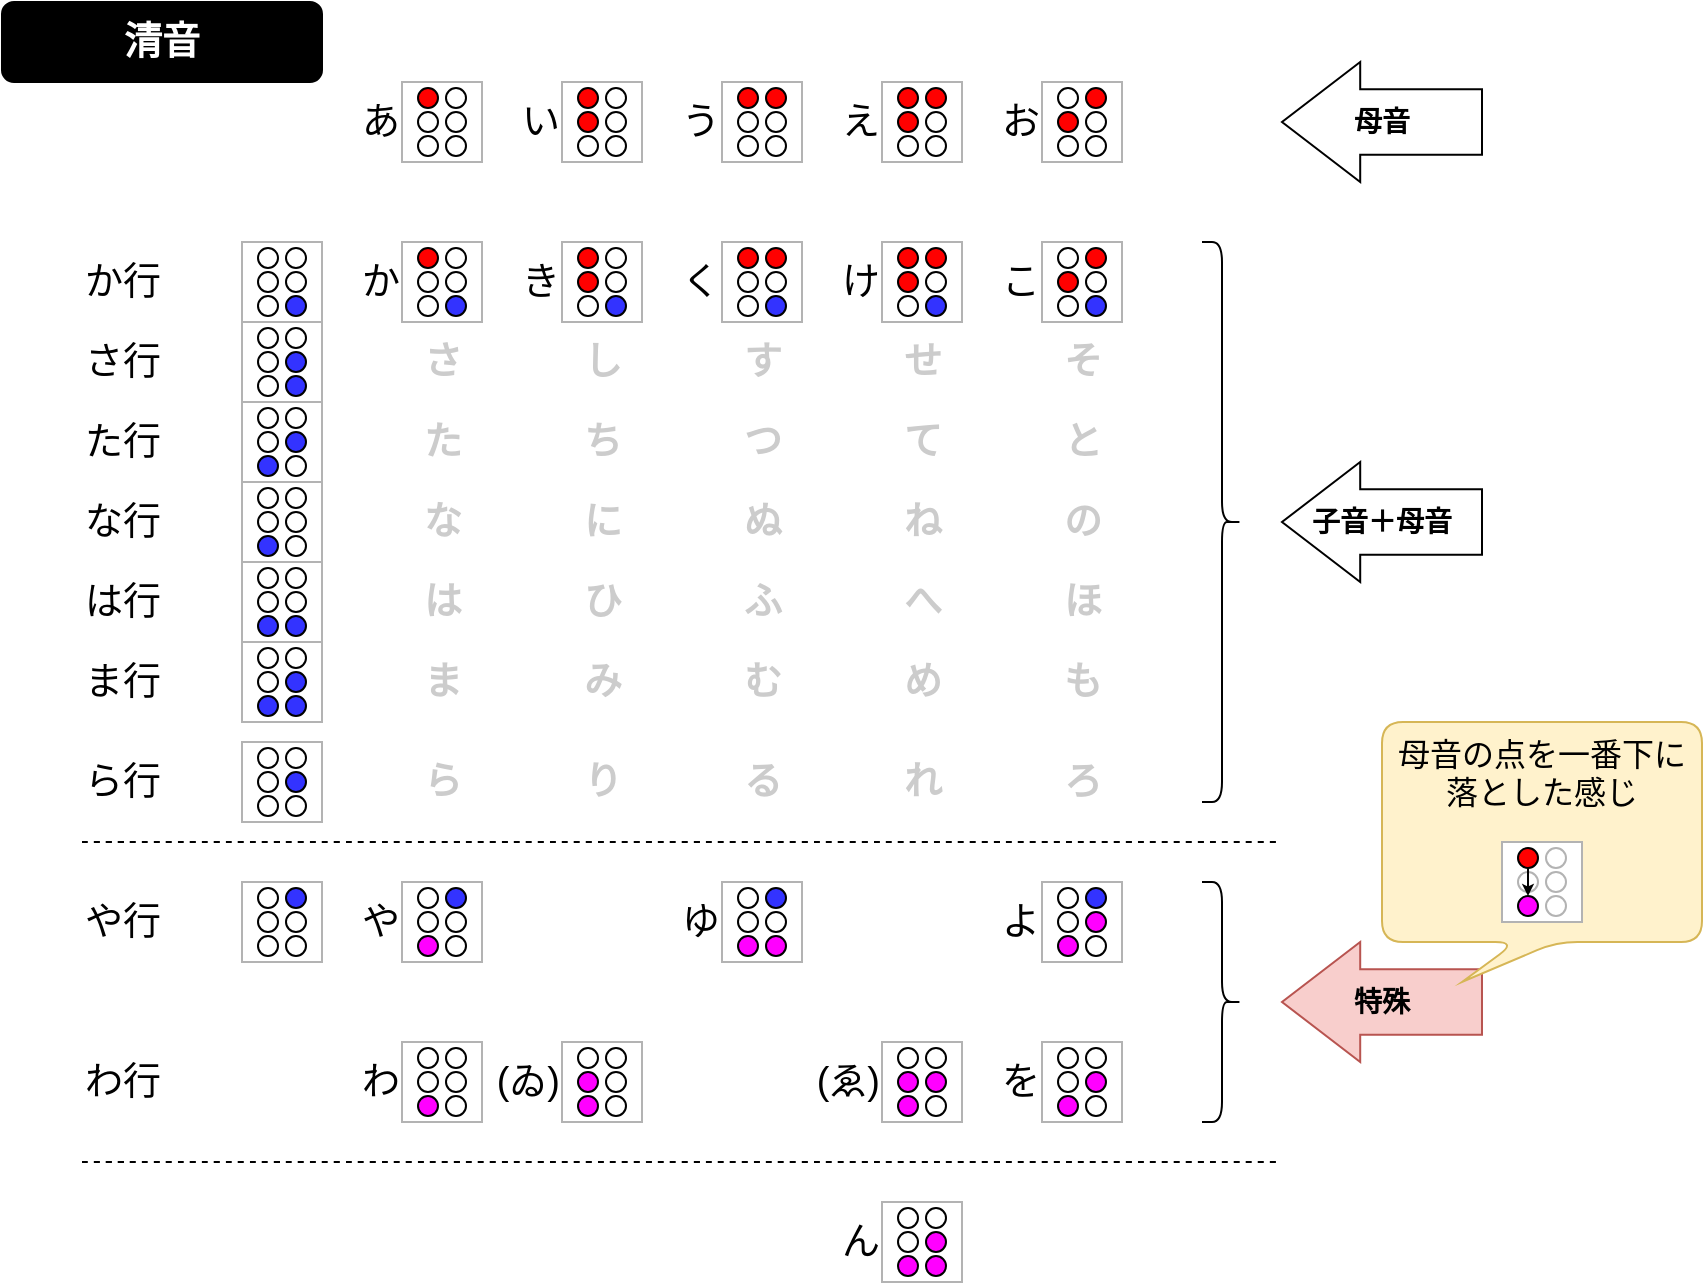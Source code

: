 <mxfile version="21.1.2" type="device" pages="7">
  <diagram name="01-清音" id="BUMQmt3ICMXEEv-R1NZq">
    <mxGraphModel dx="698" dy="825" grid="1" gridSize="10" guides="1" tooltips="1" connect="1" arrows="1" fold="1" page="1" pageScale="1" pageWidth="1169" pageHeight="827" math="0" shadow="0">
      <root>
        <mxCell id="cuy1_roeX_aQ7zXPZWl6-0" />
        <mxCell id="cuy1_roeX_aQ7zXPZWl6-1" parent="cuy1_roeX_aQ7zXPZWl6-0" />
        <mxCell id="cuy1_roeX_aQ7zXPZWl6-2" value="あ" style="text;html=1;align=right;verticalAlign=middle;resizable=0;points=[];autosize=1;strokeColor=none;fillColor=none;fontSize=19;" parent="cuy1_roeX_aQ7zXPZWl6-1" vertex="1">
          <mxGeometry x="200" y="80" width="40" height="40" as="geometry" />
        </mxCell>
        <mxCell id="cuy1_roeX_aQ7zXPZWl6-3" value="い" style="text;html=1;align=right;verticalAlign=middle;resizable=0;points=[];autosize=1;strokeColor=none;fillColor=none;fontSize=19;" parent="cuy1_roeX_aQ7zXPZWl6-1" vertex="1">
          <mxGeometry x="280" y="80" width="40" height="40" as="geometry" />
        </mxCell>
        <mxCell id="cuy1_roeX_aQ7zXPZWl6-4" value="う" style="text;html=1;align=right;verticalAlign=middle;resizable=0;points=[];autosize=1;strokeColor=none;fillColor=none;fontSize=19;" parent="cuy1_roeX_aQ7zXPZWl6-1" vertex="1">
          <mxGeometry x="360" y="80" width="40" height="40" as="geometry" />
        </mxCell>
        <mxCell id="cuy1_roeX_aQ7zXPZWl6-5" value="え" style="text;html=1;align=right;verticalAlign=middle;resizable=0;points=[];autosize=1;strokeColor=none;fillColor=none;fontSize=19;" parent="cuy1_roeX_aQ7zXPZWl6-1" vertex="1">
          <mxGeometry x="440" y="80" width="40" height="40" as="geometry" />
        </mxCell>
        <mxCell id="cuy1_roeX_aQ7zXPZWl6-6" value="お" style="text;html=1;align=right;verticalAlign=middle;resizable=0;points=[];autosize=1;strokeColor=none;fillColor=none;fontSize=19;" parent="cuy1_roeX_aQ7zXPZWl6-1" vertex="1">
          <mxGeometry x="520" y="80" width="40" height="40" as="geometry" />
        </mxCell>
        <mxCell id="cuy1_roeX_aQ7zXPZWl6-7" value="か" style="text;html=1;align=right;verticalAlign=middle;resizable=0;points=[];autosize=1;strokeColor=none;fillColor=none;fontSize=19;" parent="cuy1_roeX_aQ7zXPZWl6-1" vertex="1">
          <mxGeometry x="200" y="160" width="40" height="40" as="geometry" />
        </mxCell>
        <mxCell id="cuy1_roeX_aQ7zXPZWl6-8" value="き" style="text;html=1;align=right;verticalAlign=middle;resizable=0;points=[];autosize=1;strokeColor=none;fillColor=none;fontSize=19;" parent="cuy1_roeX_aQ7zXPZWl6-1" vertex="1">
          <mxGeometry x="280" y="160" width="40" height="40" as="geometry" />
        </mxCell>
        <mxCell id="cuy1_roeX_aQ7zXPZWl6-9" value="く" style="text;html=1;align=right;verticalAlign=middle;resizable=0;points=[];autosize=1;strokeColor=none;fillColor=none;fontSize=19;" parent="cuy1_roeX_aQ7zXPZWl6-1" vertex="1">
          <mxGeometry x="360" y="160" width="40" height="40" as="geometry" />
        </mxCell>
        <mxCell id="cuy1_roeX_aQ7zXPZWl6-10" value="け" style="text;html=1;align=right;verticalAlign=middle;resizable=0;points=[];autosize=1;strokeColor=none;fillColor=none;fontSize=19;" parent="cuy1_roeX_aQ7zXPZWl6-1" vertex="1">
          <mxGeometry x="440" y="160" width="40" height="40" as="geometry" />
        </mxCell>
        <mxCell id="cuy1_roeX_aQ7zXPZWl6-11" value="こ" style="text;html=1;align=right;verticalAlign=middle;resizable=0;points=[];autosize=1;strokeColor=none;fillColor=none;fontSize=19;" parent="cuy1_roeX_aQ7zXPZWl6-1" vertex="1">
          <mxGeometry x="520" y="160" width="40" height="40" as="geometry" />
        </mxCell>
        <mxCell id="cuy1_roeX_aQ7zXPZWl6-12" value="さ" style="text;html=1;align=center;verticalAlign=middle;resizable=0;points=[];autosize=1;strokeColor=none;fillColor=none;fontSize=19;fontColor=#CCCCCC;fontStyle=1" parent="cuy1_roeX_aQ7zXPZWl6-1" vertex="1">
          <mxGeometry x="240" y="200" width="40" height="40" as="geometry" />
        </mxCell>
        <mxCell id="cuy1_roeX_aQ7zXPZWl6-13" value="し" style="text;html=1;align=center;verticalAlign=middle;resizable=0;points=[];autosize=1;strokeColor=none;fillColor=none;fontSize=19;fontColor=#CCCCCC;fontStyle=1" parent="cuy1_roeX_aQ7zXPZWl6-1" vertex="1">
          <mxGeometry x="320" y="200" width="40" height="40" as="geometry" />
        </mxCell>
        <mxCell id="cuy1_roeX_aQ7zXPZWl6-14" value="す" style="text;html=1;align=center;verticalAlign=middle;resizable=0;points=[];autosize=1;strokeColor=none;fillColor=none;fontSize=19;fontColor=#CCCCCC;fontStyle=1" parent="cuy1_roeX_aQ7zXPZWl6-1" vertex="1">
          <mxGeometry x="400" y="200" width="40" height="40" as="geometry" />
        </mxCell>
        <mxCell id="cuy1_roeX_aQ7zXPZWl6-15" value="せ" style="text;html=1;align=center;verticalAlign=middle;resizable=0;points=[];autosize=1;strokeColor=none;fillColor=none;fontSize=19;fontColor=#CCCCCC;fontStyle=1" parent="cuy1_roeX_aQ7zXPZWl6-1" vertex="1">
          <mxGeometry x="480" y="200" width="40" height="40" as="geometry" />
        </mxCell>
        <mxCell id="cuy1_roeX_aQ7zXPZWl6-16" value="そ" style="text;html=1;align=center;verticalAlign=middle;resizable=0;points=[];autosize=1;strokeColor=none;fillColor=none;fontSize=19;fontColor=#CCCCCC;fontStyle=1" parent="cuy1_roeX_aQ7zXPZWl6-1" vertex="1">
          <mxGeometry x="560" y="200" width="40" height="40" as="geometry" />
        </mxCell>
        <mxCell id="cuy1_roeX_aQ7zXPZWl6-17" value="た行" style="text;html=1;align=center;verticalAlign=middle;resizable=0;points=[];autosize=1;strokeColor=none;fillColor=none;fontSize=19;" parent="cuy1_roeX_aQ7zXPZWl6-1" vertex="1">
          <mxGeometry x="70" y="240" width="60" height="40" as="geometry" />
        </mxCell>
        <mxCell id="cuy1_roeX_aQ7zXPZWl6-18" value="さ行" style="text;html=1;align=center;verticalAlign=middle;resizable=0;points=[];autosize=1;strokeColor=none;fillColor=none;fontSize=19;" parent="cuy1_roeX_aQ7zXPZWl6-1" vertex="1">
          <mxGeometry x="70" y="200" width="60" height="40" as="geometry" />
        </mxCell>
        <mxCell id="cuy1_roeX_aQ7zXPZWl6-19" value="か行" style="text;html=1;align=center;verticalAlign=middle;resizable=0;points=[];autosize=1;strokeColor=none;fillColor=none;fontSize=19;" parent="cuy1_roeX_aQ7zXPZWl6-1" vertex="1">
          <mxGeometry x="70" y="160" width="60" height="40" as="geometry" />
        </mxCell>
        <mxCell id="cuy1_roeX_aQ7zXPZWl6-20" value="な行" style="text;html=1;align=center;verticalAlign=middle;resizable=0;points=[];autosize=1;strokeColor=none;fillColor=none;fontSize=19;" parent="cuy1_roeX_aQ7zXPZWl6-1" vertex="1">
          <mxGeometry x="70" y="280" width="60" height="40" as="geometry" />
        </mxCell>
        <mxCell id="cuy1_roeX_aQ7zXPZWl6-21" value="は行" style="text;html=1;align=center;verticalAlign=middle;resizable=0;points=[];autosize=1;strokeColor=none;fillColor=none;fontSize=19;" parent="cuy1_roeX_aQ7zXPZWl6-1" vertex="1">
          <mxGeometry x="70" y="320" width="60" height="40" as="geometry" />
        </mxCell>
        <mxCell id="cuy1_roeX_aQ7zXPZWl6-22" value="ま行" style="text;html=1;align=center;verticalAlign=middle;resizable=0;points=[];autosize=1;strokeColor=none;fillColor=none;fontSize=19;" parent="cuy1_roeX_aQ7zXPZWl6-1" vertex="1">
          <mxGeometry x="70" y="360" width="60" height="40" as="geometry" />
        </mxCell>
        <mxCell id="cuy1_roeX_aQ7zXPZWl6-23" value="や行" style="text;html=1;align=center;verticalAlign=middle;resizable=0;points=[];autosize=1;strokeColor=none;fillColor=none;fontSize=19;" parent="cuy1_roeX_aQ7zXPZWl6-1" vertex="1">
          <mxGeometry x="70" y="480" width="60" height="40" as="geometry" />
        </mxCell>
        <mxCell id="cuy1_roeX_aQ7zXPZWl6-24" value="わ行" style="text;html=1;align=center;verticalAlign=middle;resizable=0;points=[];autosize=1;strokeColor=none;fillColor=none;fontSize=19;" parent="cuy1_roeX_aQ7zXPZWl6-1" vertex="1">
          <mxGeometry x="70" y="560" width="60" height="40" as="geometry" />
        </mxCell>
        <mxCell id="cuy1_roeX_aQ7zXPZWl6-25" value="ら行" style="text;html=1;align=center;verticalAlign=middle;resizable=0;points=[];autosize=1;strokeColor=none;fillColor=none;fontSize=19;" parent="cuy1_roeX_aQ7zXPZWl6-1" vertex="1">
          <mxGeometry x="70" y="410" width="60" height="40" as="geometry" />
        </mxCell>
        <mxCell id="cuy1_roeX_aQ7zXPZWl6-26" value="" style="group" parent="cuy1_roeX_aQ7zXPZWl6-1" vertex="1" connectable="0">
          <mxGeometry x="160" y="240" width="40" height="43" as="geometry" />
        </mxCell>
        <mxCell id="cuy1_roeX_aQ7zXPZWl6-27" value="" style="rounded=0;whiteSpace=wrap;html=1;fillColor=none;strokeColor=none;" parent="cuy1_roeX_aQ7zXPZWl6-26" vertex="1">
          <mxGeometry width="40" height="40" as="geometry" />
        </mxCell>
        <mxCell id="cuy1_roeX_aQ7zXPZWl6-28" value="" style="group" parent="cuy1_roeX_aQ7zXPZWl6-26" vertex="1" connectable="0">
          <mxGeometry width="40" height="43" as="geometry" />
        </mxCell>
        <mxCell id="cuy1_roeX_aQ7zXPZWl6-29" value="" style="ellipse;whiteSpace=wrap;html=1;fillColor=none;strokeColor=default;container=0;" parent="cuy1_roeX_aQ7zXPZWl6-28" vertex="1">
          <mxGeometry x="8" y="3" width="10" height="10" as="geometry" />
        </mxCell>
        <mxCell id="cuy1_roeX_aQ7zXPZWl6-30" value="" style="ellipse;whiteSpace=wrap;html=1;fillColor=none;container=0;" parent="cuy1_roeX_aQ7zXPZWl6-28" vertex="1">
          <mxGeometry x="8" y="15" width="10" height="10" as="geometry" />
        </mxCell>
        <mxCell id="cuy1_roeX_aQ7zXPZWl6-31" value="" style="ellipse;whiteSpace=wrap;html=1;fillColor=#3333FF;strokeColor=default;container=0;" parent="cuy1_roeX_aQ7zXPZWl6-28" vertex="1">
          <mxGeometry x="8" y="27" width="10" height="10" as="geometry" />
        </mxCell>
        <mxCell id="cuy1_roeX_aQ7zXPZWl6-32" value="" style="ellipse;whiteSpace=wrap;html=1;fillColor=none;strokeColor=default;container=0;" parent="cuy1_roeX_aQ7zXPZWl6-28" vertex="1">
          <mxGeometry x="22" y="3" width="10" height="10" as="geometry" />
        </mxCell>
        <mxCell id="cuy1_roeX_aQ7zXPZWl6-33" value="" style="ellipse;whiteSpace=wrap;html=1;fillColor=#3333FF;container=0;" parent="cuy1_roeX_aQ7zXPZWl6-28" vertex="1">
          <mxGeometry x="22" y="15" width="10" height="10" as="geometry" />
        </mxCell>
        <mxCell id="cuy1_roeX_aQ7zXPZWl6-34" value="" style="ellipse;whiteSpace=wrap;html=1;fillColor=none;strokeColor=default;container=0;" parent="cuy1_roeX_aQ7zXPZWl6-28" vertex="1">
          <mxGeometry x="22" y="27" width="10" height="10" as="geometry" />
        </mxCell>
        <mxCell id="Tfz9ExSOimjuggZk1nHe-10" value="" style="rounded=0;whiteSpace=wrap;html=1;fontSize=12;verticalAlign=top;fillColor=none;strokeColor=#B3B3B3;gradientColor=none;" parent="cuy1_roeX_aQ7zXPZWl6-26" vertex="1">
          <mxGeometry width="40" height="40" as="geometry" />
        </mxCell>
        <mxCell id="cuy1_roeX_aQ7zXPZWl6-35" value="" style="group" parent="cuy1_roeX_aQ7zXPZWl6-1" vertex="1" connectable="0">
          <mxGeometry x="160" y="280" width="40" height="40" as="geometry" />
        </mxCell>
        <mxCell id="cuy1_roeX_aQ7zXPZWl6-36" value="" style="rounded=0;whiteSpace=wrap;html=1;fillColor=none;strokeColor=none;" parent="cuy1_roeX_aQ7zXPZWl6-35" vertex="1">
          <mxGeometry width="40" height="40" as="geometry" />
        </mxCell>
        <mxCell id="cuy1_roeX_aQ7zXPZWl6-37" value="" style="group" parent="cuy1_roeX_aQ7zXPZWl6-35" vertex="1" connectable="0">
          <mxGeometry width="40" height="40" as="geometry" />
        </mxCell>
        <mxCell id="cuy1_roeX_aQ7zXPZWl6-38" value="" style="ellipse;whiteSpace=wrap;html=1;fillColor=none;strokeColor=default;container=0;" parent="cuy1_roeX_aQ7zXPZWl6-37" vertex="1">
          <mxGeometry x="8" y="3" width="10" height="10" as="geometry" />
        </mxCell>
        <mxCell id="cuy1_roeX_aQ7zXPZWl6-39" value="" style="ellipse;whiteSpace=wrap;html=1;fillColor=none;container=0;" parent="cuy1_roeX_aQ7zXPZWl6-37" vertex="1">
          <mxGeometry x="8" y="15" width="10" height="10" as="geometry" />
        </mxCell>
        <mxCell id="cuy1_roeX_aQ7zXPZWl6-40" value="" style="ellipse;whiteSpace=wrap;html=1;fillColor=#3333FF;strokeColor=default;container=0;" parent="cuy1_roeX_aQ7zXPZWl6-37" vertex="1">
          <mxGeometry x="8" y="27" width="10" height="10" as="geometry" />
        </mxCell>
        <mxCell id="cuy1_roeX_aQ7zXPZWl6-41" value="" style="ellipse;whiteSpace=wrap;html=1;fillColor=none;strokeColor=default;container=0;" parent="cuy1_roeX_aQ7zXPZWl6-37" vertex="1">
          <mxGeometry x="22" y="3" width="10" height="10" as="geometry" />
        </mxCell>
        <mxCell id="cuy1_roeX_aQ7zXPZWl6-42" value="" style="ellipse;whiteSpace=wrap;html=1;fillColor=none;container=0;" parent="cuy1_roeX_aQ7zXPZWl6-37" vertex="1">
          <mxGeometry x="22" y="15" width="10" height="10" as="geometry" />
        </mxCell>
        <mxCell id="cuy1_roeX_aQ7zXPZWl6-43" value="" style="ellipse;whiteSpace=wrap;html=1;fillColor=none;strokeColor=default;container=0;" parent="cuy1_roeX_aQ7zXPZWl6-37" vertex="1">
          <mxGeometry x="22" y="27" width="10" height="10" as="geometry" />
        </mxCell>
        <mxCell id="Tfz9ExSOimjuggZk1nHe-11" value="" style="rounded=0;whiteSpace=wrap;html=1;fontSize=12;verticalAlign=top;fillColor=none;strokeColor=#B3B3B3;gradientColor=none;" parent="cuy1_roeX_aQ7zXPZWl6-35" vertex="1">
          <mxGeometry width="40" height="40" as="geometry" />
        </mxCell>
        <mxCell id="cuy1_roeX_aQ7zXPZWl6-44" value="" style="group" parent="cuy1_roeX_aQ7zXPZWl6-1" vertex="1" connectable="0">
          <mxGeometry x="160" y="320" width="40" height="40" as="geometry" />
        </mxCell>
        <mxCell id="cuy1_roeX_aQ7zXPZWl6-45" value="" style="rounded=0;whiteSpace=wrap;html=1;fillColor=none;strokeColor=none;" parent="cuy1_roeX_aQ7zXPZWl6-44" vertex="1">
          <mxGeometry width="40" height="40" as="geometry" />
        </mxCell>
        <mxCell id="cuy1_roeX_aQ7zXPZWl6-46" value="" style="group" parent="cuy1_roeX_aQ7zXPZWl6-44" vertex="1" connectable="0">
          <mxGeometry width="40" height="40" as="geometry" />
        </mxCell>
        <mxCell id="cuy1_roeX_aQ7zXPZWl6-47" value="" style="ellipse;whiteSpace=wrap;html=1;fillColor=none;strokeColor=default;container=0;" parent="cuy1_roeX_aQ7zXPZWl6-46" vertex="1">
          <mxGeometry x="8" y="3" width="10" height="10" as="geometry" />
        </mxCell>
        <mxCell id="cuy1_roeX_aQ7zXPZWl6-48" value="" style="ellipse;whiteSpace=wrap;html=1;fillColor=none;container=0;" parent="cuy1_roeX_aQ7zXPZWl6-46" vertex="1">
          <mxGeometry x="8" y="15" width="10" height="10" as="geometry" />
        </mxCell>
        <mxCell id="cuy1_roeX_aQ7zXPZWl6-49" value="" style="ellipse;whiteSpace=wrap;html=1;fillColor=#3333FF;strokeColor=default;container=0;" parent="cuy1_roeX_aQ7zXPZWl6-46" vertex="1">
          <mxGeometry x="8" y="27" width="10" height="10" as="geometry" />
        </mxCell>
        <mxCell id="cuy1_roeX_aQ7zXPZWl6-50" value="" style="ellipse;whiteSpace=wrap;html=1;fillColor=none;strokeColor=default;container=0;" parent="cuy1_roeX_aQ7zXPZWl6-46" vertex="1">
          <mxGeometry x="22" y="3" width="10" height="10" as="geometry" />
        </mxCell>
        <mxCell id="cuy1_roeX_aQ7zXPZWl6-51" value="" style="ellipse;whiteSpace=wrap;html=1;fillColor=none;container=0;" parent="cuy1_roeX_aQ7zXPZWl6-46" vertex="1">
          <mxGeometry x="22" y="15" width="10" height="10" as="geometry" />
        </mxCell>
        <mxCell id="cuy1_roeX_aQ7zXPZWl6-52" value="" style="ellipse;whiteSpace=wrap;html=1;fillColor=#3333FF;strokeColor=default;container=0;" parent="cuy1_roeX_aQ7zXPZWl6-46" vertex="1">
          <mxGeometry x="22" y="27" width="10" height="10" as="geometry" />
        </mxCell>
        <mxCell id="Tfz9ExSOimjuggZk1nHe-24" value="" style="rounded=0;whiteSpace=wrap;html=1;fontSize=12;verticalAlign=top;fillColor=none;strokeColor=#B3B3B3;gradientColor=none;" parent="cuy1_roeX_aQ7zXPZWl6-46" vertex="1">
          <mxGeometry width="40" height="40" as="geometry" />
        </mxCell>
        <mxCell id="cuy1_roeX_aQ7zXPZWl6-53" value="" style="group" parent="cuy1_roeX_aQ7zXPZWl6-1" vertex="1" connectable="0">
          <mxGeometry x="160" y="360" width="40" height="40" as="geometry" />
        </mxCell>
        <mxCell id="cuy1_roeX_aQ7zXPZWl6-54" value="" style="rounded=0;whiteSpace=wrap;html=1;fillColor=none;strokeColor=none;" parent="cuy1_roeX_aQ7zXPZWl6-53" vertex="1">
          <mxGeometry width="40" height="40" as="geometry" />
        </mxCell>
        <mxCell id="cuy1_roeX_aQ7zXPZWl6-55" value="" style="group" parent="cuy1_roeX_aQ7zXPZWl6-53" vertex="1" connectable="0">
          <mxGeometry width="40" height="40" as="geometry" />
        </mxCell>
        <mxCell id="cuy1_roeX_aQ7zXPZWl6-56" value="" style="ellipse;whiteSpace=wrap;html=1;fillColor=none;strokeColor=default;container=0;" parent="cuy1_roeX_aQ7zXPZWl6-55" vertex="1">
          <mxGeometry x="8" y="3" width="10" height="10" as="geometry" />
        </mxCell>
        <mxCell id="cuy1_roeX_aQ7zXPZWl6-57" value="" style="ellipse;whiteSpace=wrap;html=1;fillColor=none;container=0;" parent="cuy1_roeX_aQ7zXPZWl6-55" vertex="1">
          <mxGeometry x="8" y="15" width="10" height="10" as="geometry" />
        </mxCell>
        <mxCell id="cuy1_roeX_aQ7zXPZWl6-58" value="" style="ellipse;whiteSpace=wrap;html=1;fillColor=#3333FF;strokeColor=default;container=0;" parent="cuy1_roeX_aQ7zXPZWl6-55" vertex="1">
          <mxGeometry x="8" y="27" width="10" height="10" as="geometry" />
        </mxCell>
        <mxCell id="cuy1_roeX_aQ7zXPZWl6-59" value="" style="ellipse;whiteSpace=wrap;html=1;fillColor=none;strokeColor=default;container=0;" parent="cuy1_roeX_aQ7zXPZWl6-55" vertex="1">
          <mxGeometry x="22" y="3" width="10" height="10" as="geometry" />
        </mxCell>
        <mxCell id="cuy1_roeX_aQ7zXPZWl6-60" value="" style="ellipse;whiteSpace=wrap;html=1;fillColor=#3333FF;container=0;" parent="cuy1_roeX_aQ7zXPZWl6-55" vertex="1">
          <mxGeometry x="22" y="15" width="10" height="10" as="geometry" />
        </mxCell>
        <mxCell id="cuy1_roeX_aQ7zXPZWl6-61" value="" style="ellipse;whiteSpace=wrap;html=1;fillColor=#3333FF;strokeColor=default;container=0;" parent="cuy1_roeX_aQ7zXPZWl6-55" vertex="1">
          <mxGeometry x="22" y="27" width="10" height="10" as="geometry" />
        </mxCell>
        <mxCell id="Tfz9ExSOimjuggZk1nHe-25" value="" style="rounded=0;whiteSpace=wrap;html=1;fontSize=12;verticalAlign=top;fillColor=none;strokeColor=#B3B3B3;gradientColor=none;" parent="cuy1_roeX_aQ7zXPZWl6-53" vertex="1">
          <mxGeometry width="40" height="40" as="geometry" />
        </mxCell>
        <mxCell id="cuy1_roeX_aQ7zXPZWl6-62" value="" style="group" parent="cuy1_roeX_aQ7zXPZWl6-1" vertex="1" connectable="0">
          <mxGeometry x="160" y="410" width="40" height="40" as="geometry" />
        </mxCell>
        <mxCell id="cuy1_roeX_aQ7zXPZWl6-63" value="" style="rounded=0;whiteSpace=wrap;html=1;fillColor=none;strokeColor=none;" parent="cuy1_roeX_aQ7zXPZWl6-62" vertex="1">
          <mxGeometry width="40" height="40" as="geometry" />
        </mxCell>
        <mxCell id="cuy1_roeX_aQ7zXPZWl6-64" value="" style="group" parent="cuy1_roeX_aQ7zXPZWl6-62" vertex="1" connectable="0">
          <mxGeometry width="40" height="40" as="geometry" />
        </mxCell>
        <mxCell id="cuy1_roeX_aQ7zXPZWl6-65" value="" style="ellipse;whiteSpace=wrap;html=1;fillColor=none;strokeColor=default;container=0;" parent="cuy1_roeX_aQ7zXPZWl6-64" vertex="1">
          <mxGeometry x="8" y="3" width="10" height="10" as="geometry" />
        </mxCell>
        <mxCell id="cuy1_roeX_aQ7zXPZWl6-66" value="" style="ellipse;whiteSpace=wrap;html=1;fillColor=none;container=0;" parent="cuy1_roeX_aQ7zXPZWl6-64" vertex="1">
          <mxGeometry x="8" y="15" width="10" height="10" as="geometry" />
        </mxCell>
        <mxCell id="cuy1_roeX_aQ7zXPZWl6-67" value="" style="ellipse;whiteSpace=wrap;html=1;fillColor=none;strokeColor=default;container=0;" parent="cuy1_roeX_aQ7zXPZWl6-64" vertex="1">
          <mxGeometry x="8" y="27" width="10" height="10" as="geometry" />
        </mxCell>
        <mxCell id="cuy1_roeX_aQ7zXPZWl6-68" value="" style="ellipse;whiteSpace=wrap;html=1;fillColor=none;strokeColor=default;container=0;" parent="cuy1_roeX_aQ7zXPZWl6-64" vertex="1">
          <mxGeometry x="22" y="3" width="10" height="10" as="geometry" />
        </mxCell>
        <mxCell id="cuy1_roeX_aQ7zXPZWl6-69" value="" style="ellipse;whiteSpace=wrap;html=1;fillColor=#3333FF;container=0;" parent="cuy1_roeX_aQ7zXPZWl6-64" vertex="1">
          <mxGeometry x="22" y="15" width="10" height="10" as="geometry" />
        </mxCell>
        <mxCell id="cuy1_roeX_aQ7zXPZWl6-70" value="" style="ellipse;whiteSpace=wrap;html=1;fillColor=none;strokeColor=default;container=0;" parent="cuy1_roeX_aQ7zXPZWl6-64" vertex="1">
          <mxGeometry x="22" y="27" width="10" height="10" as="geometry" />
        </mxCell>
        <mxCell id="Tfz9ExSOimjuggZk1nHe-27" value="" style="rounded=0;whiteSpace=wrap;html=1;fontSize=12;verticalAlign=top;fillColor=none;strokeColor=#B3B3B3;gradientColor=none;" parent="cuy1_roeX_aQ7zXPZWl6-64" vertex="1">
          <mxGeometry width="40" height="40" as="geometry" />
        </mxCell>
        <mxCell id="cuy1_roeX_aQ7zXPZWl6-71" value="" style="group" parent="cuy1_roeX_aQ7zXPZWl6-1" vertex="1" connectable="0">
          <mxGeometry x="160" y="200" width="40" height="40" as="geometry" />
        </mxCell>
        <mxCell id="cuy1_roeX_aQ7zXPZWl6-72" value="" style="rounded=0;whiteSpace=wrap;html=1;fillColor=none;strokeColor=none;" parent="cuy1_roeX_aQ7zXPZWl6-71" vertex="1">
          <mxGeometry width="40" height="40" as="geometry" />
        </mxCell>
        <mxCell id="cuy1_roeX_aQ7zXPZWl6-73" value="" style="group" parent="cuy1_roeX_aQ7zXPZWl6-71" vertex="1" connectable="0">
          <mxGeometry width="40" height="40" as="geometry" />
        </mxCell>
        <mxCell id="cuy1_roeX_aQ7zXPZWl6-74" value="" style="ellipse;whiteSpace=wrap;html=1;fillColor=none;strokeColor=default;container=0;" parent="cuy1_roeX_aQ7zXPZWl6-73" vertex="1">
          <mxGeometry x="8" y="3" width="10" height="10" as="geometry" />
        </mxCell>
        <mxCell id="cuy1_roeX_aQ7zXPZWl6-75" value="" style="ellipse;whiteSpace=wrap;html=1;fillColor=none;container=0;" parent="cuy1_roeX_aQ7zXPZWl6-73" vertex="1">
          <mxGeometry x="8" y="15" width="10" height="10" as="geometry" />
        </mxCell>
        <mxCell id="cuy1_roeX_aQ7zXPZWl6-76" value="" style="ellipse;whiteSpace=wrap;html=1;fillColor=none;strokeColor=default;container=0;" parent="cuy1_roeX_aQ7zXPZWl6-73" vertex="1">
          <mxGeometry x="8" y="27" width="10" height="10" as="geometry" />
        </mxCell>
        <mxCell id="cuy1_roeX_aQ7zXPZWl6-77" value="" style="ellipse;whiteSpace=wrap;html=1;fillColor=none;strokeColor=default;container=0;" parent="cuy1_roeX_aQ7zXPZWl6-73" vertex="1">
          <mxGeometry x="22" y="3" width="10" height="10" as="geometry" />
        </mxCell>
        <mxCell id="cuy1_roeX_aQ7zXPZWl6-78" value="" style="ellipse;whiteSpace=wrap;html=1;fillColor=#3333FF;container=0;" parent="cuy1_roeX_aQ7zXPZWl6-73" vertex="1">
          <mxGeometry x="22" y="15" width="10" height="10" as="geometry" />
        </mxCell>
        <mxCell id="cuy1_roeX_aQ7zXPZWl6-79" value="" style="ellipse;whiteSpace=wrap;html=1;fillColor=#3333FF;strokeColor=default;container=0;" parent="cuy1_roeX_aQ7zXPZWl6-73" vertex="1">
          <mxGeometry x="22" y="27" width="10" height="10" as="geometry" />
        </mxCell>
        <mxCell id="Tfz9ExSOimjuggZk1nHe-9" value="" style="rounded=0;whiteSpace=wrap;html=1;fontSize=12;verticalAlign=top;fillColor=none;strokeColor=#B3B3B3;gradientColor=none;" parent="cuy1_roeX_aQ7zXPZWl6-73" vertex="1">
          <mxGeometry width="40" height="40" as="geometry" />
        </mxCell>
        <mxCell id="cuy1_roeX_aQ7zXPZWl6-80" value="" style="group" parent="cuy1_roeX_aQ7zXPZWl6-1" vertex="1" connectable="0">
          <mxGeometry x="160" y="160" width="40" height="40" as="geometry" />
        </mxCell>
        <mxCell id="cuy1_roeX_aQ7zXPZWl6-81" value="" style="rounded=0;whiteSpace=wrap;html=1;fillColor=none;strokeColor=none;" parent="cuy1_roeX_aQ7zXPZWl6-80" vertex="1">
          <mxGeometry width="40" height="40" as="geometry" />
        </mxCell>
        <mxCell id="cuy1_roeX_aQ7zXPZWl6-82" value="" style="group" parent="cuy1_roeX_aQ7zXPZWl6-80" vertex="1" connectable="0">
          <mxGeometry width="40" height="40" as="geometry" />
        </mxCell>
        <mxCell id="cuy1_roeX_aQ7zXPZWl6-83" value="" style="ellipse;whiteSpace=wrap;html=1;fillColor=none;strokeColor=default;container=0;" parent="cuy1_roeX_aQ7zXPZWl6-82" vertex="1">
          <mxGeometry x="8" y="3" width="10" height="10" as="geometry" />
        </mxCell>
        <mxCell id="cuy1_roeX_aQ7zXPZWl6-84" value="" style="ellipse;whiteSpace=wrap;html=1;fillColor=none;container=0;" parent="cuy1_roeX_aQ7zXPZWl6-82" vertex="1">
          <mxGeometry x="8" y="15" width="10" height="10" as="geometry" />
        </mxCell>
        <mxCell id="cuy1_roeX_aQ7zXPZWl6-85" value="" style="ellipse;whiteSpace=wrap;html=1;fillColor=none;strokeColor=default;container=0;" parent="cuy1_roeX_aQ7zXPZWl6-82" vertex="1">
          <mxGeometry x="8" y="27" width="10" height="10" as="geometry" />
        </mxCell>
        <mxCell id="cuy1_roeX_aQ7zXPZWl6-86" value="" style="ellipse;whiteSpace=wrap;html=1;fillColor=none;strokeColor=default;container=0;" parent="cuy1_roeX_aQ7zXPZWl6-82" vertex="1">
          <mxGeometry x="22" y="3" width="10" height="10" as="geometry" />
        </mxCell>
        <mxCell id="cuy1_roeX_aQ7zXPZWl6-87" value="" style="ellipse;whiteSpace=wrap;html=1;fillColor=none;container=0;" parent="cuy1_roeX_aQ7zXPZWl6-82" vertex="1">
          <mxGeometry x="22" y="15" width="10" height="10" as="geometry" />
        </mxCell>
        <mxCell id="cuy1_roeX_aQ7zXPZWl6-88" value="" style="ellipse;whiteSpace=wrap;html=1;fillColor=#3333FF;strokeColor=default;container=0;" parent="cuy1_roeX_aQ7zXPZWl6-82" vertex="1">
          <mxGeometry x="22" y="27" width="10" height="10" as="geometry" />
        </mxCell>
        <mxCell id="Tfz9ExSOimjuggZk1nHe-6" value="" style="rounded=0;whiteSpace=wrap;html=1;fontSize=12;verticalAlign=top;fillColor=none;strokeColor=#B3B3B3;gradientColor=none;" parent="cuy1_roeX_aQ7zXPZWl6-82" vertex="1">
          <mxGeometry width="40" height="40" as="geometry" />
        </mxCell>
        <mxCell id="cuy1_roeX_aQ7zXPZWl6-89" value="" style="group" parent="cuy1_roeX_aQ7zXPZWl6-1" vertex="1" connectable="0">
          <mxGeometry x="240" y="160" width="40" height="40" as="geometry" />
        </mxCell>
        <mxCell id="cuy1_roeX_aQ7zXPZWl6-90" value="" style="rounded=0;whiteSpace=wrap;html=1;fillColor=none;strokeColor=none;" parent="cuy1_roeX_aQ7zXPZWl6-89" vertex="1">
          <mxGeometry width="40" height="40" as="geometry" />
        </mxCell>
        <mxCell id="cuy1_roeX_aQ7zXPZWl6-91" value="" style="group" parent="cuy1_roeX_aQ7zXPZWl6-89" vertex="1" connectable="0">
          <mxGeometry width="40" height="40" as="geometry" />
        </mxCell>
        <mxCell id="cuy1_roeX_aQ7zXPZWl6-92" value="" style="ellipse;whiteSpace=wrap;html=1;fillColor=#FF0000;strokeColor=default;container=0;" parent="cuy1_roeX_aQ7zXPZWl6-91" vertex="1">
          <mxGeometry x="8" y="3" width="10" height="10" as="geometry" />
        </mxCell>
        <mxCell id="cuy1_roeX_aQ7zXPZWl6-93" value="" style="ellipse;whiteSpace=wrap;html=1;fillColor=none;container=0;" parent="cuy1_roeX_aQ7zXPZWl6-91" vertex="1">
          <mxGeometry x="8" y="15" width="10" height="10" as="geometry" />
        </mxCell>
        <mxCell id="cuy1_roeX_aQ7zXPZWl6-94" value="" style="ellipse;whiteSpace=wrap;html=1;fillColor=none;strokeColor=default;container=0;" parent="cuy1_roeX_aQ7zXPZWl6-91" vertex="1">
          <mxGeometry x="8" y="27" width="10" height="10" as="geometry" />
        </mxCell>
        <mxCell id="cuy1_roeX_aQ7zXPZWl6-95" value="" style="ellipse;whiteSpace=wrap;html=1;fillColor=none;strokeColor=default;container=0;" parent="cuy1_roeX_aQ7zXPZWl6-91" vertex="1">
          <mxGeometry x="22" y="3" width="10" height="10" as="geometry" />
        </mxCell>
        <mxCell id="cuy1_roeX_aQ7zXPZWl6-96" value="" style="ellipse;whiteSpace=wrap;html=1;fillColor=none;container=0;" parent="cuy1_roeX_aQ7zXPZWl6-91" vertex="1">
          <mxGeometry x="22" y="15" width="10" height="10" as="geometry" />
        </mxCell>
        <mxCell id="cuy1_roeX_aQ7zXPZWl6-97" value="" style="ellipse;whiteSpace=wrap;html=1;fillColor=#3333FF;strokeColor=default;container=0;" parent="cuy1_roeX_aQ7zXPZWl6-91" vertex="1">
          <mxGeometry x="22" y="27" width="10" height="10" as="geometry" />
        </mxCell>
        <mxCell id="Tfz9ExSOimjuggZk1nHe-38" value="" style="rounded=0;whiteSpace=wrap;html=1;fontSize=12;verticalAlign=top;fillColor=none;strokeColor=#B3B3B3;gradientColor=none;" parent="cuy1_roeX_aQ7zXPZWl6-91" vertex="1">
          <mxGeometry width="40" height="40" as="geometry" />
        </mxCell>
        <mxCell id="cuy1_roeX_aQ7zXPZWl6-98" value="" style="group" parent="cuy1_roeX_aQ7zXPZWl6-1" vertex="1" connectable="0">
          <mxGeometry x="320" y="160" width="40" height="40" as="geometry" />
        </mxCell>
        <mxCell id="cuy1_roeX_aQ7zXPZWl6-99" value="" style="rounded=0;whiteSpace=wrap;html=1;fillColor=none;strokeColor=none;" parent="cuy1_roeX_aQ7zXPZWl6-98" vertex="1">
          <mxGeometry width="40" height="40" as="geometry" />
        </mxCell>
        <mxCell id="cuy1_roeX_aQ7zXPZWl6-100" value="" style="group" parent="cuy1_roeX_aQ7zXPZWl6-98" vertex="1" connectable="0">
          <mxGeometry width="40" height="40" as="geometry" />
        </mxCell>
        <mxCell id="cuy1_roeX_aQ7zXPZWl6-101" value="" style="ellipse;whiteSpace=wrap;html=1;fillColor=#FF0000;strokeColor=default;container=0;" parent="cuy1_roeX_aQ7zXPZWl6-100" vertex="1">
          <mxGeometry x="8" y="3" width="10" height="10" as="geometry" />
        </mxCell>
        <mxCell id="cuy1_roeX_aQ7zXPZWl6-102" value="" style="ellipse;whiteSpace=wrap;html=1;fillColor=#FF0000;container=0;" parent="cuy1_roeX_aQ7zXPZWl6-100" vertex="1">
          <mxGeometry x="8" y="15" width="10" height="10" as="geometry" />
        </mxCell>
        <mxCell id="cuy1_roeX_aQ7zXPZWl6-103" value="" style="ellipse;whiteSpace=wrap;html=1;fillColor=none;strokeColor=default;container=0;" parent="cuy1_roeX_aQ7zXPZWl6-100" vertex="1">
          <mxGeometry x="8" y="27" width="10" height="10" as="geometry" />
        </mxCell>
        <mxCell id="cuy1_roeX_aQ7zXPZWl6-104" value="" style="ellipse;whiteSpace=wrap;html=1;fillColor=none;strokeColor=default;container=0;" parent="cuy1_roeX_aQ7zXPZWl6-100" vertex="1">
          <mxGeometry x="22" y="3" width="10" height="10" as="geometry" />
        </mxCell>
        <mxCell id="cuy1_roeX_aQ7zXPZWl6-105" value="" style="ellipse;whiteSpace=wrap;html=1;fillColor=none;container=0;" parent="cuy1_roeX_aQ7zXPZWl6-100" vertex="1">
          <mxGeometry x="22" y="15" width="10" height="10" as="geometry" />
        </mxCell>
        <mxCell id="cuy1_roeX_aQ7zXPZWl6-106" value="" style="ellipse;whiteSpace=wrap;html=1;fillColor=#3333FF;strokeColor=default;container=0;" parent="cuy1_roeX_aQ7zXPZWl6-100" vertex="1">
          <mxGeometry x="22" y="27" width="10" height="10" as="geometry" />
        </mxCell>
        <mxCell id="Tfz9ExSOimjuggZk1nHe-39" value="" style="rounded=0;whiteSpace=wrap;html=1;fontSize=12;verticalAlign=top;fillColor=none;strokeColor=#B3B3B3;gradientColor=none;" parent="cuy1_roeX_aQ7zXPZWl6-98" vertex="1">
          <mxGeometry width="40" height="40" as="geometry" />
        </mxCell>
        <mxCell id="cuy1_roeX_aQ7zXPZWl6-107" value="" style="group" parent="cuy1_roeX_aQ7zXPZWl6-1" vertex="1" connectable="0">
          <mxGeometry x="400" y="160" width="40" height="40" as="geometry" />
        </mxCell>
        <mxCell id="cuy1_roeX_aQ7zXPZWl6-108" value="" style="rounded=0;whiteSpace=wrap;html=1;fillColor=none;strokeColor=none;" parent="cuy1_roeX_aQ7zXPZWl6-107" vertex="1">
          <mxGeometry width="40" height="40" as="geometry" />
        </mxCell>
        <mxCell id="cuy1_roeX_aQ7zXPZWl6-109" value="" style="group" parent="cuy1_roeX_aQ7zXPZWl6-107" vertex="1" connectable="0">
          <mxGeometry width="40" height="40" as="geometry" />
        </mxCell>
        <mxCell id="cuy1_roeX_aQ7zXPZWl6-110" value="" style="ellipse;whiteSpace=wrap;html=1;fillColor=#FF0000;strokeColor=default;container=0;" parent="cuy1_roeX_aQ7zXPZWl6-109" vertex="1">
          <mxGeometry x="8" y="3" width="10" height="10" as="geometry" />
        </mxCell>
        <mxCell id="cuy1_roeX_aQ7zXPZWl6-111" value="" style="ellipse;whiteSpace=wrap;html=1;fillColor=none;container=0;" parent="cuy1_roeX_aQ7zXPZWl6-109" vertex="1">
          <mxGeometry x="8" y="15" width="10" height="10" as="geometry" />
        </mxCell>
        <mxCell id="cuy1_roeX_aQ7zXPZWl6-112" value="" style="ellipse;whiteSpace=wrap;html=1;fillColor=none;strokeColor=default;container=0;" parent="cuy1_roeX_aQ7zXPZWl6-109" vertex="1">
          <mxGeometry x="8" y="27" width="10" height="10" as="geometry" />
        </mxCell>
        <mxCell id="cuy1_roeX_aQ7zXPZWl6-113" value="" style="ellipse;whiteSpace=wrap;html=1;fillColor=#FF0000;strokeColor=default;container=0;" parent="cuy1_roeX_aQ7zXPZWl6-109" vertex="1">
          <mxGeometry x="22" y="3" width="10" height="10" as="geometry" />
        </mxCell>
        <mxCell id="cuy1_roeX_aQ7zXPZWl6-114" value="" style="ellipse;whiteSpace=wrap;html=1;fillColor=none;container=0;" parent="cuy1_roeX_aQ7zXPZWl6-109" vertex="1">
          <mxGeometry x="22" y="15" width="10" height="10" as="geometry" />
        </mxCell>
        <mxCell id="cuy1_roeX_aQ7zXPZWl6-115" value="" style="ellipse;whiteSpace=wrap;html=1;fillColor=#3333FF;strokeColor=default;container=0;" parent="cuy1_roeX_aQ7zXPZWl6-109" vertex="1">
          <mxGeometry x="22" y="27" width="10" height="10" as="geometry" />
        </mxCell>
        <mxCell id="Tfz9ExSOimjuggZk1nHe-40" value="" style="rounded=0;whiteSpace=wrap;html=1;fontSize=12;verticalAlign=top;fillColor=none;strokeColor=#B3B3B3;gradientColor=none;" parent="cuy1_roeX_aQ7zXPZWl6-109" vertex="1">
          <mxGeometry width="40" height="40" as="geometry" />
        </mxCell>
        <mxCell id="cuy1_roeX_aQ7zXPZWl6-116" value="" style="group" parent="cuy1_roeX_aQ7zXPZWl6-1" vertex="1" connectable="0">
          <mxGeometry x="480" y="160" width="40" height="40" as="geometry" />
        </mxCell>
        <mxCell id="cuy1_roeX_aQ7zXPZWl6-117" value="" style="rounded=0;whiteSpace=wrap;html=1;fillColor=none;strokeColor=none;" parent="cuy1_roeX_aQ7zXPZWl6-116" vertex="1">
          <mxGeometry width="40" height="40" as="geometry" />
        </mxCell>
        <mxCell id="cuy1_roeX_aQ7zXPZWl6-118" value="" style="group" parent="cuy1_roeX_aQ7zXPZWl6-116" vertex="1" connectable="0">
          <mxGeometry width="40" height="40" as="geometry" />
        </mxCell>
        <mxCell id="cuy1_roeX_aQ7zXPZWl6-119" value="" style="ellipse;whiteSpace=wrap;html=1;fillColor=#FF0000;strokeColor=default;container=0;" parent="cuy1_roeX_aQ7zXPZWl6-118" vertex="1">
          <mxGeometry x="8" y="3" width="10" height="10" as="geometry" />
        </mxCell>
        <mxCell id="cuy1_roeX_aQ7zXPZWl6-120" value="" style="ellipse;whiteSpace=wrap;html=1;fillColor=#FF0000;container=0;" parent="cuy1_roeX_aQ7zXPZWl6-118" vertex="1">
          <mxGeometry x="8" y="15" width="10" height="10" as="geometry" />
        </mxCell>
        <mxCell id="cuy1_roeX_aQ7zXPZWl6-121" value="" style="ellipse;whiteSpace=wrap;html=1;fillColor=none;strokeColor=default;container=0;" parent="cuy1_roeX_aQ7zXPZWl6-118" vertex="1">
          <mxGeometry x="8" y="27" width="10" height="10" as="geometry" />
        </mxCell>
        <mxCell id="cuy1_roeX_aQ7zXPZWl6-122" value="" style="ellipse;whiteSpace=wrap;html=1;fillColor=#FF0000;strokeColor=default;container=0;" parent="cuy1_roeX_aQ7zXPZWl6-118" vertex="1">
          <mxGeometry x="22" y="3" width="10" height="10" as="geometry" />
        </mxCell>
        <mxCell id="cuy1_roeX_aQ7zXPZWl6-123" value="" style="ellipse;whiteSpace=wrap;html=1;fillColor=none;container=0;" parent="cuy1_roeX_aQ7zXPZWl6-118" vertex="1">
          <mxGeometry x="22" y="15" width="10" height="10" as="geometry" />
        </mxCell>
        <mxCell id="cuy1_roeX_aQ7zXPZWl6-124" value="" style="ellipse;whiteSpace=wrap;html=1;fillColor=#3333FF;strokeColor=default;container=0;" parent="cuy1_roeX_aQ7zXPZWl6-118" vertex="1">
          <mxGeometry x="22" y="27" width="10" height="10" as="geometry" />
        </mxCell>
        <mxCell id="Tfz9ExSOimjuggZk1nHe-41" value="" style="rounded=0;whiteSpace=wrap;html=1;fontSize=12;verticalAlign=top;fillColor=none;strokeColor=#B3B3B3;gradientColor=none;" parent="cuy1_roeX_aQ7zXPZWl6-118" vertex="1">
          <mxGeometry width="40" height="40" as="geometry" />
        </mxCell>
        <mxCell id="cuy1_roeX_aQ7zXPZWl6-125" value="" style="group" parent="cuy1_roeX_aQ7zXPZWl6-1" vertex="1" connectable="0">
          <mxGeometry x="560" y="160" width="40" height="40" as="geometry" />
        </mxCell>
        <mxCell id="cuy1_roeX_aQ7zXPZWl6-126" value="" style="rounded=0;whiteSpace=wrap;html=1;fillColor=none;strokeColor=none;" parent="cuy1_roeX_aQ7zXPZWl6-125" vertex="1">
          <mxGeometry width="40" height="40" as="geometry" />
        </mxCell>
        <mxCell id="cuy1_roeX_aQ7zXPZWl6-127" value="" style="group" parent="cuy1_roeX_aQ7zXPZWl6-125" vertex="1" connectable="0">
          <mxGeometry width="40" height="40" as="geometry" />
        </mxCell>
        <mxCell id="cuy1_roeX_aQ7zXPZWl6-128" value="" style="ellipse;whiteSpace=wrap;html=1;fillColor=none;strokeColor=default;container=0;" parent="cuy1_roeX_aQ7zXPZWl6-127" vertex="1">
          <mxGeometry x="8" y="3" width="10" height="10" as="geometry" />
        </mxCell>
        <mxCell id="cuy1_roeX_aQ7zXPZWl6-129" value="" style="ellipse;whiteSpace=wrap;html=1;fillColor=#FF0000;container=0;" parent="cuy1_roeX_aQ7zXPZWl6-127" vertex="1">
          <mxGeometry x="8" y="15" width="10" height="10" as="geometry" />
        </mxCell>
        <mxCell id="cuy1_roeX_aQ7zXPZWl6-130" value="" style="ellipse;whiteSpace=wrap;html=1;fillColor=none;strokeColor=default;container=0;" parent="cuy1_roeX_aQ7zXPZWl6-127" vertex="1">
          <mxGeometry x="8" y="27" width="10" height="10" as="geometry" />
        </mxCell>
        <mxCell id="cuy1_roeX_aQ7zXPZWl6-131" value="" style="ellipse;whiteSpace=wrap;html=1;fillColor=#FF0000;strokeColor=default;container=0;" parent="cuy1_roeX_aQ7zXPZWl6-127" vertex="1">
          <mxGeometry x="22" y="3" width="10" height="10" as="geometry" />
        </mxCell>
        <mxCell id="cuy1_roeX_aQ7zXPZWl6-132" value="" style="ellipse;whiteSpace=wrap;html=1;fillColor=none;container=0;" parent="cuy1_roeX_aQ7zXPZWl6-127" vertex="1">
          <mxGeometry x="22" y="15" width="10" height="10" as="geometry" />
        </mxCell>
        <mxCell id="cuy1_roeX_aQ7zXPZWl6-133" value="" style="ellipse;whiteSpace=wrap;html=1;fillColor=#3333FF;strokeColor=default;container=0;" parent="cuy1_roeX_aQ7zXPZWl6-127" vertex="1">
          <mxGeometry x="22" y="27" width="10" height="10" as="geometry" />
        </mxCell>
        <mxCell id="Tfz9ExSOimjuggZk1nHe-5" value="" style="rounded=0;whiteSpace=wrap;html=1;fontSize=12;verticalAlign=top;fillColor=none;strokeColor=#B3B3B3;gradientColor=none;" parent="cuy1_roeX_aQ7zXPZWl6-127" vertex="1">
          <mxGeometry width="40" height="40" as="geometry" />
        </mxCell>
        <mxCell id="cuy1_roeX_aQ7zXPZWl6-143" value="" style="group" parent="cuy1_roeX_aQ7zXPZWl6-1" vertex="1" connectable="0">
          <mxGeometry x="320" y="80" width="40" height="40" as="geometry" />
        </mxCell>
        <mxCell id="cuy1_roeX_aQ7zXPZWl6-144" value="" style="rounded=0;whiteSpace=wrap;html=1;fillColor=none;strokeColor=none;" parent="cuy1_roeX_aQ7zXPZWl6-143" vertex="1">
          <mxGeometry width="40" height="40" as="geometry" />
        </mxCell>
        <mxCell id="cuy1_roeX_aQ7zXPZWl6-145" value="" style="group" parent="cuy1_roeX_aQ7zXPZWl6-143" vertex="1" connectable="0">
          <mxGeometry width="40" height="40" as="geometry" />
        </mxCell>
        <mxCell id="cuy1_roeX_aQ7zXPZWl6-146" value="" style="ellipse;whiteSpace=wrap;html=1;fillColor=#FF0000;strokeColor=default;container=0;" parent="cuy1_roeX_aQ7zXPZWl6-145" vertex="1">
          <mxGeometry x="8" y="3" width="10" height="10" as="geometry" />
        </mxCell>
        <mxCell id="cuy1_roeX_aQ7zXPZWl6-147" value="" style="ellipse;whiteSpace=wrap;html=1;fillColor=#FF0000;container=0;" parent="cuy1_roeX_aQ7zXPZWl6-145" vertex="1">
          <mxGeometry x="8" y="15" width="10" height="10" as="geometry" />
        </mxCell>
        <mxCell id="cuy1_roeX_aQ7zXPZWl6-148" value="" style="ellipse;whiteSpace=wrap;html=1;fillColor=none;strokeColor=default;container=0;" parent="cuy1_roeX_aQ7zXPZWl6-145" vertex="1">
          <mxGeometry x="8" y="27" width="10" height="10" as="geometry" />
        </mxCell>
        <mxCell id="Tfz9ExSOimjuggZk1nHe-3" value="" style="rounded=0;whiteSpace=wrap;html=1;fontSize=12;verticalAlign=top;fillColor=none;strokeColor=#B3B3B3;gradientColor=none;" parent="cuy1_roeX_aQ7zXPZWl6-145" vertex="1">
          <mxGeometry width="40" height="40" as="geometry" />
        </mxCell>
        <mxCell id="cuy1_roeX_aQ7zXPZWl6-149" value="" style="group" parent="cuy1_roeX_aQ7zXPZWl6-1" vertex="1" connectable="0">
          <mxGeometry x="400" y="80" width="40" height="40" as="geometry" />
        </mxCell>
        <mxCell id="cuy1_roeX_aQ7zXPZWl6-150" value="" style="rounded=0;whiteSpace=wrap;html=1;fillColor=none;strokeColor=none;" parent="cuy1_roeX_aQ7zXPZWl6-149" vertex="1">
          <mxGeometry width="40" height="40" as="geometry" />
        </mxCell>
        <mxCell id="cuy1_roeX_aQ7zXPZWl6-151" value="" style="group" parent="cuy1_roeX_aQ7zXPZWl6-149" vertex="1" connectable="0">
          <mxGeometry width="40" height="40" as="geometry" />
        </mxCell>
        <mxCell id="cuy1_roeX_aQ7zXPZWl6-152" value="" style="ellipse;whiteSpace=wrap;html=1;fillColor=#FF0000;strokeColor=default;container=0;" parent="cuy1_roeX_aQ7zXPZWl6-151" vertex="1">
          <mxGeometry x="8" y="3" width="10" height="10" as="geometry" />
        </mxCell>
        <mxCell id="cuy1_roeX_aQ7zXPZWl6-153" value="" style="ellipse;whiteSpace=wrap;html=1;fillColor=none;container=0;" parent="cuy1_roeX_aQ7zXPZWl6-151" vertex="1">
          <mxGeometry x="8" y="15" width="10" height="10" as="geometry" />
        </mxCell>
        <mxCell id="cuy1_roeX_aQ7zXPZWl6-154" value="" style="ellipse;whiteSpace=wrap;html=1;fillColor=none;strokeColor=default;container=0;" parent="cuy1_roeX_aQ7zXPZWl6-151" vertex="1">
          <mxGeometry x="8" y="27" width="10" height="10" as="geometry" />
        </mxCell>
        <mxCell id="cuy1_roeX_aQ7zXPZWl6-155" value="" style="ellipse;whiteSpace=wrap;html=1;fillColor=#FF0000;strokeColor=default;container=0;" parent="cuy1_roeX_aQ7zXPZWl6-151" vertex="1">
          <mxGeometry x="22" y="3" width="10" height="10" as="geometry" />
        </mxCell>
        <mxCell id="cuy1_roeX_aQ7zXPZWl6-156" value="" style="ellipse;whiteSpace=wrap;html=1;fillColor=none;container=0;" parent="cuy1_roeX_aQ7zXPZWl6-151" vertex="1">
          <mxGeometry x="22" y="15" width="10" height="10" as="geometry" />
        </mxCell>
        <mxCell id="cuy1_roeX_aQ7zXPZWl6-157" value="" style="ellipse;whiteSpace=wrap;html=1;fillColor=none;strokeColor=default;container=0;" parent="cuy1_roeX_aQ7zXPZWl6-151" vertex="1">
          <mxGeometry x="22" y="27" width="10" height="10" as="geometry" />
        </mxCell>
        <mxCell id="Tfz9ExSOimjuggZk1nHe-2" value="" style="rounded=0;whiteSpace=wrap;html=1;fontSize=12;verticalAlign=top;fillColor=none;strokeColor=#B3B3B3;gradientColor=none;" parent="cuy1_roeX_aQ7zXPZWl6-151" vertex="1">
          <mxGeometry width="40" height="40" as="geometry" />
        </mxCell>
        <mxCell id="cuy1_roeX_aQ7zXPZWl6-158" value="" style="group" parent="cuy1_roeX_aQ7zXPZWl6-1" vertex="1" connectable="0">
          <mxGeometry x="480" y="80" width="40" height="40" as="geometry" />
        </mxCell>
        <mxCell id="cuy1_roeX_aQ7zXPZWl6-159" value="" style="rounded=0;whiteSpace=wrap;html=1;fillColor=none;strokeColor=none;" parent="cuy1_roeX_aQ7zXPZWl6-158" vertex="1">
          <mxGeometry width="40" height="40" as="geometry" />
        </mxCell>
        <mxCell id="cuy1_roeX_aQ7zXPZWl6-160" value="" style="group" parent="cuy1_roeX_aQ7zXPZWl6-158" vertex="1" connectable="0">
          <mxGeometry width="40" height="40" as="geometry" />
        </mxCell>
        <mxCell id="cuy1_roeX_aQ7zXPZWl6-161" value="" style="ellipse;whiteSpace=wrap;html=1;fillColor=#FF0000;strokeColor=default;container=0;" parent="cuy1_roeX_aQ7zXPZWl6-160" vertex="1">
          <mxGeometry x="8" y="3" width="10" height="10" as="geometry" />
        </mxCell>
        <mxCell id="cuy1_roeX_aQ7zXPZWl6-162" value="" style="ellipse;whiteSpace=wrap;html=1;fillColor=#FF0000;container=0;" parent="cuy1_roeX_aQ7zXPZWl6-160" vertex="1">
          <mxGeometry x="8" y="15" width="10" height="10" as="geometry" />
        </mxCell>
        <mxCell id="cuy1_roeX_aQ7zXPZWl6-163" value="" style="ellipse;whiteSpace=wrap;html=1;fillColor=none;strokeColor=default;container=0;" parent="cuy1_roeX_aQ7zXPZWl6-160" vertex="1">
          <mxGeometry x="8" y="27" width="10" height="10" as="geometry" />
        </mxCell>
        <mxCell id="cuy1_roeX_aQ7zXPZWl6-164" value="" style="ellipse;whiteSpace=wrap;html=1;fillColor=#FF0000;strokeColor=default;container=0;" parent="cuy1_roeX_aQ7zXPZWl6-160" vertex="1">
          <mxGeometry x="22" y="3" width="10" height="10" as="geometry" />
        </mxCell>
        <mxCell id="cuy1_roeX_aQ7zXPZWl6-165" value="" style="ellipse;whiteSpace=wrap;html=1;fillColor=none;container=0;" parent="cuy1_roeX_aQ7zXPZWl6-160" vertex="1">
          <mxGeometry x="22" y="15" width="10" height="10" as="geometry" />
        </mxCell>
        <mxCell id="cuy1_roeX_aQ7zXPZWl6-166" value="" style="ellipse;whiteSpace=wrap;html=1;fillColor=none;strokeColor=default;container=0;" parent="cuy1_roeX_aQ7zXPZWl6-160" vertex="1">
          <mxGeometry x="22" y="27" width="10" height="10" as="geometry" />
        </mxCell>
        <mxCell id="cuy1_roeX_aQ7zXPZWl6-167" value="" style="group" parent="cuy1_roeX_aQ7zXPZWl6-1" vertex="1" connectable="0">
          <mxGeometry x="560" y="80" width="40" height="40" as="geometry" />
        </mxCell>
        <mxCell id="cuy1_roeX_aQ7zXPZWl6-168" value="" style="rounded=0;whiteSpace=wrap;html=1;fillColor=none;strokeColor=none;" parent="cuy1_roeX_aQ7zXPZWl6-167" vertex="1">
          <mxGeometry width="40" height="40" as="geometry" />
        </mxCell>
        <mxCell id="cuy1_roeX_aQ7zXPZWl6-169" value="" style="group" parent="cuy1_roeX_aQ7zXPZWl6-167" vertex="1" connectable="0">
          <mxGeometry width="40" height="40" as="geometry" />
        </mxCell>
        <mxCell id="cuy1_roeX_aQ7zXPZWl6-170" value="" style="ellipse;whiteSpace=wrap;html=1;fillColor=none;strokeColor=default;container=0;" parent="cuy1_roeX_aQ7zXPZWl6-169" vertex="1">
          <mxGeometry x="8" y="3" width="10" height="10" as="geometry" />
        </mxCell>
        <mxCell id="cuy1_roeX_aQ7zXPZWl6-171" value="" style="ellipse;whiteSpace=wrap;html=1;fillColor=#FF0000;container=0;" parent="cuy1_roeX_aQ7zXPZWl6-169" vertex="1">
          <mxGeometry x="8" y="15" width="10" height="10" as="geometry" />
        </mxCell>
        <mxCell id="cuy1_roeX_aQ7zXPZWl6-172" value="" style="ellipse;whiteSpace=wrap;html=1;fillColor=none;strokeColor=default;container=0;" parent="cuy1_roeX_aQ7zXPZWl6-169" vertex="1">
          <mxGeometry x="8" y="27" width="10" height="10" as="geometry" />
        </mxCell>
        <mxCell id="cuy1_roeX_aQ7zXPZWl6-173" value="" style="ellipse;whiteSpace=wrap;html=1;fillColor=#FF0000;strokeColor=default;container=0;" parent="cuy1_roeX_aQ7zXPZWl6-169" vertex="1">
          <mxGeometry x="22" y="3" width="10" height="10" as="geometry" />
        </mxCell>
        <mxCell id="cuy1_roeX_aQ7zXPZWl6-174" value="" style="ellipse;whiteSpace=wrap;html=1;fillColor=none;container=0;" parent="cuy1_roeX_aQ7zXPZWl6-169" vertex="1">
          <mxGeometry x="22" y="15" width="10" height="10" as="geometry" />
        </mxCell>
        <mxCell id="cuy1_roeX_aQ7zXPZWl6-175" value="" style="ellipse;whiteSpace=wrap;html=1;fillColor=none;strokeColor=default;container=0;" parent="cuy1_roeX_aQ7zXPZWl6-169" vertex="1">
          <mxGeometry x="22" y="27" width="10" height="10" as="geometry" />
        </mxCell>
        <mxCell id="Tfz9ExSOimjuggZk1nHe-0" value="" style="rounded=0;whiteSpace=wrap;html=1;fontSize=12;verticalAlign=top;fillColor=none;strokeColor=#B3B3B3;gradientColor=none;" parent="cuy1_roeX_aQ7zXPZWl6-167" vertex="1">
          <mxGeometry width="40" height="40" as="geometry" />
        </mxCell>
        <mxCell id="cuy1_roeX_aQ7zXPZWl6-176" value="た" style="text;html=1;align=center;verticalAlign=middle;resizable=0;points=[];autosize=1;strokeColor=none;fillColor=none;fontSize=19;fontColor=#CCCCCC;fontStyle=1" parent="cuy1_roeX_aQ7zXPZWl6-1" vertex="1">
          <mxGeometry x="240" y="240" width="40" height="40" as="geometry" />
        </mxCell>
        <mxCell id="cuy1_roeX_aQ7zXPZWl6-177" value="ち" style="text;html=1;align=center;verticalAlign=middle;resizable=0;points=[];autosize=1;strokeColor=none;fillColor=none;fontSize=19;fontColor=#CCCCCC;fontStyle=1" parent="cuy1_roeX_aQ7zXPZWl6-1" vertex="1">
          <mxGeometry x="320" y="240" width="40" height="40" as="geometry" />
        </mxCell>
        <mxCell id="cuy1_roeX_aQ7zXPZWl6-178" value="つ" style="text;html=1;align=center;verticalAlign=middle;resizable=0;points=[];autosize=1;strokeColor=none;fillColor=none;fontSize=19;fontColor=#CCCCCC;fontStyle=1" parent="cuy1_roeX_aQ7zXPZWl6-1" vertex="1">
          <mxGeometry x="400" y="240" width="40" height="40" as="geometry" />
        </mxCell>
        <mxCell id="cuy1_roeX_aQ7zXPZWl6-179" value="て" style="text;html=1;align=center;verticalAlign=middle;resizable=0;points=[];autosize=1;strokeColor=none;fillColor=none;fontSize=19;fontColor=#CCCCCC;fontStyle=1" parent="cuy1_roeX_aQ7zXPZWl6-1" vertex="1">
          <mxGeometry x="480" y="240" width="40" height="40" as="geometry" />
        </mxCell>
        <mxCell id="cuy1_roeX_aQ7zXPZWl6-180" value="と" style="text;html=1;align=center;verticalAlign=middle;resizable=0;points=[];autosize=1;strokeColor=none;fillColor=none;fontSize=19;fontColor=#CCCCCC;fontStyle=1" parent="cuy1_roeX_aQ7zXPZWl6-1" vertex="1">
          <mxGeometry x="560" y="240" width="40" height="40" as="geometry" />
        </mxCell>
        <mxCell id="cuy1_roeX_aQ7zXPZWl6-181" value="な" style="text;html=1;align=center;verticalAlign=middle;resizable=0;points=[];autosize=1;strokeColor=none;fillColor=none;fontSize=19;fontColor=#CCCCCC;fontStyle=1" parent="cuy1_roeX_aQ7zXPZWl6-1" vertex="1">
          <mxGeometry x="240" y="280" width="40" height="40" as="geometry" />
        </mxCell>
        <mxCell id="cuy1_roeX_aQ7zXPZWl6-182" value="に" style="text;html=1;align=center;verticalAlign=middle;resizable=0;points=[];autosize=1;strokeColor=none;fillColor=none;fontSize=19;fontColor=#CCCCCC;fontStyle=1" parent="cuy1_roeX_aQ7zXPZWl6-1" vertex="1">
          <mxGeometry x="320" y="280" width="40" height="40" as="geometry" />
        </mxCell>
        <mxCell id="cuy1_roeX_aQ7zXPZWl6-183" value="ぬ" style="text;html=1;align=center;verticalAlign=middle;resizable=0;points=[];autosize=1;strokeColor=none;fillColor=none;fontSize=19;fontColor=#CCCCCC;fontStyle=1" parent="cuy1_roeX_aQ7zXPZWl6-1" vertex="1">
          <mxGeometry x="400" y="280" width="40" height="40" as="geometry" />
        </mxCell>
        <mxCell id="cuy1_roeX_aQ7zXPZWl6-184" value="ね" style="text;html=1;align=center;verticalAlign=middle;resizable=0;points=[];autosize=1;strokeColor=none;fillColor=none;fontSize=19;fontColor=#CCCCCC;fontStyle=1" parent="cuy1_roeX_aQ7zXPZWl6-1" vertex="1">
          <mxGeometry x="480" y="280" width="40" height="40" as="geometry" />
        </mxCell>
        <mxCell id="cuy1_roeX_aQ7zXPZWl6-185" value="の" style="text;html=1;align=center;verticalAlign=middle;resizable=0;points=[];autosize=1;strokeColor=none;fillColor=none;fontSize=19;fontColor=#CCCCCC;fontStyle=1" parent="cuy1_roeX_aQ7zXPZWl6-1" vertex="1">
          <mxGeometry x="560" y="280" width="40" height="40" as="geometry" />
        </mxCell>
        <mxCell id="cuy1_roeX_aQ7zXPZWl6-186" value="は" style="text;html=1;align=center;verticalAlign=middle;resizable=0;points=[];autosize=1;strokeColor=none;fillColor=none;fontSize=19;fontColor=#CCCCCC;fontStyle=1" parent="cuy1_roeX_aQ7zXPZWl6-1" vertex="1">
          <mxGeometry x="240" y="320" width="40" height="40" as="geometry" />
        </mxCell>
        <mxCell id="cuy1_roeX_aQ7zXPZWl6-187" value="ひ" style="text;html=1;align=center;verticalAlign=middle;resizable=0;points=[];autosize=1;strokeColor=none;fillColor=none;fontSize=19;fontColor=#CCCCCC;fontStyle=1" parent="cuy1_roeX_aQ7zXPZWl6-1" vertex="1">
          <mxGeometry x="320" y="320" width="40" height="40" as="geometry" />
        </mxCell>
        <mxCell id="cuy1_roeX_aQ7zXPZWl6-188" value="ふ" style="text;html=1;align=center;verticalAlign=middle;resizable=0;points=[];autosize=1;strokeColor=none;fillColor=none;fontSize=19;fontColor=#CCCCCC;fontStyle=1" parent="cuy1_roeX_aQ7zXPZWl6-1" vertex="1">
          <mxGeometry x="400" y="320" width="40" height="40" as="geometry" />
        </mxCell>
        <mxCell id="cuy1_roeX_aQ7zXPZWl6-189" value="へ" style="text;html=1;align=center;verticalAlign=middle;resizable=0;points=[];autosize=1;strokeColor=none;fillColor=none;fontSize=19;fontColor=#CCCCCC;fontStyle=1" parent="cuy1_roeX_aQ7zXPZWl6-1" vertex="1">
          <mxGeometry x="480" y="320" width="40" height="40" as="geometry" />
        </mxCell>
        <mxCell id="cuy1_roeX_aQ7zXPZWl6-190" value="ほ" style="text;html=1;align=center;verticalAlign=middle;resizable=0;points=[];autosize=1;strokeColor=none;fillColor=none;fontSize=19;fontColor=#CCCCCC;fontStyle=1" parent="cuy1_roeX_aQ7zXPZWl6-1" vertex="1">
          <mxGeometry x="560" y="320" width="40" height="40" as="geometry" />
        </mxCell>
        <mxCell id="cuy1_roeX_aQ7zXPZWl6-191" value="ま" style="text;html=1;align=center;verticalAlign=middle;resizable=0;points=[];autosize=1;strokeColor=none;fillColor=none;fontSize=19;fontColor=#CCCCCC;fontStyle=1" parent="cuy1_roeX_aQ7zXPZWl6-1" vertex="1">
          <mxGeometry x="240" y="360" width="40" height="40" as="geometry" />
        </mxCell>
        <mxCell id="cuy1_roeX_aQ7zXPZWl6-192" value="み" style="text;html=1;align=center;verticalAlign=middle;resizable=0;points=[];autosize=1;strokeColor=none;fillColor=none;fontSize=19;fontColor=#CCCCCC;fontStyle=1" parent="cuy1_roeX_aQ7zXPZWl6-1" vertex="1">
          <mxGeometry x="320" y="360" width="40" height="40" as="geometry" />
        </mxCell>
        <mxCell id="cuy1_roeX_aQ7zXPZWl6-193" value="む" style="text;html=1;align=center;verticalAlign=middle;resizable=0;points=[];autosize=1;strokeColor=none;fillColor=none;fontSize=19;fontColor=#CCCCCC;fontStyle=1" parent="cuy1_roeX_aQ7zXPZWl6-1" vertex="1">
          <mxGeometry x="400" y="360" width="40" height="40" as="geometry" />
        </mxCell>
        <mxCell id="cuy1_roeX_aQ7zXPZWl6-194" value="め" style="text;html=1;align=center;verticalAlign=middle;resizable=0;points=[];autosize=1;strokeColor=none;fillColor=none;fontSize=19;fontColor=#CCCCCC;fontStyle=1" parent="cuy1_roeX_aQ7zXPZWl6-1" vertex="1">
          <mxGeometry x="480" y="360" width="40" height="40" as="geometry" />
        </mxCell>
        <mxCell id="cuy1_roeX_aQ7zXPZWl6-195" value="も" style="text;html=1;align=center;verticalAlign=middle;resizable=0;points=[];autosize=1;strokeColor=none;fillColor=none;fontSize=19;fontColor=#CCCCCC;fontStyle=1" parent="cuy1_roeX_aQ7zXPZWl6-1" vertex="1">
          <mxGeometry x="560" y="360" width="40" height="40" as="geometry" />
        </mxCell>
        <mxCell id="cuy1_roeX_aQ7zXPZWl6-196" value="や" style="text;html=1;align=right;verticalAlign=middle;resizable=0;points=[];autosize=1;strokeColor=none;fillColor=none;fontSize=19;" parent="cuy1_roeX_aQ7zXPZWl6-1" vertex="1">
          <mxGeometry x="200" y="480" width="40" height="40" as="geometry" />
        </mxCell>
        <mxCell id="cuy1_roeX_aQ7zXPZWl6-197" value="ゆ" style="text;html=1;align=right;verticalAlign=middle;resizable=0;points=[];autosize=1;strokeColor=none;fillColor=none;fontSize=19;" parent="cuy1_roeX_aQ7zXPZWl6-1" vertex="1">
          <mxGeometry x="360" y="480" width="40" height="40" as="geometry" />
        </mxCell>
        <mxCell id="cuy1_roeX_aQ7zXPZWl6-198" value="よ" style="text;html=1;align=right;verticalAlign=middle;resizable=0;points=[];autosize=1;strokeColor=none;fillColor=none;fontSize=19;" parent="cuy1_roeX_aQ7zXPZWl6-1" vertex="1">
          <mxGeometry x="520" y="480" width="40" height="40" as="geometry" />
        </mxCell>
        <mxCell id="cuy1_roeX_aQ7zXPZWl6-199" value="ら" style="text;html=1;align=center;verticalAlign=middle;resizable=0;points=[];autosize=1;strokeColor=none;fillColor=none;fontSize=19;fontColor=#CCCCCC;fontStyle=1;" parent="cuy1_roeX_aQ7zXPZWl6-1" vertex="1">
          <mxGeometry x="240" y="410" width="40" height="40" as="geometry" />
        </mxCell>
        <mxCell id="cuy1_roeX_aQ7zXPZWl6-200" value="り" style="text;html=1;align=center;verticalAlign=middle;resizable=0;points=[];autosize=1;strokeColor=none;fillColor=none;fontSize=19;fontColor=#CCCCCC;fontStyle=1;" parent="cuy1_roeX_aQ7zXPZWl6-1" vertex="1">
          <mxGeometry x="320" y="410" width="40" height="40" as="geometry" />
        </mxCell>
        <mxCell id="cuy1_roeX_aQ7zXPZWl6-201" value="る" style="text;html=1;align=center;verticalAlign=middle;resizable=0;points=[];autosize=1;strokeColor=none;fillColor=none;fontSize=19;fontColor=#CCCCCC;fontStyle=1;" parent="cuy1_roeX_aQ7zXPZWl6-1" vertex="1">
          <mxGeometry x="400" y="410" width="40" height="40" as="geometry" />
        </mxCell>
        <mxCell id="cuy1_roeX_aQ7zXPZWl6-202" value="れ" style="text;html=1;align=center;verticalAlign=middle;resizable=0;points=[];autosize=1;strokeColor=none;fillColor=none;fontSize=19;fontColor=#CCCCCC;fontStyle=1;" parent="cuy1_roeX_aQ7zXPZWl6-1" vertex="1">
          <mxGeometry x="480" y="410" width="40" height="40" as="geometry" />
        </mxCell>
        <mxCell id="cuy1_roeX_aQ7zXPZWl6-203" value="ろ" style="text;html=1;align=center;verticalAlign=middle;resizable=0;points=[];autosize=1;strokeColor=none;fillColor=none;fontSize=19;fontColor=#CCCCCC;fontStyle=1;" parent="cuy1_roeX_aQ7zXPZWl6-1" vertex="1">
          <mxGeometry x="560" y="410" width="40" height="40" as="geometry" />
        </mxCell>
        <mxCell id="cuy1_roeX_aQ7zXPZWl6-204" value="わ" style="text;html=1;align=right;verticalAlign=middle;resizable=0;points=[];autosize=1;strokeColor=none;fillColor=none;fontSize=19;" parent="cuy1_roeX_aQ7zXPZWl6-1" vertex="1">
          <mxGeometry x="200" y="560" width="40" height="40" as="geometry" />
        </mxCell>
        <mxCell id="cuy1_roeX_aQ7zXPZWl6-205" value="(ゐ)" style="text;html=1;align=right;verticalAlign=middle;resizable=0;points=[];autosize=1;strokeColor=none;fillColor=none;fontSize=19;" parent="cuy1_roeX_aQ7zXPZWl6-1" vertex="1">
          <mxGeometry x="260" y="560" width="60" height="40" as="geometry" />
        </mxCell>
        <mxCell id="cuy1_roeX_aQ7zXPZWl6-206" value="(ゑ)" style="text;html=1;align=right;verticalAlign=middle;resizable=0;points=[];autosize=1;strokeColor=none;fillColor=none;fontSize=19;" parent="cuy1_roeX_aQ7zXPZWl6-1" vertex="1">
          <mxGeometry x="420" y="560" width="60" height="40" as="geometry" />
        </mxCell>
        <mxCell id="cuy1_roeX_aQ7zXPZWl6-207" value="を" style="text;html=1;align=right;verticalAlign=middle;resizable=0;points=[];autosize=1;strokeColor=none;fillColor=none;fontSize=19;" parent="cuy1_roeX_aQ7zXPZWl6-1" vertex="1">
          <mxGeometry x="520" y="560" width="40" height="40" as="geometry" />
        </mxCell>
        <mxCell id="cuy1_roeX_aQ7zXPZWl6-208" value="" style="group" parent="cuy1_roeX_aQ7zXPZWl6-1" vertex="1" connectable="0">
          <mxGeometry x="240" y="480" width="40" height="40" as="geometry" />
        </mxCell>
        <mxCell id="cuy1_roeX_aQ7zXPZWl6-209" value="" style="rounded=0;whiteSpace=wrap;html=1;fillColor=none;strokeColor=none;" parent="cuy1_roeX_aQ7zXPZWl6-208" vertex="1">
          <mxGeometry width="40" height="40" as="geometry" />
        </mxCell>
        <mxCell id="cuy1_roeX_aQ7zXPZWl6-210" value="" style="group" parent="cuy1_roeX_aQ7zXPZWl6-208" vertex="1" connectable="0">
          <mxGeometry width="40" height="40" as="geometry" />
        </mxCell>
        <mxCell id="cuy1_roeX_aQ7zXPZWl6-211" value="" style="ellipse;whiteSpace=wrap;html=1;fillColor=none;strokeColor=default;container=0;" parent="cuy1_roeX_aQ7zXPZWl6-210" vertex="1">
          <mxGeometry x="8" y="3" width="10" height="10" as="geometry" />
        </mxCell>
        <mxCell id="cuy1_roeX_aQ7zXPZWl6-212" value="" style="ellipse;whiteSpace=wrap;html=1;fillColor=none;container=0;" parent="cuy1_roeX_aQ7zXPZWl6-210" vertex="1">
          <mxGeometry x="8" y="15" width="10" height="10" as="geometry" />
        </mxCell>
        <mxCell id="cuy1_roeX_aQ7zXPZWl6-213" value="" style="ellipse;whiteSpace=wrap;html=1;fillColor=#FF00FF;strokeColor=default;container=0;" parent="cuy1_roeX_aQ7zXPZWl6-210" vertex="1">
          <mxGeometry x="8" y="27" width="10" height="10" as="geometry" />
        </mxCell>
        <mxCell id="cuy1_roeX_aQ7zXPZWl6-214" value="" style="ellipse;whiteSpace=wrap;html=1;fillColor=#3333FF;strokeColor=default;container=0;" parent="cuy1_roeX_aQ7zXPZWl6-210" vertex="1">
          <mxGeometry x="22" y="3" width="10" height="10" as="geometry" />
        </mxCell>
        <mxCell id="cuy1_roeX_aQ7zXPZWl6-215" value="" style="ellipse;whiteSpace=wrap;html=1;fillColor=none;container=0;" parent="cuy1_roeX_aQ7zXPZWl6-210" vertex="1">
          <mxGeometry x="22" y="15" width="10" height="10" as="geometry" />
        </mxCell>
        <mxCell id="cuy1_roeX_aQ7zXPZWl6-216" value="" style="ellipse;whiteSpace=wrap;html=1;fillColor=none;strokeColor=default;container=0;" parent="cuy1_roeX_aQ7zXPZWl6-210" vertex="1">
          <mxGeometry x="22" y="27" width="10" height="10" as="geometry" />
        </mxCell>
        <mxCell id="Tfz9ExSOimjuggZk1nHe-28" value="" style="rounded=0;whiteSpace=wrap;html=1;fontSize=12;verticalAlign=top;fillColor=none;strokeColor=#B3B3B3;gradientColor=none;" parent="cuy1_roeX_aQ7zXPZWl6-210" vertex="1">
          <mxGeometry width="40" height="40" as="geometry" />
        </mxCell>
        <mxCell id="cuy1_roeX_aQ7zXPZWl6-217" value="" style="group" parent="cuy1_roeX_aQ7zXPZWl6-1" vertex="1" connectable="0">
          <mxGeometry x="400" y="480" width="40" height="40" as="geometry" />
        </mxCell>
        <mxCell id="cuy1_roeX_aQ7zXPZWl6-218" value="" style="rounded=0;whiteSpace=wrap;html=1;fillColor=none;strokeColor=none;" parent="cuy1_roeX_aQ7zXPZWl6-217" vertex="1">
          <mxGeometry width="40" height="40" as="geometry" />
        </mxCell>
        <mxCell id="cuy1_roeX_aQ7zXPZWl6-219" value="" style="group" parent="cuy1_roeX_aQ7zXPZWl6-217" vertex="1" connectable="0">
          <mxGeometry width="40" height="40" as="geometry" />
        </mxCell>
        <mxCell id="cuy1_roeX_aQ7zXPZWl6-220" value="" style="ellipse;whiteSpace=wrap;html=1;fillColor=none;strokeColor=default;container=0;" parent="cuy1_roeX_aQ7zXPZWl6-219" vertex="1">
          <mxGeometry x="8" y="3" width="10" height="10" as="geometry" />
        </mxCell>
        <mxCell id="cuy1_roeX_aQ7zXPZWl6-221" value="" style="ellipse;whiteSpace=wrap;html=1;fillColor=none;container=0;" parent="cuy1_roeX_aQ7zXPZWl6-219" vertex="1">
          <mxGeometry x="8" y="15" width="10" height="10" as="geometry" />
        </mxCell>
        <mxCell id="cuy1_roeX_aQ7zXPZWl6-222" value="" style="ellipse;whiteSpace=wrap;html=1;fillColor=#FF00FF;strokeColor=default;container=0;" parent="cuy1_roeX_aQ7zXPZWl6-219" vertex="1">
          <mxGeometry x="8" y="27" width="10" height="10" as="geometry" />
        </mxCell>
        <mxCell id="cuy1_roeX_aQ7zXPZWl6-223" value="" style="ellipse;whiteSpace=wrap;html=1;fillColor=#3333FF;strokeColor=default;container=0;" parent="cuy1_roeX_aQ7zXPZWl6-219" vertex="1">
          <mxGeometry x="22" y="3" width="10" height="10" as="geometry" />
        </mxCell>
        <mxCell id="cuy1_roeX_aQ7zXPZWl6-224" value="" style="ellipse;whiteSpace=wrap;html=1;fillColor=none;container=0;" parent="cuy1_roeX_aQ7zXPZWl6-219" vertex="1">
          <mxGeometry x="22" y="15" width="10" height="10" as="geometry" />
        </mxCell>
        <mxCell id="cuy1_roeX_aQ7zXPZWl6-225" value="" style="ellipse;whiteSpace=wrap;html=1;fillColor=#FF00FF;strokeColor=default;container=0;" parent="cuy1_roeX_aQ7zXPZWl6-219" vertex="1">
          <mxGeometry x="22" y="27" width="10" height="10" as="geometry" />
        </mxCell>
        <mxCell id="Tfz9ExSOimjuggZk1nHe-31" value="" style="rounded=0;whiteSpace=wrap;html=1;fontSize=12;verticalAlign=top;fillColor=none;strokeColor=#B3B3B3;gradientColor=none;" parent="cuy1_roeX_aQ7zXPZWl6-219" vertex="1">
          <mxGeometry width="40" height="40" as="geometry" />
        </mxCell>
        <mxCell id="cuy1_roeX_aQ7zXPZWl6-226" value="" style="group" parent="cuy1_roeX_aQ7zXPZWl6-1" vertex="1" connectable="0">
          <mxGeometry x="560" y="480" width="40" height="40" as="geometry" />
        </mxCell>
        <mxCell id="cuy1_roeX_aQ7zXPZWl6-227" value="" style="rounded=0;whiteSpace=wrap;html=1;fillColor=none;strokeColor=none;" parent="cuy1_roeX_aQ7zXPZWl6-226" vertex="1">
          <mxGeometry width="40" height="40" as="geometry" />
        </mxCell>
        <mxCell id="cuy1_roeX_aQ7zXPZWl6-228" value="" style="group" parent="cuy1_roeX_aQ7zXPZWl6-226" vertex="1" connectable="0">
          <mxGeometry width="40" height="40" as="geometry" />
        </mxCell>
        <mxCell id="cuy1_roeX_aQ7zXPZWl6-229" value="" style="ellipse;whiteSpace=wrap;html=1;fillColor=none;strokeColor=default;container=0;" parent="cuy1_roeX_aQ7zXPZWl6-228" vertex="1">
          <mxGeometry x="8" y="3" width="10" height="10" as="geometry" />
        </mxCell>
        <mxCell id="cuy1_roeX_aQ7zXPZWl6-230" value="" style="ellipse;whiteSpace=wrap;html=1;fillColor=none;container=0;" parent="cuy1_roeX_aQ7zXPZWl6-228" vertex="1">
          <mxGeometry x="8" y="15" width="10" height="10" as="geometry" />
        </mxCell>
        <mxCell id="cuy1_roeX_aQ7zXPZWl6-231" value="" style="ellipse;whiteSpace=wrap;html=1;fillColor=#FF00FF;strokeColor=default;container=0;" parent="cuy1_roeX_aQ7zXPZWl6-228" vertex="1">
          <mxGeometry x="8" y="27" width="10" height="10" as="geometry" />
        </mxCell>
        <mxCell id="cuy1_roeX_aQ7zXPZWl6-232" value="" style="ellipse;whiteSpace=wrap;html=1;fillColor=#3333FF;strokeColor=default;container=0;" parent="cuy1_roeX_aQ7zXPZWl6-228" vertex="1">
          <mxGeometry x="22" y="3" width="10" height="10" as="geometry" />
        </mxCell>
        <mxCell id="cuy1_roeX_aQ7zXPZWl6-233" value="" style="ellipse;whiteSpace=wrap;html=1;fillColor=#FF00FF;container=0;" parent="cuy1_roeX_aQ7zXPZWl6-228" vertex="1">
          <mxGeometry x="22" y="15" width="10" height="10" as="geometry" />
        </mxCell>
        <mxCell id="cuy1_roeX_aQ7zXPZWl6-234" value="" style="ellipse;whiteSpace=wrap;html=1;fillColor=none;strokeColor=default;container=0;" parent="cuy1_roeX_aQ7zXPZWl6-228" vertex="1">
          <mxGeometry x="22" y="27" width="10" height="10" as="geometry" />
        </mxCell>
        <mxCell id="Tfz9ExSOimjuggZk1nHe-32" value="" style="rounded=0;whiteSpace=wrap;html=1;fontSize=12;verticalAlign=top;fillColor=none;strokeColor=#B3B3B3;gradientColor=none;" parent="cuy1_roeX_aQ7zXPZWl6-226" vertex="1">
          <mxGeometry width="40" height="40" as="geometry" />
        </mxCell>
        <mxCell id="cuy1_roeX_aQ7zXPZWl6-235" value="" style="group" parent="cuy1_roeX_aQ7zXPZWl6-1" vertex="1" connectable="0">
          <mxGeometry x="240" y="560" width="40" height="40" as="geometry" />
        </mxCell>
        <mxCell id="cuy1_roeX_aQ7zXPZWl6-236" value="" style="rounded=0;whiteSpace=wrap;html=1;fillColor=none;strokeColor=none;" parent="cuy1_roeX_aQ7zXPZWl6-235" vertex="1">
          <mxGeometry width="40" height="40" as="geometry" />
        </mxCell>
        <mxCell id="cuy1_roeX_aQ7zXPZWl6-237" value="" style="group" parent="cuy1_roeX_aQ7zXPZWl6-235" vertex="1" connectable="0">
          <mxGeometry width="40" height="40" as="geometry" />
        </mxCell>
        <mxCell id="cuy1_roeX_aQ7zXPZWl6-238" value="" style="ellipse;whiteSpace=wrap;html=1;fillColor=none;strokeColor=default;container=0;" parent="cuy1_roeX_aQ7zXPZWl6-237" vertex="1">
          <mxGeometry x="8" y="3" width="10" height="10" as="geometry" />
        </mxCell>
        <mxCell id="cuy1_roeX_aQ7zXPZWl6-239" value="" style="ellipse;whiteSpace=wrap;html=1;fillColor=none;container=0;" parent="cuy1_roeX_aQ7zXPZWl6-237" vertex="1">
          <mxGeometry x="8" y="15" width="10" height="10" as="geometry" />
        </mxCell>
        <mxCell id="cuy1_roeX_aQ7zXPZWl6-240" value="" style="ellipse;whiteSpace=wrap;html=1;fillColor=#FF00FF;strokeColor=default;container=0;" parent="cuy1_roeX_aQ7zXPZWl6-237" vertex="1">
          <mxGeometry x="8" y="27" width="10" height="10" as="geometry" />
        </mxCell>
        <mxCell id="cuy1_roeX_aQ7zXPZWl6-241" value="" style="ellipse;whiteSpace=wrap;html=1;fillColor=none;strokeColor=default;container=0;" parent="cuy1_roeX_aQ7zXPZWl6-237" vertex="1">
          <mxGeometry x="22" y="3" width="10" height="10" as="geometry" />
        </mxCell>
        <mxCell id="cuy1_roeX_aQ7zXPZWl6-242" value="" style="ellipse;whiteSpace=wrap;html=1;fillColor=none;container=0;" parent="cuy1_roeX_aQ7zXPZWl6-237" vertex="1">
          <mxGeometry x="22" y="15" width="10" height="10" as="geometry" />
        </mxCell>
        <mxCell id="cuy1_roeX_aQ7zXPZWl6-243" value="" style="ellipse;whiteSpace=wrap;html=1;fillColor=none;strokeColor=default;container=0;" parent="cuy1_roeX_aQ7zXPZWl6-237" vertex="1">
          <mxGeometry x="22" y="27" width="10" height="10" as="geometry" />
        </mxCell>
        <mxCell id="Tfz9ExSOimjuggZk1nHe-33" value="" style="rounded=0;whiteSpace=wrap;html=1;fontSize=12;verticalAlign=top;fillColor=none;strokeColor=#B3B3B3;gradientColor=none;" parent="cuy1_roeX_aQ7zXPZWl6-237" vertex="1">
          <mxGeometry width="40" height="40" as="geometry" />
        </mxCell>
        <mxCell id="cuy1_roeX_aQ7zXPZWl6-244" value="" style="group" parent="cuy1_roeX_aQ7zXPZWl6-1" vertex="1" connectable="0">
          <mxGeometry x="320" y="560" width="40" height="40" as="geometry" />
        </mxCell>
        <mxCell id="cuy1_roeX_aQ7zXPZWl6-245" value="" style="rounded=0;whiteSpace=wrap;html=1;fillColor=none;strokeColor=none;" parent="cuy1_roeX_aQ7zXPZWl6-244" vertex="1">
          <mxGeometry width="40" height="40" as="geometry" />
        </mxCell>
        <mxCell id="cuy1_roeX_aQ7zXPZWl6-246" value="" style="group" parent="cuy1_roeX_aQ7zXPZWl6-244" vertex="1" connectable="0">
          <mxGeometry width="40" height="40" as="geometry" />
        </mxCell>
        <mxCell id="cuy1_roeX_aQ7zXPZWl6-247" value="" style="ellipse;whiteSpace=wrap;html=1;fillColor=none;strokeColor=default;container=0;" parent="cuy1_roeX_aQ7zXPZWl6-246" vertex="1">
          <mxGeometry x="8" y="3" width="10" height="10" as="geometry" />
        </mxCell>
        <mxCell id="cuy1_roeX_aQ7zXPZWl6-248" value="" style="ellipse;whiteSpace=wrap;html=1;fillColor=#FF00FF;container=0;" parent="cuy1_roeX_aQ7zXPZWl6-246" vertex="1">
          <mxGeometry x="8" y="15" width="10" height="10" as="geometry" />
        </mxCell>
        <mxCell id="cuy1_roeX_aQ7zXPZWl6-249" value="" style="ellipse;whiteSpace=wrap;html=1;fillColor=#FF00FF;strokeColor=default;container=0;" parent="cuy1_roeX_aQ7zXPZWl6-246" vertex="1">
          <mxGeometry x="8" y="27" width="10" height="10" as="geometry" />
        </mxCell>
        <mxCell id="cuy1_roeX_aQ7zXPZWl6-250" value="" style="ellipse;whiteSpace=wrap;html=1;fillColor=none;strokeColor=default;container=0;" parent="cuy1_roeX_aQ7zXPZWl6-246" vertex="1">
          <mxGeometry x="22" y="3" width="10" height="10" as="geometry" />
        </mxCell>
        <mxCell id="cuy1_roeX_aQ7zXPZWl6-251" value="" style="ellipse;whiteSpace=wrap;html=1;fillColor=none;container=0;" parent="cuy1_roeX_aQ7zXPZWl6-246" vertex="1">
          <mxGeometry x="22" y="15" width="10" height="10" as="geometry" />
        </mxCell>
        <mxCell id="cuy1_roeX_aQ7zXPZWl6-252" value="" style="ellipse;whiteSpace=wrap;html=1;fillColor=none;strokeColor=default;container=0;" parent="cuy1_roeX_aQ7zXPZWl6-246" vertex="1">
          <mxGeometry x="22" y="27" width="10" height="10" as="geometry" />
        </mxCell>
        <mxCell id="Tfz9ExSOimjuggZk1nHe-34" value="" style="rounded=0;whiteSpace=wrap;html=1;fontSize=12;verticalAlign=top;fillColor=none;strokeColor=#B3B3B3;gradientColor=none;" parent="cuy1_roeX_aQ7zXPZWl6-246" vertex="1">
          <mxGeometry width="40" height="40" as="geometry" />
        </mxCell>
        <mxCell id="cuy1_roeX_aQ7zXPZWl6-253" value="" style="group" parent="cuy1_roeX_aQ7zXPZWl6-1" vertex="1" connectable="0">
          <mxGeometry x="480" y="560" width="40" height="40" as="geometry" />
        </mxCell>
        <mxCell id="cuy1_roeX_aQ7zXPZWl6-254" value="" style="rounded=0;whiteSpace=wrap;html=1;fillColor=none;strokeColor=none;" parent="cuy1_roeX_aQ7zXPZWl6-253" vertex="1">
          <mxGeometry width="40" height="40" as="geometry" />
        </mxCell>
        <mxCell id="cuy1_roeX_aQ7zXPZWl6-255" value="" style="group" parent="cuy1_roeX_aQ7zXPZWl6-253" vertex="1" connectable="0">
          <mxGeometry width="40" height="40" as="geometry" />
        </mxCell>
        <mxCell id="cuy1_roeX_aQ7zXPZWl6-256" value="" style="ellipse;whiteSpace=wrap;html=1;fillColor=none;strokeColor=default;container=0;" parent="cuy1_roeX_aQ7zXPZWl6-255" vertex="1">
          <mxGeometry x="8" y="3" width="10" height="10" as="geometry" />
        </mxCell>
        <mxCell id="cuy1_roeX_aQ7zXPZWl6-257" value="" style="ellipse;whiteSpace=wrap;html=1;fillColor=#FF00FF;container=0;" parent="cuy1_roeX_aQ7zXPZWl6-255" vertex="1">
          <mxGeometry x="8" y="15" width="10" height="10" as="geometry" />
        </mxCell>
        <mxCell id="cuy1_roeX_aQ7zXPZWl6-258" value="" style="ellipse;whiteSpace=wrap;html=1;fillColor=#FF00FF;strokeColor=default;container=0;" parent="cuy1_roeX_aQ7zXPZWl6-255" vertex="1">
          <mxGeometry x="8" y="27" width="10" height="10" as="geometry" />
        </mxCell>
        <mxCell id="cuy1_roeX_aQ7zXPZWl6-259" value="" style="ellipse;whiteSpace=wrap;html=1;fillColor=none;strokeColor=default;container=0;" parent="cuy1_roeX_aQ7zXPZWl6-255" vertex="1">
          <mxGeometry x="22" y="3" width="10" height="10" as="geometry" />
        </mxCell>
        <mxCell id="cuy1_roeX_aQ7zXPZWl6-260" value="" style="ellipse;whiteSpace=wrap;html=1;fillColor=#FF00FF;container=0;" parent="cuy1_roeX_aQ7zXPZWl6-255" vertex="1">
          <mxGeometry x="22" y="15" width="10" height="10" as="geometry" />
        </mxCell>
        <mxCell id="cuy1_roeX_aQ7zXPZWl6-261" value="" style="ellipse;whiteSpace=wrap;html=1;fillColor=none;strokeColor=default;container=0;" parent="cuy1_roeX_aQ7zXPZWl6-255" vertex="1">
          <mxGeometry x="22" y="27" width="10" height="10" as="geometry" />
        </mxCell>
        <mxCell id="Tfz9ExSOimjuggZk1nHe-35" value="" style="rounded=0;whiteSpace=wrap;html=1;fontSize=12;verticalAlign=top;fillColor=none;strokeColor=#B3B3B3;gradientColor=none;" parent="cuy1_roeX_aQ7zXPZWl6-255" vertex="1">
          <mxGeometry width="40" height="40" as="geometry" />
        </mxCell>
        <mxCell id="cuy1_roeX_aQ7zXPZWl6-262" value="" style="group" parent="cuy1_roeX_aQ7zXPZWl6-1" vertex="1" connectable="0">
          <mxGeometry x="560" y="560" width="40" height="40" as="geometry" />
        </mxCell>
        <mxCell id="cuy1_roeX_aQ7zXPZWl6-263" value="" style="rounded=0;whiteSpace=wrap;html=1;fillColor=none;strokeColor=none;" parent="cuy1_roeX_aQ7zXPZWl6-262" vertex="1">
          <mxGeometry width="40" height="40" as="geometry" />
        </mxCell>
        <mxCell id="cuy1_roeX_aQ7zXPZWl6-264" value="" style="group" parent="cuy1_roeX_aQ7zXPZWl6-262" vertex="1" connectable="0">
          <mxGeometry width="40" height="40" as="geometry" />
        </mxCell>
        <mxCell id="cuy1_roeX_aQ7zXPZWl6-265" value="" style="ellipse;whiteSpace=wrap;html=1;fillColor=none;strokeColor=default;container=0;" parent="cuy1_roeX_aQ7zXPZWl6-264" vertex="1">
          <mxGeometry x="8" y="3" width="10" height="10" as="geometry" />
        </mxCell>
        <mxCell id="cuy1_roeX_aQ7zXPZWl6-266" value="" style="ellipse;whiteSpace=wrap;html=1;fillColor=none;container=0;" parent="cuy1_roeX_aQ7zXPZWl6-264" vertex="1">
          <mxGeometry x="8" y="15" width="10" height="10" as="geometry" />
        </mxCell>
        <mxCell id="cuy1_roeX_aQ7zXPZWl6-267" value="" style="ellipse;whiteSpace=wrap;html=1;fillColor=#FF00FF;strokeColor=default;container=0;" parent="cuy1_roeX_aQ7zXPZWl6-264" vertex="1">
          <mxGeometry x="8" y="27" width="10" height="10" as="geometry" />
        </mxCell>
        <mxCell id="cuy1_roeX_aQ7zXPZWl6-268" value="" style="ellipse;whiteSpace=wrap;html=1;fillColor=none;strokeColor=default;container=0;" parent="cuy1_roeX_aQ7zXPZWl6-264" vertex="1">
          <mxGeometry x="22" y="3" width="10" height="10" as="geometry" />
        </mxCell>
        <mxCell id="cuy1_roeX_aQ7zXPZWl6-269" value="" style="ellipse;whiteSpace=wrap;html=1;fillColor=#FF00FF;container=0;" parent="cuy1_roeX_aQ7zXPZWl6-264" vertex="1">
          <mxGeometry x="22" y="15" width="10" height="10" as="geometry" />
        </mxCell>
        <mxCell id="cuy1_roeX_aQ7zXPZWl6-270" value="" style="ellipse;whiteSpace=wrap;html=1;fillColor=none;strokeColor=default;container=0;" parent="cuy1_roeX_aQ7zXPZWl6-264" vertex="1">
          <mxGeometry x="22" y="27" width="10" height="10" as="geometry" />
        </mxCell>
        <mxCell id="Tfz9ExSOimjuggZk1nHe-36" value="" style="rounded=0;whiteSpace=wrap;html=1;fontSize=12;verticalAlign=top;fillColor=none;strokeColor=#B3B3B3;gradientColor=none;" parent="cuy1_roeX_aQ7zXPZWl6-264" vertex="1">
          <mxGeometry width="40" height="40" as="geometry" />
        </mxCell>
        <mxCell id="cuy1_roeX_aQ7zXPZWl6-271" value="" style="group" parent="cuy1_roeX_aQ7zXPZWl6-1" vertex="1" connectable="0">
          <mxGeometry x="160" y="480" width="40" height="40" as="geometry" />
        </mxCell>
        <mxCell id="cuy1_roeX_aQ7zXPZWl6-272" value="" style="rounded=0;whiteSpace=wrap;html=1;fillColor=none;strokeColor=none;" parent="cuy1_roeX_aQ7zXPZWl6-271" vertex="1">
          <mxGeometry width="40" height="40" as="geometry" />
        </mxCell>
        <mxCell id="cuy1_roeX_aQ7zXPZWl6-273" value="" style="group" parent="cuy1_roeX_aQ7zXPZWl6-271" vertex="1" connectable="0">
          <mxGeometry width="40" height="40" as="geometry" />
        </mxCell>
        <mxCell id="cuy1_roeX_aQ7zXPZWl6-274" value="" style="ellipse;whiteSpace=wrap;html=1;fillColor=none;strokeColor=default;container=0;" parent="cuy1_roeX_aQ7zXPZWl6-273" vertex="1">
          <mxGeometry x="8" y="3" width="10" height="10" as="geometry" />
        </mxCell>
        <mxCell id="cuy1_roeX_aQ7zXPZWl6-275" value="" style="ellipse;whiteSpace=wrap;html=1;fillColor=none;container=0;" parent="cuy1_roeX_aQ7zXPZWl6-273" vertex="1">
          <mxGeometry x="8" y="15" width="10" height="10" as="geometry" />
        </mxCell>
        <mxCell id="cuy1_roeX_aQ7zXPZWl6-276" value="" style="ellipse;whiteSpace=wrap;html=1;fillColor=none;strokeColor=default;container=0;" parent="cuy1_roeX_aQ7zXPZWl6-273" vertex="1">
          <mxGeometry x="8" y="27" width="10" height="10" as="geometry" />
        </mxCell>
        <mxCell id="cuy1_roeX_aQ7zXPZWl6-277" value="" style="ellipse;whiteSpace=wrap;html=1;fillColor=#3333FF;strokeColor=default;container=0;" parent="cuy1_roeX_aQ7zXPZWl6-273" vertex="1">
          <mxGeometry x="22" y="3" width="10" height="10" as="geometry" />
        </mxCell>
        <mxCell id="cuy1_roeX_aQ7zXPZWl6-278" value="" style="ellipse;whiteSpace=wrap;html=1;fillColor=none;container=0;" parent="cuy1_roeX_aQ7zXPZWl6-273" vertex="1">
          <mxGeometry x="22" y="15" width="10" height="10" as="geometry" />
        </mxCell>
        <mxCell id="cuy1_roeX_aQ7zXPZWl6-279" value="" style="ellipse;whiteSpace=wrap;html=1;fillColor=none;strokeColor=default;container=0;" parent="cuy1_roeX_aQ7zXPZWl6-273" vertex="1">
          <mxGeometry x="22" y="27" width="10" height="10" as="geometry" />
        </mxCell>
        <mxCell id="Tfz9ExSOimjuggZk1nHe-26" value="" style="rounded=0;whiteSpace=wrap;html=1;fontSize=12;verticalAlign=top;fillColor=none;strokeColor=#B3B3B3;gradientColor=none;" parent="cuy1_roeX_aQ7zXPZWl6-273" vertex="1">
          <mxGeometry width="40" height="40" as="geometry" />
        </mxCell>
        <mxCell id="cuy1_roeX_aQ7zXPZWl6-280" value="母音" style="shape=singleArrow;direction=west;whiteSpace=wrap;html=1;arrowWidth=0.546;arrowSize=0.391;align=center;fontStyle=1;fontSize=14;" parent="cuy1_roeX_aQ7zXPZWl6-1" vertex="1">
          <mxGeometry x="680" y="70" width="100" height="60" as="geometry" />
        </mxCell>
        <mxCell id="cuy1_roeX_aQ7zXPZWl6-281" value="子音＋母音" style="shape=singleArrow;direction=west;whiteSpace=wrap;html=1;arrowWidth=0.546;arrowSize=0.391;align=center;fontStyle=1;fontSize=14;" parent="cuy1_roeX_aQ7zXPZWl6-1" vertex="1">
          <mxGeometry x="680" y="270" width="100" height="60" as="geometry" />
        </mxCell>
        <mxCell id="cuy1_roeX_aQ7zXPZWl6-282" value="" style="shape=curlyBracket;whiteSpace=wrap;html=1;rounded=1;flipH=1;labelPosition=right;verticalLabelPosition=middle;align=left;verticalAlign=middle;" parent="cuy1_roeX_aQ7zXPZWl6-1" vertex="1">
          <mxGeometry x="640" y="160" width="20" height="280" as="geometry" />
        </mxCell>
        <mxCell id="cuy1_roeX_aQ7zXPZWl6-283" value="特殊" style="shape=singleArrow;direction=west;whiteSpace=wrap;html=1;arrowWidth=0.546;arrowSize=0.391;align=center;fontStyle=1;fontSize=14;fillColor=#f8cecc;strokeColor=#b85450;" parent="cuy1_roeX_aQ7zXPZWl6-1" vertex="1">
          <mxGeometry x="680" y="510" width="100" height="60" as="geometry" />
        </mxCell>
        <mxCell id="cuy1_roeX_aQ7zXPZWl6-291" value="ん" style="text;html=1;align=right;verticalAlign=middle;resizable=0;points=[];autosize=1;strokeColor=none;fillColor=none;fontSize=19;" parent="cuy1_roeX_aQ7zXPZWl6-1" vertex="1">
          <mxGeometry x="440" y="640" width="40" height="40" as="geometry" />
        </mxCell>
        <mxCell id="cuy1_roeX_aQ7zXPZWl6-292" value="" style="group" parent="cuy1_roeX_aQ7zXPZWl6-1" vertex="1" connectable="0">
          <mxGeometry x="480" y="640" width="40" height="40" as="geometry" />
        </mxCell>
        <mxCell id="cuy1_roeX_aQ7zXPZWl6-293" value="" style="rounded=0;whiteSpace=wrap;html=1;fillColor=none;strokeColor=none;" parent="cuy1_roeX_aQ7zXPZWl6-292" vertex="1">
          <mxGeometry width="40" height="40" as="geometry" />
        </mxCell>
        <mxCell id="cuy1_roeX_aQ7zXPZWl6-294" value="" style="group" parent="cuy1_roeX_aQ7zXPZWl6-292" vertex="1" connectable="0">
          <mxGeometry width="40" height="40" as="geometry" />
        </mxCell>
        <mxCell id="cuy1_roeX_aQ7zXPZWl6-295" value="" style="ellipse;whiteSpace=wrap;html=1;fillColor=none;strokeColor=default;container=0;" parent="cuy1_roeX_aQ7zXPZWl6-294" vertex="1">
          <mxGeometry x="8" y="3" width="10" height="10" as="geometry" />
        </mxCell>
        <mxCell id="cuy1_roeX_aQ7zXPZWl6-296" value="" style="ellipse;whiteSpace=wrap;html=1;fillColor=none;container=0;" parent="cuy1_roeX_aQ7zXPZWl6-294" vertex="1">
          <mxGeometry x="8" y="15" width="10" height="10" as="geometry" />
        </mxCell>
        <mxCell id="cuy1_roeX_aQ7zXPZWl6-297" value="" style="ellipse;whiteSpace=wrap;html=1;fillColor=#FF00FF;strokeColor=default;container=0;" parent="cuy1_roeX_aQ7zXPZWl6-294" vertex="1">
          <mxGeometry x="8" y="27" width="10" height="10" as="geometry" />
        </mxCell>
        <mxCell id="cuy1_roeX_aQ7zXPZWl6-298" value="" style="ellipse;whiteSpace=wrap;html=1;fillColor=none;strokeColor=default;container=0;" parent="cuy1_roeX_aQ7zXPZWl6-294" vertex="1">
          <mxGeometry x="22" y="3" width="10" height="10" as="geometry" />
        </mxCell>
        <mxCell id="cuy1_roeX_aQ7zXPZWl6-299" value="" style="ellipse;whiteSpace=wrap;html=1;fillColor=#FF00FF;container=0;" parent="cuy1_roeX_aQ7zXPZWl6-294" vertex="1">
          <mxGeometry x="22" y="15" width="10" height="10" as="geometry" />
        </mxCell>
        <mxCell id="cuy1_roeX_aQ7zXPZWl6-300" value="" style="ellipse;whiteSpace=wrap;html=1;fillColor=#FF00FF;strokeColor=default;container=0;" parent="cuy1_roeX_aQ7zXPZWl6-294" vertex="1">
          <mxGeometry x="22" y="27" width="10" height="10" as="geometry" />
        </mxCell>
        <mxCell id="Tfz9ExSOimjuggZk1nHe-37" value="" style="rounded=0;whiteSpace=wrap;html=1;fontSize=12;verticalAlign=top;fillColor=none;strokeColor=#B3B3B3;gradientColor=none;" parent="cuy1_roeX_aQ7zXPZWl6-294" vertex="1">
          <mxGeometry width="40" height="40" as="geometry" />
        </mxCell>
        <mxCell id="cuy1_roeX_aQ7zXPZWl6-301" value="" style="ellipse;whiteSpace=wrap;html=1;fillColor=none;strokeColor=default;container=0;" parent="cuy1_roeX_aQ7zXPZWl6-1" vertex="1">
          <mxGeometry x="342" y="83" width="10" height="10" as="geometry" />
        </mxCell>
        <mxCell id="cuy1_roeX_aQ7zXPZWl6-302" value="" style="ellipse;whiteSpace=wrap;html=1;fillColor=none;container=0;" parent="cuy1_roeX_aQ7zXPZWl6-1" vertex="1">
          <mxGeometry x="342" y="95" width="10" height="10" as="geometry" />
        </mxCell>
        <mxCell id="cuy1_roeX_aQ7zXPZWl6-303" value="" style="ellipse;whiteSpace=wrap;html=1;fillColor=none;strokeColor=default;container=0;" parent="cuy1_roeX_aQ7zXPZWl6-1" vertex="1">
          <mxGeometry x="342" y="107" width="10" height="10" as="geometry" />
        </mxCell>
        <mxCell id="cuy1_roeX_aQ7zXPZWl6-304" value="母音の点を一番下に&lt;br style=&quot;font-size: 14px;&quot;&gt;落とした感じ" style="shape=callout;whiteSpace=wrap;html=1;perimeter=calloutPerimeter;size=20;position=0.42;position2=0.25;rounded=1;arcSize=21;fillColor=#fff2cc;fontSize=16;align=center;strokeColor=#d6b656;spacingLeft=0;verticalAlign=top;" parent="cuy1_roeX_aQ7zXPZWl6-1" vertex="1">
          <mxGeometry x="730" y="400" width="160" height="130" as="geometry" />
        </mxCell>
        <mxCell id="cuy1_roeX_aQ7zXPZWl6-305" value="清音" style="rounded=1;whiteSpace=wrap;html=1;fontSize=19;fontColor=#ffffff;labelBackgroundColor=none;fillColor=#000000;strokeColor=#000000;fontStyle=1" parent="cuy1_roeX_aQ7zXPZWl6-1" vertex="1">
          <mxGeometry x="40" y="40" width="160" height="40" as="geometry" />
        </mxCell>
        <mxCell id="Tfz9ExSOimjuggZk1nHe-1" value="" style="rounded=0;whiteSpace=wrap;html=1;fontSize=12;verticalAlign=top;fillColor=none;strokeColor=#B3B3B3;gradientColor=none;" parent="cuy1_roeX_aQ7zXPZWl6-1" vertex="1">
          <mxGeometry x="480" y="80" width="40" height="40" as="geometry" />
        </mxCell>
        <mxCell id="RpvC_9S9GCXcWLBnLol--0" value="" style="shape=curlyBracket;whiteSpace=wrap;html=1;rounded=1;flipH=1;labelPosition=right;verticalLabelPosition=middle;align=left;verticalAlign=middle;" parent="cuy1_roeX_aQ7zXPZWl6-1" vertex="1">
          <mxGeometry x="640" y="480" width="20" height="120" as="geometry" />
        </mxCell>
        <mxCell id="RpvC_9S9GCXcWLBnLol--2" value="" style="endArrow=none;html=1;rounded=0;fontSize=12;startSize=8;endSize=8;curved=1;dashed=1;" parent="cuy1_roeX_aQ7zXPZWl6-1" edge="1">
          <mxGeometry width="50" height="50" relative="1" as="geometry">
            <mxPoint x="80" y="460" as="sourcePoint" />
            <mxPoint x="680" y="460" as="targetPoint" />
          </mxGeometry>
        </mxCell>
        <mxCell id="RpvC_9S9GCXcWLBnLol--3" value="" style="endArrow=none;html=1;rounded=0;fontSize=12;startSize=8;endSize=8;curved=1;dashed=1;" parent="cuy1_roeX_aQ7zXPZWl6-1" edge="1">
          <mxGeometry width="50" height="50" relative="1" as="geometry">
            <mxPoint x="80" y="620" as="sourcePoint" />
            <mxPoint x="680" y="620" as="targetPoint" />
          </mxGeometry>
        </mxCell>
        <mxCell id="YgXOdY0tyVTMAxl_yEf2-13" value="" style="group;fillColor=default;" parent="cuy1_roeX_aQ7zXPZWl6-1" vertex="1" connectable="0">
          <mxGeometry x="790" y="460" width="40" height="40" as="geometry" />
        </mxCell>
        <mxCell id="YgXOdY0tyVTMAxl_yEf2-4" value="" style="ellipse;whiteSpace=wrap;html=1;fillColor=none;container=0;strokeColor=#B3B3B3;" parent="YgXOdY0tyVTMAxl_yEf2-13" vertex="1">
          <mxGeometry x="8" y="15" width="10" height="10" as="geometry" />
        </mxCell>
        <mxCell id="YgXOdY0tyVTMAxl_yEf2-9" value="" style="rounded=0;whiteSpace=wrap;html=1;fontSize=12;verticalAlign=top;fillColor=none;strokeColor=#B3B3B3;gradientColor=none;container=0;" parent="YgXOdY0tyVTMAxl_yEf2-13" vertex="1">
          <mxGeometry width="40" height="40" as="geometry" />
        </mxCell>
        <mxCell id="YgXOdY0tyVTMAxl_yEf2-3" value="" style="ellipse;whiteSpace=wrap;html=1;fillColor=#FF0000;strokeColor=default;container=0;" parent="YgXOdY0tyVTMAxl_yEf2-13" vertex="1">
          <mxGeometry x="8" y="3" width="10" height="10" as="geometry" />
        </mxCell>
        <mxCell id="YgXOdY0tyVTMAxl_yEf2-5" value="" style="ellipse;whiteSpace=wrap;html=1;fillColor=#FF00FF;strokeColor=default;container=0;" parent="YgXOdY0tyVTMAxl_yEf2-13" vertex="1">
          <mxGeometry x="8" y="27" width="10" height="10" as="geometry" />
        </mxCell>
        <mxCell id="YgXOdY0tyVTMAxl_yEf2-11" style="edgeStyle=none;curved=1;rounded=0;orthogonalLoop=1;jettySize=auto;html=1;entryX=0.5;entryY=0;entryDx=0;entryDy=0;fontSize=12;startSize=8;endSize=3;" parent="YgXOdY0tyVTMAxl_yEf2-13" source="YgXOdY0tyVTMAxl_yEf2-3" target="YgXOdY0tyVTMAxl_yEf2-5" edge="1">
          <mxGeometry relative="1" as="geometry" />
        </mxCell>
        <mxCell id="YgXOdY0tyVTMAxl_yEf2-6" value="" style="ellipse;whiteSpace=wrap;html=1;fillColor=none;strokeColor=#B3B3B3;container=0;" parent="YgXOdY0tyVTMAxl_yEf2-13" vertex="1">
          <mxGeometry x="22" y="3" width="10" height="10" as="geometry" />
        </mxCell>
        <mxCell id="YgXOdY0tyVTMAxl_yEf2-7" value="" style="ellipse;whiteSpace=wrap;html=1;fillColor=none;container=0;strokeColor=#B3B3B3;" parent="YgXOdY0tyVTMAxl_yEf2-13" vertex="1">
          <mxGeometry x="22" y="15" width="10" height="10" as="geometry" />
        </mxCell>
        <mxCell id="YgXOdY0tyVTMAxl_yEf2-8" value="" style="ellipse;whiteSpace=wrap;html=1;fillColor=none;strokeColor=#B3B3B3;container=0;" parent="YgXOdY0tyVTMAxl_yEf2-13" vertex="1">
          <mxGeometry x="22" y="27" width="10" height="10" as="geometry" />
        </mxCell>
        <mxCell id="cuy1_roeX_aQ7zXPZWl6-136" value="" style="group" parent="cuy1_roeX_aQ7zXPZWl6-1" vertex="1" connectable="0">
          <mxGeometry x="240" y="80" width="40" height="40" as="geometry" />
        </mxCell>
        <mxCell id="cuy1_roeX_aQ7zXPZWl6-137" value="" style="ellipse;whiteSpace=wrap;html=1;fillColor=#FF0000;strokeColor=default;container=0;" parent="cuy1_roeX_aQ7zXPZWl6-136" vertex="1">
          <mxGeometry x="8" y="3" width="10" height="10" as="geometry" />
        </mxCell>
        <mxCell id="cuy1_roeX_aQ7zXPZWl6-138" value="" style="ellipse;whiteSpace=wrap;html=1;fillColor=none;container=0;" parent="cuy1_roeX_aQ7zXPZWl6-136" vertex="1">
          <mxGeometry x="8" y="15" width="10" height="10" as="geometry" />
        </mxCell>
        <mxCell id="cuy1_roeX_aQ7zXPZWl6-139" value="" style="ellipse;whiteSpace=wrap;html=1;fillColor=none;strokeColor=default;container=0;" parent="cuy1_roeX_aQ7zXPZWl6-136" vertex="1">
          <mxGeometry x="8" y="27" width="10" height="10" as="geometry" />
        </mxCell>
        <mxCell id="cuy1_roeX_aQ7zXPZWl6-140" value="" style="ellipse;whiteSpace=wrap;html=1;fillColor=none;strokeColor=default;container=0;" parent="cuy1_roeX_aQ7zXPZWl6-136" vertex="1">
          <mxGeometry x="22" y="3" width="10" height="10" as="geometry" />
        </mxCell>
        <mxCell id="cuy1_roeX_aQ7zXPZWl6-141" value="" style="ellipse;whiteSpace=wrap;html=1;fillColor=none;container=0;" parent="cuy1_roeX_aQ7zXPZWl6-136" vertex="1">
          <mxGeometry x="22" y="15" width="10" height="10" as="geometry" />
        </mxCell>
        <mxCell id="cuy1_roeX_aQ7zXPZWl6-142" value="" style="ellipse;whiteSpace=wrap;html=1;fillColor=none;strokeColor=default;container=0;" parent="cuy1_roeX_aQ7zXPZWl6-136" vertex="1">
          <mxGeometry x="22" y="27" width="10" height="10" as="geometry" />
        </mxCell>
        <mxCell id="fHXz5OYvkY-N0TDkxnfy-0" value="" style="rounded=0;whiteSpace=wrap;html=1;fontSize=12;verticalAlign=top;fillColor=none;strokeColor=#B3B3B3;gradientColor=none;" parent="cuy1_roeX_aQ7zXPZWl6-136" vertex="1">
          <mxGeometry width="40" height="40" as="geometry" />
        </mxCell>
      </root>
    </mxGraphModel>
  </diagram>
  <diagram id="_ri4Ba692RCPRJpXGDVY" name="02-拗音">
    <mxGraphModel dx="1674" dy="841" grid="1" gridSize="10" guides="1" tooltips="1" connect="1" arrows="1" fold="1" page="1" pageScale="1" pageWidth="827" pageHeight="1169" math="0" shadow="0">
      <root>
        <mxCell id="0" />
        <mxCell id="1" parent="0" />
        <mxCell id="IOw__d4BU7-6IaPwIKHp-1" value="" style="group;strokeColor=#B3B3B3;" parent="1" vertex="1" connectable="0">
          <mxGeometry x="240" y="40" width="40" height="40" as="geometry" />
        </mxCell>
        <mxCell id="IOw__d4BU7-6IaPwIKHp-2" value="" style="rounded=0;whiteSpace=wrap;html=1;fillColor=none;strokeColor=none;" parent="IOw__d4BU7-6IaPwIKHp-1" vertex="1">
          <mxGeometry width="40" height="40" as="geometry" />
        </mxCell>
        <mxCell id="IOw__d4BU7-6IaPwIKHp-3" value="" style="group" parent="IOw__d4BU7-6IaPwIKHp-1" vertex="1" connectable="0">
          <mxGeometry width="40" height="40" as="geometry" />
        </mxCell>
        <mxCell id="IOw__d4BU7-6IaPwIKHp-4" value="" style="ellipse;whiteSpace=wrap;html=1;fillColor=none;strokeColor=default;container=0;" parent="IOw__d4BU7-6IaPwIKHp-3" vertex="1">
          <mxGeometry x="8" y="3" width="10" height="10" as="geometry" />
        </mxCell>
        <mxCell id="IOw__d4BU7-6IaPwIKHp-5" value="" style="ellipse;whiteSpace=wrap;html=1;fillColor=none;container=0;" parent="IOw__d4BU7-6IaPwIKHp-3" vertex="1">
          <mxGeometry x="8" y="15" width="10" height="10" as="geometry" />
        </mxCell>
        <mxCell id="IOw__d4BU7-6IaPwIKHp-6" value="" style="ellipse;whiteSpace=wrap;html=1;fillColor=none;strokeColor=default;container=0;" parent="IOw__d4BU7-6IaPwIKHp-3" vertex="1">
          <mxGeometry x="8" y="27" width="10" height="10" as="geometry" />
        </mxCell>
        <mxCell id="IOw__d4BU7-6IaPwIKHp-7" value="" style="ellipse;whiteSpace=wrap;html=1;fillColor=#FF00FF;strokeColor=default;container=0;" parent="IOw__d4BU7-6IaPwIKHp-3" vertex="1">
          <mxGeometry x="22" y="3" width="10" height="10" as="geometry" />
        </mxCell>
        <mxCell id="IOw__d4BU7-6IaPwIKHp-8" value="" style="ellipse;whiteSpace=wrap;html=1;fillColor=none;container=0;" parent="IOw__d4BU7-6IaPwIKHp-3" vertex="1">
          <mxGeometry x="22" y="15" width="10" height="10" as="geometry" />
        </mxCell>
        <mxCell id="IOw__d4BU7-6IaPwIKHp-9" value="" style="ellipse;whiteSpace=wrap;html=1;fillColor=none;strokeColor=default;container=0;" parent="IOw__d4BU7-6IaPwIKHp-3" vertex="1">
          <mxGeometry x="22" y="27" width="10" height="10" as="geometry" />
        </mxCell>
        <mxCell id="IOw__d4BU7-6IaPwIKHp-10" value="" style="group;strokeColor=#B3B3B3;" parent="1" vertex="1" connectable="0">
          <mxGeometry x="840" y="160" width="40" height="40" as="geometry" />
        </mxCell>
        <mxCell id="IOw__d4BU7-6IaPwIKHp-11" value="" style="rounded=0;whiteSpace=wrap;html=1;fillColor=none;strokeColor=none;" parent="IOw__d4BU7-6IaPwIKHp-10" vertex="1">
          <mxGeometry width="40" height="40" as="geometry" />
        </mxCell>
        <mxCell id="IOw__d4BU7-6IaPwIKHp-12" value="" style="group" parent="IOw__d4BU7-6IaPwIKHp-10" vertex="1" connectable="0">
          <mxGeometry width="40" height="40" as="geometry" />
        </mxCell>
        <mxCell id="IOw__d4BU7-6IaPwIKHp-13" value="" style="ellipse;whiteSpace=wrap;html=1;fillColor=none;strokeColor=default;container=0;" parent="IOw__d4BU7-6IaPwIKHp-12" vertex="1">
          <mxGeometry x="8" y="3" width="10" height="10" as="geometry" />
        </mxCell>
        <mxCell id="IOw__d4BU7-6IaPwIKHp-14" value="" style="ellipse;whiteSpace=wrap;html=1;fillColor=none;container=0;" parent="IOw__d4BU7-6IaPwIKHp-12" vertex="1">
          <mxGeometry x="8" y="15" width="10" height="10" as="geometry" />
        </mxCell>
        <mxCell id="IOw__d4BU7-6IaPwIKHp-15" value="" style="ellipse;whiteSpace=wrap;html=1;fillColor=none;strokeColor=default;container=0;" parent="IOw__d4BU7-6IaPwIKHp-12" vertex="1">
          <mxGeometry x="8" y="27" width="10" height="10" as="geometry" />
        </mxCell>
        <mxCell id="IOw__d4BU7-6IaPwIKHp-16" value="" style="ellipse;whiteSpace=wrap;html=1;fillColor=#FF00FF;strokeColor=default;container=0;" parent="IOw__d4BU7-6IaPwIKHp-12" vertex="1">
          <mxGeometry x="22" y="3" width="10" height="10" as="geometry" />
        </mxCell>
        <mxCell id="IOw__d4BU7-6IaPwIKHp-17" value="" style="ellipse;whiteSpace=wrap;html=1;fillColor=#FF00FF;container=0;" parent="IOw__d4BU7-6IaPwIKHp-12" vertex="1">
          <mxGeometry x="22" y="15" width="10" height="10" as="geometry" />
        </mxCell>
        <mxCell id="IOw__d4BU7-6IaPwIKHp-18" value="" style="ellipse;whiteSpace=wrap;html=1;fillColor=none;strokeColor=default;container=0;" parent="IOw__d4BU7-6IaPwIKHp-12" vertex="1">
          <mxGeometry x="22" y="27" width="10" height="10" as="geometry" />
        </mxCell>
        <mxCell id="IOw__d4BU7-6IaPwIKHp-19" value="" style="group;strokeColor=#B3B3B3;" parent="1" vertex="1" connectable="0">
          <mxGeometry x="840" y="678" width="40" height="40" as="geometry" />
        </mxCell>
        <mxCell id="IOw__d4BU7-6IaPwIKHp-20" value="" style="rounded=0;whiteSpace=wrap;html=1;fillColor=none;strokeColor=none;" parent="IOw__d4BU7-6IaPwIKHp-19" vertex="1">
          <mxGeometry width="40" height="40" as="geometry" />
        </mxCell>
        <mxCell id="IOw__d4BU7-6IaPwIKHp-21" value="" style="group" parent="IOw__d4BU7-6IaPwIKHp-19" vertex="1" connectable="0">
          <mxGeometry width="40" height="40" as="geometry" />
        </mxCell>
        <mxCell id="IOw__d4BU7-6IaPwIKHp-22" value="" style="ellipse;whiteSpace=wrap;html=1;fillColor=none;strokeColor=default;container=0;" parent="IOw__d4BU7-6IaPwIKHp-21" vertex="1">
          <mxGeometry x="8" y="3" width="10" height="10" as="geometry" />
        </mxCell>
        <mxCell id="IOw__d4BU7-6IaPwIKHp-23" value="" style="ellipse;whiteSpace=wrap;html=1;fillColor=none;container=0;" parent="IOw__d4BU7-6IaPwIKHp-21" vertex="1">
          <mxGeometry x="8" y="15" width="10" height="10" as="geometry" />
        </mxCell>
        <mxCell id="IOw__d4BU7-6IaPwIKHp-24" value="" style="ellipse;whiteSpace=wrap;html=1;fillColor=none;strokeColor=default;container=0;" parent="IOw__d4BU7-6IaPwIKHp-21" vertex="1">
          <mxGeometry x="8" y="27" width="10" height="10" as="geometry" />
        </mxCell>
        <mxCell id="IOw__d4BU7-6IaPwIKHp-25" value="" style="ellipse;whiteSpace=wrap;html=1;fillColor=#FF00FF;strokeColor=default;container=0;" parent="IOw__d4BU7-6IaPwIKHp-21" vertex="1">
          <mxGeometry x="22" y="3" width="10" height="10" as="geometry" />
        </mxCell>
        <mxCell id="IOw__d4BU7-6IaPwIKHp-26" value="" style="ellipse;whiteSpace=wrap;html=1;fillColor=none;container=0;" parent="IOw__d4BU7-6IaPwIKHp-21" vertex="1">
          <mxGeometry x="22" y="15" width="10" height="10" as="geometry" />
        </mxCell>
        <mxCell id="IOw__d4BU7-6IaPwIKHp-27" value="" style="ellipse;whiteSpace=wrap;html=1;fillColor=#FF00FF;strokeColor=default;container=0;" parent="IOw__d4BU7-6IaPwIKHp-21" vertex="1">
          <mxGeometry x="22" y="27" width="10" height="10" as="geometry" />
        </mxCell>
        <mxCell id="IOw__d4BU7-6IaPwIKHp-28" value="きゃ&lt;br&gt;kya" style="text;html=1;align=right;verticalAlign=middle;resizable=0;points=[];autosize=1;strokeColor=none;fillColor=none;fontSize=19;" parent="1" vertex="1">
          <mxGeometry x="140" y="269" width="60" height="60" as="geometry" />
        </mxCell>
        <mxCell id="IOw__d4BU7-6IaPwIKHp-29" value="" style="group;strokeColor=#B3B3B3;" parent="1" vertex="1" connectable="0">
          <mxGeometry x="200" y="279" width="40" height="40" as="geometry" />
        </mxCell>
        <mxCell id="IOw__d4BU7-6IaPwIKHp-30" value="" style="rounded=0;whiteSpace=wrap;html=1;fillColor=none;strokeColor=none;" parent="IOw__d4BU7-6IaPwIKHp-29" vertex="1">
          <mxGeometry width="40" height="40" as="geometry" />
        </mxCell>
        <mxCell id="IOw__d4BU7-6IaPwIKHp-31" value="" style="group" parent="IOw__d4BU7-6IaPwIKHp-29" vertex="1" connectable="0">
          <mxGeometry width="40" height="40" as="geometry" />
        </mxCell>
        <mxCell id="IOw__d4BU7-6IaPwIKHp-32" value="" style="ellipse;whiteSpace=wrap;html=1;fillColor=none;strokeColor=default;container=0;" parent="IOw__d4BU7-6IaPwIKHp-31" vertex="1">
          <mxGeometry x="8" y="3" width="10" height="10" as="geometry" />
        </mxCell>
        <mxCell id="IOw__d4BU7-6IaPwIKHp-33" value="" style="ellipse;whiteSpace=wrap;html=1;fillColor=none;container=0;" parent="IOw__d4BU7-6IaPwIKHp-31" vertex="1">
          <mxGeometry x="8" y="15" width="10" height="10" as="geometry" />
        </mxCell>
        <mxCell id="IOw__d4BU7-6IaPwIKHp-34" value="" style="ellipse;whiteSpace=wrap;html=1;fillColor=none;strokeColor=default;container=0;" parent="IOw__d4BU7-6IaPwIKHp-31" vertex="1">
          <mxGeometry x="8" y="27" width="10" height="10" as="geometry" />
        </mxCell>
        <mxCell id="IOw__d4BU7-6IaPwIKHp-35" value="" style="ellipse;whiteSpace=wrap;html=1;fillColor=#FF00FF;strokeColor=default;container=0;" parent="IOw__d4BU7-6IaPwIKHp-31" vertex="1">
          <mxGeometry x="22" y="3" width="10" height="10" as="geometry" />
        </mxCell>
        <mxCell id="IOw__d4BU7-6IaPwIKHp-36" value="" style="ellipse;whiteSpace=wrap;html=1;fillColor=none;container=0;" parent="IOw__d4BU7-6IaPwIKHp-31" vertex="1">
          <mxGeometry x="22" y="15" width="10" height="10" as="geometry" />
        </mxCell>
        <mxCell id="IOw__d4BU7-6IaPwIKHp-37" value="" style="ellipse;whiteSpace=wrap;html=1;fillColor=none;strokeColor=default;container=0;" parent="IOw__d4BU7-6IaPwIKHp-31" vertex="1">
          <mxGeometry x="22" y="27" width="10" height="10" as="geometry" />
        </mxCell>
        <mxCell id="IOw__d4BU7-6IaPwIKHp-38" value="" style="group;strokeColor=#B3B3B3;" parent="1" vertex="1" connectable="0">
          <mxGeometry x="240" y="279" width="40" height="40" as="geometry" />
        </mxCell>
        <mxCell id="IOw__d4BU7-6IaPwIKHp-39" value="" style="rounded=0;whiteSpace=wrap;html=1;fillColor=none;strokeColor=none;" parent="IOw__d4BU7-6IaPwIKHp-38" vertex="1">
          <mxGeometry width="40" height="40" as="geometry" />
        </mxCell>
        <mxCell id="IOw__d4BU7-6IaPwIKHp-40" value="" style="group" parent="IOw__d4BU7-6IaPwIKHp-38" vertex="1" connectable="0">
          <mxGeometry width="40" height="40" as="geometry" />
        </mxCell>
        <mxCell id="IOw__d4BU7-6IaPwIKHp-41" value="" style="ellipse;whiteSpace=wrap;html=1;fillColor=#000000;strokeColor=default;container=0;" parent="IOw__d4BU7-6IaPwIKHp-40" vertex="1">
          <mxGeometry x="8" y="3" width="10" height="10" as="geometry" />
        </mxCell>
        <mxCell id="IOw__d4BU7-6IaPwIKHp-42" value="" style="ellipse;whiteSpace=wrap;html=1;fillColor=none;container=0;" parent="IOw__d4BU7-6IaPwIKHp-40" vertex="1">
          <mxGeometry x="8" y="15" width="10" height="10" as="geometry" />
        </mxCell>
        <mxCell id="IOw__d4BU7-6IaPwIKHp-43" value="" style="ellipse;whiteSpace=wrap;html=1;fillColor=none;strokeColor=default;container=0;" parent="IOw__d4BU7-6IaPwIKHp-40" vertex="1">
          <mxGeometry x="8" y="27" width="10" height="10" as="geometry" />
        </mxCell>
        <mxCell id="IOw__d4BU7-6IaPwIKHp-44" value="" style="ellipse;whiteSpace=wrap;html=1;fillColor=none;strokeColor=default;container=0;" parent="IOw__d4BU7-6IaPwIKHp-40" vertex="1">
          <mxGeometry x="22" y="3" width="10" height="10" as="geometry" />
        </mxCell>
        <mxCell id="IOw__d4BU7-6IaPwIKHp-45" value="" style="ellipse;whiteSpace=wrap;html=1;fillColor=none;container=0;" parent="IOw__d4BU7-6IaPwIKHp-40" vertex="1">
          <mxGeometry x="22" y="15" width="10" height="10" as="geometry" />
        </mxCell>
        <mxCell id="IOw__d4BU7-6IaPwIKHp-46" value="" style="ellipse;whiteSpace=wrap;html=1;fillColor=#000000;strokeColor=default;container=0;" parent="IOw__d4BU7-6IaPwIKHp-40" vertex="1">
          <mxGeometry x="22" y="27" width="10" height="10" as="geometry" />
        </mxCell>
        <mxCell id="IOw__d4BU7-6IaPwIKHp-47" value="" style="group;strokeColor=#B3B3B3;" parent="1" vertex="1" connectable="0">
          <mxGeometry x="399" y="279" width="40" height="40" as="geometry" />
        </mxCell>
        <mxCell id="IOw__d4BU7-6IaPwIKHp-48" value="" style="rounded=0;whiteSpace=wrap;html=1;fillColor=none;strokeColor=none;" parent="IOw__d4BU7-6IaPwIKHp-47" vertex="1">
          <mxGeometry width="40" height="40" as="geometry" />
        </mxCell>
        <mxCell id="IOw__d4BU7-6IaPwIKHp-49" value="" style="group" parent="IOw__d4BU7-6IaPwIKHp-47" vertex="1" connectable="0">
          <mxGeometry width="40" height="40" as="geometry" />
        </mxCell>
        <mxCell id="IOw__d4BU7-6IaPwIKHp-50" value="" style="ellipse;whiteSpace=wrap;html=1;fillColor=#000000;strokeColor=default;container=0;" parent="IOw__d4BU7-6IaPwIKHp-49" vertex="1">
          <mxGeometry x="8" y="3" width="10" height="10" as="geometry" />
        </mxCell>
        <mxCell id="IOw__d4BU7-6IaPwIKHp-51" value="" style="ellipse;whiteSpace=wrap;html=1;fillColor=none;container=0;" parent="IOw__d4BU7-6IaPwIKHp-49" vertex="1">
          <mxGeometry x="8" y="15" width="10" height="10" as="geometry" />
        </mxCell>
        <mxCell id="IOw__d4BU7-6IaPwIKHp-52" value="" style="ellipse;whiteSpace=wrap;html=1;fillColor=none;strokeColor=default;container=0;" parent="IOw__d4BU7-6IaPwIKHp-49" vertex="1">
          <mxGeometry x="8" y="27" width="10" height="10" as="geometry" />
        </mxCell>
        <mxCell id="IOw__d4BU7-6IaPwIKHp-53" value="" style="ellipse;whiteSpace=wrap;html=1;fillColor=#000000;strokeColor=default;container=0;" parent="IOw__d4BU7-6IaPwIKHp-49" vertex="1">
          <mxGeometry x="22" y="3" width="10" height="10" as="geometry" />
        </mxCell>
        <mxCell id="IOw__d4BU7-6IaPwIKHp-54" value="" style="ellipse;whiteSpace=wrap;html=1;fillColor=none;container=0;" parent="IOw__d4BU7-6IaPwIKHp-49" vertex="1">
          <mxGeometry x="22" y="15" width="10" height="10" as="geometry" />
        </mxCell>
        <mxCell id="IOw__d4BU7-6IaPwIKHp-55" value="" style="ellipse;whiteSpace=wrap;html=1;fillColor=#000000;strokeColor=default;container=0;" parent="IOw__d4BU7-6IaPwIKHp-49" vertex="1">
          <mxGeometry x="22" y="27" width="10" height="10" as="geometry" />
        </mxCell>
        <mxCell id="IOw__d4BU7-6IaPwIKHp-56" value="" style="group;strokeColor=#B3B3B3;" parent="1" vertex="1" connectable="0">
          <mxGeometry x="558" y="279" width="40" height="40" as="geometry" />
        </mxCell>
        <mxCell id="IOw__d4BU7-6IaPwIKHp-57" value="" style="rounded=0;whiteSpace=wrap;html=1;fillColor=none;strokeColor=none;" parent="IOw__d4BU7-6IaPwIKHp-56" vertex="1">
          <mxGeometry width="40" height="40" as="geometry" />
        </mxCell>
        <mxCell id="IOw__d4BU7-6IaPwIKHp-58" value="" style="group" parent="IOw__d4BU7-6IaPwIKHp-56" vertex="1" connectable="0">
          <mxGeometry width="40" height="40" as="geometry" />
        </mxCell>
        <mxCell id="IOw__d4BU7-6IaPwIKHp-59" value="" style="ellipse;whiteSpace=wrap;html=1;fillColor=none;strokeColor=default;container=0;" parent="IOw__d4BU7-6IaPwIKHp-58" vertex="1">
          <mxGeometry x="8" y="3" width="10" height="10" as="geometry" />
        </mxCell>
        <mxCell id="IOw__d4BU7-6IaPwIKHp-60" value="" style="ellipse;whiteSpace=wrap;html=1;fillColor=#000000;container=0;" parent="IOw__d4BU7-6IaPwIKHp-58" vertex="1">
          <mxGeometry x="8" y="15" width="10" height="10" as="geometry" />
        </mxCell>
        <mxCell id="IOw__d4BU7-6IaPwIKHp-61" value="" style="ellipse;whiteSpace=wrap;html=1;fillColor=none;strokeColor=default;container=0;" parent="IOw__d4BU7-6IaPwIKHp-58" vertex="1">
          <mxGeometry x="8" y="27" width="10" height="10" as="geometry" />
        </mxCell>
        <mxCell id="IOw__d4BU7-6IaPwIKHp-62" value="" style="ellipse;whiteSpace=wrap;html=1;fillColor=#000000;strokeColor=default;container=0;" parent="IOw__d4BU7-6IaPwIKHp-58" vertex="1">
          <mxGeometry x="22" y="3" width="10" height="10" as="geometry" />
        </mxCell>
        <mxCell id="IOw__d4BU7-6IaPwIKHp-63" value="" style="ellipse;whiteSpace=wrap;html=1;fillColor=none;container=0;" parent="IOw__d4BU7-6IaPwIKHp-58" vertex="1">
          <mxGeometry x="22" y="15" width="10" height="10" as="geometry" />
        </mxCell>
        <mxCell id="IOw__d4BU7-6IaPwIKHp-64" value="" style="ellipse;whiteSpace=wrap;html=1;fillColor=#000000;strokeColor=default;container=0;" parent="IOw__d4BU7-6IaPwIKHp-58" vertex="1">
          <mxGeometry x="22" y="27" width="10" height="10" as="geometry" />
        </mxCell>
        <mxCell id="IOw__d4BU7-6IaPwIKHp-65" value="" style="group;strokeColor=#B3B3B3;" parent="1" vertex="1" connectable="0">
          <mxGeometry x="359" y="279" width="40" height="40" as="geometry" />
        </mxCell>
        <mxCell id="IOw__d4BU7-6IaPwIKHp-66" value="" style="rounded=0;whiteSpace=wrap;html=1;fillColor=none;strokeColor=none;" parent="IOw__d4BU7-6IaPwIKHp-65" vertex="1">
          <mxGeometry width="40" height="40" as="geometry" />
        </mxCell>
        <mxCell id="IOw__d4BU7-6IaPwIKHp-67" value="" style="group" parent="IOw__d4BU7-6IaPwIKHp-65" vertex="1" connectable="0">
          <mxGeometry width="40" height="40" as="geometry" />
        </mxCell>
        <mxCell id="IOw__d4BU7-6IaPwIKHp-68" value="" style="ellipse;whiteSpace=wrap;html=1;fillColor=none;strokeColor=default;container=0;" parent="IOw__d4BU7-6IaPwIKHp-67" vertex="1">
          <mxGeometry x="8" y="3" width="10" height="10" as="geometry" />
        </mxCell>
        <mxCell id="IOw__d4BU7-6IaPwIKHp-69" value="" style="ellipse;whiteSpace=wrap;html=1;fillColor=none;container=0;" parent="IOw__d4BU7-6IaPwIKHp-67" vertex="1">
          <mxGeometry x="8" y="15" width="10" height="10" as="geometry" />
        </mxCell>
        <mxCell id="IOw__d4BU7-6IaPwIKHp-70" value="" style="ellipse;whiteSpace=wrap;html=1;fillColor=none;strokeColor=default;container=0;" parent="IOw__d4BU7-6IaPwIKHp-67" vertex="1">
          <mxGeometry x="8" y="27" width="10" height="10" as="geometry" />
        </mxCell>
        <mxCell id="IOw__d4BU7-6IaPwIKHp-71" value="" style="ellipse;whiteSpace=wrap;html=1;fillColor=#FF00FF;strokeColor=default;container=0;" parent="IOw__d4BU7-6IaPwIKHp-67" vertex="1">
          <mxGeometry x="22" y="3" width="10" height="10" as="geometry" />
        </mxCell>
        <mxCell id="IOw__d4BU7-6IaPwIKHp-72" value="" style="ellipse;whiteSpace=wrap;html=1;fillColor=none;container=0;" parent="IOw__d4BU7-6IaPwIKHp-67" vertex="1">
          <mxGeometry x="22" y="15" width="10" height="10" as="geometry" />
        </mxCell>
        <mxCell id="IOw__d4BU7-6IaPwIKHp-73" value="" style="ellipse;whiteSpace=wrap;html=1;fillColor=none;strokeColor=default;container=0;" parent="IOw__d4BU7-6IaPwIKHp-67" vertex="1">
          <mxGeometry x="22" y="27" width="10" height="10" as="geometry" />
        </mxCell>
        <mxCell id="IOw__d4BU7-6IaPwIKHp-74" value="" style="group;strokeColor=#B3B3B3;" parent="1" vertex="1" connectable="0">
          <mxGeometry x="518" y="279" width="40" height="40" as="geometry" />
        </mxCell>
        <mxCell id="IOw__d4BU7-6IaPwIKHp-75" value="" style="rounded=0;whiteSpace=wrap;html=1;fillColor=none;strokeColor=none;" parent="IOw__d4BU7-6IaPwIKHp-74" vertex="1">
          <mxGeometry width="40" height="40" as="geometry" />
        </mxCell>
        <mxCell id="IOw__d4BU7-6IaPwIKHp-76" value="" style="group" parent="IOw__d4BU7-6IaPwIKHp-74" vertex="1" connectable="0">
          <mxGeometry width="40" height="40" as="geometry" />
        </mxCell>
        <mxCell id="IOw__d4BU7-6IaPwIKHp-77" value="" style="ellipse;whiteSpace=wrap;html=1;fillColor=none;strokeColor=default;container=0;" parent="IOw__d4BU7-6IaPwIKHp-76" vertex="1">
          <mxGeometry x="8" y="3" width="10" height="10" as="geometry" />
        </mxCell>
        <mxCell id="IOw__d4BU7-6IaPwIKHp-78" value="" style="ellipse;whiteSpace=wrap;html=1;fillColor=none;container=0;" parent="IOw__d4BU7-6IaPwIKHp-76" vertex="1">
          <mxGeometry x="8" y="15" width="10" height="10" as="geometry" />
        </mxCell>
        <mxCell id="IOw__d4BU7-6IaPwIKHp-79" value="" style="ellipse;whiteSpace=wrap;html=1;fillColor=none;strokeColor=default;container=0;" parent="IOw__d4BU7-6IaPwIKHp-76" vertex="1">
          <mxGeometry x="8" y="27" width="10" height="10" as="geometry" />
        </mxCell>
        <mxCell id="IOw__d4BU7-6IaPwIKHp-80" value="" style="ellipse;whiteSpace=wrap;html=1;fillColor=#FF00FF;strokeColor=default;container=0;" parent="IOw__d4BU7-6IaPwIKHp-76" vertex="1">
          <mxGeometry x="22" y="3" width="10" height="10" as="geometry" />
        </mxCell>
        <mxCell id="IOw__d4BU7-6IaPwIKHp-81" value="" style="ellipse;whiteSpace=wrap;html=1;fillColor=none;container=0;" parent="IOw__d4BU7-6IaPwIKHp-76" vertex="1">
          <mxGeometry x="22" y="15" width="10" height="10" as="geometry" />
        </mxCell>
        <mxCell id="IOw__d4BU7-6IaPwIKHp-82" value="" style="ellipse;whiteSpace=wrap;html=1;fillColor=none;strokeColor=default;container=0;" parent="IOw__d4BU7-6IaPwIKHp-76" vertex="1">
          <mxGeometry x="22" y="27" width="10" height="10" as="geometry" />
        </mxCell>
        <mxCell id="IOw__d4BU7-6IaPwIKHp-83" value="きゅ&lt;br&gt;kyu" style="text;html=1;align=right;verticalAlign=middle;resizable=0;points=[];autosize=1;strokeColor=none;fillColor=none;fontSize=19;" parent="1" vertex="1">
          <mxGeometry x="299" y="269" width="60" height="60" as="geometry" />
        </mxCell>
        <mxCell id="IOw__d4BU7-6IaPwIKHp-84" value="きょ&lt;br&gt;kyo" style="text;html=1;align=right;verticalAlign=middle;resizable=0;points=[];autosize=1;strokeColor=none;fillColor=none;fontSize=19;" parent="1" vertex="1">
          <mxGeometry x="458" y="269" width="60" height="60" as="geometry" />
        </mxCell>
        <mxCell id="IOw__d4BU7-6IaPwIKHp-85" value="しゃ&lt;br&gt;sya" style="text;html=1;align=right;verticalAlign=middle;resizable=0;points=[];autosize=1;strokeColor=none;fillColor=none;fontSize=19;" parent="1" vertex="1">
          <mxGeometry x="140" y="349" width="60" height="60" as="geometry" />
        </mxCell>
        <mxCell id="IOw__d4BU7-6IaPwIKHp-86" value="しゅ&lt;br&gt;syu" style="text;html=1;align=right;verticalAlign=middle;resizable=0;points=[];autosize=1;strokeColor=none;fillColor=none;fontSize=19;" parent="1" vertex="1">
          <mxGeometry x="299" y="349" width="60" height="60" as="geometry" />
        </mxCell>
        <mxCell id="IOw__d4BU7-6IaPwIKHp-87" value="しょ&lt;br&gt;syo" style="text;html=1;align=right;verticalAlign=middle;resizable=0;points=[];autosize=1;strokeColor=none;fillColor=none;fontSize=19;" parent="1" vertex="1">
          <mxGeometry x="458" y="349" width="60" height="60" as="geometry" />
        </mxCell>
        <mxCell id="IOw__d4BU7-6IaPwIKHp-88" value="" style="group;strokeColor=#B3B3B3;" parent="1" vertex="1" connectable="0">
          <mxGeometry x="200" y="359" width="40" height="40" as="geometry" />
        </mxCell>
        <mxCell id="IOw__d4BU7-6IaPwIKHp-89" value="" style="rounded=0;whiteSpace=wrap;html=1;fillColor=none;strokeColor=none;" parent="IOw__d4BU7-6IaPwIKHp-88" vertex="1">
          <mxGeometry width="40" height="40" as="geometry" />
        </mxCell>
        <mxCell id="IOw__d4BU7-6IaPwIKHp-90" value="" style="group" parent="IOw__d4BU7-6IaPwIKHp-88" vertex="1" connectable="0">
          <mxGeometry width="40" height="40" as="geometry" />
        </mxCell>
        <mxCell id="IOw__d4BU7-6IaPwIKHp-91" value="" style="ellipse;whiteSpace=wrap;html=1;fillColor=none;strokeColor=default;container=0;" parent="IOw__d4BU7-6IaPwIKHp-90" vertex="1">
          <mxGeometry x="8" y="3" width="10" height="10" as="geometry" />
        </mxCell>
        <mxCell id="IOw__d4BU7-6IaPwIKHp-92" value="" style="ellipse;whiteSpace=wrap;html=1;fillColor=none;container=0;" parent="IOw__d4BU7-6IaPwIKHp-90" vertex="1">
          <mxGeometry x="8" y="15" width="10" height="10" as="geometry" />
        </mxCell>
        <mxCell id="IOw__d4BU7-6IaPwIKHp-93" value="" style="ellipse;whiteSpace=wrap;html=1;fillColor=none;strokeColor=default;container=0;" parent="IOw__d4BU7-6IaPwIKHp-90" vertex="1">
          <mxGeometry x="8" y="27" width="10" height="10" as="geometry" />
        </mxCell>
        <mxCell id="IOw__d4BU7-6IaPwIKHp-94" value="" style="ellipse;whiteSpace=wrap;html=1;fillColor=#FF00FF;strokeColor=default;container=0;" parent="IOw__d4BU7-6IaPwIKHp-90" vertex="1">
          <mxGeometry x="22" y="3" width="10" height="10" as="geometry" />
        </mxCell>
        <mxCell id="IOw__d4BU7-6IaPwIKHp-95" value="" style="ellipse;whiteSpace=wrap;html=1;fillColor=none;container=0;" parent="IOw__d4BU7-6IaPwIKHp-90" vertex="1">
          <mxGeometry x="22" y="15" width="10" height="10" as="geometry" />
        </mxCell>
        <mxCell id="IOw__d4BU7-6IaPwIKHp-96" value="" style="ellipse;whiteSpace=wrap;html=1;fillColor=none;strokeColor=default;container=0;" parent="IOw__d4BU7-6IaPwIKHp-90" vertex="1">
          <mxGeometry x="22" y="27" width="10" height="10" as="geometry" />
        </mxCell>
        <mxCell id="IOw__d4BU7-6IaPwIKHp-97" value="" style="group;strokeColor=#B3B3B3;" parent="1" vertex="1" connectable="0">
          <mxGeometry x="359" y="359" width="40" height="40" as="geometry" />
        </mxCell>
        <mxCell id="IOw__d4BU7-6IaPwIKHp-98" value="" style="rounded=0;whiteSpace=wrap;html=1;fillColor=none;strokeColor=none;" parent="IOw__d4BU7-6IaPwIKHp-97" vertex="1">
          <mxGeometry width="40" height="40" as="geometry" />
        </mxCell>
        <mxCell id="IOw__d4BU7-6IaPwIKHp-99" value="" style="group" parent="IOw__d4BU7-6IaPwIKHp-97" vertex="1" connectable="0">
          <mxGeometry width="40" height="40" as="geometry" />
        </mxCell>
        <mxCell id="IOw__d4BU7-6IaPwIKHp-100" value="" style="ellipse;whiteSpace=wrap;html=1;fillColor=none;strokeColor=default;container=0;" parent="IOw__d4BU7-6IaPwIKHp-99" vertex="1">
          <mxGeometry x="8" y="3" width="10" height="10" as="geometry" />
        </mxCell>
        <mxCell id="IOw__d4BU7-6IaPwIKHp-101" value="" style="ellipse;whiteSpace=wrap;html=1;fillColor=none;container=0;" parent="IOw__d4BU7-6IaPwIKHp-99" vertex="1">
          <mxGeometry x="8" y="15" width="10" height="10" as="geometry" />
        </mxCell>
        <mxCell id="IOw__d4BU7-6IaPwIKHp-102" value="" style="ellipse;whiteSpace=wrap;html=1;fillColor=none;strokeColor=default;container=0;" parent="IOw__d4BU7-6IaPwIKHp-99" vertex="1">
          <mxGeometry x="8" y="27" width="10" height="10" as="geometry" />
        </mxCell>
        <mxCell id="IOw__d4BU7-6IaPwIKHp-103" value="" style="ellipse;whiteSpace=wrap;html=1;fillColor=#FF00FF;strokeColor=default;container=0;" parent="IOw__d4BU7-6IaPwIKHp-99" vertex="1">
          <mxGeometry x="22" y="3" width="10" height="10" as="geometry" />
        </mxCell>
        <mxCell id="IOw__d4BU7-6IaPwIKHp-104" value="" style="ellipse;whiteSpace=wrap;html=1;fillColor=none;container=0;" parent="IOw__d4BU7-6IaPwIKHp-99" vertex="1">
          <mxGeometry x="22" y="15" width="10" height="10" as="geometry" />
        </mxCell>
        <mxCell id="IOw__d4BU7-6IaPwIKHp-105" value="" style="ellipse;whiteSpace=wrap;html=1;fillColor=none;strokeColor=default;container=0;" parent="IOw__d4BU7-6IaPwIKHp-99" vertex="1">
          <mxGeometry x="22" y="27" width="10" height="10" as="geometry" />
        </mxCell>
        <mxCell id="IOw__d4BU7-6IaPwIKHp-106" value="" style="group;strokeColor=#B3B3B3;" parent="1" vertex="1" connectable="0">
          <mxGeometry x="518" y="359" width="40" height="40" as="geometry" />
        </mxCell>
        <mxCell id="IOw__d4BU7-6IaPwIKHp-107" value="" style="rounded=0;whiteSpace=wrap;html=1;fillColor=none;strokeColor=none;" parent="IOw__d4BU7-6IaPwIKHp-106" vertex="1">
          <mxGeometry width="40" height="40" as="geometry" />
        </mxCell>
        <mxCell id="IOw__d4BU7-6IaPwIKHp-108" value="" style="group" parent="IOw__d4BU7-6IaPwIKHp-106" vertex="1" connectable="0">
          <mxGeometry width="40" height="40" as="geometry" />
        </mxCell>
        <mxCell id="IOw__d4BU7-6IaPwIKHp-109" value="" style="ellipse;whiteSpace=wrap;html=1;fillColor=none;strokeColor=default;container=0;" parent="IOw__d4BU7-6IaPwIKHp-108" vertex="1">
          <mxGeometry x="8" y="3" width="10" height="10" as="geometry" />
        </mxCell>
        <mxCell id="IOw__d4BU7-6IaPwIKHp-110" value="" style="ellipse;whiteSpace=wrap;html=1;fillColor=none;container=0;" parent="IOw__d4BU7-6IaPwIKHp-108" vertex="1">
          <mxGeometry x="8" y="15" width="10" height="10" as="geometry" />
        </mxCell>
        <mxCell id="IOw__d4BU7-6IaPwIKHp-111" value="" style="ellipse;whiteSpace=wrap;html=1;fillColor=none;strokeColor=default;container=0;" parent="IOw__d4BU7-6IaPwIKHp-108" vertex="1">
          <mxGeometry x="8" y="27" width="10" height="10" as="geometry" />
        </mxCell>
        <mxCell id="IOw__d4BU7-6IaPwIKHp-112" value="" style="ellipse;whiteSpace=wrap;html=1;fillColor=#FF00FF;strokeColor=default;container=0;" parent="IOw__d4BU7-6IaPwIKHp-108" vertex="1">
          <mxGeometry x="22" y="3" width="10" height="10" as="geometry" />
        </mxCell>
        <mxCell id="IOw__d4BU7-6IaPwIKHp-113" value="" style="ellipse;whiteSpace=wrap;html=1;fillColor=none;container=0;" parent="IOw__d4BU7-6IaPwIKHp-108" vertex="1">
          <mxGeometry x="22" y="15" width="10" height="10" as="geometry" />
        </mxCell>
        <mxCell id="IOw__d4BU7-6IaPwIKHp-114" value="" style="ellipse;whiteSpace=wrap;html=1;fillColor=none;strokeColor=default;container=0;" parent="IOw__d4BU7-6IaPwIKHp-108" vertex="1">
          <mxGeometry x="22" y="27" width="10" height="10" as="geometry" />
        </mxCell>
        <mxCell id="IOw__d4BU7-6IaPwIKHp-115" value="ちゃ&lt;br&gt;tya" style="text;html=1;align=right;verticalAlign=middle;resizable=0;points=[];autosize=1;strokeColor=none;fillColor=none;fontSize=19;" parent="1" vertex="1">
          <mxGeometry x="140" y="429" width="60" height="60" as="geometry" />
        </mxCell>
        <mxCell id="IOw__d4BU7-6IaPwIKHp-116" value="ちゅ&lt;br&gt;tyu" style="text;html=1;align=right;verticalAlign=middle;resizable=0;points=[];autosize=1;strokeColor=none;fillColor=none;fontSize=19;" parent="1" vertex="1">
          <mxGeometry x="299" y="431" width="60" height="60" as="geometry" />
        </mxCell>
        <mxCell id="IOw__d4BU7-6IaPwIKHp-117" value="ちょ&lt;br&gt;tyo" style="text;html=1;align=right;verticalAlign=middle;resizable=0;points=[];autosize=1;strokeColor=none;fillColor=none;fontSize=19;" parent="1" vertex="1">
          <mxGeometry x="458" y="429" width="60" height="60" as="geometry" />
        </mxCell>
        <mxCell id="IOw__d4BU7-6IaPwIKHp-118" value="" style="group;strokeColor=#B3B3B3;" parent="1" vertex="1" connectable="0">
          <mxGeometry x="200" y="439" width="40" height="40" as="geometry" />
        </mxCell>
        <mxCell id="IOw__d4BU7-6IaPwIKHp-119" value="" style="rounded=0;whiteSpace=wrap;html=1;fillColor=none;strokeColor=none;" parent="IOw__d4BU7-6IaPwIKHp-118" vertex="1">
          <mxGeometry width="40" height="40" as="geometry" />
        </mxCell>
        <mxCell id="IOw__d4BU7-6IaPwIKHp-120" value="" style="group" parent="IOw__d4BU7-6IaPwIKHp-118" vertex="1" connectable="0">
          <mxGeometry width="40" height="40" as="geometry" />
        </mxCell>
        <mxCell id="IOw__d4BU7-6IaPwIKHp-121" value="" style="ellipse;whiteSpace=wrap;html=1;fillColor=none;strokeColor=default;container=0;" parent="IOw__d4BU7-6IaPwIKHp-120" vertex="1">
          <mxGeometry x="8" y="3" width="10" height="10" as="geometry" />
        </mxCell>
        <mxCell id="IOw__d4BU7-6IaPwIKHp-122" value="" style="ellipse;whiteSpace=wrap;html=1;fillColor=none;container=0;" parent="IOw__d4BU7-6IaPwIKHp-120" vertex="1">
          <mxGeometry x="8" y="15" width="10" height="10" as="geometry" />
        </mxCell>
        <mxCell id="IOw__d4BU7-6IaPwIKHp-123" value="" style="ellipse;whiteSpace=wrap;html=1;fillColor=none;strokeColor=default;container=0;" parent="IOw__d4BU7-6IaPwIKHp-120" vertex="1">
          <mxGeometry x="8" y="27" width="10" height="10" as="geometry" />
        </mxCell>
        <mxCell id="IOw__d4BU7-6IaPwIKHp-124" value="" style="ellipse;whiteSpace=wrap;html=1;fillColor=#FF00FF;strokeColor=default;container=0;" parent="IOw__d4BU7-6IaPwIKHp-120" vertex="1">
          <mxGeometry x="22" y="3" width="10" height="10" as="geometry" />
        </mxCell>
        <mxCell id="IOw__d4BU7-6IaPwIKHp-125" value="" style="ellipse;whiteSpace=wrap;html=1;fillColor=none;container=0;" parent="IOw__d4BU7-6IaPwIKHp-120" vertex="1">
          <mxGeometry x="22" y="15" width="10" height="10" as="geometry" />
        </mxCell>
        <mxCell id="IOw__d4BU7-6IaPwIKHp-126" value="" style="ellipse;whiteSpace=wrap;html=1;fillColor=none;strokeColor=default;container=0;" parent="IOw__d4BU7-6IaPwIKHp-120" vertex="1">
          <mxGeometry x="22" y="27" width="10" height="10" as="geometry" />
        </mxCell>
        <mxCell id="IOw__d4BU7-6IaPwIKHp-127" value="" style="group;strokeColor=#B3B3B3;" parent="1" vertex="1" connectable="0">
          <mxGeometry x="359" y="439" width="40" height="40" as="geometry" />
        </mxCell>
        <mxCell id="IOw__d4BU7-6IaPwIKHp-128" value="" style="rounded=0;whiteSpace=wrap;html=1;fillColor=none;strokeColor=none;" parent="IOw__d4BU7-6IaPwIKHp-127" vertex="1">
          <mxGeometry width="40" height="40" as="geometry" />
        </mxCell>
        <mxCell id="IOw__d4BU7-6IaPwIKHp-129" value="" style="group" parent="IOw__d4BU7-6IaPwIKHp-127" vertex="1" connectable="0">
          <mxGeometry width="40" height="40" as="geometry" />
        </mxCell>
        <mxCell id="IOw__d4BU7-6IaPwIKHp-130" value="" style="ellipse;whiteSpace=wrap;html=1;fillColor=none;strokeColor=default;container=0;" parent="IOw__d4BU7-6IaPwIKHp-129" vertex="1">
          <mxGeometry x="8" y="3" width="10" height="10" as="geometry" />
        </mxCell>
        <mxCell id="IOw__d4BU7-6IaPwIKHp-131" value="" style="ellipse;whiteSpace=wrap;html=1;fillColor=none;container=0;" parent="IOw__d4BU7-6IaPwIKHp-129" vertex="1">
          <mxGeometry x="8" y="15" width="10" height="10" as="geometry" />
        </mxCell>
        <mxCell id="IOw__d4BU7-6IaPwIKHp-132" value="" style="ellipse;whiteSpace=wrap;html=1;fillColor=none;strokeColor=default;container=0;" parent="IOw__d4BU7-6IaPwIKHp-129" vertex="1">
          <mxGeometry x="8" y="27" width="10" height="10" as="geometry" />
        </mxCell>
        <mxCell id="IOw__d4BU7-6IaPwIKHp-133" value="" style="ellipse;whiteSpace=wrap;html=1;fillColor=#FF00FF;strokeColor=default;container=0;" parent="IOw__d4BU7-6IaPwIKHp-129" vertex="1">
          <mxGeometry x="22" y="3" width="10" height="10" as="geometry" />
        </mxCell>
        <mxCell id="IOw__d4BU7-6IaPwIKHp-134" value="" style="ellipse;whiteSpace=wrap;html=1;fillColor=none;container=0;" parent="IOw__d4BU7-6IaPwIKHp-129" vertex="1">
          <mxGeometry x="22" y="15" width="10" height="10" as="geometry" />
        </mxCell>
        <mxCell id="IOw__d4BU7-6IaPwIKHp-135" value="" style="ellipse;whiteSpace=wrap;html=1;fillColor=none;strokeColor=default;container=0;" parent="IOw__d4BU7-6IaPwIKHp-129" vertex="1">
          <mxGeometry x="22" y="27" width="10" height="10" as="geometry" />
        </mxCell>
        <mxCell id="IOw__d4BU7-6IaPwIKHp-136" value="" style="group;strokeColor=#B3B3B3;" parent="1" vertex="1" connectable="0">
          <mxGeometry x="518" y="439" width="40" height="40" as="geometry" />
        </mxCell>
        <mxCell id="IOw__d4BU7-6IaPwIKHp-137" value="" style="rounded=0;whiteSpace=wrap;html=1;fillColor=none;strokeColor=none;" parent="IOw__d4BU7-6IaPwIKHp-136" vertex="1">
          <mxGeometry width="40" height="40" as="geometry" />
        </mxCell>
        <mxCell id="IOw__d4BU7-6IaPwIKHp-138" value="" style="group" parent="IOw__d4BU7-6IaPwIKHp-136" vertex="1" connectable="0">
          <mxGeometry width="40" height="40" as="geometry" />
        </mxCell>
        <mxCell id="IOw__d4BU7-6IaPwIKHp-139" value="" style="ellipse;whiteSpace=wrap;html=1;fillColor=none;strokeColor=default;container=0;" parent="IOw__d4BU7-6IaPwIKHp-138" vertex="1">
          <mxGeometry x="8" y="3" width="10" height="10" as="geometry" />
        </mxCell>
        <mxCell id="IOw__d4BU7-6IaPwIKHp-140" value="" style="ellipse;whiteSpace=wrap;html=1;fillColor=none;container=0;" parent="IOw__d4BU7-6IaPwIKHp-138" vertex="1">
          <mxGeometry x="8" y="15" width="10" height="10" as="geometry" />
        </mxCell>
        <mxCell id="IOw__d4BU7-6IaPwIKHp-141" value="" style="ellipse;whiteSpace=wrap;html=1;fillColor=none;strokeColor=default;container=0;" parent="IOw__d4BU7-6IaPwIKHp-138" vertex="1">
          <mxGeometry x="8" y="27" width="10" height="10" as="geometry" />
        </mxCell>
        <mxCell id="IOw__d4BU7-6IaPwIKHp-142" value="" style="ellipse;whiteSpace=wrap;html=1;fillColor=#FF00FF;strokeColor=default;container=0;" parent="IOw__d4BU7-6IaPwIKHp-138" vertex="1">
          <mxGeometry x="22" y="3" width="10" height="10" as="geometry" />
        </mxCell>
        <mxCell id="IOw__d4BU7-6IaPwIKHp-143" value="" style="ellipse;whiteSpace=wrap;html=1;fillColor=none;container=0;" parent="IOw__d4BU7-6IaPwIKHp-138" vertex="1">
          <mxGeometry x="22" y="15" width="10" height="10" as="geometry" />
        </mxCell>
        <mxCell id="IOw__d4BU7-6IaPwIKHp-144" value="" style="ellipse;whiteSpace=wrap;html=1;fillColor=none;strokeColor=default;container=0;" parent="IOw__d4BU7-6IaPwIKHp-138" vertex="1">
          <mxGeometry x="22" y="27" width="10" height="10" as="geometry" />
        </mxCell>
        <mxCell id="IOw__d4BU7-6IaPwIKHp-145" value="にゃ&lt;br&gt;nya" style="text;html=1;align=right;verticalAlign=middle;resizable=0;points=[];autosize=1;strokeColor=none;fillColor=none;fontSize=19;" parent="1" vertex="1">
          <mxGeometry x="140" y="509" width="60" height="60" as="geometry" />
        </mxCell>
        <mxCell id="IOw__d4BU7-6IaPwIKHp-146" value="にゅ&lt;br&gt;nyu" style="text;html=1;align=right;verticalAlign=middle;resizable=0;points=[];autosize=1;strokeColor=none;fillColor=none;fontSize=19;" parent="1" vertex="1">
          <mxGeometry x="299" y="509" width="60" height="60" as="geometry" />
        </mxCell>
        <mxCell id="IOw__d4BU7-6IaPwIKHp-147" value="にょ&lt;br&gt;nyo" style="text;html=1;align=right;verticalAlign=middle;resizable=0;points=[];autosize=1;strokeColor=none;fillColor=none;fontSize=19;" parent="1" vertex="1">
          <mxGeometry x="458" y="509" width="60" height="60" as="geometry" />
        </mxCell>
        <mxCell id="IOw__d4BU7-6IaPwIKHp-148" value="" style="group;strokeColor=#B3B3B3;" parent="1" vertex="1" connectable="0">
          <mxGeometry x="200" y="519" width="40" height="40" as="geometry" />
        </mxCell>
        <mxCell id="IOw__d4BU7-6IaPwIKHp-149" value="" style="rounded=0;whiteSpace=wrap;html=1;fillColor=none;strokeColor=none;" parent="IOw__d4BU7-6IaPwIKHp-148" vertex="1">
          <mxGeometry width="40" height="40" as="geometry" />
        </mxCell>
        <mxCell id="IOw__d4BU7-6IaPwIKHp-150" value="" style="group" parent="IOw__d4BU7-6IaPwIKHp-148" vertex="1" connectable="0">
          <mxGeometry width="40" height="40" as="geometry" />
        </mxCell>
        <mxCell id="IOw__d4BU7-6IaPwIKHp-151" value="" style="ellipse;whiteSpace=wrap;html=1;fillColor=none;strokeColor=default;container=0;" parent="IOw__d4BU7-6IaPwIKHp-150" vertex="1">
          <mxGeometry x="8" y="3" width="10" height="10" as="geometry" />
        </mxCell>
        <mxCell id="IOw__d4BU7-6IaPwIKHp-152" value="" style="ellipse;whiteSpace=wrap;html=1;fillColor=none;container=0;" parent="IOw__d4BU7-6IaPwIKHp-150" vertex="1">
          <mxGeometry x="8" y="15" width="10" height="10" as="geometry" />
        </mxCell>
        <mxCell id="IOw__d4BU7-6IaPwIKHp-153" value="" style="ellipse;whiteSpace=wrap;html=1;fillColor=none;strokeColor=default;container=0;" parent="IOw__d4BU7-6IaPwIKHp-150" vertex="1">
          <mxGeometry x="8" y="27" width="10" height="10" as="geometry" />
        </mxCell>
        <mxCell id="IOw__d4BU7-6IaPwIKHp-154" value="" style="ellipse;whiteSpace=wrap;html=1;fillColor=#FF00FF;strokeColor=default;container=0;" parent="IOw__d4BU7-6IaPwIKHp-150" vertex="1">
          <mxGeometry x="22" y="3" width="10" height="10" as="geometry" />
        </mxCell>
        <mxCell id="IOw__d4BU7-6IaPwIKHp-155" value="" style="ellipse;whiteSpace=wrap;html=1;fillColor=none;container=0;" parent="IOw__d4BU7-6IaPwIKHp-150" vertex="1">
          <mxGeometry x="22" y="15" width="10" height="10" as="geometry" />
        </mxCell>
        <mxCell id="IOw__d4BU7-6IaPwIKHp-156" value="" style="ellipse;whiteSpace=wrap;html=1;fillColor=none;strokeColor=default;container=0;" parent="IOw__d4BU7-6IaPwIKHp-150" vertex="1">
          <mxGeometry x="22" y="27" width="10" height="10" as="geometry" />
        </mxCell>
        <mxCell id="IOw__d4BU7-6IaPwIKHp-157" value="" style="group;strokeColor=#B3B3B3;" parent="1" vertex="1" connectable="0">
          <mxGeometry x="359" y="519" width="40" height="40" as="geometry" />
        </mxCell>
        <mxCell id="IOw__d4BU7-6IaPwIKHp-158" value="" style="rounded=0;whiteSpace=wrap;html=1;fillColor=none;strokeColor=none;" parent="IOw__d4BU7-6IaPwIKHp-157" vertex="1">
          <mxGeometry width="40" height="40" as="geometry" />
        </mxCell>
        <mxCell id="IOw__d4BU7-6IaPwIKHp-159" value="" style="group" parent="IOw__d4BU7-6IaPwIKHp-157" vertex="1" connectable="0">
          <mxGeometry width="40" height="40" as="geometry" />
        </mxCell>
        <mxCell id="IOw__d4BU7-6IaPwIKHp-160" value="" style="ellipse;whiteSpace=wrap;html=1;fillColor=none;strokeColor=default;container=0;" parent="IOw__d4BU7-6IaPwIKHp-159" vertex="1">
          <mxGeometry x="8" y="3" width="10" height="10" as="geometry" />
        </mxCell>
        <mxCell id="IOw__d4BU7-6IaPwIKHp-161" value="" style="ellipse;whiteSpace=wrap;html=1;fillColor=none;container=0;" parent="IOw__d4BU7-6IaPwIKHp-159" vertex="1">
          <mxGeometry x="8" y="15" width="10" height="10" as="geometry" />
        </mxCell>
        <mxCell id="IOw__d4BU7-6IaPwIKHp-162" value="" style="ellipse;whiteSpace=wrap;html=1;fillColor=none;strokeColor=default;container=0;" parent="IOw__d4BU7-6IaPwIKHp-159" vertex="1">
          <mxGeometry x="8" y="27" width="10" height="10" as="geometry" />
        </mxCell>
        <mxCell id="IOw__d4BU7-6IaPwIKHp-163" value="" style="ellipse;whiteSpace=wrap;html=1;fillColor=#FF00FF;strokeColor=default;container=0;" parent="IOw__d4BU7-6IaPwIKHp-159" vertex="1">
          <mxGeometry x="22" y="3" width="10" height="10" as="geometry" />
        </mxCell>
        <mxCell id="IOw__d4BU7-6IaPwIKHp-164" value="" style="ellipse;whiteSpace=wrap;html=1;fillColor=none;container=0;" parent="IOw__d4BU7-6IaPwIKHp-159" vertex="1">
          <mxGeometry x="22" y="15" width="10" height="10" as="geometry" />
        </mxCell>
        <mxCell id="IOw__d4BU7-6IaPwIKHp-165" value="" style="ellipse;whiteSpace=wrap;html=1;fillColor=none;strokeColor=default;container=0;" parent="IOw__d4BU7-6IaPwIKHp-159" vertex="1">
          <mxGeometry x="22" y="27" width="10" height="10" as="geometry" />
        </mxCell>
        <mxCell id="IOw__d4BU7-6IaPwIKHp-166" value="" style="group;strokeColor=#B3B3B3;" parent="1" vertex="1" connectable="0">
          <mxGeometry x="518" y="519" width="40" height="40" as="geometry" />
        </mxCell>
        <mxCell id="IOw__d4BU7-6IaPwIKHp-167" value="" style="rounded=0;whiteSpace=wrap;html=1;fillColor=none;strokeColor=none;" parent="IOw__d4BU7-6IaPwIKHp-166" vertex="1">
          <mxGeometry width="40" height="40" as="geometry" />
        </mxCell>
        <mxCell id="IOw__d4BU7-6IaPwIKHp-168" value="" style="group" parent="IOw__d4BU7-6IaPwIKHp-166" vertex="1" connectable="0">
          <mxGeometry width="40" height="40" as="geometry" />
        </mxCell>
        <mxCell id="IOw__d4BU7-6IaPwIKHp-169" value="" style="ellipse;whiteSpace=wrap;html=1;fillColor=none;strokeColor=default;container=0;" parent="IOw__d4BU7-6IaPwIKHp-168" vertex="1">
          <mxGeometry x="8" y="3" width="10" height="10" as="geometry" />
        </mxCell>
        <mxCell id="IOw__d4BU7-6IaPwIKHp-170" value="" style="ellipse;whiteSpace=wrap;html=1;fillColor=none;container=0;" parent="IOw__d4BU7-6IaPwIKHp-168" vertex="1">
          <mxGeometry x="8" y="15" width="10" height="10" as="geometry" />
        </mxCell>
        <mxCell id="IOw__d4BU7-6IaPwIKHp-171" value="" style="ellipse;whiteSpace=wrap;html=1;fillColor=none;strokeColor=default;container=0;" parent="IOw__d4BU7-6IaPwIKHp-168" vertex="1">
          <mxGeometry x="8" y="27" width="10" height="10" as="geometry" />
        </mxCell>
        <mxCell id="IOw__d4BU7-6IaPwIKHp-172" value="" style="ellipse;whiteSpace=wrap;html=1;fillColor=#FF00FF;strokeColor=default;container=0;" parent="IOw__d4BU7-6IaPwIKHp-168" vertex="1">
          <mxGeometry x="22" y="3" width="10" height="10" as="geometry" />
        </mxCell>
        <mxCell id="IOw__d4BU7-6IaPwIKHp-173" value="" style="ellipse;whiteSpace=wrap;html=1;fillColor=none;container=0;" parent="IOw__d4BU7-6IaPwIKHp-168" vertex="1">
          <mxGeometry x="22" y="15" width="10" height="10" as="geometry" />
        </mxCell>
        <mxCell id="IOw__d4BU7-6IaPwIKHp-174" value="" style="ellipse;whiteSpace=wrap;html=1;fillColor=none;strokeColor=default;container=0;" parent="IOw__d4BU7-6IaPwIKHp-168" vertex="1">
          <mxGeometry x="22" y="27" width="10" height="10" as="geometry" />
        </mxCell>
        <mxCell id="IOw__d4BU7-6IaPwIKHp-175" value="ひゃ&lt;br&gt;hya" style="text;html=1;align=right;verticalAlign=middle;resizable=0;points=[];autosize=1;strokeColor=none;fillColor=none;fontSize=19;" parent="1" vertex="1">
          <mxGeometry x="140" y="589" width="60" height="60" as="geometry" />
        </mxCell>
        <mxCell id="IOw__d4BU7-6IaPwIKHp-176" value="ひゅ&lt;br&gt;hyu" style="text;html=1;align=right;verticalAlign=middle;resizable=0;points=[];autosize=1;strokeColor=none;fillColor=none;fontSize=19;" parent="1" vertex="1">
          <mxGeometry x="299" y="589" width="60" height="60" as="geometry" />
        </mxCell>
        <mxCell id="IOw__d4BU7-6IaPwIKHp-177" value="ひょ&lt;br&gt;hyo" style="text;html=1;align=right;verticalAlign=middle;resizable=0;points=[];autosize=1;strokeColor=none;fillColor=none;fontSize=19;" parent="1" vertex="1">
          <mxGeometry x="458" y="589" width="60" height="60" as="geometry" />
        </mxCell>
        <mxCell id="IOw__d4BU7-6IaPwIKHp-178" value="" style="group;strokeColor=#B3B3B3;" parent="1" vertex="1" connectable="0">
          <mxGeometry x="200" y="599" width="40" height="40" as="geometry" />
        </mxCell>
        <mxCell id="IOw__d4BU7-6IaPwIKHp-179" value="" style="rounded=0;whiteSpace=wrap;html=1;fillColor=none;strokeColor=none;" parent="IOw__d4BU7-6IaPwIKHp-178" vertex="1">
          <mxGeometry width="40" height="40" as="geometry" />
        </mxCell>
        <mxCell id="IOw__d4BU7-6IaPwIKHp-180" value="" style="group" parent="IOw__d4BU7-6IaPwIKHp-178" vertex="1" connectable="0">
          <mxGeometry width="40" height="40" as="geometry" />
        </mxCell>
        <mxCell id="IOw__d4BU7-6IaPwIKHp-181" value="" style="ellipse;whiteSpace=wrap;html=1;fillColor=none;strokeColor=default;container=0;" parent="IOw__d4BU7-6IaPwIKHp-180" vertex="1">
          <mxGeometry x="8" y="3" width="10" height="10" as="geometry" />
        </mxCell>
        <mxCell id="IOw__d4BU7-6IaPwIKHp-182" value="" style="ellipse;whiteSpace=wrap;html=1;fillColor=none;container=0;" parent="IOw__d4BU7-6IaPwIKHp-180" vertex="1">
          <mxGeometry x="8" y="15" width="10" height="10" as="geometry" />
        </mxCell>
        <mxCell id="IOw__d4BU7-6IaPwIKHp-183" value="" style="ellipse;whiteSpace=wrap;html=1;fillColor=none;strokeColor=default;container=0;" parent="IOw__d4BU7-6IaPwIKHp-180" vertex="1">
          <mxGeometry x="8" y="27" width="10" height="10" as="geometry" />
        </mxCell>
        <mxCell id="IOw__d4BU7-6IaPwIKHp-184" value="" style="ellipse;whiteSpace=wrap;html=1;fillColor=#FF00FF;strokeColor=default;container=0;" parent="IOw__d4BU7-6IaPwIKHp-180" vertex="1">
          <mxGeometry x="22" y="3" width="10" height="10" as="geometry" />
        </mxCell>
        <mxCell id="IOw__d4BU7-6IaPwIKHp-185" value="" style="ellipse;whiteSpace=wrap;html=1;fillColor=none;container=0;" parent="IOw__d4BU7-6IaPwIKHp-180" vertex="1">
          <mxGeometry x="22" y="15" width="10" height="10" as="geometry" />
        </mxCell>
        <mxCell id="IOw__d4BU7-6IaPwIKHp-186" value="" style="ellipse;whiteSpace=wrap;html=1;fillColor=none;strokeColor=default;container=0;" parent="IOw__d4BU7-6IaPwIKHp-180" vertex="1">
          <mxGeometry x="22" y="27" width="10" height="10" as="geometry" />
        </mxCell>
        <mxCell id="IOw__d4BU7-6IaPwIKHp-187" value="" style="group;strokeColor=#B3B3B3;" parent="1" vertex="1" connectable="0">
          <mxGeometry x="359" y="599" width="40" height="40" as="geometry" />
        </mxCell>
        <mxCell id="IOw__d4BU7-6IaPwIKHp-188" value="" style="rounded=0;whiteSpace=wrap;html=1;fillColor=none;strokeColor=none;" parent="IOw__d4BU7-6IaPwIKHp-187" vertex="1">
          <mxGeometry width="40" height="40" as="geometry" />
        </mxCell>
        <mxCell id="IOw__d4BU7-6IaPwIKHp-189" value="" style="group" parent="IOw__d4BU7-6IaPwIKHp-187" vertex="1" connectable="0">
          <mxGeometry width="40" height="40" as="geometry" />
        </mxCell>
        <mxCell id="IOw__d4BU7-6IaPwIKHp-190" value="" style="ellipse;whiteSpace=wrap;html=1;fillColor=none;strokeColor=default;container=0;" parent="IOw__d4BU7-6IaPwIKHp-189" vertex="1">
          <mxGeometry x="8" y="3" width="10" height="10" as="geometry" />
        </mxCell>
        <mxCell id="IOw__d4BU7-6IaPwIKHp-191" value="" style="ellipse;whiteSpace=wrap;html=1;fillColor=none;container=0;" parent="IOw__d4BU7-6IaPwIKHp-189" vertex="1">
          <mxGeometry x="8" y="15" width="10" height="10" as="geometry" />
        </mxCell>
        <mxCell id="IOw__d4BU7-6IaPwIKHp-192" value="" style="ellipse;whiteSpace=wrap;html=1;fillColor=none;strokeColor=default;container=0;" parent="IOw__d4BU7-6IaPwIKHp-189" vertex="1">
          <mxGeometry x="8" y="27" width="10" height="10" as="geometry" />
        </mxCell>
        <mxCell id="IOw__d4BU7-6IaPwIKHp-193" value="" style="ellipse;whiteSpace=wrap;html=1;fillColor=#FF00FF;strokeColor=default;container=0;" parent="IOw__d4BU7-6IaPwIKHp-189" vertex="1">
          <mxGeometry x="22" y="3" width="10" height="10" as="geometry" />
        </mxCell>
        <mxCell id="IOw__d4BU7-6IaPwIKHp-194" value="" style="ellipse;whiteSpace=wrap;html=1;fillColor=none;container=0;" parent="IOw__d4BU7-6IaPwIKHp-189" vertex="1">
          <mxGeometry x="22" y="15" width="10" height="10" as="geometry" />
        </mxCell>
        <mxCell id="IOw__d4BU7-6IaPwIKHp-195" value="" style="ellipse;whiteSpace=wrap;html=1;fillColor=none;strokeColor=default;container=0;" parent="IOw__d4BU7-6IaPwIKHp-189" vertex="1">
          <mxGeometry x="22" y="27" width="10" height="10" as="geometry" />
        </mxCell>
        <mxCell id="IOw__d4BU7-6IaPwIKHp-196" value="" style="group;strokeColor=#B3B3B3;" parent="1" vertex="1" connectable="0">
          <mxGeometry x="518" y="599" width="40" height="40" as="geometry" />
        </mxCell>
        <mxCell id="IOw__d4BU7-6IaPwIKHp-197" value="" style="rounded=0;whiteSpace=wrap;html=1;fillColor=none;strokeColor=none;" parent="IOw__d4BU7-6IaPwIKHp-196" vertex="1">
          <mxGeometry width="40" height="40" as="geometry" />
        </mxCell>
        <mxCell id="IOw__d4BU7-6IaPwIKHp-198" value="" style="group" parent="IOw__d4BU7-6IaPwIKHp-196" vertex="1" connectable="0">
          <mxGeometry width="40" height="40" as="geometry" />
        </mxCell>
        <mxCell id="IOw__d4BU7-6IaPwIKHp-199" value="" style="ellipse;whiteSpace=wrap;html=1;fillColor=none;strokeColor=default;container=0;" parent="IOw__d4BU7-6IaPwIKHp-198" vertex="1">
          <mxGeometry x="8" y="3" width="10" height="10" as="geometry" />
        </mxCell>
        <mxCell id="IOw__d4BU7-6IaPwIKHp-200" value="" style="ellipse;whiteSpace=wrap;html=1;fillColor=none;container=0;" parent="IOw__d4BU7-6IaPwIKHp-198" vertex="1">
          <mxGeometry x="8" y="15" width="10" height="10" as="geometry" />
        </mxCell>
        <mxCell id="IOw__d4BU7-6IaPwIKHp-201" value="" style="ellipse;whiteSpace=wrap;html=1;fillColor=none;strokeColor=default;container=0;" parent="IOw__d4BU7-6IaPwIKHp-198" vertex="1">
          <mxGeometry x="8" y="27" width="10" height="10" as="geometry" />
        </mxCell>
        <mxCell id="IOw__d4BU7-6IaPwIKHp-202" value="" style="ellipse;whiteSpace=wrap;html=1;fillColor=#FF00FF;strokeColor=default;container=0;" parent="IOw__d4BU7-6IaPwIKHp-198" vertex="1">
          <mxGeometry x="22" y="3" width="10" height="10" as="geometry" />
        </mxCell>
        <mxCell id="IOw__d4BU7-6IaPwIKHp-203" value="" style="ellipse;whiteSpace=wrap;html=1;fillColor=none;container=0;" parent="IOw__d4BU7-6IaPwIKHp-198" vertex="1">
          <mxGeometry x="22" y="15" width="10" height="10" as="geometry" />
        </mxCell>
        <mxCell id="IOw__d4BU7-6IaPwIKHp-204" value="" style="ellipse;whiteSpace=wrap;html=1;fillColor=none;strokeColor=default;container=0;" parent="IOw__d4BU7-6IaPwIKHp-198" vertex="1">
          <mxGeometry x="22" y="27" width="10" height="10" as="geometry" />
        </mxCell>
        <mxCell id="IOw__d4BU7-6IaPwIKHp-205" value="みゃ&lt;br&gt;mya" style="text;html=1;align=right;verticalAlign=middle;resizable=0;points=[];autosize=1;strokeColor=none;fillColor=none;fontSize=19;" parent="1" vertex="1">
          <mxGeometry x="140" y="669" width="60" height="60" as="geometry" />
        </mxCell>
        <mxCell id="IOw__d4BU7-6IaPwIKHp-206" value="みゅ&lt;br&gt;myu" style="text;html=1;align=right;verticalAlign=middle;resizable=0;points=[];autosize=1;strokeColor=none;fillColor=none;fontSize=19;" parent="1" vertex="1">
          <mxGeometry x="299" y="669" width="60" height="60" as="geometry" />
        </mxCell>
        <mxCell id="IOw__d4BU7-6IaPwIKHp-207" value="みょ&lt;br&gt;myo" style="text;html=1;align=right;verticalAlign=middle;resizable=0;points=[];autosize=1;strokeColor=none;fillColor=none;fontSize=19;" parent="1" vertex="1">
          <mxGeometry x="458" y="669" width="60" height="60" as="geometry" />
        </mxCell>
        <mxCell id="IOw__d4BU7-6IaPwIKHp-208" value="" style="group;strokeColor=#B3B3B3;" parent="1" vertex="1" connectable="0">
          <mxGeometry x="200" y="679" width="40" height="40" as="geometry" />
        </mxCell>
        <mxCell id="IOw__d4BU7-6IaPwIKHp-209" value="" style="rounded=0;whiteSpace=wrap;html=1;fillColor=none;strokeColor=none;" parent="IOw__d4BU7-6IaPwIKHp-208" vertex="1">
          <mxGeometry width="40" height="40" as="geometry" />
        </mxCell>
        <mxCell id="IOw__d4BU7-6IaPwIKHp-210" value="" style="group" parent="IOw__d4BU7-6IaPwIKHp-208" vertex="1" connectable="0">
          <mxGeometry width="40" height="40" as="geometry" />
        </mxCell>
        <mxCell id="IOw__d4BU7-6IaPwIKHp-211" value="" style="ellipse;whiteSpace=wrap;html=1;fillColor=none;strokeColor=default;container=0;" parent="IOw__d4BU7-6IaPwIKHp-210" vertex="1">
          <mxGeometry x="8" y="3" width="10" height="10" as="geometry" />
        </mxCell>
        <mxCell id="IOw__d4BU7-6IaPwIKHp-212" value="" style="ellipse;whiteSpace=wrap;html=1;fillColor=none;container=0;" parent="IOw__d4BU7-6IaPwIKHp-210" vertex="1">
          <mxGeometry x="8" y="15" width="10" height="10" as="geometry" />
        </mxCell>
        <mxCell id="IOw__d4BU7-6IaPwIKHp-213" value="" style="ellipse;whiteSpace=wrap;html=1;fillColor=none;strokeColor=default;container=0;" parent="IOw__d4BU7-6IaPwIKHp-210" vertex="1">
          <mxGeometry x="8" y="27" width="10" height="10" as="geometry" />
        </mxCell>
        <mxCell id="IOw__d4BU7-6IaPwIKHp-214" value="" style="ellipse;whiteSpace=wrap;html=1;fillColor=#FF00FF;strokeColor=default;container=0;" parent="IOw__d4BU7-6IaPwIKHp-210" vertex="1">
          <mxGeometry x="22" y="3" width="10" height="10" as="geometry" />
        </mxCell>
        <mxCell id="IOw__d4BU7-6IaPwIKHp-215" value="" style="ellipse;whiteSpace=wrap;html=1;fillColor=none;container=0;" parent="IOw__d4BU7-6IaPwIKHp-210" vertex="1">
          <mxGeometry x="22" y="15" width="10" height="10" as="geometry" />
        </mxCell>
        <mxCell id="IOw__d4BU7-6IaPwIKHp-216" value="" style="ellipse;whiteSpace=wrap;html=1;fillColor=none;strokeColor=default;container=0;" parent="IOw__d4BU7-6IaPwIKHp-210" vertex="1">
          <mxGeometry x="22" y="27" width="10" height="10" as="geometry" />
        </mxCell>
        <mxCell id="IOw__d4BU7-6IaPwIKHp-217" value="" style="group;strokeColor=#B3B3B3;" parent="1" vertex="1" connectable="0">
          <mxGeometry x="359" y="679" width="40" height="40" as="geometry" />
        </mxCell>
        <mxCell id="IOw__d4BU7-6IaPwIKHp-218" value="" style="rounded=0;whiteSpace=wrap;html=1;fillColor=none;strokeColor=none;" parent="IOw__d4BU7-6IaPwIKHp-217" vertex="1">
          <mxGeometry width="40" height="40" as="geometry" />
        </mxCell>
        <mxCell id="IOw__d4BU7-6IaPwIKHp-219" value="" style="group" parent="IOw__d4BU7-6IaPwIKHp-217" vertex="1" connectable="0">
          <mxGeometry width="40" height="40" as="geometry" />
        </mxCell>
        <mxCell id="IOw__d4BU7-6IaPwIKHp-220" value="" style="ellipse;whiteSpace=wrap;html=1;fillColor=none;strokeColor=default;container=0;" parent="IOw__d4BU7-6IaPwIKHp-219" vertex="1">
          <mxGeometry x="8" y="3" width="10" height="10" as="geometry" />
        </mxCell>
        <mxCell id="IOw__d4BU7-6IaPwIKHp-221" value="" style="ellipse;whiteSpace=wrap;html=1;fillColor=none;container=0;" parent="IOw__d4BU7-6IaPwIKHp-219" vertex="1">
          <mxGeometry x="8" y="15" width="10" height="10" as="geometry" />
        </mxCell>
        <mxCell id="IOw__d4BU7-6IaPwIKHp-222" value="" style="ellipse;whiteSpace=wrap;html=1;fillColor=none;strokeColor=default;container=0;" parent="IOw__d4BU7-6IaPwIKHp-219" vertex="1">
          <mxGeometry x="8" y="27" width="10" height="10" as="geometry" />
        </mxCell>
        <mxCell id="IOw__d4BU7-6IaPwIKHp-223" value="" style="ellipse;whiteSpace=wrap;html=1;fillColor=#FF00FF;strokeColor=default;container=0;" parent="IOw__d4BU7-6IaPwIKHp-219" vertex="1">
          <mxGeometry x="22" y="3" width="10" height="10" as="geometry" />
        </mxCell>
        <mxCell id="IOw__d4BU7-6IaPwIKHp-224" value="" style="ellipse;whiteSpace=wrap;html=1;fillColor=none;container=0;" parent="IOw__d4BU7-6IaPwIKHp-219" vertex="1">
          <mxGeometry x="22" y="15" width="10" height="10" as="geometry" />
        </mxCell>
        <mxCell id="IOw__d4BU7-6IaPwIKHp-225" value="" style="ellipse;whiteSpace=wrap;html=1;fillColor=none;strokeColor=default;container=0;" parent="IOw__d4BU7-6IaPwIKHp-219" vertex="1">
          <mxGeometry x="22" y="27" width="10" height="10" as="geometry" />
        </mxCell>
        <mxCell id="IOw__d4BU7-6IaPwIKHp-226" value="" style="group;strokeColor=#B3B3B3;" parent="1" vertex="1" connectable="0">
          <mxGeometry x="518" y="679" width="40" height="40" as="geometry" />
        </mxCell>
        <mxCell id="IOw__d4BU7-6IaPwIKHp-227" value="" style="rounded=0;whiteSpace=wrap;html=1;fillColor=none;strokeColor=none;" parent="IOw__d4BU7-6IaPwIKHp-226" vertex="1">
          <mxGeometry width="40" height="40" as="geometry" />
        </mxCell>
        <mxCell id="IOw__d4BU7-6IaPwIKHp-228" value="" style="group" parent="IOw__d4BU7-6IaPwIKHp-226" vertex="1" connectable="0">
          <mxGeometry width="40" height="40" as="geometry" />
        </mxCell>
        <mxCell id="IOw__d4BU7-6IaPwIKHp-229" value="" style="ellipse;whiteSpace=wrap;html=1;fillColor=none;strokeColor=default;container=0;" parent="IOw__d4BU7-6IaPwIKHp-228" vertex="1">
          <mxGeometry x="8" y="3" width="10" height="10" as="geometry" />
        </mxCell>
        <mxCell id="IOw__d4BU7-6IaPwIKHp-230" value="" style="ellipse;whiteSpace=wrap;html=1;fillColor=none;container=0;" parent="IOw__d4BU7-6IaPwIKHp-228" vertex="1">
          <mxGeometry x="8" y="15" width="10" height="10" as="geometry" />
        </mxCell>
        <mxCell id="IOw__d4BU7-6IaPwIKHp-231" value="" style="ellipse;whiteSpace=wrap;html=1;fillColor=none;strokeColor=default;container=0;" parent="IOw__d4BU7-6IaPwIKHp-228" vertex="1">
          <mxGeometry x="8" y="27" width="10" height="10" as="geometry" />
        </mxCell>
        <mxCell id="IOw__d4BU7-6IaPwIKHp-232" value="" style="ellipse;whiteSpace=wrap;html=1;fillColor=#FF00FF;strokeColor=default;container=0;" parent="IOw__d4BU7-6IaPwIKHp-228" vertex="1">
          <mxGeometry x="22" y="3" width="10" height="10" as="geometry" />
        </mxCell>
        <mxCell id="IOw__d4BU7-6IaPwIKHp-233" value="" style="ellipse;whiteSpace=wrap;html=1;fillColor=none;container=0;" parent="IOw__d4BU7-6IaPwIKHp-228" vertex="1">
          <mxGeometry x="22" y="15" width="10" height="10" as="geometry" />
        </mxCell>
        <mxCell id="IOw__d4BU7-6IaPwIKHp-234" value="" style="ellipse;whiteSpace=wrap;html=1;fillColor=none;strokeColor=default;container=0;" parent="IOw__d4BU7-6IaPwIKHp-228" vertex="1">
          <mxGeometry x="22" y="27" width="10" height="10" as="geometry" />
        </mxCell>
        <mxCell id="IOw__d4BU7-6IaPwIKHp-235" value="りゃ&lt;br&gt;rya" style="text;html=1;align=right;verticalAlign=middle;resizable=0;points=[];autosize=1;strokeColor=none;fillColor=none;fontSize=19;" parent="1" vertex="1">
          <mxGeometry x="140" y="749" width="60" height="60" as="geometry" />
        </mxCell>
        <mxCell id="IOw__d4BU7-6IaPwIKHp-236" value="りゅ&lt;br&gt;ryu" style="text;html=1;align=right;verticalAlign=middle;resizable=0;points=[];autosize=1;strokeColor=none;fillColor=none;fontSize=19;" parent="1" vertex="1">
          <mxGeometry x="299" y="749" width="60" height="60" as="geometry" />
        </mxCell>
        <mxCell id="IOw__d4BU7-6IaPwIKHp-237" value="りょ&lt;br&gt;ryo" style="text;html=1;align=right;verticalAlign=middle;resizable=0;points=[];autosize=1;strokeColor=none;fillColor=none;fontSize=19;" parent="1" vertex="1">
          <mxGeometry x="458" y="749" width="60" height="60" as="geometry" />
        </mxCell>
        <mxCell id="IOw__d4BU7-6IaPwIKHp-238" value="" style="group;strokeColor=#B3B3B3;" parent="1" vertex="1" connectable="0">
          <mxGeometry x="200" y="759" width="40" height="40" as="geometry" />
        </mxCell>
        <mxCell id="IOw__d4BU7-6IaPwIKHp-239" value="" style="rounded=0;whiteSpace=wrap;html=1;fillColor=none;strokeColor=none;" parent="IOw__d4BU7-6IaPwIKHp-238" vertex="1">
          <mxGeometry width="40" height="40" as="geometry" />
        </mxCell>
        <mxCell id="IOw__d4BU7-6IaPwIKHp-240" value="" style="group" parent="IOw__d4BU7-6IaPwIKHp-238" vertex="1" connectable="0">
          <mxGeometry width="40" height="40" as="geometry" />
        </mxCell>
        <mxCell id="IOw__d4BU7-6IaPwIKHp-241" value="" style="ellipse;whiteSpace=wrap;html=1;fillColor=none;strokeColor=default;container=0;" parent="IOw__d4BU7-6IaPwIKHp-240" vertex="1">
          <mxGeometry x="8" y="3" width="10" height="10" as="geometry" />
        </mxCell>
        <mxCell id="IOw__d4BU7-6IaPwIKHp-242" value="" style="ellipse;whiteSpace=wrap;html=1;fillColor=none;container=0;" parent="IOw__d4BU7-6IaPwIKHp-240" vertex="1">
          <mxGeometry x="8" y="15" width="10" height="10" as="geometry" />
        </mxCell>
        <mxCell id="IOw__d4BU7-6IaPwIKHp-243" value="" style="ellipse;whiteSpace=wrap;html=1;fillColor=none;strokeColor=default;container=0;" parent="IOw__d4BU7-6IaPwIKHp-240" vertex="1">
          <mxGeometry x="8" y="27" width="10" height="10" as="geometry" />
        </mxCell>
        <mxCell id="IOw__d4BU7-6IaPwIKHp-244" value="" style="ellipse;whiteSpace=wrap;html=1;fillColor=#FF00FF;strokeColor=default;container=0;" parent="IOw__d4BU7-6IaPwIKHp-240" vertex="1">
          <mxGeometry x="22" y="3" width="10" height="10" as="geometry" />
        </mxCell>
        <mxCell id="IOw__d4BU7-6IaPwIKHp-245" value="" style="ellipse;whiteSpace=wrap;html=1;fillColor=none;container=0;" parent="IOw__d4BU7-6IaPwIKHp-240" vertex="1">
          <mxGeometry x="22" y="15" width="10" height="10" as="geometry" />
        </mxCell>
        <mxCell id="IOw__d4BU7-6IaPwIKHp-246" value="" style="ellipse;whiteSpace=wrap;html=1;fillColor=none;strokeColor=default;container=0;" parent="IOw__d4BU7-6IaPwIKHp-240" vertex="1">
          <mxGeometry x="22" y="27" width="10" height="10" as="geometry" />
        </mxCell>
        <mxCell id="IOw__d4BU7-6IaPwIKHp-247" value="" style="group;strokeColor=#B3B3B3;" parent="1" vertex="1" connectable="0">
          <mxGeometry x="359" y="759" width="40" height="40" as="geometry" />
        </mxCell>
        <mxCell id="IOw__d4BU7-6IaPwIKHp-248" value="" style="rounded=0;whiteSpace=wrap;html=1;fillColor=none;strokeColor=none;" parent="IOw__d4BU7-6IaPwIKHp-247" vertex="1">
          <mxGeometry width="40" height="40" as="geometry" />
        </mxCell>
        <mxCell id="IOw__d4BU7-6IaPwIKHp-249" value="" style="group" parent="IOw__d4BU7-6IaPwIKHp-247" vertex="1" connectable="0">
          <mxGeometry width="40" height="40" as="geometry" />
        </mxCell>
        <mxCell id="IOw__d4BU7-6IaPwIKHp-250" value="" style="ellipse;whiteSpace=wrap;html=1;fillColor=none;strokeColor=default;container=0;" parent="IOw__d4BU7-6IaPwIKHp-249" vertex="1">
          <mxGeometry x="8" y="3" width="10" height="10" as="geometry" />
        </mxCell>
        <mxCell id="IOw__d4BU7-6IaPwIKHp-251" value="" style="ellipse;whiteSpace=wrap;html=1;fillColor=none;container=0;" parent="IOw__d4BU7-6IaPwIKHp-249" vertex="1">
          <mxGeometry x="8" y="15" width="10" height="10" as="geometry" />
        </mxCell>
        <mxCell id="IOw__d4BU7-6IaPwIKHp-252" value="" style="ellipse;whiteSpace=wrap;html=1;fillColor=none;strokeColor=default;container=0;" parent="IOw__d4BU7-6IaPwIKHp-249" vertex="1">
          <mxGeometry x="8" y="27" width="10" height="10" as="geometry" />
        </mxCell>
        <mxCell id="IOw__d4BU7-6IaPwIKHp-253" value="" style="ellipse;whiteSpace=wrap;html=1;fillColor=#FF00FF;strokeColor=default;container=0;" parent="IOw__d4BU7-6IaPwIKHp-249" vertex="1">
          <mxGeometry x="22" y="3" width="10" height="10" as="geometry" />
        </mxCell>
        <mxCell id="IOw__d4BU7-6IaPwIKHp-254" value="" style="ellipse;whiteSpace=wrap;html=1;fillColor=none;container=0;" parent="IOw__d4BU7-6IaPwIKHp-249" vertex="1">
          <mxGeometry x="22" y="15" width="10" height="10" as="geometry" />
        </mxCell>
        <mxCell id="IOw__d4BU7-6IaPwIKHp-255" value="" style="ellipse;whiteSpace=wrap;html=1;fillColor=none;strokeColor=default;container=0;" parent="IOw__d4BU7-6IaPwIKHp-249" vertex="1">
          <mxGeometry x="22" y="27" width="10" height="10" as="geometry" />
        </mxCell>
        <mxCell id="IOw__d4BU7-6IaPwIKHp-256" value="" style="group;strokeColor=#B3B3B3;" parent="1" vertex="1" connectable="0">
          <mxGeometry x="518" y="759" width="40" height="40" as="geometry" />
        </mxCell>
        <mxCell id="IOw__d4BU7-6IaPwIKHp-257" value="" style="rounded=0;whiteSpace=wrap;html=1;fillColor=none;strokeColor=none;" parent="IOw__d4BU7-6IaPwIKHp-256" vertex="1">
          <mxGeometry width="40" height="40" as="geometry" />
        </mxCell>
        <mxCell id="IOw__d4BU7-6IaPwIKHp-258" value="" style="group" parent="IOw__d4BU7-6IaPwIKHp-256" vertex="1" connectable="0">
          <mxGeometry width="40" height="40" as="geometry" />
        </mxCell>
        <mxCell id="IOw__d4BU7-6IaPwIKHp-259" value="" style="ellipse;whiteSpace=wrap;html=1;fillColor=none;strokeColor=default;container=0;" parent="IOw__d4BU7-6IaPwIKHp-258" vertex="1">
          <mxGeometry x="8" y="3" width="10" height="10" as="geometry" />
        </mxCell>
        <mxCell id="IOw__d4BU7-6IaPwIKHp-260" value="" style="ellipse;whiteSpace=wrap;html=1;fillColor=none;container=0;" parent="IOw__d4BU7-6IaPwIKHp-258" vertex="1">
          <mxGeometry x="8" y="15" width="10" height="10" as="geometry" />
        </mxCell>
        <mxCell id="IOw__d4BU7-6IaPwIKHp-261" value="" style="ellipse;whiteSpace=wrap;html=1;fillColor=none;strokeColor=default;container=0;" parent="IOw__d4BU7-6IaPwIKHp-258" vertex="1">
          <mxGeometry x="8" y="27" width="10" height="10" as="geometry" />
        </mxCell>
        <mxCell id="IOw__d4BU7-6IaPwIKHp-262" value="" style="ellipse;whiteSpace=wrap;html=1;fillColor=#FF00FF;strokeColor=default;container=0;" parent="IOw__d4BU7-6IaPwIKHp-258" vertex="1">
          <mxGeometry x="22" y="3" width="10" height="10" as="geometry" />
        </mxCell>
        <mxCell id="IOw__d4BU7-6IaPwIKHp-263" value="" style="ellipse;whiteSpace=wrap;html=1;fillColor=none;container=0;" parent="IOw__d4BU7-6IaPwIKHp-258" vertex="1">
          <mxGeometry x="22" y="15" width="10" height="10" as="geometry" />
        </mxCell>
        <mxCell id="IOw__d4BU7-6IaPwIKHp-264" value="" style="ellipse;whiteSpace=wrap;html=1;fillColor=none;strokeColor=default;container=0;" parent="IOw__d4BU7-6IaPwIKHp-258" vertex="1">
          <mxGeometry x="22" y="27" width="10" height="10" as="geometry" />
        </mxCell>
        <mxCell id="IOw__d4BU7-6IaPwIKHp-265" value="ぎゃ" style="text;html=1;align=right;verticalAlign=middle;resizable=0;points=[];autosize=1;strokeColor=none;fillColor=none;fontSize=19;" parent="1" vertex="1">
          <mxGeometry x="740" y="280" width="60" height="40" as="geometry" />
        </mxCell>
        <mxCell id="IOw__d4BU7-6IaPwIKHp-266" value="" style="group;strokeColor=#B3B3B3;" parent="1" vertex="1" connectable="0">
          <mxGeometry x="840" y="280" width="40" height="40" as="geometry" />
        </mxCell>
        <mxCell id="IOw__d4BU7-6IaPwIKHp-267" value="" style="rounded=0;whiteSpace=wrap;html=1;fillColor=none;strokeColor=none;" parent="IOw__d4BU7-6IaPwIKHp-266" vertex="1">
          <mxGeometry width="40" height="40" as="geometry" />
        </mxCell>
        <mxCell id="IOw__d4BU7-6IaPwIKHp-268" value="" style="group" parent="IOw__d4BU7-6IaPwIKHp-266" vertex="1" connectable="0">
          <mxGeometry width="40" height="40" as="geometry" />
        </mxCell>
        <mxCell id="IOw__d4BU7-6IaPwIKHp-269" value="" style="ellipse;whiteSpace=wrap;html=1;fillColor=#000000;strokeColor=default;container=0;" parent="IOw__d4BU7-6IaPwIKHp-268" vertex="1">
          <mxGeometry x="8" y="3" width="10" height="10" as="geometry" />
        </mxCell>
        <mxCell id="IOw__d4BU7-6IaPwIKHp-270" value="" style="ellipse;whiteSpace=wrap;html=1;fillColor=none;container=0;" parent="IOw__d4BU7-6IaPwIKHp-268" vertex="1">
          <mxGeometry x="8" y="15" width="10" height="10" as="geometry" />
        </mxCell>
        <mxCell id="IOw__d4BU7-6IaPwIKHp-271" value="" style="ellipse;whiteSpace=wrap;html=1;fillColor=none;strokeColor=default;container=0;" parent="IOw__d4BU7-6IaPwIKHp-268" vertex="1">
          <mxGeometry x="8" y="27" width="10" height="10" as="geometry" />
        </mxCell>
        <mxCell id="IOw__d4BU7-6IaPwIKHp-272" value="" style="ellipse;whiteSpace=wrap;html=1;fillColor=none;strokeColor=default;container=0;" parent="IOw__d4BU7-6IaPwIKHp-268" vertex="1">
          <mxGeometry x="22" y="3" width="10" height="10" as="geometry" />
        </mxCell>
        <mxCell id="IOw__d4BU7-6IaPwIKHp-273" value="" style="ellipse;whiteSpace=wrap;html=1;fillColor=none;container=0;" parent="IOw__d4BU7-6IaPwIKHp-268" vertex="1">
          <mxGeometry x="22" y="15" width="10" height="10" as="geometry" />
        </mxCell>
        <mxCell id="IOw__d4BU7-6IaPwIKHp-274" value="" style="ellipse;whiteSpace=wrap;html=1;fillColor=#000000;strokeColor=default;container=0;" parent="IOw__d4BU7-6IaPwIKHp-268" vertex="1">
          <mxGeometry x="22" y="27" width="10" height="10" as="geometry" />
        </mxCell>
        <mxCell id="IOw__d4BU7-6IaPwIKHp-275" value="" style="group;strokeColor=#B3B3B3;" parent="1" vertex="1" connectable="0">
          <mxGeometry x="1000" y="279" width="40" height="40" as="geometry" />
        </mxCell>
        <mxCell id="IOw__d4BU7-6IaPwIKHp-276" value="" style="rounded=0;whiteSpace=wrap;html=1;fillColor=none;strokeColor=none;" parent="IOw__d4BU7-6IaPwIKHp-275" vertex="1">
          <mxGeometry width="40" height="40" as="geometry" />
        </mxCell>
        <mxCell id="IOw__d4BU7-6IaPwIKHp-277" value="" style="group" parent="IOw__d4BU7-6IaPwIKHp-275" vertex="1" connectable="0">
          <mxGeometry width="40" height="40" as="geometry" />
        </mxCell>
        <mxCell id="IOw__d4BU7-6IaPwIKHp-278" value="" style="ellipse;whiteSpace=wrap;html=1;fillColor=#000000;strokeColor=default;container=0;" parent="IOw__d4BU7-6IaPwIKHp-277" vertex="1">
          <mxGeometry x="8" y="3" width="10" height="10" as="geometry" />
        </mxCell>
        <mxCell id="IOw__d4BU7-6IaPwIKHp-279" value="" style="ellipse;whiteSpace=wrap;html=1;fillColor=none;container=0;" parent="IOw__d4BU7-6IaPwIKHp-277" vertex="1">
          <mxGeometry x="8" y="15" width="10" height="10" as="geometry" />
        </mxCell>
        <mxCell id="IOw__d4BU7-6IaPwIKHp-280" value="" style="ellipse;whiteSpace=wrap;html=1;fillColor=none;strokeColor=default;container=0;" parent="IOw__d4BU7-6IaPwIKHp-277" vertex="1">
          <mxGeometry x="8" y="27" width="10" height="10" as="geometry" />
        </mxCell>
        <mxCell id="IOw__d4BU7-6IaPwIKHp-281" value="" style="ellipse;whiteSpace=wrap;html=1;fillColor=#000000;strokeColor=default;container=0;" parent="IOw__d4BU7-6IaPwIKHp-277" vertex="1">
          <mxGeometry x="22" y="3" width="10" height="10" as="geometry" />
        </mxCell>
        <mxCell id="IOw__d4BU7-6IaPwIKHp-282" value="" style="ellipse;whiteSpace=wrap;html=1;fillColor=none;container=0;" parent="IOw__d4BU7-6IaPwIKHp-277" vertex="1">
          <mxGeometry x="22" y="15" width="10" height="10" as="geometry" />
        </mxCell>
        <mxCell id="IOw__d4BU7-6IaPwIKHp-283" value="" style="ellipse;whiteSpace=wrap;html=1;fillColor=#000000;strokeColor=default;container=0;" parent="IOw__d4BU7-6IaPwIKHp-277" vertex="1">
          <mxGeometry x="22" y="27" width="10" height="10" as="geometry" />
        </mxCell>
        <mxCell id="IOw__d4BU7-6IaPwIKHp-284" value="" style="group;strokeColor=#B3B3B3;" parent="1" vertex="1" connectable="0">
          <mxGeometry x="1159" y="281" width="40" height="40" as="geometry" />
        </mxCell>
        <mxCell id="IOw__d4BU7-6IaPwIKHp-285" value="" style="rounded=0;whiteSpace=wrap;html=1;fillColor=none;strokeColor=none;" parent="IOw__d4BU7-6IaPwIKHp-284" vertex="1">
          <mxGeometry width="40" height="40" as="geometry" />
        </mxCell>
        <mxCell id="IOw__d4BU7-6IaPwIKHp-286" value="" style="group" parent="IOw__d4BU7-6IaPwIKHp-284" vertex="1" connectable="0">
          <mxGeometry width="40" height="40" as="geometry" />
        </mxCell>
        <mxCell id="IOw__d4BU7-6IaPwIKHp-287" value="" style="ellipse;whiteSpace=wrap;html=1;fillColor=none;strokeColor=default;container=0;" parent="IOw__d4BU7-6IaPwIKHp-286" vertex="1">
          <mxGeometry x="8" y="3" width="10" height="10" as="geometry" />
        </mxCell>
        <mxCell id="IOw__d4BU7-6IaPwIKHp-288" value="" style="ellipse;whiteSpace=wrap;html=1;fillColor=#000000;container=0;" parent="IOw__d4BU7-6IaPwIKHp-286" vertex="1">
          <mxGeometry x="8" y="15" width="10" height="10" as="geometry" />
        </mxCell>
        <mxCell id="IOw__d4BU7-6IaPwIKHp-289" value="" style="ellipse;whiteSpace=wrap;html=1;fillColor=none;strokeColor=default;container=0;" parent="IOw__d4BU7-6IaPwIKHp-286" vertex="1">
          <mxGeometry x="8" y="27" width="10" height="10" as="geometry" />
        </mxCell>
        <mxCell id="IOw__d4BU7-6IaPwIKHp-290" value="" style="ellipse;whiteSpace=wrap;html=1;fillColor=#000000;strokeColor=default;container=0;" parent="IOw__d4BU7-6IaPwIKHp-286" vertex="1">
          <mxGeometry x="22" y="3" width="10" height="10" as="geometry" />
        </mxCell>
        <mxCell id="IOw__d4BU7-6IaPwIKHp-291" value="" style="ellipse;whiteSpace=wrap;html=1;fillColor=none;container=0;" parent="IOw__d4BU7-6IaPwIKHp-286" vertex="1">
          <mxGeometry x="22" y="15" width="10" height="10" as="geometry" />
        </mxCell>
        <mxCell id="IOw__d4BU7-6IaPwIKHp-292" value="" style="ellipse;whiteSpace=wrap;html=1;fillColor=#000000;strokeColor=default;container=0;" parent="IOw__d4BU7-6IaPwIKHp-286" vertex="1">
          <mxGeometry x="22" y="27" width="10" height="10" as="geometry" />
        </mxCell>
        <mxCell id="IOw__d4BU7-6IaPwIKHp-293" value="" style="group;strokeColor=#B3B3B3;" parent="IOw__d4BU7-6IaPwIKHp-284" vertex="1" connectable="0">
          <mxGeometry x="-40" width="40" height="40" as="geometry" />
        </mxCell>
        <mxCell id="IOw__d4BU7-6IaPwIKHp-294" value="" style="rounded=0;whiteSpace=wrap;html=1;fillColor=none;strokeColor=none;" parent="IOw__d4BU7-6IaPwIKHp-293" vertex="1">
          <mxGeometry width="40" height="40" as="geometry" />
        </mxCell>
        <mxCell id="IOw__d4BU7-6IaPwIKHp-295" value="" style="group" parent="IOw__d4BU7-6IaPwIKHp-293" vertex="1" connectable="0">
          <mxGeometry width="40" height="40" as="geometry" />
        </mxCell>
        <mxCell id="IOw__d4BU7-6IaPwIKHp-296" value="" style="ellipse;whiteSpace=wrap;html=1;fillColor=none;strokeColor=default;container=0;" parent="IOw__d4BU7-6IaPwIKHp-295" vertex="1">
          <mxGeometry x="8" y="3" width="10" height="10" as="geometry" />
        </mxCell>
        <mxCell id="IOw__d4BU7-6IaPwIKHp-297" value="" style="ellipse;whiteSpace=wrap;html=1;fillColor=none;container=0;" parent="IOw__d4BU7-6IaPwIKHp-295" vertex="1">
          <mxGeometry x="8" y="15" width="10" height="10" as="geometry" />
        </mxCell>
        <mxCell id="IOw__d4BU7-6IaPwIKHp-298" value="" style="ellipse;whiteSpace=wrap;html=1;fillColor=none;strokeColor=default;container=0;" parent="IOw__d4BU7-6IaPwIKHp-295" vertex="1">
          <mxGeometry x="8" y="27" width="10" height="10" as="geometry" />
        </mxCell>
        <mxCell id="IOw__d4BU7-6IaPwIKHp-299" value="" style="ellipse;whiteSpace=wrap;html=1;fillColor=#FF00FF;strokeColor=default;container=0;" parent="IOw__d4BU7-6IaPwIKHp-295" vertex="1">
          <mxGeometry x="22" y="3" width="10" height="10" as="geometry" />
        </mxCell>
        <mxCell id="IOw__d4BU7-6IaPwIKHp-300" value="" style="ellipse;whiteSpace=wrap;html=1;fillColor=#FF00FF;container=0;" parent="IOw__d4BU7-6IaPwIKHp-295" vertex="1">
          <mxGeometry x="22" y="15" width="10" height="10" as="geometry" />
        </mxCell>
        <mxCell id="IOw__d4BU7-6IaPwIKHp-301" value="" style="ellipse;whiteSpace=wrap;html=1;fillColor=none;strokeColor=default;container=0;" parent="IOw__d4BU7-6IaPwIKHp-295" vertex="1">
          <mxGeometry x="22" y="27" width="10" height="10" as="geometry" />
        </mxCell>
        <mxCell id="IOw__d4BU7-6IaPwIKHp-302" value="ぎゅ" style="text;html=1;align=right;verticalAlign=middle;resizable=0;points=[];autosize=1;strokeColor=none;fillColor=none;fontSize=19;" parent="1" vertex="1">
          <mxGeometry x="900" y="279" width="60" height="40" as="geometry" />
        </mxCell>
        <mxCell id="IOw__d4BU7-6IaPwIKHp-303" value="ぎょ" style="text;html=1;align=right;verticalAlign=middle;resizable=0;points=[];autosize=1;strokeColor=none;fillColor=none;fontSize=19;" parent="1" vertex="1">
          <mxGeometry x="1059" y="279" width="60" height="40" as="geometry" />
        </mxCell>
        <mxCell id="IOw__d4BU7-6IaPwIKHp-304" value="じゃ" style="text;html=1;align=right;verticalAlign=middle;resizable=0;points=[];autosize=1;strokeColor=none;fillColor=none;fontSize=19;" parent="1" vertex="1">
          <mxGeometry x="740" y="360" width="60" height="40" as="geometry" />
        </mxCell>
        <mxCell id="IOw__d4BU7-6IaPwIKHp-305" value="じゅ" style="text;html=1;align=right;verticalAlign=middle;resizable=0;points=[];autosize=1;strokeColor=none;fillColor=none;fontSize=19;" parent="1" vertex="1">
          <mxGeometry x="900" y="359" width="60" height="40" as="geometry" />
        </mxCell>
        <mxCell id="IOw__d4BU7-6IaPwIKHp-306" value="じょ" style="text;html=1;align=right;verticalAlign=middle;resizable=0;points=[];autosize=1;strokeColor=none;fillColor=none;fontSize=19;" parent="1" vertex="1">
          <mxGeometry x="1059" y="359" width="60" height="40" as="geometry" />
        </mxCell>
        <mxCell id="IOw__d4BU7-6IaPwIKHp-307" value="ぢゃ" style="text;html=1;align=right;verticalAlign=middle;resizable=0;points=[];autosize=1;strokeColor=none;fillColor=none;fontSize=19;" parent="1" vertex="1">
          <mxGeometry x="740" y="440" width="60" height="40" as="geometry" />
        </mxCell>
        <mxCell id="IOw__d4BU7-6IaPwIKHp-308" value="ぢゅ" style="text;html=1;align=right;verticalAlign=middle;resizable=0;points=[];autosize=1;strokeColor=none;fillColor=none;fontSize=19;" parent="1" vertex="1">
          <mxGeometry x="900" y="440" width="60" height="40" as="geometry" />
        </mxCell>
        <mxCell id="IOw__d4BU7-6IaPwIKHp-309" value="ぢょ" style="text;html=1;align=right;verticalAlign=middle;resizable=0;points=[];autosize=1;strokeColor=none;fillColor=none;fontSize=19;" parent="1" vertex="1">
          <mxGeometry x="1059" y="439" width="60" height="40" as="geometry" />
        </mxCell>
        <mxCell id="IOw__d4BU7-6IaPwIKHp-310" value="びゃ" style="text;html=1;align=right;verticalAlign=middle;resizable=0;points=[];autosize=1;strokeColor=none;fillColor=none;fontSize=19;" parent="1" vertex="1">
          <mxGeometry x="740.5" y="600" width="60" height="40" as="geometry" />
        </mxCell>
        <mxCell id="IOw__d4BU7-6IaPwIKHp-311" value="びゅ" style="text;html=1;align=right;verticalAlign=middle;resizable=0;points=[];autosize=1;strokeColor=none;fillColor=none;fontSize=19;" parent="1" vertex="1">
          <mxGeometry x="900.5" y="601" width="60" height="40" as="geometry" />
        </mxCell>
        <mxCell id="IOw__d4BU7-6IaPwIKHp-312" value="びょ" style="text;html=1;align=right;verticalAlign=middle;resizable=0;points=[];autosize=1;strokeColor=none;fillColor=none;fontSize=19;" parent="1" vertex="1">
          <mxGeometry x="1059.5" y="600" width="60" height="40" as="geometry" />
        </mxCell>
        <mxCell id="IOw__d4BU7-6IaPwIKHp-313" value="" style="group;strokeColor=#B3B3B3;" parent="1" vertex="1" connectable="0">
          <mxGeometry x="800" y="360" width="40" height="40" as="geometry" />
        </mxCell>
        <mxCell id="IOw__d4BU7-6IaPwIKHp-314" value="" style="rounded=0;whiteSpace=wrap;html=1;fillColor=none;strokeColor=none;" parent="IOw__d4BU7-6IaPwIKHp-313" vertex="1">
          <mxGeometry width="40" height="40" as="geometry" />
        </mxCell>
        <mxCell id="IOw__d4BU7-6IaPwIKHp-315" value="" style="group" parent="IOw__d4BU7-6IaPwIKHp-313" vertex="1" connectable="0">
          <mxGeometry width="40" height="40" as="geometry" />
        </mxCell>
        <mxCell id="IOw__d4BU7-6IaPwIKHp-316" value="" style="ellipse;whiteSpace=wrap;html=1;fillColor=none;strokeColor=default;container=0;" parent="IOw__d4BU7-6IaPwIKHp-315" vertex="1">
          <mxGeometry x="8" y="3" width="10" height="10" as="geometry" />
        </mxCell>
        <mxCell id="IOw__d4BU7-6IaPwIKHp-317" value="" style="ellipse;whiteSpace=wrap;html=1;fillColor=none;container=0;" parent="IOw__d4BU7-6IaPwIKHp-315" vertex="1">
          <mxGeometry x="8" y="15" width="10" height="10" as="geometry" />
        </mxCell>
        <mxCell id="IOw__d4BU7-6IaPwIKHp-318" value="" style="ellipse;whiteSpace=wrap;html=1;fillColor=none;strokeColor=default;container=0;" parent="IOw__d4BU7-6IaPwIKHp-315" vertex="1">
          <mxGeometry x="8" y="27" width="10" height="10" as="geometry" />
        </mxCell>
        <mxCell id="IOw__d4BU7-6IaPwIKHp-319" value="" style="ellipse;whiteSpace=wrap;html=1;fillColor=#FF00FF;strokeColor=default;container=0;" parent="IOw__d4BU7-6IaPwIKHp-315" vertex="1">
          <mxGeometry x="22" y="3" width="10" height="10" as="geometry" />
        </mxCell>
        <mxCell id="IOw__d4BU7-6IaPwIKHp-320" value="" style="ellipse;whiteSpace=wrap;html=1;fillColor=#FF00FF;container=0;" parent="IOw__d4BU7-6IaPwIKHp-315" vertex="1">
          <mxGeometry x="22" y="15" width="10" height="10" as="geometry" />
        </mxCell>
        <mxCell id="IOw__d4BU7-6IaPwIKHp-321" value="" style="ellipse;whiteSpace=wrap;html=1;fillColor=none;strokeColor=default;container=0;" parent="IOw__d4BU7-6IaPwIKHp-315" vertex="1">
          <mxGeometry x="22" y="27" width="10" height="10" as="geometry" />
        </mxCell>
        <mxCell id="IOw__d4BU7-6IaPwIKHp-322" value="" style="group;strokeColor=#B3B3B3;" parent="1" vertex="1" connectable="0">
          <mxGeometry x="960" y="359" width="40" height="40" as="geometry" />
        </mxCell>
        <mxCell id="IOw__d4BU7-6IaPwIKHp-323" value="" style="rounded=0;whiteSpace=wrap;html=1;fillColor=none;strokeColor=none;" parent="IOw__d4BU7-6IaPwIKHp-322" vertex="1">
          <mxGeometry width="40" height="40" as="geometry" />
        </mxCell>
        <mxCell id="IOw__d4BU7-6IaPwIKHp-324" value="" style="group" parent="IOw__d4BU7-6IaPwIKHp-322" vertex="1" connectable="0">
          <mxGeometry width="40" height="40" as="geometry" />
        </mxCell>
        <mxCell id="IOw__d4BU7-6IaPwIKHp-325" value="" style="ellipse;whiteSpace=wrap;html=1;fillColor=none;strokeColor=default;container=0;" parent="IOw__d4BU7-6IaPwIKHp-324" vertex="1">
          <mxGeometry x="8" y="3" width="10" height="10" as="geometry" />
        </mxCell>
        <mxCell id="IOw__d4BU7-6IaPwIKHp-326" value="" style="ellipse;whiteSpace=wrap;html=1;fillColor=none;container=0;" parent="IOw__d4BU7-6IaPwIKHp-324" vertex="1">
          <mxGeometry x="8" y="15" width="10" height="10" as="geometry" />
        </mxCell>
        <mxCell id="IOw__d4BU7-6IaPwIKHp-327" value="" style="ellipse;whiteSpace=wrap;html=1;fillColor=none;strokeColor=default;container=0;" parent="IOw__d4BU7-6IaPwIKHp-324" vertex="1">
          <mxGeometry x="8" y="27" width="10" height="10" as="geometry" />
        </mxCell>
        <mxCell id="IOw__d4BU7-6IaPwIKHp-328" value="" style="ellipse;whiteSpace=wrap;html=1;fillColor=#FF00FF;strokeColor=default;container=0;" parent="IOw__d4BU7-6IaPwIKHp-324" vertex="1">
          <mxGeometry x="22" y="3" width="10" height="10" as="geometry" />
        </mxCell>
        <mxCell id="IOw__d4BU7-6IaPwIKHp-329" value="" style="ellipse;whiteSpace=wrap;html=1;fillColor=#FF00FF;container=0;" parent="IOw__d4BU7-6IaPwIKHp-324" vertex="1">
          <mxGeometry x="22" y="15" width="10" height="10" as="geometry" />
        </mxCell>
        <mxCell id="IOw__d4BU7-6IaPwIKHp-330" value="" style="ellipse;whiteSpace=wrap;html=1;fillColor=none;strokeColor=default;container=0;" parent="IOw__d4BU7-6IaPwIKHp-324" vertex="1">
          <mxGeometry x="22" y="27" width="10" height="10" as="geometry" />
        </mxCell>
        <mxCell id="IOw__d4BU7-6IaPwIKHp-331" value="" style="group;strokeColor=#B3B3B3;" parent="1" vertex="1" connectable="0">
          <mxGeometry x="960" y="440" width="40" height="40" as="geometry" />
        </mxCell>
        <mxCell id="IOw__d4BU7-6IaPwIKHp-332" value="" style="rounded=0;whiteSpace=wrap;html=1;fillColor=none;strokeColor=none;" parent="IOw__d4BU7-6IaPwIKHp-331" vertex="1">
          <mxGeometry width="40" height="40" as="geometry" />
        </mxCell>
        <mxCell id="IOw__d4BU7-6IaPwIKHp-333" value="" style="group" parent="IOw__d4BU7-6IaPwIKHp-331" vertex="1" connectable="0">
          <mxGeometry width="40" height="40" as="geometry" />
        </mxCell>
        <mxCell id="IOw__d4BU7-6IaPwIKHp-334" value="" style="ellipse;whiteSpace=wrap;html=1;fillColor=none;strokeColor=default;container=0;" parent="IOw__d4BU7-6IaPwIKHp-333" vertex="1">
          <mxGeometry x="8" y="3" width="10" height="10" as="geometry" />
        </mxCell>
        <mxCell id="IOw__d4BU7-6IaPwIKHp-335" value="" style="ellipse;whiteSpace=wrap;html=1;fillColor=none;container=0;" parent="IOw__d4BU7-6IaPwIKHp-333" vertex="1">
          <mxGeometry x="8" y="15" width="10" height="10" as="geometry" />
        </mxCell>
        <mxCell id="IOw__d4BU7-6IaPwIKHp-336" value="" style="ellipse;whiteSpace=wrap;html=1;fillColor=none;strokeColor=default;container=0;" parent="IOw__d4BU7-6IaPwIKHp-333" vertex="1">
          <mxGeometry x="8" y="27" width="10" height="10" as="geometry" />
        </mxCell>
        <mxCell id="IOw__d4BU7-6IaPwIKHp-337" value="" style="ellipse;whiteSpace=wrap;html=1;fillColor=#FF00FF;strokeColor=default;container=0;" parent="IOw__d4BU7-6IaPwIKHp-333" vertex="1">
          <mxGeometry x="22" y="3" width="10" height="10" as="geometry" />
        </mxCell>
        <mxCell id="IOw__d4BU7-6IaPwIKHp-338" value="" style="ellipse;whiteSpace=wrap;html=1;fillColor=#FF00FF;container=0;" parent="IOw__d4BU7-6IaPwIKHp-333" vertex="1">
          <mxGeometry x="22" y="15" width="10" height="10" as="geometry" />
        </mxCell>
        <mxCell id="IOw__d4BU7-6IaPwIKHp-339" value="" style="ellipse;whiteSpace=wrap;html=1;fillColor=none;strokeColor=default;container=0;" parent="IOw__d4BU7-6IaPwIKHp-333" vertex="1">
          <mxGeometry x="22" y="27" width="10" height="10" as="geometry" />
        </mxCell>
        <mxCell id="IOw__d4BU7-6IaPwIKHp-340" value="" style="group;strokeColor=#B3B3B3;" parent="1" vertex="1" connectable="0">
          <mxGeometry x="800" y="440" width="40" height="40" as="geometry" />
        </mxCell>
        <mxCell id="IOw__d4BU7-6IaPwIKHp-341" value="" style="rounded=0;whiteSpace=wrap;html=1;fillColor=none;strokeColor=none;" parent="IOw__d4BU7-6IaPwIKHp-340" vertex="1">
          <mxGeometry width="40" height="40" as="geometry" />
        </mxCell>
        <mxCell id="IOw__d4BU7-6IaPwIKHp-342" value="" style="group" parent="IOw__d4BU7-6IaPwIKHp-340" vertex="1" connectable="0">
          <mxGeometry width="40" height="40" as="geometry" />
        </mxCell>
        <mxCell id="IOw__d4BU7-6IaPwIKHp-343" value="" style="ellipse;whiteSpace=wrap;html=1;fillColor=none;strokeColor=default;container=0;" parent="IOw__d4BU7-6IaPwIKHp-342" vertex="1">
          <mxGeometry x="8" y="3" width="10" height="10" as="geometry" />
        </mxCell>
        <mxCell id="IOw__d4BU7-6IaPwIKHp-344" value="" style="ellipse;whiteSpace=wrap;html=1;fillColor=none;container=0;" parent="IOw__d4BU7-6IaPwIKHp-342" vertex="1">
          <mxGeometry x="8" y="15" width="10" height="10" as="geometry" />
        </mxCell>
        <mxCell id="IOw__d4BU7-6IaPwIKHp-345" value="" style="ellipse;whiteSpace=wrap;html=1;fillColor=none;strokeColor=default;container=0;" parent="IOw__d4BU7-6IaPwIKHp-342" vertex="1">
          <mxGeometry x="8" y="27" width="10" height="10" as="geometry" />
        </mxCell>
        <mxCell id="IOw__d4BU7-6IaPwIKHp-346" value="" style="ellipse;whiteSpace=wrap;html=1;fillColor=#FF00FF;strokeColor=default;container=0;" parent="IOw__d4BU7-6IaPwIKHp-342" vertex="1">
          <mxGeometry x="22" y="3" width="10" height="10" as="geometry" />
        </mxCell>
        <mxCell id="IOw__d4BU7-6IaPwIKHp-347" value="" style="ellipse;whiteSpace=wrap;html=1;fillColor=#FF00FF;container=0;" parent="IOw__d4BU7-6IaPwIKHp-342" vertex="1">
          <mxGeometry x="22" y="15" width="10" height="10" as="geometry" />
        </mxCell>
        <mxCell id="IOw__d4BU7-6IaPwIKHp-348" value="" style="ellipse;whiteSpace=wrap;html=1;fillColor=none;strokeColor=default;container=0;" parent="IOw__d4BU7-6IaPwIKHp-342" vertex="1">
          <mxGeometry x="22" y="27" width="10" height="10" as="geometry" />
        </mxCell>
        <mxCell id="IOw__d4BU7-6IaPwIKHp-349" value="" style="group;strokeColor=#B3B3B3;" parent="1" vertex="1" connectable="0">
          <mxGeometry x="1119" y="361" width="40" height="40" as="geometry" />
        </mxCell>
        <mxCell id="IOw__d4BU7-6IaPwIKHp-350" value="" style="rounded=0;whiteSpace=wrap;html=1;fillColor=none;strokeColor=none;" parent="IOw__d4BU7-6IaPwIKHp-349" vertex="1">
          <mxGeometry width="40" height="40" as="geometry" />
        </mxCell>
        <mxCell id="IOw__d4BU7-6IaPwIKHp-351" value="" style="group" parent="IOw__d4BU7-6IaPwIKHp-349" vertex="1" connectable="0">
          <mxGeometry width="40" height="40" as="geometry" />
        </mxCell>
        <mxCell id="IOw__d4BU7-6IaPwIKHp-352" value="" style="ellipse;whiteSpace=wrap;html=1;fillColor=none;strokeColor=default;container=0;" parent="IOw__d4BU7-6IaPwIKHp-351" vertex="1">
          <mxGeometry x="8" y="3" width="10" height="10" as="geometry" />
        </mxCell>
        <mxCell id="IOw__d4BU7-6IaPwIKHp-353" value="" style="ellipse;whiteSpace=wrap;html=1;fillColor=none;container=0;" parent="IOw__d4BU7-6IaPwIKHp-351" vertex="1">
          <mxGeometry x="8" y="15" width="10" height="10" as="geometry" />
        </mxCell>
        <mxCell id="IOw__d4BU7-6IaPwIKHp-354" value="" style="ellipse;whiteSpace=wrap;html=1;fillColor=none;strokeColor=default;container=0;" parent="IOw__d4BU7-6IaPwIKHp-351" vertex="1">
          <mxGeometry x="8" y="27" width="10" height="10" as="geometry" />
        </mxCell>
        <mxCell id="IOw__d4BU7-6IaPwIKHp-355" value="" style="ellipse;whiteSpace=wrap;html=1;fillColor=#FF00FF;strokeColor=default;container=0;" parent="IOw__d4BU7-6IaPwIKHp-351" vertex="1">
          <mxGeometry x="22" y="3" width="10" height="10" as="geometry" />
        </mxCell>
        <mxCell id="IOw__d4BU7-6IaPwIKHp-356" value="" style="ellipse;whiteSpace=wrap;html=1;fillColor=#FF00FF;container=0;" parent="IOw__d4BU7-6IaPwIKHp-351" vertex="1">
          <mxGeometry x="22" y="15" width="10" height="10" as="geometry" />
        </mxCell>
        <mxCell id="IOw__d4BU7-6IaPwIKHp-357" value="" style="ellipse;whiteSpace=wrap;html=1;fillColor=none;strokeColor=default;container=0;" parent="IOw__d4BU7-6IaPwIKHp-351" vertex="1">
          <mxGeometry x="22" y="27" width="10" height="10" as="geometry" />
        </mxCell>
        <mxCell id="IOw__d4BU7-6IaPwIKHp-358" value="" style="group;strokeColor=#B3B3B3;" parent="1" vertex="1" connectable="0">
          <mxGeometry x="1119" y="441" width="40" height="40" as="geometry" />
        </mxCell>
        <mxCell id="IOw__d4BU7-6IaPwIKHp-359" value="" style="rounded=0;whiteSpace=wrap;html=1;fillColor=none;strokeColor=none;" parent="IOw__d4BU7-6IaPwIKHp-358" vertex="1">
          <mxGeometry width="40" height="40" as="geometry" />
        </mxCell>
        <mxCell id="IOw__d4BU7-6IaPwIKHp-360" value="" style="group" parent="IOw__d4BU7-6IaPwIKHp-358" vertex="1" connectable="0">
          <mxGeometry width="40" height="40" as="geometry" />
        </mxCell>
        <mxCell id="IOw__d4BU7-6IaPwIKHp-361" value="" style="ellipse;whiteSpace=wrap;html=1;fillColor=none;strokeColor=default;container=0;" parent="IOw__d4BU7-6IaPwIKHp-360" vertex="1">
          <mxGeometry x="8" y="3" width="10" height="10" as="geometry" />
        </mxCell>
        <mxCell id="IOw__d4BU7-6IaPwIKHp-362" value="" style="ellipse;whiteSpace=wrap;html=1;fillColor=none;container=0;" parent="IOw__d4BU7-6IaPwIKHp-360" vertex="1">
          <mxGeometry x="8" y="15" width="10" height="10" as="geometry" />
        </mxCell>
        <mxCell id="IOw__d4BU7-6IaPwIKHp-363" value="" style="ellipse;whiteSpace=wrap;html=1;fillColor=none;strokeColor=default;container=0;" parent="IOw__d4BU7-6IaPwIKHp-360" vertex="1">
          <mxGeometry x="8" y="27" width="10" height="10" as="geometry" />
        </mxCell>
        <mxCell id="IOw__d4BU7-6IaPwIKHp-364" value="" style="ellipse;whiteSpace=wrap;html=1;fillColor=#FF00FF;strokeColor=default;container=0;" parent="IOw__d4BU7-6IaPwIKHp-360" vertex="1">
          <mxGeometry x="22" y="3" width="10" height="10" as="geometry" />
        </mxCell>
        <mxCell id="IOw__d4BU7-6IaPwIKHp-365" value="" style="ellipse;whiteSpace=wrap;html=1;fillColor=#FF00FF;container=0;" parent="IOw__d4BU7-6IaPwIKHp-360" vertex="1">
          <mxGeometry x="22" y="15" width="10" height="10" as="geometry" />
        </mxCell>
        <mxCell id="IOw__d4BU7-6IaPwIKHp-366" value="" style="ellipse;whiteSpace=wrap;html=1;fillColor=none;strokeColor=default;container=0;" parent="IOw__d4BU7-6IaPwIKHp-360" vertex="1">
          <mxGeometry x="22" y="27" width="10" height="10" as="geometry" />
        </mxCell>
        <mxCell id="IOw__d4BU7-6IaPwIKHp-394" value="" style="group;strokeColor=#B3B3B3;" parent="1" vertex="1" connectable="0">
          <mxGeometry x="840.5" y="600" width="40" height="40" as="geometry" />
        </mxCell>
        <mxCell id="IOw__d4BU7-6IaPwIKHp-395" value="" style="rounded=0;whiteSpace=wrap;html=1;fillColor=none;strokeColor=none;" parent="IOw__d4BU7-6IaPwIKHp-394" vertex="1">
          <mxGeometry width="40" height="40" as="geometry" />
        </mxCell>
        <mxCell id="IOw__d4BU7-6IaPwIKHp-396" value="" style="group" parent="IOw__d4BU7-6IaPwIKHp-394" vertex="1" connectable="0">
          <mxGeometry width="40" height="40" as="geometry" />
        </mxCell>
        <mxCell id="IOw__d4BU7-6IaPwIKHp-397" value="" style="ellipse;whiteSpace=wrap;html=1;fillColor=#000000;strokeColor=default;container=0;" parent="IOw__d4BU7-6IaPwIKHp-396" vertex="1">
          <mxGeometry x="8" y="3" width="10" height="10" as="geometry" />
        </mxCell>
        <mxCell id="IOw__d4BU7-6IaPwIKHp-398" value="" style="ellipse;whiteSpace=wrap;html=1;fillColor=none;container=0;" parent="IOw__d4BU7-6IaPwIKHp-396" vertex="1">
          <mxGeometry x="8" y="15" width="10" height="10" as="geometry" />
        </mxCell>
        <mxCell id="IOw__d4BU7-6IaPwIKHp-399" value="" style="ellipse;whiteSpace=wrap;html=1;fillColor=#000000;strokeColor=default;container=0;" parent="IOw__d4BU7-6IaPwIKHp-396" vertex="1">
          <mxGeometry x="8" y="27" width="10" height="10" as="geometry" />
        </mxCell>
        <mxCell id="IOw__d4BU7-6IaPwIKHp-400" value="" style="ellipse;whiteSpace=wrap;html=1;fillColor=none;strokeColor=default;container=0;" parent="IOw__d4BU7-6IaPwIKHp-396" vertex="1">
          <mxGeometry x="22" y="3" width="10" height="10" as="geometry" />
        </mxCell>
        <mxCell id="IOw__d4BU7-6IaPwIKHp-401" value="" style="ellipse;whiteSpace=wrap;html=1;fillColor=none;container=0;" parent="IOw__d4BU7-6IaPwIKHp-396" vertex="1">
          <mxGeometry x="22" y="15" width="10" height="10" as="geometry" />
        </mxCell>
        <mxCell id="IOw__d4BU7-6IaPwIKHp-402" value="" style="ellipse;whiteSpace=wrap;html=1;fillColor=#000000;strokeColor=default;container=0;" parent="IOw__d4BU7-6IaPwIKHp-396" vertex="1">
          <mxGeometry x="22" y="27" width="10" height="10" as="geometry" />
        </mxCell>
        <mxCell id="IOw__d4BU7-6IaPwIKHp-403" value="" style="group;strokeColor=#B3B3B3;" parent="1" vertex="1" connectable="0">
          <mxGeometry x="800" y="280" width="40" height="40" as="geometry" />
        </mxCell>
        <mxCell id="IOw__d4BU7-6IaPwIKHp-404" value="" style="rounded=0;whiteSpace=wrap;html=1;fillColor=none;strokeColor=none;" parent="IOw__d4BU7-6IaPwIKHp-403" vertex="1">
          <mxGeometry width="40" height="40" as="geometry" />
        </mxCell>
        <mxCell id="IOw__d4BU7-6IaPwIKHp-405" value="" style="group" parent="IOw__d4BU7-6IaPwIKHp-403" vertex="1" connectable="0">
          <mxGeometry width="40" height="40" as="geometry" />
        </mxCell>
        <mxCell id="IOw__d4BU7-6IaPwIKHp-406" value="" style="ellipse;whiteSpace=wrap;html=1;fillColor=none;strokeColor=default;container=0;" parent="IOw__d4BU7-6IaPwIKHp-405" vertex="1">
          <mxGeometry x="8" y="3" width="10" height="10" as="geometry" />
        </mxCell>
        <mxCell id="IOw__d4BU7-6IaPwIKHp-407" value="" style="ellipse;whiteSpace=wrap;html=1;fillColor=none;container=0;" parent="IOw__d4BU7-6IaPwIKHp-405" vertex="1">
          <mxGeometry x="8" y="15" width="10" height="10" as="geometry" />
        </mxCell>
        <mxCell id="IOw__d4BU7-6IaPwIKHp-408" value="" style="ellipse;whiteSpace=wrap;html=1;fillColor=none;strokeColor=default;container=0;" parent="IOw__d4BU7-6IaPwIKHp-405" vertex="1">
          <mxGeometry x="8" y="27" width="10" height="10" as="geometry" />
        </mxCell>
        <mxCell id="IOw__d4BU7-6IaPwIKHp-409" value="" style="ellipse;whiteSpace=wrap;html=1;fillColor=#FF00FF;strokeColor=default;container=0;" parent="IOw__d4BU7-6IaPwIKHp-405" vertex="1">
          <mxGeometry x="22" y="3" width="10" height="10" as="geometry" />
        </mxCell>
        <mxCell id="IOw__d4BU7-6IaPwIKHp-410" value="" style="ellipse;whiteSpace=wrap;html=1;fillColor=#FF00FF;container=0;" parent="IOw__d4BU7-6IaPwIKHp-405" vertex="1">
          <mxGeometry x="22" y="15" width="10" height="10" as="geometry" />
        </mxCell>
        <mxCell id="IOw__d4BU7-6IaPwIKHp-411" value="" style="ellipse;whiteSpace=wrap;html=1;fillColor=none;strokeColor=default;container=0;" parent="IOw__d4BU7-6IaPwIKHp-405" vertex="1">
          <mxGeometry x="22" y="27" width="10" height="10" as="geometry" />
        </mxCell>
        <mxCell id="IOw__d4BU7-6IaPwIKHp-412" value="" style="group;strokeColor=#B3B3B3;" parent="1" vertex="1" connectable="0">
          <mxGeometry x="960" y="279" width="40" height="40" as="geometry" />
        </mxCell>
        <mxCell id="IOw__d4BU7-6IaPwIKHp-413" value="" style="rounded=0;whiteSpace=wrap;html=1;fillColor=none;strokeColor=none;" parent="IOw__d4BU7-6IaPwIKHp-412" vertex="1">
          <mxGeometry width="40" height="40" as="geometry" />
        </mxCell>
        <mxCell id="IOw__d4BU7-6IaPwIKHp-414" value="" style="group" parent="IOw__d4BU7-6IaPwIKHp-412" vertex="1" connectable="0">
          <mxGeometry width="40" height="40" as="geometry" />
        </mxCell>
        <mxCell id="IOw__d4BU7-6IaPwIKHp-415" value="" style="ellipse;whiteSpace=wrap;html=1;fillColor=none;strokeColor=default;container=0;" parent="IOw__d4BU7-6IaPwIKHp-414" vertex="1">
          <mxGeometry x="8" y="3" width="10" height="10" as="geometry" />
        </mxCell>
        <mxCell id="IOw__d4BU7-6IaPwIKHp-416" value="" style="ellipse;whiteSpace=wrap;html=1;fillColor=none;container=0;" parent="IOw__d4BU7-6IaPwIKHp-414" vertex="1">
          <mxGeometry x="8" y="15" width="10" height="10" as="geometry" />
        </mxCell>
        <mxCell id="IOw__d4BU7-6IaPwIKHp-417" value="" style="ellipse;whiteSpace=wrap;html=1;fillColor=none;strokeColor=default;container=0;" parent="IOw__d4BU7-6IaPwIKHp-414" vertex="1">
          <mxGeometry x="8" y="27" width="10" height="10" as="geometry" />
        </mxCell>
        <mxCell id="IOw__d4BU7-6IaPwIKHp-418" value="" style="ellipse;whiteSpace=wrap;html=1;fillColor=#FF00FF;strokeColor=default;container=0;" parent="IOw__d4BU7-6IaPwIKHp-414" vertex="1">
          <mxGeometry x="22" y="3" width="10" height="10" as="geometry" />
        </mxCell>
        <mxCell id="IOw__d4BU7-6IaPwIKHp-419" value="" style="ellipse;whiteSpace=wrap;html=1;fillColor=#FF00FF;container=0;" parent="IOw__d4BU7-6IaPwIKHp-414" vertex="1">
          <mxGeometry x="22" y="15" width="10" height="10" as="geometry" />
        </mxCell>
        <mxCell id="IOw__d4BU7-6IaPwIKHp-420" value="" style="ellipse;whiteSpace=wrap;html=1;fillColor=none;strokeColor=default;container=0;" parent="IOw__d4BU7-6IaPwIKHp-414" vertex="1">
          <mxGeometry x="22" y="27" width="10" height="10" as="geometry" />
        </mxCell>
        <mxCell id="IOw__d4BU7-6IaPwIKHp-421" value="" style="group;strokeColor=#B3B3B3;" parent="1" vertex="1" connectable="0">
          <mxGeometry x="1000.5" y="600" width="40" height="40" as="geometry" />
        </mxCell>
        <mxCell id="IOw__d4BU7-6IaPwIKHp-422" value="" style="rounded=0;whiteSpace=wrap;html=1;fillColor=none;strokeColor=none;" parent="IOw__d4BU7-6IaPwIKHp-421" vertex="1">
          <mxGeometry width="40" height="40" as="geometry" />
        </mxCell>
        <mxCell id="IOw__d4BU7-6IaPwIKHp-423" value="" style="group" parent="IOw__d4BU7-6IaPwIKHp-421" vertex="1" connectable="0">
          <mxGeometry width="40" height="40" as="geometry" />
        </mxCell>
        <mxCell id="IOw__d4BU7-6IaPwIKHp-424" value="" style="ellipse;whiteSpace=wrap;html=1;fillColor=#000000;strokeColor=default;container=0;" parent="IOw__d4BU7-6IaPwIKHp-423" vertex="1">
          <mxGeometry x="8" y="3" width="10" height="10" as="geometry" />
        </mxCell>
        <mxCell id="IOw__d4BU7-6IaPwIKHp-425" value="" style="ellipse;whiteSpace=wrap;html=1;fillColor=none;container=0;" parent="IOw__d4BU7-6IaPwIKHp-423" vertex="1">
          <mxGeometry x="8" y="15" width="10" height="10" as="geometry" />
        </mxCell>
        <mxCell id="IOw__d4BU7-6IaPwIKHp-426" value="" style="ellipse;whiteSpace=wrap;html=1;fillColor=#000000;strokeColor=default;container=0;" parent="IOw__d4BU7-6IaPwIKHp-423" vertex="1">
          <mxGeometry x="8" y="27" width="10" height="10" as="geometry" />
        </mxCell>
        <mxCell id="IOw__d4BU7-6IaPwIKHp-427" value="" style="ellipse;whiteSpace=wrap;html=1;fillColor=#000000;strokeColor=default;container=0;" parent="IOw__d4BU7-6IaPwIKHp-423" vertex="1">
          <mxGeometry x="22" y="3" width="10" height="10" as="geometry" />
        </mxCell>
        <mxCell id="IOw__d4BU7-6IaPwIKHp-428" value="" style="ellipse;whiteSpace=wrap;html=1;fillColor=none;container=0;" parent="IOw__d4BU7-6IaPwIKHp-423" vertex="1">
          <mxGeometry x="22" y="15" width="10" height="10" as="geometry" />
        </mxCell>
        <mxCell id="IOw__d4BU7-6IaPwIKHp-429" value="" style="ellipse;whiteSpace=wrap;html=1;fillColor=#000000;strokeColor=default;container=0;" parent="IOw__d4BU7-6IaPwIKHp-423" vertex="1">
          <mxGeometry x="22" y="27" width="10" height="10" as="geometry" />
        </mxCell>
        <mxCell id="IOw__d4BU7-6IaPwIKHp-430" value="" style="group;strokeColor=#B3B3B3;" parent="1" vertex="1" connectable="0">
          <mxGeometry x="1159" y="599" width="40" height="40" as="geometry" />
        </mxCell>
        <mxCell id="IOw__d4BU7-6IaPwIKHp-431" value="" style="rounded=0;whiteSpace=wrap;html=1;fillColor=none;strokeColor=none;" parent="IOw__d4BU7-6IaPwIKHp-430" vertex="1">
          <mxGeometry width="40" height="40" as="geometry" />
        </mxCell>
        <mxCell id="IOw__d4BU7-6IaPwIKHp-432" value="" style="group" parent="IOw__d4BU7-6IaPwIKHp-430" vertex="1" connectable="0">
          <mxGeometry width="40" height="40" as="geometry" />
        </mxCell>
        <mxCell id="IOw__d4BU7-6IaPwIKHp-433" value="" style="ellipse;whiteSpace=wrap;html=1;fillColor=none;strokeColor=default;container=0;" parent="IOw__d4BU7-6IaPwIKHp-432" vertex="1">
          <mxGeometry x="8" y="3" width="10" height="10" as="geometry" />
        </mxCell>
        <mxCell id="IOw__d4BU7-6IaPwIKHp-434" value="" style="ellipse;whiteSpace=wrap;html=1;fillColor=#000000;container=0;" parent="IOw__d4BU7-6IaPwIKHp-432" vertex="1">
          <mxGeometry x="8" y="15" width="10" height="10" as="geometry" />
        </mxCell>
        <mxCell id="IOw__d4BU7-6IaPwIKHp-435" value="" style="ellipse;whiteSpace=wrap;html=1;fillColor=#000000;strokeColor=default;container=0;" parent="IOw__d4BU7-6IaPwIKHp-432" vertex="1">
          <mxGeometry x="8" y="27" width="10" height="10" as="geometry" />
        </mxCell>
        <mxCell id="IOw__d4BU7-6IaPwIKHp-436" value="" style="ellipse;whiteSpace=wrap;html=1;fillColor=#000000;strokeColor=default;container=0;" parent="IOw__d4BU7-6IaPwIKHp-432" vertex="1">
          <mxGeometry x="22" y="3" width="10" height="10" as="geometry" />
        </mxCell>
        <mxCell id="IOw__d4BU7-6IaPwIKHp-437" value="" style="ellipse;whiteSpace=wrap;html=1;fillColor=none;container=0;" parent="IOw__d4BU7-6IaPwIKHp-432" vertex="1">
          <mxGeometry x="22" y="15" width="10" height="10" as="geometry" />
        </mxCell>
        <mxCell id="IOw__d4BU7-6IaPwIKHp-438" value="" style="ellipse;whiteSpace=wrap;html=1;fillColor=#000000;strokeColor=default;container=0;" parent="IOw__d4BU7-6IaPwIKHp-432" vertex="1">
          <mxGeometry x="22" y="27" width="10" height="10" as="geometry" />
        </mxCell>
        <mxCell id="IOw__d4BU7-6IaPwIKHp-439" value="" style="group;strokeColor=#B3B3B3;" parent="1" vertex="1" connectable="0">
          <mxGeometry x="240" y="359" width="40" height="40" as="geometry" />
        </mxCell>
        <mxCell id="IOw__d4BU7-6IaPwIKHp-440" value="" style="rounded=0;whiteSpace=wrap;html=1;fillColor=none;strokeColor=none;" parent="IOw__d4BU7-6IaPwIKHp-439" vertex="1">
          <mxGeometry width="40" height="40" as="geometry" />
        </mxCell>
        <mxCell id="IOw__d4BU7-6IaPwIKHp-441" value="" style="group" parent="IOw__d4BU7-6IaPwIKHp-439" vertex="1" connectable="0">
          <mxGeometry width="40" height="40" as="geometry" />
        </mxCell>
        <mxCell id="IOw__d4BU7-6IaPwIKHp-442" value="" style="ellipse;whiteSpace=wrap;html=1;fillColor=#000000;strokeColor=default;container=0;" parent="IOw__d4BU7-6IaPwIKHp-441" vertex="1">
          <mxGeometry x="8" y="3" width="10" height="10" as="geometry" />
        </mxCell>
        <mxCell id="IOw__d4BU7-6IaPwIKHp-443" value="" style="ellipse;whiteSpace=wrap;html=1;fillColor=none;container=0;" parent="IOw__d4BU7-6IaPwIKHp-441" vertex="1">
          <mxGeometry x="8" y="15" width="10" height="10" as="geometry" />
        </mxCell>
        <mxCell id="IOw__d4BU7-6IaPwIKHp-444" value="" style="ellipse;whiteSpace=wrap;html=1;fillColor=none;strokeColor=default;container=0;" parent="IOw__d4BU7-6IaPwIKHp-441" vertex="1">
          <mxGeometry x="8" y="27" width="10" height="10" as="geometry" />
        </mxCell>
        <mxCell id="IOw__d4BU7-6IaPwIKHp-445" value="" style="ellipse;whiteSpace=wrap;html=1;fillColor=none;strokeColor=default;container=0;" parent="IOw__d4BU7-6IaPwIKHp-441" vertex="1">
          <mxGeometry x="22" y="3" width="10" height="10" as="geometry" />
        </mxCell>
        <mxCell id="IOw__d4BU7-6IaPwIKHp-446" value="" style="ellipse;whiteSpace=wrap;html=1;fillColor=#000000;container=0;" parent="IOw__d4BU7-6IaPwIKHp-441" vertex="1">
          <mxGeometry x="22" y="15" width="10" height="10" as="geometry" />
        </mxCell>
        <mxCell id="IOw__d4BU7-6IaPwIKHp-447" value="" style="ellipse;whiteSpace=wrap;html=1;fillColor=#000000;strokeColor=default;container=0;" parent="IOw__d4BU7-6IaPwIKHp-441" vertex="1">
          <mxGeometry x="22" y="27" width="10" height="10" as="geometry" />
        </mxCell>
        <mxCell id="IOw__d4BU7-6IaPwIKHp-448" value="" style="group;strokeColor=#B3B3B3;" parent="1" vertex="1" connectable="0">
          <mxGeometry x="399" y="359" width="40" height="40" as="geometry" />
        </mxCell>
        <mxCell id="IOw__d4BU7-6IaPwIKHp-449" value="" style="rounded=0;whiteSpace=wrap;html=1;fillColor=none;strokeColor=none;" parent="IOw__d4BU7-6IaPwIKHp-448" vertex="1">
          <mxGeometry width="40" height="40" as="geometry" />
        </mxCell>
        <mxCell id="IOw__d4BU7-6IaPwIKHp-450" value="" style="group" parent="IOw__d4BU7-6IaPwIKHp-448" vertex="1" connectable="0">
          <mxGeometry width="40" height="40" as="geometry" />
        </mxCell>
        <mxCell id="IOw__d4BU7-6IaPwIKHp-451" value="" style="ellipse;whiteSpace=wrap;html=1;fillColor=#000000;strokeColor=default;container=0;" parent="IOw__d4BU7-6IaPwIKHp-450" vertex="1">
          <mxGeometry x="8" y="3" width="10" height="10" as="geometry" />
        </mxCell>
        <mxCell id="IOw__d4BU7-6IaPwIKHp-452" value="" style="ellipse;whiteSpace=wrap;html=1;fillColor=none;container=0;" parent="IOw__d4BU7-6IaPwIKHp-450" vertex="1">
          <mxGeometry x="8" y="15" width="10" height="10" as="geometry" />
        </mxCell>
        <mxCell id="IOw__d4BU7-6IaPwIKHp-453" value="" style="ellipse;whiteSpace=wrap;html=1;fillColor=none;strokeColor=default;container=0;" parent="IOw__d4BU7-6IaPwIKHp-450" vertex="1">
          <mxGeometry x="8" y="27" width="10" height="10" as="geometry" />
        </mxCell>
        <mxCell id="IOw__d4BU7-6IaPwIKHp-454" value="" style="ellipse;whiteSpace=wrap;html=1;fillColor=#000000;strokeColor=default;container=0;" parent="IOw__d4BU7-6IaPwIKHp-450" vertex="1">
          <mxGeometry x="22" y="3" width="10" height="10" as="geometry" />
        </mxCell>
        <mxCell id="IOw__d4BU7-6IaPwIKHp-455" value="" style="ellipse;whiteSpace=wrap;html=1;fillColor=#000000;container=0;" parent="IOw__d4BU7-6IaPwIKHp-450" vertex="1">
          <mxGeometry x="22" y="15" width="10" height="10" as="geometry" />
        </mxCell>
        <mxCell id="IOw__d4BU7-6IaPwIKHp-456" value="" style="ellipse;whiteSpace=wrap;html=1;fillColor=#000000;strokeColor=default;container=0;" parent="IOw__d4BU7-6IaPwIKHp-450" vertex="1">
          <mxGeometry x="22" y="27" width="10" height="10" as="geometry" />
        </mxCell>
        <mxCell id="IOw__d4BU7-6IaPwIKHp-457" value="" style="group;strokeColor=#B3B3B3;" parent="1" vertex="1" connectable="0">
          <mxGeometry x="558" y="359" width="40" height="40" as="geometry" />
        </mxCell>
        <mxCell id="IOw__d4BU7-6IaPwIKHp-458" value="" style="rounded=0;whiteSpace=wrap;html=1;fillColor=none;strokeColor=none;" parent="IOw__d4BU7-6IaPwIKHp-457" vertex="1">
          <mxGeometry width="40" height="40" as="geometry" />
        </mxCell>
        <mxCell id="IOw__d4BU7-6IaPwIKHp-459" value="" style="group" parent="IOw__d4BU7-6IaPwIKHp-457" vertex="1" connectable="0">
          <mxGeometry width="40" height="40" as="geometry" />
        </mxCell>
        <mxCell id="IOw__d4BU7-6IaPwIKHp-460" value="" style="ellipse;whiteSpace=wrap;html=1;fillColor=none;strokeColor=default;container=0;" parent="IOw__d4BU7-6IaPwIKHp-459" vertex="1">
          <mxGeometry x="8" y="3" width="10" height="10" as="geometry" />
        </mxCell>
        <mxCell id="IOw__d4BU7-6IaPwIKHp-461" value="" style="ellipse;whiteSpace=wrap;html=1;fillColor=#000000;container=0;" parent="IOw__d4BU7-6IaPwIKHp-459" vertex="1">
          <mxGeometry x="8" y="15" width="10" height="10" as="geometry" />
        </mxCell>
        <mxCell id="IOw__d4BU7-6IaPwIKHp-462" value="" style="ellipse;whiteSpace=wrap;html=1;fillColor=none;strokeColor=default;container=0;" parent="IOw__d4BU7-6IaPwIKHp-459" vertex="1">
          <mxGeometry x="8" y="27" width="10" height="10" as="geometry" />
        </mxCell>
        <mxCell id="IOw__d4BU7-6IaPwIKHp-463" value="" style="ellipse;whiteSpace=wrap;html=1;fillColor=#000000;strokeColor=default;container=0;" parent="IOw__d4BU7-6IaPwIKHp-459" vertex="1">
          <mxGeometry x="22" y="3" width="10" height="10" as="geometry" />
        </mxCell>
        <mxCell id="IOw__d4BU7-6IaPwIKHp-464" value="" style="ellipse;whiteSpace=wrap;html=1;fillColor=#000000;container=0;" parent="IOw__d4BU7-6IaPwIKHp-459" vertex="1">
          <mxGeometry x="22" y="15" width="10" height="10" as="geometry" />
        </mxCell>
        <mxCell id="IOw__d4BU7-6IaPwIKHp-465" value="" style="ellipse;whiteSpace=wrap;html=1;fillColor=#000000;strokeColor=default;container=0;" parent="IOw__d4BU7-6IaPwIKHp-459" vertex="1">
          <mxGeometry x="22" y="27" width="10" height="10" as="geometry" />
        </mxCell>
        <mxCell id="IOw__d4BU7-6IaPwIKHp-466" value="" style="group;strokeColor=#B3B3B3;" parent="1" vertex="1" connectable="0">
          <mxGeometry x="240" y="439" width="40" height="40" as="geometry" />
        </mxCell>
        <mxCell id="IOw__d4BU7-6IaPwIKHp-467" value="" style="rounded=0;whiteSpace=wrap;html=1;fillColor=none;strokeColor=none;" parent="IOw__d4BU7-6IaPwIKHp-466" vertex="1">
          <mxGeometry width="40" height="40" as="geometry" />
        </mxCell>
        <mxCell id="IOw__d4BU7-6IaPwIKHp-468" value="" style="group" parent="IOw__d4BU7-6IaPwIKHp-466" vertex="1" connectable="0">
          <mxGeometry width="40" height="40" as="geometry" />
        </mxCell>
        <mxCell id="IOw__d4BU7-6IaPwIKHp-469" value="" style="ellipse;whiteSpace=wrap;html=1;fillColor=#000000;strokeColor=default;container=0;" parent="IOw__d4BU7-6IaPwIKHp-468" vertex="1">
          <mxGeometry x="8" y="3" width="10" height="10" as="geometry" />
        </mxCell>
        <mxCell id="IOw__d4BU7-6IaPwIKHp-470" value="" style="ellipse;whiteSpace=wrap;html=1;fillColor=none;container=0;" parent="IOw__d4BU7-6IaPwIKHp-468" vertex="1">
          <mxGeometry x="8" y="15" width="10" height="10" as="geometry" />
        </mxCell>
        <mxCell id="IOw__d4BU7-6IaPwIKHp-471" value="" style="ellipse;whiteSpace=wrap;html=1;fillColor=#000000;strokeColor=default;container=0;" parent="IOw__d4BU7-6IaPwIKHp-468" vertex="1">
          <mxGeometry x="8" y="27" width="10" height="10" as="geometry" />
        </mxCell>
        <mxCell id="IOw__d4BU7-6IaPwIKHp-472" value="" style="ellipse;whiteSpace=wrap;html=1;fillColor=none;strokeColor=default;container=0;" parent="IOw__d4BU7-6IaPwIKHp-468" vertex="1">
          <mxGeometry x="22" y="3" width="10" height="10" as="geometry" />
        </mxCell>
        <mxCell id="IOw__d4BU7-6IaPwIKHp-473" value="" style="ellipse;whiteSpace=wrap;html=1;fillColor=#000000;container=0;" parent="IOw__d4BU7-6IaPwIKHp-468" vertex="1">
          <mxGeometry x="22" y="15" width="10" height="10" as="geometry" />
        </mxCell>
        <mxCell id="IOw__d4BU7-6IaPwIKHp-474" value="" style="ellipse;whiteSpace=wrap;html=1;fillColor=none;strokeColor=default;container=0;" parent="IOw__d4BU7-6IaPwIKHp-468" vertex="1">
          <mxGeometry x="22" y="27" width="10" height="10" as="geometry" />
        </mxCell>
        <mxCell id="IOw__d4BU7-6IaPwIKHp-475" value="" style="group;strokeColor=#B3B3B3;" parent="1" vertex="1" connectable="0">
          <mxGeometry x="399" y="439" width="40" height="40" as="geometry" />
        </mxCell>
        <mxCell id="IOw__d4BU7-6IaPwIKHp-476" value="" style="rounded=0;whiteSpace=wrap;html=1;fillColor=none;strokeColor=none;" parent="IOw__d4BU7-6IaPwIKHp-475" vertex="1">
          <mxGeometry width="40" height="40" as="geometry" />
        </mxCell>
        <mxCell id="IOw__d4BU7-6IaPwIKHp-477" value="" style="group" parent="IOw__d4BU7-6IaPwIKHp-475" vertex="1" connectable="0">
          <mxGeometry width="40" height="40" as="geometry" />
        </mxCell>
        <mxCell id="IOw__d4BU7-6IaPwIKHp-478" value="" style="ellipse;whiteSpace=wrap;html=1;fillColor=#000000;strokeColor=default;container=0;" parent="IOw__d4BU7-6IaPwIKHp-477" vertex="1">
          <mxGeometry x="8" y="3" width="10" height="10" as="geometry" />
        </mxCell>
        <mxCell id="IOw__d4BU7-6IaPwIKHp-479" value="" style="ellipse;whiteSpace=wrap;html=1;fillColor=none;container=0;" parent="IOw__d4BU7-6IaPwIKHp-477" vertex="1">
          <mxGeometry x="8" y="15" width="10" height="10" as="geometry" />
        </mxCell>
        <mxCell id="IOw__d4BU7-6IaPwIKHp-480" value="" style="ellipse;whiteSpace=wrap;html=1;fillColor=#000000;strokeColor=default;container=0;" parent="IOw__d4BU7-6IaPwIKHp-477" vertex="1">
          <mxGeometry x="8" y="27" width="10" height="10" as="geometry" />
        </mxCell>
        <mxCell id="IOw__d4BU7-6IaPwIKHp-481" value="" style="ellipse;whiteSpace=wrap;html=1;fillColor=#000000;strokeColor=default;container=0;" parent="IOw__d4BU7-6IaPwIKHp-477" vertex="1">
          <mxGeometry x="22" y="3" width="10" height="10" as="geometry" />
        </mxCell>
        <mxCell id="IOw__d4BU7-6IaPwIKHp-482" value="" style="ellipse;whiteSpace=wrap;html=1;fillColor=#000000;container=0;" parent="IOw__d4BU7-6IaPwIKHp-477" vertex="1">
          <mxGeometry x="22" y="15" width="10" height="10" as="geometry" />
        </mxCell>
        <mxCell id="IOw__d4BU7-6IaPwIKHp-483" value="" style="ellipse;whiteSpace=wrap;html=1;fillColor=none;strokeColor=default;container=0;" parent="IOw__d4BU7-6IaPwIKHp-477" vertex="1">
          <mxGeometry x="22" y="27" width="10" height="10" as="geometry" />
        </mxCell>
        <mxCell id="IOw__d4BU7-6IaPwIKHp-484" value="" style="group;strokeColor=#B3B3B3;" parent="1" vertex="1" connectable="0">
          <mxGeometry x="558" y="439" width="40" height="40" as="geometry" />
        </mxCell>
        <mxCell id="IOw__d4BU7-6IaPwIKHp-485" value="" style="rounded=0;whiteSpace=wrap;html=1;fillColor=none;strokeColor=none;" parent="IOw__d4BU7-6IaPwIKHp-484" vertex="1">
          <mxGeometry width="40" height="40" as="geometry" />
        </mxCell>
        <mxCell id="IOw__d4BU7-6IaPwIKHp-486" value="" style="group" parent="IOw__d4BU7-6IaPwIKHp-484" vertex="1" connectable="0">
          <mxGeometry width="40" height="40" as="geometry" />
        </mxCell>
        <mxCell id="IOw__d4BU7-6IaPwIKHp-487" value="" style="ellipse;whiteSpace=wrap;html=1;fillColor=none;strokeColor=default;container=0;" parent="IOw__d4BU7-6IaPwIKHp-486" vertex="1">
          <mxGeometry x="8" y="3" width="10" height="10" as="geometry" />
        </mxCell>
        <mxCell id="IOw__d4BU7-6IaPwIKHp-488" value="" style="ellipse;whiteSpace=wrap;html=1;fillColor=#000000;container=0;" parent="IOw__d4BU7-6IaPwIKHp-486" vertex="1">
          <mxGeometry x="8" y="15" width="10" height="10" as="geometry" />
        </mxCell>
        <mxCell id="IOw__d4BU7-6IaPwIKHp-489" value="" style="ellipse;whiteSpace=wrap;html=1;fillColor=#000000;strokeColor=default;container=0;" parent="IOw__d4BU7-6IaPwIKHp-486" vertex="1">
          <mxGeometry x="8" y="27" width="10" height="10" as="geometry" />
        </mxCell>
        <mxCell id="IOw__d4BU7-6IaPwIKHp-490" value="" style="ellipse;whiteSpace=wrap;html=1;fillColor=#000000;strokeColor=default;container=0;" parent="IOw__d4BU7-6IaPwIKHp-486" vertex="1">
          <mxGeometry x="22" y="3" width="10" height="10" as="geometry" />
        </mxCell>
        <mxCell id="IOw__d4BU7-6IaPwIKHp-491" value="" style="ellipse;whiteSpace=wrap;html=1;fillColor=#000000;container=0;" parent="IOw__d4BU7-6IaPwIKHp-486" vertex="1">
          <mxGeometry x="22" y="15" width="10" height="10" as="geometry" />
        </mxCell>
        <mxCell id="IOw__d4BU7-6IaPwIKHp-492" value="" style="ellipse;whiteSpace=wrap;html=1;fillColor=none;strokeColor=default;container=0;" parent="IOw__d4BU7-6IaPwIKHp-486" vertex="1">
          <mxGeometry x="22" y="27" width="10" height="10" as="geometry" />
        </mxCell>
        <mxCell id="IOw__d4BU7-6IaPwIKHp-493" value="" style="group;strokeColor=#B3B3B3;" parent="1" vertex="1" connectable="0">
          <mxGeometry x="240" y="519" width="40" height="40" as="geometry" />
        </mxCell>
        <mxCell id="IOw__d4BU7-6IaPwIKHp-494" value="" style="rounded=0;whiteSpace=wrap;html=1;fillColor=none;strokeColor=none;" parent="IOw__d4BU7-6IaPwIKHp-493" vertex="1">
          <mxGeometry width="40" height="40" as="geometry" />
        </mxCell>
        <mxCell id="IOw__d4BU7-6IaPwIKHp-495" value="" style="group" parent="IOw__d4BU7-6IaPwIKHp-493" vertex="1" connectable="0">
          <mxGeometry width="40" height="40" as="geometry" />
        </mxCell>
        <mxCell id="IOw__d4BU7-6IaPwIKHp-496" value="" style="ellipse;whiteSpace=wrap;html=1;fillColor=#000000;strokeColor=default;container=0;" parent="IOw__d4BU7-6IaPwIKHp-495" vertex="1">
          <mxGeometry x="8" y="3" width="10" height="10" as="geometry" />
        </mxCell>
        <mxCell id="IOw__d4BU7-6IaPwIKHp-497" value="" style="ellipse;whiteSpace=wrap;html=1;fillColor=none;container=0;" parent="IOw__d4BU7-6IaPwIKHp-495" vertex="1">
          <mxGeometry x="8" y="15" width="10" height="10" as="geometry" />
        </mxCell>
        <mxCell id="IOw__d4BU7-6IaPwIKHp-498" value="" style="ellipse;whiteSpace=wrap;html=1;fillColor=#000000;strokeColor=default;container=0;" parent="IOw__d4BU7-6IaPwIKHp-495" vertex="1">
          <mxGeometry x="8" y="27" width="10" height="10" as="geometry" />
        </mxCell>
        <mxCell id="IOw__d4BU7-6IaPwIKHp-499" value="" style="ellipse;whiteSpace=wrap;html=1;fillColor=none;strokeColor=default;container=0;" parent="IOw__d4BU7-6IaPwIKHp-495" vertex="1">
          <mxGeometry x="22" y="3" width="10" height="10" as="geometry" />
        </mxCell>
        <mxCell id="IOw__d4BU7-6IaPwIKHp-500" value="" style="ellipse;whiteSpace=wrap;html=1;fillColor=none;container=0;" parent="IOw__d4BU7-6IaPwIKHp-495" vertex="1">
          <mxGeometry x="22" y="15" width="10" height="10" as="geometry" />
        </mxCell>
        <mxCell id="IOw__d4BU7-6IaPwIKHp-501" value="" style="ellipse;whiteSpace=wrap;html=1;fillColor=none;strokeColor=default;container=0;" parent="IOw__d4BU7-6IaPwIKHp-495" vertex="1">
          <mxGeometry x="22" y="27" width="10" height="10" as="geometry" />
        </mxCell>
        <mxCell id="IOw__d4BU7-6IaPwIKHp-502" value="" style="group;strokeColor=#B3B3B3;" parent="1" vertex="1" connectable="0">
          <mxGeometry x="399" y="519" width="40" height="40" as="geometry" />
        </mxCell>
        <mxCell id="IOw__d4BU7-6IaPwIKHp-503" value="" style="rounded=0;whiteSpace=wrap;html=1;fillColor=none;strokeColor=none;" parent="IOw__d4BU7-6IaPwIKHp-502" vertex="1">
          <mxGeometry width="40" height="40" as="geometry" />
        </mxCell>
        <mxCell id="IOw__d4BU7-6IaPwIKHp-504" value="" style="group" parent="IOw__d4BU7-6IaPwIKHp-502" vertex="1" connectable="0">
          <mxGeometry width="40" height="40" as="geometry" />
        </mxCell>
        <mxCell id="IOw__d4BU7-6IaPwIKHp-505" value="" style="ellipse;whiteSpace=wrap;html=1;fillColor=#000000;strokeColor=default;container=0;" parent="IOw__d4BU7-6IaPwIKHp-504" vertex="1">
          <mxGeometry x="8" y="3" width="10" height="10" as="geometry" />
        </mxCell>
        <mxCell id="IOw__d4BU7-6IaPwIKHp-506" value="" style="ellipse;whiteSpace=wrap;html=1;fillColor=none;container=0;" parent="IOw__d4BU7-6IaPwIKHp-504" vertex="1">
          <mxGeometry x="8" y="15" width="10" height="10" as="geometry" />
        </mxCell>
        <mxCell id="IOw__d4BU7-6IaPwIKHp-507" value="" style="ellipse;whiteSpace=wrap;html=1;fillColor=#000000;strokeColor=default;container=0;" parent="IOw__d4BU7-6IaPwIKHp-504" vertex="1">
          <mxGeometry x="8" y="27" width="10" height="10" as="geometry" />
        </mxCell>
        <mxCell id="IOw__d4BU7-6IaPwIKHp-508" value="" style="ellipse;whiteSpace=wrap;html=1;fillColor=#000000;strokeColor=default;container=0;" parent="IOw__d4BU7-6IaPwIKHp-504" vertex="1">
          <mxGeometry x="22" y="3" width="10" height="10" as="geometry" />
        </mxCell>
        <mxCell id="IOw__d4BU7-6IaPwIKHp-509" value="" style="ellipse;whiteSpace=wrap;html=1;fillColor=none;container=0;" parent="IOw__d4BU7-6IaPwIKHp-504" vertex="1">
          <mxGeometry x="22" y="15" width="10" height="10" as="geometry" />
        </mxCell>
        <mxCell id="IOw__d4BU7-6IaPwIKHp-510" value="" style="ellipse;whiteSpace=wrap;html=1;fillColor=none;strokeColor=default;container=0;" parent="IOw__d4BU7-6IaPwIKHp-504" vertex="1">
          <mxGeometry x="22" y="27" width="10" height="10" as="geometry" />
        </mxCell>
        <mxCell id="IOw__d4BU7-6IaPwIKHp-511" value="" style="group;strokeColor=#B3B3B3;" parent="1" vertex="1" connectable="0">
          <mxGeometry x="558" y="519" width="40" height="40" as="geometry" />
        </mxCell>
        <mxCell id="IOw__d4BU7-6IaPwIKHp-512" value="" style="rounded=0;whiteSpace=wrap;html=1;fillColor=none;strokeColor=none;" parent="IOw__d4BU7-6IaPwIKHp-511" vertex="1">
          <mxGeometry width="40" height="40" as="geometry" />
        </mxCell>
        <mxCell id="IOw__d4BU7-6IaPwIKHp-513" value="" style="group" parent="IOw__d4BU7-6IaPwIKHp-511" vertex="1" connectable="0">
          <mxGeometry width="40" height="40" as="geometry" />
        </mxCell>
        <mxCell id="IOw__d4BU7-6IaPwIKHp-514" value="" style="ellipse;whiteSpace=wrap;html=1;fillColor=none;strokeColor=default;container=0;" parent="IOw__d4BU7-6IaPwIKHp-513" vertex="1">
          <mxGeometry x="8" y="3" width="10" height="10" as="geometry" />
        </mxCell>
        <mxCell id="IOw__d4BU7-6IaPwIKHp-515" value="" style="ellipse;whiteSpace=wrap;html=1;fillColor=#000000;container=0;" parent="IOw__d4BU7-6IaPwIKHp-513" vertex="1">
          <mxGeometry x="8" y="15" width="10" height="10" as="geometry" />
        </mxCell>
        <mxCell id="IOw__d4BU7-6IaPwIKHp-516" value="" style="ellipse;whiteSpace=wrap;html=1;fillColor=#000000;strokeColor=default;container=0;" parent="IOw__d4BU7-6IaPwIKHp-513" vertex="1">
          <mxGeometry x="8" y="27" width="10" height="10" as="geometry" />
        </mxCell>
        <mxCell id="IOw__d4BU7-6IaPwIKHp-517" value="" style="ellipse;whiteSpace=wrap;html=1;fillColor=#000000;strokeColor=default;container=0;" parent="IOw__d4BU7-6IaPwIKHp-513" vertex="1">
          <mxGeometry x="22" y="3" width="10" height="10" as="geometry" />
        </mxCell>
        <mxCell id="IOw__d4BU7-6IaPwIKHp-518" value="" style="ellipse;whiteSpace=wrap;html=1;fillColor=none;container=0;" parent="IOw__d4BU7-6IaPwIKHp-513" vertex="1">
          <mxGeometry x="22" y="15" width="10" height="10" as="geometry" />
        </mxCell>
        <mxCell id="IOw__d4BU7-6IaPwIKHp-519" value="" style="ellipse;whiteSpace=wrap;html=1;fillColor=none;strokeColor=default;container=0;" parent="IOw__d4BU7-6IaPwIKHp-513" vertex="1">
          <mxGeometry x="22" y="27" width="10" height="10" as="geometry" />
        </mxCell>
        <mxCell id="IOw__d4BU7-6IaPwIKHp-520" value="" style="group;strokeColor=#B3B3B3;" parent="1" vertex="1" connectable="0">
          <mxGeometry x="240" y="600" width="40" height="40" as="geometry" />
        </mxCell>
        <mxCell id="IOw__d4BU7-6IaPwIKHp-521" value="" style="rounded=0;whiteSpace=wrap;html=1;fillColor=none;strokeColor=none;" parent="IOw__d4BU7-6IaPwIKHp-520" vertex="1">
          <mxGeometry width="40" height="40" as="geometry" />
        </mxCell>
        <mxCell id="IOw__d4BU7-6IaPwIKHp-522" value="" style="group" parent="IOw__d4BU7-6IaPwIKHp-520" vertex="1" connectable="0">
          <mxGeometry width="40" height="40" as="geometry" />
        </mxCell>
        <mxCell id="IOw__d4BU7-6IaPwIKHp-523" value="" style="ellipse;whiteSpace=wrap;html=1;fillColor=#000000;strokeColor=default;container=0;" parent="IOw__d4BU7-6IaPwIKHp-522" vertex="1">
          <mxGeometry x="8" y="3" width="10" height="10" as="geometry" />
        </mxCell>
        <mxCell id="IOw__d4BU7-6IaPwIKHp-524" value="" style="ellipse;whiteSpace=wrap;html=1;fillColor=none;container=0;" parent="IOw__d4BU7-6IaPwIKHp-522" vertex="1">
          <mxGeometry x="8" y="15" width="10" height="10" as="geometry" />
        </mxCell>
        <mxCell id="IOw__d4BU7-6IaPwIKHp-525" value="" style="ellipse;whiteSpace=wrap;html=1;fillColor=#000000;strokeColor=default;container=0;" parent="IOw__d4BU7-6IaPwIKHp-522" vertex="1">
          <mxGeometry x="8" y="27" width="10" height="10" as="geometry" />
        </mxCell>
        <mxCell id="IOw__d4BU7-6IaPwIKHp-526" value="" style="ellipse;whiteSpace=wrap;html=1;fillColor=none;strokeColor=default;container=0;" parent="IOw__d4BU7-6IaPwIKHp-522" vertex="1">
          <mxGeometry x="22" y="3" width="10" height="10" as="geometry" />
        </mxCell>
        <mxCell id="IOw__d4BU7-6IaPwIKHp-527" value="" style="ellipse;whiteSpace=wrap;html=1;fillColor=none;container=0;" parent="IOw__d4BU7-6IaPwIKHp-522" vertex="1">
          <mxGeometry x="22" y="15" width="10" height="10" as="geometry" />
        </mxCell>
        <mxCell id="IOw__d4BU7-6IaPwIKHp-528" value="" style="ellipse;whiteSpace=wrap;html=1;fillColor=#000000;strokeColor=default;container=0;" parent="IOw__d4BU7-6IaPwIKHp-522" vertex="1">
          <mxGeometry x="22" y="27" width="10" height="10" as="geometry" />
        </mxCell>
        <mxCell id="IOw__d4BU7-6IaPwIKHp-529" value="" style="group;strokeColor=#B3B3B3;" parent="1" vertex="1" connectable="0">
          <mxGeometry x="399" y="600" width="40" height="40" as="geometry" />
        </mxCell>
        <mxCell id="IOw__d4BU7-6IaPwIKHp-530" value="" style="rounded=0;whiteSpace=wrap;html=1;fillColor=none;strokeColor=none;" parent="IOw__d4BU7-6IaPwIKHp-529" vertex="1">
          <mxGeometry width="40" height="40" as="geometry" />
        </mxCell>
        <mxCell id="IOw__d4BU7-6IaPwIKHp-531" value="" style="group" parent="IOw__d4BU7-6IaPwIKHp-529" vertex="1" connectable="0">
          <mxGeometry width="40" height="40" as="geometry" />
        </mxCell>
        <mxCell id="IOw__d4BU7-6IaPwIKHp-532" value="" style="ellipse;whiteSpace=wrap;html=1;fillColor=#000000;strokeColor=default;container=0;" parent="IOw__d4BU7-6IaPwIKHp-531" vertex="1">
          <mxGeometry x="8" y="3" width="10" height="10" as="geometry" />
        </mxCell>
        <mxCell id="IOw__d4BU7-6IaPwIKHp-533" value="" style="ellipse;whiteSpace=wrap;html=1;fillColor=none;container=0;" parent="IOw__d4BU7-6IaPwIKHp-531" vertex="1">
          <mxGeometry x="8" y="15" width="10" height="10" as="geometry" />
        </mxCell>
        <mxCell id="IOw__d4BU7-6IaPwIKHp-534" value="" style="ellipse;whiteSpace=wrap;html=1;fillColor=#000000;strokeColor=default;container=0;" parent="IOw__d4BU7-6IaPwIKHp-531" vertex="1">
          <mxGeometry x="8" y="27" width="10" height="10" as="geometry" />
        </mxCell>
        <mxCell id="IOw__d4BU7-6IaPwIKHp-535" value="" style="ellipse;whiteSpace=wrap;html=1;fillColor=#000000;strokeColor=default;container=0;" parent="IOw__d4BU7-6IaPwIKHp-531" vertex="1">
          <mxGeometry x="22" y="3" width="10" height="10" as="geometry" />
        </mxCell>
        <mxCell id="IOw__d4BU7-6IaPwIKHp-536" value="" style="ellipse;whiteSpace=wrap;html=1;fillColor=none;container=0;" parent="IOw__d4BU7-6IaPwIKHp-531" vertex="1">
          <mxGeometry x="22" y="15" width="10" height="10" as="geometry" />
        </mxCell>
        <mxCell id="IOw__d4BU7-6IaPwIKHp-537" value="" style="ellipse;whiteSpace=wrap;html=1;fillColor=#000000;strokeColor=default;container=0;" parent="IOw__d4BU7-6IaPwIKHp-531" vertex="1">
          <mxGeometry x="22" y="27" width="10" height="10" as="geometry" />
        </mxCell>
        <mxCell id="IOw__d4BU7-6IaPwIKHp-538" value="" style="group;strokeColor=#B3B3B3;" parent="1" vertex="1" connectable="0">
          <mxGeometry x="558" y="600" width="40" height="40" as="geometry" />
        </mxCell>
        <mxCell id="IOw__d4BU7-6IaPwIKHp-539" value="" style="rounded=0;whiteSpace=wrap;html=1;fillColor=none;strokeColor=none;" parent="IOw__d4BU7-6IaPwIKHp-538" vertex="1">
          <mxGeometry width="40" height="40" as="geometry" />
        </mxCell>
        <mxCell id="IOw__d4BU7-6IaPwIKHp-540" value="" style="group" parent="IOw__d4BU7-6IaPwIKHp-538" vertex="1" connectable="0">
          <mxGeometry width="40" height="40" as="geometry" />
        </mxCell>
        <mxCell id="IOw__d4BU7-6IaPwIKHp-541" value="" style="ellipse;whiteSpace=wrap;html=1;fillColor=none;strokeColor=default;container=0;" parent="IOw__d4BU7-6IaPwIKHp-540" vertex="1">
          <mxGeometry x="8" y="3" width="10" height="10" as="geometry" />
        </mxCell>
        <mxCell id="IOw__d4BU7-6IaPwIKHp-542" value="" style="ellipse;whiteSpace=wrap;html=1;fillColor=#000000;container=0;" parent="IOw__d4BU7-6IaPwIKHp-540" vertex="1">
          <mxGeometry x="8" y="15" width="10" height="10" as="geometry" />
        </mxCell>
        <mxCell id="IOw__d4BU7-6IaPwIKHp-543" value="" style="ellipse;whiteSpace=wrap;html=1;fillColor=#000000;strokeColor=default;container=0;" parent="IOw__d4BU7-6IaPwIKHp-540" vertex="1">
          <mxGeometry x="8" y="27" width="10" height="10" as="geometry" />
        </mxCell>
        <mxCell id="IOw__d4BU7-6IaPwIKHp-544" value="" style="ellipse;whiteSpace=wrap;html=1;fillColor=#000000;strokeColor=default;container=0;" parent="IOw__d4BU7-6IaPwIKHp-540" vertex="1">
          <mxGeometry x="22" y="3" width="10" height="10" as="geometry" />
        </mxCell>
        <mxCell id="IOw__d4BU7-6IaPwIKHp-545" value="" style="ellipse;whiteSpace=wrap;html=1;fillColor=none;container=0;" parent="IOw__d4BU7-6IaPwIKHp-540" vertex="1">
          <mxGeometry x="22" y="15" width="10" height="10" as="geometry" />
        </mxCell>
        <mxCell id="IOw__d4BU7-6IaPwIKHp-546" value="" style="ellipse;whiteSpace=wrap;html=1;fillColor=#000000;strokeColor=default;container=0;" parent="IOw__d4BU7-6IaPwIKHp-540" vertex="1">
          <mxGeometry x="22" y="27" width="10" height="10" as="geometry" />
        </mxCell>
        <mxCell id="IOw__d4BU7-6IaPwIKHp-547" value="" style="group;strokeColor=#B3B3B3;" parent="1" vertex="1" connectable="0">
          <mxGeometry x="240" y="679" width="40" height="40" as="geometry" />
        </mxCell>
        <mxCell id="IOw__d4BU7-6IaPwIKHp-548" value="" style="rounded=0;whiteSpace=wrap;html=1;fillColor=none;strokeColor=none;" parent="IOw__d4BU7-6IaPwIKHp-547" vertex="1">
          <mxGeometry width="40" height="40" as="geometry" />
        </mxCell>
        <mxCell id="IOw__d4BU7-6IaPwIKHp-549" value="" style="group" parent="IOw__d4BU7-6IaPwIKHp-547" vertex="1" connectable="0">
          <mxGeometry width="40" height="40" as="geometry" />
        </mxCell>
        <mxCell id="IOw__d4BU7-6IaPwIKHp-550" value="" style="ellipse;whiteSpace=wrap;html=1;fillColor=#000000;strokeColor=default;container=0;" parent="IOw__d4BU7-6IaPwIKHp-549" vertex="1">
          <mxGeometry x="8" y="3" width="10" height="10" as="geometry" />
        </mxCell>
        <mxCell id="IOw__d4BU7-6IaPwIKHp-551" value="" style="ellipse;whiteSpace=wrap;html=1;fillColor=none;container=0;" parent="IOw__d4BU7-6IaPwIKHp-549" vertex="1">
          <mxGeometry x="8" y="15" width="10" height="10" as="geometry" />
        </mxCell>
        <mxCell id="IOw__d4BU7-6IaPwIKHp-552" value="" style="ellipse;whiteSpace=wrap;html=1;fillColor=#000000;strokeColor=default;container=0;direction=west;" parent="IOw__d4BU7-6IaPwIKHp-549" vertex="1">
          <mxGeometry x="8" y="27" width="10" height="10" as="geometry" />
        </mxCell>
        <mxCell id="IOw__d4BU7-6IaPwIKHp-553" value="" style="ellipse;whiteSpace=wrap;html=1;fillColor=none;strokeColor=default;container=0;" parent="IOw__d4BU7-6IaPwIKHp-549" vertex="1">
          <mxGeometry x="22" y="3" width="10" height="10" as="geometry" />
        </mxCell>
        <mxCell id="IOw__d4BU7-6IaPwIKHp-554" value="" style="ellipse;whiteSpace=wrap;html=1;fillColor=#000000;container=0;" parent="IOw__d4BU7-6IaPwIKHp-549" vertex="1">
          <mxGeometry x="22" y="15" width="10" height="10" as="geometry" />
        </mxCell>
        <mxCell id="IOw__d4BU7-6IaPwIKHp-555" value="" style="ellipse;whiteSpace=wrap;html=1;fillColor=#000000;strokeColor=default;container=0;" parent="IOw__d4BU7-6IaPwIKHp-549" vertex="1">
          <mxGeometry x="22" y="27" width="10" height="10" as="geometry" />
        </mxCell>
        <mxCell id="IOw__d4BU7-6IaPwIKHp-556" value="" style="group;strokeColor=#B3B3B3;" parent="1" vertex="1" connectable="0">
          <mxGeometry x="399" y="679" width="40" height="40" as="geometry" />
        </mxCell>
        <mxCell id="IOw__d4BU7-6IaPwIKHp-557" value="" style="rounded=0;whiteSpace=wrap;html=1;fillColor=none;strokeColor=none;" parent="IOw__d4BU7-6IaPwIKHp-556" vertex="1">
          <mxGeometry width="40" height="40" as="geometry" />
        </mxCell>
        <mxCell id="IOw__d4BU7-6IaPwIKHp-558" value="" style="group" parent="IOw__d4BU7-6IaPwIKHp-556" vertex="1" connectable="0">
          <mxGeometry width="40" height="40" as="geometry" />
        </mxCell>
        <mxCell id="IOw__d4BU7-6IaPwIKHp-559" value="" style="ellipse;whiteSpace=wrap;html=1;fillColor=#000000;strokeColor=default;container=0;" parent="IOw__d4BU7-6IaPwIKHp-558" vertex="1">
          <mxGeometry x="8" y="3" width="10" height="10" as="geometry" />
        </mxCell>
        <mxCell id="IOw__d4BU7-6IaPwIKHp-560" value="" style="ellipse;whiteSpace=wrap;html=1;fillColor=none;container=0;" parent="IOw__d4BU7-6IaPwIKHp-558" vertex="1">
          <mxGeometry x="8" y="15" width="10" height="10" as="geometry" />
        </mxCell>
        <mxCell id="IOw__d4BU7-6IaPwIKHp-561" value="" style="ellipse;whiteSpace=wrap;html=1;fillColor=#000000;strokeColor=default;container=0;" parent="IOw__d4BU7-6IaPwIKHp-558" vertex="1">
          <mxGeometry x="8" y="27" width="10" height="10" as="geometry" />
        </mxCell>
        <mxCell id="IOw__d4BU7-6IaPwIKHp-562" value="" style="ellipse;whiteSpace=wrap;html=1;fillColor=#000000;strokeColor=default;container=0;" parent="IOw__d4BU7-6IaPwIKHp-558" vertex="1">
          <mxGeometry x="22" y="3" width="10" height="10" as="geometry" />
        </mxCell>
        <mxCell id="IOw__d4BU7-6IaPwIKHp-563" value="" style="ellipse;whiteSpace=wrap;html=1;fillColor=#000000;container=0;" parent="IOw__d4BU7-6IaPwIKHp-558" vertex="1">
          <mxGeometry x="22" y="15" width="10" height="10" as="geometry" />
        </mxCell>
        <mxCell id="IOw__d4BU7-6IaPwIKHp-564" value="" style="ellipse;whiteSpace=wrap;html=1;fillColor=#000000;strokeColor=default;container=0;" parent="IOw__d4BU7-6IaPwIKHp-558" vertex="1">
          <mxGeometry x="22" y="27" width="10" height="10" as="geometry" />
        </mxCell>
        <mxCell id="IOw__d4BU7-6IaPwIKHp-565" value="" style="group;strokeColor=#B3B3B3;" parent="1" vertex="1" connectable="0">
          <mxGeometry x="558" y="679" width="40" height="40" as="geometry" />
        </mxCell>
        <mxCell id="IOw__d4BU7-6IaPwIKHp-566" value="" style="rounded=0;whiteSpace=wrap;html=1;fillColor=none;strokeColor=none;" parent="IOw__d4BU7-6IaPwIKHp-565" vertex="1">
          <mxGeometry width="40" height="40" as="geometry" />
        </mxCell>
        <mxCell id="IOw__d4BU7-6IaPwIKHp-567" value="" style="group" parent="IOw__d4BU7-6IaPwIKHp-565" vertex="1" connectable="0">
          <mxGeometry width="40" height="40" as="geometry" />
        </mxCell>
        <mxCell id="IOw__d4BU7-6IaPwIKHp-568" value="" style="ellipse;whiteSpace=wrap;html=1;fillColor=none;strokeColor=default;container=0;" parent="IOw__d4BU7-6IaPwIKHp-567" vertex="1">
          <mxGeometry x="8" y="3" width="10" height="10" as="geometry" />
        </mxCell>
        <mxCell id="IOw__d4BU7-6IaPwIKHp-569" value="" style="ellipse;whiteSpace=wrap;html=1;fillColor=#000000;container=0;" parent="IOw__d4BU7-6IaPwIKHp-567" vertex="1">
          <mxGeometry x="8" y="15" width="10" height="10" as="geometry" />
        </mxCell>
        <mxCell id="IOw__d4BU7-6IaPwIKHp-570" value="" style="ellipse;whiteSpace=wrap;html=1;fillColor=#000000;strokeColor=default;container=0;" parent="IOw__d4BU7-6IaPwIKHp-567" vertex="1">
          <mxGeometry x="8" y="27" width="10" height="10" as="geometry" />
        </mxCell>
        <mxCell id="IOw__d4BU7-6IaPwIKHp-571" value="" style="ellipse;whiteSpace=wrap;html=1;fillColor=#000000;strokeColor=default;container=0;" parent="IOw__d4BU7-6IaPwIKHp-567" vertex="1">
          <mxGeometry x="22" y="3" width="10" height="10" as="geometry" />
        </mxCell>
        <mxCell id="IOw__d4BU7-6IaPwIKHp-572" value="" style="ellipse;whiteSpace=wrap;html=1;fillColor=#000000;container=0;" parent="IOw__d4BU7-6IaPwIKHp-567" vertex="1">
          <mxGeometry x="22" y="15" width="10" height="10" as="geometry" />
        </mxCell>
        <mxCell id="IOw__d4BU7-6IaPwIKHp-573" value="" style="ellipse;whiteSpace=wrap;html=1;fillColor=#000000;strokeColor=default;container=0;" parent="IOw__d4BU7-6IaPwIKHp-567" vertex="1">
          <mxGeometry x="22" y="27" width="10" height="10" as="geometry" />
        </mxCell>
        <mxCell id="IOw__d4BU7-6IaPwIKHp-574" value="" style="group;strokeColor=#B3B3B3;" parent="1" vertex="1" connectable="0">
          <mxGeometry x="240" y="759" width="40" height="40" as="geometry" />
        </mxCell>
        <mxCell id="IOw__d4BU7-6IaPwIKHp-575" value="" style="rounded=0;whiteSpace=wrap;html=1;fillColor=none;strokeColor=none;" parent="IOw__d4BU7-6IaPwIKHp-574" vertex="1">
          <mxGeometry width="40" height="40" as="geometry" />
        </mxCell>
        <mxCell id="IOw__d4BU7-6IaPwIKHp-576" value="" style="group" parent="IOw__d4BU7-6IaPwIKHp-574" vertex="1" connectable="0">
          <mxGeometry width="40" height="40" as="geometry" />
        </mxCell>
        <mxCell id="IOw__d4BU7-6IaPwIKHp-577" value="" style="ellipse;whiteSpace=wrap;html=1;fillColor=#000000;strokeColor=default;container=0;" parent="IOw__d4BU7-6IaPwIKHp-576" vertex="1">
          <mxGeometry x="8" y="3" width="10" height="10" as="geometry" />
        </mxCell>
        <mxCell id="IOw__d4BU7-6IaPwIKHp-578" value="" style="ellipse;whiteSpace=wrap;html=1;fillColor=none;container=0;" parent="IOw__d4BU7-6IaPwIKHp-576" vertex="1">
          <mxGeometry x="8" y="15" width="10" height="10" as="geometry" />
        </mxCell>
        <mxCell id="IOw__d4BU7-6IaPwIKHp-579" value="" style="ellipse;whiteSpace=wrap;html=1;fillColor=none;strokeColor=default;container=0;" parent="IOw__d4BU7-6IaPwIKHp-576" vertex="1">
          <mxGeometry x="8" y="27" width="10" height="10" as="geometry" />
        </mxCell>
        <mxCell id="IOw__d4BU7-6IaPwIKHp-580" value="" style="ellipse;whiteSpace=wrap;html=1;fillColor=none;strokeColor=default;container=0;" parent="IOw__d4BU7-6IaPwIKHp-576" vertex="1">
          <mxGeometry x="22" y="3" width="10" height="10" as="geometry" />
        </mxCell>
        <mxCell id="IOw__d4BU7-6IaPwIKHp-581" value="" style="ellipse;whiteSpace=wrap;html=1;fillColor=#000000;container=0;" parent="IOw__d4BU7-6IaPwIKHp-576" vertex="1">
          <mxGeometry x="22" y="15" width="10" height="10" as="geometry" />
        </mxCell>
        <mxCell id="IOw__d4BU7-6IaPwIKHp-582" value="" style="ellipse;whiteSpace=wrap;html=1;fillColor=none;strokeColor=default;container=0;" parent="IOw__d4BU7-6IaPwIKHp-576" vertex="1">
          <mxGeometry x="22" y="27" width="10" height="10" as="geometry" />
        </mxCell>
        <mxCell id="IOw__d4BU7-6IaPwIKHp-583" value="" style="group;strokeColor=#B3B3B3;" parent="1" vertex="1" connectable="0">
          <mxGeometry x="399" y="759" width="40" height="40" as="geometry" />
        </mxCell>
        <mxCell id="IOw__d4BU7-6IaPwIKHp-584" value="" style="rounded=0;whiteSpace=wrap;html=1;fillColor=none;strokeColor=none;" parent="IOw__d4BU7-6IaPwIKHp-583" vertex="1">
          <mxGeometry width="40" height="40" as="geometry" />
        </mxCell>
        <mxCell id="IOw__d4BU7-6IaPwIKHp-585" value="" style="group" parent="IOw__d4BU7-6IaPwIKHp-583" vertex="1" connectable="0">
          <mxGeometry width="40" height="40" as="geometry" />
        </mxCell>
        <mxCell id="IOw__d4BU7-6IaPwIKHp-586" value="" style="ellipse;whiteSpace=wrap;html=1;fillColor=#000000;strokeColor=default;container=0;" parent="IOw__d4BU7-6IaPwIKHp-585" vertex="1">
          <mxGeometry x="8" y="3" width="10" height="10" as="geometry" />
        </mxCell>
        <mxCell id="IOw__d4BU7-6IaPwIKHp-587" value="" style="ellipse;whiteSpace=wrap;html=1;fillColor=none;container=0;" parent="IOw__d4BU7-6IaPwIKHp-585" vertex="1">
          <mxGeometry x="8" y="15" width="10" height="10" as="geometry" />
        </mxCell>
        <mxCell id="IOw__d4BU7-6IaPwIKHp-588" value="" style="ellipse;whiteSpace=wrap;html=1;fillColor=none;strokeColor=default;container=0;" parent="IOw__d4BU7-6IaPwIKHp-585" vertex="1">
          <mxGeometry x="8" y="27" width="10" height="10" as="geometry" />
        </mxCell>
        <mxCell id="IOw__d4BU7-6IaPwIKHp-589" value="" style="ellipse;whiteSpace=wrap;html=1;fillColor=#000000;strokeColor=default;container=0;" parent="IOw__d4BU7-6IaPwIKHp-585" vertex="1">
          <mxGeometry x="22" y="3" width="10" height="10" as="geometry" />
        </mxCell>
        <mxCell id="IOw__d4BU7-6IaPwIKHp-590" value="" style="ellipse;whiteSpace=wrap;html=1;fillColor=#000000;container=0;" parent="IOw__d4BU7-6IaPwIKHp-585" vertex="1">
          <mxGeometry x="22" y="15" width="10" height="10" as="geometry" />
        </mxCell>
        <mxCell id="IOw__d4BU7-6IaPwIKHp-591" value="" style="ellipse;whiteSpace=wrap;html=1;fillColor=none;strokeColor=default;container=0;" parent="IOw__d4BU7-6IaPwIKHp-585" vertex="1">
          <mxGeometry x="22" y="27" width="10" height="10" as="geometry" />
        </mxCell>
        <mxCell id="IOw__d4BU7-6IaPwIKHp-592" value="" style="group;strokeColor=#B3B3B3;" parent="1" vertex="1" connectable="0">
          <mxGeometry x="558" y="759" width="40" height="40" as="geometry" />
        </mxCell>
        <mxCell id="IOw__d4BU7-6IaPwIKHp-593" value="" style="rounded=0;whiteSpace=wrap;html=1;fillColor=none;strokeColor=none;" parent="IOw__d4BU7-6IaPwIKHp-592" vertex="1">
          <mxGeometry width="40" height="40" as="geometry" />
        </mxCell>
        <mxCell id="IOw__d4BU7-6IaPwIKHp-594" value="" style="group" parent="IOw__d4BU7-6IaPwIKHp-592" vertex="1" connectable="0">
          <mxGeometry width="40" height="40" as="geometry" />
        </mxCell>
        <mxCell id="IOw__d4BU7-6IaPwIKHp-595" value="" style="ellipse;whiteSpace=wrap;html=1;fillColor=none;strokeColor=default;container=0;" parent="IOw__d4BU7-6IaPwIKHp-594" vertex="1">
          <mxGeometry x="8" y="3" width="10" height="10" as="geometry" />
        </mxCell>
        <mxCell id="IOw__d4BU7-6IaPwIKHp-596" value="" style="ellipse;whiteSpace=wrap;html=1;fillColor=#000000;container=0;" parent="IOw__d4BU7-6IaPwIKHp-594" vertex="1">
          <mxGeometry x="8" y="15" width="10" height="10" as="geometry" />
        </mxCell>
        <mxCell id="IOw__d4BU7-6IaPwIKHp-597" value="" style="ellipse;whiteSpace=wrap;html=1;fillColor=none;strokeColor=default;container=0;" parent="IOw__d4BU7-6IaPwIKHp-594" vertex="1">
          <mxGeometry x="8" y="27" width="10" height="10" as="geometry" />
        </mxCell>
        <mxCell id="IOw__d4BU7-6IaPwIKHp-598" value="" style="ellipse;whiteSpace=wrap;html=1;fillColor=#000000;strokeColor=default;container=0;" parent="IOw__d4BU7-6IaPwIKHp-594" vertex="1">
          <mxGeometry x="22" y="3" width="10" height="10" as="geometry" />
        </mxCell>
        <mxCell id="IOw__d4BU7-6IaPwIKHp-599" value="" style="ellipse;whiteSpace=wrap;html=1;fillColor=#000000;container=0;" parent="IOw__d4BU7-6IaPwIKHp-594" vertex="1">
          <mxGeometry x="22" y="15" width="10" height="10" as="geometry" />
        </mxCell>
        <mxCell id="IOw__d4BU7-6IaPwIKHp-600" value="" style="ellipse;whiteSpace=wrap;html=1;fillColor=none;strokeColor=default;container=0;" parent="IOw__d4BU7-6IaPwIKHp-594" vertex="1">
          <mxGeometry x="22" y="27" width="10" height="10" as="geometry" />
        </mxCell>
        <mxCell id="IOw__d4BU7-6IaPwIKHp-601" value="" style="group;strokeColor=#B3B3B3;" parent="1" vertex="1" connectable="0">
          <mxGeometry x="840" y="360" width="40" height="40" as="geometry" />
        </mxCell>
        <mxCell id="IOw__d4BU7-6IaPwIKHp-602" value="" style="rounded=0;whiteSpace=wrap;html=1;fillColor=none;strokeColor=none;" parent="IOw__d4BU7-6IaPwIKHp-601" vertex="1">
          <mxGeometry width="40" height="40" as="geometry" />
        </mxCell>
        <mxCell id="IOw__d4BU7-6IaPwIKHp-603" value="" style="group" parent="IOw__d4BU7-6IaPwIKHp-601" vertex="1" connectable="0">
          <mxGeometry width="40" height="40" as="geometry" />
        </mxCell>
        <mxCell id="IOw__d4BU7-6IaPwIKHp-604" value="" style="ellipse;whiteSpace=wrap;html=1;fillColor=#000000;strokeColor=default;container=0;" parent="IOw__d4BU7-6IaPwIKHp-603" vertex="1">
          <mxGeometry x="8" y="3" width="10" height="10" as="geometry" />
        </mxCell>
        <mxCell id="IOw__d4BU7-6IaPwIKHp-605" value="" style="ellipse;whiteSpace=wrap;html=1;fillColor=none;container=0;" parent="IOw__d4BU7-6IaPwIKHp-603" vertex="1">
          <mxGeometry x="8" y="15" width="10" height="10" as="geometry" />
        </mxCell>
        <mxCell id="IOw__d4BU7-6IaPwIKHp-606" value="" style="ellipse;whiteSpace=wrap;html=1;fillColor=none;strokeColor=default;container=0;" parent="IOw__d4BU7-6IaPwIKHp-603" vertex="1">
          <mxGeometry x="8" y="27" width="10" height="10" as="geometry" />
        </mxCell>
        <mxCell id="IOw__d4BU7-6IaPwIKHp-607" value="" style="ellipse;whiteSpace=wrap;html=1;fillColor=none;strokeColor=default;container=0;" parent="IOw__d4BU7-6IaPwIKHp-603" vertex="1">
          <mxGeometry x="22" y="3" width="10" height="10" as="geometry" />
        </mxCell>
        <mxCell id="IOw__d4BU7-6IaPwIKHp-608" value="" style="ellipse;whiteSpace=wrap;html=1;fillColor=#000000;container=0;" parent="IOw__d4BU7-6IaPwIKHp-603" vertex="1">
          <mxGeometry x="22" y="15" width="10" height="10" as="geometry" />
        </mxCell>
        <mxCell id="IOw__d4BU7-6IaPwIKHp-609" value="" style="ellipse;whiteSpace=wrap;html=1;fillColor=#000000;strokeColor=default;container=0;" parent="IOw__d4BU7-6IaPwIKHp-603" vertex="1">
          <mxGeometry x="22" y="27" width="10" height="10" as="geometry" />
        </mxCell>
        <mxCell id="IOw__d4BU7-6IaPwIKHp-610" value="" style="group;strokeColor=#B3B3B3;" parent="1" vertex="1" connectable="0">
          <mxGeometry x="1000" y="359" width="40" height="40" as="geometry" />
        </mxCell>
        <mxCell id="IOw__d4BU7-6IaPwIKHp-611" value="" style="rounded=0;whiteSpace=wrap;html=1;fillColor=none;strokeColor=none;" parent="IOw__d4BU7-6IaPwIKHp-610" vertex="1">
          <mxGeometry width="40" height="40" as="geometry" />
        </mxCell>
        <mxCell id="IOw__d4BU7-6IaPwIKHp-612" value="" style="group" parent="IOw__d4BU7-6IaPwIKHp-610" vertex="1" connectable="0">
          <mxGeometry width="40" height="40" as="geometry" />
        </mxCell>
        <mxCell id="IOw__d4BU7-6IaPwIKHp-613" value="" style="ellipse;whiteSpace=wrap;html=1;fillColor=#000000;strokeColor=default;container=0;" parent="IOw__d4BU7-6IaPwIKHp-612" vertex="1">
          <mxGeometry x="8" y="3" width="10" height="10" as="geometry" />
        </mxCell>
        <mxCell id="IOw__d4BU7-6IaPwIKHp-614" value="" style="ellipse;whiteSpace=wrap;html=1;fillColor=none;container=0;" parent="IOw__d4BU7-6IaPwIKHp-612" vertex="1">
          <mxGeometry x="8" y="15" width="10" height="10" as="geometry" />
        </mxCell>
        <mxCell id="IOw__d4BU7-6IaPwIKHp-615" value="" style="ellipse;whiteSpace=wrap;html=1;fillColor=none;strokeColor=default;container=0;" parent="IOw__d4BU7-6IaPwIKHp-612" vertex="1">
          <mxGeometry x="8" y="27" width="10" height="10" as="geometry" />
        </mxCell>
        <mxCell id="IOw__d4BU7-6IaPwIKHp-616" value="" style="ellipse;whiteSpace=wrap;html=1;fillColor=#000000;strokeColor=default;container=0;" parent="IOw__d4BU7-6IaPwIKHp-612" vertex="1">
          <mxGeometry x="22" y="3" width="10" height="10" as="geometry" />
        </mxCell>
        <mxCell id="IOw__d4BU7-6IaPwIKHp-617" value="" style="ellipse;whiteSpace=wrap;html=1;fillColor=#000000;container=0;" parent="IOw__d4BU7-6IaPwIKHp-612" vertex="1">
          <mxGeometry x="22" y="15" width="10" height="10" as="geometry" />
        </mxCell>
        <mxCell id="IOw__d4BU7-6IaPwIKHp-618" value="" style="ellipse;whiteSpace=wrap;html=1;fillColor=#000000;strokeColor=default;container=0;" parent="IOw__d4BU7-6IaPwIKHp-612" vertex="1">
          <mxGeometry x="22" y="27" width="10" height="10" as="geometry" />
        </mxCell>
        <mxCell id="IOw__d4BU7-6IaPwIKHp-619" value="" style="group;strokeColor=#B3B3B3;" parent="1" vertex="1" connectable="0">
          <mxGeometry x="1159" y="361" width="40" height="40" as="geometry" />
        </mxCell>
        <mxCell id="IOw__d4BU7-6IaPwIKHp-620" value="" style="rounded=0;whiteSpace=wrap;html=1;fillColor=none;strokeColor=none;" parent="IOw__d4BU7-6IaPwIKHp-619" vertex="1">
          <mxGeometry width="40" height="40" as="geometry" />
        </mxCell>
        <mxCell id="IOw__d4BU7-6IaPwIKHp-621" value="" style="group" parent="IOw__d4BU7-6IaPwIKHp-619" vertex="1" connectable="0">
          <mxGeometry width="40" height="40" as="geometry" />
        </mxCell>
        <mxCell id="IOw__d4BU7-6IaPwIKHp-622" value="" style="ellipse;whiteSpace=wrap;html=1;fillColor=none;strokeColor=default;container=0;" parent="IOw__d4BU7-6IaPwIKHp-621" vertex="1">
          <mxGeometry x="8" y="3" width="10" height="10" as="geometry" />
        </mxCell>
        <mxCell id="IOw__d4BU7-6IaPwIKHp-623" value="" style="ellipse;whiteSpace=wrap;html=1;fillColor=#000000;container=0;" parent="IOw__d4BU7-6IaPwIKHp-621" vertex="1">
          <mxGeometry x="8" y="15" width="10" height="10" as="geometry" />
        </mxCell>
        <mxCell id="IOw__d4BU7-6IaPwIKHp-624" value="" style="ellipse;whiteSpace=wrap;html=1;fillColor=none;strokeColor=default;container=0;" parent="IOw__d4BU7-6IaPwIKHp-621" vertex="1">
          <mxGeometry x="8" y="27" width="10" height="10" as="geometry" />
        </mxCell>
        <mxCell id="IOw__d4BU7-6IaPwIKHp-625" value="" style="ellipse;whiteSpace=wrap;html=1;fillColor=#000000;strokeColor=default;container=0;" parent="IOw__d4BU7-6IaPwIKHp-621" vertex="1">
          <mxGeometry x="22" y="3" width="10" height="10" as="geometry" />
        </mxCell>
        <mxCell id="IOw__d4BU7-6IaPwIKHp-626" value="" style="ellipse;whiteSpace=wrap;html=1;fillColor=#000000;container=0;" parent="IOw__d4BU7-6IaPwIKHp-621" vertex="1">
          <mxGeometry x="22" y="15" width="10" height="10" as="geometry" />
        </mxCell>
        <mxCell id="IOw__d4BU7-6IaPwIKHp-627" value="" style="ellipse;whiteSpace=wrap;html=1;fillColor=#000000;strokeColor=default;container=0;" parent="IOw__d4BU7-6IaPwIKHp-621" vertex="1">
          <mxGeometry x="22" y="27" width="10" height="10" as="geometry" />
        </mxCell>
        <mxCell id="IOw__d4BU7-6IaPwIKHp-628" value="" style="group;strokeColor=#B3B3B3;" parent="1" vertex="1" connectable="0">
          <mxGeometry x="960" y="440" width="40" height="40" as="geometry" />
        </mxCell>
        <mxCell id="IOw__d4BU7-6IaPwIKHp-629" value="" style="group;strokeColor=#B3B3B3;" parent="1" vertex="1" connectable="0">
          <mxGeometry x="1159" y="441" width="40" height="40" as="geometry" />
        </mxCell>
        <mxCell id="IOw__d4BU7-6IaPwIKHp-630" value="" style="rounded=0;whiteSpace=wrap;html=1;fillColor=none;strokeColor=none;" parent="IOw__d4BU7-6IaPwIKHp-629" vertex="1">
          <mxGeometry width="40" height="40" as="geometry" />
        </mxCell>
        <mxCell id="IOw__d4BU7-6IaPwIKHp-631" value="" style="group" parent="IOw__d4BU7-6IaPwIKHp-629" vertex="1" connectable="0">
          <mxGeometry width="40" height="40" as="geometry" />
        </mxCell>
        <mxCell id="IOw__d4BU7-6IaPwIKHp-632" value="" style="ellipse;whiteSpace=wrap;html=1;fillColor=none;strokeColor=default;container=0;" parent="IOw__d4BU7-6IaPwIKHp-631" vertex="1">
          <mxGeometry x="8" y="3" width="10" height="10" as="geometry" />
        </mxCell>
        <mxCell id="IOw__d4BU7-6IaPwIKHp-633" value="" style="ellipse;whiteSpace=wrap;html=1;fillColor=#000000;container=0;" parent="IOw__d4BU7-6IaPwIKHp-631" vertex="1">
          <mxGeometry x="8" y="15" width="10" height="10" as="geometry" />
        </mxCell>
        <mxCell id="IOw__d4BU7-6IaPwIKHp-634" value="" style="ellipse;whiteSpace=wrap;html=1;fillColor=#000000;strokeColor=default;container=0;" parent="IOw__d4BU7-6IaPwIKHp-631" vertex="1">
          <mxGeometry x="8" y="27" width="10" height="10" as="geometry" />
        </mxCell>
        <mxCell id="IOw__d4BU7-6IaPwIKHp-635" value="" style="ellipse;whiteSpace=wrap;html=1;fillColor=#000000;strokeColor=default;container=0;" parent="IOw__d4BU7-6IaPwIKHp-631" vertex="1">
          <mxGeometry x="22" y="3" width="10" height="10" as="geometry" />
        </mxCell>
        <mxCell id="IOw__d4BU7-6IaPwIKHp-636" value="" style="ellipse;whiteSpace=wrap;html=1;fillColor=#000000;container=0;" parent="IOw__d4BU7-6IaPwIKHp-631" vertex="1">
          <mxGeometry x="22" y="15" width="10" height="10" as="geometry" />
        </mxCell>
        <mxCell id="IOw__d4BU7-6IaPwIKHp-637" value="" style="ellipse;whiteSpace=wrap;html=1;fillColor=none;strokeColor=default;container=0;" parent="IOw__d4BU7-6IaPwIKHp-631" vertex="1">
          <mxGeometry x="22" y="27" width="10" height="10" as="geometry" />
        </mxCell>
        <mxCell id="IOw__d4BU7-6IaPwIKHp-638" value="か行" style="text;html=1;align=center;verticalAlign=middle;resizable=0;points=[];autosize=1;strokeColor=none;fillColor=none;fontSize=19;" parent="1" vertex="1">
          <mxGeometry x="60" y="279" width="60" height="40" as="geometry" />
        </mxCell>
        <mxCell id="IOw__d4BU7-6IaPwIKHp-639" value="さ行" style="text;html=1;align=center;verticalAlign=middle;resizable=0;points=[];autosize=1;strokeColor=none;fillColor=none;fontSize=19;" parent="1" vertex="1">
          <mxGeometry x="60" y="359" width="60" height="40" as="geometry" />
        </mxCell>
        <mxCell id="IOw__d4BU7-6IaPwIKHp-640" value="た行" style="text;html=1;align=center;verticalAlign=middle;resizable=0;points=[];autosize=1;strokeColor=none;fillColor=none;fontSize=19;" parent="1" vertex="1">
          <mxGeometry x="60" y="439" width="60" height="40" as="geometry" />
        </mxCell>
        <mxCell id="IOw__d4BU7-6IaPwIKHp-641" value="な行" style="text;html=1;align=center;verticalAlign=middle;resizable=0;points=[];autosize=1;strokeColor=none;fillColor=none;fontSize=19;" parent="1" vertex="1">
          <mxGeometry x="60" y="519" width="60" height="40" as="geometry" />
        </mxCell>
        <mxCell id="IOw__d4BU7-6IaPwIKHp-642" value="は行" style="text;html=1;align=center;verticalAlign=middle;resizable=0;points=[];autosize=1;strokeColor=none;fillColor=none;fontSize=19;" parent="1" vertex="1">
          <mxGeometry x="60" y="599" width="60" height="40" as="geometry" />
        </mxCell>
        <mxCell id="IOw__d4BU7-6IaPwIKHp-643" value="ま行" style="text;html=1;align=center;verticalAlign=middle;resizable=0;points=[];autosize=1;strokeColor=none;fillColor=none;fontSize=19;" parent="1" vertex="1">
          <mxGeometry x="60" y="679" width="60" height="40" as="geometry" />
        </mxCell>
        <mxCell id="IOw__d4BU7-6IaPwIKHp-644" value="ら行" style="text;html=1;align=center;verticalAlign=middle;resizable=0;points=[];autosize=1;strokeColor=none;fillColor=none;fontSize=19;" parent="1" vertex="1">
          <mxGeometry x="60" y="759" width="60" height="40" as="geometry" />
        </mxCell>
        <mxCell id="IOw__d4BU7-6IaPwIKHp-645" value="あ列" style="text;html=1;align=center;verticalAlign=middle;resizable=0;points=[];autosize=1;strokeColor=none;fillColor=none;fontSize=19;" parent="1" vertex="1">
          <mxGeometry x="210" y="219" width="60" height="40" as="geometry" />
        </mxCell>
        <mxCell id="IOw__d4BU7-6IaPwIKHp-646" value="う列" style="text;html=1;align=center;verticalAlign=middle;resizable=0;points=[];autosize=1;strokeColor=none;fillColor=none;fontSize=19;" parent="1" vertex="1">
          <mxGeometry x="369" y="219" width="60" height="40" as="geometry" />
        </mxCell>
        <mxCell id="IOw__d4BU7-6IaPwIKHp-647" value="お列" style="text;html=1;align=center;verticalAlign=middle;resizable=0;points=[];autosize=1;strokeColor=none;fillColor=none;fontSize=19;" parent="1" vertex="1">
          <mxGeometry x="528" y="219" width="60" height="40" as="geometry" />
        </mxCell>
        <mxCell id="IOw__d4BU7-6IaPwIKHp-648" value="あ列" style="text;html=1;align=center;verticalAlign=middle;resizable=0;points=[];autosize=1;strokeColor=none;fillColor=none;fontSize=19;" parent="1" vertex="1">
          <mxGeometry x="810" y="219" width="60" height="40" as="geometry" />
        </mxCell>
        <mxCell id="IOw__d4BU7-6IaPwIKHp-649" value="う列" style="text;html=1;align=center;verticalAlign=middle;resizable=0;points=[];autosize=1;strokeColor=none;fillColor=none;fontSize=19;" parent="1" vertex="1">
          <mxGeometry x="970" y="218" width="60" height="40" as="geometry" />
        </mxCell>
        <mxCell id="IOw__d4BU7-6IaPwIKHp-650" value="お列" style="text;html=1;align=center;verticalAlign=middle;resizable=0;points=[];autosize=1;strokeColor=none;fillColor=none;fontSize=19;" parent="1" vertex="1">
          <mxGeometry x="1129" y="222" width="60" height="40" as="geometry" />
        </mxCell>
        <mxCell id="IOw__d4BU7-6IaPwIKHp-651" value="か行" style="text;html=1;align=center;verticalAlign=middle;resizable=0;points=[];autosize=1;strokeColor=none;fillColor=none;fontSize=19;" parent="1" vertex="1">
          <mxGeometry x="660" y="279" width="60" height="40" as="geometry" />
        </mxCell>
        <mxCell id="IOw__d4BU7-6IaPwIKHp-652" value="さ行" style="text;html=1;align=center;verticalAlign=middle;resizable=0;points=[];autosize=1;strokeColor=none;fillColor=none;fontSize=19;" parent="1" vertex="1">
          <mxGeometry x="660" y="359" width="60" height="40" as="geometry" />
        </mxCell>
        <mxCell id="IOw__d4BU7-6IaPwIKHp-653" value="た行" style="text;html=1;align=center;verticalAlign=middle;resizable=0;points=[];autosize=1;strokeColor=none;fillColor=none;fontSize=19;" parent="1" vertex="1">
          <mxGeometry x="660" y="439" width="60" height="40" as="geometry" />
        </mxCell>
        <mxCell id="IOw__d4BU7-6IaPwIKHp-654" value="は行" style="text;html=1;align=center;verticalAlign=middle;resizable=0;points=[];autosize=1;strokeColor=none;fillColor=none;fontSize=19;" parent="1" vertex="1">
          <mxGeometry x="660.5" y="602" width="60" height="40" as="geometry" />
        </mxCell>
        <mxCell id="IOw__d4BU7-6IaPwIKHp-655" value="拗音符" style="rounded=1;whiteSpace=wrap;html=1;fontSize=19;fontColor=#ffffff;labelBackgroundColor=none;fillColor=#000000;strokeColor=#000000;fontStyle=1" parent="1" vertex="1">
          <mxGeometry x="40" y="40" width="160" height="40" as="geometry" />
        </mxCell>
        <mxCell id="IOw__d4BU7-6IaPwIKHp-656" value="拗濁音符" style="rounded=1;whiteSpace=wrap;html=1;fontSize=19;fontColor=#ffffff;labelBackgroundColor=none;fillColor=#000000;strokeColor=#000000;fontStyle=1" parent="1" vertex="1">
          <mxGeometry x="640" y="160" width="160" height="40" as="geometry" />
        </mxCell>
        <mxCell id="IOw__d4BU7-6IaPwIKHp-657" value="拗半濁音符" style="rounded=1;whiteSpace=wrap;html=1;fontSize=19;fontColor=#ffffff;labelBackgroundColor=none;fillColor=#000000;strokeColor=#000000;fontStyle=1" parent="1" vertex="1">
          <mxGeometry x="640" y="679" width="160" height="40" as="geometry" />
        </mxCell>
        <mxCell id="IOw__d4BU7-6IaPwIKHp-658" value="" style="group" parent="1" vertex="1" connectable="0">
          <mxGeometry x="1000" y="440" width="40" height="40" as="geometry" />
        </mxCell>
        <mxCell id="IOw__d4BU7-6IaPwIKHp-659" value="" style="rounded=0;whiteSpace=wrap;html=1;fillColor=none;strokeColor=#B3B3B3;verticalAlign=top;gradientColor=none;" parent="IOw__d4BU7-6IaPwIKHp-658" vertex="1">
          <mxGeometry width="40" height="40" as="geometry" />
        </mxCell>
        <mxCell id="IOw__d4BU7-6IaPwIKHp-660" value="" style="ellipse;whiteSpace=wrap;html=1;fillColor=#000000;strokeColor=default;container=0;" parent="IOw__d4BU7-6IaPwIKHp-658" vertex="1">
          <mxGeometry x="8" y="3" width="10" height="10" as="geometry" />
        </mxCell>
        <mxCell id="IOw__d4BU7-6IaPwIKHp-661" value="" style="ellipse;whiteSpace=wrap;html=1;fillColor=none;container=0;" parent="IOw__d4BU7-6IaPwIKHp-658" vertex="1">
          <mxGeometry x="8" y="15" width="10" height="10" as="geometry" />
        </mxCell>
        <mxCell id="IOw__d4BU7-6IaPwIKHp-662" value="" style="ellipse;whiteSpace=wrap;html=1;fillColor=#000000;strokeColor=default;container=0;" parent="IOw__d4BU7-6IaPwIKHp-658" vertex="1">
          <mxGeometry x="8" y="27" width="10" height="10" as="geometry" />
        </mxCell>
        <mxCell id="IOw__d4BU7-6IaPwIKHp-663" value="" style="ellipse;whiteSpace=wrap;html=1;fillColor=#000000;strokeColor=default;container=0;" parent="IOw__d4BU7-6IaPwIKHp-658" vertex="1">
          <mxGeometry x="22" y="3" width="10" height="10" as="geometry" />
        </mxCell>
        <mxCell id="IOw__d4BU7-6IaPwIKHp-664" value="" style="ellipse;whiteSpace=wrap;html=1;fillColor=#000000;container=0;" parent="IOw__d4BU7-6IaPwIKHp-658" vertex="1">
          <mxGeometry x="22" y="15" width="10" height="10" as="geometry" />
        </mxCell>
        <mxCell id="IOw__d4BU7-6IaPwIKHp-665" value="" style="ellipse;whiteSpace=wrap;html=1;fillColor=none;strokeColor=default;container=0;" parent="IOw__d4BU7-6IaPwIKHp-658" vertex="1">
          <mxGeometry x="22" y="27" width="10" height="10" as="geometry" />
        </mxCell>
        <mxCell id="IOw__d4BU7-6IaPwIKHp-666" value="" style="group" parent="1" vertex="1" connectable="0">
          <mxGeometry x="840" y="440" width="40" height="40" as="geometry" />
        </mxCell>
        <mxCell id="IOw__d4BU7-6IaPwIKHp-667" value="" style="group;strokeColor=#B3B3B3;container=0;" parent="IOw__d4BU7-6IaPwIKHp-666" vertex="1" connectable="0">
          <mxGeometry width="40" height="40" as="geometry" />
        </mxCell>
        <mxCell id="IOw__d4BU7-6IaPwIKHp-668" value="" style="rounded=0;whiteSpace=wrap;html=1;fillColor=none;strokeColor=none;container=0;" parent="IOw__d4BU7-6IaPwIKHp-666" vertex="1">
          <mxGeometry width="40" height="40" as="geometry" />
        </mxCell>
        <mxCell id="IOw__d4BU7-6IaPwIKHp-669" value="" style="ellipse;whiteSpace=wrap;html=1;fillColor=#000000;strokeColor=default;container=0;" parent="IOw__d4BU7-6IaPwIKHp-666" vertex="1">
          <mxGeometry x="8" y="3" width="10" height="10" as="geometry" />
        </mxCell>
        <mxCell id="IOw__d4BU7-6IaPwIKHp-670" value="" style="ellipse;whiteSpace=wrap;html=1;fillColor=none;container=0;" parent="IOw__d4BU7-6IaPwIKHp-666" vertex="1">
          <mxGeometry x="8" y="15" width="10" height="10" as="geometry" />
        </mxCell>
        <mxCell id="IOw__d4BU7-6IaPwIKHp-671" value="" style="ellipse;whiteSpace=wrap;html=1;fillColor=#000000;strokeColor=default;container=0;" parent="IOw__d4BU7-6IaPwIKHp-666" vertex="1">
          <mxGeometry x="8" y="27" width="10" height="10" as="geometry" />
        </mxCell>
        <mxCell id="IOw__d4BU7-6IaPwIKHp-672" value="" style="ellipse;whiteSpace=wrap;html=1;fillColor=none;strokeColor=default;container=0;" parent="IOw__d4BU7-6IaPwIKHp-666" vertex="1">
          <mxGeometry x="22" y="3" width="10" height="10" as="geometry" />
        </mxCell>
        <mxCell id="IOw__d4BU7-6IaPwIKHp-673" value="" style="ellipse;whiteSpace=wrap;html=1;fillColor=#000000;container=0;" parent="IOw__d4BU7-6IaPwIKHp-666" vertex="1">
          <mxGeometry x="22" y="15" width="10" height="10" as="geometry" />
        </mxCell>
        <mxCell id="IOw__d4BU7-6IaPwIKHp-674" value="" style="ellipse;whiteSpace=wrap;html=1;fillColor=none;strokeColor=default;container=0;" parent="IOw__d4BU7-6IaPwIKHp-666" vertex="1">
          <mxGeometry x="22" y="27" width="10" height="10" as="geometry" />
        </mxCell>
        <mxCell id="IOw__d4BU7-6IaPwIKHp-675" value="" style="group" parent="1" vertex="1" connectable="0">
          <mxGeometry x="320" y="40" width="240" height="150" as="geometry" />
        </mxCell>
        <mxCell id="IOw__d4BU7-6IaPwIKHp-676" value="" style="shape=callout;whiteSpace=wrap;html=1;perimeter=calloutPerimeter;fontSize=16;flipV=0;position2=0.33;rounded=1;fillColor=#fff2cc;strokeColor=#d6b656;arcSize=21;spacingLeft=0;" parent="IOw__d4BU7-6IaPwIKHp-675" vertex="1">
          <mxGeometry width="240" height="150" as="geometry" />
        </mxCell>
        <mxCell id="IOw__d4BU7-6IaPwIKHp-677" value="" style="rounded=1;whiteSpace=wrap;html=1;fontSize=16;fillColor=none;dashed=1;" parent="IOw__d4BU7-6IaPwIKHp-675" vertex="1">
          <mxGeometry x="40" y="70" width="110" height="30" as="geometry" />
        </mxCell>
        <mxCell id="IOw__d4BU7-6IaPwIKHp-678" value="" style="group;strokeColor=#B3B3B3;" parent="IOw__d4BU7-6IaPwIKHp-675" vertex="1" connectable="0">
          <mxGeometry x="100" y="19" width="40" height="40" as="geometry" />
        </mxCell>
        <mxCell id="IOw__d4BU7-6IaPwIKHp-679" value="" style="rounded=0;whiteSpace=wrap;html=1;fillColor=none;strokeColor=none;" parent="IOw__d4BU7-6IaPwIKHp-678" vertex="1">
          <mxGeometry width="40" height="40" as="geometry" />
        </mxCell>
        <mxCell id="IOw__d4BU7-6IaPwIKHp-680" value="" style="group" parent="IOw__d4BU7-6IaPwIKHp-678" vertex="1" connectable="0">
          <mxGeometry width="40" height="40" as="geometry" />
        </mxCell>
        <mxCell id="IOw__d4BU7-6IaPwIKHp-681" value="" style="ellipse;whiteSpace=wrap;html=1;fillColor=none;strokeColor=default;container=0;" parent="IOw__d4BU7-6IaPwIKHp-680" vertex="1">
          <mxGeometry x="8" y="3" width="10" height="10" as="geometry" />
        </mxCell>
        <mxCell id="IOw__d4BU7-6IaPwIKHp-682" value="" style="ellipse;whiteSpace=wrap;html=1;fillColor=none;container=0;" parent="IOw__d4BU7-6IaPwIKHp-680" vertex="1">
          <mxGeometry x="8" y="15" width="10" height="10" as="geometry" />
        </mxCell>
        <mxCell id="IOw__d4BU7-6IaPwIKHp-683" value="" style="ellipse;whiteSpace=wrap;html=1;fillColor=none;strokeColor=default;container=0;" parent="IOw__d4BU7-6IaPwIKHp-680" vertex="1">
          <mxGeometry x="8" y="27" width="10" height="10" as="geometry" />
        </mxCell>
        <mxCell id="IOw__d4BU7-6IaPwIKHp-684" value="" style="ellipse;whiteSpace=wrap;html=1;fillColor=#FF00FF;strokeColor=default;container=0;" parent="IOw__d4BU7-6IaPwIKHp-680" vertex="1">
          <mxGeometry x="22" y="3" width="10" height="10" as="geometry" />
        </mxCell>
        <mxCell id="IOw__d4BU7-6IaPwIKHp-685" value="" style="ellipse;whiteSpace=wrap;html=1;fillColor=none;container=0;" parent="IOw__d4BU7-6IaPwIKHp-680" vertex="1">
          <mxGeometry x="22" y="15" width="10" height="10" as="geometry" />
        </mxCell>
        <mxCell id="IOw__d4BU7-6IaPwIKHp-686" value="" style="ellipse;whiteSpace=wrap;html=1;fillColor=none;strokeColor=default;container=0;" parent="IOw__d4BU7-6IaPwIKHp-680" vertex="1">
          <mxGeometry x="22" y="27" width="10" height="10" as="geometry" />
        </mxCell>
        <mxCell id="IOw__d4BU7-6IaPwIKHp-687" value="" style="group;strokeColor=#B3B3B3;" parent="IOw__d4BU7-6IaPwIKHp-675" vertex="1" connectable="0">
          <mxGeometry x="140" y="19" width="40" height="40" as="geometry" />
        </mxCell>
        <mxCell id="IOw__d4BU7-6IaPwIKHp-688" value="" style="rounded=0;whiteSpace=wrap;html=1;fillColor=none;strokeColor=none;" parent="IOw__d4BU7-6IaPwIKHp-687" vertex="1">
          <mxGeometry width="40" height="40" as="geometry" />
        </mxCell>
        <mxCell id="IOw__d4BU7-6IaPwIKHp-689" value="" style="group" parent="IOw__d4BU7-6IaPwIKHp-687" vertex="1" connectable="0">
          <mxGeometry width="40" height="40" as="geometry" />
        </mxCell>
        <mxCell id="IOw__d4BU7-6IaPwIKHp-690" value="" style="ellipse;whiteSpace=wrap;html=1;fillColor=#000000;strokeColor=default;container=0;" parent="IOw__d4BU7-6IaPwIKHp-689" vertex="1">
          <mxGeometry x="8" y="3" width="10" height="10" as="geometry" />
        </mxCell>
        <mxCell id="IOw__d4BU7-6IaPwIKHp-691" value="" style="ellipse;whiteSpace=wrap;html=1;fillColor=none;container=0;" parent="IOw__d4BU7-6IaPwIKHp-689" vertex="1">
          <mxGeometry x="8" y="15" width="10" height="10" as="geometry" />
        </mxCell>
        <mxCell id="IOw__d4BU7-6IaPwIKHp-692" value="" style="ellipse;whiteSpace=wrap;html=1;fillColor=none;strokeColor=default;container=0;" parent="IOw__d4BU7-6IaPwIKHp-689" vertex="1">
          <mxGeometry x="8" y="27" width="10" height="10" as="geometry" />
        </mxCell>
        <mxCell id="IOw__d4BU7-6IaPwIKHp-693" value="" style="ellipse;whiteSpace=wrap;html=1;fillColor=none;strokeColor=default;container=0;" parent="IOw__d4BU7-6IaPwIKHp-689" vertex="1">
          <mxGeometry x="22" y="3" width="10" height="10" as="geometry" />
        </mxCell>
        <mxCell id="IOw__d4BU7-6IaPwIKHp-694" value="" style="ellipse;whiteSpace=wrap;html=1;fillColor=none;container=0;" parent="IOw__d4BU7-6IaPwIKHp-689" vertex="1">
          <mxGeometry x="22" y="15" width="10" height="10" as="geometry" />
        </mxCell>
        <mxCell id="IOw__d4BU7-6IaPwIKHp-695" value="" style="ellipse;whiteSpace=wrap;html=1;fillColor=#000000;strokeColor=default;container=0;" parent="IOw__d4BU7-6IaPwIKHp-689" vertex="1">
          <mxGeometry x="22" y="27" width="10" height="10" as="geometry" />
        </mxCell>
        <mxCell id="IOw__d4BU7-6IaPwIKHp-696" style="edgeStyle=none;curved=1;rounded=0;orthogonalLoop=1;jettySize=auto;html=1;entryX=0.5;entryY=1;entryDx=0;entryDy=0;fontSize=12;startSize=8;endSize=8;exitX=0.909;exitY=0.763;exitDx=0;exitDy=0;exitPerimeter=0;" parent="IOw__d4BU7-6IaPwIKHp-675" source="IOw__d4BU7-6IaPwIKHp-698" target="IOw__d4BU7-6IaPwIKHp-688" edge="1">
          <mxGeometry relative="1" as="geometry">
            <Array as="points">
              <mxPoint x="160" y="80" />
            </Array>
          </mxGeometry>
        </mxCell>
        <mxCell id="IOw__d4BU7-6IaPwIKHp-697" value="「か」" style="text;html=1;align=center;verticalAlign=middle;resizable=0;points=[];autosize=1;strokeColor=none;fillColor=none;fontSize=19;" parent="IOw__d4BU7-6IaPwIKHp-675" vertex="1">
          <mxGeometry x="140" y="65" width="80" height="40" as="geometry" />
        </mxCell>
        <mxCell id="IOw__d4BU7-6IaPwIKHp-698" value="きゃ&lt;br&gt;&amp;nbsp; ⬇&lt;br&gt;&lt;font color=&quot;#cc0000&quot;&gt;k&lt;/font&gt;y&lt;font color=&quot;#cc0000&quot;&gt;a&lt;/font&gt; → &lt;font color=&quot;#cc0000&quot;&gt;ka&lt;/font&gt;" style="text;html=1;align=left;verticalAlign=middle;resizable=0;points=[];autosize=1;strokeColor=none;fillColor=none;fontSize=19;" parent="IOw__d4BU7-6IaPwIKHp-675" vertex="1">
          <mxGeometry x="50" y="19" width="100" height="80" as="geometry" />
        </mxCell>
        <mxCell id="IOw__d4BU7-6IaPwIKHp-699" value="" style="shape=singleArrow;whiteSpace=wrap;html=1;fontSize=16;arrowWidth=0.357;arrowSize=0.55;fillColor=#f5f5f5;strokeColor=#666666;fontColor=#333333;" parent="1" vertex="1">
          <mxGeometry x="630" y="281" width="20" height="40" as="geometry" />
        </mxCell>
        <mxCell id="IOw__d4BU7-6IaPwIKHp-700" value="" style="shape=singleArrow;whiteSpace=wrap;html=1;fontSize=16;arrowWidth=0.357;arrowSize=0.55;fillColor=#f5f5f5;strokeColor=#666666;fontColor=#333333;" parent="1" vertex="1">
          <mxGeometry x="630" y="359" width="20" height="40" as="geometry" />
        </mxCell>
        <mxCell id="IOw__d4BU7-6IaPwIKHp-701" value="" style="shape=singleArrow;whiteSpace=wrap;html=1;fontSize=16;arrowWidth=0.357;arrowSize=0.55;fillColor=#f5f5f5;strokeColor=#666666;fontColor=#333333;" parent="1" vertex="1">
          <mxGeometry x="630" y="441" width="20" height="40" as="geometry" />
        </mxCell>
        <mxCell id="IOw__d4BU7-6IaPwIKHp-702" value="" style="shape=singleArrow;whiteSpace=wrap;html=1;fontSize=16;arrowWidth=0.357;arrowSize=0.55;fillColor=#f5f5f5;strokeColor=#666666;fontColor=#333333;" parent="1" vertex="1">
          <mxGeometry x="630" y="600" width="20" height="40" as="geometry" />
        </mxCell>
        <mxCell id="FzEV2UdKJVVF5YZp-1xs-1" value="ぴゃ" style="text;html=1;align=right;verticalAlign=middle;resizable=0;points=[];autosize=1;strokeColor=none;fillColor=none;fontSize=19;" vertex="1" parent="1">
          <mxGeometry x="740" y="759" width="60" height="40" as="geometry" />
        </mxCell>
        <mxCell id="FzEV2UdKJVVF5YZp-1xs-2" value="ぴゅ" style="text;html=1;align=right;verticalAlign=middle;resizable=0;points=[];autosize=1;strokeColor=none;fillColor=none;fontSize=19;" vertex="1" parent="1">
          <mxGeometry x="900" y="760" width="60" height="40" as="geometry" />
        </mxCell>
        <mxCell id="FzEV2UdKJVVF5YZp-1xs-3" value="ぴょ" style="text;html=1;align=right;verticalAlign=middle;resizable=0;points=[];autosize=1;strokeColor=none;fillColor=none;fontSize=19;" vertex="1" parent="1">
          <mxGeometry x="1059" y="759" width="60" height="40" as="geometry" />
        </mxCell>
        <mxCell id="FzEV2UdKJVVF5YZp-1xs-4" value="" style="group;strokeColor=#B3B3B3;" vertex="1" connectable="0" parent="1">
          <mxGeometry x="800" y="759" width="40" height="40" as="geometry" />
        </mxCell>
        <mxCell id="FzEV2UdKJVVF5YZp-1xs-5" value="" style="rounded=0;whiteSpace=wrap;html=1;fillColor=none;strokeColor=none;" vertex="1" parent="FzEV2UdKJVVF5YZp-1xs-4">
          <mxGeometry width="40" height="40" as="geometry" />
        </mxCell>
        <mxCell id="FzEV2UdKJVVF5YZp-1xs-6" value="" style="group" vertex="1" connectable="0" parent="FzEV2UdKJVVF5YZp-1xs-4">
          <mxGeometry width="40" height="40" as="geometry" />
        </mxCell>
        <mxCell id="FzEV2UdKJVVF5YZp-1xs-7" value="" style="ellipse;whiteSpace=wrap;html=1;fillColor=none;strokeColor=default;container=0;" vertex="1" parent="FzEV2UdKJVVF5YZp-1xs-6">
          <mxGeometry x="8" y="3" width="10" height="10" as="geometry" />
        </mxCell>
        <mxCell id="FzEV2UdKJVVF5YZp-1xs-8" value="" style="ellipse;whiteSpace=wrap;html=1;fillColor=none;container=0;" vertex="1" parent="FzEV2UdKJVVF5YZp-1xs-6">
          <mxGeometry x="8" y="15" width="10" height="10" as="geometry" />
        </mxCell>
        <mxCell id="FzEV2UdKJVVF5YZp-1xs-9" value="" style="ellipse;whiteSpace=wrap;html=1;fillColor=none;strokeColor=default;container=0;" vertex="1" parent="FzEV2UdKJVVF5YZp-1xs-6">
          <mxGeometry x="8" y="27" width="10" height="10" as="geometry" />
        </mxCell>
        <mxCell id="FzEV2UdKJVVF5YZp-1xs-10" value="" style="ellipse;whiteSpace=wrap;html=1;fillColor=#FF00FF;strokeColor=default;container=0;" vertex="1" parent="FzEV2UdKJVVF5YZp-1xs-6">
          <mxGeometry x="22" y="3" width="10" height="10" as="geometry" />
        </mxCell>
        <mxCell id="FzEV2UdKJVVF5YZp-1xs-11" value="" style="ellipse;whiteSpace=wrap;html=1;fillColor=none;container=0;" vertex="1" parent="FzEV2UdKJVVF5YZp-1xs-6">
          <mxGeometry x="22" y="15" width="10" height="10" as="geometry" />
        </mxCell>
        <mxCell id="FzEV2UdKJVVF5YZp-1xs-12" value="" style="ellipse;whiteSpace=wrap;html=1;fillColor=#FF00FF;strokeColor=default;container=0;" vertex="1" parent="FzEV2UdKJVVF5YZp-1xs-6">
          <mxGeometry x="22" y="27" width="10" height="10" as="geometry" />
        </mxCell>
        <mxCell id="FzEV2UdKJVVF5YZp-1xs-13" value="" style="group;strokeColor=#B3B3B3;" vertex="1" connectable="0" parent="1">
          <mxGeometry x="960" y="759" width="40" height="40" as="geometry" />
        </mxCell>
        <mxCell id="FzEV2UdKJVVF5YZp-1xs-14" value="" style="rounded=0;whiteSpace=wrap;html=1;fillColor=none;strokeColor=none;" vertex="1" parent="FzEV2UdKJVVF5YZp-1xs-13">
          <mxGeometry width="40" height="40" as="geometry" />
        </mxCell>
        <mxCell id="FzEV2UdKJVVF5YZp-1xs-15" value="" style="group" vertex="1" connectable="0" parent="FzEV2UdKJVVF5YZp-1xs-13">
          <mxGeometry width="40" height="40" as="geometry" />
        </mxCell>
        <mxCell id="FzEV2UdKJVVF5YZp-1xs-16" value="" style="ellipse;whiteSpace=wrap;html=1;fillColor=none;strokeColor=default;container=0;" vertex="1" parent="FzEV2UdKJVVF5YZp-1xs-15">
          <mxGeometry x="8" y="3" width="10" height="10" as="geometry" />
        </mxCell>
        <mxCell id="FzEV2UdKJVVF5YZp-1xs-17" value="" style="ellipse;whiteSpace=wrap;html=1;fillColor=none;container=0;" vertex="1" parent="FzEV2UdKJVVF5YZp-1xs-15">
          <mxGeometry x="8" y="15" width="10" height="10" as="geometry" />
        </mxCell>
        <mxCell id="FzEV2UdKJVVF5YZp-1xs-18" value="" style="ellipse;whiteSpace=wrap;html=1;fillColor=none;strokeColor=default;container=0;" vertex="1" parent="FzEV2UdKJVVF5YZp-1xs-15">
          <mxGeometry x="8" y="27" width="10" height="10" as="geometry" />
        </mxCell>
        <mxCell id="FzEV2UdKJVVF5YZp-1xs-19" value="" style="ellipse;whiteSpace=wrap;html=1;fillColor=#FF00FF;strokeColor=default;container=0;" vertex="1" parent="FzEV2UdKJVVF5YZp-1xs-15">
          <mxGeometry x="22" y="3" width="10" height="10" as="geometry" />
        </mxCell>
        <mxCell id="FzEV2UdKJVVF5YZp-1xs-20" value="" style="ellipse;whiteSpace=wrap;html=1;fillColor=none;container=0;" vertex="1" parent="FzEV2UdKJVVF5YZp-1xs-15">
          <mxGeometry x="22" y="15" width="10" height="10" as="geometry" />
        </mxCell>
        <mxCell id="FzEV2UdKJVVF5YZp-1xs-21" value="" style="ellipse;whiteSpace=wrap;html=1;fillColor=#FF00FF;strokeColor=default;container=0;" vertex="1" parent="FzEV2UdKJVVF5YZp-1xs-15">
          <mxGeometry x="22" y="27" width="10" height="10" as="geometry" />
        </mxCell>
        <mxCell id="FzEV2UdKJVVF5YZp-1xs-22" value="" style="group;strokeColor=#B3B3B3;" vertex="1" connectable="0" parent="1">
          <mxGeometry x="1119" y="761" width="40" height="40" as="geometry" />
        </mxCell>
        <mxCell id="FzEV2UdKJVVF5YZp-1xs-23" value="" style="rounded=0;whiteSpace=wrap;html=1;fillColor=none;strokeColor=none;" vertex="1" parent="FzEV2UdKJVVF5YZp-1xs-22">
          <mxGeometry width="40" height="40" as="geometry" />
        </mxCell>
        <mxCell id="FzEV2UdKJVVF5YZp-1xs-24" value="" style="group" vertex="1" connectable="0" parent="FzEV2UdKJVVF5YZp-1xs-22">
          <mxGeometry width="40" height="40" as="geometry" />
        </mxCell>
        <mxCell id="FzEV2UdKJVVF5YZp-1xs-25" value="" style="ellipse;whiteSpace=wrap;html=1;fillColor=none;strokeColor=default;container=0;" vertex="1" parent="FzEV2UdKJVVF5YZp-1xs-24">
          <mxGeometry x="8" y="3" width="10" height="10" as="geometry" />
        </mxCell>
        <mxCell id="FzEV2UdKJVVF5YZp-1xs-26" value="" style="ellipse;whiteSpace=wrap;html=1;fillColor=none;container=0;" vertex="1" parent="FzEV2UdKJVVF5YZp-1xs-24">
          <mxGeometry x="8" y="15" width="10" height="10" as="geometry" />
        </mxCell>
        <mxCell id="FzEV2UdKJVVF5YZp-1xs-27" value="" style="ellipse;whiteSpace=wrap;html=1;fillColor=none;strokeColor=default;container=0;" vertex="1" parent="FzEV2UdKJVVF5YZp-1xs-24">
          <mxGeometry x="8" y="27" width="10" height="10" as="geometry" />
        </mxCell>
        <mxCell id="FzEV2UdKJVVF5YZp-1xs-28" value="" style="ellipse;whiteSpace=wrap;html=1;fillColor=#FF00FF;strokeColor=default;container=0;" vertex="1" parent="FzEV2UdKJVVF5YZp-1xs-24">
          <mxGeometry x="22" y="3" width="10" height="10" as="geometry" />
        </mxCell>
        <mxCell id="FzEV2UdKJVVF5YZp-1xs-29" value="" style="ellipse;whiteSpace=wrap;html=1;fillColor=none;container=0;" vertex="1" parent="FzEV2UdKJVVF5YZp-1xs-24">
          <mxGeometry x="22" y="15" width="10" height="10" as="geometry" />
        </mxCell>
        <mxCell id="FzEV2UdKJVVF5YZp-1xs-30" value="" style="ellipse;whiteSpace=wrap;html=1;fillColor=#FF00FF;strokeColor=default;container=0;" vertex="1" parent="FzEV2UdKJVVF5YZp-1xs-24">
          <mxGeometry x="22" y="27" width="10" height="10" as="geometry" />
        </mxCell>
        <mxCell id="FzEV2UdKJVVF5YZp-1xs-31" value="" style="group;strokeColor=#B3B3B3;" vertex="1" connectable="0" parent="1">
          <mxGeometry x="840" y="759" width="40" height="40" as="geometry" />
        </mxCell>
        <mxCell id="FzEV2UdKJVVF5YZp-1xs-32" value="" style="rounded=0;whiteSpace=wrap;html=1;fillColor=none;strokeColor=none;" vertex="1" parent="FzEV2UdKJVVF5YZp-1xs-31">
          <mxGeometry width="40" height="40" as="geometry" />
        </mxCell>
        <mxCell id="FzEV2UdKJVVF5YZp-1xs-33" value="" style="group" vertex="1" connectable="0" parent="FzEV2UdKJVVF5YZp-1xs-31">
          <mxGeometry width="40" height="40" as="geometry" />
        </mxCell>
        <mxCell id="FzEV2UdKJVVF5YZp-1xs-34" value="" style="ellipse;whiteSpace=wrap;html=1;fillColor=#000000;strokeColor=default;container=0;" vertex="1" parent="FzEV2UdKJVVF5YZp-1xs-33">
          <mxGeometry x="8" y="3" width="10" height="10" as="geometry" />
        </mxCell>
        <mxCell id="FzEV2UdKJVVF5YZp-1xs-35" value="" style="ellipse;whiteSpace=wrap;html=1;fillColor=none;container=0;" vertex="1" parent="FzEV2UdKJVVF5YZp-1xs-33">
          <mxGeometry x="8" y="15" width="10" height="10" as="geometry" />
        </mxCell>
        <mxCell id="FzEV2UdKJVVF5YZp-1xs-36" value="" style="ellipse;whiteSpace=wrap;html=1;fillColor=#000000;strokeColor=default;container=0;" vertex="1" parent="FzEV2UdKJVVF5YZp-1xs-33">
          <mxGeometry x="8" y="27" width="10" height="10" as="geometry" />
        </mxCell>
        <mxCell id="FzEV2UdKJVVF5YZp-1xs-37" value="" style="ellipse;whiteSpace=wrap;html=1;fillColor=none;strokeColor=default;container=0;" vertex="1" parent="FzEV2UdKJVVF5YZp-1xs-33">
          <mxGeometry x="22" y="3" width="10" height="10" as="geometry" />
        </mxCell>
        <mxCell id="FzEV2UdKJVVF5YZp-1xs-38" value="" style="ellipse;whiteSpace=wrap;html=1;fillColor=none;container=0;" vertex="1" parent="FzEV2UdKJVVF5YZp-1xs-33">
          <mxGeometry x="22" y="15" width="10" height="10" as="geometry" />
        </mxCell>
        <mxCell id="FzEV2UdKJVVF5YZp-1xs-39" value="" style="ellipse;whiteSpace=wrap;html=1;fillColor=#000000;strokeColor=default;container=0;" vertex="1" parent="FzEV2UdKJVVF5YZp-1xs-33">
          <mxGeometry x="22" y="27" width="10" height="10" as="geometry" />
        </mxCell>
        <mxCell id="FzEV2UdKJVVF5YZp-1xs-40" value="" style="group;strokeColor=#B3B3B3;" vertex="1" connectable="0" parent="1">
          <mxGeometry x="1000" y="759" width="40" height="40" as="geometry" />
        </mxCell>
        <mxCell id="FzEV2UdKJVVF5YZp-1xs-41" value="" style="rounded=0;whiteSpace=wrap;html=1;fillColor=none;strokeColor=none;" vertex="1" parent="FzEV2UdKJVVF5YZp-1xs-40">
          <mxGeometry width="40" height="40" as="geometry" />
        </mxCell>
        <mxCell id="FzEV2UdKJVVF5YZp-1xs-42" value="" style="group" vertex="1" connectable="0" parent="FzEV2UdKJVVF5YZp-1xs-40">
          <mxGeometry width="40" height="40" as="geometry" />
        </mxCell>
        <mxCell id="FzEV2UdKJVVF5YZp-1xs-43" value="" style="ellipse;whiteSpace=wrap;html=1;fillColor=#000000;strokeColor=default;container=0;" vertex="1" parent="FzEV2UdKJVVF5YZp-1xs-42">
          <mxGeometry x="8" y="3" width="10" height="10" as="geometry" />
        </mxCell>
        <mxCell id="FzEV2UdKJVVF5YZp-1xs-44" value="" style="ellipse;whiteSpace=wrap;html=1;fillColor=none;container=0;" vertex="1" parent="FzEV2UdKJVVF5YZp-1xs-42">
          <mxGeometry x="8" y="15" width="10" height="10" as="geometry" />
        </mxCell>
        <mxCell id="FzEV2UdKJVVF5YZp-1xs-45" value="" style="ellipse;whiteSpace=wrap;html=1;fillColor=#000000;strokeColor=default;container=0;" vertex="1" parent="FzEV2UdKJVVF5YZp-1xs-42">
          <mxGeometry x="8" y="27" width="10" height="10" as="geometry" />
        </mxCell>
        <mxCell id="FzEV2UdKJVVF5YZp-1xs-46" value="" style="ellipse;whiteSpace=wrap;html=1;fillColor=#000000;strokeColor=default;container=0;" vertex="1" parent="FzEV2UdKJVVF5YZp-1xs-42">
          <mxGeometry x="22" y="3" width="10" height="10" as="geometry" />
        </mxCell>
        <mxCell id="FzEV2UdKJVVF5YZp-1xs-47" value="" style="ellipse;whiteSpace=wrap;html=1;fillColor=none;container=0;" vertex="1" parent="FzEV2UdKJVVF5YZp-1xs-42">
          <mxGeometry x="22" y="15" width="10" height="10" as="geometry" />
        </mxCell>
        <mxCell id="FzEV2UdKJVVF5YZp-1xs-48" value="" style="ellipse;whiteSpace=wrap;html=1;fillColor=#000000;strokeColor=default;container=0;" vertex="1" parent="FzEV2UdKJVVF5YZp-1xs-42">
          <mxGeometry x="22" y="27" width="10" height="10" as="geometry" />
        </mxCell>
        <mxCell id="FzEV2UdKJVVF5YZp-1xs-49" value="" style="group;strokeColor=#B3B3B3;" vertex="1" connectable="0" parent="1">
          <mxGeometry x="1159" y="761" width="40" height="40" as="geometry" />
        </mxCell>
        <mxCell id="FzEV2UdKJVVF5YZp-1xs-50" value="" style="rounded=0;whiteSpace=wrap;html=1;fillColor=none;strokeColor=none;" vertex="1" parent="FzEV2UdKJVVF5YZp-1xs-49">
          <mxGeometry width="40" height="40" as="geometry" />
        </mxCell>
        <mxCell id="FzEV2UdKJVVF5YZp-1xs-51" value="" style="group" vertex="1" connectable="0" parent="FzEV2UdKJVVF5YZp-1xs-49">
          <mxGeometry width="40" height="40" as="geometry" />
        </mxCell>
        <mxCell id="FzEV2UdKJVVF5YZp-1xs-52" value="" style="ellipse;whiteSpace=wrap;html=1;fillColor=none;strokeColor=default;container=0;" vertex="1" parent="FzEV2UdKJVVF5YZp-1xs-51">
          <mxGeometry x="8" y="3" width="10" height="10" as="geometry" />
        </mxCell>
        <mxCell id="FzEV2UdKJVVF5YZp-1xs-53" value="" style="ellipse;whiteSpace=wrap;html=1;fillColor=#000000;container=0;" vertex="1" parent="FzEV2UdKJVVF5YZp-1xs-51">
          <mxGeometry x="8" y="15" width="10" height="10" as="geometry" />
        </mxCell>
        <mxCell id="FzEV2UdKJVVF5YZp-1xs-54" value="" style="ellipse;whiteSpace=wrap;html=1;fillColor=#000000;strokeColor=default;container=0;" vertex="1" parent="FzEV2UdKJVVF5YZp-1xs-51">
          <mxGeometry x="8" y="27" width="10" height="10" as="geometry" />
        </mxCell>
        <mxCell id="FzEV2UdKJVVF5YZp-1xs-55" value="" style="ellipse;whiteSpace=wrap;html=1;fillColor=#000000;strokeColor=default;container=0;" vertex="1" parent="FzEV2UdKJVVF5YZp-1xs-51">
          <mxGeometry x="22" y="3" width="10" height="10" as="geometry" />
        </mxCell>
        <mxCell id="FzEV2UdKJVVF5YZp-1xs-56" value="" style="ellipse;whiteSpace=wrap;html=1;fillColor=none;container=0;" vertex="1" parent="FzEV2UdKJVVF5YZp-1xs-51">
          <mxGeometry x="22" y="15" width="10" height="10" as="geometry" />
        </mxCell>
        <mxCell id="FzEV2UdKJVVF5YZp-1xs-57" value="" style="ellipse;whiteSpace=wrap;html=1;fillColor=#000000;strokeColor=default;container=0;" vertex="1" parent="FzEV2UdKJVVF5YZp-1xs-51">
          <mxGeometry x="22" y="27" width="10" height="10" as="geometry" />
        </mxCell>
        <mxCell id="FzEV2UdKJVVF5YZp-1xs-58" value="は行" style="text;html=1;align=center;verticalAlign=middle;resizable=0;points=[];autosize=1;strokeColor=none;fillColor=none;fontSize=19;" vertex="1" parent="1">
          <mxGeometry x="660" y="761" width="60" height="40" as="geometry" />
        </mxCell>
        <mxCell id="FzEV2UdKJVVF5YZp-1xs-59" value="" style="group;strokeColor=#B3B3B3;" vertex="1" connectable="0" parent="1">
          <mxGeometry x="800" y="600" width="40" height="40" as="geometry" />
        </mxCell>
        <mxCell id="FzEV2UdKJVVF5YZp-1xs-60" value="" style="rounded=0;whiteSpace=wrap;html=1;fillColor=none;strokeColor=none;" vertex="1" parent="FzEV2UdKJVVF5YZp-1xs-59">
          <mxGeometry width="40" height="40" as="geometry" />
        </mxCell>
        <mxCell id="FzEV2UdKJVVF5YZp-1xs-61" value="" style="group" vertex="1" connectable="0" parent="FzEV2UdKJVVF5YZp-1xs-59">
          <mxGeometry width="40" height="40" as="geometry" />
        </mxCell>
        <mxCell id="FzEV2UdKJVVF5YZp-1xs-62" value="" style="ellipse;whiteSpace=wrap;html=1;fillColor=none;strokeColor=default;container=0;" vertex="1" parent="FzEV2UdKJVVF5YZp-1xs-61">
          <mxGeometry x="8" y="3" width="10" height="10" as="geometry" />
        </mxCell>
        <mxCell id="FzEV2UdKJVVF5YZp-1xs-63" value="" style="ellipse;whiteSpace=wrap;html=1;fillColor=none;container=0;" vertex="1" parent="FzEV2UdKJVVF5YZp-1xs-61">
          <mxGeometry x="8" y="15" width="10" height="10" as="geometry" />
        </mxCell>
        <mxCell id="FzEV2UdKJVVF5YZp-1xs-64" value="" style="ellipse;whiteSpace=wrap;html=1;fillColor=none;strokeColor=default;container=0;" vertex="1" parent="FzEV2UdKJVVF5YZp-1xs-61">
          <mxGeometry x="8" y="27" width="10" height="10" as="geometry" />
        </mxCell>
        <mxCell id="FzEV2UdKJVVF5YZp-1xs-65" value="" style="ellipse;whiteSpace=wrap;html=1;fillColor=#FF00FF;strokeColor=default;container=0;" vertex="1" parent="FzEV2UdKJVVF5YZp-1xs-61">
          <mxGeometry x="22" y="3" width="10" height="10" as="geometry" />
        </mxCell>
        <mxCell id="FzEV2UdKJVVF5YZp-1xs-66" value="" style="ellipse;whiteSpace=wrap;html=1;fillColor=#FF00FF;container=0;" vertex="1" parent="FzEV2UdKJVVF5YZp-1xs-61">
          <mxGeometry x="22" y="15" width="10" height="10" as="geometry" />
        </mxCell>
        <mxCell id="FzEV2UdKJVVF5YZp-1xs-67" value="" style="ellipse;whiteSpace=wrap;html=1;fillColor=none;strokeColor=default;container=0;" vertex="1" parent="FzEV2UdKJVVF5YZp-1xs-61">
          <mxGeometry x="22" y="27" width="10" height="10" as="geometry" />
        </mxCell>
        <mxCell id="FzEV2UdKJVVF5YZp-1xs-68" value="" style="group;strokeColor=#B3B3B3;" vertex="1" connectable="0" parent="1">
          <mxGeometry x="960" y="600" width="40" height="40" as="geometry" />
        </mxCell>
        <mxCell id="FzEV2UdKJVVF5YZp-1xs-69" value="" style="rounded=0;whiteSpace=wrap;html=1;fillColor=none;strokeColor=none;" vertex="1" parent="FzEV2UdKJVVF5YZp-1xs-68">
          <mxGeometry width="40" height="40" as="geometry" />
        </mxCell>
        <mxCell id="FzEV2UdKJVVF5YZp-1xs-70" value="" style="group" vertex="1" connectable="0" parent="FzEV2UdKJVVF5YZp-1xs-68">
          <mxGeometry width="40" height="40" as="geometry" />
        </mxCell>
        <mxCell id="FzEV2UdKJVVF5YZp-1xs-71" value="" style="ellipse;whiteSpace=wrap;html=1;fillColor=none;strokeColor=default;container=0;" vertex="1" parent="FzEV2UdKJVVF5YZp-1xs-70">
          <mxGeometry x="8" y="3" width="10" height="10" as="geometry" />
        </mxCell>
        <mxCell id="FzEV2UdKJVVF5YZp-1xs-72" value="" style="ellipse;whiteSpace=wrap;html=1;fillColor=none;container=0;" vertex="1" parent="FzEV2UdKJVVF5YZp-1xs-70">
          <mxGeometry x="8" y="15" width="10" height="10" as="geometry" />
        </mxCell>
        <mxCell id="FzEV2UdKJVVF5YZp-1xs-73" value="" style="ellipse;whiteSpace=wrap;html=1;fillColor=none;strokeColor=default;container=0;" vertex="1" parent="FzEV2UdKJVVF5YZp-1xs-70">
          <mxGeometry x="8" y="27" width="10" height="10" as="geometry" />
        </mxCell>
        <mxCell id="FzEV2UdKJVVF5YZp-1xs-74" value="" style="ellipse;whiteSpace=wrap;html=1;fillColor=#FF00FF;strokeColor=default;container=0;" vertex="1" parent="FzEV2UdKJVVF5YZp-1xs-70">
          <mxGeometry x="22" y="3" width="10" height="10" as="geometry" />
        </mxCell>
        <mxCell id="FzEV2UdKJVVF5YZp-1xs-75" value="" style="ellipse;whiteSpace=wrap;html=1;fillColor=#FF00FF;container=0;" vertex="1" parent="FzEV2UdKJVVF5YZp-1xs-70">
          <mxGeometry x="22" y="15" width="10" height="10" as="geometry" />
        </mxCell>
        <mxCell id="FzEV2UdKJVVF5YZp-1xs-76" value="" style="ellipse;whiteSpace=wrap;html=1;fillColor=none;strokeColor=default;container=0;" vertex="1" parent="FzEV2UdKJVVF5YZp-1xs-70">
          <mxGeometry x="22" y="27" width="10" height="10" as="geometry" />
        </mxCell>
        <mxCell id="FzEV2UdKJVVF5YZp-1xs-77" value="" style="group;strokeColor=#B3B3B3;" vertex="1" connectable="0" parent="1">
          <mxGeometry x="1119.5" y="599" width="40" height="40" as="geometry" />
        </mxCell>
        <mxCell id="FzEV2UdKJVVF5YZp-1xs-78" value="" style="rounded=0;whiteSpace=wrap;html=1;fillColor=none;strokeColor=none;" vertex="1" parent="FzEV2UdKJVVF5YZp-1xs-77">
          <mxGeometry width="40" height="40" as="geometry" />
        </mxCell>
        <mxCell id="FzEV2UdKJVVF5YZp-1xs-79" value="" style="group" vertex="1" connectable="0" parent="FzEV2UdKJVVF5YZp-1xs-77">
          <mxGeometry width="40" height="40" as="geometry" />
        </mxCell>
        <mxCell id="FzEV2UdKJVVF5YZp-1xs-80" value="" style="ellipse;whiteSpace=wrap;html=1;fillColor=none;strokeColor=default;container=0;" vertex="1" parent="FzEV2UdKJVVF5YZp-1xs-79">
          <mxGeometry x="8" y="3" width="10" height="10" as="geometry" />
        </mxCell>
        <mxCell id="FzEV2UdKJVVF5YZp-1xs-81" value="" style="ellipse;whiteSpace=wrap;html=1;fillColor=none;container=0;" vertex="1" parent="FzEV2UdKJVVF5YZp-1xs-79">
          <mxGeometry x="8" y="15" width="10" height="10" as="geometry" />
        </mxCell>
        <mxCell id="FzEV2UdKJVVF5YZp-1xs-82" value="" style="ellipse;whiteSpace=wrap;html=1;fillColor=none;strokeColor=default;container=0;" vertex="1" parent="FzEV2UdKJVVF5YZp-1xs-79">
          <mxGeometry x="8" y="27" width="10" height="10" as="geometry" />
        </mxCell>
        <mxCell id="FzEV2UdKJVVF5YZp-1xs-83" value="" style="ellipse;whiteSpace=wrap;html=1;fillColor=#FF00FF;strokeColor=default;container=0;" vertex="1" parent="FzEV2UdKJVVF5YZp-1xs-79">
          <mxGeometry x="22" y="3" width="10" height="10" as="geometry" />
        </mxCell>
        <mxCell id="FzEV2UdKJVVF5YZp-1xs-84" value="" style="ellipse;whiteSpace=wrap;html=1;fillColor=#FF00FF;container=0;" vertex="1" parent="FzEV2UdKJVVF5YZp-1xs-79">
          <mxGeometry x="22" y="15" width="10" height="10" as="geometry" />
        </mxCell>
        <mxCell id="FzEV2UdKJVVF5YZp-1xs-85" value="" style="ellipse;whiteSpace=wrap;html=1;fillColor=none;strokeColor=default;container=0;" vertex="1" parent="FzEV2UdKJVVF5YZp-1xs-79">
          <mxGeometry x="22" y="27" width="10" height="10" as="geometry" />
        </mxCell>
      </root>
    </mxGraphModel>
  </diagram>
  <diagram id="MDHB76DOWJtvBoiKlQP6" name="03-濁音">
    <mxGraphModel dx="698" dy="825" grid="1" gridSize="10" guides="1" tooltips="1" connect="1" arrows="1" fold="1" page="1" pageScale="1" pageWidth="827" pageHeight="1169" math="0" shadow="0">
      <root>
        <mxCell id="0" />
        <mxCell id="1" parent="0" />
        <mxCell id="s2RJWAllDWdDKUJLeeHn-1" value="" style="group;strokeColor=#B3B3B3;" parent="1" vertex="1" connectable="0">
          <mxGeometry x="238" y="40" width="40" height="40" as="geometry" />
        </mxCell>
        <mxCell id="s2RJWAllDWdDKUJLeeHn-2" value="" style="rounded=0;whiteSpace=wrap;html=1;fillColor=none;strokeColor=none;" parent="s2RJWAllDWdDKUJLeeHn-1" vertex="1">
          <mxGeometry width="40" height="40" as="geometry" />
        </mxCell>
        <mxCell id="s2RJWAllDWdDKUJLeeHn-3" value="" style="group" parent="s2RJWAllDWdDKUJLeeHn-1" vertex="1" connectable="0">
          <mxGeometry width="40" height="40" as="geometry" />
        </mxCell>
        <mxCell id="s2RJWAllDWdDKUJLeeHn-4" value="" style="ellipse;whiteSpace=wrap;html=1;fillColor=none;strokeColor=default;container=0;" parent="s2RJWAllDWdDKUJLeeHn-3" vertex="1">
          <mxGeometry x="8" y="3" width="10" height="10" as="geometry" />
        </mxCell>
        <mxCell id="s2RJWAllDWdDKUJLeeHn-5" value="" style="ellipse;whiteSpace=wrap;html=1;fillColor=none;container=0;" parent="s2RJWAllDWdDKUJLeeHn-3" vertex="1">
          <mxGeometry x="8" y="15" width="10" height="10" as="geometry" />
        </mxCell>
        <mxCell id="s2RJWAllDWdDKUJLeeHn-6" value="" style="ellipse;whiteSpace=wrap;html=1;fillColor=none;strokeColor=default;container=0;" parent="s2RJWAllDWdDKUJLeeHn-3" vertex="1">
          <mxGeometry x="8" y="27" width="10" height="10" as="geometry" />
        </mxCell>
        <mxCell id="s2RJWAllDWdDKUJLeeHn-7" value="" style="ellipse;whiteSpace=wrap;html=1;fillColor=none;strokeColor=default;container=0;" parent="s2RJWAllDWdDKUJLeeHn-3" vertex="1">
          <mxGeometry x="22" y="3" width="10" height="10" as="geometry" />
        </mxCell>
        <mxCell id="s2RJWAllDWdDKUJLeeHn-8" value="" style="ellipse;whiteSpace=wrap;html=1;fillColor=#FF00FF;container=0;" parent="s2RJWAllDWdDKUJLeeHn-3" vertex="1">
          <mxGeometry x="22" y="15" width="10" height="10" as="geometry" />
        </mxCell>
        <mxCell id="s2RJWAllDWdDKUJLeeHn-9" value="" style="ellipse;whiteSpace=wrap;html=1;fillColor=none;strokeColor=default;container=0;" parent="s2RJWAllDWdDKUJLeeHn-3" vertex="1">
          <mxGeometry x="22" y="27" width="10" height="10" as="geometry" />
        </mxCell>
        <mxCell id="s2RJWAllDWdDKUJLeeHn-10" value="" style="group;strokeColor=#B3B3B3;" parent="1" vertex="1" connectable="0">
          <mxGeometry x="760" y="40" width="40" height="40" as="geometry" />
        </mxCell>
        <mxCell id="s2RJWAllDWdDKUJLeeHn-11" value="" style="rounded=0;whiteSpace=wrap;html=1;fillColor=none;strokeColor=none;" parent="s2RJWAllDWdDKUJLeeHn-10" vertex="1">
          <mxGeometry width="40" height="40" as="geometry" />
        </mxCell>
        <mxCell id="s2RJWAllDWdDKUJLeeHn-12" value="" style="group" parent="s2RJWAllDWdDKUJLeeHn-10" vertex="1" connectable="0">
          <mxGeometry width="40" height="40" as="geometry" />
        </mxCell>
        <mxCell id="s2RJWAllDWdDKUJLeeHn-13" value="" style="ellipse;whiteSpace=wrap;html=1;fillColor=none;strokeColor=default;container=0;" parent="s2RJWAllDWdDKUJLeeHn-12" vertex="1">
          <mxGeometry x="8" y="3" width="10" height="10" as="geometry" />
        </mxCell>
        <mxCell id="s2RJWAllDWdDKUJLeeHn-14" value="" style="ellipse;whiteSpace=wrap;html=1;fillColor=none;container=0;" parent="s2RJWAllDWdDKUJLeeHn-12" vertex="1">
          <mxGeometry x="8" y="15" width="10" height="10" as="geometry" />
        </mxCell>
        <mxCell id="s2RJWAllDWdDKUJLeeHn-15" value="" style="ellipse;whiteSpace=wrap;html=1;fillColor=none;strokeColor=default;container=0;" parent="s2RJWAllDWdDKUJLeeHn-12" vertex="1">
          <mxGeometry x="8" y="27" width="10" height="10" as="geometry" />
        </mxCell>
        <mxCell id="s2RJWAllDWdDKUJLeeHn-16" value="" style="ellipse;whiteSpace=wrap;html=1;fillColor=none;strokeColor=default;container=0;" parent="s2RJWAllDWdDKUJLeeHn-12" vertex="1">
          <mxGeometry x="22" y="3" width="10" height="10" as="geometry" />
        </mxCell>
        <mxCell id="s2RJWAllDWdDKUJLeeHn-17" value="" style="ellipse;whiteSpace=wrap;html=1;fillColor=none;container=0;" parent="s2RJWAllDWdDKUJLeeHn-12" vertex="1">
          <mxGeometry x="22" y="15" width="10" height="10" as="geometry" />
        </mxCell>
        <mxCell id="s2RJWAllDWdDKUJLeeHn-18" value="" style="ellipse;whiteSpace=wrap;html=1;fillColor=#FF00FF;strokeColor=default;container=0;" parent="s2RJWAllDWdDKUJLeeHn-12" vertex="1">
          <mxGeometry x="22" y="27" width="10" height="10" as="geometry" />
        </mxCell>
        <mxCell id="s2RJWAllDWdDKUJLeeHn-19" value="コーヒー&lt;font style=&quot;font-weight: bold;&quot; color=&quot;#cc0000&quot;&gt;&lt;br&gt;&lt;/font&gt;⬇" style="text;html=1;align=center;verticalAlign=middle;resizable=0;points=[];autosize=1;strokeColor=none;fillColor=none;fontSize=19;" parent="1" vertex="1">
          <mxGeometry x="755" y="390" width="100" height="60" as="geometry" />
        </mxCell>
        <mxCell id="s2RJWAllDWdDKUJLeeHn-20" value="" style="group;strokeColor=#B3B3B3;" parent="1" vertex="1" connectable="0">
          <mxGeometry x="720" y="480" width="40" height="40" as="geometry" />
        </mxCell>
        <mxCell id="s2RJWAllDWdDKUJLeeHn-21" value="" style="rounded=0;whiteSpace=wrap;html=1;fillColor=none;strokeColor=none;" parent="s2RJWAllDWdDKUJLeeHn-20" vertex="1">
          <mxGeometry width="40" height="40" as="geometry" />
        </mxCell>
        <mxCell id="s2RJWAllDWdDKUJLeeHn-22" value="" style="group" parent="s2RJWAllDWdDKUJLeeHn-20" vertex="1" connectable="0">
          <mxGeometry width="40" height="40" as="geometry" />
        </mxCell>
        <mxCell id="s2RJWAllDWdDKUJLeeHn-23" value="" style="ellipse;whiteSpace=wrap;html=1;fillColor=none;strokeColor=default;container=0;" parent="s2RJWAllDWdDKUJLeeHn-22" vertex="1">
          <mxGeometry x="8" y="3" width="10" height="10" as="geometry" />
        </mxCell>
        <mxCell id="s2RJWAllDWdDKUJLeeHn-24" value="" style="ellipse;whiteSpace=wrap;html=1;fillColor=#000000;container=0;" parent="s2RJWAllDWdDKUJLeeHn-22" vertex="1">
          <mxGeometry x="8" y="15" width="10" height="10" as="geometry" />
        </mxCell>
        <mxCell id="s2RJWAllDWdDKUJLeeHn-25" value="" style="ellipse;whiteSpace=wrap;html=1;fillColor=none;strokeColor=default;container=0;" parent="s2RJWAllDWdDKUJLeeHn-22" vertex="1">
          <mxGeometry x="8" y="27" width="10" height="10" as="geometry" />
        </mxCell>
        <mxCell id="s2RJWAllDWdDKUJLeeHn-26" value="" style="ellipse;whiteSpace=wrap;html=1;fillColor=#000000;strokeColor=default;container=0;" parent="s2RJWAllDWdDKUJLeeHn-22" vertex="1">
          <mxGeometry x="22" y="3" width="10" height="10" as="geometry" />
        </mxCell>
        <mxCell id="s2RJWAllDWdDKUJLeeHn-27" value="" style="ellipse;whiteSpace=wrap;html=1;fillColor=none;container=0;" parent="s2RJWAllDWdDKUJLeeHn-22" vertex="1">
          <mxGeometry x="22" y="15" width="10" height="10" as="geometry" />
        </mxCell>
        <mxCell id="s2RJWAllDWdDKUJLeeHn-28" value="" style="ellipse;whiteSpace=wrap;html=1;fillColor=#000000;strokeColor=default;container=0;" parent="s2RJWAllDWdDKUJLeeHn-22" vertex="1">
          <mxGeometry x="22" y="27" width="10" height="10" as="geometry" />
        </mxCell>
        <mxCell id="s2RJWAllDWdDKUJLeeHn-29" value="" style="group;strokeColor=#B3B3B3;" parent="1" vertex="1" connectable="0">
          <mxGeometry x="800" y="480" width="40" height="40" as="geometry" />
        </mxCell>
        <mxCell id="s2RJWAllDWdDKUJLeeHn-30" value="" style="rounded=0;whiteSpace=wrap;html=1;fillColor=none;strokeColor=none;" parent="s2RJWAllDWdDKUJLeeHn-29" vertex="1">
          <mxGeometry width="40" height="40" as="geometry" />
        </mxCell>
        <mxCell id="s2RJWAllDWdDKUJLeeHn-31" value="" style="group" parent="s2RJWAllDWdDKUJLeeHn-29" vertex="1" connectable="0">
          <mxGeometry width="40" height="40" as="geometry" />
        </mxCell>
        <mxCell id="s2RJWAllDWdDKUJLeeHn-32" value="" style="ellipse;whiteSpace=wrap;html=1;fillColor=#000000;strokeColor=default;container=0;" parent="s2RJWAllDWdDKUJLeeHn-31" vertex="1">
          <mxGeometry x="8" y="3" width="10" height="10" as="geometry" />
        </mxCell>
        <mxCell id="s2RJWAllDWdDKUJLeeHn-33" value="" style="ellipse;whiteSpace=wrap;html=1;fillColor=#000000;container=0;" parent="s2RJWAllDWdDKUJLeeHn-31" vertex="1">
          <mxGeometry x="8" y="15" width="10" height="10" as="geometry" />
        </mxCell>
        <mxCell id="s2RJWAllDWdDKUJLeeHn-34" value="" style="ellipse;whiteSpace=wrap;html=1;fillColor=#000000;strokeColor=default;container=0;" parent="s2RJWAllDWdDKUJLeeHn-31" vertex="1">
          <mxGeometry x="8" y="27" width="10" height="10" as="geometry" />
        </mxCell>
        <mxCell id="s2RJWAllDWdDKUJLeeHn-35" value="" style="ellipse;whiteSpace=wrap;html=1;fillColor=none;strokeColor=default;container=0;" parent="s2RJWAllDWdDKUJLeeHn-31" vertex="1">
          <mxGeometry x="22" y="3" width="10" height="10" as="geometry" />
        </mxCell>
        <mxCell id="s2RJWAllDWdDKUJLeeHn-36" value="" style="ellipse;whiteSpace=wrap;html=1;fillColor=none;container=0;" parent="s2RJWAllDWdDKUJLeeHn-31" vertex="1">
          <mxGeometry x="22" y="15" width="10" height="10" as="geometry" />
        </mxCell>
        <mxCell id="s2RJWAllDWdDKUJLeeHn-37" value="" style="ellipse;whiteSpace=wrap;html=1;fillColor=#000000;strokeColor=default;container=0;" parent="s2RJWAllDWdDKUJLeeHn-31" vertex="1">
          <mxGeometry x="22" y="27" width="10" height="10" as="geometry" />
        </mxCell>
        <mxCell id="s2RJWAllDWdDKUJLeeHn-38" value="" style="group" parent="s2RJWAllDWdDKUJLeeHn-31" vertex="1" connectable="0">
          <mxGeometry x="-40" width="40" height="40" as="geometry" />
        </mxCell>
        <mxCell id="s2RJWAllDWdDKUJLeeHn-39" value="" style="group;strokeColor=#B3B3B3;" parent="s2RJWAllDWdDKUJLeeHn-38" vertex="1" connectable="0">
          <mxGeometry width="40" height="40" as="geometry" />
        </mxCell>
        <mxCell id="s2RJWAllDWdDKUJLeeHn-40" value="" style="rounded=0;whiteSpace=wrap;html=1;fillColor=none;strokeColor=none;" parent="s2RJWAllDWdDKUJLeeHn-39" vertex="1">
          <mxGeometry width="40" height="40" as="geometry" />
        </mxCell>
        <mxCell id="s2RJWAllDWdDKUJLeeHn-41" value="" style="ellipse;whiteSpace=wrap;html=1;fillColor=none;strokeColor=default;container=0;" parent="s2RJWAllDWdDKUJLeeHn-38" vertex="1">
          <mxGeometry x="22" y="3" width="10" height="10" as="geometry" />
        </mxCell>
        <mxCell id="s2RJWAllDWdDKUJLeeHn-42" value="" style="ellipse;whiteSpace=wrap;html=1;fillColor=#FF00FF;container=0;" parent="s2RJWAllDWdDKUJLeeHn-38" vertex="1">
          <mxGeometry x="22" y="15" width="10" height="10" as="geometry" />
        </mxCell>
        <mxCell id="s2RJWAllDWdDKUJLeeHn-43" value="" style="ellipse;whiteSpace=wrap;html=1;fillColor=none;strokeColor=default;container=0;" parent="s2RJWAllDWdDKUJLeeHn-38" vertex="1">
          <mxGeometry x="22" y="27" width="10" height="10" as="geometry" />
        </mxCell>
        <mxCell id="s2RJWAllDWdDKUJLeeHn-44" value="" style="ellipse;whiteSpace=wrap;html=1;fillColor=none;strokeColor=default;container=0;" parent="s2RJWAllDWdDKUJLeeHn-38" vertex="1">
          <mxGeometry x="8" y="3" width="10" height="10" as="geometry" />
        </mxCell>
        <mxCell id="s2RJWAllDWdDKUJLeeHn-45" value="" style="ellipse;whiteSpace=wrap;html=1;fillColor=#FF00FF;container=0;" parent="s2RJWAllDWdDKUJLeeHn-38" vertex="1">
          <mxGeometry x="8" y="15" width="10" height="10" as="geometry" />
        </mxCell>
        <mxCell id="s2RJWAllDWdDKUJLeeHn-46" value="" style="ellipse;whiteSpace=wrap;html=1;fillColor=none;strokeColor=default;container=0;" parent="s2RJWAllDWdDKUJLeeHn-38" vertex="1">
          <mxGeometry x="8" y="27" width="10" height="10" as="geometry" />
        </mxCell>
        <mxCell id="s2RJWAllDWdDKUJLeeHn-47" value="こ" style="text;html=1;align=center;verticalAlign=middle;resizable=0;points=[];autosize=1;strokeColor=none;fillColor=none;fontSize=19;" parent="1" vertex="1">
          <mxGeometry x="720" y="440" width="40" height="40" as="geometry" />
        </mxCell>
        <mxCell id="s2RJWAllDWdDKUJLeeHn-48" value="ひ" style="text;html=1;align=center;verticalAlign=middle;resizable=0;points=[];autosize=1;strokeColor=none;fillColor=none;fontSize=19;" parent="1" vertex="1">
          <mxGeometry x="800" y="440" width="40" height="40" as="geometry" />
        </mxCell>
        <mxCell id="s2RJWAllDWdDKUJLeeHn-49" value="ー" style="text;html=1;align=center;verticalAlign=middle;resizable=0;points=[];autosize=1;strokeColor=none;fillColor=none;fontSize=19;fontColor=#CC0000;fontStyle=0" parent="1" vertex="1">
          <mxGeometry x="840" y="440" width="40" height="40" as="geometry" />
        </mxCell>
        <mxCell id="s2RJWAllDWdDKUJLeeHn-50" value="明後日&lt;br&gt;⬇" style="text;html=1;align=center;verticalAlign=middle;resizable=0;points=[];autosize=1;strokeColor=none;fillColor=none;fontSize=19;" parent="1" vertex="1">
          <mxGeometry x="238" y="390" width="80" height="60" as="geometry" />
        </mxCell>
        <mxCell id="s2RJWAllDWdDKUJLeeHn-51" value="" style="group;strokeColor=#B3B3B3;" parent="1" vertex="1" connectable="0">
          <mxGeometry x="198" y="480" width="40" height="40" as="geometry" />
        </mxCell>
        <mxCell id="s2RJWAllDWdDKUJLeeHn-52" value="" style="rounded=0;whiteSpace=wrap;html=1;fillColor=none;strokeColor=none;" parent="s2RJWAllDWdDKUJLeeHn-51" vertex="1">
          <mxGeometry width="40" height="40" as="geometry" />
        </mxCell>
        <mxCell id="s2RJWAllDWdDKUJLeeHn-53" value="" style="group" parent="s2RJWAllDWdDKUJLeeHn-51" vertex="1" connectable="0">
          <mxGeometry width="40" height="40" as="geometry" />
        </mxCell>
        <mxCell id="s2RJWAllDWdDKUJLeeHn-54" value="" style="ellipse;whiteSpace=wrap;html=1;fillColor=#000000;strokeColor=default;container=0;" parent="s2RJWAllDWdDKUJLeeHn-53" vertex="1">
          <mxGeometry x="8" y="3" width="10" height="10" as="geometry" />
        </mxCell>
        <mxCell id="s2RJWAllDWdDKUJLeeHn-55" value="" style="ellipse;whiteSpace=wrap;html=1;fillColor=none;container=0;" parent="s2RJWAllDWdDKUJLeeHn-53" vertex="1">
          <mxGeometry x="8" y="15" width="10" height="10" as="geometry" />
        </mxCell>
        <mxCell id="s2RJWAllDWdDKUJLeeHn-56" value="" style="ellipse;whiteSpace=wrap;html=1;fillColor=#000000;strokeColor=default;container=0;" parent="s2RJWAllDWdDKUJLeeHn-53" vertex="1">
          <mxGeometry x="8" y="27" width="10" height="10" as="geometry" />
        </mxCell>
        <mxCell id="s2RJWAllDWdDKUJLeeHn-57" value="" style="ellipse;whiteSpace=wrap;html=1;fillColor=none;strokeColor=default;container=0;" parent="s2RJWAllDWdDKUJLeeHn-53" vertex="1">
          <mxGeometry x="22" y="3" width="10" height="10" as="geometry" />
        </mxCell>
        <mxCell id="s2RJWAllDWdDKUJLeeHn-58" value="" style="ellipse;whiteSpace=wrap;html=1;fillColor=#000000;container=0;" parent="s2RJWAllDWdDKUJLeeHn-53" vertex="1">
          <mxGeometry x="22" y="15" width="10" height="10" as="geometry" />
        </mxCell>
        <mxCell id="s2RJWAllDWdDKUJLeeHn-59" value="" style="ellipse;whiteSpace=wrap;html=1;fillColor=none;strokeColor=default;container=0;" parent="s2RJWAllDWdDKUJLeeHn-53" vertex="1">
          <mxGeometry x="22" y="27" width="10" height="10" as="geometry" />
        </mxCell>
        <mxCell id="s2RJWAllDWdDKUJLeeHn-60" value="" style="group;strokeColor=#B3B3B3;" parent="1" vertex="1" connectable="0">
          <mxGeometry x="238" y="480" width="40" height="40" as="geometry" />
        </mxCell>
        <mxCell id="s2RJWAllDWdDKUJLeeHn-61" value="" style="rounded=0;whiteSpace=wrap;html=1;fillColor=none;strokeColor=none;" parent="s2RJWAllDWdDKUJLeeHn-60" vertex="1">
          <mxGeometry width="40" height="40" as="geometry" />
        </mxCell>
        <mxCell id="s2RJWAllDWdDKUJLeeHn-62" value="" style="group" parent="s2RJWAllDWdDKUJLeeHn-60" vertex="1" connectable="0">
          <mxGeometry width="40" height="40" as="geometry" />
        </mxCell>
        <mxCell id="s2RJWAllDWdDKUJLeeHn-63" value="" style="ellipse;whiteSpace=wrap;html=1;fillColor=#000000;strokeColor=default;container=0;" parent="s2RJWAllDWdDKUJLeeHn-62" vertex="1">
          <mxGeometry x="8" y="3" width="10" height="10" as="geometry" />
        </mxCell>
        <mxCell id="s2RJWAllDWdDKUJLeeHn-64" value="" style="ellipse;whiteSpace=wrap;html=1;fillColor=#000000;container=0;" parent="s2RJWAllDWdDKUJLeeHn-62" vertex="1">
          <mxGeometry x="8" y="15" width="10" height="10" as="geometry" />
        </mxCell>
        <mxCell id="s2RJWAllDWdDKUJLeeHn-65" value="" style="ellipse;whiteSpace=wrap;html=1;fillColor=none;strokeColor=default;container=0;" parent="s2RJWAllDWdDKUJLeeHn-62" vertex="1">
          <mxGeometry x="8" y="27" width="10" height="10" as="geometry" />
        </mxCell>
        <mxCell id="s2RJWAllDWdDKUJLeeHn-66" value="" style="ellipse;whiteSpace=wrap;html=1;fillColor=none;strokeColor=default;container=0;" parent="s2RJWAllDWdDKUJLeeHn-62" vertex="1">
          <mxGeometry x="22" y="3" width="10" height="10" as="geometry" />
        </mxCell>
        <mxCell id="s2RJWAllDWdDKUJLeeHn-67" value="" style="ellipse;whiteSpace=wrap;html=1;fillColor=none;container=0;" parent="s2RJWAllDWdDKUJLeeHn-62" vertex="1">
          <mxGeometry x="22" y="15" width="10" height="10" as="geometry" />
        </mxCell>
        <mxCell id="s2RJWAllDWdDKUJLeeHn-68" value="" style="ellipse;whiteSpace=wrap;html=1;fillColor=none;strokeColor=default;container=0;" parent="s2RJWAllDWdDKUJLeeHn-62" vertex="1">
          <mxGeometry x="22" y="27" width="10" height="10" as="geometry" />
        </mxCell>
        <mxCell id="s2RJWAllDWdDKUJLeeHn-69" value="" style="group;strokeColor=#B3B3B3;" parent="1" vertex="1" connectable="0">
          <mxGeometry x="318" y="480" width="40" height="40" as="geometry" />
        </mxCell>
        <mxCell id="s2RJWAllDWdDKUJLeeHn-70" value="" style="rounded=0;whiteSpace=wrap;html=1;fillColor=none;strokeColor=none;" parent="s2RJWAllDWdDKUJLeeHn-69" vertex="1">
          <mxGeometry width="40" height="40" as="geometry" />
        </mxCell>
        <mxCell id="s2RJWAllDWdDKUJLeeHn-71" value="" style="group" parent="s2RJWAllDWdDKUJLeeHn-69" vertex="1" connectable="0">
          <mxGeometry width="40" height="40" as="geometry" />
        </mxCell>
        <mxCell id="s2RJWAllDWdDKUJLeeHn-72" value="" style="ellipse;whiteSpace=wrap;html=1;fillColor=none;strokeColor=default;container=0;" parent="s2RJWAllDWdDKUJLeeHn-71" vertex="1">
          <mxGeometry x="8" y="3" width="10" height="10" as="geometry" />
        </mxCell>
        <mxCell id="s2RJWAllDWdDKUJLeeHn-73" value="" style="ellipse;whiteSpace=wrap;html=1;fillColor=none;container=0;" parent="s2RJWAllDWdDKUJLeeHn-71" vertex="1">
          <mxGeometry x="8" y="15" width="10" height="10" as="geometry" />
        </mxCell>
        <mxCell id="s2RJWAllDWdDKUJLeeHn-74" value="" style="ellipse;whiteSpace=wrap;html=1;fillColor=#000000;strokeColor=default;container=0;" parent="s2RJWAllDWdDKUJLeeHn-71" vertex="1">
          <mxGeometry x="8" y="27" width="10" height="10" as="geometry" />
        </mxCell>
        <mxCell id="s2RJWAllDWdDKUJLeeHn-75" value="" style="ellipse;whiteSpace=wrap;html=1;fillColor=#000000;strokeColor=default;container=0;" parent="s2RJWAllDWdDKUJLeeHn-71" vertex="1">
          <mxGeometry x="22" y="3" width="10" height="10" as="geometry" />
        </mxCell>
        <mxCell id="s2RJWAllDWdDKUJLeeHn-76" value="" style="ellipse;whiteSpace=wrap;html=1;fillColor=#000000;container=0;" parent="s2RJWAllDWdDKUJLeeHn-71" vertex="1">
          <mxGeometry x="22" y="15" width="10" height="10" as="geometry" />
        </mxCell>
        <mxCell id="s2RJWAllDWdDKUJLeeHn-77" value="" style="ellipse;whiteSpace=wrap;html=1;fillColor=none;strokeColor=default;container=0;" parent="s2RJWAllDWdDKUJLeeHn-71" vertex="1">
          <mxGeometry x="22" y="27" width="10" height="10" as="geometry" />
        </mxCell>
        <mxCell id="s2RJWAllDWdDKUJLeeHn-78" value="あ" style="text;html=1;align=center;verticalAlign=middle;resizable=0;points=[];autosize=1;strokeColor=none;fillColor=none;fontSize=19;" parent="1" vertex="1">
          <mxGeometry x="198" y="440" width="40" height="40" as="geometry" />
        </mxCell>
        <mxCell id="s2RJWAllDWdDKUJLeeHn-79" value="さ" style="text;html=1;align=center;verticalAlign=middle;resizable=0;points=[];autosize=1;strokeColor=none;fillColor=none;fontSize=19;" parent="1" vertex="1">
          <mxGeometry x="238" y="440" width="40" height="40" as="geometry" />
        </mxCell>
        <mxCell id="s2RJWAllDWdDKUJLeeHn-80" value="て" style="text;html=1;align=center;verticalAlign=middle;resizable=0;points=[];autosize=1;strokeColor=none;fillColor=none;fontSize=19;" parent="1" vertex="1">
          <mxGeometry x="318" y="440" width="40" height="40" as="geometry" />
        </mxCell>
        <mxCell id="s2RJWAllDWdDKUJLeeHn-81" value="" style="group;strokeColor=#B3B3B3;" parent="1" vertex="1" connectable="0">
          <mxGeometry x="278" y="480" width="40" height="40" as="geometry" />
        </mxCell>
        <mxCell id="s2RJWAllDWdDKUJLeeHn-82" value="" style="rounded=0;whiteSpace=wrap;html=1;fillColor=none;strokeColor=none;" parent="s2RJWAllDWdDKUJLeeHn-81" vertex="1">
          <mxGeometry width="40" height="40" as="geometry" />
        </mxCell>
        <mxCell id="s2RJWAllDWdDKUJLeeHn-83" value="" style="group" parent="s2RJWAllDWdDKUJLeeHn-81" vertex="1" connectable="0">
          <mxGeometry width="40" height="40" as="geometry" />
        </mxCell>
        <mxCell id="s2RJWAllDWdDKUJLeeHn-84" value="" style="ellipse;whiteSpace=wrap;html=1;fillColor=none;strokeColor=default;container=0;" parent="s2RJWAllDWdDKUJLeeHn-83" vertex="1">
          <mxGeometry x="8" y="3" width="10" height="10" as="geometry" />
        </mxCell>
        <mxCell id="s2RJWAllDWdDKUJLeeHn-85" value="" style="ellipse;whiteSpace=wrap;html=1;fillColor=#FF00FF;container=0;" parent="s2RJWAllDWdDKUJLeeHn-83" vertex="1">
          <mxGeometry x="8" y="15" width="10" height="10" as="geometry" />
        </mxCell>
        <mxCell id="s2RJWAllDWdDKUJLeeHn-86" value="" style="ellipse;whiteSpace=wrap;html=1;fillColor=none;strokeColor=default;container=0;" parent="s2RJWAllDWdDKUJLeeHn-83" vertex="1">
          <mxGeometry x="8" y="27" width="10" height="10" as="geometry" />
        </mxCell>
        <mxCell id="s2RJWAllDWdDKUJLeeHn-87" value="" style="ellipse;whiteSpace=wrap;html=1;fillColor=none;strokeColor=default;container=0;" parent="s2RJWAllDWdDKUJLeeHn-83" vertex="1">
          <mxGeometry x="22" y="3" width="10" height="10" as="geometry" />
        </mxCell>
        <mxCell id="s2RJWAllDWdDKUJLeeHn-88" value="" style="ellipse;whiteSpace=wrap;html=1;fillColor=none;container=0;" parent="s2RJWAllDWdDKUJLeeHn-83" vertex="1">
          <mxGeometry x="22" y="15" width="10" height="10" as="geometry" />
        </mxCell>
        <mxCell id="s2RJWAllDWdDKUJLeeHn-89" value="" style="ellipse;whiteSpace=wrap;html=1;fillColor=none;strokeColor=default;container=0;" parent="s2RJWAllDWdDKUJLeeHn-83" vertex="1">
          <mxGeometry x="22" y="27" width="10" height="10" as="geometry" />
        </mxCell>
        <mxCell id="s2RJWAllDWdDKUJLeeHn-90" value="っ" style="text;html=1;align=center;verticalAlign=middle;resizable=0;points=[];autosize=1;strokeColor=none;fillColor=none;fontSize=19;fontColor=#CC0000;fontStyle=1" parent="1" vertex="1">
          <mxGeometry x="278" y="440" width="40" height="40" as="geometry" />
        </mxCell>
        <mxCell id="s2RJWAllDWdDKUJLeeHn-91" value="長靴&lt;br&gt;&lt;span&gt;⬇&lt;/span&gt;" style="text;html=1;align=center;verticalAlign=middle;resizable=0;points=[];autosize=1;strokeColor=none;fillColor=none;fontSize=19;fontStyle=0" parent="1" vertex="1">
          <mxGeometry x="312" y="110" width="60" height="60" as="geometry" />
        </mxCell>
        <mxCell id="s2RJWAllDWdDKUJLeeHn-92" value="" style="group;strokeColor=#B3B3B3;" parent="1" vertex="1" connectable="0">
          <mxGeometry x="200" y="200" width="40" height="40" as="geometry" />
        </mxCell>
        <mxCell id="s2RJWAllDWdDKUJLeeHn-93" value="" style="rounded=0;whiteSpace=wrap;html=1;fillColor=none;strokeColor=none;" parent="s2RJWAllDWdDKUJLeeHn-92" vertex="1">
          <mxGeometry width="40" height="40" as="geometry" />
        </mxCell>
        <mxCell id="s2RJWAllDWdDKUJLeeHn-94" value="" style="group" parent="s2RJWAllDWdDKUJLeeHn-92" vertex="1" connectable="0">
          <mxGeometry width="40" height="40" as="geometry" />
        </mxCell>
        <mxCell id="s2RJWAllDWdDKUJLeeHn-95" value="" style="ellipse;whiteSpace=wrap;html=1;fillColor=#000000;strokeColor=default;container=0;" parent="s2RJWAllDWdDKUJLeeHn-94" vertex="1">
          <mxGeometry x="8" y="3" width="10" height="10" as="geometry" />
        </mxCell>
        <mxCell id="s2RJWAllDWdDKUJLeeHn-96" value="" style="ellipse;whiteSpace=wrap;html=1;fillColor=none;container=0;" parent="s2RJWAllDWdDKUJLeeHn-94" vertex="1">
          <mxGeometry x="8" y="15" width="10" height="10" as="geometry" />
        </mxCell>
        <mxCell id="s2RJWAllDWdDKUJLeeHn-97" value="" style="ellipse;whiteSpace=wrap;html=1;fillColor=#000000;strokeColor=default;container=0;" parent="s2RJWAllDWdDKUJLeeHn-94" vertex="1">
          <mxGeometry x="8" y="27" width="10" height="10" as="geometry" />
        </mxCell>
        <mxCell id="s2RJWAllDWdDKUJLeeHn-98" value="" style="ellipse;whiteSpace=wrap;html=1;fillColor=none;strokeColor=default;container=0;" parent="s2RJWAllDWdDKUJLeeHn-94" vertex="1">
          <mxGeometry x="22" y="3" width="10" height="10" as="geometry" />
        </mxCell>
        <mxCell id="s2RJWAllDWdDKUJLeeHn-99" value="" style="ellipse;whiteSpace=wrap;html=1;fillColor=none;container=0;" parent="s2RJWAllDWdDKUJLeeHn-94" vertex="1">
          <mxGeometry x="22" y="15" width="10" height="10" as="geometry" />
        </mxCell>
        <mxCell id="s2RJWAllDWdDKUJLeeHn-100" value="" style="ellipse;whiteSpace=wrap;html=1;fillColor=none;strokeColor=default;container=0;" parent="s2RJWAllDWdDKUJLeeHn-94" vertex="1">
          <mxGeometry x="22" y="27" width="10" height="10" as="geometry" />
        </mxCell>
        <mxCell id="s2RJWAllDWdDKUJLeeHn-101" value="" style="group;strokeColor=#B3B3B3;" parent="1" vertex="1" connectable="0">
          <mxGeometry x="290" y="200" width="40" height="40" as="geometry" />
        </mxCell>
        <mxCell id="s2RJWAllDWdDKUJLeeHn-102" value="" style="rounded=0;whiteSpace=wrap;html=1;fillColor=none;strokeColor=none;" parent="s2RJWAllDWdDKUJLeeHn-101" vertex="1">
          <mxGeometry width="40" height="40" as="geometry" />
        </mxCell>
        <mxCell id="s2RJWAllDWdDKUJLeeHn-103" value="" style="group" parent="s2RJWAllDWdDKUJLeeHn-101" vertex="1" connectable="0">
          <mxGeometry width="40" height="40" as="geometry" />
        </mxCell>
        <mxCell id="s2RJWAllDWdDKUJLeeHn-104" value="" style="ellipse;whiteSpace=wrap;html=1;fillColor=#000000;strokeColor=default;container=0;" parent="s2RJWAllDWdDKUJLeeHn-103" vertex="1">
          <mxGeometry x="8" y="3" width="10" height="10" as="geometry" />
        </mxCell>
        <mxCell id="s2RJWAllDWdDKUJLeeHn-105" value="" style="ellipse;whiteSpace=wrap;html=1;fillColor=none;container=0;" parent="s2RJWAllDWdDKUJLeeHn-103" vertex="1">
          <mxGeometry x="8" y="15" width="10" height="10" as="geometry" />
        </mxCell>
        <mxCell id="s2RJWAllDWdDKUJLeeHn-106" value="" style="ellipse;whiteSpace=wrap;html=1;fillColor=none;strokeColor=default;container=0;" parent="s2RJWAllDWdDKUJLeeHn-103" vertex="1">
          <mxGeometry x="8" y="27" width="10" height="10" as="geometry" />
        </mxCell>
        <mxCell id="s2RJWAllDWdDKUJLeeHn-107" value="" style="group;strokeColor=#B3B3B3;" parent="1" vertex="1" connectable="0">
          <mxGeometry x="380" y="200" width="40" height="40" as="geometry" />
        </mxCell>
        <mxCell id="s2RJWAllDWdDKUJLeeHn-108" value="" style="rounded=0;whiteSpace=wrap;html=1;fillColor=none;strokeColor=none;" parent="s2RJWAllDWdDKUJLeeHn-107" vertex="1">
          <mxGeometry width="40" height="40" as="geometry" />
        </mxCell>
        <mxCell id="s2RJWAllDWdDKUJLeeHn-109" value="" style="group" parent="s2RJWAllDWdDKUJLeeHn-107" vertex="1" connectable="0">
          <mxGeometry width="40" height="40" as="geometry" />
        </mxCell>
        <mxCell id="s2RJWAllDWdDKUJLeeHn-110" value="" style="ellipse;whiteSpace=wrap;html=1;fillColor=#000000;strokeColor=default;container=0;" parent="s2RJWAllDWdDKUJLeeHn-109" vertex="1">
          <mxGeometry x="8" y="3" width="10" height="10" as="geometry" />
        </mxCell>
        <mxCell id="s2RJWAllDWdDKUJLeeHn-111" value="" style="ellipse;whiteSpace=wrap;html=1;fillColor=none;container=0;" parent="s2RJWAllDWdDKUJLeeHn-109" vertex="1">
          <mxGeometry x="8" y="15" width="10" height="10" as="geometry" />
        </mxCell>
        <mxCell id="s2RJWAllDWdDKUJLeeHn-112" value="" style="ellipse;whiteSpace=wrap;html=1;fillColor=none;strokeColor=default;container=0;" parent="s2RJWAllDWdDKUJLeeHn-109" vertex="1">
          <mxGeometry x="8" y="27" width="10" height="10" as="geometry" />
        </mxCell>
        <mxCell id="s2RJWAllDWdDKUJLeeHn-113" value="" style="group;strokeColor=#B3B3B3;" parent="1" vertex="1" connectable="0">
          <mxGeometry x="430" y="200" width="40" height="40" as="geometry" />
        </mxCell>
        <mxCell id="s2RJWAllDWdDKUJLeeHn-114" value="" style="rounded=0;whiteSpace=wrap;html=1;fillColor=none;strokeColor=none;" parent="s2RJWAllDWdDKUJLeeHn-113" vertex="1">
          <mxGeometry width="40" height="40" as="geometry" />
        </mxCell>
        <mxCell id="s2RJWAllDWdDKUJLeeHn-115" value="" style="group" parent="s2RJWAllDWdDKUJLeeHn-113" vertex="1" connectable="0">
          <mxGeometry width="40" height="40" as="geometry" />
        </mxCell>
        <mxCell id="s2RJWAllDWdDKUJLeeHn-116" value="" style="ellipse;whiteSpace=wrap;html=1;fillColor=#000000;strokeColor=default;container=0;" parent="s2RJWAllDWdDKUJLeeHn-115" vertex="1">
          <mxGeometry x="8" y="3" width="10" height="10" as="geometry" />
        </mxCell>
        <mxCell id="s2RJWAllDWdDKUJLeeHn-117" value="" style="ellipse;whiteSpace=wrap;html=1;fillColor=none;container=0;" parent="s2RJWAllDWdDKUJLeeHn-115" vertex="1">
          <mxGeometry x="8" y="15" width="10" height="10" as="geometry" />
        </mxCell>
        <mxCell id="s2RJWAllDWdDKUJLeeHn-118" value="" style="ellipse;whiteSpace=wrap;html=1;fillColor=#000000;strokeColor=default;container=0;" parent="s2RJWAllDWdDKUJLeeHn-115" vertex="1">
          <mxGeometry x="8" y="27" width="10" height="10" as="geometry" />
        </mxCell>
        <mxCell id="s2RJWAllDWdDKUJLeeHn-119" value="" style="ellipse;whiteSpace=wrap;html=1;fillColor=#000000;strokeColor=default;container=0;" parent="s2RJWAllDWdDKUJLeeHn-115" vertex="1">
          <mxGeometry x="22" y="3" width="10" height="10" as="geometry" />
        </mxCell>
        <mxCell id="s2RJWAllDWdDKUJLeeHn-120" value="" style="ellipse;whiteSpace=wrap;html=1;fillColor=#000000;container=0;" parent="s2RJWAllDWdDKUJLeeHn-115" vertex="1">
          <mxGeometry x="22" y="15" width="10" height="10" as="geometry" />
        </mxCell>
        <mxCell id="s2RJWAllDWdDKUJLeeHn-121" value="" style="ellipse;whiteSpace=wrap;html=1;fillColor=none;strokeColor=default;container=0;" parent="s2RJWAllDWdDKUJLeeHn-115" vertex="1">
          <mxGeometry x="22" y="27" width="10" height="10" as="geometry" />
        </mxCell>
        <mxCell id="s2RJWAllDWdDKUJLeeHn-122" value="な" style="text;html=1;align=center;verticalAlign=middle;resizable=0;points=[];autosize=1;strokeColor=none;fillColor=none;fontSize=19;" parent="1" vertex="1">
          <mxGeometry x="200" y="160" width="40" height="40" as="geometry" />
        </mxCell>
        <mxCell id="s2RJWAllDWdDKUJLeeHn-123" value="が" style="text;html=1;align=center;verticalAlign=middle;resizable=0;points=[];autosize=1;strokeColor=none;fillColor=none;fontSize=19;" parent="1" vertex="1">
          <mxGeometry x="270" y="160" width="40" height="40" as="geometry" />
        </mxCell>
        <mxCell id="s2RJWAllDWdDKUJLeeHn-124" value="つ" style="text;html=1;align=center;verticalAlign=middle;resizable=0;points=[];autosize=1;strokeColor=none;fillColor=none;fontSize=19;" parent="1" vertex="1">
          <mxGeometry x="430" y="160" width="40" height="40" as="geometry" />
        </mxCell>
        <mxCell id="s2RJWAllDWdDKUJLeeHn-125" value="ぐ" style="text;html=1;align=center;verticalAlign=middle;resizable=0;points=[];autosize=1;strokeColor=none;fillColor=none;fontSize=19;" parent="1" vertex="1">
          <mxGeometry x="360" y="160" width="40" height="40" as="geometry" />
        </mxCell>
        <mxCell id="s2RJWAllDWdDKUJLeeHn-126" value="" style="group;strokeColor=#B3B3B3;" parent="1" vertex="1" connectable="0">
          <mxGeometry x="250" y="200" width="40" height="40" as="geometry" />
        </mxCell>
        <mxCell id="s2RJWAllDWdDKUJLeeHn-127" value="" style="rounded=0;whiteSpace=wrap;html=1;fillColor=none;strokeColor=none;" parent="s2RJWAllDWdDKUJLeeHn-126" vertex="1">
          <mxGeometry width="40" height="40" as="geometry" />
        </mxCell>
        <mxCell id="s2RJWAllDWdDKUJLeeHn-128" value="" style="group" parent="s2RJWAllDWdDKUJLeeHn-126" vertex="1" connectable="0">
          <mxGeometry width="40" height="40" as="geometry" />
        </mxCell>
        <mxCell id="s2RJWAllDWdDKUJLeeHn-129" value="" style="ellipse;whiteSpace=wrap;html=1;fillColor=none;strokeColor=default;container=0;" parent="s2RJWAllDWdDKUJLeeHn-128" vertex="1">
          <mxGeometry x="8" y="3" width="10" height="10" as="geometry" />
        </mxCell>
        <mxCell id="s2RJWAllDWdDKUJLeeHn-130" value="" style="ellipse;whiteSpace=wrap;html=1;fillColor=none;container=0;" parent="s2RJWAllDWdDKUJLeeHn-128" vertex="1">
          <mxGeometry x="8" y="15" width="10" height="10" as="geometry" />
        </mxCell>
        <mxCell id="s2RJWAllDWdDKUJLeeHn-131" value="" style="ellipse;whiteSpace=wrap;html=1;fillColor=none;strokeColor=default;container=0;" parent="s2RJWAllDWdDKUJLeeHn-128" vertex="1">
          <mxGeometry x="8" y="27" width="10" height="10" as="geometry" />
        </mxCell>
        <mxCell id="s2RJWAllDWdDKUJLeeHn-132" value="" style="ellipse;whiteSpace=wrap;html=1;fillColor=none;strokeColor=default;container=0;" parent="s2RJWAllDWdDKUJLeeHn-128" vertex="1">
          <mxGeometry x="22" y="3" width="10" height="10" as="geometry" />
        </mxCell>
        <mxCell id="s2RJWAllDWdDKUJLeeHn-133" value="" style="ellipse;whiteSpace=wrap;html=1;fillColor=#FF00FF;container=0;" parent="s2RJWAllDWdDKUJLeeHn-128" vertex="1">
          <mxGeometry x="22" y="15" width="10" height="10" as="geometry" />
        </mxCell>
        <mxCell id="s2RJWAllDWdDKUJLeeHn-134" value="" style="ellipse;whiteSpace=wrap;html=1;fillColor=none;strokeColor=default;container=0;" parent="s2RJWAllDWdDKUJLeeHn-128" vertex="1">
          <mxGeometry x="22" y="27" width="10" height="10" as="geometry" />
        </mxCell>
        <mxCell id="s2RJWAllDWdDKUJLeeHn-135" value="" style="group;strokeColor=#B3B3B3;" parent="1" vertex="1" connectable="0">
          <mxGeometry x="340" y="200" width="40" height="40" as="geometry" />
        </mxCell>
        <mxCell id="s2RJWAllDWdDKUJLeeHn-136" value="" style="rounded=0;whiteSpace=wrap;html=1;fillColor=none;strokeColor=none;" parent="s2RJWAllDWdDKUJLeeHn-135" vertex="1">
          <mxGeometry width="40" height="40" as="geometry" />
        </mxCell>
        <mxCell id="s2RJWAllDWdDKUJLeeHn-137" value="" style="group" parent="s2RJWAllDWdDKUJLeeHn-135" vertex="1" connectable="0">
          <mxGeometry width="40" height="40" as="geometry" />
        </mxCell>
        <mxCell id="s2RJWAllDWdDKUJLeeHn-138" value="" style="ellipse;whiteSpace=wrap;html=1;fillColor=none;strokeColor=default;container=0;" parent="s2RJWAllDWdDKUJLeeHn-137" vertex="1">
          <mxGeometry x="8" y="3" width="10" height="10" as="geometry" />
        </mxCell>
        <mxCell id="s2RJWAllDWdDKUJLeeHn-139" value="" style="ellipse;whiteSpace=wrap;html=1;fillColor=none;container=0;" parent="s2RJWAllDWdDKUJLeeHn-137" vertex="1">
          <mxGeometry x="8" y="15" width="10" height="10" as="geometry" />
        </mxCell>
        <mxCell id="s2RJWAllDWdDKUJLeeHn-140" value="" style="ellipse;whiteSpace=wrap;html=1;fillColor=none;strokeColor=default;container=0;" parent="s2RJWAllDWdDKUJLeeHn-137" vertex="1">
          <mxGeometry x="8" y="27" width="10" height="10" as="geometry" />
        </mxCell>
        <mxCell id="s2RJWAllDWdDKUJLeeHn-141" value="" style="ellipse;whiteSpace=wrap;html=1;fillColor=none;strokeColor=default;container=0;" parent="s2RJWAllDWdDKUJLeeHn-137" vertex="1">
          <mxGeometry x="22" y="3" width="10" height="10" as="geometry" />
        </mxCell>
        <mxCell id="s2RJWAllDWdDKUJLeeHn-142" value="" style="ellipse;whiteSpace=wrap;html=1;fillColor=#FF00FF;container=0;" parent="s2RJWAllDWdDKUJLeeHn-137" vertex="1">
          <mxGeometry x="22" y="15" width="10" height="10" as="geometry" />
        </mxCell>
        <mxCell id="s2RJWAllDWdDKUJLeeHn-143" value="" style="ellipse;whiteSpace=wrap;html=1;fillColor=none;strokeColor=default;container=0;" parent="s2RJWAllDWdDKUJLeeHn-137" vertex="1">
          <mxGeometry x="22" y="27" width="10" height="10" as="geometry" />
        </mxCell>
        <mxCell id="s2RJWAllDWdDKUJLeeHn-144" value="ポプラ&lt;br&gt;&lt;span&gt;⬇&lt;/span&gt;" style="text;html=1;align=center;verticalAlign=middle;resizable=0;points=[];autosize=1;strokeColor=none;fillColor=none;fontSize=19;fontStyle=0" parent="1" vertex="1">
          <mxGeometry x="790" y="110" width="80" height="60" as="geometry" />
        </mxCell>
        <mxCell id="s2RJWAllDWdDKUJLeeHn-145" value="" style="group;strokeColor=#B3B3B3;" parent="1" vertex="1" connectable="0">
          <mxGeometry x="900" y="200" width="40" height="40" as="geometry" />
        </mxCell>
        <mxCell id="s2RJWAllDWdDKUJLeeHn-146" value="" style="rounded=0;whiteSpace=wrap;html=1;fillColor=none;strokeColor=none;" parent="s2RJWAllDWdDKUJLeeHn-145" vertex="1">
          <mxGeometry width="40" height="40" as="geometry" />
        </mxCell>
        <mxCell id="s2RJWAllDWdDKUJLeeHn-147" value="" style="group;strokeColor=#B3B3B3;" parent="1" vertex="1" connectable="0">
          <mxGeometry x="810" y="200" width="40" height="40" as="geometry" />
        </mxCell>
        <mxCell id="s2RJWAllDWdDKUJLeeHn-148" value="" style="rounded=0;whiteSpace=wrap;html=1;fillColor=none;strokeColor=none;" parent="s2RJWAllDWdDKUJLeeHn-147" vertex="1">
          <mxGeometry width="40" height="40" as="geometry" />
        </mxCell>
        <mxCell id="s2RJWAllDWdDKUJLeeHn-149" value="" style="group" parent="s2RJWAllDWdDKUJLeeHn-147" vertex="1" connectable="0">
          <mxGeometry width="40" height="40" as="geometry" />
        </mxCell>
        <mxCell id="s2RJWAllDWdDKUJLeeHn-150" value="" style="ellipse;whiteSpace=wrap;html=1;fillColor=none;strokeColor=default;container=0;" parent="s2RJWAllDWdDKUJLeeHn-149" vertex="1">
          <mxGeometry x="8" y="3" width="10" height="10" as="geometry" />
        </mxCell>
        <mxCell id="s2RJWAllDWdDKUJLeeHn-151" value="" style="ellipse;whiteSpace=wrap;html=1;fillColor=none;container=0;" parent="s2RJWAllDWdDKUJLeeHn-149" vertex="1">
          <mxGeometry x="8" y="15" width="10" height="10" as="geometry" />
        </mxCell>
        <mxCell id="s2RJWAllDWdDKUJLeeHn-152" value="" style="ellipse;whiteSpace=wrap;html=1;fillColor=none;strokeColor=default;container=0;" parent="s2RJWAllDWdDKUJLeeHn-149" vertex="1">
          <mxGeometry x="8" y="27" width="10" height="10" as="geometry" />
        </mxCell>
        <mxCell id="s2RJWAllDWdDKUJLeeHn-153" value="" style="ellipse;whiteSpace=wrap;html=1;fillColor=none;strokeColor=default;container=0;" parent="s2RJWAllDWdDKUJLeeHn-149" vertex="1">
          <mxGeometry x="22" y="3" width="10" height="10" as="geometry" />
        </mxCell>
        <mxCell id="s2RJWAllDWdDKUJLeeHn-154" value="" style="ellipse;whiteSpace=wrap;html=1;fillColor=none;container=0;" parent="s2RJWAllDWdDKUJLeeHn-149" vertex="1">
          <mxGeometry x="22" y="15" width="10" height="10" as="geometry" />
        </mxCell>
        <mxCell id="s2RJWAllDWdDKUJLeeHn-155" value="" style="ellipse;whiteSpace=wrap;html=1;fillColor=#FF00FF;strokeColor=default;container=0;" parent="s2RJWAllDWdDKUJLeeHn-149" vertex="1">
          <mxGeometry x="22" y="27" width="10" height="10" as="geometry" />
        </mxCell>
        <mxCell id="s2RJWAllDWdDKUJLeeHn-156" value="" style="group;strokeColor=#B3B3B3;" parent="1" vertex="1" connectable="0">
          <mxGeometry x="850" y="200" width="40" height="40" as="geometry" />
        </mxCell>
        <mxCell id="s2RJWAllDWdDKUJLeeHn-157" value="" style="rounded=0;whiteSpace=wrap;html=1;fillColor=none;strokeColor=none;" parent="s2RJWAllDWdDKUJLeeHn-156" vertex="1">
          <mxGeometry width="40" height="40" as="geometry" />
        </mxCell>
        <mxCell id="s2RJWAllDWdDKUJLeeHn-158" value="" style="group" parent="s2RJWAllDWdDKUJLeeHn-156" vertex="1" connectable="0">
          <mxGeometry width="40" height="40" as="geometry" />
        </mxCell>
        <mxCell id="s2RJWAllDWdDKUJLeeHn-159" value="" style="ellipse;whiteSpace=wrap;html=1;fillColor=#000000;strokeColor=default;container=0;" parent="s2RJWAllDWdDKUJLeeHn-158" vertex="1">
          <mxGeometry x="8" y="3" width="10" height="10" as="geometry" />
        </mxCell>
        <mxCell id="s2RJWAllDWdDKUJLeeHn-160" value="" style="ellipse;whiteSpace=wrap;html=1;fillColor=none;container=0;" parent="s2RJWAllDWdDKUJLeeHn-158" vertex="1">
          <mxGeometry x="8" y="15" width="10" height="10" as="geometry" />
        </mxCell>
        <mxCell id="s2RJWAllDWdDKUJLeeHn-161" value="" style="ellipse;whiteSpace=wrap;html=1;fillColor=#000000;strokeColor=default;container=0;" parent="s2RJWAllDWdDKUJLeeHn-158" vertex="1">
          <mxGeometry x="8" y="27" width="10" height="10" as="geometry" />
        </mxCell>
        <mxCell id="s2RJWAllDWdDKUJLeeHn-162" value="" style="ellipse;whiteSpace=wrap;html=1;fillColor=#000000;strokeColor=default;container=0;" parent="s2RJWAllDWdDKUJLeeHn-158" vertex="1">
          <mxGeometry x="22" y="3" width="10" height="10" as="geometry" />
        </mxCell>
        <mxCell id="s2RJWAllDWdDKUJLeeHn-163" value="" style="ellipse;whiteSpace=wrap;html=1;fillColor=none;container=0;" parent="s2RJWAllDWdDKUJLeeHn-158" vertex="1">
          <mxGeometry x="22" y="15" width="10" height="10" as="geometry" />
        </mxCell>
        <mxCell id="s2RJWAllDWdDKUJLeeHn-164" value="" style="ellipse;whiteSpace=wrap;html=1;fillColor=#000000;strokeColor=default;container=0;" parent="s2RJWAllDWdDKUJLeeHn-158" vertex="1">
          <mxGeometry x="22" y="27" width="10" height="10" as="geometry" />
        </mxCell>
        <mxCell id="s2RJWAllDWdDKUJLeeHn-165" value="" style="group;strokeColor=#B3B3B3;" parent="1" vertex="1" connectable="0">
          <mxGeometry x="720" y="200" width="40" height="40" as="geometry" />
        </mxCell>
        <mxCell id="s2RJWAllDWdDKUJLeeHn-166" value="" style="rounded=0;whiteSpace=wrap;html=1;fillColor=none;strokeColor=none;" parent="s2RJWAllDWdDKUJLeeHn-165" vertex="1">
          <mxGeometry width="40" height="40" as="geometry" />
        </mxCell>
        <mxCell id="s2RJWAllDWdDKUJLeeHn-167" value="" style="group" parent="s2RJWAllDWdDKUJLeeHn-165" vertex="1" connectable="0">
          <mxGeometry width="40" height="40" as="geometry" />
        </mxCell>
        <mxCell id="s2RJWAllDWdDKUJLeeHn-168" value="" style="ellipse;whiteSpace=wrap;html=1;fillColor=none;strokeColor=default;container=0;" parent="s2RJWAllDWdDKUJLeeHn-167" vertex="1">
          <mxGeometry x="8" y="3" width="10" height="10" as="geometry" />
        </mxCell>
        <mxCell id="s2RJWAllDWdDKUJLeeHn-169" value="" style="ellipse;whiteSpace=wrap;html=1;fillColor=none;container=0;" parent="s2RJWAllDWdDKUJLeeHn-167" vertex="1">
          <mxGeometry x="8" y="15" width="10" height="10" as="geometry" />
        </mxCell>
        <mxCell id="s2RJWAllDWdDKUJLeeHn-170" value="" style="ellipse;whiteSpace=wrap;html=1;fillColor=none;strokeColor=default;container=0;" parent="s2RJWAllDWdDKUJLeeHn-167" vertex="1">
          <mxGeometry x="8" y="27" width="10" height="10" as="geometry" />
        </mxCell>
        <mxCell id="s2RJWAllDWdDKUJLeeHn-171" value="" style="ellipse;whiteSpace=wrap;html=1;fillColor=none;strokeColor=default;container=0;" parent="s2RJWAllDWdDKUJLeeHn-167" vertex="1">
          <mxGeometry x="22" y="3" width="10" height="10" as="geometry" />
        </mxCell>
        <mxCell id="s2RJWAllDWdDKUJLeeHn-172" value="" style="ellipse;whiteSpace=wrap;html=1;fillColor=none;container=0;" parent="s2RJWAllDWdDKUJLeeHn-167" vertex="1">
          <mxGeometry x="22" y="15" width="10" height="10" as="geometry" />
        </mxCell>
        <mxCell id="s2RJWAllDWdDKUJLeeHn-173" value="" style="ellipse;whiteSpace=wrap;html=1;fillColor=#FF00FF;strokeColor=default;container=0;" parent="s2RJWAllDWdDKUJLeeHn-167" vertex="1">
          <mxGeometry x="22" y="27" width="10" height="10" as="geometry" />
        </mxCell>
        <mxCell id="s2RJWAllDWdDKUJLeeHn-174" value="" style="group;strokeColor=#B3B3B3;" parent="1" vertex="1" connectable="0">
          <mxGeometry x="760" y="200" width="40" height="40" as="geometry" />
        </mxCell>
        <mxCell id="s2RJWAllDWdDKUJLeeHn-175" value="" style="rounded=0;whiteSpace=wrap;html=1;fillColor=none;strokeColor=none;" parent="s2RJWAllDWdDKUJLeeHn-174" vertex="1">
          <mxGeometry width="40" height="40" as="geometry" />
        </mxCell>
        <mxCell id="s2RJWAllDWdDKUJLeeHn-176" value="" style="group" parent="s2RJWAllDWdDKUJLeeHn-174" vertex="1" connectable="0">
          <mxGeometry width="40" height="40" as="geometry" />
        </mxCell>
        <mxCell id="s2RJWAllDWdDKUJLeeHn-177" value="" style="ellipse;whiteSpace=wrap;html=1;fillColor=none;strokeColor=default;container=0;" parent="s2RJWAllDWdDKUJLeeHn-176" vertex="1">
          <mxGeometry x="8" y="3" width="10" height="10" as="geometry" />
        </mxCell>
        <mxCell id="s2RJWAllDWdDKUJLeeHn-178" value="" style="ellipse;whiteSpace=wrap;html=1;fillColor=#000000;container=0;" parent="s2RJWAllDWdDKUJLeeHn-176" vertex="1">
          <mxGeometry x="8" y="15" width="10" height="10" as="geometry" />
        </mxCell>
        <mxCell id="s2RJWAllDWdDKUJLeeHn-179" value="" style="ellipse;whiteSpace=wrap;html=1;fillColor=#000000;strokeColor=default;container=0;" parent="s2RJWAllDWdDKUJLeeHn-176" vertex="1">
          <mxGeometry x="8" y="27" width="10" height="10" as="geometry" />
        </mxCell>
        <mxCell id="s2RJWAllDWdDKUJLeeHn-180" value="" style="ellipse;whiteSpace=wrap;html=1;fillColor=#000000;strokeColor=default;container=0;" parent="s2RJWAllDWdDKUJLeeHn-176" vertex="1">
          <mxGeometry x="22" y="3" width="10" height="10" as="geometry" />
        </mxCell>
        <mxCell id="s2RJWAllDWdDKUJLeeHn-181" value="" style="ellipse;whiteSpace=wrap;html=1;fillColor=none;container=0;" parent="s2RJWAllDWdDKUJLeeHn-176" vertex="1">
          <mxGeometry x="22" y="15" width="10" height="10" as="geometry" />
        </mxCell>
        <mxCell id="s2RJWAllDWdDKUJLeeHn-182" value="" style="ellipse;whiteSpace=wrap;html=1;fillColor=#000000;strokeColor=default;container=0;" parent="s2RJWAllDWdDKUJLeeHn-176" vertex="1">
          <mxGeometry x="22" y="27" width="10" height="10" as="geometry" />
        </mxCell>
        <mxCell id="s2RJWAllDWdDKUJLeeHn-183" value="ぽ" style="text;html=1;align=center;verticalAlign=middle;resizable=0;points=[];autosize=1;strokeColor=none;fillColor=none;fontSize=19;" parent="1" vertex="1">
          <mxGeometry x="740" y="160" width="40" height="40" as="geometry" />
        </mxCell>
        <mxCell id="s2RJWAllDWdDKUJLeeHn-184" value="ぷ" style="text;html=1;align=center;verticalAlign=middle;resizable=0;points=[];autosize=1;strokeColor=none;fillColor=none;fontSize=19;" parent="1" vertex="1">
          <mxGeometry x="830" y="160" width="40" height="40" as="geometry" />
        </mxCell>
        <mxCell id="s2RJWAllDWdDKUJLeeHn-185" value="ら" style="text;html=1;align=center;verticalAlign=middle;resizable=0;points=[];autosize=1;strokeColor=none;fillColor=none;fontSize=19;" parent="1" vertex="1">
          <mxGeometry x="900" y="160" width="40" height="40" as="geometry" />
        </mxCell>
        <mxCell id="s2RJWAllDWdDKUJLeeHn-186" value="" style="group;strokeColor=#B3B3B3;" parent="1" vertex="1" connectable="0">
          <mxGeometry x="318" y="40" width="40" height="40" as="geometry" />
        </mxCell>
        <mxCell id="s2RJWAllDWdDKUJLeeHn-187" value="清音" style="rounded=0;whiteSpace=wrap;html=1;fillColor=none;strokeColor=none;" parent="s2RJWAllDWdDKUJLeeHn-186" vertex="1">
          <mxGeometry width="40" height="40" as="geometry" />
        </mxCell>
        <mxCell id="s2RJWAllDWdDKUJLeeHn-188" value="＋" style="text;html=1;align=center;verticalAlign=middle;resizable=0;points=[];autosize=1;strokeColor=none;fillColor=none;fontSize=19;" parent="1" vertex="1">
          <mxGeometry x="278" y="40" width="40" height="40" as="geometry" />
        </mxCell>
        <mxCell id="s2RJWAllDWdDKUJLeeHn-189" value="" style="group;strokeColor=#B3B3B3;" parent="1" vertex="1" connectable="0">
          <mxGeometry x="840" y="40" width="40" height="40" as="geometry" />
        </mxCell>
        <mxCell id="s2RJWAllDWdDKUJLeeHn-190" value="清音" style="rounded=0;whiteSpace=wrap;html=1;fillColor=none;strokeColor=none;" parent="s2RJWAllDWdDKUJLeeHn-189" vertex="1">
          <mxGeometry width="40" height="40" as="geometry" />
        </mxCell>
        <mxCell id="s2RJWAllDWdDKUJLeeHn-191" value="＋" style="text;html=1;align=center;verticalAlign=middle;resizable=0;points=[];autosize=1;strokeColor=none;fillColor=none;fontSize=19;" parent="1" vertex="1">
          <mxGeometry x="800" y="40" width="40" height="40" as="geometry" />
        </mxCell>
        <mxCell id="s2RJWAllDWdDKUJLeeHn-192" value="（例）" style="text;html=1;align=center;verticalAlign=middle;resizable=0;points=[];autosize=1;strokeColor=none;fillColor=none;fontSize=19;" parent="1" vertex="1">
          <mxGeometry x="640" y="400" width="80" height="40" as="geometry" />
        </mxCell>
        <mxCell id="s2RJWAllDWdDKUJLeeHn-193" value="（例）" style="text;html=1;align=center;verticalAlign=middle;resizable=0;points=[];autosize=1;strokeColor=none;fillColor=none;fontSize=19;" parent="1" vertex="1">
          <mxGeometry x="120" y="120" width="80" height="40" as="geometry" />
        </mxCell>
        <mxCell id="s2RJWAllDWdDKUJLeeHn-194" value="（例）" style="text;html=1;align=center;verticalAlign=middle;resizable=0;points=[];autosize=1;strokeColor=none;fillColor=none;fontSize=19;" parent="1" vertex="1">
          <mxGeometry x="118" y="400" width="80" height="40" as="geometry" />
        </mxCell>
        <mxCell id="s2RJWAllDWdDKUJLeeHn-195" value="（例）" style="text;html=1;align=center;verticalAlign=middle;resizable=0;points=[];autosize=1;strokeColor=none;fillColor=none;fontSize=19;" parent="1" vertex="1">
          <mxGeometry x="640" y="120" width="80" height="40" as="geometry" />
        </mxCell>
        <mxCell id="s2RJWAllDWdDKUJLeeHn-196" value="" style="group;strokeColor=#B3B3B3;" parent="1" vertex="1" connectable="0">
          <mxGeometry x="120" y="960" width="40" height="40" as="geometry" />
        </mxCell>
        <mxCell id="s2RJWAllDWdDKUJLeeHn-197" value="" style="rounded=0;whiteSpace=wrap;html=1;fillColor=none;strokeColor=none;" parent="s2RJWAllDWdDKUJLeeHn-196" vertex="1">
          <mxGeometry width="40" height="40" as="geometry" />
        </mxCell>
        <mxCell id="s2RJWAllDWdDKUJLeeHn-198" value="" style="group" parent="s2RJWAllDWdDKUJLeeHn-196" vertex="1" connectable="0">
          <mxGeometry width="40" height="40" as="geometry" />
        </mxCell>
        <mxCell id="s2RJWAllDWdDKUJLeeHn-199" value="" style="ellipse;whiteSpace=wrap;html=1;fillColor=none;strokeColor=default;container=0;" parent="s2RJWAllDWdDKUJLeeHn-198" vertex="1">
          <mxGeometry x="8" y="3" width="10" height="10" as="geometry" />
        </mxCell>
        <mxCell id="s2RJWAllDWdDKUJLeeHn-200" value="" style="ellipse;whiteSpace=wrap;html=1;fillColor=#000000;container=0;" parent="s2RJWAllDWdDKUJLeeHn-198" vertex="1">
          <mxGeometry x="8" y="15" width="10" height="10" as="geometry" />
        </mxCell>
        <mxCell id="s2RJWAllDWdDKUJLeeHn-201" value="" style="ellipse;whiteSpace=wrap;html=1;fillColor=none;strokeColor=default;container=0;" parent="s2RJWAllDWdDKUJLeeHn-198" vertex="1">
          <mxGeometry x="8" y="27" width="10" height="10" as="geometry" />
        </mxCell>
        <mxCell id="s2RJWAllDWdDKUJLeeHn-202" value="" style="ellipse;whiteSpace=wrap;html=1;fillColor=none;strokeColor=default;container=0;" parent="s2RJWAllDWdDKUJLeeHn-198" vertex="1">
          <mxGeometry x="22" y="3" width="10" height="10" as="geometry" />
        </mxCell>
        <mxCell id="s2RJWAllDWdDKUJLeeHn-203" value="" style="ellipse;whiteSpace=wrap;html=1;fillColor=#000000;container=0;" parent="s2RJWAllDWdDKUJLeeHn-198" vertex="1">
          <mxGeometry x="22" y="15" width="10" height="10" as="geometry" />
        </mxCell>
        <mxCell id="s2RJWAllDWdDKUJLeeHn-204" value="" style="ellipse;whiteSpace=wrap;html=1;fillColor=#000000;strokeColor=default;container=0;" parent="s2RJWAllDWdDKUJLeeHn-198" vertex="1">
          <mxGeometry x="22" y="27" width="10" height="10" as="geometry" />
        </mxCell>
        <mxCell id="s2RJWAllDWdDKUJLeeHn-205" value="" style="group;strokeColor=#B3B3B3;" parent="1" vertex="1" connectable="0">
          <mxGeometry x="200" y="960" width="40" height="40" as="geometry" />
        </mxCell>
        <mxCell id="s2RJWAllDWdDKUJLeeHn-206" value="" style="rounded=0;whiteSpace=wrap;html=1;fillColor=none;strokeColor=none;" parent="s2RJWAllDWdDKUJLeeHn-205" vertex="1">
          <mxGeometry width="40" height="40" as="geometry" />
        </mxCell>
        <mxCell id="s2RJWAllDWdDKUJLeeHn-207" value="" style="group" parent="s2RJWAllDWdDKUJLeeHn-205" vertex="1" connectable="0">
          <mxGeometry width="40" height="40" as="geometry" />
        </mxCell>
        <mxCell id="s2RJWAllDWdDKUJLeeHn-208" value="" style="ellipse;whiteSpace=wrap;html=1;fillColor=none;strokeColor=default;container=0;" parent="s2RJWAllDWdDKUJLeeHn-207" vertex="1">
          <mxGeometry x="8" y="3" width="10" height="10" as="geometry" />
        </mxCell>
        <mxCell id="s2RJWAllDWdDKUJLeeHn-209" value="" style="ellipse;whiteSpace=wrap;html=1;fillColor=none;container=0;" parent="s2RJWAllDWdDKUJLeeHn-207" vertex="1">
          <mxGeometry x="8" y="15" width="10" height="10" as="geometry" />
        </mxCell>
        <mxCell id="s2RJWAllDWdDKUJLeeHn-210" value="" style="ellipse;whiteSpace=wrap;html=1;fillColor=none;strokeColor=default;container=0;" parent="s2RJWAllDWdDKUJLeeHn-207" vertex="1">
          <mxGeometry x="8" y="27" width="10" height="10" as="geometry" />
        </mxCell>
        <mxCell id="s2RJWAllDWdDKUJLeeHn-211" value="" style="ellipse;whiteSpace=wrap;html=1;fillColor=none;strokeColor=default;container=0;" parent="s2RJWAllDWdDKUJLeeHn-207" vertex="1">
          <mxGeometry x="22" y="3" width="10" height="10" as="geometry" />
        </mxCell>
        <mxCell id="s2RJWAllDWdDKUJLeeHn-212" value="" style="ellipse;whiteSpace=wrap;html=1;fillColor=#000000;container=0;" parent="s2RJWAllDWdDKUJLeeHn-207" vertex="1">
          <mxGeometry x="22" y="15" width="10" height="10" as="geometry" />
        </mxCell>
        <mxCell id="s2RJWAllDWdDKUJLeeHn-213" value="" style="ellipse;whiteSpace=wrap;html=1;fillColor=#000000;strokeColor=default;container=0;" parent="s2RJWAllDWdDKUJLeeHn-207" vertex="1">
          <mxGeometry x="22" y="27" width="10" height="10" as="geometry" />
        </mxCell>
        <mxCell id="s2RJWAllDWdDKUJLeeHn-214" value="" style="group;strokeColor=#B3B3B3;" parent="1" vertex="1" connectable="0">
          <mxGeometry x="280" y="960" width="40" height="40" as="geometry" />
        </mxCell>
        <mxCell id="s2RJWAllDWdDKUJLeeHn-215" value="" style="rounded=0;whiteSpace=wrap;html=1;fillColor=none;strokeColor=none;" parent="s2RJWAllDWdDKUJLeeHn-214" vertex="1">
          <mxGeometry width="40" height="40" as="geometry" />
        </mxCell>
        <mxCell id="s2RJWAllDWdDKUJLeeHn-216" value="" style="group" parent="s2RJWAllDWdDKUJLeeHn-214" vertex="1" connectable="0">
          <mxGeometry width="40" height="40" as="geometry" />
        </mxCell>
        <mxCell id="s2RJWAllDWdDKUJLeeHn-217" value="" style="ellipse;whiteSpace=wrap;html=1;fillColor=none;strokeColor=default;container=0;" parent="s2RJWAllDWdDKUJLeeHn-216" vertex="1">
          <mxGeometry x="8" y="3" width="10" height="10" as="geometry" />
        </mxCell>
        <mxCell id="s2RJWAllDWdDKUJLeeHn-218" value="" style="ellipse;whiteSpace=wrap;html=1;fillColor=none;container=0;" parent="s2RJWAllDWdDKUJLeeHn-216" vertex="1">
          <mxGeometry x="8" y="15" width="10" height="10" as="geometry" />
        </mxCell>
        <mxCell id="s2RJWAllDWdDKUJLeeHn-219" value="" style="ellipse;whiteSpace=wrap;html=1;fillColor=none;strokeColor=default;container=0;" parent="s2RJWAllDWdDKUJLeeHn-216" vertex="1">
          <mxGeometry x="8" y="27" width="10" height="10" as="geometry" />
        </mxCell>
        <mxCell id="s2RJWAllDWdDKUJLeeHn-220" value="" style="ellipse;whiteSpace=wrap;html=1;fillColor=none;strokeColor=default;container=0;" parent="s2RJWAllDWdDKUJLeeHn-216" vertex="1">
          <mxGeometry x="22" y="3" width="10" height="10" as="geometry" />
        </mxCell>
        <mxCell id="s2RJWAllDWdDKUJLeeHn-221" value="" style="ellipse;whiteSpace=wrap;html=1;fillColor=#000000;container=0;" parent="s2RJWAllDWdDKUJLeeHn-216" vertex="1">
          <mxGeometry x="22" y="15" width="10" height="10" as="geometry" />
        </mxCell>
        <mxCell id="s2RJWAllDWdDKUJLeeHn-222" value="" style="ellipse;whiteSpace=wrap;html=1;fillColor=none;strokeColor=default;container=0;" parent="s2RJWAllDWdDKUJLeeHn-216" vertex="1">
          <mxGeometry x="22" y="27" width="10" height="10" as="geometry" />
        </mxCell>
        <mxCell id="s2RJWAllDWdDKUJLeeHn-223" value="句点&lt;br&gt;（。）" style="text;html=1;align=center;verticalAlign=middle;resizable=0;points=[];autosize=1;strokeColor=none;fillColor=none;fontSize=19;" parent="1" vertex="1">
          <mxGeometry x="100" y="900" width="80" height="60" as="geometry" />
        </mxCell>
        <mxCell id="s2RJWAllDWdDKUJLeeHn-224" value="読点&lt;br&gt;（、）" style="text;html=1;align=center;verticalAlign=middle;resizable=0;points=[];autosize=1;strokeColor=none;fillColor=none;fontSize=19;" parent="1" vertex="1">
          <mxGeometry x="180" y="900" width="80" height="60" as="geometry" />
        </mxCell>
        <mxCell id="s2RJWAllDWdDKUJLeeHn-225" value="中点&lt;br&gt;（・）" style="text;html=1;align=center;verticalAlign=middle;resizable=0;points=[];autosize=1;strokeColor=none;fillColor=none;fontSize=19;" parent="1" vertex="1">
          <mxGeometry x="260" y="900" width="80" height="60" as="geometry" />
        </mxCell>
        <mxCell id="s2RJWAllDWdDKUJLeeHn-226" value="疑問符&lt;br&gt;（？）" style="text;html=1;align=center;verticalAlign=middle;resizable=0;points=[];autosize=1;strokeColor=none;fillColor=none;fontSize=19;" parent="1" vertex="1">
          <mxGeometry x="100" y="1060" width="80" height="60" as="geometry" />
        </mxCell>
        <mxCell id="s2RJWAllDWdDKUJLeeHn-227" value="感嘆符&lt;br&gt;（！）" style="text;html=1;align=center;verticalAlign=middle;resizable=0;points=[];autosize=1;strokeColor=none;fillColor=none;fontSize=19;" parent="1" vertex="1">
          <mxGeometry x="180" y="1060" width="80" height="60" as="geometry" />
        </mxCell>
        <mxCell id="s2RJWAllDWdDKUJLeeHn-228" value="パーセント&lt;br&gt;（％）" style="text;html=1;align=center;verticalAlign=middle;resizable=0;points=[];autosize=1;strokeColor=none;fillColor=none;fontSize=19;" parent="1" vertex="1">
          <mxGeometry x="300" y="1060" width="120" height="60" as="geometry" />
        </mxCell>
        <mxCell id="s2RJWAllDWdDKUJLeeHn-229" value="" style="group;strokeColor=#B3B3B3;" parent="1" vertex="1" connectable="0">
          <mxGeometry x="120" y="1120" width="40" height="40" as="geometry" />
        </mxCell>
        <mxCell id="s2RJWAllDWdDKUJLeeHn-230" value="" style="rounded=0;whiteSpace=wrap;html=1;fillColor=none;strokeColor=none;" parent="s2RJWAllDWdDKUJLeeHn-229" vertex="1">
          <mxGeometry width="40" height="40" as="geometry" />
        </mxCell>
        <mxCell id="s2RJWAllDWdDKUJLeeHn-231" value="" style="group" parent="s2RJWAllDWdDKUJLeeHn-229" vertex="1" connectable="0">
          <mxGeometry width="40" height="40" as="geometry" />
        </mxCell>
        <mxCell id="s2RJWAllDWdDKUJLeeHn-232" value="" style="ellipse;whiteSpace=wrap;html=1;fillColor=none;strokeColor=default;container=0;" parent="s2RJWAllDWdDKUJLeeHn-231" vertex="1">
          <mxGeometry x="8" y="3" width="10" height="10" as="geometry" />
        </mxCell>
        <mxCell id="s2RJWAllDWdDKUJLeeHn-233" value="" style="ellipse;whiteSpace=wrap;html=1;fillColor=#000000;container=0;" parent="s2RJWAllDWdDKUJLeeHn-231" vertex="1">
          <mxGeometry x="8" y="15" width="10" height="10" as="geometry" />
        </mxCell>
        <mxCell id="s2RJWAllDWdDKUJLeeHn-234" value="" style="ellipse;whiteSpace=wrap;html=1;fillColor=none;strokeColor=default;container=0;" parent="s2RJWAllDWdDKUJLeeHn-231" vertex="1">
          <mxGeometry x="8" y="27" width="10" height="10" as="geometry" />
        </mxCell>
        <mxCell id="s2RJWAllDWdDKUJLeeHn-235" value="" style="ellipse;whiteSpace=wrap;html=1;fillColor=none;strokeColor=default;container=0;" parent="s2RJWAllDWdDKUJLeeHn-231" vertex="1">
          <mxGeometry x="22" y="3" width="10" height="10" as="geometry" />
        </mxCell>
        <mxCell id="s2RJWAllDWdDKUJLeeHn-236" value="" style="ellipse;whiteSpace=wrap;html=1;fillColor=#000000;container=0;" parent="s2RJWAllDWdDKUJLeeHn-231" vertex="1">
          <mxGeometry x="22" y="15" width="10" height="10" as="geometry" />
        </mxCell>
        <mxCell id="s2RJWAllDWdDKUJLeeHn-237" value="" style="ellipse;whiteSpace=wrap;html=1;fillColor=#000000;strokeColor=default;container=0;" parent="s2RJWAllDWdDKUJLeeHn-231" vertex="1">
          <mxGeometry x="22" y="27" width="10" height="10" as="geometry" />
        </mxCell>
        <mxCell id="s2RJWAllDWdDKUJLeeHn-238" value="" style="group;strokeColor=#B3B3B3;" parent="1" vertex="1" connectable="0">
          <mxGeometry x="200" y="1120" width="40" height="40" as="geometry" />
        </mxCell>
        <mxCell id="s2RJWAllDWdDKUJLeeHn-239" value="" style="rounded=0;whiteSpace=wrap;html=1;fillColor=none;strokeColor=none;" parent="s2RJWAllDWdDKUJLeeHn-238" vertex="1">
          <mxGeometry width="40" height="40" as="geometry" />
        </mxCell>
        <mxCell id="s2RJWAllDWdDKUJLeeHn-240" value="" style="group" parent="s2RJWAllDWdDKUJLeeHn-238" vertex="1" connectable="0">
          <mxGeometry width="40" height="40" as="geometry" />
        </mxCell>
        <mxCell id="s2RJWAllDWdDKUJLeeHn-241" value="" style="ellipse;whiteSpace=wrap;html=1;fillColor=none;strokeColor=default;container=0;" parent="s2RJWAllDWdDKUJLeeHn-240" vertex="1">
          <mxGeometry x="8" y="3" width="10" height="10" as="geometry" />
        </mxCell>
        <mxCell id="s2RJWAllDWdDKUJLeeHn-242" value="" style="ellipse;whiteSpace=wrap;html=1;fillColor=none;container=0;" parent="s2RJWAllDWdDKUJLeeHn-240" vertex="1">
          <mxGeometry x="8" y="15" width="10" height="10" as="geometry" />
        </mxCell>
        <mxCell id="s2RJWAllDWdDKUJLeeHn-243" value="" style="ellipse;whiteSpace=wrap;html=1;fillColor=none;strokeColor=default;container=0;" parent="s2RJWAllDWdDKUJLeeHn-240" vertex="1">
          <mxGeometry x="8" y="27" width="10" height="10" as="geometry" />
        </mxCell>
        <mxCell id="s2RJWAllDWdDKUJLeeHn-244" value="" style="ellipse;whiteSpace=wrap;html=1;fillColor=none;strokeColor=default;container=0;" parent="s2RJWAllDWdDKUJLeeHn-240" vertex="1">
          <mxGeometry x="22" y="3" width="10" height="10" as="geometry" />
        </mxCell>
        <mxCell id="s2RJWAllDWdDKUJLeeHn-245" value="" style="ellipse;whiteSpace=wrap;html=1;fillColor=#000000;container=0;" parent="s2RJWAllDWdDKUJLeeHn-240" vertex="1">
          <mxGeometry x="22" y="15" width="10" height="10" as="geometry" />
        </mxCell>
        <mxCell id="s2RJWAllDWdDKUJLeeHn-246" value="" style="ellipse;whiteSpace=wrap;html=1;fillColor=#000000;strokeColor=default;container=0;" parent="s2RJWAllDWdDKUJLeeHn-240" vertex="1">
          <mxGeometry x="22" y="27" width="10" height="10" as="geometry" />
        </mxCell>
        <mxCell id="s2RJWAllDWdDKUJLeeHn-247" value="" style="group;strokeColor=#B3B3B3;" parent="1" vertex="1" connectable="0">
          <mxGeometry x="360" y="1120" width="40" height="40" as="geometry" />
        </mxCell>
        <mxCell id="s2RJWAllDWdDKUJLeeHn-248" value="" style="rounded=0;whiteSpace=wrap;html=1;fillColor=none;strokeColor=none;" parent="s2RJWAllDWdDKUJLeeHn-247" vertex="1">
          <mxGeometry width="40" height="40" as="geometry" />
        </mxCell>
        <mxCell id="s2RJWAllDWdDKUJLeeHn-249" value="" style="group" parent="s2RJWAllDWdDKUJLeeHn-247" vertex="1" connectable="0">
          <mxGeometry width="40" height="40" as="geometry" />
        </mxCell>
        <mxCell id="s2RJWAllDWdDKUJLeeHn-250" value="" style="ellipse;whiteSpace=wrap;html=1;fillColor=none;strokeColor=default;container=0;" parent="s2RJWAllDWdDKUJLeeHn-249" vertex="1">
          <mxGeometry x="8" y="3" width="10" height="10" as="geometry" />
        </mxCell>
        <mxCell id="s2RJWAllDWdDKUJLeeHn-251" value="" style="ellipse;whiteSpace=wrap;html=1;fillColor=none;container=0;" parent="s2RJWAllDWdDKUJLeeHn-249" vertex="1">
          <mxGeometry x="8" y="15" width="10" height="10" as="geometry" />
        </mxCell>
        <mxCell id="s2RJWAllDWdDKUJLeeHn-252" value="" style="ellipse;whiteSpace=wrap;html=1;fillColor=none;strokeColor=default;container=0;" parent="s2RJWAllDWdDKUJLeeHn-249" vertex="1">
          <mxGeometry x="8" y="27" width="10" height="10" as="geometry" />
        </mxCell>
        <mxCell id="s2RJWAllDWdDKUJLeeHn-253" value="" style="ellipse;whiteSpace=wrap;html=1;fillColor=none;strokeColor=default;container=0;" parent="s2RJWAllDWdDKUJLeeHn-249" vertex="1">
          <mxGeometry x="22" y="3" width="10" height="10" as="geometry" />
        </mxCell>
        <mxCell id="s2RJWAllDWdDKUJLeeHn-254" value="" style="ellipse;whiteSpace=wrap;html=1;fillColor=#000000;container=0;" parent="s2RJWAllDWdDKUJLeeHn-249" vertex="1">
          <mxGeometry x="22" y="15" width="10" height="10" as="geometry" />
        </mxCell>
        <mxCell id="s2RJWAllDWdDKUJLeeHn-255" value="" style="ellipse;whiteSpace=wrap;html=1;fillColor=none;strokeColor=default;container=0;" parent="s2RJWAllDWdDKUJLeeHn-249" vertex="1">
          <mxGeometry x="22" y="27" width="10" height="10" as="geometry" />
        </mxCell>
        <mxCell id="s2RJWAllDWdDKUJLeeHn-256" value="" style="group;strokeColor=#B3B3B3;" parent="1" vertex="1" connectable="0">
          <mxGeometry x="320" y="1120" width="40" height="40" as="geometry" />
        </mxCell>
        <mxCell id="s2RJWAllDWdDKUJLeeHn-257" value="" style="rounded=0;whiteSpace=wrap;html=1;fillColor=none;strokeColor=none;" parent="s2RJWAllDWdDKUJLeeHn-256" vertex="1">
          <mxGeometry width="40" height="40" as="geometry" />
        </mxCell>
        <mxCell id="s2RJWAllDWdDKUJLeeHn-258" value="" style="group" parent="s2RJWAllDWdDKUJLeeHn-256" vertex="1" connectable="0">
          <mxGeometry width="40" height="40" as="geometry" />
        </mxCell>
        <mxCell id="s2RJWAllDWdDKUJLeeHn-259" value="" style="ellipse;whiteSpace=wrap;html=1;fillColor=none;strokeColor=default;container=0;" parent="s2RJWAllDWdDKUJLeeHn-258" vertex="1">
          <mxGeometry x="8" y="3" width="10" height="10" as="geometry" />
        </mxCell>
        <mxCell id="s2RJWAllDWdDKUJLeeHn-260" value="" style="ellipse;whiteSpace=wrap;html=1;fillColor=none;container=0;" parent="s2RJWAllDWdDKUJLeeHn-258" vertex="1">
          <mxGeometry x="8" y="15" width="10" height="10" as="geometry" />
        </mxCell>
        <mxCell id="s2RJWAllDWdDKUJLeeHn-261" value="" style="ellipse;whiteSpace=wrap;html=1;fillColor=none;strokeColor=default;container=0;" parent="s2RJWAllDWdDKUJLeeHn-258" vertex="1">
          <mxGeometry x="8" y="27" width="10" height="10" as="geometry" />
        </mxCell>
        <mxCell id="s2RJWAllDWdDKUJLeeHn-262" value="" style="ellipse;whiteSpace=wrap;html=1;fillColor=none;strokeColor=default;container=0;" parent="s2RJWAllDWdDKUJLeeHn-258" vertex="1">
          <mxGeometry x="22" y="3" width="10" height="10" as="geometry" />
        </mxCell>
        <mxCell id="s2RJWAllDWdDKUJLeeHn-263" value="" style="ellipse;whiteSpace=wrap;html=1;fillColor=#FF00FF;container=0;" parent="s2RJWAllDWdDKUJLeeHn-258" vertex="1">
          <mxGeometry x="22" y="15" width="10" height="10" as="geometry" />
        </mxCell>
        <mxCell id="s2RJWAllDWdDKUJLeeHn-264" value="" style="ellipse;whiteSpace=wrap;html=1;fillColor=#FF00FF;strokeColor=default;container=0;" parent="s2RJWAllDWdDKUJLeeHn-258" vertex="1">
          <mxGeometry x="22" y="27" width="10" height="10" as="geometry" />
        </mxCell>
        <mxCell id="s2RJWAllDWdDKUJLeeHn-265" value="外字符" style="shape=callout;whiteSpace=wrap;html=1;perimeter=calloutPerimeter;flipV=1;size=10;position=0.43;position2=0.57;" parent="1" vertex="1">
          <mxGeometry x="300" y="1160" width="70" height="40" as="geometry" />
        </mxCell>
        <mxCell id="s2RJWAllDWdDKUJLeeHn-266" value="点線&lt;br&gt;（…）" style="text;html=1;align=center;verticalAlign=middle;resizable=0;points=[];autosize=1;strokeColor=none;fillColor=none;fontSize=19;fontStyle=0" parent="1" vertex="1">
          <mxGeometry x="385" y="900" width="80" height="60" as="geometry" />
        </mxCell>
        <mxCell id="s2RJWAllDWdDKUJLeeHn-267" value="" style="group;strokeColor=#B3B3B3;" parent="1" vertex="1" connectable="0">
          <mxGeometry x="360" y="960" width="40" height="40" as="geometry" />
        </mxCell>
        <mxCell id="s2RJWAllDWdDKUJLeeHn-268" value="" style="rounded=0;whiteSpace=wrap;html=1;fillColor=none;strokeColor=none;" parent="s2RJWAllDWdDKUJLeeHn-267" vertex="1">
          <mxGeometry width="40" height="40" as="geometry" />
        </mxCell>
        <mxCell id="s2RJWAllDWdDKUJLeeHn-269" value="" style="group" parent="s2RJWAllDWdDKUJLeeHn-267" vertex="1" connectable="0">
          <mxGeometry width="40" height="40" as="geometry" />
        </mxCell>
        <mxCell id="s2RJWAllDWdDKUJLeeHn-270" value="" style="ellipse;whiteSpace=wrap;html=1;fillColor=none;strokeColor=default;container=0;" parent="s2RJWAllDWdDKUJLeeHn-269" vertex="1">
          <mxGeometry x="8" y="3" width="10" height="10" as="geometry" />
        </mxCell>
        <mxCell id="s2RJWAllDWdDKUJLeeHn-271" value="" style="ellipse;whiteSpace=wrap;html=1;fillColor=#000000;container=0;" parent="s2RJWAllDWdDKUJLeeHn-269" vertex="1">
          <mxGeometry x="8" y="15" width="10" height="10" as="geometry" />
        </mxCell>
        <mxCell id="s2RJWAllDWdDKUJLeeHn-272" value="" style="ellipse;whiteSpace=wrap;html=1;fillColor=none;strokeColor=default;container=0;" parent="s2RJWAllDWdDKUJLeeHn-269" vertex="1">
          <mxGeometry x="8" y="27" width="10" height="10" as="geometry" />
        </mxCell>
        <mxCell id="s2RJWAllDWdDKUJLeeHn-273" value="" style="ellipse;whiteSpace=wrap;html=1;fillColor=none;strokeColor=default;container=0;" parent="s2RJWAllDWdDKUJLeeHn-269" vertex="1">
          <mxGeometry x="22" y="3" width="10" height="10" as="geometry" />
        </mxCell>
        <mxCell id="s2RJWAllDWdDKUJLeeHn-274" value="" style="ellipse;whiteSpace=wrap;html=1;fillColor=none;container=0;" parent="s2RJWAllDWdDKUJLeeHn-269" vertex="1">
          <mxGeometry x="22" y="15" width="10" height="10" as="geometry" />
        </mxCell>
        <mxCell id="s2RJWAllDWdDKUJLeeHn-275" value="" style="ellipse;whiteSpace=wrap;html=1;fillColor=none;strokeColor=default;container=0;" parent="s2RJWAllDWdDKUJLeeHn-269" vertex="1">
          <mxGeometry x="22" y="27" width="10" height="10" as="geometry" />
        </mxCell>
        <mxCell id="s2RJWAllDWdDKUJLeeHn-276" value="" style="group;strokeColor=#B3B3B3;" parent="1" vertex="1" connectable="0">
          <mxGeometry x="400" y="960" width="40" height="40" as="geometry" />
        </mxCell>
        <mxCell id="s2RJWAllDWdDKUJLeeHn-277" value="" style="rounded=0;whiteSpace=wrap;html=1;fillColor=none;strokeColor=none;" parent="s2RJWAllDWdDKUJLeeHn-276" vertex="1">
          <mxGeometry width="40" height="40" as="geometry" />
        </mxCell>
        <mxCell id="s2RJWAllDWdDKUJLeeHn-278" value="" style="group" parent="s2RJWAllDWdDKUJLeeHn-276" vertex="1" connectable="0">
          <mxGeometry width="40" height="40" as="geometry" />
        </mxCell>
        <mxCell id="s2RJWAllDWdDKUJLeeHn-279" value="" style="ellipse;whiteSpace=wrap;html=1;fillColor=none;strokeColor=default;container=0;" parent="s2RJWAllDWdDKUJLeeHn-278" vertex="1">
          <mxGeometry x="8" y="3" width="10" height="10" as="geometry" />
        </mxCell>
        <mxCell id="s2RJWAllDWdDKUJLeeHn-280" value="" style="ellipse;whiteSpace=wrap;html=1;fillColor=#000000;container=0;" parent="s2RJWAllDWdDKUJLeeHn-278" vertex="1">
          <mxGeometry x="8" y="15" width="10" height="10" as="geometry" />
        </mxCell>
        <mxCell id="s2RJWAllDWdDKUJLeeHn-281" value="" style="ellipse;whiteSpace=wrap;html=1;fillColor=none;strokeColor=default;container=0;" parent="s2RJWAllDWdDKUJLeeHn-278" vertex="1">
          <mxGeometry x="8" y="27" width="10" height="10" as="geometry" />
        </mxCell>
        <mxCell id="s2RJWAllDWdDKUJLeeHn-282" value="" style="ellipse;whiteSpace=wrap;html=1;fillColor=none;strokeColor=default;container=0;" parent="s2RJWAllDWdDKUJLeeHn-278" vertex="1">
          <mxGeometry x="22" y="3" width="10" height="10" as="geometry" />
        </mxCell>
        <mxCell id="s2RJWAllDWdDKUJLeeHn-283" value="" style="ellipse;whiteSpace=wrap;html=1;fillColor=none;container=0;" parent="s2RJWAllDWdDKUJLeeHn-278" vertex="1">
          <mxGeometry x="22" y="15" width="10" height="10" as="geometry" />
        </mxCell>
        <mxCell id="s2RJWAllDWdDKUJLeeHn-284" value="" style="ellipse;whiteSpace=wrap;html=1;fillColor=none;strokeColor=default;container=0;" parent="s2RJWAllDWdDKUJLeeHn-278" vertex="1">
          <mxGeometry x="22" y="27" width="10" height="10" as="geometry" />
        </mxCell>
        <mxCell id="s2RJWAllDWdDKUJLeeHn-285" value="" style="group;strokeColor=#B3B3B3;" parent="1" vertex="1" connectable="0">
          <mxGeometry x="440" y="960" width="40" height="40" as="geometry" />
        </mxCell>
        <mxCell id="s2RJWAllDWdDKUJLeeHn-286" value="" style="rounded=0;whiteSpace=wrap;html=1;fillColor=none;strokeColor=none;" parent="s2RJWAllDWdDKUJLeeHn-285" vertex="1">
          <mxGeometry width="40" height="40" as="geometry" />
        </mxCell>
        <mxCell id="s2RJWAllDWdDKUJLeeHn-287" value="" style="group" parent="s2RJWAllDWdDKUJLeeHn-285" vertex="1" connectable="0">
          <mxGeometry width="40" height="40" as="geometry" />
        </mxCell>
        <mxCell id="s2RJWAllDWdDKUJLeeHn-288" value="" style="ellipse;whiteSpace=wrap;html=1;fillColor=none;strokeColor=default;container=0;" parent="s2RJWAllDWdDKUJLeeHn-287" vertex="1">
          <mxGeometry x="8" y="3" width="10" height="10" as="geometry" />
        </mxCell>
        <mxCell id="s2RJWAllDWdDKUJLeeHn-289" value="" style="ellipse;whiteSpace=wrap;html=1;fillColor=#000000;container=0;" parent="s2RJWAllDWdDKUJLeeHn-287" vertex="1">
          <mxGeometry x="8" y="15" width="10" height="10" as="geometry" />
        </mxCell>
        <mxCell id="s2RJWAllDWdDKUJLeeHn-290" value="" style="ellipse;whiteSpace=wrap;html=1;fillColor=none;strokeColor=default;container=0;" parent="s2RJWAllDWdDKUJLeeHn-287" vertex="1">
          <mxGeometry x="8" y="27" width="10" height="10" as="geometry" />
        </mxCell>
        <mxCell id="s2RJWAllDWdDKUJLeeHn-291" value="" style="ellipse;whiteSpace=wrap;html=1;fillColor=none;strokeColor=default;container=0;" parent="s2RJWAllDWdDKUJLeeHn-287" vertex="1">
          <mxGeometry x="22" y="3" width="10" height="10" as="geometry" />
        </mxCell>
        <mxCell id="s2RJWAllDWdDKUJLeeHn-292" value="" style="ellipse;whiteSpace=wrap;html=1;fillColor=none;container=0;" parent="s2RJWAllDWdDKUJLeeHn-287" vertex="1">
          <mxGeometry x="22" y="15" width="10" height="10" as="geometry" />
        </mxCell>
        <mxCell id="s2RJWAllDWdDKUJLeeHn-293" value="" style="ellipse;whiteSpace=wrap;html=1;fillColor=none;strokeColor=default;container=0;" parent="s2RJWAllDWdDKUJLeeHn-287" vertex="1">
          <mxGeometry x="22" y="27" width="10" height="10" as="geometry" />
        </mxCell>
        <mxCell id="s2RJWAllDWdDKUJLeeHn-294" value="丸括弧&lt;br&gt;（）" style="text;html=1;align=center;verticalAlign=middle;resizable=0;points=[];autosize=1;strokeColor=none;fillColor=none;fontSize=19;fontStyle=0" parent="1" vertex="1">
          <mxGeometry x="540" y="900" width="80" height="60" as="geometry" />
        </mxCell>
        <mxCell id="s2RJWAllDWdDKUJLeeHn-295" value="" style="group;strokeColor=#B3B3B3;" parent="1" vertex="1" connectable="0">
          <mxGeometry x="600" y="960" width="40" height="40" as="geometry" />
        </mxCell>
        <mxCell id="s2RJWAllDWdDKUJLeeHn-296" value="" style="rounded=0;whiteSpace=wrap;html=1;fillColor=none;strokeColor=none;" parent="s2RJWAllDWdDKUJLeeHn-295" vertex="1">
          <mxGeometry width="40" height="40" as="geometry" />
        </mxCell>
        <mxCell id="s2RJWAllDWdDKUJLeeHn-297" value="" style="group" parent="s2RJWAllDWdDKUJLeeHn-295" vertex="1" connectable="0">
          <mxGeometry width="40" height="40" as="geometry" />
        </mxCell>
        <mxCell id="s2RJWAllDWdDKUJLeeHn-298" value="" style="ellipse;whiteSpace=wrap;html=1;fillColor=none;strokeColor=default;container=0;" parent="s2RJWAllDWdDKUJLeeHn-297" vertex="1">
          <mxGeometry x="8" y="3" width="10" height="10" as="geometry" />
        </mxCell>
        <mxCell id="s2RJWAllDWdDKUJLeeHn-299" value="" style="ellipse;whiteSpace=wrap;html=1;fillColor=#000000;container=0;" parent="s2RJWAllDWdDKUJLeeHn-297" vertex="1">
          <mxGeometry x="8" y="15" width="10" height="10" as="geometry" />
        </mxCell>
        <mxCell id="s2RJWAllDWdDKUJLeeHn-300" value="" style="ellipse;whiteSpace=wrap;html=1;fillColor=#000000;strokeColor=default;container=0;" parent="s2RJWAllDWdDKUJLeeHn-297" vertex="1">
          <mxGeometry x="8" y="27" width="10" height="10" as="geometry" />
        </mxCell>
        <mxCell id="s2RJWAllDWdDKUJLeeHn-301" value="" style="ellipse;whiteSpace=wrap;html=1;fillColor=none;strokeColor=default;container=0;" parent="s2RJWAllDWdDKUJLeeHn-297" vertex="1">
          <mxGeometry x="22" y="3" width="10" height="10" as="geometry" />
        </mxCell>
        <mxCell id="s2RJWAllDWdDKUJLeeHn-302" value="" style="ellipse;whiteSpace=wrap;html=1;fillColor=#000000;container=0;" parent="s2RJWAllDWdDKUJLeeHn-297" vertex="1">
          <mxGeometry x="22" y="15" width="10" height="10" as="geometry" />
        </mxCell>
        <mxCell id="s2RJWAllDWdDKUJLeeHn-303" value="" style="ellipse;whiteSpace=wrap;html=1;fillColor=#000000;strokeColor=default;container=0;" parent="s2RJWAllDWdDKUJLeeHn-297" vertex="1">
          <mxGeometry x="22" y="27" width="10" height="10" as="geometry" />
        </mxCell>
        <mxCell id="s2RJWAllDWdDKUJLeeHn-304" value="～" style="text;html=1;align=center;verticalAlign=middle;resizable=0;points=[];autosize=1;strokeColor=none;fillColor=none;fontSize=19;fontStyle=0" parent="1" vertex="1">
          <mxGeometry x="560" y="960" width="40" height="40" as="geometry" />
        </mxCell>
        <mxCell id="s2RJWAllDWdDKUJLeeHn-305" value="" style="group;strokeColor=#B3B3B3;" parent="1" vertex="1" connectable="0">
          <mxGeometry x="480" y="1120" width="40" height="40" as="geometry" />
        </mxCell>
        <mxCell id="s2RJWAllDWdDKUJLeeHn-306" value="" style="rounded=0;whiteSpace=wrap;html=1;fillColor=none;strokeColor=none;" parent="s2RJWAllDWdDKUJLeeHn-305" vertex="1">
          <mxGeometry width="40" height="40" as="geometry" />
        </mxCell>
        <mxCell id="s2RJWAllDWdDKUJLeeHn-307" value="" style="group" parent="s2RJWAllDWdDKUJLeeHn-305" vertex="1" connectable="0">
          <mxGeometry width="40" height="40" as="geometry" />
        </mxCell>
        <mxCell id="s2RJWAllDWdDKUJLeeHn-308" value="" style="ellipse;whiteSpace=wrap;html=1;fillColor=none;strokeColor=default;container=0;" parent="s2RJWAllDWdDKUJLeeHn-307" vertex="1">
          <mxGeometry x="8" y="3" width="10" height="10" as="geometry" />
        </mxCell>
        <mxCell id="s2RJWAllDWdDKUJLeeHn-309" value="" style="ellipse;whiteSpace=wrap;html=1;fillColor=none;container=0;" parent="s2RJWAllDWdDKUJLeeHn-307" vertex="1">
          <mxGeometry x="8" y="15" width="10" height="10" as="geometry" />
        </mxCell>
        <mxCell id="s2RJWAllDWdDKUJLeeHn-310" value="" style="ellipse;whiteSpace=wrap;html=1;fillColor=#000000;strokeColor=default;container=0;" parent="s2RJWAllDWdDKUJLeeHn-307" vertex="1">
          <mxGeometry x="8" y="27" width="10" height="10" as="geometry" />
        </mxCell>
        <mxCell id="s2RJWAllDWdDKUJLeeHn-311" value="つなぎ符&lt;br&gt;カギかっこ&lt;br&gt;ハイフン（-）" style="text;html=1;align=left;verticalAlign=middle;resizable=0;points=[];autosize=1;strokeColor=none;fillColor=none;fontSize=19;" parent="1" vertex="1">
          <mxGeometry x="440" y="1040" width="140" height="80" as="geometry" />
        </mxCell>
        <mxCell id="s2RJWAllDWdDKUJLeeHn-312" value="点訳者挿入符" style="text;html=1;align=center;verticalAlign=middle;resizable=0;points=[];autosize=1;strokeColor=none;fillColor=none;fontSize=19;fontStyle=0" parent="1" vertex="1">
          <mxGeometry x="150" y="1230" width="140" height="40" as="geometry" />
        </mxCell>
        <mxCell id="s2RJWAllDWdDKUJLeeHn-313" value="" style="group;strokeColor=#B3B3B3;" parent="1" vertex="1" connectable="0">
          <mxGeometry x="120" y="1280" width="40" height="40" as="geometry" />
        </mxCell>
        <mxCell id="s2RJWAllDWdDKUJLeeHn-314" value="" style="rounded=0;whiteSpace=wrap;html=1;fillColor=none;strokeColor=none;" parent="s2RJWAllDWdDKUJLeeHn-313" vertex="1">
          <mxGeometry width="40" height="40" as="geometry" />
        </mxCell>
        <mxCell id="s2RJWAllDWdDKUJLeeHn-315" value="" style="group" parent="s2RJWAllDWdDKUJLeeHn-313" vertex="1" connectable="0">
          <mxGeometry width="40" height="40" as="geometry" />
        </mxCell>
        <mxCell id="s2RJWAllDWdDKUJLeeHn-316" value="" style="ellipse;whiteSpace=wrap;html=1;fillColor=none;strokeColor=default;container=0;" parent="s2RJWAllDWdDKUJLeeHn-315" vertex="1">
          <mxGeometry x="8" y="3" width="10" height="10" as="geometry" />
        </mxCell>
        <mxCell id="s2RJWAllDWdDKUJLeeHn-317" value="" style="ellipse;whiteSpace=wrap;html=1;fillColor=#000000;container=0;" parent="s2RJWAllDWdDKUJLeeHn-315" vertex="1">
          <mxGeometry x="8" y="15" width="10" height="10" as="geometry" />
        </mxCell>
        <mxCell id="s2RJWAllDWdDKUJLeeHn-318" value="" style="ellipse;whiteSpace=wrap;html=1;fillColor=#000000;strokeColor=default;container=0;" parent="s2RJWAllDWdDKUJLeeHn-315" vertex="1">
          <mxGeometry x="8" y="27" width="10" height="10" as="geometry" />
        </mxCell>
        <mxCell id="s2RJWAllDWdDKUJLeeHn-319" value="" style="ellipse;whiteSpace=wrap;html=1;fillColor=none;strokeColor=default;container=0;" parent="s2RJWAllDWdDKUJLeeHn-315" vertex="1">
          <mxGeometry x="22" y="3" width="10" height="10" as="geometry" />
        </mxCell>
        <mxCell id="s2RJWAllDWdDKUJLeeHn-320" value="" style="ellipse;whiteSpace=wrap;html=1;fillColor=#000000;container=0;" parent="s2RJWAllDWdDKUJLeeHn-315" vertex="1">
          <mxGeometry x="22" y="15" width="10" height="10" as="geometry" />
        </mxCell>
        <mxCell id="s2RJWAllDWdDKUJLeeHn-321" value="" style="ellipse;whiteSpace=wrap;html=1;fillColor=#000000;strokeColor=default;container=0;" parent="s2RJWAllDWdDKUJLeeHn-315" vertex="1">
          <mxGeometry x="22" y="27" width="10" height="10" as="geometry" />
        </mxCell>
        <mxCell id="s2RJWAllDWdDKUJLeeHn-322" value="" style="group;strokeColor=#B3B3B3;" parent="1" vertex="1" connectable="0">
          <mxGeometry x="240" y="1280" width="40" height="40" as="geometry" />
        </mxCell>
        <mxCell id="s2RJWAllDWdDKUJLeeHn-323" value="" style="rounded=0;whiteSpace=wrap;html=1;fillColor=none;strokeColor=none;" parent="s2RJWAllDWdDKUJLeeHn-322" vertex="1">
          <mxGeometry width="40" height="40" as="geometry" />
        </mxCell>
        <mxCell id="s2RJWAllDWdDKUJLeeHn-324" value="" style="group" parent="s2RJWAllDWdDKUJLeeHn-322" vertex="1" connectable="0">
          <mxGeometry width="40" height="40" as="geometry" />
        </mxCell>
        <mxCell id="s2RJWAllDWdDKUJLeeHn-325" value="" style="ellipse;whiteSpace=wrap;html=1;fillColor=none;strokeColor=default;container=0;" parent="s2RJWAllDWdDKUJLeeHn-324" vertex="1">
          <mxGeometry x="8" y="3" width="10" height="10" as="geometry" />
        </mxCell>
        <mxCell id="s2RJWAllDWdDKUJLeeHn-326" value="" style="ellipse;whiteSpace=wrap;html=1;fillColor=#000000;container=0;" parent="s2RJWAllDWdDKUJLeeHn-324" vertex="1">
          <mxGeometry x="8" y="15" width="10" height="10" as="geometry" />
        </mxCell>
        <mxCell id="s2RJWAllDWdDKUJLeeHn-327" value="" style="ellipse;whiteSpace=wrap;html=1;fillColor=#000000;strokeColor=default;container=0;" parent="s2RJWAllDWdDKUJLeeHn-324" vertex="1">
          <mxGeometry x="8" y="27" width="10" height="10" as="geometry" />
        </mxCell>
        <mxCell id="s2RJWAllDWdDKUJLeeHn-328" value="" style="ellipse;whiteSpace=wrap;html=1;fillColor=none;strokeColor=default;container=0;" parent="s2RJWAllDWdDKUJLeeHn-324" vertex="1">
          <mxGeometry x="22" y="3" width="10" height="10" as="geometry" />
        </mxCell>
        <mxCell id="s2RJWAllDWdDKUJLeeHn-329" value="" style="ellipse;whiteSpace=wrap;html=1;fillColor=#000000;container=0;" parent="s2RJWAllDWdDKUJLeeHn-324" vertex="1">
          <mxGeometry x="22" y="15" width="10" height="10" as="geometry" />
        </mxCell>
        <mxCell id="s2RJWAllDWdDKUJLeeHn-330" value="" style="ellipse;whiteSpace=wrap;html=1;fillColor=#000000;strokeColor=default;container=0;" parent="s2RJWAllDWdDKUJLeeHn-324" vertex="1">
          <mxGeometry x="22" y="27" width="10" height="10" as="geometry" />
        </mxCell>
        <mxCell id="s2RJWAllDWdDKUJLeeHn-331" value="～" style="text;html=1;align=center;verticalAlign=middle;resizable=0;points=[];autosize=1;strokeColor=none;fillColor=none;fontSize=19;fontStyle=0" parent="1" vertex="1">
          <mxGeometry x="200" y="1280" width="40" height="40" as="geometry" />
        </mxCell>
        <mxCell id="s2RJWAllDWdDKUJLeeHn-332" value="" style="group;strokeColor=#B3B3B3;" parent="1" vertex="1" connectable="0">
          <mxGeometry x="280" y="1280" width="40" height="40" as="geometry" />
        </mxCell>
        <mxCell id="s2RJWAllDWdDKUJLeeHn-333" value="" style="rounded=0;whiteSpace=wrap;html=1;fillColor=none;strokeColor=none;" parent="s2RJWAllDWdDKUJLeeHn-332" vertex="1">
          <mxGeometry width="40" height="40" as="geometry" />
        </mxCell>
        <mxCell id="s2RJWAllDWdDKUJLeeHn-334" value="" style="group" parent="s2RJWAllDWdDKUJLeeHn-332" vertex="1" connectable="0">
          <mxGeometry width="40" height="40" as="geometry" />
        </mxCell>
        <mxCell id="s2RJWAllDWdDKUJLeeHn-335" value="" style="ellipse;whiteSpace=wrap;html=1;fillColor=none;strokeColor=default;container=0;" parent="s2RJWAllDWdDKUJLeeHn-334" vertex="1">
          <mxGeometry x="8" y="3" width="10" height="10" as="geometry" />
        </mxCell>
        <mxCell id="s2RJWAllDWdDKUJLeeHn-336" value="" style="ellipse;whiteSpace=wrap;html=1;fillColor=#000000;container=0;" parent="s2RJWAllDWdDKUJLeeHn-334" vertex="1">
          <mxGeometry x="8" y="15" width="10" height="10" as="geometry" />
        </mxCell>
        <mxCell id="s2RJWAllDWdDKUJLeeHn-337" value="" style="ellipse;whiteSpace=wrap;html=1;fillColor=#000000;strokeColor=default;container=0;" parent="s2RJWAllDWdDKUJLeeHn-334" vertex="1">
          <mxGeometry x="8" y="27" width="10" height="10" as="geometry" />
        </mxCell>
        <mxCell id="s2RJWAllDWdDKUJLeeHn-338" value="" style="ellipse;whiteSpace=wrap;html=1;fillColor=none;strokeColor=default;container=0;" parent="s2RJWAllDWdDKUJLeeHn-334" vertex="1">
          <mxGeometry x="22" y="3" width="10" height="10" as="geometry" />
        </mxCell>
        <mxCell id="s2RJWAllDWdDKUJLeeHn-339" value="" style="ellipse;whiteSpace=wrap;html=1;fillColor=#000000;container=0;" parent="s2RJWAllDWdDKUJLeeHn-334" vertex="1">
          <mxGeometry x="22" y="15" width="10" height="10" as="geometry" />
        </mxCell>
        <mxCell id="s2RJWAllDWdDKUJLeeHn-340" value="" style="ellipse;whiteSpace=wrap;html=1;fillColor=#000000;strokeColor=default;container=0;" parent="s2RJWAllDWdDKUJLeeHn-334" vertex="1">
          <mxGeometry x="22" y="27" width="10" height="10" as="geometry" />
        </mxCell>
        <mxCell id="s2RJWAllDWdDKUJLeeHn-341" value="" style="ellipse;whiteSpace=wrap;html=1;fillColor=#000000;strokeColor=default;container=0;" parent="1" vertex="1">
          <mxGeometry x="402" y="203" width="10" height="10" as="geometry" />
        </mxCell>
        <mxCell id="s2RJWAllDWdDKUJLeeHn-342" value="" style="ellipse;whiteSpace=wrap;html=1;fillColor=none;container=0;" parent="1" vertex="1">
          <mxGeometry x="402" y="215" width="10" height="10" as="geometry" />
        </mxCell>
        <mxCell id="s2RJWAllDWdDKUJLeeHn-343" value="" style="ellipse;whiteSpace=wrap;html=1;fillColor=#000000;strokeColor=default;container=0;" parent="1" vertex="1">
          <mxGeometry x="402" y="227" width="10" height="10" as="geometry" />
        </mxCell>
        <mxCell id="s2RJWAllDWdDKUJLeeHn-344" value="" style="ellipse;whiteSpace=wrap;html=1;fillColor=none;strokeColor=default;container=0;" parent="1" vertex="1">
          <mxGeometry x="312" y="203" width="10" height="10" as="geometry" />
        </mxCell>
        <mxCell id="s2RJWAllDWdDKUJLeeHn-345" value="" style="ellipse;whiteSpace=wrap;html=1;fillColor=none;container=0;" parent="1" vertex="1">
          <mxGeometry x="312" y="215" width="10" height="10" as="geometry" />
        </mxCell>
        <mxCell id="s2RJWAllDWdDKUJLeeHn-346" value="" style="ellipse;whiteSpace=wrap;html=1;fillColor=#000000;strokeColor=default;container=0;" parent="1" vertex="1">
          <mxGeometry x="312" y="227" width="10" height="10" as="geometry" />
        </mxCell>
        <mxCell id="s2RJWAllDWdDKUJLeeHn-347" value="" style="ellipse;whiteSpace=wrap;html=1;fillColor=none;strokeColor=default;container=0;" parent="1" vertex="1">
          <mxGeometry x="922" y="203" width="10" height="10" as="geometry" />
        </mxCell>
        <mxCell id="s2RJWAllDWdDKUJLeeHn-348" value="" style="ellipse;whiteSpace=wrap;html=1;fillColor=#000000;container=0;" parent="1" vertex="1">
          <mxGeometry x="922" y="215" width="10" height="10" as="geometry" />
        </mxCell>
        <mxCell id="s2RJWAllDWdDKUJLeeHn-349" value="" style="ellipse;whiteSpace=wrap;html=1;fillColor=none;strokeColor=default;container=0;" parent="1" vertex="1">
          <mxGeometry x="922" y="227" width="10" height="10" as="geometry" />
        </mxCell>
        <mxCell id="s2RJWAllDWdDKUJLeeHn-350" value="" style="ellipse;whiteSpace=wrap;html=1;fillColor=#000000;strokeColor=default;container=0;" parent="1" vertex="1">
          <mxGeometry x="908" y="203" width="10" height="10" as="geometry" />
        </mxCell>
        <mxCell id="s2RJWAllDWdDKUJLeeHn-351" value="" style="ellipse;whiteSpace=wrap;html=1;fillColor=none;container=0;" parent="1" vertex="1">
          <mxGeometry x="908" y="215" width="10" height="10" as="geometry" />
        </mxCell>
        <mxCell id="s2RJWAllDWdDKUJLeeHn-352" value="" style="ellipse;whiteSpace=wrap;html=1;fillColor=none;strokeColor=default;container=0;" parent="1" vertex="1">
          <mxGeometry x="908" y="227" width="10" height="10" as="geometry" />
        </mxCell>
        <mxCell id="s2RJWAllDWdDKUJLeeHn-353" value="" style="ellipse;whiteSpace=wrap;html=1;fillColor=none;strokeColor=default;container=0;" parent="1" vertex="1">
          <mxGeometry x="502" y="1123" width="10" height="10" as="geometry" />
        </mxCell>
        <mxCell id="s2RJWAllDWdDKUJLeeHn-354" value="" style="ellipse;whiteSpace=wrap;html=1;fillColor=none;container=0;" parent="1" vertex="1">
          <mxGeometry x="502" y="1135" width="10" height="10" as="geometry" />
        </mxCell>
        <mxCell id="s2RJWAllDWdDKUJLeeHn-355" value="" style="ellipse;whiteSpace=wrap;html=1;fillColor=#000000;strokeColor=default;container=0;" parent="1" vertex="1">
          <mxGeometry x="502" y="1147" width="10" height="10" as="geometry" />
        </mxCell>
        <mxCell id="s2RJWAllDWdDKUJLeeHn-356" value="" style="group;strokeColor=#B3B3B3;" parent="1" vertex="1" connectable="0">
          <mxGeometry x="520" y="960" width="40" height="40" as="geometry" />
        </mxCell>
        <mxCell id="s2RJWAllDWdDKUJLeeHn-357" value="" style="rounded=0;whiteSpace=wrap;html=1;fillColor=none;strokeColor=none;" parent="s2RJWAllDWdDKUJLeeHn-356" vertex="1">
          <mxGeometry width="40" height="40" as="geometry" />
        </mxCell>
        <mxCell id="s2RJWAllDWdDKUJLeeHn-358" value="" style="group" parent="s2RJWAllDWdDKUJLeeHn-356" vertex="1" connectable="0">
          <mxGeometry width="40" height="40" as="geometry" />
        </mxCell>
        <mxCell id="s2RJWAllDWdDKUJLeeHn-359" value="" style="ellipse;whiteSpace=wrap;html=1;fillColor=none;strokeColor=default;container=0;" parent="s2RJWAllDWdDKUJLeeHn-358" vertex="1">
          <mxGeometry x="8" y="3" width="10" height="10" as="geometry" />
        </mxCell>
        <mxCell id="s2RJWAllDWdDKUJLeeHn-360" value="" style="ellipse;whiteSpace=wrap;html=1;fillColor=#000000;container=0;" parent="s2RJWAllDWdDKUJLeeHn-358" vertex="1">
          <mxGeometry x="8" y="15" width="10" height="10" as="geometry" />
        </mxCell>
        <mxCell id="s2RJWAllDWdDKUJLeeHn-361" value="" style="ellipse;whiteSpace=wrap;html=1;fillColor=#000000;strokeColor=default;container=0;" parent="s2RJWAllDWdDKUJLeeHn-358" vertex="1">
          <mxGeometry x="8" y="27" width="10" height="10" as="geometry" />
        </mxCell>
        <mxCell id="s2RJWAllDWdDKUJLeeHn-362" value="" style="ellipse;whiteSpace=wrap;html=1;fillColor=none;strokeColor=default;container=0;" parent="s2RJWAllDWdDKUJLeeHn-358" vertex="1">
          <mxGeometry x="22" y="3" width="10" height="10" as="geometry" />
        </mxCell>
        <mxCell id="s2RJWAllDWdDKUJLeeHn-363" value="" style="ellipse;whiteSpace=wrap;html=1;fillColor=#000000;container=0;" parent="s2RJWAllDWdDKUJLeeHn-358" vertex="1">
          <mxGeometry x="22" y="15" width="10" height="10" as="geometry" />
        </mxCell>
        <mxCell id="s2RJWAllDWdDKUJLeeHn-364" value="" style="ellipse;whiteSpace=wrap;html=1;fillColor=#000000;strokeColor=default;container=0;" parent="s2RJWAllDWdDKUJLeeHn-358" vertex="1">
          <mxGeometry x="22" y="27" width="10" height="10" as="geometry" />
        </mxCell>
        <mxCell id="s2RJWAllDWdDKUJLeeHn-365" value="" style="group;strokeColor=#B3B3B3;" parent="1" vertex="1" connectable="0">
          <mxGeometry x="160" y="1280" width="40" height="40" as="geometry" />
        </mxCell>
        <mxCell id="s2RJWAllDWdDKUJLeeHn-366" value="" style="rounded=0;whiteSpace=wrap;html=1;fillColor=none;strokeColor=none;" parent="s2RJWAllDWdDKUJLeeHn-365" vertex="1">
          <mxGeometry width="40" height="40" as="geometry" />
        </mxCell>
        <mxCell id="s2RJWAllDWdDKUJLeeHn-367" value="" style="group" parent="s2RJWAllDWdDKUJLeeHn-365" vertex="1" connectable="0">
          <mxGeometry width="40" height="40" as="geometry" />
        </mxCell>
        <mxCell id="s2RJWAllDWdDKUJLeeHn-368" value="" style="ellipse;whiteSpace=wrap;html=1;fillColor=none;strokeColor=default;container=0;" parent="s2RJWAllDWdDKUJLeeHn-367" vertex="1">
          <mxGeometry x="8" y="3" width="10" height="10" as="geometry" />
        </mxCell>
        <mxCell id="s2RJWAllDWdDKUJLeeHn-369" value="" style="ellipse;whiteSpace=wrap;html=1;fillColor=#000000;container=0;" parent="s2RJWAllDWdDKUJLeeHn-367" vertex="1">
          <mxGeometry x="8" y="15" width="10" height="10" as="geometry" />
        </mxCell>
        <mxCell id="s2RJWAllDWdDKUJLeeHn-370" value="" style="ellipse;whiteSpace=wrap;html=1;fillColor=#000000;strokeColor=default;container=0;" parent="s2RJWAllDWdDKUJLeeHn-367" vertex="1">
          <mxGeometry x="8" y="27" width="10" height="10" as="geometry" />
        </mxCell>
        <mxCell id="s2RJWAllDWdDKUJLeeHn-371" value="" style="ellipse;whiteSpace=wrap;html=1;fillColor=none;strokeColor=default;container=0;" parent="s2RJWAllDWdDKUJLeeHn-367" vertex="1">
          <mxGeometry x="22" y="3" width="10" height="10" as="geometry" />
        </mxCell>
        <mxCell id="s2RJWAllDWdDKUJLeeHn-372" value="" style="ellipse;whiteSpace=wrap;html=1;fillColor=#000000;container=0;" parent="s2RJWAllDWdDKUJLeeHn-367" vertex="1">
          <mxGeometry x="22" y="15" width="10" height="10" as="geometry" />
        </mxCell>
        <mxCell id="s2RJWAllDWdDKUJLeeHn-373" value="" style="ellipse;whiteSpace=wrap;html=1;fillColor=#000000;strokeColor=default;container=0;" parent="s2RJWAllDWdDKUJLeeHn-367" vertex="1">
          <mxGeometry x="22" y="27" width="10" height="10" as="geometry" />
        </mxCell>
        <mxCell id="s2RJWAllDWdDKUJLeeHn-374" value="お父さん → おと&lt;font style=&quot;font-weight: bold;&quot; color=&quot;#cc0000&quot;&gt;う&lt;/font&gt;さん&lt;br&gt;⬇" style="text;html=1;align=center;verticalAlign=middle;resizable=0;points=[];autosize=1;strokeColor=none;fillColor=none;fontSize=19;" parent="1" vertex="1">
          <mxGeometry x="917" y="390" width="220" height="60" as="geometry" />
        </mxCell>
        <mxCell id="s2RJWAllDWdDKUJLeeHn-375" value="" style="group;strokeColor=#B3B3B3;" parent="1" vertex="1" connectable="0">
          <mxGeometry x="920" y="480" width="40" height="40" as="geometry" />
        </mxCell>
        <mxCell id="s2RJWAllDWdDKUJLeeHn-376" value="" style="rounded=0;whiteSpace=wrap;html=1;fillColor=none;strokeColor=none;" parent="s2RJWAllDWdDKUJLeeHn-375" vertex="1">
          <mxGeometry width="40" height="40" as="geometry" />
        </mxCell>
        <mxCell id="s2RJWAllDWdDKUJLeeHn-377" value="" style="group" parent="s2RJWAllDWdDKUJLeeHn-375" vertex="1" connectable="0">
          <mxGeometry width="40" height="40" as="geometry" />
        </mxCell>
        <mxCell id="s2RJWAllDWdDKUJLeeHn-378" value="" style="ellipse;whiteSpace=wrap;html=1;fillColor=none;strokeColor=default;container=0;" parent="s2RJWAllDWdDKUJLeeHn-377" vertex="1">
          <mxGeometry x="8" y="3" width="10" height="10" as="geometry" />
        </mxCell>
        <mxCell id="s2RJWAllDWdDKUJLeeHn-379" value="" style="ellipse;whiteSpace=wrap;html=1;fillColor=#000000;container=0;" parent="s2RJWAllDWdDKUJLeeHn-377" vertex="1">
          <mxGeometry x="8" y="15" width="10" height="10" as="geometry" />
        </mxCell>
        <mxCell id="s2RJWAllDWdDKUJLeeHn-380" value="" style="ellipse;whiteSpace=wrap;html=1;fillColor=none;strokeColor=default;container=0;" parent="s2RJWAllDWdDKUJLeeHn-377" vertex="1">
          <mxGeometry x="8" y="27" width="10" height="10" as="geometry" />
        </mxCell>
        <mxCell id="s2RJWAllDWdDKUJLeeHn-381" value="" style="ellipse;whiteSpace=wrap;html=1;fillColor=#000000;strokeColor=default;container=0;" parent="s2RJWAllDWdDKUJLeeHn-377" vertex="1">
          <mxGeometry x="22" y="3" width="10" height="10" as="geometry" />
        </mxCell>
        <mxCell id="s2RJWAllDWdDKUJLeeHn-382" value="" style="ellipse;whiteSpace=wrap;html=1;fillColor=none;container=0;" parent="s2RJWAllDWdDKUJLeeHn-377" vertex="1">
          <mxGeometry x="22" y="15" width="10" height="10" as="geometry" />
        </mxCell>
        <mxCell id="s2RJWAllDWdDKUJLeeHn-383" value="" style="ellipse;whiteSpace=wrap;html=1;fillColor=none;strokeColor=default;container=0;" parent="s2RJWAllDWdDKUJLeeHn-377" vertex="1">
          <mxGeometry x="22" y="27" width="10" height="10" as="geometry" />
        </mxCell>
        <mxCell id="s2RJWAllDWdDKUJLeeHn-384" value="" style="group;strokeColor=#B3B3B3;" parent="1" vertex="1" connectable="0">
          <mxGeometry x="960" y="480" width="40" height="40" as="geometry" />
        </mxCell>
        <mxCell id="s2RJWAllDWdDKUJLeeHn-385" value="" style="rounded=0;whiteSpace=wrap;html=1;fillColor=none;strokeColor=none;" parent="s2RJWAllDWdDKUJLeeHn-384" vertex="1">
          <mxGeometry width="40" height="40" as="geometry" />
        </mxCell>
        <mxCell id="s2RJWAllDWdDKUJLeeHn-386" value="" style="group" parent="s2RJWAllDWdDKUJLeeHn-384" vertex="1" connectable="0">
          <mxGeometry width="40" height="40" as="geometry" />
        </mxCell>
        <mxCell id="s2RJWAllDWdDKUJLeeHn-387" value="" style="ellipse;whiteSpace=wrap;html=1;fillColor=none;strokeColor=default;container=0;" parent="s2RJWAllDWdDKUJLeeHn-386" vertex="1">
          <mxGeometry x="8" y="3" width="10" height="10" as="geometry" />
        </mxCell>
        <mxCell id="s2RJWAllDWdDKUJLeeHn-388" value="" style="ellipse;whiteSpace=wrap;html=1;fillColor=#000000;container=0;" parent="s2RJWAllDWdDKUJLeeHn-386" vertex="1">
          <mxGeometry x="8" y="15" width="10" height="10" as="geometry" />
        </mxCell>
        <mxCell id="s2RJWAllDWdDKUJLeeHn-389" value="" style="ellipse;whiteSpace=wrap;html=1;fillColor=#000000;strokeColor=default;container=0;" parent="s2RJWAllDWdDKUJLeeHn-386" vertex="1">
          <mxGeometry x="8" y="27" width="10" height="10" as="geometry" />
        </mxCell>
        <mxCell id="s2RJWAllDWdDKUJLeeHn-390" value="" style="ellipse;whiteSpace=wrap;html=1;fillColor=#000000;strokeColor=default;container=0;" parent="s2RJWAllDWdDKUJLeeHn-386" vertex="1">
          <mxGeometry x="22" y="3" width="10" height="10" as="geometry" />
        </mxCell>
        <mxCell id="s2RJWAllDWdDKUJLeeHn-391" value="" style="ellipse;whiteSpace=wrap;html=1;fillColor=#000000;container=0;" parent="s2RJWAllDWdDKUJLeeHn-386" vertex="1">
          <mxGeometry x="22" y="15" width="10" height="10" as="geometry" />
        </mxCell>
        <mxCell id="s2RJWAllDWdDKUJLeeHn-392" value="" style="ellipse;whiteSpace=wrap;html=1;fillColor=none;strokeColor=default;container=0;" parent="s2RJWAllDWdDKUJLeeHn-386" vertex="1">
          <mxGeometry x="22" y="27" width="10" height="10" as="geometry" />
        </mxCell>
        <mxCell id="s2RJWAllDWdDKUJLeeHn-393" value="" style="group;strokeColor=#B3B3B3;" parent="1" vertex="1" connectable="0">
          <mxGeometry x="1080" y="480" width="40" height="40" as="geometry" />
        </mxCell>
        <mxCell id="s2RJWAllDWdDKUJLeeHn-394" value="" style="rounded=0;whiteSpace=wrap;html=1;fillColor=none;strokeColor=none;" parent="s2RJWAllDWdDKUJLeeHn-393" vertex="1">
          <mxGeometry width="40" height="40" as="geometry" />
        </mxCell>
        <mxCell id="s2RJWAllDWdDKUJLeeHn-395" value="" style="group" parent="s2RJWAllDWdDKUJLeeHn-393" vertex="1" connectable="0">
          <mxGeometry width="40" height="40" as="geometry" />
        </mxCell>
        <mxCell id="s2RJWAllDWdDKUJLeeHn-396" value="" style="ellipse;whiteSpace=wrap;html=1;fillColor=none;strokeColor=default;container=0;" parent="s2RJWAllDWdDKUJLeeHn-395" vertex="1">
          <mxGeometry x="8" y="3" width="10" height="10" as="geometry" />
        </mxCell>
        <mxCell id="s2RJWAllDWdDKUJLeeHn-397" value="" style="ellipse;whiteSpace=wrap;html=1;fillColor=none;container=0;" parent="s2RJWAllDWdDKUJLeeHn-395" vertex="1">
          <mxGeometry x="8" y="15" width="10" height="10" as="geometry" />
        </mxCell>
        <mxCell id="s2RJWAllDWdDKUJLeeHn-398" value="" style="ellipse;whiteSpace=wrap;html=1;fillColor=#000000;strokeColor=default;container=0;" parent="s2RJWAllDWdDKUJLeeHn-395" vertex="1">
          <mxGeometry x="8" y="27" width="10" height="10" as="geometry" />
        </mxCell>
        <mxCell id="s2RJWAllDWdDKUJLeeHn-399" value="" style="ellipse;whiteSpace=wrap;html=1;fillColor=none;strokeColor=default;container=0;" parent="s2RJWAllDWdDKUJLeeHn-395" vertex="1">
          <mxGeometry x="22" y="3" width="10" height="10" as="geometry" />
        </mxCell>
        <mxCell id="s2RJWAllDWdDKUJLeeHn-400" value="" style="ellipse;whiteSpace=wrap;html=1;fillColor=#000000;container=0;" parent="s2RJWAllDWdDKUJLeeHn-395" vertex="1">
          <mxGeometry x="22" y="15" width="10" height="10" as="geometry" />
        </mxCell>
        <mxCell id="s2RJWAllDWdDKUJLeeHn-401" value="" style="ellipse;whiteSpace=wrap;html=1;fillColor=#000000;strokeColor=default;container=0;" parent="s2RJWAllDWdDKUJLeeHn-395" vertex="1">
          <mxGeometry x="22" y="27" width="10" height="10" as="geometry" />
        </mxCell>
        <mxCell id="s2RJWAllDWdDKUJLeeHn-402" value="お" style="text;html=1;align=center;verticalAlign=middle;resizable=0;points=[];autosize=1;strokeColor=none;fillColor=none;fontSize=19;" parent="1" vertex="1">
          <mxGeometry x="920" y="440" width="40" height="40" as="geometry" />
        </mxCell>
        <mxCell id="s2RJWAllDWdDKUJLeeHn-403" value="と" style="text;html=1;align=center;verticalAlign=middle;resizable=0;points=[];autosize=1;strokeColor=none;fillColor=none;fontSize=19;" parent="1" vertex="1">
          <mxGeometry x="960" y="440" width="40" height="40" as="geometry" />
        </mxCell>
        <mxCell id="s2RJWAllDWdDKUJLeeHn-404" value="さ" style="text;html=1;align=center;verticalAlign=middle;resizable=0;points=[];autosize=1;strokeColor=none;fillColor=none;fontSize=19;" parent="1" vertex="1">
          <mxGeometry x="1040" y="440" width="40" height="40" as="geometry" />
        </mxCell>
        <mxCell id="s2RJWAllDWdDKUJLeeHn-405" value="ー" style="text;html=1;align=center;verticalAlign=middle;resizable=0;points=[];autosize=1;strokeColor=none;fillColor=none;fontSize=19;fontColor=#CC0000;fontStyle=1" parent="1" vertex="1">
          <mxGeometry x="1000" y="440" width="40" height="40" as="geometry" />
        </mxCell>
        <mxCell id="s2RJWAllDWdDKUJLeeHn-406" value="ん" style="text;html=1;align=center;verticalAlign=middle;resizable=0;points=[];autosize=1;strokeColor=none;fillColor=none;fontSize=19;" parent="1" vertex="1">
          <mxGeometry x="1080" y="440" width="40" height="40" as="geometry" />
        </mxCell>
        <mxCell id="s2RJWAllDWdDKUJLeeHn-407" value="" style="group" parent="1" vertex="1" connectable="0">
          <mxGeometry x="840" y="480" width="40" height="40" as="geometry" />
        </mxCell>
        <mxCell id="s2RJWAllDWdDKUJLeeHn-408" value="" style="group;strokeColor=#B3B3B3;" parent="s2RJWAllDWdDKUJLeeHn-407" vertex="1" connectable="0">
          <mxGeometry width="40" height="40" as="geometry" />
        </mxCell>
        <mxCell id="s2RJWAllDWdDKUJLeeHn-409" value="" style="rounded=0;whiteSpace=wrap;html=1;fillColor=none;strokeColor=none;" parent="s2RJWAllDWdDKUJLeeHn-408" vertex="1">
          <mxGeometry width="40" height="40" as="geometry" />
        </mxCell>
        <mxCell id="s2RJWAllDWdDKUJLeeHn-410" value="" style="ellipse;whiteSpace=wrap;html=1;fillColor=none;strokeColor=default;container=0;" parent="s2RJWAllDWdDKUJLeeHn-407" vertex="1">
          <mxGeometry x="22" y="3" width="10" height="10" as="geometry" />
        </mxCell>
        <mxCell id="s2RJWAllDWdDKUJLeeHn-411" value="" style="ellipse;whiteSpace=wrap;html=1;fillColor=#FF00FF;container=0;" parent="s2RJWAllDWdDKUJLeeHn-407" vertex="1">
          <mxGeometry x="22" y="15" width="10" height="10" as="geometry" />
        </mxCell>
        <mxCell id="s2RJWAllDWdDKUJLeeHn-412" value="" style="ellipse;whiteSpace=wrap;html=1;fillColor=none;strokeColor=default;container=0;" parent="s2RJWAllDWdDKUJLeeHn-407" vertex="1">
          <mxGeometry x="22" y="27" width="10" height="10" as="geometry" />
        </mxCell>
        <mxCell id="s2RJWAllDWdDKUJLeeHn-413" value="" style="ellipse;whiteSpace=wrap;html=1;fillColor=none;strokeColor=default;container=0;" parent="s2RJWAllDWdDKUJLeeHn-407" vertex="1">
          <mxGeometry x="8" y="3" width="10" height="10" as="geometry" />
        </mxCell>
        <mxCell id="s2RJWAllDWdDKUJLeeHn-414" value="" style="ellipse;whiteSpace=wrap;html=1;fillColor=#FF00FF;container=0;" parent="s2RJWAllDWdDKUJLeeHn-407" vertex="1">
          <mxGeometry x="8" y="15" width="10" height="10" as="geometry" />
        </mxCell>
        <mxCell id="s2RJWAllDWdDKUJLeeHn-415" value="" style="ellipse;whiteSpace=wrap;html=1;fillColor=none;strokeColor=default;container=0;" parent="s2RJWAllDWdDKUJLeeHn-407" vertex="1">
          <mxGeometry x="8" y="27" width="10" height="10" as="geometry" />
        </mxCell>
        <mxCell id="s2RJWAllDWdDKUJLeeHn-416" value="" style="group" parent="1" vertex="1" connectable="0">
          <mxGeometry x="1000" y="480" width="40" height="40" as="geometry" />
        </mxCell>
        <mxCell id="s2RJWAllDWdDKUJLeeHn-417" value="" style="group;strokeColor=#B3B3B3;" parent="s2RJWAllDWdDKUJLeeHn-416" vertex="1" connectable="0">
          <mxGeometry width="40" height="40" as="geometry" />
        </mxCell>
        <mxCell id="s2RJWAllDWdDKUJLeeHn-418" value="" style="rounded=0;whiteSpace=wrap;html=1;fillColor=none;strokeColor=none;" parent="s2RJWAllDWdDKUJLeeHn-417" vertex="1">
          <mxGeometry width="40" height="40" as="geometry" />
        </mxCell>
        <mxCell id="s2RJWAllDWdDKUJLeeHn-419" value="" style="ellipse;whiteSpace=wrap;html=1;fillColor=none;strokeColor=default;container=0;" parent="s2RJWAllDWdDKUJLeeHn-416" vertex="1">
          <mxGeometry x="22" y="3" width="10" height="10" as="geometry" />
        </mxCell>
        <mxCell id="s2RJWAllDWdDKUJLeeHn-420" value="" style="ellipse;whiteSpace=wrap;html=1;fillColor=#FF00FF;container=0;" parent="s2RJWAllDWdDKUJLeeHn-416" vertex="1">
          <mxGeometry x="22" y="15" width="10" height="10" as="geometry" />
        </mxCell>
        <mxCell id="s2RJWAllDWdDKUJLeeHn-421" value="" style="ellipse;whiteSpace=wrap;html=1;fillColor=none;strokeColor=default;container=0;" parent="s2RJWAllDWdDKUJLeeHn-416" vertex="1">
          <mxGeometry x="22" y="27" width="10" height="10" as="geometry" />
        </mxCell>
        <mxCell id="s2RJWAllDWdDKUJLeeHn-422" value="" style="ellipse;whiteSpace=wrap;html=1;fillColor=none;strokeColor=default;container=0;" parent="s2RJWAllDWdDKUJLeeHn-416" vertex="1">
          <mxGeometry x="8" y="3" width="10" height="10" as="geometry" />
        </mxCell>
        <mxCell id="s2RJWAllDWdDKUJLeeHn-423" value="" style="ellipse;whiteSpace=wrap;html=1;fillColor=#FF00FF;container=0;" parent="s2RJWAllDWdDKUJLeeHn-416" vertex="1">
          <mxGeometry x="8" y="15" width="10" height="10" as="geometry" />
        </mxCell>
        <mxCell id="s2RJWAllDWdDKUJLeeHn-424" value="" style="ellipse;whiteSpace=wrap;html=1;fillColor=none;strokeColor=default;container=0;" parent="s2RJWAllDWdDKUJLeeHn-416" vertex="1">
          <mxGeometry x="8" y="27" width="10" height="10" as="geometry" />
        </mxCell>
        <mxCell id="s2RJWAllDWdDKUJLeeHn-425" value="" style="group;strokeColor=#B3B3B3;" parent="1" vertex="1" connectable="0">
          <mxGeometry x="1040" y="480" width="40" height="40" as="geometry" />
        </mxCell>
        <mxCell id="s2RJWAllDWdDKUJLeeHn-426" value="" style="rounded=0;whiteSpace=wrap;html=1;fillColor=none;strokeColor=none;" parent="s2RJWAllDWdDKUJLeeHn-425" vertex="1">
          <mxGeometry width="40" height="40" as="geometry" />
        </mxCell>
        <mxCell id="s2RJWAllDWdDKUJLeeHn-427" value="" style="group" parent="s2RJWAllDWdDKUJLeeHn-425" vertex="1" connectable="0">
          <mxGeometry width="40" height="40" as="geometry" />
        </mxCell>
        <mxCell id="s2RJWAllDWdDKUJLeeHn-428" value="" style="ellipse;whiteSpace=wrap;html=1;fillColor=#000000;strokeColor=default;container=0;" parent="s2RJWAllDWdDKUJLeeHn-427" vertex="1">
          <mxGeometry x="8" y="3" width="10" height="10" as="geometry" />
        </mxCell>
        <mxCell id="s2RJWAllDWdDKUJLeeHn-429" value="" style="ellipse;whiteSpace=wrap;html=1;fillColor=none;container=0;" parent="s2RJWAllDWdDKUJLeeHn-427" vertex="1">
          <mxGeometry x="8" y="15" width="10" height="10" as="geometry" />
        </mxCell>
        <mxCell id="s2RJWAllDWdDKUJLeeHn-430" value="" style="ellipse;whiteSpace=wrap;html=1;fillColor=none;strokeColor=default;container=0;" parent="s2RJWAllDWdDKUJLeeHn-427" vertex="1">
          <mxGeometry x="8" y="27" width="10" height="10" as="geometry" />
        </mxCell>
        <mxCell id="s2RJWAllDWdDKUJLeeHn-431" value="" style="ellipse;whiteSpace=wrap;html=1;fillColor=none;strokeColor=default;container=0;" parent="s2RJWAllDWdDKUJLeeHn-427" vertex="1">
          <mxGeometry x="22" y="3" width="10" height="10" as="geometry" />
        </mxCell>
        <mxCell id="s2RJWAllDWdDKUJLeeHn-432" value="" style="ellipse;whiteSpace=wrap;html=1;fillColor=#000000;container=0;" parent="s2RJWAllDWdDKUJLeeHn-427" vertex="1">
          <mxGeometry x="22" y="15" width="10" height="10" as="geometry" />
        </mxCell>
        <mxCell id="s2RJWAllDWdDKUJLeeHn-433" value="" style="ellipse;whiteSpace=wrap;html=1;fillColor=#000000;strokeColor=default;container=0;" parent="s2RJWAllDWdDKUJLeeHn-427" vertex="1">
          <mxGeometry x="22" y="27" width="10" height="10" as="geometry" />
        </mxCell>
        <mxCell id="s2RJWAllDWdDKUJLeeHn-434" value="ー" style="text;html=1;align=center;verticalAlign=middle;resizable=0;points=[];autosize=1;strokeColor=none;fillColor=none;fontSize=19;fontColor=#CC0000;fontStyle=0" parent="1" vertex="1">
          <mxGeometry x="760" y="440" width="40" height="40" as="geometry" />
        </mxCell>
        <mxCell id="s2RJWAllDWdDKUJLeeHn-435" value="長音（ー）" style="rounded=1;whiteSpace=wrap;html=1;fontSize=19;fontColor=#ffffff;labelBackgroundColor=none;fillColor=#000000;strokeColor=#000000;fontStyle=1" parent="1" vertex="1">
          <mxGeometry x="560" y="320" width="160" height="40" as="geometry" />
        </mxCell>
        <mxCell id="s2RJWAllDWdDKUJLeeHn-436" value="促音（っ）" style="rounded=1;whiteSpace=wrap;html=1;fontSize=19;fontColor=#ffffff;labelBackgroundColor=none;fillColor=#000000;strokeColor=#000000;fontStyle=1" parent="1" vertex="1">
          <mxGeometry x="38" y="320" width="160" height="40" as="geometry" />
        </mxCell>
        <mxCell id="s2RJWAllDWdDKUJLeeHn-437" value="濁音符（゛）" style="rounded=1;whiteSpace=wrap;html=1;fontSize=19;fontColor=#ffffff;labelBackgroundColor=none;fillColor=#000000;strokeColor=#000000;fontStyle=1" parent="1" vertex="1">
          <mxGeometry x="40" y="40" width="160" height="40" as="geometry" />
        </mxCell>
        <mxCell id="s2RJWAllDWdDKUJLeeHn-438" value="半濁音符（゜）" style="rounded=1;whiteSpace=wrap;html=1;fontSize=19;fontColor=#ffffff;labelBackgroundColor=none;fillColor=#000000;strokeColor=#000000;fontStyle=1" parent="1" vertex="1">
          <mxGeometry x="560" y="40" width="160" height="40" as="geometry" />
        </mxCell>
        <mxCell id="s2RJWAllDWdDKUJLeeHn-439" value="記号" style="rounded=1;whiteSpace=wrap;html=1;fontSize=19;fontColor=#ffffff;labelBackgroundColor=none;fillColor=#000000;strokeColor=#000000;fontStyle=1" parent="1" vertex="1">
          <mxGeometry x="40" y="840" width="160" height="40" as="geometry" />
        </mxCell>
        <mxCell id="s2RJWAllDWdDKUJLeeHn-440" value="&lt;font style=&quot;font-size: 19px;&quot;&gt;※&lt;u style=&quot;border-color: var(--border-color);&quot;&gt;「う」と書く延びる音は長音に変える。&lt;br&gt;&lt;/u&gt;※ア列・イ列・エ列の延ばす音には長音を使わず&lt;br&gt;　ア・イ・エを添える。&lt;br&gt;　　例：ア列）お母さん→お&lt;b&gt;か&lt;/b&gt;あさん（✕おかーさん）&lt;br&gt;　　　　イ列）お兄さん→お&lt;b&gt;に&lt;/b&gt;いさん（✕おにーさん）&lt;br&gt;　　　　エ列）お姉さん→お&lt;b&gt;ね&lt;/b&gt;えさん（✕おねーさん）&lt;br&gt;※「う」で終わる&lt;b style=&quot;border-color: var(--border-color);&quot;&gt;動詞&lt;/b&gt;に長音は使わない。&lt;br style=&quot;border-color: var(--border-color);&quot;&gt;　　例：言う → いう　思う → おもう&lt;/font&gt;" style="rounded=1;whiteSpace=wrap;html=1;fontSize=16;align=left;fillColor=#fff2cc;strokeColor=#d6b656;spacingLeft=10;" parent="1" vertex="1">
          <mxGeometry x="600" y="560" width="560" height="200" as="geometry" />
        </mxCell>
        <mxCell id="s2RJWAllDWdDKUJLeeHn-441" value="" style="group" parent="1" vertex="1" connectable="0">
          <mxGeometry x="760" y="320" width="40" height="40" as="geometry" />
        </mxCell>
        <mxCell id="s2RJWAllDWdDKUJLeeHn-442" value="" style="group;strokeColor=#B3B3B3;" parent="s2RJWAllDWdDKUJLeeHn-441" vertex="1" connectable="0">
          <mxGeometry width="40" height="40" as="geometry" />
        </mxCell>
        <mxCell id="s2RJWAllDWdDKUJLeeHn-443" value="" style="rounded=0;whiteSpace=wrap;html=1;fillColor=none;strokeColor=none;" parent="s2RJWAllDWdDKUJLeeHn-442" vertex="1">
          <mxGeometry width="40" height="40" as="geometry" />
        </mxCell>
        <mxCell id="s2RJWAllDWdDKUJLeeHn-444" value="" style="ellipse;whiteSpace=wrap;html=1;fillColor=none;strokeColor=default;container=0;" parent="s2RJWAllDWdDKUJLeeHn-441" vertex="1">
          <mxGeometry x="22" y="3" width="10" height="10" as="geometry" />
        </mxCell>
        <mxCell id="s2RJWAllDWdDKUJLeeHn-445" value="" style="ellipse;whiteSpace=wrap;html=1;fillColor=#FF00FF;container=0;" parent="s2RJWAllDWdDKUJLeeHn-441" vertex="1">
          <mxGeometry x="22" y="15" width="10" height="10" as="geometry" />
        </mxCell>
        <mxCell id="s2RJWAllDWdDKUJLeeHn-446" value="" style="ellipse;whiteSpace=wrap;html=1;fillColor=none;strokeColor=default;container=0;" parent="s2RJWAllDWdDKUJLeeHn-441" vertex="1">
          <mxGeometry x="22" y="27" width="10" height="10" as="geometry" />
        </mxCell>
        <mxCell id="s2RJWAllDWdDKUJLeeHn-447" value="" style="ellipse;whiteSpace=wrap;html=1;fillColor=none;strokeColor=default;container=0;" parent="s2RJWAllDWdDKUJLeeHn-441" vertex="1">
          <mxGeometry x="8" y="3" width="10" height="10" as="geometry" />
        </mxCell>
        <mxCell id="s2RJWAllDWdDKUJLeeHn-448" value="" style="ellipse;whiteSpace=wrap;html=1;fillColor=#FF00FF;container=0;" parent="s2RJWAllDWdDKUJLeeHn-441" vertex="1">
          <mxGeometry x="8" y="15" width="10" height="10" as="geometry" />
        </mxCell>
        <mxCell id="s2RJWAllDWdDKUJLeeHn-449" value="" style="ellipse;whiteSpace=wrap;html=1;fillColor=none;strokeColor=default;container=0;" parent="s2RJWAllDWdDKUJLeeHn-441" vertex="1">
          <mxGeometry x="8" y="27" width="10" height="10" as="geometry" />
        </mxCell>
        <mxCell id="s2RJWAllDWdDKUJLeeHn-450" value="" style="group;strokeColor=#B3B3B3;" parent="1" vertex="1" connectable="0">
          <mxGeometry x="238" y="320" width="40" height="40" as="geometry" />
        </mxCell>
        <mxCell id="s2RJWAllDWdDKUJLeeHn-451" value="" style="rounded=0;whiteSpace=wrap;html=1;fillColor=none;strokeColor=none;" parent="s2RJWAllDWdDKUJLeeHn-450" vertex="1">
          <mxGeometry width="40" height="40" as="geometry" />
        </mxCell>
        <mxCell id="s2RJWAllDWdDKUJLeeHn-452" value="" style="group" parent="s2RJWAllDWdDKUJLeeHn-450" vertex="1" connectable="0">
          <mxGeometry width="40" height="40" as="geometry" />
        </mxCell>
        <mxCell id="s2RJWAllDWdDKUJLeeHn-453" value="" style="ellipse;whiteSpace=wrap;html=1;fillColor=none;strokeColor=default;container=0;" parent="s2RJWAllDWdDKUJLeeHn-452" vertex="1">
          <mxGeometry x="8" y="3" width="10" height="10" as="geometry" />
        </mxCell>
        <mxCell id="s2RJWAllDWdDKUJLeeHn-454" value="" style="ellipse;whiteSpace=wrap;html=1;fillColor=#FF00FF;container=0;" parent="s2RJWAllDWdDKUJLeeHn-452" vertex="1">
          <mxGeometry x="8" y="15" width="10" height="10" as="geometry" />
        </mxCell>
        <mxCell id="s2RJWAllDWdDKUJLeeHn-455" value="" style="ellipse;whiteSpace=wrap;html=1;fillColor=none;strokeColor=default;container=0;" parent="s2RJWAllDWdDKUJLeeHn-452" vertex="1">
          <mxGeometry x="8" y="27" width="10" height="10" as="geometry" />
        </mxCell>
        <mxCell id="s2RJWAllDWdDKUJLeeHn-456" value="" style="ellipse;whiteSpace=wrap;html=1;fillColor=none;strokeColor=default;container=0;" parent="s2RJWAllDWdDKUJLeeHn-452" vertex="1">
          <mxGeometry x="22" y="3" width="10" height="10" as="geometry" />
        </mxCell>
        <mxCell id="s2RJWAllDWdDKUJLeeHn-457" value="" style="ellipse;whiteSpace=wrap;html=1;fillColor=none;container=0;" parent="s2RJWAllDWdDKUJLeeHn-452" vertex="1">
          <mxGeometry x="22" y="15" width="10" height="10" as="geometry" />
        </mxCell>
        <mxCell id="s2RJWAllDWdDKUJLeeHn-458" value="" style="ellipse;whiteSpace=wrap;html=1;fillColor=none;strokeColor=default;container=0;" parent="s2RJWAllDWdDKUJLeeHn-452" vertex="1">
          <mxGeometry x="22" y="27" width="10" height="10" as="geometry" />
        </mxCell>
      </root>
    </mxGraphModel>
  </diagram>
  <diagram id="WFZKgfhmWGLKOnXPg7qE" name="04-数字">
    <mxGraphModel dx="1434" dy="841" grid="1" gridSize="10" guides="1" tooltips="1" connect="1" arrows="1" fold="1" page="1" pageScale="1" pageWidth="827" pageHeight="1169" math="0" shadow="0">
      <root>
        <mxCell id="0" />
        <mxCell id="1" parent="0" />
        <mxCell id="3oCdXoCCr-jYNBT3a_Rg-3" value="1" style="text;html=1;align=center;verticalAlign=middle;resizable=0;points=[];autosize=1;strokeColor=none;fillColor=none;fontSize=19;" parent="1" vertex="1">
          <mxGeometry x="125" y="120" width="30" height="40" as="geometry" />
        </mxCell>
        <mxCell id="3oCdXoCCr-jYNBT3a_Rg-4" value="" style="group;strokeColor=#B3B3B3;" parent="1" vertex="1" connectable="0">
          <mxGeometry x="240" y="40" width="40" height="40" as="geometry" />
        </mxCell>
        <mxCell id="3oCdXoCCr-jYNBT3a_Rg-5" value="" style="rounded=0;whiteSpace=wrap;html=1;fillColor=none;strokeColor=none;" parent="3oCdXoCCr-jYNBT3a_Rg-4" vertex="1">
          <mxGeometry width="40" height="40" as="geometry" />
        </mxCell>
        <mxCell id="3oCdXoCCr-jYNBT3a_Rg-6" value="" style="group" parent="3oCdXoCCr-jYNBT3a_Rg-4" vertex="1" connectable="0">
          <mxGeometry width="40" height="40" as="geometry" />
        </mxCell>
        <mxCell id="3oCdXoCCr-jYNBT3a_Rg-7" value="" style="ellipse;whiteSpace=wrap;html=1;fillColor=none;strokeColor=default;container=0;" parent="3oCdXoCCr-jYNBT3a_Rg-6" vertex="1">
          <mxGeometry x="5" y="3" width="10" height="10" as="geometry" />
        </mxCell>
        <mxCell id="3oCdXoCCr-jYNBT3a_Rg-8" value="" style="ellipse;whiteSpace=wrap;html=1;fillColor=#FF00FF;container=0;" parent="3oCdXoCCr-jYNBT3a_Rg-6" vertex="1">
          <mxGeometry x="5" y="15" width="10" height="10" as="geometry" />
        </mxCell>
        <mxCell id="3oCdXoCCr-jYNBT3a_Rg-9" value="" style="ellipse;whiteSpace=wrap;html=1;fillColor=none;strokeColor=default;container=0;" parent="3oCdXoCCr-jYNBT3a_Rg-6" vertex="1">
          <mxGeometry x="5" y="27" width="10" height="10" as="geometry" />
        </mxCell>
        <mxCell id="3oCdXoCCr-jYNBT3a_Rg-10" value="" style="ellipse;whiteSpace=wrap;html=1;fillColor=none;strokeColor=default;container=0;" parent="3oCdXoCCr-jYNBT3a_Rg-6" vertex="1">
          <mxGeometry x="25" y="3" width="10" height="10" as="geometry" />
        </mxCell>
        <mxCell id="3oCdXoCCr-jYNBT3a_Rg-11" value="" style="ellipse;whiteSpace=wrap;html=1;fillColor=none;container=0;" parent="3oCdXoCCr-jYNBT3a_Rg-6" vertex="1">
          <mxGeometry x="25" y="15" width="10" height="10" as="geometry" />
        </mxCell>
        <mxCell id="3oCdXoCCr-jYNBT3a_Rg-12" value="" style="ellipse;whiteSpace=wrap;html=1;fillColor=none;strokeColor=default;container=0;" parent="3oCdXoCCr-jYNBT3a_Rg-6" vertex="1">
          <mxGeometry x="25" y="27" width="10" height="10" as="geometry" />
        </mxCell>
        <mxCell id="3oCdXoCCr-jYNBT3a_Rg-13" value="" style="group;strokeColor=#B3B3B3;" parent="1" vertex="1" connectable="0">
          <mxGeometry x="320" y="40" width="40" height="40" as="geometry" />
        </mxCell>
        <mxCell id="3oCdXoCCr-jYNBT3a_Rg-14" value="数字" style="rounded=0;whiteSpace=wrap;html=1;fillColor=none;strokeColor=none;" parent="3oCdXoCCr-jYNBT3a_Rg-13" vertex="1">
          <mxGeometry width="40" height="40" as="geometry" />
        </mxCell>
        <mxCell id="3oCdXoCCr-jYNBT3a_Rg-15" value="＋" style="text;html=1;align=center;verticalAlign=middle;resizable=0;points=[];autosize=1;strokeColor=none;fillColor=none;fontSize=19;" parent="1" vertex="1">
          <mxGeometry x="280" y="40" width="40" height="40" as="geometry" />
        </mxCell>
        <mxCell id="3oCdXoCCr-jYNBT3a_Rg-16" value="" style="group;strokeColor=#B3B3B3;" parent="1" vertex="1" connectable="0">
          <mxGeometry x="120" y="160" width="40" height="40" as="geometry" />
        </mxCell>
        <mxCell id="3oCdXoCCr-jYNBT3a_Rg-17" value="" style="rounded=0;whiteSpace=wrap;html=1;fillColor=none;strokeColor=none;" parent="3oCdXoCCr-jYNBT3a_Rg-16" vertex="1">
          <mxGeometry width="40" height="40" as="geometry" />
        </mxCell>
        <mxCell id="3oCdXoCCr-jYNBT3a_Rg-18" value="" style="group" parent="3oCdXoCCr-jYNBT3a_Rg-16" vertex="1" connectable="0">
          <mxGeometry width="40" height="40" as="geometry" />
        </mxCell>
        <mxCell id="3oCdXoCCr-jYNBT3a_Rg-19" value="" style="ellipse;whiteSpace=wrap;html=1;fillColor=#000000;strokeColor=default;container=0;" parent="3oCdXoCCr-jYNBT3a_Rg-18" vertex="1">
          <mxGeometry x="8" y="3" width="10" height="10" as="geometry" />
        </mxCell>
        <mxCell id="3oCdXoCCr-jYNBT3a_Rg-20" value="" style="ellipse;whiteSpace=wrap;html=1;fillColor=none;container=0;" parent="3oCdXoCCr-jYNBT3a_Rg-18" vertex="1">
          <mxGeometry x="8" y="15" width="10" height="10" as="geometry" />
        </mxCell>
        <mxCell id="3oCdXoCCr-jYNBT3a_Rg-21" value="" style="ellipse;whiteSpace=wrap;html=1;fillColor=none;strokeColor=default;container=0;" parent="3oCdXoCCr-jYNBT3a_Rg-18" vertex="1">
          <mxGeometry x="8" y="27" width="10" height="10" as="geometry" />
        </mxCell>
        <mxCell id="3oCdXoCCr-jYNBT3a_Rg-22" value="" style="ellipse;whiteSpace=wrap;html=1;fillColor=none;strokeColor=default;container=0;" parent="3oCdXoCCr-jYNBT3a_Rg-18" vertex="1">
          <mxGeometry x="22" y="3" width="10" height="10" as="geometry" />
        </mxCell>
        <mxCell id="3oCdXoCCr-jYNBT3a_Rg-23" value="" style="ellipse;whiteSpace=wrap;html=1;fillColor=none;container=0;" parent="3oCdXoCCr-jYNBT3a_Rg-18" vertex="1">
          <mxGeometry x="22" y="15" width="10" height="10" as="geometry" />
        </mxCell>
        <mxCell id="3oCdXoCCr-jYNBT3a_Rg-24" value="" style="ellipse;whiteSpace=wrap;html=1;fillColor=none;strokeColor=default;container=0;" parent="3oCdXoCCr-jYNBT3a_Rg-18" vertex="1">
          <mxGeometry x="22" y="27" width="10" height="10" as="geometry" />
        </mxCell>
        <mxCell id="3oCdXoCCr-jYNBT3a_Rg-25" value="２" style="text;html=1;align=center;verticalAlign=middle;resizable=0;points=[];autosize=1;strokeColor=none;fillColor=none;fontSize=19;" parent="1" vertex="1">
          <mxGeometry x="160" y="120" width="40" height="40" as="geometry" />
        </mxCell>
        <mxCell id="3oCdXoCCr-jYNBT3a_Rg-26" value="３" style="text;html=1;align=center;verticalAlign=middle;resizable=0;points=[];autosize=1;strokeColor=none;fillColor=none;fontSize=19;" parent="1" vertex="1">
          <mxGeometry x="200" y="120" width="40" height="40" as="geometry" />
        </mxCell>
        <mxCell id="3oCdXoCCr-jYNBT3a_Rg-27" value="４" style="text;html=1;align=center;verticalAlign=middle;resizable=0;points=[];autosize=1;strokeColor=none;fillColor=none;fontSize=19;" parent="1" vertex="1">
          <mxGeometry x="240" y="120" width="40" height="40" as="geometry" />
        </mxCell>
        <mxCell id="3oCdXoCCr-jYNBT3a_Rg-28" value="５" style="text;html=1;align=center;verticalAlign=middle;resizable=0;points=[];autosize=1;strokeColor=none;fillColor=none;fontSize=19;" parent="1" vertex="1">
          <mxGeometry x="280" y="120" width="40" height="40" as="geometry" />
        </mxCell>
        <mxCell id="3oCdXoCCr-jYNBT3a_Rg-29" value="６" style="text;html=1;align=center;verticalAlign=middle;resizable=0;points=[];autosize=1;strokeColor=none;fillColor=none;fontSize=19;" parent="1" vertex="1">
          <mxGeometry x="320" y="120" width="40" height="40" as="geometry" />
        </mxCell>
        <mxCell id="3oCdXoCCr-jYNBT3a_Rg-30" value="７" style="text;html=1;align=center;verticalAlign=middle;resizable=0;points=[];autosize=1;strokeColor=none;fillColor=none;fontSize=19;" parent="1" vertex="1">
          <mxGeometry x="360" y="120" width="40" height="40" as="geometry" />
        </mxCell>
        <mxCell id="3oCdXoCCr-jYNBT3a_Rg-31" value="８" style="text;html=1;align=center;verticalAlign=middle;resizable=0;points=[];autosize=1;strokeColor=none;fillColor=none;fontSize=19;" parent="1" vertex="1">
          <mxGeometry x="400" y="120" width="40" height="40" as="geometry" />
        </mxCell>
        <mxCell id="3oCdXoCCr-jYNBT3a_Rg-32" value="９" style="text;html=1;align=center;verticalAlign=middle;resizable=0;points=[];autosize=1;strokeColor=none;fillColor=none;fontSize=19;" parent="1" vertex="1">
          <mxGeometry x="440" y="120" width="40" height="40" as="geometry" />
        </mxCell>
        <mxCell id="3oCdXoCCr-jYNBT3a_Rg-33" value="0" style="text;html=1;align=center;verticalAlign=middle;resizable=0;points=[];autosize=1;strokeColor=none;fillColor=none;fontSize=19;" parent="1" vertex="1">
          <mxGeometry x="485" y="120" width="30" height="40" as="geometry" />
        </mxCell>
        <mxCell id="3oCdXoCCr-jYNBT3a_Rg-34" value="小数点(.)" style="text;html=1;align=center;verticalAlign=middle;resizable=0;points=[];autosize=1;strokeColor=none;fillColor=none;fontSize=19;" parent="1" vertex="1">
          <mxGeometry x="570" y="120" width="100" height="40" as="geometry" />
        </mxCell>
        <mxCell id="3oCdXoCCr-jYNBT3a_Rg-35" value="" style="group;strokeColor=#B3B3B3;" parent="1" vertex="1" connectable="0">
          <mxGeometry x="160" y="160" width="40" height="40" as="geometry" />
        </mxCell>
        <mxCell id="3oCdXoCCr-jYNBT3a_Rg-36" value="" style="rounded=0;whiteSpace=wrap;html=1;fillColor=none;strokeColor=none;" parent="3oCdXoCCr-jYNBT3a_Rg-35" vertex="1">
          <mxGeometry width="40" height="40" as="geometry" />
        </mxCell>
        <mxCell id="3oCdXoCCr-jYNBT3a_Rg-37" value="" style="group" parent="3oCdXoCCr-jYNBT3a_Rg-35" vertex="1" connectable="0">
          <mxGeometry width="40" height="40" as="geometry" />
        </mxCell>
        <mxCell id="3oCdXoCCr-jYNBT3a_Rg-38" value="" style="ellipse;whiteSpace=wrap;html=1;fillColor=#000000;strokeColor=default;container=0;" parent="3oCdXoCCr-jYNBT3a_Rg-37" vertex="1">
          <mxGeometry x="8" y="3" width="10" height="10" as="geometry" />
        </mxCell>
        <mxCell id="3oCdXoCCr-jYNBT3a_Rg-39" value="" style="ellipse;whiteSpace=wrap;html=1;fillColor=#000000;container=0;" parent="3oCdXoCCr-jYNBT3a_Rg-37" vertex="1">
          <mxGeometry x="8" y="15" width="10" height="10" as="geometry" />
        </mxCell>
        <mxCell id="3oCdXoCCr-jYNBT3a_Rg-40" value="" style="ellipse;whiteSpace=wrap;html=1;fillColor=none;strokeColor=default;container=0;" parent="3oCdXoCCr-jYNBT3a_Rg-37" vertex="1">
          <mxGeometry x="8" y="27" width="10" height="10" as="geometry" />
        </mxCell>
        <mxCell id="3oCdXoCCr-jYNBT3a_Rg-41" value="" style="ellipse;whiteSpace=wrap;html=1;fillColor=none;strokeColor=default;container=0;" parent="3oCdXoCCr-jYNBT3a_Rg-37" vertex="1">
          <mxGeometry x="22" y="3" width="10" height="10" as="geometry" />
        </mxCell>
        <mxCell id="3oCdXoCCr-jYNBT3a_Rg-42" value="" style="ellipse;whiteSpace=wrap;html=1;fillColor=none;container=0;" parent="3oCdXoCCr-jYNBT3a_Rg-37" vertex="1">
          <mxGeometry x="22" y="15" width="10" height="10" as="geometry" />
        </mxCell>
        <mxCell id="3oCdXoCCr-jYNBT3a_Rg-43" value="" style="ellipse;whiteSpace=wrap;html=1;fillColor=none;strokeColor=default;container=0;" parent="3oCdXoCCr-jYNBT3a_Rg-37" vertex="1">
          <mxGeometry x="22" y="27" width="10" height="10" as="geometry" />
        </mxCell>
        <mxCell id="3oCdXoCCr-jYNBT3a_Rg-44" value="" style="group;strokeColor=#B3B3B3;" parent="1" vertex="1" connectable="0">
          <mxGeometry x="200" y="160" width="40" height="40" as="geometry" />
        </mxCell>
        <mxCell id="3oCdXoCCr-jYNBT3a_Rg-45" value="" style="rounded=0;whiteSpace=wrap;html=1;fillColor=none;strokeColor=none;" parent="3oCdXoCCr-jYNBT3a_Rg-44" vertex="1">
          <mxGeometry width="40" height="40" as="geometry" />
        </mxCell>
        <mxCell id="3oCdXoCCr-jYNBT3a_Rg-46" value="" style="group" parent="3oCdXoCCr-jYNBT3a_Rg-44" vertex="1" connectable="0">
          <mxGeometry width="40" height="40" as="geometry" />
        </mxCell>
        <mxCell id="3oCdXoCCr-jYNBT3a_Rg-47" value="" style="ellipse;whiteSpace=wrap;html=1;fillColor=#000000;strokeColor=default;container=0;" parent="3oCdXoCCr-jYNBT3a_Rg-46" vertex="1">
          <mxGeometry x="8" y="3" width="10" height="10" as="geometry" />
        </mxCell>
        <mxCell id="3oCdXoCCr-jYNBT3a_Rg-48" value="" style="ellipse;whiteSpace=wrap;html=1;fillColor=none;container=0;" parent="3oCdXoCCr-jYNBT3a_Rg-46" vertex="1">
          <mxGeometry x="8" y="15" width="10" height="10" as="geometry" />
        </mxCell>
        <mxCell id="3oCdXoCCr-jYNBT3a_Rg-49" value="" style="ellipse;whiteSpace=wrap;html=1;fillColor=none;strokeColor=default;container=0;" parent="3oCdXoCCr-jYNBT3a_Rg-46" vertex="1">
          <mxGeometry x="8" y="27" width="10" height="10" as="geometry" />
        </mxCell>
        <mxCell id="3oCdXoCCr-jYNBT3a_Rg-50" value="" style="ellipse;whiteSpace=wrap;html=1;fillColor=#000000;strokeColor=default;container=0;" parent="3oCdXoCCr-jYNBT3a_Rg-46" vertex="1">
          <mxGeometry x="22" y="3" width="10" height="10" as="geometry" />
        </mxCell>
        <mxCell id="3oCdXoCCr-jYNBT3a_Rg-51" value="" style="ellipse;whiteSpace=wrap;html=1;fillColor=none;container=0;" parent="3oCdXoCCr-jYNBT3a_Rg-46" vertex="1">
          <mxGeometry x="22" y="15" width="10" height="10" as="geometry" />
        </mxCell>
        <mxCell id="3oCdXoCCr-jYNBT3a_Rg-52" value="" style="ellipse;whiteSpace=wrap;html=1;fillColor=none;strokeColor=default;container=0;" parent="3oCdXoCCr-jYNBT3a_Rg-46" vertex="1">
          <mxGeometry x="22" y="27" width="10" height="10" as="geometry" />
        </mxCell>
        <mxCell id="3oCdXoCCr-jYNBT3a_Rg-53" value="" style="group;strokeColor=#B3B3B3;" parent="1" vertex="1" connectable="0">
          <mxGeometry x="240" y="160" width="40" height="40" as="geometry" />
        </mxCell>
        <mxCell id="3oCdXoCCr-jYNBT3a_Rg-54" value="" style="rounded=0;whiteSpace=wrap;html=1;fillColor=none;strokeColor=none;" parent="3oCdXoCCr-jYNBT3a_Rg-53" vertex="1">
          <mxGeometry width="40" height="40" as="geometry" />
        </mxCell>
        <mxCell id="3oCdXoCCr-jYNBT3a_Rg-55" value="" style="group" parent="3oCdXoCCr-jYNBT3a_Rg-53" vertex="1" connectable="0">
          <mxGeometry width="40" height="40" as="geometry" />
        </mxCell>
        <mxCell id="3oCdXoCCr-jYNBT3a_Rg-56" value="" style="ellipse;whiteSpace=wrap;html=1;fillColor=#000000;strokeColor=default;container=0;" parent="3oCdXoCCr-jYNBT3a_Rg-55" vertex="1">
          <mxGeometry x="8" y="3" width="10" height="10" as="geometry" />
        </mxCell>
        <mxCell id="3oCdXoCCr-jYNBT3a_Rg-57" value="" style="ellipse;whiteSpace=wrap;html=1;fillColor=none;container=0;" parent="3oCdXoCCr-jYNBT3a_Rg-55" vertex="1">
          <mxGeometry x="8" y="15" width="10" height="10" as="geometry" />
        </mxCell>
        <mxCell id="3oCdXoCCr-jYNBT3a_Rg-58" value="" style="ellipse;whiteSpace=wrap;html=1;fillColor=none;strokeColor=default;container=0;" parent="3oCdXoCCr-jYNBT3a_Rg-55" vertex="1">
          <mxGeometry x="8" y="27" width="10" height="10" as="geometry" />
        </mxCell>
        <mxCell id="3oCdXoCCr-jYNBT3a_Rg-59" value="" style="ellipse;whiteSpace=wrap;html=1;fillColor=#000000;strokeColor=default;container=0;" parent="3oCdXoCCr-jYNBT3a_Rg-55" vertex="1">
          <mxGeometry x="22" y="3" width="10" height="10" as="geometry" />
        </mxCell>
        <mxCell id="3oCdXoCCr-jYNBT3a_Rg-60" value="" style="ellipse;whiteSpace=wrap;html=1;fillColor=#000000;container=0;" parent="3oCdXoCCr-jYNBT3a_Rg-55" vertex="1">
          <mxGeometry x="22" y="15" width="10" height="10" as="geometry" />
        </mxCell>
        <mxCell id="3oCdXoCCr-jYNBT3a_Rg-61" value="" style="ellipse;whiteSpace=wrap;html=1;fillColor=none;strokeColor=default;container=0;" parent="3oCdXoCCr-jYNBT3a_Rg-55" vertex="1">
          <mxGeometry x="22" y="27" width="10" height="10" as="geometry" />
        </mxCell>
        <mxCell id="3oCdXoCCr-jYNBT3a_Rg-62" value="" style="group;strokeColor=#B3B3B3;" parent="1" vertex="1" connectable="0">
          <mxGeometry x="280" y="160" width="40" height="40" as="geometry" />
        </mxCell>
        <mxCell id="3oCdXoCCr-jYNBT3a_Rg-63" value="" style="rounded=0;whiteSpace=wrap;html=1;fillColor=none;strokeColor=none;" parent="3oCdXoCCr-jYNBT3a_Rg-62" vertex="1">
          <mxGeometry width="40" height="40" as="geometry" />
        </mxCell>
        <mxCell id="3oCdXoCCr-jYNBT3a_Rg-64" value="" style="group" parent="3oCdXoCCr-jYNBT3a_Rg-62" vertex="1" connectable="0">
          <mxGeometry width="40" height="40" as="geometry" />
        </mxCell>
        <mxCell id="3oCdXoCCr-jYNBT3a_Rg-65" value="" style="ellipse;whiteSpace=wrap;html=1;fillColor=#000000;strokeColor=default;container=0;" parent="3oCdXoCCr-jYNBT3a_Rg-64" vertex="1">
          <mxGeometry x="8" y="3" width="10" height="10" as="geometry" />
        </mxCell>
        <mxCell id="3oCdXoCCr-jYNBT3a_Rg-66" value="" style="ellipse;whiteSpace=wrap;html=1;fillColor=none;container=0;" parent="3oCdXoCCr-jYNBT3a_Rg-64" vertex="1">
          <mxGeometry x="8" y="15" width="10" height="10" as="geometry" />
        </mxCell>
        <mxCell id="3oCdXoCCr-jYNBT3a_Rg-67" value="" style="ellipse;whiteSpace=wrap;html=1;fillColor=none;strokeColor=default;container=0;" parent="3oCdXoCCr-jYNBT3a_Rg-64" vertex="1">
          <mxGeometry x="8" y="27" width="10" height="10" as="geometry" />
        </mxCell>
        <mxCell id="3oCdXoCCr-jYNBT3a_Rg-68" value="" style="ellipse;whiteSpace=wrap;html=1;fillColor=none;strokeColor=default;container=0;" parent="3oCdXoCCr-jYNBT3a_Rg-64" vertex="1">
          <mxGeometry x="22" y="3" width="10" height="10" as="geometry" />
        </mxCell>
        <mxCell id="3oCdXoCCr-jYNBT3a_Rg-69" value="" style="ellipse;whiteSpace=wrap;html=1;fillColor=#000000;container=0;" parent="3oCdXoCCr-jYNBT3a_Rg-64" vertex="1">
          <mxGeometry x="22" y="15" width="10" height="10" as="geometry" />
        </mxCell>
        <mxCell id="3oCdXoCCr-jYNBT3a_Rg-70" value="" style="ellipse;whiteSpace=wrap;html=1;fillColor=none;strokeColor=default;container=0;" parent="3oCdXoCCr-jYNBT3a_Rg-64" vertex="1">
          <mxGeometry x="22" y="27" width="10" height="10" as="geometry" />
        </mxCell>
        <mxCell id="3oCdXoCCr-jYNBT3a_Rg-71" value="" style="group;strokeColor=#B3B3B3;" parent="1" vertex="1" connectable="0">
          <mxGeometry x="320" y="160" width="40" height="40" as="geometry" />
        </mxCell>
        <mxCell id="3oCdXoCCr-jYNBT3a_Rg-72" value="" style="rounded=0;whiteSpace=wrap;html=1;fillColor=none;strokeColor=none;" parent="3oCdXoCCr-jYNBT3a_Rg-71" vertex="1">
          <mxGeometry width="40" height="40" as="geometry" />
        </mxCell>
        <mxCell id="3oCdXoCCr-jYNBT3a_Rg-73" value="" style="group" parent="3oCdXoCCr-jYNBT3a_Rg-71" vertex="1" connectable="0">
          <mxGeometry width="40" height="40" as="geometry" />
        </mxCell>
        <mxCell id="3oCdXoCCr-jYNBT3a_Rg-74" value="" style="ellipse;whiteSpace=wrap;html=1;fillColor=#000000;strokeColor=default;container=0;" parent="3oCdXoCCr-jYNBT3a_Rg-73" vertex="1">
          <mxGeometry x="8" y="3" width="10" height="10" as="geometry" />
        </mxCell>
        <mxCell id="3oCdXoCCr-jYNBT3a_Rg-75" value="" style="ellipse;whiteSpace=wrap;html=1;fillColor=#000000;container=0;" parent="3oCdXoCCr-jYNBT3a_Rg-73" vertex="1">
          <mxGeometry x="8" y="15" width="10" height="10" as="geometry" />
        </mxCell>
        <mxCell id="3oCdXoCCr-jYNBT3a_Rg-76" value="" style="ellipse;whiteSpace=wrap;html=1;fillColor=none;strokeColor=default;container=0;" parent="3oCdXoCCr-jYNBT3a_Rg-73" vertex="1">
          <mxGeometry x="8" y="27" width="10" height="10" as="geometry" />
        </mxCell>
        <mxCell id="3oCdXoCCr-jYNBT3a_Rg-77" value="" style="ellipse;whiteSpace=wrap;html=1;fillColor=#000000;strokeColor=default;container=0;" parent="3oCdXoCCr-jYNBT3a_Rg-73" vertex="1">
          <mxGeometry x="22" y="3" width="10" height="10" as="geometry" />
        </mxCell>
        <mxCell id="3oCdXoCCr-jYNBT3a_Rg-78" value="" style="ellipse;whiteSpace=wrap;html=1;fillColor=none;container=0;" parent="3oCdXoCCr-jYNBT3a_Rg-73" vertex="1">
          <mxGeometry x="22" y="15" width="10" height="10" as="geometry" />
        </mxCell>
        <mxCell id="3oCdXoCCr-jYNBT3a_Rg-79" value="" style="ellipse;whiteSpace=wrap;html=1;fillColor=none;strokeColor=default;container=0;" parent="3oCdXoCCr-jYNBT3a_Rg-73" vertex="1">
          <mxGeometry x="22" y="27" width="10" height="10" as="geometry" />
        </mxCell>
        <mxCell id="3oCdXoCCr-jYNBT3a_Rg-80" value="" style="group;strokeColor=#B3B3B3;" parent="1" vertex="1" connectable="0">
          <mxGeometry x="360" y="160" width="40" height="40" as="geometry" />
        </mxCell>
        <mxCell id="3oCdXoCCr-jYNBT3a_Rg-81" value="" style="rounded=0;whiteSpace=wrap;html=1;fillColor=none;strokeColor=none;" parent="3oCdXoCCr-jYNBT3a_Rg-80" vertex="1">
          <mxGeometry width="40" height="40" as="geometry" />
        </mxCell>
        <mxCell id="3oCdXoCCr-jYNBT3a_Rg-82" value="" style="group" parent="3oCdXoCCr-jYNBT3a_Rg-80" vertex="1" connectable="0">
          <mxGeometry width="40" height="40" as="geometry" />
        </mxCell>
        <mxCell id="3oCdXoCCr-jYNBT3a_Rg-83" value="" style="ellipse;whiteSpace=wrap;html=1;fillColor=#000000;strokeColor=default;container=0;" parent="3oCdXoCCr-jYNBT3a_Rg-82" vertex="1">
          <mxGeometry x="8" y="3" width="10" height="10" as="geometry" />
        </mxCell>
        <mxCell id="3oCdXoCCr-jYNBT3a_Rg-84" value="" style="ellipse;whiteSpace=wrap;html=1;fillColor=#000000;container=0;" parent="3oCdXoCCr-jYNBT3a_Rg-82" vertex="1">
          <mxGeometry x="8" y="15" width="10" height="10" as="geometry" />
        </mxCell>
        <mxCell id="3oCdXoCCr-jYNBT3a_Rg-85" value="" style="ellipse;whiteSpace=wrap;html=1;fillColor=none;strokeColor=default;container=0;" parent="3oCdXoCCr-jYNBT3a_Rg-82" vertex="1">
          <mxGeometry x="8" y="27" width="10" height="10" as="geometry" />
        </mxCell>
        <mxCell id="3oCdXoCCr-jYNBT3a_Rg-86" value="" style="ellipse;whiteSpace=wrap;html=1;fillColor=#000000;strokeColor=default;container=0;" parent="3oCdXoCCr-jYNBT3a_Rg-82" vertex="1">
          <mxGeometry x="22" y="3" width="10" height="10" as="geometry" />
        </mxCell>
        <mxCell id="3oCdXoCCr-jYNBT3a_Rg-87" value="" style="ellipse;whiteSpace=wrap;html=1;fillColor=#000000;container=0;" parent="3oCdXoCCr-jYNBT3a_Rg-82" vertex="1">
          <mxGeometry x="22" y="15" width="10" height="10" as="geometry" />
        </mxCell>
        <mxCell id="3oCdXoCCr-jYNBT3a_Rg-88" value="" style="ellipse;whiteSpace=wrap;html=1;fillColor=none;strokeColor=default;container=0;" parent="3oCdXoCCr-jYNBT3a_Rg-82" vertex="1">
          <mxGeometry x="22" y="27" width="10" height="10" as="geometry" />
        </mxCell>
        <mxCell id="3oCdXoCCr-jYNBT3a_Rg-89" value="" style="group;strokeColor=#B3B3B3;" parent="1" vertex="1" connectable="0">
          <mxGeometry x="400" y="160" width="40" height="40" as="geometry" />
        </mxCell>
        <mxCell id="3oCdXoCCr-jYNBT3a_Rg-90" value="" style="rounded=0;whiteSpace=wrap;html=1;fillColor=none;strokeColor=none;" parent="3oCdXoCCr-jYNBT3a_Rg-89" vertex="1">
          <mxGeometry width="40" height="40" as="geometry" />
        </mxCell>
        <mxCell id="3oCdXoCCr-jYNBT3a_Rg-91" value="" style="group" parent="3oCdXoCCr-jYNBT3a_Rg-89" vertex="1" connectable="0">
          <mxGeometry width="40" height="40" as="geometry" />
        </mxCell>
        <mxCell id="3oCdXoCCr-jYNBT3a_Rg-92" value="" style="ellipse;whiteSpace=wrap;html=1;fillColor=#000000;strokeColor=default;container=0;" parent="3oCdXoCCr-jYNBT3a_Rg-91" vertex="1">
          <mxGeometry x="8" y="3" width="10" height="10" as="geometry" />
        </mxCell>
        <mxCell id="3oCdXoCCr-jYNBT3a_Rg-93" value="" style="ellipse;whiteSpace=wrap;html=1;fillColor=#000000;container=0;" parent="3oCdXoCCr-jYNBT3a_Rg-91" vertex="1">
          <mxGeometry x="8" y="15" width="10" height="10" as="geometry" />
        </mxCell>
        <mxCell id="3oCdXoCCr-jYNBT3a_Rg-94" value="" style="ellipse;whiteSpace=wrap;html=1;fillColor=none;strokeColor=default;container=0;" parent="3oCdXoCCr-jYNBT3a_Rg-91" vertex="1">
          <mxGeometry x="8" y="27" width="10" height="10" as="geometry" />
        </mxCell>
        <mxCell id="3oCdXoCCr-jYNBT3a_Rg-95" value="" style="ellipse;whiteSpace=wrap;html=1;fillColor=none;strokeColor=default;container=0;" parent="3oCdXoCCr-jYNBT3a_Rg-91" vertex="1">
          <mxGeometry x="22" y="3" width="10" height="10" as="geometry" />
        </mxCell>
        <mxCell id="3oCdXoCCr-jYNBT3a_Rg-96" value="" style="ellipse;whiteSpace=wrap;html=1;fillColor=#000000;container=0;" parent="3oCdXoCCr-jYNBT3a_Rg-91" vertex="1">
          <mxGeometry x="22" y="15" width="10" height="10" as="geometry" />
        </mxCell>
        <mxCell id="3oCdXoCCr-jYNBT3a_Rg-97" value="" style="ellipse;whiteSpace=wrap;html=1;fillColor=none;strokeColor=default;container=0;" parent="3oCdXoCCr-jYNBT3a_Rg-91" vertex="1">
          <mxGeometry x="22" y="27" width="10" height="10" as="geometry" />
        </mxCell>
        <mxCell id="3oCdXoCCr-jYNBT3a_Rg-98" value="" style="group;strokeColor=#B3B3B3;" parent="1" vertex="1" connectable="0">
          <mxGeometry x="440" y="160" width="40" height="40" as="geometry" />
        </mxCell>
        <mxCell id="3oCdXoCCr-jYNBT3a_Rg-99" value="" style="rounded=0;whiteSpace=wrap;html=1;fillColor=none;strokeColor=none;" parent="3oCdXoCCr-jYNBT3a_Rg-98" vertex="1">
          <mxGeometry width="40" height="40" as="geometry" />
        </mxCell>
        <mxCell id="3oCdXoCCr-jYNBT3a_Rg-100" value="" style="group" parent="3oCdXoCCr-jYNBT3a_Rg-98" vertex="1" connectable="0">
          <mxGeometry width="40" height="40" as="geometry" />
        </mxCell>
        <mxCell id="3oCdXoCCr-jYNBT3a_Rg-101" value="" style="ellipse;whiteSpace=wrap;html=1;fillColor=none;strokeColor=default;container=0;" parent="3oCdXoCCr-jYNBT3a_Rg-100" vertex="1">
          <mxGeometry x="8" y="3" width="10" height="10" as="geometry" />
        </mxCell>
        <mxCell id="3oCdXoCCr-jYNBT3a_Rg-102" value="" style="ellipse;whiteSpace=wrap;html=1;fillColor=#000000;container=0;" parent="3oCdXoCCr-jYNBT3a_Rg-100" vertex="1">
          <mxGeometry x="8" y="15" width="10" height="10" as="geometry" />
        </mxCell>
        <mxCell id="3oCdXoCCr-jYNBT3a_Rg-103" value="" style="ellipse;whiteSpace=wrap;html=1;fillColor=none;strokeColor=default;container=0;" parent="3oCdXoCCr-jYNBT3a_Rg-100" vertex="1">
          <mxGeometry x="8" y="27" width="10" height="10" as="geometry" />
        </mxCell>
        <mxCell id="3oCdXoCCr-jYNBT3a_Rg-104" value="" style="ellipse;whiteSpace=wrap;html=1;fillColor=#000000;strokeColor=default;container=0;" parent="3oCdXoCCr-jYNBT3a_Rg-100" vertex="1">
          <mxGeometry x="22" y="3" width="10" height="10" as="geometry" />
        </mxCell>
        <mxCell id="3oCdXoCCr-jYNBT3a_Rg-105" value="" style="ellipse;whiteSpace=wrap;html=1;fillColor=none;container=0;" parent="3oCdXoCCr-jYNBT3a_Rg-100" vertex="1">
          <mxGeometry x="22" y="15" width="10" height="10" as="geometry" />
        </mxCell>
        <mxCell id="3oCdXoCCr-jYNBT3a_Rg-106" value="" style="ellipse;whiteSpace=wrap;html=1;fillColor=none;strokeColor=default;container=0;" parent="3oCdXoCCr-jYNBT3a_Rg-100" vertex="1">
          <mxGeometry x="22" y="27" width="10" height="10" as="geometry" />
        </mxCell>
        <mxCell id="3oCdXoCCr-jYNBT3a_Rg-107" value="" style="group;strokeColor=#B3B3B3;" parent="1" vertex="1" connectable="0">
          <mxGeometry x="480" y="160" width="40" height="40" as="geometry" />
        </mxCell>
        <mxCell id="3oCdXoCCr-jYNBT3a_Rg-108" value="" style="rounded=0;whiteSpace=wrap;html=1;fillColor=none;strokeColor=none;" parent="3oCdXoCCr-jYNBT3a_Rg-107" vertex="1">
          <mxGeometry width="40" height="40" as="geometry" />
        </mxCell>
        <mxCell id="3oCdXoCCr-jYNBT3a_Rg-109" value="" style="group" parent="3oCdXoCCr-jYNBT3a_Rg-107" vertex="1" connectable="0">
          <mxGeometry width="40" height="40" as="geometry" />
        </mxCell>
        <mxCell id="3oCdXoCCr-jYNBT3a_Rg-110" value="" style="ellipse;whiteSpace=wrap;html=1;fillColor=none;strokeColor=default;container=0;" parent="3oCdXoCCr-jYNBT3a_Rg-109" vertex="1">
          <mxGeometry x="8" y="3" width="10" height="10" as="geometry" />
        </mxCell>
        <mxCell id="3oCdXoCCr-jYNBT3a_Rg-111" value="" style="ellipse;whiteSpace=wrap;html=1;fillColor=#000000;container=0;" parent="3oCdXoCCr-jYNBT3a_Rg-109" vertex="1">
          <mxGeometry x="8" y="15" width="10" height="10" as="geometry" />
        </mxCell>
        <mxCell id="3oCdXoCCr-jYNBT3a_Rg-112" value="" style="ellipse;whiteSpace=wrap;html=1;fillColor=none;strokeColor=default;container=0;" parent="3oCdXoCCr-jYNBT3a_Rg-109" vertex="1">
          <mxGeometry x="8" y="27" width="10" height="10" as="geometry" />
        </mxCell>
        <mxCell id="3oCdXoCCr-jYNBT3a_Rg-113" value="" style="ellipse;whiteSpace=wrap;html=1;fillColor=#000000;strokeColor=default;container=0;" parent="3oCdXoCCr-jYNBT3a_Rg-109" vertex="1">
          <mxGeometry x="22" y="3" width="10" height="10" as="geometry" />
        </mxCell>
        <mxCell id="3oCdXoCCr-jYNBT3a_Rg-114" value="" style="ellipse;whiteSpace=wrap;html=1;fillColor=#000000;container=0;" parent="3oCdXoCCr-jYNBT3a_Rg-109" vertex="1">
          <mxGeometry x="22" y="15" width="10" height="10" as="geometry" />
        </mxCell>
        <mxCell id="3oCdXoCCr-jYNBT3a_Rg-115" value="" style="ellipse;whiteSpace=wrap;html=1;fillColor=none;strokeColor=default;container=0;" parent="3oCdXoCCr-jYNBT3a_Rg-109" vertex="1">
          <mxGeometry x="22" y="27" width="10" height="10" as="geometry" />
        </mxCell>
        <mxCell id="3oCdXoCCr-jYNBT3a_Rg-116" value="" style="group;strokeColor=#B3B3B3;" parent="1" vertex="1" connectable="0">
          <mxGeometry x="600" y="160" width="40" height="40" as="geometry" />
        </mxCell>
        <mxCell id="3oCdXoCCr-jYNBT3a_Rg-117" value="" style="rounded=0;whiteSpace=wrap;html=1;fillColor=none;strokeColor=none;" parent="3oCdXoCCr-jYNBT3a_Rg-116" vertex="1">
          <mxGeometry width="40" height="40" as="geometry" />
        </mxCell>
        <mxCell id="3oCdXoCCr-jYNBT3a_Rg-118" value="" style="group" parent="3oCdXoCCr-jYNBT3a_Rg-116" vertex="1" connectable="0">
          <mxGeometry width="40" height="40" as="geometry" />
        </mxCell>
        <mxCell id="3oCdXoCCr-jYNBT3a_Rg-119" value="" style="ellipse;whiteSpace=wrap;html=1;fillColor=none;strokeColor=default;container=0;" parent="3oCdXoCCr-jYNBT3a_Rg-118" vertex="1">
          <mxGeometry x="8" y="3" width="10" height="10" as="geometry" />
        </mxCell>
        <mxCell id="3oCdXoCCr-jYNBT3a_Rg-120" value="" style="ellipse;whiteSpace=wrap;html=1;fillColor=#000000;container=0;" parent="3oCdXoCCr-jYNBT3a_Rg-118" vertex="1">
          <mxGeometry x="8" y="15" width="10" height="10" as="geometry" />
        </mxCell>
        <mxCell id="3oCdXoCCr-jYNBT3a_Rg-121" value="" style="ellipse;whiteSpace=wrap;html=1;fillColor=none;strokeColor=default;container=0;" parent="3oCdXoCCr-jYNBT3a_Rg-118" vertex="1">
          <mxGeometry x="8" y="27" width="10" height="10" as="geometry" />
        </mxCell>
        <mxCell id="3oCdXoCCr-jYNBT3a_Rg-122" value="" style="ellipse;whiteSpace=wrap;html=1;fillColor=none;strokeColor=default;container=0;" parent="3oCdXoCCr-jYNBT3a_Rg-118" vertex="1">
          <mxGeometry x="22" y="3" width="10" height="10" as="geometry" />
        </mxCell>
        <mxCell id="3oCdXoCCr-jYNBT3a_Rg-123" value="" style="ellipse;whiteSpace=wrap;html=1;fillColor=none;container=0;" parent="3oCdXoCCr-jYNBT3a_Rg-118" vertex="1">
          <mxGeometry x="22" y="15" width="10" height="10" as="geometry" />
        </mxCell>
        <mxCell id="3oCdXoCCr-jYNBT3a_Rg-124" value="" style="ellipse;whiteSpace=wrap;html=1;fillColor=none;strokeColor=default;container=0;" parent="3oCdXoCCr-jYNBT3a_Rg-118" vertex="1">
          <mxGeometry x="22" y="27" width="10" height="10" as="geometry" />
        </mxCell>
        <mxCell id="3oCdXoCCr-jYNBT3a_Rg-125" value="12.3&lt;font style=&quot;font-weight: bold;&quot; color=&quot;#cc0000&quot;&gt;&lt;br&gt;&lt;/font&gt;⬇" style="text;html=1;align=center;verticalAlign=middle;resizable=0;points=[];autosize=1;strokeColor=none;fillColor=none;fontSize=19;" parent="1" vertex="1">
          <mxGeometry x="250" y="270" width="60" height="60" as="geometry" />
        </mxCell>
        <mxCell id="3oCdXoCCr-jYNBT3a_Rg-126" value="" style="group;strokeColor=#B3B3B3;" parent="1" vertex="1" connectable="0">
          <mxGeometry x="200" y="360" width="40" height="40" as="geometry" />
        </mxCell>
        <mxCell id="3oCdXoCCr-jYNBT3a_Rg-127" value="" style="rounded=0;whiteSpace=wrap;html=1;fillColor=none;strokeColor=none;" parent="3oCdXoCCr-jYNBT3a_Rg-126" vertex="1">
          <mxGeometry width="40" height="40" as="geometry" />
        </mxCell>
        <mxCell id="3oCdXoCCr-jYNBT3a_Rg-128" value="" style="group" parent="3oCdXoCCr-jYNBT3a_Rg-126" vertex="1" connectable="0">
          <mxGeometry width="40" height="40" as="geometry" />
        </mxCell>
        <mxCell id="3oCdXoCCr-jYNBT3a_Rg-129" value="" style="ellipse;whiteSpace=wrap;html=1;fillColor=none;strokeColor=default;container=0;" parent="3oCdXoCCr-jYNBT3a_Rg-128" vertex="1">
          <mxGeometry x="8" y="3" width="10" height="10" as="geometry" />
        </mxCell>
        <mxCell id="3oCdXoCCr-jYNBT3a_Rg-130" value="" style="ellipse;whiteSpace=wrap;html=1;fillColor=#FF00FF;container=0;" parent="3oCdXoCCr-jYNBT3a_Rg-128" vertex="1">
          <mxGeometry x="8" y="15" width="10" height="10" as="geometry" />
        </mxCell>
        <mxCell id="3oCdXoCCr-jYNBT3a_Rg-131" value="" style="ellipse;whiteSpace=wrap;html=1;fillColor=none;strokeColor=default;container=0;" parent="3oCdXoCCr-jYNBT3a_Rg-128" vertex="1">
          <mxGeometry x="8" y="27" width="10" height="10" as="geometry" />
        </mxCell>
        <mxCell id="3oCdXoCCr-jYNBT3a_Rg-132" value="" style="ellipse;whiteSpace=wrap;html=1;fillColor=none;strokeColor=default;container=0;" parent="3oCdXoCCr-jYNBT3a_Rg-128" vertex="1">
          <mxGeometry x="22" y="3" width="10" height="10" as="geometry" />
        </mxCell>
        <mxCell id="3oCdXoCCr-jYNBT3a_Rg-133" value="" style="ellipse;whiteSpace=wrap;html=1;fillColor=none;container=0;" parent="3oCdXoCCr-jYNBT3a_Rg-128" vertex="1">
          <mxGeometry x="22" y="15" width="10" height="10" as="geometry" />
        </mxCell>
        <mxCell id="3oCdXoCCr-jYNBT3a_Rg-134" value="" style="ellipse;whiteSpace=wrap;html=1;fillColor=none;strokeColor=default;container=0;" parent="3oCdXoCCr-jYNBT3a_Rg-128" vertex="1">
          <mxGeometry x="22" y="27" width="10" height="10" as="geometry" />
        </mxCell>
        <mxCell id="3oCdXoCCr-jYNBT3a_Rg-135" value="" style="group;strokeColor=#B3B3B3;" parent="1" vertex="1" connectable="0">
          <mxGeometry x="240" y="360" width="40" height="40" as="geometry" />
        </mxCell>
        <mxCell id="3oCdXoCCr-jYNBT3a_Rg-136" value="" style="rounded=0;whiteSpace=wrap;html=1;fillColor=none;strokeColor=none;" parent="3oCdXoCCr-jYNBT3a_Rg-135" vertex="1">
          <mxGeometry width="40" height="40" as="geometry" />
        </mxCell>
        <mxCell id="3oCdXoCCr-jYNBT3a_Rg-137" value="" style="group" parent="3oCdXoCCr-jYNBT3a_Rg-135" vertex="1" connectable="0">
          <mxGeometry width="40" height="40" as="geometry" />
        </mxCell>
        <mxCell id="3oCdXoCCr-jYNBT3a_Rg-138" value="" style="ellipse;whiteSpace=wrap;html=1;fillColor=#000000;strokeColor=default;container=0;" parent="3oCdXoCCr-jYNBT3a_Rg-137" vertex="1">
          <mxGeometry x="8" y="3" width="10" height="10" as="geometry" />
        </mxCell>
        <mxCell id="3oCdXoCCr-jYNBT3a_Rg-139" value="" style="ellipse;whiteSpace=wrap;html=1;fillColor=none;container=0;" parent="3oCdXoCCr-jYNBT3a_Rg-137" vertex="1">
          <mxGeometry x="8" y="15" width="10" height="10" as="geometry" />
        </mxCell>
        <mxCell id="3oCdXoCCr-jYNBT3a_Rg-140" value="" style="ellipse;whiteSpace=wrap;html=1;fillColor=none;strokeColor=default;container=0;" parent="3oCdXoCCr-jYNBT3a_Rg-137" vertex="1">
          <mxGeometry x="8" y="27" width="10" height="10" as="geometry" />
        </mxCell>
        <mxCell id="3oCdXoCCr-jYNBT3a_Rg-141" value="" style="ellipse;whiteSpace=wrap;html=1;fillColor=none;strokeColor=default;container=0;" parent="3oCdXoCCr-jYNBT3a_Rg-137" vertex="1">
          <mxGeometry x="22" y="3" width="10" height="10" as="geometry" />
        </mxCell>
        <mxCell id="3oCdXoCCr-jYNBT3a_Rg-142" value="" style="ellipse;whiteSpace=wrap;html=1;fillColor=none;container=0;" parent="3oCdXoCCr-jYNBT3a_Rg-137" vertex="1">
          <mxGeometry x="22" y="15" width="10" height="10" as="geometry" />
        </mxCell>
        <mxCell id="3oCdXoCCr-jYNBT3a_Rg-143" value="" style="ellipse;whiteSpace=wrap;html=1;fillColor=none;strokeColor=default;container=0;" parent="3oCdXoCCr-jYNBT3a_Rg-137" vertex="1">
          <mxGeometry x="22" y="27" width="10" height="10" as="geometry" />
        </mxCell>
        <mxCell id="3oCdXoCCr-jYNBT3a_Rg-144" value="" style="group;strokeColor=#B3B3B3;" parent="1" vertex="1" connectable="0">
          <mxGeometry x="360" y="360" width="40" height="40" as="geometry" />
        </mxCell>
        <mxCell id="3oCdXoCCr-jYNBT3a_Rg-145" value="" style="rounded=0;whiteSpace=wrap;html=1;fillColor=none;strokeColor=none;" parent="3oCdXoCCr-jYNBT3a_Rg-144" vertex="1">
          <mxGeometry width="40" height="40" as="geometry" />
        </mxCell>
        <mxCell id="3oCdXoCCr-jYNBT3a_Rg-146" value="" style="group" parent="3oCdXoCCr-jYNBT3a_Rg-144" vertex="1" connectable="0">
          <mxGeometry width="40" height="40" as="geometry" />
        </mxCell>
        <mxCell id="3oCdXoCCr-jYNBT3a_Rg-147" value="" style="ellipse;whiteSpace=wrap;html=1;fillColor=#000000;strokeColor=default;container=0;" parent="3oCdXoCCr-jYNBT3a_Rg-146" vertex="1">
          <mxGeometry x="8" y="3" width="10" height="10" as="geometry" />
        </mxCell>
        <mxCell id="3oCdXoCCr-jYNBT3a_Rg-148" value="" style="ellipse;whiteSpace=wrap;html=1;fillColor=none;container=0;" parent="3oCdXoCCr-jYNBT3a_Rg-146" vertex="1">
          <mxGeometry x="8" y="15" width="10" height="10" as="geometry" />
        </mxCell>
        <mxCell id="3oCdXoCCr-jYNBT3a_Rg-149" value="" style="ellipse;whiteSpace=wrap;html=1;fillColor=none;strokeColor=default;container=0;" parent="3oCdXoCCr-jYNBT3a_Rg-146" vertex="1">
          <mxGeometry x="8" y="27" width="10" height="10" as="geometry" />
        </mxCell>
        <mxCell id="3oCdXoCCr-jYNBT3a_Rg-150" value="" style="ellipse;whiteSpace=wrap;html=1;fillColor=#000000;strokeColor=default;container=0;" parent="3oCdXoCCr-jYNBT3a_Rg-146" vertex="1">
          <mxGeometry x="22" y="3" width="10" height="10" as="geometry" />
        </mxCell>
        <mxCell id="3oCdXoCCr-jYNBT3a_Rg-151" style="edgeStyle=orthogonalEdgeStyle;rounded=0;orthogonalLoop=1;jettySize=auto;html=1;exitX=1;exitY=0.5;exitDx=0;exitDy=0;" parent="3oCdXoCCr-jYNBT3a_Rg-146" source="3oCdXoCCr-jYNBT3a_Rg-152" edge="1">
          <mxGeometry relative="1" as="geometry">
            <mxPoint x="31.905" y="20" as="targetPoint" />
          </mxGeometry>
        </mxCell>
        <mxCell id="3oCdXoCCr-jYNBT3a_Rg-152" value="" style="ellipse;whiteSpace=wrap;html=1;fillColor=none;container=0;" parent="3oCdXoCCr-jYNBT3a_Rg-146" vertex="1">
          <mxGeometry x="22" y="15" width="10" height="10" as="geometry" />
        </mxCell>
        <mxCell id="3oCdXoCCr-jYNBT3a_Rg-153" value="" style="ellipse;whiteSpace=wrap;html=1;fillColor=none;strokeColor=default;container=0;" parent="3oCdXoCCr-jYNBT3a_Rg-146" vertex="1">
          <mxGeometry x="22" y="27" width="10" height="10" as="geometry" />
        </mxCell>
        <mxCell id="3oCdXoCCr-jYNBT3a_Rg-154" value="" style="group;strokeColor=#B3B3B3;" parent="1" vertex="1" connectable="0">
          <mxGeometry x="280" y="360" width="40" height="40" as="geometry" />
        </mxCell>
        <mxCell id="3oCdXoCCr-jYNBT3a_Rg-155" value="" style="rounded=0;whiteSpace=wrap;html=1;fillColor=none;strokeColor=none;" parent="3oCdXoCCr-jYNBT3a_Rg-154" vertex="1">
          <mxGeometry width="40" height="40" as="geometry" />
        </mxCell>
        <mxCell id="3oCdXoCCr-jYNBT3a_Rg-156" value="" style="group" parent="3oCdXoCCr-jYNBT3a_Rg-154" vertex="1" connectable="0">
          <mxGeometry width="40" height="40" as="geometry" />
        </mxCell>
        <mxCell id="3oCdXoCCr-jYNBT3a_Rg-157" value="" style="ellipse;whiteSpace=wrap;html=1;fillColor=#000000;strokeColor=default;container=0;" parent="3oCdXoCCr-jYNBT3a_Rg-156" vertex="1">
          <mxGeometry x="8" y="3" width="10" height="10" as="geometry" />
        </mxCell>
        <mxCell id="3oCdXoCCr-jYNBT3a_Rg-158" value="" style="ellipse;whiteSpace=wrap;html=1;fillColor=#000000;container=0;" parent="3oCdXoCCr-jYNBT3a_Rg-156" vertex="1">
          <mxGeometry x="8" y="15" width="10" height="10" as="geometry" />
        </mxCell>
        <mxCell id="3oCdXoCCr-jYNBT3a_Rg-159" value="" style="ellipse;whiteSpace=wrap;html=1;fillColor=none;strokeColor=default;container=0;" parent="3oCdXoCCr-jYNBT3a_Rg-156" vertex="1">
          <mxGeometry x="8" y="27" width="10" height="10" as="geometry" />
        </mxCell>
        <mxCell id="3oCdXoCCr-jYNBT3a_Rg-160" value="" style="ellipse;whiteSpace=wrap;html=1;fillColor=none;strokeColor=default;container=0;" parent="3oCdXoCCr-jYNBT3a_Rg-156" vertex="1">
          <mxGeometry x="22" y="3" width="10" height="10" as="geometry" />
        </mxCell>
        <mxCell id="3oCdXoCCr-jYNBT3a_Rg-161" value="" style="ellipse;whiteSpace=wrap;html=1;fillColor=none;container=0;" parent="3oCdXoCCr-jYNBT3a_Rg-156" vertex="1">
          <mxGeometry x="22" y="15" width="10" height="10" as="geometry" />
        </mxCell>
        <mxCell id="3oCdXoCCr-jYNBT3a_Rg-162" value="" style="ellipse;whiteSpace=wrap;html=1;fillColor=none;strokeColor=default;container=0;" parent="3oCdXoCCr-jYNBT3a_Rg-156" vertex="1">
          <mxGeometry x="22" y="27" width="10" height="10" as="geometry" />
        </mxCell>
        <mxCell id="3oCdXoCCr-jYNBT3a_Rg-163" value="" style="group;strokeColor=#B3B3B3;" parent="1" vertex="1" connectable="0">
          <mxGeometry x="320" y="360" width="40" height="40" as="geometry" />
        </mxCell>
        <mxCell id="3oCdXoCCr-jYNBT3a_Rg-164" value="" style="rounded=0;whiteSpace=wrap;html=1;fillColor=none;strokeColor=none;" parent="3oCdXoCCr-jYNBT3a_Rg-163" vertex="1">
          <mxGeometry width="40" height="40" as="geometry" />
        </mxCell>
        <mxCell id="3oCdXoCCr-jYNBT3a_Rg-165" value="" style="group" parent="3oCdXoCCr-jYNBT3a_Rg-163" vertex="1" connectable="0">
          <mxGeometry width="40" height="40" as="geometry" />
        </mxCell>
        <mxCell id="3oCdXoCCr-jYNBT3a_Rg-166" value="" style="ellipse;whiteSpace=wrap;html=1;fillColor=none;strokeColor=default;container=0;" parent="3oCdXoCCr-jYNBT3a_Rg-165" vertex="1">
          <mxGeometry x="8" y="3" width="10" height="10" as="geometry" />
        </mxCell>
        <mxCell id="3oCdXoCCr-jYNBT3a_Rg-167" value="" style="ellipse;whiteSpace=wrap;html=1;fillColor=#000000;container=0;" parent="3oCdXoCCr-jYNBT3a_Rg-165" vertex="1">
          <mxGeometry x="8" y="15" width="10" height="10" as="geometry" />
        </mxCell>
        <mxCell id="3oCdXoCCr-jYNBT3a_Rg-168" value="" style="ellipse;whiteSpace=wrap;html=1;fillColor=none;strokeColor=default;container=0;" parent="3oCdXoCCr-jYNBT3a_Rg-165" vertex="1">
          <mxGeometry x="8" y="27" width="10" height="10" as="geometry" />
        </mxCell>
        <mxCell id="3oCdXoCCr-jYNBT3a_Rg-169" value="" style="ellipse;whiteSpace=wrap;html=1;fillColor=none;strokeColor=default;container=0;" parent="3oCdXoCCr-jYNBT3a_Rg-165" vertex="1">
          <mxGeometry x="22" y="3" width="10" height="10" as="geometry" />
        </mxCell>
        <mxCell id="3oCdXoCCr-jYNBT3a_Rg-170" value="" style="ellipse;whiteSpace=wrap;html=1;fillColor=none;container=0;" parent="3oCdXoCCr-jYNBT3a_Rg-165" vertex="1">
          <mxGeometry x="22" y="15" width="10" height="10" as="geometry" />
        </mxCell>
        <mxCell id="3oCdXoCCr-jYNBT3a_Rg-171" value="" style="ellipse;whiteSpace=wrap;html=1;fillColor=none;strokeColor=default;container=0;" parent="3oCdXoCCr-jYNBT3a_Rg-165" vertex="1">
          <mxGeometry x="22" y="27" width="10" height="10" as="geometry" />
        </mxCell>
        <mxCell id="3oCdXoCCr-jYNBT3a_Rg-172" value="1" style="text;html=1;align=center;verticalAlign=middle;resizable=0;points=[];autosize=1;strokeColor=none;fillColor=none;fontSize=19;" parent="1" vertex="1">
          <mxGeometry x="246" y="320" width="30" height="40" as="geometry" />
        </mxCell>
        <mxCell id="3oCdXoCCr-jYNBT3a_Rg-173" value="２" style="text;html=1;align=center;verticalAlign=middle;resizable=0;points=[];autosize=1;strokeColor=none;fillColor=none;fontSize=19;" parent="1" vertex="1">
          <mxGeometry x="280" y="320" width="40" height="40" as="geometry" />
        </mxCell>
        <mxCell id="3oCdXoCCr-jYNBT3a_Rg-174" value="３" style="text;html=1;align=center;verticalAlign=middle;resizable=0;points=[];autosize=1;strokeColor=none;fillColor=none;fontSize=19;" parent="1" vertex="1">
          <mxGeometry x="360" y="320" width="40" height="40" as="geometry" />
        </mxCell>
        <mxCell id="3oCdXoCCr-jYNBT3a_Rg-175" value="．" style="text;html=1;align=center;verticalAlign=middle;resizable=0;points=[];autosize=1;strokeColor=none;fillColor=none;fontSize=19;" parent="1" vertex="1">
          <mxGeometry x="320" y="320" width="40" height="40" as="geometry" />
        </mxCell>
        <mxCell id="3oCdXoCCr-jYNBT3a_Rg-176" value="数符" style="text;html=1;align=center;verticalAlign=middle;resizable=0;points=[];autosize=1;strokeColor=none;fillColor=none;fontSize=19;" parent="1" vertex="1">
          <mxGeometry x="185" y="320" width="60" height="40" as="geometry" />
        </mxCell>
        <mxCell id="3oCdXoCCr-jYNBT3a_Rg-177" value="（例）" style="text;html=1;align=center;verticalAlign=middle;resizable=0;points=[];autosize=1;strokeColor=none;fillColor=none;fontSize=19;" parent="1" vertex="1">
          <mxGeometry x="120" y="280" width="80" height="40" as="geometry" />
        </mxCell>
        <mxCell id="3oCdXoCCr-jYNBT3a_Rg-178" value="1万２千円 → １まん２せんえん&lt;br&gt;⬇" style="text;html=1;align=center;verticalAlign=middle;resizable=0;points=[];autosize=1;strokeColor=none;fillColor=none;fontSize=19;" parent="1" vertex="1">
          <mxGeometry x="529" y="320" width="290" height="60" as="geometry" />
        </mxCell>
        <mxCell id="3oCdXoCCr-jYNBT3a_Rg-179" value="" style="group;strokeColor=#B3B3B3;" parent="1" vertex="1" connectable="0">
          <mxGeometry x="479" y="420" width="40" height="40" as="geometry" />
        </mxCell>
        <mxCell id="3oCdXoCCr-jYNBT3a_Rg-180" value="" style="rounded=0;whiteSpace=wrap;html=1;fillColor=none;strokeColor=none;" parent="3oCdXoCCr-jYNBT3a_Rg-179" vertex="1">
          <mxGeometry width="40" height="40" as="geometry" />
        </mxCell>
        <mxCell id="3oCdXoCCr-jYNBT3a_Rg-181" value="" style="group" parent="3oCdXoCCr-jYNBT3a_Rg-179" vertex="1" connectable="0">
          <mxGeometry width="40" height="40" as="geometry" />
        </mxCell>
        <mxCell id="3oCdXoCCr-jYNBT3a_Rg-182" value="" style="ellipse;whiteSpace=wrap;html=1;fillColor=none;strokeColor=default;container=0;" parent="3oCdXoCCr-jYNBT3a_Rg-181" vertex="1">
          <mxGeometry x="8" y="3" width="10" height="10" as="geometry" />
        </mxCell>
        <mxCell id="3oCdXoCCr-jYNBT3a_Rg-183" value="" style="ellipse;whiteSpace=wrap;html=1;fillColor=#FF00FF;container=0;" parent="3oCdXoCCr-jYNBT3a_Rg-181" vertex="1">
          <mxGeometry x="8" y="15" width="10" height="10" as="geometry" />
        </mxCell>
        <mxCell id="3oCdXoCCr-jYNBT3a_Rg-184" value="" style="ellipse;whiteSpace=wrap;html=1;fillColor=none;strokeColor=default;container=0;" parent="3oCdXoCCr-jYNBT3a_Rg-181" vertex="1">
          <mxGeometry x="8" y="27" width="10" height="10" as="geometry" />
        </mxCell>
        <mxCell id="3oCdXoCCr-jYNBT3a_Rg-185" value="" style="ellipse;whiteSpace=wrap;html=1;fillColor=none;strokeColor=default;container=0;" parent="3oCdXoCCr-jYNBT3a_Rg-181" vertex="1">
          <mxGeometry x="22" y="3" width="10" height="10" as="geometry" />
        </mxCell>
        <mxCell id="3oCdXoCCr-jYNBT3a_Rg-186" value="" style="ellipse;whiteSpace=wrap;html=1;fillColor=none;container=0;" parent="3oCdXoCCr-jYNBT3a_Rg-181" vertex="1">
          <mxGeometry x="22" y="15" width="10" height="10" as="geometry" />
        </mxCell>
        <mxCell id="3oCdXoCCr-jYNBT3a_Rg-187" value="" style="ellipse;whiteSpace=wrap;html=1;fillColor=none;strokeColor=default;container=0;" parent="3oCdXoCCr-jYNBT3a_Rg-181" vertex="1">
          <mxGeometry x="22" y="27" width="10" height="10" as="geometry" />
        </mxCell>
        <mxCell id="3oCdXoCCr-jYNBT3a_Rg-188" value="" style="group;strokeColor=#B3B3B3;" parent="1" vertex="1" connectable="0">
          <mxGeometry x="519" y="420" width="40" height="40" as="geometry" />
        </mxCell>
        <mxCell id="3oCdXoCCr-jYNBT3a_Rg-189" value="" style="rounded=0;whiteSpace=wrap;html=1;fillColor=none;strokeColor=none;" parent="3oCdXoCCr-jYNBT3a_Rg-188" vertex="1">
          <mxGeometry width="40" height="40" as="geometry" />
        </mxCell>
        <mxCell id="3oCdXoCCr-jYNBT3a_Rg-190" value="" style="group" parent="3oCdXoCCr-jYNBT3a_Rg-188" vertex="1" connectable="0">
          <mxGeometry width="40" height="40" as="geometry" />
        </mxCell>
        <mxCell id="3oCdXoCCr-jYNBT3a_Rg-191" value="" style="ellipse;whiteSpace=wrap;html=1;fillColor=#000000;strokeColor=default;container=0;" parent="3oCdXoCCr-jYNBT3a_Rg-190" vertex="1">
          <mxGeometry x="8" y="3" width="10" height="10" as="geometry" />
        </mxCell>
        <mxCell id="3oCdXoCCr-jYNBT3a_Rg-192" value="" style="ellipse;whiteSpace=wrap;html=1;fillColor=none;container=0;" parent="3oCdXoCCr-jYNBT3a_Rg-190" vertex="1">
          <mxGeometry x="8" y="15" width="10" height="10" as="geometry" />
        </mxCell>
        <mxCell id="3oCdXoCCr-jYNBT3a_Rg-193" value="" style="ellipse;whiteSpace=wrap;html=1;fillColor=none;strokeColor=default;container=0;" parent="3oCdXoCCr-jYNBT3a_Rg-190" vertex="1">
          <mxGeometry x="8" y="27" width="10" height="10" as="geometry" />
        </mxCell>
        <mxCell id="3oCdXoCCr-jYNBT3a_Rg-194" value="" style="ellipse;whiteSpace=wrap;html=1;fillColor=none;strokeColor=default;container=0;" parent="3oCdXoCCr-jYNBT3a_Rg-190" vertex="1">
          <mxGeometry x="22" y="3" width="10" height="10" as="geometry" />
        </mxCell>
        <mxCell id="3oCdXoCCr-jYNBT3a_Rg-195" value="" style="ellipse;whiteSpace=wrap;html=1;fillColor=none;container=0;" parent="3oCdXoCCr-jYNBT3a_Rg-190" vertex="1">
          <mxGeometry x="22" y="15" width="10" height="10" as="geometry" />
        </mxCell>
        <mxCell id="3oCdXoCCr-jYNBT3a_Rg-196" value="" style="ellipse;whiteSpace=wrap;html=1;fillColor=none;strokeColor=default;container=0;" parent="3oCdXoCCr-jYNBT3a_Rg-190" vertex="1">
          <mxGeometry x="22" y="27" width="10" height="10" as="geometry" />
        </mxCell>
        <mxCell id="3oCdXoCCr-jYNBT3a_Rg-197" value="1" style="text;html=1;align=center;verticalAlign=middle;resizable=0;points=[];autosize=1;strokeColor=none;fillColor=none;fontSize=19;" parent="1" vertex="1">
          <mxGeometry x="525" y="380" width="30" height="40" as="geometry" />
        </mxCell>
        <mxCell id="3oCdXoCCr-jYNBT3a_Rg-198" value="数符" style="text;html=1;align=center;verticalAlign=middle;resizable=0;points=[];autosize=1;strokeColor=none;fillColor=none;fontSize=19;" parent="1" vertex="1">
          <mxGeometry x="464" y="380" width="60" height="40" as="geometry" />
        </mxCell>
        <mxCell id="3oCdXoCCr-jYNBT3a_Rg-199" value="" style="group;strokeColor=#B3B3B3;" parent="1" vertex="1" connectable="0">
          <mxGeometry x="679" y="420" width="40" height="40" as="geometry" />
        </mxCell>
        <mxCell id="3oCdXoCCr-jYNBT3a_Rg-200" value="" style="rounded=0;whiteSpace=wrap;html=1;fillColor=none;strokeColor=none;" parent="3oCdXoCCr-jYNBT3a_Rg-199" vertex="1">
          <mxGeometry width="40" height="40" as="geometry" />
        </mxCell>
        <mxCell id="3oCdXoCCr-jYNBT3a_Rg-201" value="" style="group" parent="3oCdXoCCr-jYNBT3a_Rg-199" vertex="1" connectable="0">
          <mxGeometry width="40" height="40" as="geometry" />
        </mxCell>
        <mxCell id="3oCdXoCCr-jYNBT3a_Rg-202" value="" style="ellipse;whiteSpace=wrap;html=1;fillColor=#000000;strokeColor=default;container=0;" parent="3oCdXoCCr-jYNBT3a_Rg-201" vertex="1">
          <mxGeometry x="8" y="3" width="10" height="10" as="geometry" />
        </mxCell>
        <mxCell id="3oCdXoCCr-jYNBT3a_Rg-203" value="" style="ellipse;whiteSpace=wrap;html=1;fillColor=#000000;container=0;" parent="3oCdXoCCr-jYNBT3a_Rg-201" vertex="1">
          <mxGeometry x="8" y="15" width="10" height="10" as="geometry" />
        </mxCell>
        <mxCell id="3oCdXoCCr-jYNBT3a_Rg-204" value="" style="ellipse;whiteSpace=wrap;html=1;fillColor=none;strokeColor=default;container=0;" parent="3oCdXoCCr-jYNBT3a_Rg-201" vertex="1">
          <mxGeometry x="8" y="27" width="10" height="10" as="geometry" />
        </mxCell>
        <mxCell id="3oCdXoCCr-jYNBT3a_Rg-205" value="" style="ellipse;whiteSpace=wrap;html=1;fillColor=#000000;strokeColor=default;container=0;" parent="3oCdXoCCr-jYNBT3a_Rg-201" vertex="1">
          <mxGeometry x="22" y="3" width="10" height="10" as="geometry" />
        </mxCell>
        <mxCell id="3oCdXoCCr-jYNBT3a_Rg-206" value="" style="ellipse;whiteSpace=wrap;html=1;fillColor=#000000;container=0;" parent="3oCdXoCCr-jYNBT3a_Rg-201" vertex="1">
          <mxGeometry x="22" y="15" width="10" height="10" as="geometry" />
        </mxCell>
        <mxCell id="3oCdXoCCr-jYNBT3a_Rg-207" value="" style="ellipse;whiteSpace=wrap;html=1;fillColor=#000000;strokeColor=default;container=0;" parent="3oCdXoCCr-jYNBT3a_Rg-201" vertex="1">
          <mxGeometry x="22" y="27" width="10" height="10" as="geometry" />
        </mxCell>
        <mxCell id="3oCdXoCCr-jYNBT3a_Rg-208" value="せ" style="text;html=1;align=center;verticalAlign=middle;resizable=0;points=[];autosize=1;strokeColor=none;fillColor=none;fontSize=19;" parent="1" vertex="1">
          <mxGeometry x="680" y="380" width="40" height="40" as="geometry" />
        </mxCell>
        <mxCell id="3oCdXoCCr-jYNBT3a_Rg-209" value="" style="group;strokeColor=#B3B3B3;" parent="1" vertex="1" connectable="0">
          <mxGeometry x="719" y="420" width="40" height="40" as="geometry" />
        </mxCell>
        <mxCell id="3oCdXoCCr-jYNBT3a_Rg-210" value="" style="rounded=0;whiteSpace=wrap;html=1;fillColor=none;strokeColor=none;" parent="3oCdXoCCr-jYNBT3a_Rg-209" vertex="1">
          <mxGeometry width="40" height="40" as="geometry" />
        </mxCell>
        <mxCell id="3oCdXoCCr-jYNBT3a_Rg-211" value="" style="group" parent="3oCdXoCCr-jYNBT3a_Rg-209" vertex="1" connectable="0">
          <mxGeometry width="40" height="40" as="geometry" />
        </mxCell>
        <mxCell id="3oCdXoCCr-jYNBT3a_Rg-212" value="" style="ellipse;whiteSpace=wrap;html=1;fillColor=none;strokeColor=default;container=0;" parent="3oCdXoCCr-jYNBT3a_Rg-211" vertex="1">
          <mxGeometry x="8" y="3" width="10" height="10" as="geometry" />
        </mxCell>
        <mxCell id="3oCdXoCCr-jYNBT3a_Rg-213" value="" style="ellipse;whiteSpace=wrap;html=1;fillColor=none;container=0;" parent="3oCdXoCCr-jYNBT3a_Rg-211" vertex="1">
          <mxGeometry x="8" y="15" width="10" height="10" as="geometry" />
        </mxCell>
        <mxCell id="3oCdXoCCr-jYNBT3a_Rg-214" value="" style="ellipse;whiteSpace=wrap;html=1;fillColor=#000000;strokeColor=default;container=0;" parent="3oCdXoCCr-jYNBT3a_Rg-211" vertex="1">
          <mxGeometry x="8" y="27" width="10" height="10" as="geometry" />
        </mxCell>
        <mxCell id="3oCdXoCCr-jYNBT3a_Rg-215" value="" style="ellipse;whiteSpace=wrap;html=1;fillColor=none;strokeColor=default;container=0;" parent="3oCdXoCCr-jYNBT3a_Rg-211" vertex="1">
          <mxGeometry x="22" y="3" width="10" height="10" as="geometry" />
        </mxCell>
        <mxCell id="3oCdXoCCr-jYNBT3a_Rg-216" value="" style="ellipse;whiteSpace=wrap;html=1;fillColor=#000000;container=0;" parent="3oCdXoCCr-jYNBT3a_Rg-211" vertex="1">
          <mxGeometry x="22" y="15" width="10" height="10" as="geometry" />
        </mxCell>
        <mxCell id="3oCdXoCCr-jYNBT3a_Rg-217" value="" style="ellipse;whiteSpace=wrap;html=1;fillColor=#000000;strokeColor=default;container=0;" parent="3oCdXoCCr-jYNBT3a_Rg-211" vertex="1">
          <mxGeometry x="22" y="27" width="10" height="10" as="geometry" />
        </mxCell>
        <mxCell id="3oCdXoCCr-jYNBT3a_Rg-218" value="ん" style="text;html=1;align=center;verticalAlign=middle;resizable=0;points=[];autosize=1;strokeColor=none;fillColor=none;fontSize=19;" parent="1" vertex="1">
          <mxGeometry x="720" y="380" width="40" height="40" as="geometry" />
        </mxCell>
        <mxCell id="3oCdXoCCr-jYNBT3a_Rg-219" value="２" style="text;html=1;align=center;verticalAlign=middle;resizable=0;points=[];autosize=1;strokeColor=none;fillColor=none;fontSize=19;" parent="1" vertex="1">
          <mxGeometry x="639" y="380" width="40" height="40" as="geometry" />
        </mxCell>
        <mxCell id="3oCdXoCCr-jYNBT3a_Rg-220" value="" style="group;strokeColor=#B3B3B3;" parent="1" vertex="1" connectable="0">
          <mxGeometry x="639" y="420" width="40" height="40" as="geometry" />
        </mxCell>
        <mxCell id="3oCdXoCCr-jYNBT3a_Rg-221" value="" style="rounded=0;whiteSpace=wrap;html=1;fillColor=none;strokeColor=none;" parent="3oCdXoCCr-jYNBT3a_Rg-220" vertex="1">
          <mxGeometry width="40" height="40" as="geometry" />
        </mxCell>
        <mxCell id="3oCdXoCCr-jYNBT3a_Rg-222" value="" style="group" parent="3oCdXoCCr-jYNBT3a_Rg-220" vertex="1" connectable="0">
          <mxGeometry width="40" height="40" as="geometry" />
        </mxCell>
        <mxCell id="3oCdXoCCr-jYNBT3a_Rg-223" value="" style="ellipse;whiteSpace=wrap;html=1;fillColor=#000000;strokeColor=default;container=0;" parent="3oCdXoCCr-jYNBT3a_Rg-222" vertex="1">
          <mxGeometry x="8" y="3" width="10" height="10" as="geometry" />
        </mxCell>
        <mxCell id="3oCdXoCCr-jYNBT3a_Rg-224" value="" style="ellipse;whiteSpace=wrap;html=1;fillColor=#000000;container=0;" parent="3oCdXoCCr-jYNBT3a_Rg-222" vertex="1">
          <mxGeometry x="8" y="15" width="10" height="10" as="geometry" />
        </mxCell>
        <mxCell id="3oCdXoCCr-jYNBT3a_Rg-225" value="" style="ellipse;whiteSpace=wrap;html=1;fillColor=none;strokeColor=default;container=0;" parent="3oCdXoCCr-jYNBT3a_Rg-222" vertex="1">
          <mxGeometry x="8" y="27" width="10" height="10" as="geometry" />
        </mxCell>
        <mxCell id="3oCdXoCCr-jYNBT3a_Rg-226" value="" style="ellipse;whiteSpace=wrap;html=1;fillColor=none;strokeColor=default;container=0;" parent="3oCdXoCCr-jYNBT3a_Rg-222" vertex="1">
          <mxGeometry x="22" y="3" width="10" height="10" as="geometry" />
        </mxCell>
        <mxCell id="3oCdXoCCr-jYNBT3a_Rg-227" value="" style="ellipse;whiteSpace=wrap;html=1;fillColor=none;container=0;" parent="3oCdXoCCr-jYNBT3a_Rg-222" vertex="1">
          <mxGeometry x="22" y="15" width="10" height="10" as="geometry" />
        </mxCell>
        <mxCell id="3oCdXoCCr-jYNBT3a_Rg-228" value="" style="ellipse;whiteSpace=wrap;html=1;fillColor=none;strokeColor=default;container=0;" parent="3oCdXoCCr-jYNBT3a_Rg-222" vertex="1">
          <mxGeometry x="22" y="27" width="10" height="10" as="geometry" />
        </mxCell>
        <mxCell id="3oCdXoCCr-jYNBT3a_Rg-229" value="ん" style="text;html=1;align=center;verticalAlign=middle;resizable=0;points=[];autosize=1;strokeColor=none;fillColor=none;fontSize=19;" parent="1" vertex="1">
          <mxGeometry x="600" y="380" width="40" height="40" as="geometry" />
        </mxCell>
        <mxCell id="3oCdXoCCr-jYNBT3a_Rg-230" value="" style="group;strokeColor=#B3B3B3;" parent="1" vertex="1" connectable="0">
          <mxGeometry x="599" y="420" width="40" height="40" as="geometry" />
        </mxCell>
        <mxCell id="3oCdXoCCr-jYNBT3a_Rg-231" value="" style="rounded=0;whiteSpace=wrap;html=1;fillColor=none;strokeColor=none;" parent="3oCdXoCCr-jYNBT3a_Rg-230" vertex="1">
          <mxGeometry width="40" height="40" as="geometry" />
        </mxCell>
        <mxCell id="3oCdXoCCr-jYNBT3a_Rg-232" value="" style="group" parent="3oCdXoCCr-jYNBT3a_Rg-230" vertex="1" connectable="0">
          <mxGeometry width="40" height="40" as="geometry" />
        </mxCell>
        <mxCell id="3oCdXoCCr-jYNBT3a_Rg-233" value="" style="ellipse;whiteSpace=wrap;html=1;fillColor=none;strokeColor=default;container=0;" parent="3oCdXoCCr-jYNBT3a_Rg-232" vertex="1">
          <mxGeometry x="8" y="3" width="10" height="10" as="geometry" />
        </mxCell>
        <mxCell id="3oCdXoCCr-jYNBT3a_Rg-234" value="" style="ellipse;whiteSpace=wrap;html=1;fillColor=none;container=0;" parent="3oCdXoCCr-jYNBT3a_Rg-232" vertex="1">
          <mxGeometry x="8" y="15" width="10" height="10" as="geometry" />
        </mxCell>
        <mxCell id="3oCdXoCCr-jYNBT3a_Rg-235" value="" style="ellipse;whiteSpace=wrap;html=1;fillColor=#000000;strokeColor=default;container=0;" parent="3oCdXoCCr-jYNBT3a_Rg-232" vertex="1">
          <mxGeometry x="8" y="27" width="10" height="10" as="geometry" />
        </mxCell>
        <mxCell id="3oCdXoCCr-jYNBT3a_Rg-236" value="" style="ellipse;whiteSpace=wrap;html=1;fillColor=none;strokeColor=default;container=0;" parent="3oCdXoCCr-jYNBT3a_Rg-232" vertex="1">
          <mxGeometry x="22" y="3" width="10" height="10" as="geometry" />
        </mxCell>
        <mxCell id="3oCdXoCCr-jYNBT3a_Rg-237" value="" style="ellipse;whiteSpace=wrap;html=1;fillColor=#000000;container=0;" parent="3oCdXoCCr-jYNBT3a_Rg-232" vertex="1">
          <mxGeometry x="22" y="15" width="10" height="10" as="geometry" />
        </mxCell>
        <mxCell id="3oCdXoCCr-jYNBT3a_Rg-238" value="" style="ellipse;whiteSpace=wrap;html=1;fillColor=#000000;strokeColor=default;container=0;" parent="3oCdXoCCr-jYNBT3a_Rg-232" vertex="1">
          <mxGeometry x="22" y="27" width="10" height="10" as="geometry" />
        </mxCell>
        <mxCell id="3oCdXoCCr-jYNBT3a_Rg-239" value="ま" style="text;html=1;align=center;verticalAlign=middle;resizable=0;points=[];autosize=1;strokeColor=none;fillColor=none;fontSize=19;" parent="1" vertex="1">
          <mxGeometry x="560" y="380" width="40" height="40" as="geometry" />
        </mxCell>
        <mxCell id="3oCdXoCCr-jYNBT3a_Rg-240" value="" style="group;strokeColor=#B3B3B3;" parent="1" vertex="1" connectable="0">
          <mxGeometry x="559" y="420" width="40" height="40" as="geometry" />
        </mxCell>
        <mxCell id="3oCdXoCCr-jYNBT3a_Rg-241" value="" style="rounded=0;whiteSpace=wrap;html=1;fillColor=none;strokeColor=none;" parent="3oCdXoCCr-jYNBT3a_Rg-240" vertex="1">
          <mxGeometry width="40" height="40" as="geometry" />
        </mxCell>
        <mxCell id="3oCdXoCCr-jYNBT3a_Rg-242" value="" style="group" parent="3oCdXoCCr-jYNBT3a_Rg-240" vertex="1" connectable="0">
          <mxGeometry width="40" height="40" as="geometry" />
        </mxCell>
        <mxCell id="3oCdXoCCr-jYNBT3a_Rg-243" value="" style="ellipse;whiteSpace=wrap;html=1;fillColor=#000000;strokeColor=default;container=0;" parent="3oCdXoCCr-jYNBT3a_Rg-242" vertex="1">
          <mxGeometry x="8" y="3" width="10" height="10" as="geometry" />
        </mxCell>
        <mxCell id="3oCdXoCCr-jYNBT3a_Rg-244" value="" style="ellipse;whiteSpace=wrap;html=1;fillColor=none;container=0;" parent="3oCdXoCCr-jYNBT3a_Rg-242" vertex="1">
          <mxGeometry x="8" y="15" width="10" height="10" as="geometry" />
        </mxCell>
        <mxCell id="3oCdXoCCr-jYNBT3a_Rg-245" value="" style="ellipse;whiteSpace=wrap;html=1;fillColor=#000000;strokeColor=default;container=0;" parent="3oCdXoCCr-jYNBT3a_Rg-242" vertex="1">
          <mxGeometry x="8" y="27" width="10" height="10" as="geometry" />
        </mxCell>
        <mxCell id="3oCdXoCCr-jYNBT3a_Rg-246" value="" style="ellipse;whiteSpace=wrap;html=1;fillColor=none;strokeColor=default;container=0;" parent="3oCdXoCCr-jYNBT3a_Rg-242" vertex="1">
          <mxGeometry x="22" y="3" width="10" height="10" as="geometry" />
        </mxCell>
        <mxCell id="3oCdXoCCr-jYNBT3a_Rg-247" value="" style="ellipse;whiteSpace=wrap;html=1;fillColor=#000000;container=0;" parent="3oCdXoCCr-jYNBT3a_Rg-242" vertex="1">
          <mxGeometry x="22" y="15" width="10" height="10" as="geometry" />
        </mxCell>
        <mxCell id="3oCdXoCCr-jYNBT3a_Rg-248" value="" style="ellipse;whiteSpace=wrap;html=1;fillColor=#000000;strokeColor=default;container=0;" parent="3oCdXoCCr-jYNBT3a_Rg-242" vertex="1">
          <mxGeometry x="22" y="27" width="10" height="10" as="geometry" />
        </mxCell>
        <mxCell id="3oCdXoCCr-jYNBT3a_Rg-249" value="つな&lt;br&gt;ぎ符" style="text;html=1;align=center;verticalAlign=middle;resizable=0;points=[];autosize=1;strokeColor=none;fillColor=none;fontSize=19;fontStyle=1" parent="1" vertex="1">
          <mxGeometry x="749" y="370" width="60" height="60" as="geometry" />
        </mxCell>
        <mxCell id="3oCdXoCCr-jYNBT3a_Rg-250" value="" style="group;strokeColor=#B3B3B3;" parent="1" vertex="1" connectable="0">
          <mxGeometry x="759" y="420" width="40" height="40" as="geometry" />
        </mxCell>
        <mxCell id="3oCdXoCCr-jYNBT3a_Rg-251" value="" style="rounded=0;whiteSpace=wrap;html=1;fillColor=none;strokeColor=none;" parent="3oCdXoCCr-jYNBT3a_Rg-250" vertex="1">
          <mxGeometry width="40" height="40" as="geometry" />
        </mxCell>
        <mxCell id="3oCdXoCCr-jYNBT3a_Rg-252" value="" style="group" parent="3oCdXoCCr-jYNBT3a_Rg-250" vertex="1" connectable="0">
          <mxGeometry width="40" height="40" as="geometry" />
        </mxCell>
        <mxCell id="3oCdXoCCr-jYNBT3a_Rg-253" value="" style="ellipse;whiteSpace=wrap;html=1;fillColor=none;strokeColor=default;container=0;" parent="3oCdXoCCr-jYNBT3a_Rg-252" vertex="1">
          <mxGeometry x="8" y="3" width="10" height="10" as="geometry" />
        </mxCell>
        <mxCell id="3oCdXoCCr-jYNBT3a_Rg-254" value="" style="ellipse;whiteSpace=wrap;html=1;fillColor=none;container=0;" parent="3oCdXoCCr-jYNBT3a_Rg-252" vertex="1">
          <mxGeometry x="8" y="15" width="10" height="10" as="geometry" />
        </mxCell>
        <mxCell id="3oCdXoCCr-jYNBT3a_Rg-255" value="" style="ellipse;whiteSpace=wrap;html=1;fillColor=#FF00FF;strokeColor=default;container=0;" parent="3oCdXoCCr-jYNBT3a_Rg-252" vertex="1">
          <mxGeometry x="8" y="27" width="10" height="10" as="geometry" />
        </mxCell>
        <mxCell id="3oCdXoCCr-jYNBT3a_Rg-256" value="" style="ellipse;whiteSpace=wrap;html=1;fillColor=none;strokeColor=default;container=0;" parent="3oCdXoCCr-jYNBT3a_Rg-252" vertex="1">
          <mxGeometry x="22" y="3" width="10" height="10" as="geometry" />
        </mxCell>
        <mxCell id="3oCdXoCCr-jYNBT3a_Rg-257" value="" style="ellipse;whiteSpace=wrap;html=1;fillColor=none;container=0;" parent="3oCdXoCCr-jYNBT3a_Rg-252" vertex="1">
          <mxGeometry x="22" y="15" width="10" height="10" as="geometry" />
        </mxCell>
        <mxCell id="3oCdXoCCr-jYNBT3a_Rg-258" value="" style="ellipse;whiteSpace=wrap;html=1;fillColor=#FF00FF;strokeColor=default;container=0;" parent="3oCdXoCCr-jYNBT3a_Rg-252" vertex="1">
          <mxGeometry x="22" y="27" width="10" height="10" as="geometry" />
        </mxCell>
        <mxCell id="3oCdXoCCr-jYNBT3a_Rg-259" value="え" style="text;html=1;align=center;verticalAlign=middle;resizable=0;points=[];autosize=1;strokeColor=none;fillColor=none;fontSize=19;" parent="1" vertex="1">
          <mxGeometry x="799" y="380" width="40" height="40" as="geometry" />
        </mxCell>
        <mxCell id="3oCdXoCCr-jYNBT3a_Rg-260" value="" style="group;strokeColor=#B3B3B3;" parent="1" vertex="1" connectable="0">
          <mxGeometry x="799" y="420" width="40" height="40" as="geometry" />
        </mxCell>
        <mxCell id="3oCdXoCCr-jYNBT3a_Rg-261" value="" style="rounded=0;whiteSpace=wrap;html=1;fillColor=none;strokeColor=none;" parent="3oCdXoCCr-jYNBT3a_Rg-260" vertex="1">
          <mxGeometry width="40" height="40" as="geometry" />
        </mxCell>
        <mxCell id="3oCdXoCCr-jYNBT3a_Rg-262" value="" style="group" parent="3oCdXoCCr-jYNBT3a_Rg-260" vertex="1" connectable="0">
          <mxGeometry width="40" height="40" as="geometry" />
        </mxCell>
        <mxCell id="3oCdXoCCr-jYNBT3a_Rg-263" value="" style="ellipse;whiteSpace=wrap;html=1;fillColor=#000000;strokeColor=default;container=0;" parent="3oCdXoCCr-jYNBT3a_Rg-262" vertex="1">
          <mxGeometry x="8" y="3" width="10" height="10" as="geometry" />
        </mxCell>
        <mxCell id="3oCdXoCCr-jYNBT3a_Rg-264" value="" style="ellipse;whiteSpace=wrap;html=1;fillColor=#000000;container=0;" parent="3oCdXoCCr-jYNBT3a_Rg-262" vertex="1">
          <mxGeometry x="8" y="15" width="10" height="10" as="geometry" />
        </mxCell>
        <mxCell id="3oCdXoCCr-jYNBT3a_Rg-265" value="" style="ellipse;whiteSpace=wrap;html=1;fillColor=none;strokeColor=default;container=0;" parent="3oCdXoCCr-jYNBT3a_Rg-262" vertex="1">
          <mxGeometry x="8" y="27" width="10" height="10" as="geometry" />
        </mxCell>
        <mxCell id="3oCdXoCCr-jYNBT3a_Rg-266" value="" style="ellipse;whiteSpace=wrap;html=1;fillColor=#000000;strokeColor=default;container=0;" parent="3oCdXoCCr-jYNBT3a_Rg-262" vertex="1">
          <mxGeometry x="22" y="3" width="10" height="10" as="geometry" />
        </mxCell>
        <mxCell id="3oCdXoCCr-jYNBT3a_Rg-267" value="" style="ellipse;whiteSpace=wrap;html=1;fillColor=none;container=0;" parent="3oCdXoCCr-jYNBT3a_Rg-262" vertex="1">
          <mxGeometry x="22" y="15" width="10" height="10" as="geometry" />
        </mxCell>
        <mxCell id="3oCdXoCCr-jYNBT3a_Rg-268" value="" style="ellipse;whiteSpace=wrap;html=1;fillColor=none;strokeColor=default;container=0;" parent="3oCdXoCCr-jYNBT3a_Rg-262" vertex="1">
          <mxGeometry x="22" y="27" width="10" height="10" as="geometry" />
        </mxCell>
        <mxCell id="3oCdXoCCr-jYNBT3a_Rg-269" value="ん" style="text;html=1;align=center;verticalAlign=middle;resizable=0;points=[];autosize=1;strokeColor=none;fillColor=none;fontSize=19;" parent="1" vertex="1">
          <mxGeometry x="840" y="380" width="40" height="40" as="geometry" />
        </mxCell>
        <mxCell id="3oCdXoCCr-jYNBT3a_Rg-270" value="" style="group;strokeColor=#B3B3B3;" parent="1" vertex="1" connectable="0">
          <mxGeometry x="839" y="420" width="40" height="40" as="geometry" />
        </mxCell>
        <mxCell id="3oCdXoCCr-jYNBT3a_Rg-271" value="" style="rounded=0;whiteSpace=wrap;html=1;fillColor=none;strokeColor=none;" parent="3oCdXoCCr-jYNBT3a_Rg-270" vertex="1">
          <mxGeometry width="40" height="40" as="geometry" />
        </mxCell>
        <mxCell id="3oCdXoCCr-jYNBT3a_Rg-272" value="" style="group" parent="3oCdXoCCr-jYNBT3a_Rg-270" vertex="1" connectable="0">
          <mxGeometry width="40" height="40" as="geometry" />
        </mxCell>
        <mxCell id="3oCdXoCCr-jYNBT3a_Rg-273" value="" style="ellipse;whiteSpace=wrap;html=1;fillColor=none;strokeColor=default;container=0;" parent="3oCdXoCCr-jYNBT3a_Rg-272" vertex="1">
          <mxGeometry x="8" y="3" width="10" height="10" as="geometry" />
        </mxCell>
        <mxCell id="3oCdXoCCr-jYNBT3a_Rg-274" value="" style="ellipse;whiteSpace=wrap;html=1;fillColor=none;container=0;" parent="3oCdXoCCr-jYNBT3a_Rg-272" vertex="1">
          <mxGeometry x="8" y="15" width="10" height="10" as="geometry" />
        </mxCell>
        <mxCell id="3oCdXoCCr-jYNBT3a_Rg-275" value="" style="ellipse;whiteSpace=wrap;html=1;fillColor=#000000;strokeColor=default;container=0;" parent="3oCdXoCCr-jYNBT3a_Rg-272" vertex="1">
          <mxGeometry x="8" y="27" width="10" height="10" as="geometry" />
        </mxCell>
        <mxCell id="3oCdXoCCr-jYNBT3a_Rg-276" value="" style="endArrow=none;html=1;rounded=0;strokeWidth=3;strokeColor=#00CCCC;" parent="1" edge="1">
          <mxGeometry width="50" height="50" relative="1" as="geometry">
            <mxPoint x="559" y="470" as="sourcePoint" />
            <mxPoint x="599" y="470" as="targetPoint" />
          </mxGeometry>
        </mxCell>
        <mxCell id="3oCdXoCCr-jYNBT3a_Rg-277" value="" style="endArrow=none;html=1;rounded=0;strokeWidth=3;strokeColor=#00CCCC;" parent="1" edge="1">
          <mxGeometry width="50" height="50" relative="1" as="geometry">
            <mxPoint x="759" y="470" as="sourcePoint" />
            <mxPoint x="839" y="470" as="targetPoint" />
          </mxGeometry>
        </mxCell>
        <mxCell id="3oCdXoCCr-jYNBT3a_Rg-278" value="「え」が「６」と被っているので&lt;br&gt;つなぎ符で清音に戻す" style="shape=callout;whiteSpace=wrap;html=1;perimeter=calloutPerimeter;flipV=1;size=20;position=0.47;position2=0.32;fontSize=16;fillColor=#fff2cc;strokeColor=#d6b656;rounded=1;arcSize=21;spacingLeft=0;" parent="1" vertex="1">
          <mxGeometry x="739" y="480" width="261" height="80" as="geometry" />
        </mxCell>
        <mxCell id="3oCdXoCCr-jYNBT3a_Rg-279" value="数符" style="text;html=1;align=center;verticalAlign=middle;resizable=0;points=[];autosize=1;strokeColor=none;fillColor=none;fontSize=19;" parent="1" vertex="1">
          <mxGeometry x="190" y="520" width="60" height="40" as="geometry" />
        </mxCell>
        <mxCell id="3oCdXoCCr-jYNBT3a_Rg-280" value="" style="group;strokeColor=#B3B3B3;" parent="1" vertex="1" connectable="0">
          <mxGeometry x="200" y="560" width="40" height="40" as="geometry" />
        </mxCell>
        <mxCell id="3oCdXoCCr-jYNBT3a_Rg-281" value="" style="rounded=0;whiteSpace=wrap;html=1;fillColor=none;strokeColor=none;" parent="3oCdXoCCr-jYNBT3a_Rg-280" vertex="1">
          <mxGeometry width="40" height="40" as="geometry" />
        </mxCell>
        <mxCell id="3oCdXoCCr-jYNBT3a_Rg-282" value="" style="group" parent="3oCdXoCCr-jYNBT3a_Rg-280" vertex="1" connectable="0">
          <mxGeometry width="40" height="40" as="geometry" />
        </mxCell>
        <mxCell id="3oCdXoCCr-jYNBT3a_Rg-283" value="" style="ellipse;whiteSpace=wrap;html=1;fillColor=none;strokeColor=default;container=0;" parent="3oCdXoCCr-jYNBT3a_Rg-282" vertex="1">
          <mxGeometry x="8" y="3" width="10" height="10" as="geometry" />
        </mxCell>
        <mxCell id="3oCdXoCCr-jYNBT3a_Rg-284" value="" style="ellipse;whiteSpace=wrap;html=1;fillColor=#FF00FF;container=0;" parent="3oCdXoCCr-jYNBT3a_Rg-282" vertex="1">
          <mxGeometry x="8" y="15" width="10" height="10" as="geometry" />
        </mxCell>
        <mxCell id="3oCdXoCCr-jYNBT3a_Rg-285" value="" style="ellipse;whiteSpace=wrap;html=1;fillColor=none;strokeColor=default;container=0;" parent="3oCdXoCCr-jYNBT3a_Rg-282" vertex="1">
          <mxGeometry x="8" y="27" width="10" height="10" as="geometry" />
        </mxCell>
        <mxCell id="3oCdXoCCr-jYNBT3a_Rg-286" value="" style="ellipse;whiteSpace=wrap;html=1;fillColor=none;strokeColor=default;container=0;" parent="3oCdXoCCr-jYNBT3a_Rg-282" vertex="1">
          <mxGeometry x="22" y="3" width="10" height="10" as="geometry" />
        </mxCell>
        <mxCell id="3oCdXoCCr-jYNBT3a_Rg-287" value="" style="ellipse;whiteSpace=wrap;html=1;fillColor=none;container=0;" parent="3oCdXoCCr-jYNBT3a_Rg-282" vertex="1">
          <mxGeometry x="22" y="15" width="10" height="10" as="geometry" />
        </mxCell>
        <mxCell id="3oCdXoCCr-jYNBT3a_Rg-288" value="" style="ellipse;whiteSpace=wrap;html=1;fillColor=none;strokeColor=default;container=0;" parent="3oCdXoCCr-jYNBT3a_Rg-282" vertex="1">
          <mxGeometry x="22" y="27" width="10" height="10" as="geometry" />
        </mxCell>
        <mxCell id="3oCdXoCCr-jYNBT3a_Rg-289" value="２、３個 → ２、３こ&lt;br&gt;⬇" style="text;html=1;align=center;verticalAlign=middle;resizable=0;points=[];autosize=1;strokeColor=none;fillColor=none;fontSize=19;" parent="1" vertex="1">
          <mxGeometry x="180" y="460" width="210" height="60" as="geometry" />
        </mxCell>
        <mxCell id="3oCdXoCCr-jYNBT3a_Rg-290" value="２" style="text;html=1;align=center;verticalAlign=middle;resizable=0;points=[];autosize=1;strokeColor=none;fillColor=none;fontSize=19;" parent="1" vertex="1">
          <mxGeometry x="240" y="520" width="40" height="40" as="geometry" />
        </mxCell>
        <mxCell id="3oCdXoCCr-jYNBT3a_Rg-291" value="" style="group;strokeColor=#B3B3B3;" parent="1" vertex="1" connectable="0">
          <mxGeometry x="240" y="560" width="40" height="40" as="geometry" />
        </mxCell>
        <mxCell id="3oCdXoCCr-jYNBT3a_Rg-292" value="" style="rounded=0;whiteSpace=wrap;html=1;fillColor=none;strokeColor=none;" parent="3oCdXoCCr-jYNBT3a_Rg-291" vertex="1">
          <mxGeometry width="40" height="40" as="geometry" />
        </mxCell>
        <mxCell id="3oCdXoCCr-jYNBT3a_Rg-293" value="" style="group" parent="3oCdXoCCr-jYNBT3a_Rg-291" vertex="1" connectable="0">
          <mxGeometry width="40" height="40" as="geometry" />
        </mxCell>
        <mxCell id="3oCdXoCCr-jYNBT3a_Rg-294" value="" style="ellipse;whiteSpace=wrap;html=1;fillColor=#000000;strokeColor=default;container=0;" parent="3oCdXoCCr-jYNBT3a_Rg-293" vertex="1">
          <mxGeometry x="8" y="3" width="10" height="10" as="geometry" />
        </mxCell>
        <mxCell id="3oCdXoCCr-jYNBT3a_Rg-295" value="" style="ellipse;whiteSpace=wrap;html=1;fillColor=#000000;container=0;" parent="3oCdXoCCr-jYNBT3a_Rg-293" vertex="1">
          <mxGeometry x="8" y="15" width="10" height="10" as="geometry" />
        </mxCell>
        <mxCell id="3oCdXoCCr-jYNBT3a_Rg-296" value="" style="ellipse;whiteSpace=wrap;html=1;fillColor=none;strokeColor=default;container=0;" parent="3oCdXoCCr-jYNBT3a_Rg-293" vertex="1">
          <mxGeometry x="8" y="27" width="10" height="10" as="geometry" />
        </mxCell>
        <mxCell id="3oCdXoCCr-jYNBT3a_Rg-297" value="" style="ellipse;whiteSpace=wrap;html=1;fillColor=none;strokeColor=default;container=0;" parent="3oCdXoCCr-jYNBT3a_Rg-293" vertex="1">
          <mxGeometry x="22" y="3" width="10" height="10" as="geometry" />
        </mxCell>
        <mxCell id="3oCdXoCCr-jYNBT3a_Rg-298" value="" style="ellipse;whiteSpace=wrap;html=1;fillColor=none;container=0;" parent="3oCdXoCCr-jYNBT3a_Rg-293" vertex="1">
          <mxGeometry x="22" y="15" width="10" height="10" as="geometry" />
        </mxCell>
        <mxCell id="3oCdXoCCr-jYNBT3a_Rg-299" value="" style="ellipse;whiteSpace=wrap;html=1;fillColor=none;strokeColor=default;container=0;" parent="3oCdXoCCr-jYNBT3a_Rg-293" vertex="1">
          <mxGeometry x="22" y="27" width="10" height="10" as="geometry" />
        </mxCell>
        <mxCell id="3oCdXoCCr-jYNBT3a_Rg-300" value="３" style="text;html=1;align=center;verticalAlign=middle;resizable=0;points=[];autosize=1;strokeColor=none;fillColor=none;fontSize=19;" parent="1" vertex="1">
          <mxGeometry x="320" y="520" width="40" height="40" as="geometry" />
        </mxCell>
        <mxCell id="3oCdXoCCr-jYNBT3a_Rg-301" value="" style="group;strokeColor=#B3B3B3;" parent="1" vertex="1" connectable="0">
          <mxGeometry x="320" y="560" width="40" height="40" as="geometry" />
        </mxCell>
        <mxCell id="3oCdXoCCr-jYNBT3a_Rg-302" value="" style="rounded=0;whiteSpace=wrap;html=1;fillColor=none;strokeColor=none;" parent="3oCdXoCCr-jYNBT3a_Rg-301" vertex="1">
          <mxGeometry width="40" height="40" as="geometry" />
        </mxCell>
        <mxCell id="3oCdXoCCr-jYNBT3a_Rg-303" value="" style="group" parent="3oCdXoCCr-jYNBT3a_Rg-301" vertex="1" connectable="0">
          <mxGeometry width="40" height="40" as="geometry" />
        </mxCell>
        <mxCell id="3oCdXoCCr-jYNBT3a_Rg-304" value="" style="ellipse;whiteSpace=wrap;html=1;fillColor=#000000;strokeColor=default;container=0;" parent="3oCdXoCCr-jYNBT3a_Rg-303" vertex="1">
          <mxGeometry x="8" y="3" width="10" height="10" as="geometry" />
        </mxCell>
        <mxCell id="3oCdXoCCr-jYNBT3a_Rg-305" value="" style="ellipse;whiteSpace=wrap;html=1;fillColor=none;container=0;" parent="3oCdXoCCr-jYNBT3a_Rg-303" vertex="1">
          <mxGeometry x="8" y="15" width="10" height="10" as="geometry" />
        </mxCell>
        <mxCell id="3oCdXoCCr-jYNBT3a_Rg-306" value="" style="ellipse;whiteSpace=wrap;html=1;fillColor=none;strokeColor=default;container=0;" parent="3oCdXoCCr-jYNBT3a_Rg-303" vertex="1">
          <mxGeometry x="8" y="27" width="10" height="10" as="geometry" />
        </mxCell>
        <mxCell id="3oCdXoCCr-jYNBT3a_Rg-307" value="" style="ellipse;whiteSpace=wrap;html=1;fillColor=#000000;strokeColor=default;container=0;" parent="3oCdXoCCr-jYNBT3a_Rg-303" vertex="1">
          <mxGeometry x="22" y="3" width="10" height="10" as="geometry" />
        </mxCell>
        <mxCell id="3oCdXoCCr-jYNBT3a_Rg-308" value="" style="ellipse;whiteSpace=wrap;html=1;fillColor=none;container=0;" parent="3oCdXoCCr-jYNBT3a_Rg-303" vertex="1">
          <mxGeometry x="22" y="15" width="10" height="10" as="geometry" />
        </mxCell>
        <mxCell id="3oCdXoCCr-jYNBT3a_Rg-309" value="" style="ellipse;whiteSpace=wrap;html=1;fillColor=none;strokeColor=default;container=0;" parent="3oCdXoCCr-jYNBT3a_Rg-303" vertex="1">
          <mxGeometry x="22" y="27" width="10" height="10" as="geometry" />
        </mxCell>
        <mxCell id="3oCdXoCCr-jYNBT3a_Rg-310" value="数符" style="text;html=1;align=center;verticalAlign=middle;resizable=0;points=[];autosize=1;strokeColor=none;fillColor=none;fontSize=19;" parent="1" vertex="1">
          <mxGeometry x="270" y="520" width="60" height="40" as="geometry" />
        </mxCell>
        <mxCell id="3oCdXoCCr-jYNBT3a_Rg-311" value="" style="group;strokeColor=#B3B3B3;" parent="1" vertex="1" connectable="0">
          <mxGeometry x="280" y="560" width="40" height="40" as="geometry" />
        </mxCell>
        <mxCell id="3oCdXoCCr-jYNBT3a_Rg-312" value="" style="rounded=0;whiteSpace=wrap;html=1;fillColor=none;strokeColor=none;" parent="3oCdXoCCr-jYNBT3a_Rg-311" vertex="1">
          <mxGeometry width="40" height="40" as="geometry" />
        </mxCell>
        <mxCell id="3oCdXoCCr-jYNBT3a_Rg-313" value="" style="group" parent="3oCdXoCCr-jYNBT3a_Rg-311" vertex="1" connectable="0">
          <mxGeometry width="40" height="40" as="geometry" />
        </mxCell>
        <mxCell id="3oCdXoCCr-jYNBT3a_Rg-314" value="" style="ellipse;whiteSpace=wrap;html=1;fillColor=none;strokeColor=default;container=0;" parent="3oCdXoCCr-jYNBT3a_Rg-313" vertex="1">
          <mxGeometry x="8" y="3" width="10" height="10" as="geometry" />
        </mxCell>
        <mxCell id="3oCdXoCCr-jYNBT3a_Rg-315" value="" style="ellipse;whiteSpace=wrap;html=1;fillColor=#FF00FF;container=0;" parent="3oCdXoCCr-jYNBT3a_Rg-313" vertex="1">
          <mxGeometry x="8" y="15" width="10" height="10" as="geometry" />
        </mxCell>
        <mxCell id="3oCdXoCCr-jYNBT3a_Rg-316" value="" style="ellipse;whiteSpace=wrap;html=1;fillColor=none;strokeColor=default;container=0;" parent="3oCdXoCCr-jYNBT3a_Rg-313" vertex="1">
          <mxGeometry x="8" y="27" width="10" height="10" as="geometry" />
        </mxCell>
        <mxCell id="3oCdXoCCr-jYNBT3a_Rg-317" value="" style="ellipse;whiteSpace=wrap;html=1;fillColor=none;strokeColor=default;container=0;" parent="3oCdXoCCr-jYNBT3a_Rg-313" vertex="1">
          <mxGeometry x="22" y="3" width="10" height="10" as="geometry" />
        </mxCell>
        <mxCell id="3oCdXoCCr-jYNBT3a_Rg-318" value="" style="ellipse;whiteSpace=wrap;html=1;fillColor=none;container=0;" parent="3oCdXoCCr-jYNBT3a_Rg-313" vertex="1">
          <mxGeometry x="22" y="15" width="10" height="10" as="geometry" />
        </mxCell>
        <mxCell id="3oCdXoCCr-jYNBT3a_Rg-319" value="" style="ellipse;whiteSpace=wrap;html=1;fillColor=none;strokeColor=default;container=0;" parent="3oCdXoCCr-jYNBT3a_Rg-313" vertex="1">
          <mxGeometry x="22" y="27" width="10" height="10" as="geometry" />
        </mxCell>
        <mxCell id="3oCdXoCCr-jYNBT3a_Rg-320" value="こ" style="text;html=1;align=center;verticalAlign=middle;resizable=0;points=[];autosize=1;strokeColor=none;fillColor=none;fontSize=19;" parent="1" vertex="1">
          <mxGeometry x="360" y="520" width="40" height="40" as="geometry" />
        </mxCell>
        <mxCell id="3oCdXoCCr-jYNBT3a_Rg-321" value="" style="group;strokeColor=#B3B3B3;" parent="1" vertex="1" connectable="0">
          <mxGeometry x="360" y="560" width="40" height="40" as="geometry" />
        </mxCell>
        <mxCell id="3oCdXoCCr-jYNBT3a_Rg-322" value="" style="rounded=0;whiteSpace=wrap;html=1;fillColor=none;strokeColor=none;" parent="3oCdXoCCr-jYNBT3a_Rg-321" vertex="1">
          <mxGeometry width="40" height="40" as="geometry" />
        </mxCell>
        <mxCell id="3oCdXoCCr-jYNBT3a_Rg-323" value="" style="group" parent="3oCdXoCCr-jYNBT3a_Rg-321" vertex="1" connectable="0">
          <mxGeometry width="40" height="40" as="geometry" />
        </mxCell>
        <mxCell id="3oCdXoCCr-jYNBT3a_Rg-324" value="" style="ellipse;whiteSpace=wrap;html=1;fillColor=none;strokeColor=default;container=0;" parent="3oCdXoCCr-jYNBT3a_Rg-323" vertex="1">
          <mxGeometry x="8" y="3" width="10" height="10" as="geometry" />
        </mxCell>
        <mxCell id="3oCdXoCCr-jYNBT3a_Rg-325" value="" style="ellipse;whiteSpace=wrap;html=1;fillColor=#000000;container=0;" parent="3oCdXoCCr-jYNBT3a_Rg-323" vertex="1">
          <mxGeometry x="8" y="15" width="10" height="10" as="geometry" />
        </mxCell>
        <mxCell id="3oCdXoCCr-jYNBT3a_Rg-326" value="" style="ellipse;whiteSpace=wrap;html=1;fillColor=none;strokeColor=default;container=0;" parent="3oCdXoCCr-jYNBT3a_Rg-323" vertex="1">
          <mxGeometry x="8" y="27" width="10" height="10" as="geometry" />
        </mxCell>
        <mxCell id="3oCdXoCCr-jYNBT3a_Rg-327" value="" style="ellipse;whiteSpace=wrap;html=1;fillColor=#000000;strokeColor=default;container=0;" parent="3oCdXoCCr-jYNBT3a_Rg-323" vertex="1">
          <mxGeometry x="22" y="3" width="10" height="10" as="geometry" />
        </mxCell>
        <mxCell id="3oCdXoCCr-jYNBT3a_Rg-328" value="" style="ellipse;whiteSpace=wrap;html=1;fillColor=none;container=0;" parent="3oCdXoCCr-jYNBT3a_Rg-323" vertex="1">
          <mxGeometry x="22" y="15" width="10" height="10" as="geometry" />
        </mxCell>
        <mxCell id="3oCdXoCCr-jYNBT3a_Rg-329" value="" style="ellipse;whiteSpace=wrap;html=1;fillColor=#000000;strokeColor=default;container=0;" parent="3oCdXoCCr-jYNBT3a_Rg-323" vertex="1">
          <mxGeometry x="22" y="27" width="10" height="10" as="geometry" />
        </mxCell>
        <mxCell id="3oCdXoCCr-jYNBT3a_Rg-330" value="" style="endArrow=none;html=1;rounded=0;strokeWidth=3;strokeColor=#00CCCC;" parent="1" edge="1">
          <mxGeometry width="50" height="50" relative="1" as="geometry">
            <mxPoint x="679" y="470" as="sourcePoint" />
            <mxPoint x="719" y="470" as="targetPoint" />
          </mxGeometry>
        </mxCell>
        <mxCell id="3oCdXoCCr-jYNBT3a_Rg-331" value="数字と被らない&lt;br&gt;ので直付けOK" style="rounded=1;whiteSpace=wrap;html=1;fontSize=16;fillColor=#fff2cc;strokeColor=#d6b656;arcSize=21;spacingLeft=0;" parent="1" vertex="1">
          <mxGeometry x="559" y="500" width="140" height="60" as="geometry" />
        </mxCell>
        <mxCell id="3oCdXoCCr-jYNBT3a_Rg-332" value="" style="endArrow=none;html=1;rounded=0;" parent="1" source="3oCdXoCCr-jYNBT3a_Rg-331" edge="1">
          <mxGeometry width="50" height="50" relative="1" as="geometry">
            <mxPoint x="649" y="540" as="sourcePoint" />
            <mxPoint x="699" y="470" as="targetPoint" />
          </mxGeometry>
        </mxCell>
        <mxCell id="3oCdXoCCr-jYNBT3a_Rg-333" value="" style="endArrow=none;html=1;rounded=0;exitX=0.405;exitY=0.022;exitDx=0;exitDy=0;exitPerimeter=0;" parent="1" source="3oCdXoCCr-jYNBT3a_Rg-331" edge="1">
          <mxGeometry width="50" height="50" relative="1" as="geometry">
            <mxPoint x="649" y="540" as="sourcePoint" />
            <mxPoint x="579" y="470" as="targetPoint" />
          </mxGeometry>
        </mxCell>
        <mxCell id="3oCdXoCCr-jYNBT3a_Rg-334" value="" style="ellipse;whiteSpace=wrap;html=1;fillColor=none;strokeColor=default;container=0;" parent="1" vertex="1">
          <mxGeometry x="861" y="423" width="10" height="10" as="geometry" />
        </mxCell>
        <mxCell id="3oCdXoCCr-jYNBT3a_Rg-335" value="" style="ellipse;whiteSpace=wrap;html=1;fillColor=#000000;container=0;" parent="1" vertex="1">
          <mxGeometry x="861" y="435" width="10" height="10" as="geometry" />
        </mxCell>
        <mxCell id="3oCdXoCCr-jYNBT3a_Rg-336" value="" style="ellipse;whiteSpace=wrap;html=1;fillColor=#000000;strokeColor=default;container=0;" parent="1" vertex="1">
          <mxGeometry x="861" y="447" width="10" height="10" as="geometry" />
        </mxCell>
        <mxCell id="WjpbYL97ppr2wBr1gOlN-1" value="数符＋数字" style="rounded=1;whiteSpace=wrap;html=1;fontSize=19;fontColor=#ffffff;labelBackgroundColor=none;fillColor=#000000;strokeColor=#000000;fontStyle=1" parent="1" vertex="1">
          <mxGeometry x="40" y="40" width="160" height="40" as="geometry" />
        </mxCell>
      </root>
    </mxGraphModel>
  </diagram>
  <diagram id="vkeJGdCwAiI0nq-qtD_g" name="05-英字">
    <mxGraphModel dx="945" dy="550" grid="1" gridSize="10" guides="1" tooltips="1" connect="1" arrows="1" fold="1" page="1" pageScale="1" pageWidth="827" pageHeight="1169" math="0" shadow="0">
      <root>
        <mxCell id="0" />
        <mxCell id="1" parent="0" />
        <mxCell id="e4M0JZthtLRd4BYON0TB-3" value="a" style="text;html=1;align=center;verticalAlign=middle;resizable=0;points=[];autosize=1;strokeColor=none;fillColor=none;fontSize=19;" parent="1" vertex="1">
          <mxGeometry x="165" y="120" width="30" height="40" as="geometry" />
        </mxCell>
        <mxCell id="e4M0JZthtLRd4BYON0TB-4" value="" style="group;strokeColor=#B3B3B3;" parent="1" vertex="1" connectable="0">
          <mxGeometry x="160" y="160" width="40" height="40" as="geometry" />
        </mxCell>
        <mxCell id="e4M0JZthtLRd4BYON0TB-5" value="" style="rounded=0;whiteSpace=wrap;html=1;fillColor=none;strokeColor=none;" parent="e4M0JZthtLRd4BYON0TB-4" vertex="1">
          <mxGeometry width="40" height="40" as="geometry" />
        </mxCell>
        <mxCell id="e4M0JZthtLRd4BYON0TB-6" value="" style="group" parent="e4M0JZthtLRd4BYON0TB-4" vertex="1" connectable="0">
          <mxGeometry width="40" height="40" as="geometry" />
        </mxCell>
        <mxCell id="e4M0JZthtLRd4BYON0TB-7" value="" style="ellipse;whiteSpace=wrap;html=1;fillColor=#000000;strokeColor=default;container=0;" parent="e4M0JZthtLRd4BYON0TB-6" vertex="1">
          <mxGeometry x="8" y="3" width="10" height="10" as="geometry" />
        </mxCell>
        <mxCell id="e4M0JZthtLRd4BYON0TB-8" value="" style="ellipse;whiteSpace=wrap;html=1;fillColor=none;container=0;" parent="e4M0JZthtLRd4BYON0TB-6" vertex="1">
          <mxGeometry x="8" y="15" width="10" height="10" as="geometry" />
        </mxCell>
        <mxCell id="e4M0JZthtLRd4BYON0TB-9" value="" style="ellipse;whiteSpace=wrap;html=1;fillColor=none;strokeColor=default;container=0;" parent="e4M0JZthtLRd4BYON0TB-6" vertex="1">
          <mxGeometry x="8" y="27" width="10" height="10" as="geometry" />
        </mxCell>
        <mxCell id="e4M0JZthtLRd4BYON0TB-10" value="" style="ellipse;whiteSpace=wrap;html=1;fillColor=none;strokeColor=default;container=0;" parent="e4M0JZthtLRd4BYON0TB-6" vertex="1">
          <mxGeometry x="22" y="3" width="10" height="10" as="geometry" />
        </mxCell>
        <mxCell id="e4M0JZthtLRd4BYON0TB-11" value="" style="ellipse;whiteSpace=wrap;html=1;fillColor=none;container=0;" parent="e4M0JZthtLRd4BYON0TB-6" vertex="1">
          <mxGeometry x="22" y="15" width="10" height="10" as="geometry" />
        </mxCell>
        <mxCell id="e4M0JZthtLRd4BYON0TB-12" value="" style="ellipse;whiteSpace=wrap;html=1;fillColor=none;strokeColor=default;container=0;" parent="e4M0JZthtLRd4BYON0TB-6" vertex="1">
          <mxGeometry x="22" y="27" width="10" height="10" as="geometry" />
        </mxCell>
        <mxCell id="e4M0JZthtLRd4BYON0TB-13" value="b" style="text;html=1;align=center;verticalAlign=middle;resizable=0;points=[];autosize=1;strokeColor=none;fillColor=none;fontSize=19;" parent="1" vertex="1">
          <mxGeometry x="245" y="120" width="30" height="40" as="geometry" />
        </mxCell>
        <mxCell id="e4M0JZthtLRd4BYON0TB-14" value="c" style="text;html=1;align=center;verticalAlign=middle;resizable=0;points=[];autosize=1;strokeColor=none;fillColor=none;fontSize=19;" parent="1" vertex="1">
          <mxGeometry x="325" y="120" width="30" height="40" as="geometry" />
        </mxCell>
        <mxCell id="e4M0JZthtLRd4BYON0TB-15" value="d" style="text;html=1;align=center;verticalAlign=middle;resizable=0;points=[];autosize=1;strokeColor=none;fillColor=none;fontSize=19;" parent="1" vertex="1">
          <mxGeometry x="405" y="120" width="30" height="40" as="geometry" />
        </mxCell>
        <mxCell id="e4M0JZthtLRd4BYON0TB-16" value="e" style="text;html=1;align=center;verticalAlign=middle;resizable=0;points=[];autosize=1;strokeColor=none;fillColor=none;fontSize=19;" parent="1" vertex="1">
          <mxGeometry x="485" y="120" width="30" height="40" as="geometry" />
        </mxCell>
        <mxCell id="e4M0JZthtLRd4BYON0TB-17" value="f" style="text;html=1;align=center;verticalAlign=middle;resizable=0;points=[];autosize=1;strokeColor=none;fillColor=none;fontSize=19;" parent="1" vertex="1">
          <mxGeometry x="565" y="120" width="30" height="40" as="geometry" />
        </mxCell>
        <mxCell id="e4M0JZthtLRd4BYON0TB-18" value="g" style="text;html=1;align=center;verticalAlign=middle;resizable=0;points=[];autosize=1;strokeColor=none;fillColor=none;fontSize=19;" parent="1" vertex="1">
          <mxGeometry x="645" y="120" width="30" height="40" as="geometry" />
        </mxCell>
        <mxCell id="e4M0JZthtLRd4BYON0TB-19" value="h" style="text;html=1;align=center;verticalAlign=middle;resizable=0;points=[];autosize=1;strokeColor=none;fillColor=none;fontSize=19;" parent="1" vertex="1">
          <mxGeometry x="725" y="120" width="30" height="40" as="geometry" />
        </mxCell>
        <mxCell id="e4M0JZthtLRd4BYON0TB-20" value="i" style="text;html=1;align=center;verticalAlign=middle;resizable=0;points=[];autosize=1;strokeColor=none;fillColor=none;fontSize=19;" parent="1" vertex="1">
          <mxGeometry x="805" y="120" width="30" height="40" as="geometry" />
        </mxCell>
        <mxCell id="e4M0JZthtLRd4BYON0TB-21" value="j" style="text;html=1;align=center;verticalAlign=middle;resizable=0;points=[];autosize=1;strokeColor=none;fillColor=none;fontSize=19;" parent="1" vertex="1">
          <mxGeometry x="885" y="120" width="30" height="40" as="geometry" />
        </mxCell>
        <mxCell id="e4M0JZthtLRd4BYON0TB-22" value="" style="group;strokeColor=#B3B3B3;" parent="1" vertex="1" connectable="0">
          <mxGeometry x="240" y="160" width="40" height="40" as="geometry" />
        </mxCell>
        <mxCell id="e4M0JZthtLRd4BYON0TB-23" value="" style="rounded=0;whiteSpace=wrap;html=1;fillColor=none;strokeColor=none;" parent="e4M0JZthtLRd4BYON0TB-22" vertex="1">
          <mxGeometry width="40" height="40" as="geometry" />
        </mxCell>
        <mxCell id="e4M0JZthtLRd4BYON0TB-24" value="" style="group" parent="e4M0JZthtLRd4BYON0TB-22" vertex="1" connectable="0">
          <mxGeometry width="40" height="40" as="geometry" />
        </mxCell>
        <mxCell id="e4M0JZthtLRd4BYON0TB-25" value="" style="ellipse;whiteSpace=wrap;html=1;fillColor=#000000;strokeColor=default;container=0;" parent="e4M0JZthtLRd4BYON0TB-24" vertex="1">
          <mxGeometry x="8" y="3" width="10" height="10" as="geometry" />
        </mxCell>
        <mxCell id="e4M0JZthtLRd4BYON0TB-26" value="" style="ellipse;whiteSpace=wrap;html=1;fillColor=#000000;container=0;" parent="e4M0JZthtLRd4BYON0TB-24" vertex="1">
          <mxGeometry x="8" y="15" width="10" height="10" as="geometry" />
        </mxCell>
        <mxCell id="e4M0JZthtLRd4BYON0TB-27" value="" style="ellipse;whiteSpace=wrap;html=1;fillColor=none;strokeColor=default;container=0;" parent="e4M0JZthtLRd4BYON0TB-24" vertex="1">
          <mxGeometry x="8" y="27" width="10" height="10" as="geometry" />
        </mxCell>
        <mxCell id="e4M0JZthtLRd4BYON0TB-28" value="" style="ellipse;whiteSpace=wrap;html=1;fillColor=none;strokeColor=default;container=0;" parent="e4M0JZthtLRd4BYON0TB-24" vertex="1">
          <mxGeometry x="22" y="3" width="10" height="10" as="geometry" />
        </mxCell>
        <mxCell id="e4M0JZthtLRd4BYON0TB-29" value="" style="ellipse;whiteSpace=wrap;html=1;fillColor=none;container=0;" parent="e4M0JZthtLRd4BYON0TB-24" vertex="1">
          <mxGeometry x="22" y="15" width="10" height="10" as="geometry" />
        </mxCell>
        <mxCell id="e4M0JZthtLRd4BYON0TB-30" value="" style="ellipse;whiteSpace=wrap;html=1;fillColor=none;strokeColor=default;container=0;" parent="e4M0JZthtLRd4BYON0TB-24" vertex="1">
          <mxGeometry x="22" y="27" width="10" height="10" as="geometry" />
        </mxCell>
        <mxCell id="e4M0JZthtLRd4BYON0TB-31" value="" style="group;strokeColor=#B3B3B3;" parent="1" vertex="1" connectable="0">
          <mxGeometry x="320" y="160" width="40" height="40" as="geometry" />
        </mxCell>
        <mxCell id="e4M0JZthtLRd4BYON0TB-32" value="" style="rounded=0;whiteSpace=wrap;html=1;fillColor=none;strokeColor=none;" parent="e4M0JZthtLRd4BYON0TB-31" vertex="1">
          <mxGeometry width="40" height="40" as="geometry" />
        </mxCell>
        <mxCell id="e4M0JZthtLRd4BYON0TB-33" value="" style="group" parent="e4M0JZthtLRd4BYON0TB-31" vertex="1" connectable="0">
          <mxGeometry width="40" height="40" as="geometry" />
        </mxCell>
        <mxCell id="e4M0JZthtLRd4BYON0TB-34" value="" style="ellipse;whiteSpace=wrap;html=1;fillColor=#000000;strokeColor=default;container=0;" parent="e4M0JZthtLRd4BYON0TB-33" vertex="1">
          <mxGeometry x="8" y="3" width="10" height="10" as="geometry" />
        </mxCell>
        <mxCell id="e4M0JZthtLRd4BYON0TB-35" value="" style="ellipse;whiteSpace=wrap;html=1;fillColor=none;container=0;" parent="e4M0JZthtLRd4BYON0TB-33" vertex="1">
          <mxGeometry x="8" y="15" width="10" height="10" as="geometry" />
        </mxCell>
        <mxCell id="e4M0JZthtLRd4BYON0TB-36" value="" style="ellipse;whiteSpace=wrap;html=1;fillColor=none;strokeColor=default;container=0;" parent="e4M0JZthtLRd4BYON0TB-33" vertex="1">
          <mxGeometry x="8" y="27" width="10" height="10" as="geometry" />
        </mxCell>
        <mxCell id="e4M0JZthtLRd4BYON0TB-37" value="" style="ellipse;whiteSpace=wrap;html=1;fillColor=#000000;strokeColor=default;container=0;" parent="e4M0JZthtLRd4BYON0TB-33" vertex="1">
          <mxGeometry x="22" y="3" width="10" height="10" as="geometry" />
        </mxCell>
        <mxCell id="e4M0JZthtLRd4BYON0TB-38" value="" style="ellipse;whiteSpace=wrap;html=1;fillColor=none;container=0;" parent="e4M0JZthtLRd4BYON0TB-33" vertex="1">
          <mxGeometry x="22" y="15" width="10" height="10" as="geometry" />
        </mxCell>
        <mxCell id="e4M0JZthtLRd4BYON0TB-39" value="" style="ellipse;whiteSpace=wrap;html=1;fillColor=none;strokeColor=default;container=0;" parent="e4M0JZthtLRd4BYON0TB-33" vertex="1">
          <mxGeometry x="22" y="27" width="10" height="10" as="geometry" />
        </mxCell>
        <mxCell id="e4M0JZthtLRd4BYON0TB-40" value="" style="group;strokeColor=#B3B3B3;" parent="1" vertex="1" connectable="0">
          <mxGeometry x="400" y="160" width="40" height="40" as="geometry" />
        </mxCell>
        <mxCell id="e4M0JZthtLRd4BYON0TB-41" value="" style="rounded=0;whiteSpace=wrap;html=1;fillColor=none;strokeColor=none;" parent="e4M0JZthtLRd4BYON0TB-40" vertex="1">
          <mxGeometry width="40" height="40" as="geometry" />
        </mxCell>
        <mxCell id="e4M0JZthtLRd4BYON0TB-42" value="" style="group" parent="e4M0JZthtLRd4BYON0TB-40" vertex="1" connectable="0">
          <mxGeometry width="40" height="40" as="geometry" />
        </mxCell>
        <mxCell id="e4M0JZthtLRd4BYON0TB-43" value="" style="ellipse;whiteSpace=wrap;html=1;fillColor=#000000;strokeColor=default;container=0;" parent="e4M0JZthtLRd4BYON0TB-42" vertex="1">
          <mxGeometry x="8" y="3" width="10" height="10" as="geometry" />
        </mxCell>
        <mxCell id="e4M0JZthtLRd4BYON0TB-44" value="" style="ellipse;whiteSpace=wrap;html=1;fillColor=none;container=0;" parent="e4M0JZthtLRd4BYON0TB-42" vertex="1">
          <mxGeometry x="8" y="15" width="10" height="10" as="geometry" />
        </mxCell>
        <mxCell id="e4M0JZthtLRd4BYON0TB-45" value="" style="ellipse;whiteSpace=wrap;html=1;fillColor=none;strokeColor=default;container=0;" parent="e4M0JZthtLRd4BYON0TB-42" vertex="1">
          <mxGeometry x="8" y="27" width="10" height="10" as="geometry" />
        </mxCell>
        <mxCell id="e4M0JZthtLRd4BYON0TB-46" value="" style="ellipse;whiteSpace=wrap;html=1;fillColor=#000000;strokeColor=default;container=0;" parent="e4M0JZthtLRd4BYON0TB-42" vertex="1">
          <mxGeometry x="22" y="3" width="10" height="10" as="geometry" />
        </mxCell>
        <mxCell id="e4M0JZthtLRd4BYON0TB-47" value="" style="ellipse;whiteSpace=wrap;html=1;fillColor=#000000;container=0;" parent="e4M0JZthtLRd4BYON0TB-42" vertex="1">
          <mxGeometry x="22" y="15" width="10" height="10" as="geometry" />
        </mxCell>
        <mxCell id="e4M0JZthtLRd4BYON0TB-48" value="" style="ellipse;whiteSpace=wrap;html=1;fillColor=none;strokeColor=default;container=0;" parent="e4M0JZthtLRd4BYON0TB-42" vertex="1">
          <mxGeometry x="22" y="27" width="10" height="10" as="geometry" />
        </mxCell>
        <mxCell id="e4M0JZthtLRd4BYON0TB-49" value="" style="group;strokeColor=#B3B3B3;" parent="1" vertex="1" connectable="0">
          <mxGeometry x="480" y="160" width="40" height="40" as="geometry" />
        </mxCell>
        <mxCell id="e4M0JZthtLRd4BYON0TB-50" value="" style="rounded=0;whiteSpace=wrap;html=1;fillColor=none;strokeColor=none;" parent="e4M0JZthtLRd4BYON0TB-49" vertex="1">
          <mxGeometry width="40" height="40" as="geometry" />
        </mxCell>
        <mxCell id="e4M0JZthtLRd4BYON0TB-51" value="" style="group" parent="e4M0JZthtLRd4BYON0TB-49" vertex="1" connectable="0">
          <mxGeometry width="40" height="40" as="geometry" />
        </mxCell>
        <mxCell id="e4M0JZthtLRd4BYON0TB-52" value="" style="ellipse;whiteSpace=wrap;html=1;fillColor=#000000;strokeColor=default;container=0;" parent="e4M0JZthtLRd4BYON0TB-51" vertex="1">
          <mxGeometry x="8" y="3" width="10" height="10" as="geometry" />
        </mxCell>
        <mxCell id="e4M0JZthtLRd4BYON0TB-53" value="" style="ellipse;whiteSpace=wrap;html=1;fillColor=none;container=0;" parent="e4M0JZthtLRd4BYON0TB-51" vertex="1">
          <mxGeometry x="8" y="15" width="10" height="10" as="geometry" />
        </mxCell>
        <mxCell id="e4M0JZthtLRd4BYON0TB-54" value="" style="ellipse;whiteSpace=wrap;html=1;fillColor=none;strokeColor=default;container=0;" parent="e4M0JZthtLRd4BYON0TB-51" vertex="1">
          <mxGeometry x="8" y="27" width="10" height="10" as="geometry" />
        </mxCell>
        <mxCell id="e4M0JZthtLRd4BYON0TB-55" value="" style="ellipse;whiteSpace=wrap;html=1;fillColor=none;strokeColor=default;container=0;" parent="e4M0JZthtLRd4BYON0TB-51" vertex="1">
          <mxGeometry x="22" y="3" width="10" height="10" as="geometry" />
        </mxCell>
        <mxCell id="e4M0JZthtLRd4BYON0TB-56" value="" style="ellipse;whiteSpace=wrap;html=1;fillColor=#000000;container=0;" parent="e4M0JZthtLRd4BYON0TB-51" vertex="1">
          <mxGeometry x="22" y="15" width="10" height="10" as="geometry" />
        </mxCell>
        <mxCell id="e4M0JZthtLRd4BYON0TB-57" value="" style="ellipse;whiteSpace=wrap;html=1;fillColor=none;strokeColor=default;container=0;" parent="e4M0JZthtLRd4BYON0TB-51" vertex="1">
          <mxGeometry x="22" y="27" width="10" height="10" as="geometry" />
        </mxCell>
        <mxCell id="e4M0JZthtLRd4BYON0TB-58" value="" style="group;strokeColor=#B3B3B3;" parent="1" vertex="1" connectable="0">
          <mxGeometry x="560" y="160" width="40" height="40" as="geometry" />
        </mxCell>
        <mxCell id="e4M0JZthtLRd4BYON0TB-59" value="" style="rounded=0;whiteSpace=wrap;html=1;fillColor=none;strokeColor=none;" parent="e4M0JZthtLRd4BYON0TB-58" vertex="1">
          <mxGeometry width="40" height="40" as="geometry" />
        </mxCell>
        <mxCell id="e4M0JZthtLRd4BYON0TB-60" value="" style="group" parent="e4M0JZthtLRd4BYON0TB-58" vertex="1" connectable="0">
          <mxGeometry width="40" height="40" as="geometry" />
        </mxCell>
        <mxCell id="e4M0JZthtLRd4BYON0TB-61" value="" style="ellipse;whiteSpace=wrap;html=1;fillColor=#000000;strokeColor=default;container=0;" parent="e4M0JZthtLRd4BYON0TB-60" vertex="1">
          <mxGeometry x="8" y="3" width="10" height="10" as="geometry" />
        </mxCell>
        <mxCell id="e4M0JZthtLRd4BYON0TB-62" value="" style="ellipse;whiteSpace=wrap;html=1;fillColor=#000000;container=0;" parent="e4M0JZthtLRd4BYON0TB-60" vertex="1">
          <mxGeometry x="8" y="15" width="10" height="10" as="geometry" />
        </mxCell>
        <mxCell id="e4M0JZthtLRd4BYON0TB-63" value="" style="ellipse;whiteSpace=wrap;html=1;fillColor=none;strokeColor=default;container=0;" parent="e4M0JZthtLRd4BYON0TB-60" vertex="1">
          <mxGeometry x="8" y="27" width="10" height="10" as="geometry" />
        </mxCell>
        <mxCell id="e4M0JZthtLRd4BYON0TB-64" value="" style="ellipse;whiteSpace=wrap;html=1;fillColor=#000000;strokeColor=default;container=0;" parent="e4M0JZthtLRd4BYON0TB-60" vertex="1">
          <mxGeometry x="22" y="3" width="10" height="10" as="geometry" />
        </mxCell>
        <mxCell id="e4M0JZthtLRd4BYON0TB-65" value="" style="ellipse;whiteSpace=wrap;html=1;fillColor=none;container=0;" parent="e4M0JZthtLRd4BYON0TB-60" vertex="1">
          <mxGeometry x="22" y="15" width="10" height="10" as="geometry" />
        </mxCell>
        <mxCell id="e4M0JZthtLRd4BYON0TB-66" value="" style="ellipse;whiteSpace=wrap;html=1;fillColor=none;strokeColor=default;container=0;" parent="e4M0JZthtLRd4BYON0TB-60" vertex="1">
          <mxGeometry x="22" y="27" width="10" height="10" as="geometry" />
        </mxCell>
        <mxCell id="e4M0JZthtLRd4BYON0TB-67" value="" style="group;strokeColor=#B3B3B3;" parent="1" vertex="1" connectable="0">
          <mxGeometry x="640" y="160" width="40" height="40" as="geometry" />
        </mxCell>
        <mxCell id="e4M0JZthtLRd4BYON0TB-68" value="" style="rounded=0;whiteSpace=wrap;html=1;fillColor=none;strokeColor=none;" parent="e4M0JZthtLRd4BYON0TB-67" vertex="1">
          <mxGeometry width="40" height="40" as="geometry" />
        </mxCell>
        <mxCell id="e4M0JZthtLRd4BYON0TB-69" value="" style="group" parent="e4M0JZthtLRd4BYON0TB-67" vertex="1" connectable="0">
          <mxGeometry width="40" height="40" as="geometry" />
        </mxCell>
        <mxCell id="e4M0JZthtLRd4BYON0TB-70" value="" style="ellipse;whiteSpace=wrap;html=1;fillColor=#000000;strokeColor=default;container=0;" parent="e4M0JZthtLRd4BYON0TB-69" vertex="1">
          <mxGeometry x="8" y="3" width="10" height="10" as="geometry" />
        </mxCell>
        <mxCell id="e4M0JZthtLRd4BYON0TB-71" value="" style="ellipse;whiteSpace=wrap;html=1;fillColor=#000000;container=0;" parent="e4M0JZthtLRd4BYON0TB-69" vertex="1">
          <mxGeometry x="8" y="15" width="10" height="10" as="geometry" />
        </mxCell>
        <mxCell id="e4M0JZthtLRd4BYON0TB-72" value="" style="ellipse;whiteSpace=wrap;html=1;fillColor=none;strokeColor=default;container=0;" parent="e4M0JZthtLRd4BYON0TB-69" vertex="1">
          <mxGeometry x="8" y="27" width="10" height="10" as="geometry" />
        </mxCell>
        <mxCell id="e4M0JZthtLRd4BYON0TB-73" value="" style="ellipse;whiteSpace=wrap;html=1;fillColor=#000000;strokeColor=default;container=0;" parent="e4M0JZthtLRd4BYON0TB-69" vertex="1">
          <mxGeometry x="22" y="3" width="10" height="10" as="geometry" />
        </mxCell>
        <mxCell id="e4M0JZthtLRd4BYON0TB-74" value="" style="ellipse;whiteSpace=wrap;html=1;fillColor=#000000;container=0;" parent="e4M0JZthtLRd4BYON0TB-69" vertex="1">
          <mxGeometry x="22" y="15" width="10" height="10" as="geometry" />
        </mxCell>
        <mxCell id="e4M0JZthtLRd4BYON0TB-75" value="" style="ellipse;whiteSpace=wrap;html=1;fillColor=none;strokeColor=default;container=0;" parent="e4M0JZthtLRd4BYON0TB-69" vertex="1">
          <mxGeometry x="22" y="27" width="10" height="10" as="geometry" />
        </mxCell>
        <mxCell id="e4M0JZthtLRd4BYON0TB-76" value="" style="group;strokeColor=#B3B3B3;" parent="1" vertex="1" connectable="0">
          <mxGeometry x="720" y="160" width="40" height="40" as="geometry" />
        </mxCell>
        <mxCell id="e4M0JZthtLRd4BYON0TB-77" value="" style="rounded=0;whiteSpace=wrap;html=1;fillColor=none;strokeColor=none;" parent="e4M0JZthtLRd4BYON0TB-76" vertex="1">
          <mxGeometry width="40" height="40" as="geometry" />
        </mxCell>
        <mxCell id="e4M0JZthtLRd4BYON0TB-78" value="" style="group" parent="e4M0JZthtLRd4BYON0TB-76" vertex="1" connectable="0">
          <mxGeometry width="40" height="40" as="geometry" />
        </mxCell>
        <mxCell id="e4M0JZthtLRd4BYON0TB-79" value="" style="ellipse;whiteSpace=wrap;html=1;fillColor=#000000;strokeColor=default;container=0;" parent="e4M0JZthtLRd4BYON0TB-78" vertex="1">
          <mxGeometry x="8" y="3" width="10" height="10" as="geometry" />
        </mxCell>
        <mxCell id="e4M0JZthtLRd4BYON0TB-80" value="" style="ellipse;whiteSpace=wrap;html=1;fillColor=#000000;container=0;" parent="e4M0JZthtLRd4BYON0TB-78" vertex="1">
          <mxGeometry x="8" y="15" width="10" height="10" as="geometry" />
        </mxCell>
        <mxCell id="e4M0JZthtLRd4BYON0TB-81" value="" style="ellipse;whiteSpace=wrap;html=1;fillColor=none;strokeColor=default;container=0;" parent="e4M0JZthtLRd4BYON0TB-78" vertex="1">
          <mxGeometry x="8" y="27" width="10" height="10" as="geometry" />
        </mxCell>
        <mxCell id="e4M0JZthtLRd4BYON0TB-82" value="" style="ellipse;whiteSpace=wrap;html=1;fillColor=none;strokeColor=default;container=0;" parent="e4M0JZthtLRd4BYON0TB-78" vertex="1">
          <mxGeometry x="22" y="3" width="10" height="10" as="geometry" />
        </mxCell>
        <mxCell id="e4M0JZthtLRd4BYON0TB-83" value="" style="ellipse;whiteSpace=wrap;html=1;fillColor=#000000;container=0;" parent="e4M0JZthtLRd4BYON0TB-78" vertex="1">
          <mxGeometry x="22" y="15" width="10" height="10" as="geometry" />
        </mxCell>
        <mxCell id="e4M0JZthtLRd4BYON0TB-84" value="" style="ellipse;whiteSpace=wrap;html=1;fillColor=none;strokeColor=default;container=0;" parent="e4M0JZthtLRd4BYON0TB-78" vertex="1">
          <mxGeometry x="22" y="27" width="10" height="10" as="geometry" />
        </mxCell>
        <mxCell id="e4M0JZthtLRd4BYON0TB-85" value="" style="group;strokeColor=#B3B3B3;" parent="1" vertex="1" connectable="0">
          <mxGeometry x="800" y="160" width="40" height="40" as="geometry" />
        </mxCell>
        <mxCell id="e4M0JZthtLRd4BYON0TB-86" value="" style="rounded=0;whiteSpace=wrap;html=1;fillColor=none;strokeColor=none;" parent="e4M0JZthtLRd4BYON0TB-85" vertex="1">
          <mxGeometry width="40" height="40" as="geometry" />
        </mxCell>
        <mxCell id="e4M0JZthtLRd4BYON0TB-87" value="" style="group" parent="e4M0JZthtLRd4BYON0TB-85" vertex="1" connectable="0">
          <mxGeometry width="40" height="40" as="geometry" />
        </mxCell>
        <mxCell id="e4M0JZthtLRd4BYON0TB-88" value="" style="ellipse;whiteSpace=wrap;html=1;fillColor=none;strokeColor=default;container=0;" parent="e4M0JZthtLRd4BYON0TB-87" vertex="1">
          <mxGeometry x="8" y="3" width="10" height="10" as="geometry" />
        </mxCell>
        <mxCell id="e4M0JZthtLRd4BYON0TB-89" value="" style="ellipse;whiteSpace=wrap;html=1;fillColor=#000000;container=0;" parent="e4M0JZthtLRd4BYON0TB-87" vertex="1">
          <mxGeometry x="8" y="15" width="10" height="10" as="geometry" />
        </mxCell>
        <mxCell id="e4M0JZthtLRd4BYON0TB-90" value="" style="ellipse;whiteSpace=wrap;html=1;fillColor=none;strokeColor=default;container=0;" parent="e4M0JZthtLRd4BYON0TB-87" vertex="1">
          <mxGeometry x="8" y="27" width="10" height="10" as="geometry" />
        </mxCell>
        <mxCell id="e4M0JZthtLRd4BYON0TB-91" value="" style="ellipse;whiteSpace=wrap;html=1;fillColor=#000000;strokeColor=default;container=0;" parent="e4M0JZthtLRd4BYON0TB-87" vertex="1">
          <mxGeometry x="22" y="3" width="10" height="10" as="geometry" />
        </mxCell>
        <mxCell id="e4M0JZthtLRd4BYON0TB-92" value="" style="ellipse;whiteSpace=wrap;html=1;fillColor=none;container=0;" parent="e4M0JZthtLRd4BYON0TB-87" vertex="1">
          <mxGeometry x="22" y="15" width="10" height="10" as="geometry" />
        </mxCell>
        <mxCell id="e4M0JZthtLRd4BYON0TB-93" value="" style="ellipse;whiteSpace=wrap;html=1;fillColor=none;strokeColor=default;container=0;" parent="e4M0JZthtLRd4BYON0TB-87" vertex="1">
          <mxGeometry x="22" y="27" width="10" height="10" as="geometry" />
        </mxCell>
        <mxCell id="e4M0JZthtLRd4BYON0TB-94" value="" style="group;strokeColor=#B3B3B3;" parent="1" vertex="1" connectable="0">
          <mxGeometry x="880" y="160" width="40" height="40" as="geometry" />
        </mxCell>
        <mxCell id="e4M0JZthtLRd4BYON0TB-95" value="" style="rounded=0;whiteSpace=wrap;html=1;fillColor=none;strokeColor=none;" parent="e4M0JZthtLRd4BYON0TB-94" vertex="1">
          <mxGeometry width="40" height="40" as="geometry" />
        </mxCell>
        <mxCell id="e4M0JZthtLRd4BYON0TB-96" value="" style="group" parent="e4M0JZthtLRd4BYON0TB-94" vertex="1" connectable="0">
          <mxGeometry width="40" height="40" as="geometry" />
        </mxCell>
        <mxCell id="e4M0JZthtLRd4BYON0TB-97" value="" style="ellipse;whiteSpace=wrap;html=1;fillColor=none;strokeColor=default;container=0;" parent="e4M0JZthtLRd4BYON0TB-96" vertex="1">
          <mxGeometry x="8" y="3" width="10" height="10" as="geometry" />
        </mxCell>
        <mxCell id="e4M0JZthtLRd4BYON0TB-98" value="" style="ellipse;whiteSpace=wrap;html=1;fillColor=#000000;container=0;" parent="e4M0JZthtLRd4BYON0TB-96" vertex="1">
          <mxGeometry x="8" y="15" width="10" height="10" as="geometry" />
        </mxCell>
        <mxCell id="e4M0JZthtLRd4BYON0TB-99" value="" style="ellipse;whiteSpace=wrap;html=1;fillColor=none;strokeColor=default;container=0;" parent="e4M0JZthtLRd4BYON0TB-96" vertex="1">
          <mxGeometry x="8" y="27" width="10" height="10" as="geometry" />
        </mxCell>
        <mxCell id="e4M0JZthtLRd4BYON0TB-100" value="" style="ellipse;whiteSpace=wrap;html=1;fillColor=#000000;strokeColor=default;container=0;" parent="e4M0JZthtLRd4BYON0TB-96" vertex="1">
          <mxGeometry x="22" y="3" width="10" height="10" as="geometry" />
        </mxCell>
        <mxCell id="e4M0JZthtLRd4BYON0TB-101" value="" style="ellipse;whiteSpace=wrap;html=1;fillColor=#000000;container=0;" parent="e4M0JZthtLRd4BYON0TB-96" vertex="1">
          <mxGeometry x="22" y="15" width="10" height="10" as="geometry" />
        </mxCell>
        <mxCell id="e4M0JZthtLRd4BYON0TB-102" value="" style="ellipse;whiteSpace=wrap;html=1;fillColor=none;strokeColor=default;container=0;" parent="e4M0JZthtLRd4BYON0TB-96" vertex="1">
          <mxGeometry x="22" y="27" width="10" height="10" as="geometry" />
        </mxCell>
        <mxCell id="e4M0JZthtLRd4BYON0TB-103" value="k" style="text;html=1;align=center;verticalAlign=middle;resizable=0;points=[];autosize=1;strokeColor=none;fillColor=none;fontSize=19;" parent="1" vertex="1">
          <mxGeometry x="165" y="200" width="30" height="40" as="geometry" />
        </mxCell>
        <mxCell id="e4M0JZthtLRd4BYON0TB-104" value="" style="group;strokeColor=#B3B3B3;" parent="1" vertex="1" connectable="0">
          <mxGeometry x="160" y="240" width="40" height="40" as="geometry" />
        </mxCell>
        <mxCell id="e4M0JZthtLRd4BYON0TB-105" value="" style="rounded=0;whiteSpace=wrap;html=1;fillColor=none;strokeColor=none;" parent="e4M0JZthtLRd4BYON0TB-104" vertex="1">
          <mxGeometry width="40" height="40" as="geometry" />
        </mxCell>
        <mxCell id="e4M0JZthtLRd4BYON0TB-106" value="" style="group" parent="e4M0JZthtLRd4BYON0TB-104" vertex="1" connectable="0">
          <mxGeometry width="40" height="40" as="geometry" />
        </mxCell>
        <mxCell id="e4M0JZthtLRd4BYON0TB-107" value="" style="ellipse;whiteSpace=wrap;html=1;fillColor=#000000;strokeColor=default;container=0;" parent="e4M0JZthtLRd4BYON0TB-106" vertex="1">
          <mxGeometry x="8" y="3" width="10" height="10" as="geometry" />
        </mxCell>
        <mxCell id="e4M0JZthtLRd4BYON0TB-108" value="" style="ellipse;whiteSpace=wrap;html=1;fillColor=none;container=0;" parent="e4M0JZthtLRd4BYON0TB-106" vertex="1">
          <mxGeometry x="8" y="15" width="10" height="10" as="geometry" />
        </mxCell>
        <mxCell id="e4M0JZthtLRd4BYON0TB-109" value="" style="ellipse;whiteSpace=wrap;html=1;fillColor=#00CC00;strokeColor=default;container=0;" parent="e4M0JZthtLRd4BYON0TB-106" vertex="1">
          <mxGeometry x="8" y="27" width="10" height="10" as="geometry" />
        </mxCell>
        <mxCell id="e4M0JZthtLRd4BYON0TB-110" value="" style="ellipse;whiteSpace=wrap;html=1;fillColor=none;strokeColor=default;container=0;" parent="e4M0JZthtLRd4BYON0TB-106" vertex="1">
          <mxGeometry x="22" y="3" width="10" height="10" as="geometry" />
        </mxCell>
        <mxCell id="e4M0JZthtLRd4BYON0TB-111" value="" style="ellipse;whiteSpace=wrap;html=1;fillColor=none;container=0;" parent="e4M0JZthtLRd4BYON0TB-106" vertex="1">
          <mxGeometry x="22" y="15" width="10" height="10" as="geometry" />
        </mxCell>
        <mxCell id="e4M0JZthtLRd4BYON0TB-112" value="" style="ellipse;whiteSpace=wrap;html=1;fillColor=none;strokeColor=default;container=0;" parent="e4M0JZthtLRd4BYON0TB-106" vertex="1">
          <mxGeometry x="22" y="27" width="10" height="10" as="geometry" />
        </mxCell>
        <mxCell id="e4M0JZthtLRd4BYON0TB-113" value="l" style="text;html=1;align=center;verticalAlign=middle;resizable=0;points=[];autosize=1;strokeColor=none;fillColor=none;fontSize=19;" parent="1" vertex="1">
          <mxGeometry x="245" y="200" width="30" height="40" as="geometry" />
        </mxCell>
        <mxCell id="e4M0JZthtLRd4BYON0TB-114" value="m" style="text;html=1;align=center;verticalAlign=middle;resizable=0;points=[];autosize=1;strokeColor=none;fillColor=none;fontSize=19;" parent="1" vertex="1">
          <mxGeometry x="320" y="200" width="40" height="40" as="geometry" />
        </mxCell>
        <mxCell id="e4M0JZthtLRd4BYON0TB-115" value="n" style="text;html=1;align=center;verticalAlign=middle;resizable=0;points=[];autosize=1;strokeColor=none;fillColor=none;fontSize=19;" parent="1" vertex="1">
          <mxGeometry x="405" y="200" width="30" height="40" as="geometry" />
        </mxCell>
        <mxCell id="e4M0JZthtLRd4BYON0TB-116" value="o" style="text;html=1;align=center;verticalAlign=middle;resizable=0;points=[];autosize=1;strokeColor=none;fillColor=none;fontSize=19;" parent="1" vertex="1">
          <mxGeometry x="485" y="200" width="30" height="40" as="geometry" />
        </mxCell>
        <mxCell id="e4M0JZthtLRd4BYON0TB-117" value="p" style="text;html=1;align=center;verticalAlign=middle;resizable=0;points=[];autosize=1;strokeColor=none;fillColor=none;fontSize=19;" parent="1" vertex="1">
          <mxGeometry x="565" y="200" width="30" height="40" as="geometry" />
        </mxCell>
        <mxCell id="e4M0JZthtLRd4BYON0TB-118" value="q" style="text;html=1;align=center;verticalAlign=middle;resizable=0;points=[];autosize=1;strokeColor=none;fillColor=none;fontSize=19;" parent="1" vertex="1">
          <mxGeometry x="645" y="200" width="30" height="40" as="geometry" />
        </mxCell>
        <mxCell id="e4M0JZthtLRd4BYON0TB-119" value="r" style="text;html=1;align=center;verticalAlign=middle;resizable=0;points=[];autosize=1;strokeColor=none;fillColor=none;fontSize=19;" parent="1" vertex="1">
          <mxGeometry x="725" y="200" width="30" height="40" as="geometry" />
        </mxCell>
        <mxCell id="e4M0JZthtLRd4BYON0TB-120" value="s" style="text;html=1;align=center;verticalAlign=middle;resizable=0;points=[];autosize=1;strokeColor=none;fillColor=none;fontSize=19;" parent="1" vertex="1">
          <mxGeometry x="805" y="200" width="30" height="40" as="geometry" />
        </mxCell>
        <mxCell id="e4M0JZthtLRd4BYON0TB-121" value="t" style="text;html=1;align=center;verticalAlign=middle;resizable=0;points=[];autosize=1;strokeColor=none;fillColor=none;fontSize=19;" parent="1" vertex="1">
          <mxGeometry x="885" y="200" width="30" height="40" as="geometry" />
        </mxCell>
        <mxCell id="e4M0JZthtLRd4BYON0TB-122" value="" style="group;strokeColor=#B3B3B3;" parent="1" vertex="1" connectable="0">
          <mxGeometry x="240" y="240" width="40" height="40" as="geometry" />
        </mxCell>
        <mxCell id="e4M0JZthtLRd4BYON0TB-123" value="" style="rounded=0;whiteSpace=wrap;html=1;fillColor=none;strokeColor=none;" parent="e4M0JZthtLRd4BYON0TB-122" vertex="1">
          <mxGeometry width="40" height="40" as="geometry" />
        </mxCell>
        <mxCell id="e4M0JZthtLRd4BYON0TB-124" value="" style="group" parent="e4M0JZthtLRd4BYON0TB-122" vertex="1" connectable="0">
          <mxGeometry width="40" height="40" as="geometry" />
        </mxCell>
        <mxCell id="e4M0JZthtLRd4BYON0TB-125" value="" style="ellipse;whiteSpace=wrap;html=1;fillColor=#000000;strokeColor=default;container=0;" parent="e4M0JZthtLRd4BYON0TB-124" vertex="1">
          <mxGeometry x="8" y="3" width="10" height="10" as="geometry" />
        </mxCell>
        <mxCell id="e4M0JZthtLRd4BYON0TB-126" value="" style="ellipse;whiteSpace=wrap;html=1;fillColor=#000000;container=0;" parent="e4M0JZthtLRd4BYON0TB-124" vertex="1">
          <mxGeometry x="8" y="15" width="10" height="10" as="geometry" />
        </mxCell>
        <mxCell id="e4M0JZthtLRd4BYON0TB-127" value="" style="ellipse;whiteSpace=wrap;html=1;fillColor=#00CC00;strokeColor=default;container=0;" parent="e4M0JZthtLRd4BYON0TB-124" vertex="1">
          <mxGeometry x="8" y="27" width="10" height="10" as="geometry" />
        </mxCell>
        <mxCell id="e4M0JZthtLRd4BYON0TB-128" value="" style="ellipse;whiteSpace=wrap;html=1;fillColor=none;strokeColor=default;container=0;" parent="e4M0JZthtLRd4BYON0TB-124" vertex="1">
          <mxGeometry x="22" y="3" width="10" height="10" as="geometry" />
        </mxCell>
        <mxCell id="e4M0JZthtLRd4BYON0TB-129" value="" style="ellipse;whiteSpace=wrap;html=1;fillColor=none;container=0;" parent="e4M0JZthtLRd4BYON0TB-124" vertex="1">
          <mxGeometry x="22" y="15" width="10" height="10" as="geometry" />
        </mxCell>
        <mxCell id="e4M0JZthtLRd4BYON0TB-130" value="" style="ellipse;whiteSpace=wrap;html=1;fillColor=none;strokeColor=default;container=0;" parent="e4M0JZthtLRd4BYON0TB-124" vertex="1">
          <mxGeometry x="22" y="27" width="10" height="10" as="geometry" />
        </mxCell>
        <mxCell id="e4M0JZthtLRd4BYON0TB-131" value="" style="group;strokeColor=#B3B3B3;" parent="1" vertex="1" connectable="0">
          <mxGeometry x="320" y="240" width="40" height="40" as="geometry" />
        </mxCell>
        <mxCell id="e4M0JZthtLRd4BYON0TB-132" value="" style="rounded=0;whiteSpace=wrap;html=1;fillColor=none;strokeColor=none;" parent="e4M0JZthtLRd4BYON0TB-131" vertex="1">
          <mxGeometry width="40" height="40" as="geometry" />
        </mxCell>
        <mxCell id="e4M0JZthtLRd4BYON0TB-133" value="" style="group" parent="e4M0JZthtLRd4BYON0TB-131" vertex="1" connectable="0">
          <mxGeometry width="40" height="40" as="geometry" />
        </mxCell>
        <mxCell id="e4M0JZthtLRd4BYON0TB-134" value="" style="ellipse;whiteSpace=wrap;html=1;fillColor=#000000;strokeColor=default;container=0;" parent="e4M0JZthtLRd4BYON0TB-133" vertex="1">
          <mxGeometry x="8" y="3" width="10" height="10" as="geometry" />
        </mxCell>
        <mxCell id="e4M0JZthtLRd4BYON0TB-135" value="" style="ellipse;whiteSpace=wrap;html=1;fillColor=none;container=0;" parent="e4M0JZthtLRd4BYON0TB-133" vertex="1">
          <mxGeometry x="8" y="15" width="10" height="10" as="geometry" />
        </mxCell>
        <mxCell id="e4M0JZthtLRd4BYON0TB-136" value="" style="ellipse;whiteSpace=wrap;html=1;fillColor=#00CC00;strokeColor=default;container=0;" parent="e4M0JZthtLRd4BYON0TB-133" vertex="1">
          <mxGeometry x="8" y="27" width="10" height="10" as="geometry" />
        </mxCell>
        <mxCell id="e4M0JZthtLRd4BYON0TB-137" value="" style="ellipse;whiteSpace=wrap;html=1;fillColor=#000000;strokeColor=default;container=0;" parent="e4M0JZthtLRd4BYON0TB-133" vertex="1">
          <mxGeometry x="22" y="3" width="10" height="10" as="geometry" />
        </mxCell>
        <mxCell id="e4M0JZthtLRd4BYON0TB-138" value="" style="ellipse;whiteSpace=wrap;html=1;fillColor=none;container=0;" parent="e4M0JZthtLRd4BYON0TB-133" vertex="1">
          <mxGeometry x="22" y="15" width="10" height="10" as="geometry" />
        </mxCell>
        <mxCell id="e4M0JZthtLRd4BYON0TB-139" value="" style="ellipse;whiteSpace=wrap;html=1;fillColor=none;strokeColor=default;container=0;" parent="e4M0JZthtLRd4BYON0TB-133" vertex="1">
          <mxGeometry x="22" y="27" width="10" height="10" as="geometry" />
        </mxCell>
        <mxCell id="e4M0JZthtLRd4BYON0TB-140" value="" style="group;strokeColor=#B3B3B3;" parent="1" vertex="1" connectable="0">
          <mxGeometry x="400" y="240" width="40" height="40" as="geometry" />
        </mxCell>
        <mxCell id="e4M0JZthtLRd4BYON0TB-141" value="" style="rounded=0;whiteSpace=wrap;html=1;fillColor=none;strokeColor=none;" parent="e4M0JZthtLRd4BYON0TB-140" vertex="1">
          <mxGeometry width="40" height="40" as="geometry" />
        </mxCell>
        <mxCell id="e4M0JZthtLRd4BYON0TB-142" value="" style="group" parent="e4M0JZthtLRd4BYON0TB-140" vertex="1" connectable="0">
          <mxGeometry width="40" height="40" as="geometry" />
        </mxCell>
        <mxCell id="e4M0JZthtLRd4BYON0TB-143" value="" style="ellipse;whiteSpace=wrap;html=1;fillColor=#000000;strokeColor=default;container=0;" parent="e4M0JZthtLRd4BYON0TB-142" vertex="1">
          <mxGeometry x="8" y="3" width="10" height="10" as="geometry" />
        </mxCell>
        <mxCell id="e4M0JZthtLRd4BYON0TB-144" value="" style="ellipse;whiteSpace=wrap;html=1;fillColor=none;container=0;" parent="e4M0JZthtLRd4BYON0TB-142" vertex="1">
          <mxGeometry x="8" y="15" width="10" height="10" as="geometry" />
        </mxCell>
        <mxCell id="e4M0JZthtLRd4BYON0TB-145" value="" style="ellipse;whiteSpace=wrap;html=1;fillColor=#00CC00;strokeColor=default;container=0;" parent="e4M0JZthtLRd4BYON0TB-142" vertex="1">
          <mxGeometry x="8" y="27" width="10" height="10" as="geometry" />
        </mxCell>
        <mxCell id="e4M0JZthtLRd4BYON0TB-146" value="" style="ellipse;whiteSpace=wrap;html=1;fillColor=#000000;strokeColor=default;container=0;" parent="e4M0JZthtLRd4BYON0TB-142" vertex="1">
          <mxGeometry x="22" y="3" width="10" height="10" as="geometry" />
        </mxCell>
        <mxCell id="e4M0JZthtLRd4BYON0TB-147" value="" style="ellipse;whiteSpace=wrap;html=1;fillColor=#000000;container=0;" parent="e4M0JZthtLRd4BYON0TB-142" vertex="1">
          <mxGeometry x="22" y="15" width="10" height="10" as="geometry" />
        </mxCell>
        <mxCell id="e4M0JZthtLRd4BYON0TB-148" value="" style="ellipse;whiteSpace=wrap;html=1;fillColor=none;strokeColor=default;container=0;" parent="e4M0JZthtLRd4BYON0TB-142" vertex="1">
          <mxGeometry x="22" y="27" width="10" height="10" as="geometry" />
        </mxCell>
        <mxCell id="e4M0JZthtLRd4BYON0TB-149" value="" style="group;strokeColor=#B3B3B3;" parent="1" vertex="1" connectable="0">
          <mxGeometry x="480" y="240" width="40" height="40" as="geometry" />
        </mxCell>
        <mxCell id="e4M0JZthtLRd4BYON0TB-150" value="" style="rounded=0;whiteSpace=wrap;html=1;fillColor=none;strokeColor=none;" parent="e4M0JZthtLRd4BYON0TB-149" vertex="1">
          <mxGeometry width="40" height="40" as="geometry" />
        </mxCell>
        <mxCell id="e4M0JZthtLRd4BYON0TB-151" value="" style="group" parent="e4M0JZthtLRd4BYON0TB-149" vertex="1" connectable="0">
          <mxGeometry width="40" height="40" as="geometry" />
        </mxCell>
        <mxCell id="e4M0JZthtLRd4BYON0TB-152" value="" style="ellipse;whiteSpace=wrap;html=1;fillColor=#000000;strokeColor=default;container=0;" parent="e4M0JZthtLRd4BYON0TB-151" vertex="1">
          <mxGeometry x="8" y="3" width="10" height="10" as="geometry" />
        </mxCell>
        <mxCell id="e4M0JZthtLRd4BYON0TB-153" value="" style="ellipse;whiteSpace=wrap;html=1;fillColor=none;container=0;" parent="e4M0JZthtLRd4BYON0TB-151" vertex="1">
          <mxGeometry x="8" y="15" width="10" height="10" as="geometry" />
        </mxCell>
        <mxCell id="e4M0JZthtLRd4BYON0TB-154" value="" style="ellipse;whiteSpace=wrap;html=1;fillColor=#00CC00;strokeColor=default;container=0;" parent="e4M0JZthtLRd4BYON0TB-151" vertex="1">
          <mxGeometry x="8" y="27" width="10" height="10" as="geometry" />
        </mxCell>
        <mxCell id="e4M0JZthtLRd4BYON0TB-155" value="" style="ellipse;whiteSpace=wrap;html=1;fillColor=none;strokeColor=default;container=0;" parent="e4M0JZthtLRd4BYON0TB-151" vertex="1">
          <mxGeometry x="22" y="3" width="10" height="10" as="geometry" />
        </mxCell>
        <mxCell id="e4M0JZthtLRd4BYON0TB-156" value="" style="ellipse;whiteSpace=wrap;html=1;fillColor=#000000;container=0;" parent="e4M0JZthtLRd4BYON0TB-151" vertex="1">
          <mxGeometry x="22" y="15" width="10" height="10" as="geometry" />
        </mxCell>
        <mxCell id="e4M0JZthtLRd4BYON0TB-157" value="" style="ellipse;whiteSpace=wrap;html=1;fillColor=none;strokeColor=default;container=0;" parent="e4M0JZthtLRd4BYON0TB-151" vertex="1">
          <mxGeometry x="22" y="27" width="10" height="10" as="geometry" />
        </mxCell>
        <mxCell id="e4M0JZthtLRd4BYON0TB-158" value="" style="group;strokeColor=#B3B3B3;" parent="1" vertex="1" connectable="0">
          <mxGeometry x="560" y="240" width="40" height="40" as="geometry" />
        </mxCell>
        <mxCell id="e4M0JZthtLRd4BYON0TB-159" value="" style="rounded=0;whiteSpace=wrap;html=1;fillColor=none;strokeColor=none;" parent="e4M0JZthtLRd4BYON0TB-158" vertex="1">
          <mxGeometry width="40" height="40" as="geometry" />
        </mxCell>
        <mxCell id="e4M0JZthtLRd4BYON0TB-160" value="" style="group" parent="e4M0JZthtLRd4BYON0TB-158" vertex="1" connectable="0">
          <mxGeometry width="40" height="40" as="geometry" />
        </mxCell>
        <mxCell id="e4M0JZthtLRd4BYON0TB-161" value="" style="ellipse;whiteSpace=wrap;html=1;fillColor=#000000;strokeColor=default;container=0;" parent="e4M0JZthtLRd4BYON0TB-160" vertex="1">
          <mxGeometry x="8" y="3" width="10" height="10" as="geometry" />
        </mxCell>
        <mxCell id="e4M0JZthtLRd4BYON0TB-162" value="" style="ellipse;whiteSpace=wrap;html=1;fillColor=#000000;container=0;" parent="e4M0JZthtLRd4BYON0TB-160" vertex="1">
          <mxGeometry x="8" y="15" width="10" height="10" as="geometry" />
        </mxCell>
        <mxCell id="e4M0JZthtLRd4BYON0TB-163" value="" style="ellipse;whiteSpace=wrap;html=1;fillColor=#00CC00;strokeColor=default;container=0;" parent="e4M0JZthtLRd4BYON0TB-160" vertex="1">
          <mxGeometry x="8" y="27" width="10" height="10" as="geometry" />
        </mxCell>
        <mxCell id="e4M0JZthtLRd4BYON0TB-164" value="" style="ellipse;whiteSpace=wrap;html=1;fillColor=#000000;strokeColor=default;container=0;" parent="e4M0JZthtLRd4BYON0TB-160" vertex="1">
          <mxGeometry x="22" y="3" width="10" height="10" as="geometry" />
        </mxCell>
        <mxCell id="e4M0JZthtLRd4BYON0TB-165" value="" style="ellipse;whiteSpace=wrap;html=1;fillColor=none;container=0;" parent="e4M0JZthtLRd4BYON0TB-160" vertex="1">
          <mxGeometry x="22" y="15" width="10" height="10" as="geometry" />
        </mxCell>
        <mxCell id="e4M0JZthtLRd4BYON0TB-166" value="" style="ellipse;whiteSpace=wrap;html=1;fillColor=none;strokeColor=default;container=0;" parent="e4M0JZthtLRd4BYON0TB-160" vertex="1">
          <mxGeometry x="22" y="27" width="10" height="10" as="geometry" />
        </mxCell>
        <mxCell id="e4M0JZthtLRd4BYON0TB-167" value="" style="group;strokeColor=#B3B3B3;" parent="1" vertex="1" connectable="0">
          <mxGeometry x="640" y="240" width="40" height="40" as="geometry" />
        </mxCell>
        <mxCell id="e4M0JZthtLRd4BYON0TB-168" value="" style="rounded=0;whiteSpace=wrap;html=1;fillColor=none;strokeColor=none;" parent="e4M0JZthtLRd4BYON0TB-167" vertex="1">
          <mxGeometry width="40" height="40" as="geometry" />
        </mxCell>
        <mxCell id="e4M0JZthtLRd4BYON0TB-169" value="" style="group" parent="e4M0JZthtLRd4BYON0TB-167" vertex="1" connectable="0">
          <mxGeometry width="40" height="40" as="geometry" />
        </mxCell>
        <mxCell id="e4M0JZthtLRd4BYON0TB-170" value="" style="ellipse;whiteSpace=wrap;html=1;fillColor=#000000;strokeColor=default;container=0;" parent="e4M0JZthtLRd4BYON0TB-169" vertex="1">
          <mxGeometry x="8" y="3" width="10" height="10" as="geometry" />
        </mxCell>
        <mxCell id="e4M0JZthtLRd4BYON0TB-171" value="" style="ellipse;whiteSpace=wrap;html=1;fillColor=#000000;container=0;" parent="e4M0JZthtLRd4BYON0TB-169" vertex="1">
          <mxGeometry x="8" y="15" width="10" height="10" as="geometry" />
        </mxCell>
        <mxCell id="e4M0JZthtLRd4BYON0TB-172" value="" style="ellipse;whiteSpace=wrap;html=1;fillColor=#00CC00;strokeColor=default;container=0;" parent="e4M0JZthtLRd4BYON0TB-169" vertex="1">
          <mxGeometry x="8" y="27" width="10" height="10" as="geometry" />
        </mxCell>
        <mxCell id="e4M0JZthtLRd4BYON0TB-173" value="" style="ellipse;whiteSpace=wrap;html=1;fillColor=#000000;strokeColor=default;container=0;" parent="e4M0JZthtLRd4BYON0TB-169" vertex="1">
          <mxGeometry x="22" y="3" width="10" height="10" as="geometry" />
        </mxCell>
        <mxCell id="e4M0JZthtLRd4BYON0TB-174" value="" style="ellipse;whiteSpace=wrap;html=1;fillColor=#000000;container=0;" parent="e4M0JZthtLRd4BYON0TB-169" vertex="1">
          <mxGeometry x="22" y="15" width="10" height="10" as="geometry" />
        </mxCell>
        <mxCell id="e4M0JZthtLRd4BYON0TB-175" value="" style="ellipse;whiteSpace=wrap;html=1;fillColor=none;strokeColor=default;container=0;" parent="e4M0JZthtLRd4BYON0TB-169" vertex="1">
          <mxGeometry x="22" y="27" width="10" height="10" as="geometry" />
        </mxCell>
        <mxCell id="e4M0JZthtLRd4BYON0TB-176" value="" style="group;strokeColor=#B3B3B3;" parent="1" vertex="1" connectable="0">
          <mxGeometry x="720" y="240" width="40" height="40" as="geometry" />
        </mxCell>
        <mxCell id="e4M0JZthtLRd4BYON0TB-177" value="" style="rounded=0;whiteSpace=wrap;html=1;fillColor=none;strokeColor=none;" parent="e4M0JZthtLRd4BYON0TB-176" vertex="1">
          <mxGeometry width="40" height="40" as="geometry" />
        </mxCell>
        <mxCell id="e4M0JZthtLRd4BYON0TB-178" value="" style="group" parent="e4M0JZthtLRd4BYON0TB-176" vertex="1" connectable="0">
          <mxGeometry width="40" height="40" as="geometry" />
        </mxCell>
        <mxCell id="e4M0JZthtLRd4BYON0TB-179" value="" style="ellipse;whiteSpace=wrap;html=1;fillColor=#000000;strokeColor=default;container=0;" parent="e4M0JZthtLRd4BYON0TB-178" vertex="1">
          <mxGeometry x="8" y="3" width="10" height="10" as="geometry" />
        </mxCell>
        <mxCell id="e4M0JZthtLRd4BYON0TB-180" value="" style="ellipse;whiteSpace=wrap;html=1;fillColor=#000000;container=0;" parent="e4M0JZthtLRd4BYON0TB-178" vertex="1">
          <mxGeometry x="8" y="15" width="10" height="10" as="geometry" />
        </mxCell>
        <mxCell id="e4M0JZthtLRd4BYON0TB-181" value="" style="ellipse;whiteSpace=wrap;html=1;fillColor=#00CC00;strokeColor=default;container=0;" parent="e4M0JZthtLRd4BYON0TB-178" vertex="1">
          <mxGeometry x="8" y="27" width="10" height="10" as="geometry" />
        </mxCell>
        <mxCell id="e4M0JZthtLRd4BYON0TB-182" value="" style="ellipse;whiteSpace=wrap;html=1;fillColor=none;strokeColor=default;container=0;" parent="e4M0JZthtLRd4BYON0TB-178" vertex="1">
          <mxGeometry x="22" y="3" width="10" height="10" as="geometry" />
        </mxCell>
        <mxCell id="e4M0JZthtLRd4BYON0TB-183" value="" style="ellipse;whiteSpace=wrap;html=1;fillColor=#000000;container=0;" parent="e4M0JZthtLRd4BYON0TB-178" vertex="1">
          <mxGeometry x="22" y="15" width="10" height="10" as="geometry" />
        </mxCell>
        <mxCell id="e4M0JZthtLRd4BYON0TB-184" value="" style="ellipse;whiteSpace=wrap;html=1;fillColor=none;strokeColor=default;container=0;" parent="e4M0JZthtLRd4BYON0TB-178" vertex="1">
          <mxGeometry x="22" y="27" width="10" height="10" as="geometry" />
        </mxCell>
        <mxCell id="e4M0JZthtLRd4BYON0TB-185" value="" style="group;strokeColor=#B3B3B3;" parent="1" vertex="1" connectable="0">
          <mxGeometry x="800" y="240" width="40" height="40" as="geometry" />
        </mxCell>
        <mxCell id="e4M0JZthtLRd4BYON0TB-186" value="" style="rounded=0;whiteSpace=wrap;html=1;fillColor=none;strokeColor=none;" parent="e4M0JZthtLRd4BYON0TB-185" vertex="1">
          <mxGeometry width="40" height="40" as="geometry" />
        </mxCell>
        <mxCell id="e4M0JZthtLRd4BYON0TB-187" value="" style="group" parent="e4M0JZthtLRd4BYON0TB-185" vertex="1" connectable="0">
          <mxGeometry width="40" height="40" as="geometry" />
        </mxCell>
        <mxCell id="e4M0JZthtLRd4BYON0TB-188" value="" style="ellipse;whiteSpace=wrap;html=1;fillColor=none;strokeColor=default;container=0;" parent="e4M0JZthtLRd4BYON0TB-187" vertex="1">
          <mxGeometry x="8" y="3" width="10" height="10" as="geometry" />
        </mxCell>
        <mxCell id="e4M0JZthtLRd4BYON0TB-189" value="" style="ellipse;whiteSpace=wrap;html=1;fillColor=#000000;container=0;" parent="e4M0JZthtLRd4BYON0TB-187" vertex="1">
          <mxGeometry x="8" y="15" width="10" height="10" as="geometry" />
        </mxCell>
        <mxCell id="e4M0JZthtLRd4BYON0TB-190" value="" style="ellipse;whiteSpace=wrap;html=1;fillColor=#00CC00;strokeColor=default;container=0;" parent="e4M0JZthtLRd4BYON0TB-187" vertex="1">
          <mxGeometry x="8" y="27" width="10" height="10" as="geometry" />
        </mxCell>
        <mxCell id="e4M0JZthtLRd4BYON0TB-191" value="" style="ellipse;whiteSpace=wrap;html=1;fillColor=#000000;strokeColor=default;container=0;" parent="e4M0JZthtLRd4BYON0TB-187" vertex="1">
          <mxGeometry x="22" y="3" width="10" height="10" as="geometry" />
        </mxCell>
        <mxCell id="e4M0JZthtLRd4BYON0TB-192" value="" style="ellipse;whiteSpace=wrap;html=1;fillColor=none;container=0;" parent="e4M0JZthtLRd4BYON0TB-187" vertex="1">
          <mxGeometry x="22" y="15" width="10" height="10" as="geometry" />
        </mxCell>
        <mxCell id="e4M0JZthtLRd4BYON0TB-193" value="" style="ellipse;whiteSpace=wrap;html=1;fillColor=none;strokeColor=default;container=0;" parent="e4M0JZthtLRd4BYON0TB-187" vertex="1">
          <mxGeometry x="22" y="27" width="10" height="10" as="geometry" />
        </mxCell>
        <mxCell id="e4M0JZthtLRd4BYON0TB-194" value="" style="group;strokeColor=#B3B3B3;" parent="1" vertex="1" connectable="0">
          <mxGeometry x="880" y="240" width="40" height="40" as="geometry" />
        </mxCell>
        <mxCell id="e4M0JZthtLRd4BYON0TB-195" value="" style="rounded=0;whiteSpace=wrap;html=1;fillColor=none;strokeColor=none;" parent="e4M0JZthtLRd4BYON0TB-194" vertex="1">
          <mxGeometry width="40" height="40" as="geometry" />
        </mxCell>
        <mxCell id="e4M0JZthtLRd4BYON0TB-196" value="" style="group" parent="e4M0JZthtLRd4BYON0TB-194" vertex="1" connectable="0">
          <mxGeometry width="40" height="40" as="geometry" />
        </mxCell>
        <mxCell id="e4M0JZthtLRd4BYON0TB-197" value="" style="ellipse;whiteSpace=wrap;html=1;fillColor=none;strokeColor=default;container=0;" parent="e4M0JZthtLRd4BYON0TB-196" vertex="1">
          <mxGeometry x="8" y="3" width="10" height="10" as="geometry" />
        </mxCell>
        <mxCell id="e4M0JZthtLRd4BYON0TB-198" value="" style="ellipse;whiteSpace=wrap;html=1;fillColor=#000000;container=0;" parent="e4M0JZthtLRd4BYON0TB-196" vertex="1">
          <mxGeometry x="8" y="15" width="10" height="10" as="geometry" />
        </mxCell>
        <mxCell id="e4M0JZthtLRd4BYON0TB-199" value="" style="ellipse;whiteSpace=wrap;html=1;fillColor=#00CC00;strokeColor=default;container=0;" parent="e4M0JZthtLRd4BYON0TB-196" vertex="1">
          <mxGeometry x="8" y="27" width="10" height="10" as="geometry" />
        </mxCell>
        <mxCell id="e4M0JZthtLRd4BYON0TB-200" value="" style="ellipse;whiteSpace=wrap;html=1;fillColor=#000000;strokeColor=default;container=0;" parent="e4M0JZthtLRd4BYON0TB-196" vertex="1">
          <mxGeometry x="22" y="3" width="10" height="10" as="geometry" />
        </mxCell>
        <mxCell id="e4M0JZthtLRd4BYON0TB-201" value="" style="ellipse;whiteSpace=wrap;html=1;fillColor=#000000;container=0;" parent="e4M0JZthtLRd4BYON0TB-196" vertex="1">
          <mxGeometry x="22" y="15" width="10" height="10" as="geometry" />
        </mxCell>
        <mxCell id="e4M0JZthtLRd4BYON0TB-202" value="" style="ellipse;whiteSpace=wrap;html=1;fillColor=none;strokeColor=default;container=0;" parent="e4M0JZthtLRd4BYON0TB-196" vertex="1">
          <mxGeometry x="22" y="27" width="10" height="10" as="geometry" />
        </mxCell>
        <mxCell id="e4M0JZthtLRd4BYON0TB-203" value="u" style="text;html=1;align=center;verticalAlign=middle;resizable=0;points=[];autosize=1;strokeColor=none;fillColor=none;fontSize=19;" parent="1" vertex="1">
          <mxGeometry x="165" y="280" width="30" height="40" as="geometry" />
        </mxCell>
        <mxCell id="e4M0JZthtLRd4BYON0TB-204" value="v" style="text;html=1;align=center;verticalAlign=middle;resizable=0;points=[];autosize=1;strokeColor=none;fillColor=none;fontSize=19;" parent="1" vertex="1">
          <mxGeometry x="245" y="280" width="30" height="40" as="geometry" />
        </mxCell>
        <mxCell id="e4M0JZthtLRd4BYON0TB-205" value="w" style="text;html=1;align=center;verticalAlign=middle;resizable=0;points=[];autosize=1;strokeColor=none;fillColor=none;fontSize=19;" parent="1" vertex="1">
          <mxGeometry x="280" y="360" width="40" height="40" as="geometry" />
        </mxCell>
        <mxCell id="e4M0JZthtLRd4BYON0TB-206" value="x" style="text;html=1;align=center;verticalAlign=middle;resizable=0;points=[];autosize=1;strokeColor=none;fillColor=none;fontSize=19;" parent="1" vertex="1">
          <mxGeometry x="325" y="280" width="30" height="40" as="geometry" />
        </mxCell>
        <mxCell id="e4M0JZthtLRd4BYON0TB-207" value="y" style="text;html=1;align=center;verticalAlign=middle;resizable=0;points=[];autosize=1;strokeColor=none;fillColor=none;fontSize=19;" parent="1" vertex="1">
          <mxGeometry x="405" y="280" width="30" height="40" as="geometry" />
        </mxCell>
        <mxCell id="e4M0JZthtLRd4BYON0TB-208" value="z" style="text;html=1;align=center;verticalAlign=middle;resizable=0;points=[];autosize=1;strokeColor=none;fillColor=none;fontSize=19;" parent="1" vertex="1">
          <mxGeometry x="485" y="280" width="30" height="40" as="geometry" />
        </mxCell>
        <mxCell id="e4M0JZthtLRd4BYON0TB-209" value="" style="group;strokeColor=#B3B3B3;" parent="1" vertex="1" connectable="0">
          <mxGeometry x="160" y="320" width="40" height="40" as="geometry" />
        </mxCell>
        <mxCell id="e4M0JZthtLRd4BYON0TB-210" value="" style="rounded=0;whiteSpace=wrap;html=1;fillColor=none;strokeColor=none;" parent="e4M0JZthtLRd4BYON0TB-209" vertex="1">
          <mxGeometry width="40" height="40" as="geometry" />
        </mxCell>
        <mxCell id="e4M0JZthtLRd4BYON0TB-211" value="" style="group" parent="e4M0JZthtLRd4BYON0TB-209" vertex="1" connectable="0">
          <mxGeometry width="40" height="40" as="geometry" />
        </mxCell>
        <mxCell id="e4M0JZthtLRd4BYON0TB-212" value="" style="ellipse;whiteSpace=wrap;html=1;fillColor=#000000;strokeColor=default;container=0;" parent="e4M0JZthtLRd4BYON0TB-211" vertex="1">
          <mxGeometry x="8" y="3" width="10" height="10" as="geometry" />
        </mxCell>
        <mxCell id="e4M0JZthtLRd4BYON0TB-213" value="" style="ellipse;whiteSpace=wrap;html=1;fillColor=none;container=0;" parent="e4M0JZthtLRd4BYON0TB-211" vertex="1">
          <mxGeometry x="8" y="15" width="10" height="10" as="geometry" />
        </mxCell>
        <mxCell id="e4M0JZthtLRd4BYON0TB-214" value="" style="ellipse;whiteSpace=wrap;html=1;fillColor=#00CC00;strokeColor=default;container=0;" parent="e4M0JZthtLRd4BYON0TB-211" vertex="1">
          <mxGeometry x="8" y="27" width="10" height="10" as="geometry" />
        </mxCell>
        <mxCell id="e4M0JZthtLRd4BYON0TB-215" value="" style="ellipse;whiteSpace=wrap;html=1;fillColor=none;strokeColor=default;container=0;" parent="e4M0JZthtLRd4BYON0TB-211" vertex="1">
          <mxGeometry x="22" y="3" width="10" height="10" as="geometry" />
        </mxCell>
        <mxCell id="e4M0JZthtLRd4BYON0TB-216" value="" style="ellipse;whiteSpace=wrap;html=1;fillColor=none;container=0;" parent="e4M0JZthtLRd4BYON0TB-211" vertex="1">
          <mxGeometry x="22" y="15" width="10" height="10" as="geometry" />
        </mxCell>
        <mxCell id="e4M0JZthtLRd4BYON0TB-217" value="" style="ellipse;whiteSpace=wrap;html=1;fillColor=#00CC00;strokeColor=default;container=0;" parent="e4M0JZthtLRd4BYON0TB-211" vertex="1">
          <mxGeometry x="22" y="27" width="10" height="10" as="geometry" />
        </mxCell>
        <mxCell id="e4M0JZthtLRd4BYON0TB-218" value="" style="group;strokeColor=#B3B3B3;" parent="1" vertex="1" connectable="0">
          <mxGeometry x="240" y="320" width="40" height="40" as="geometry" />
        </mxCell>
        <mxCell id="e4M0JZthtLRd4BYON0TB-219" value="" style="rounded=0;whiteSpace=wrap;html=1;fillColor=none;strokeColor=none;" parent="e4M0JZthtLRd4BYON0TB-218" vertex="1">
          <mxGeometry width="40" height="40" as="geometry" />
        </mxCell>
        <mxCell id="e4M0JZthtLRd4BYON0TB-220" value="" style="group" parent="e4M0JZthtLRd4BYON0TB-218" vertex="1" connectable="0">
          <mxGeometry width="40" height="40" as="geometry" />
        </mxCell>
        <mxCell id="e4M0JZthtLRd4BYON0TB-221" value="" style="ellipse;whiteSpace=wrap;html=1;fillColor=#000000;strokeColor=default;container=0;" parent="e4M0JZthtLRd4BYON0TB-220" vertex="1">
          <mxGeometry x="8" y="3" width="10" height="10" as="geometry" />
        </mxCell>
        <mxCell id="e4M0JZthtLRd4BYON0TB-222" value="" style="ellipse;whiteSpace=wrap;html=1;fillColor=#000000;container=0;" parent="e4M0JZthtLRd4BYON0TB-220" vertex="1">
          <mxGeometry x="8" y="15" width="10" height="10" as="geometry" />
        </mxCell>
        <mxCell id="e4M0JZthtLRd4BYON0TB-223" value="" style="ellipse;whiteSpace=wrap;html=1;fillColor=#00CC00;strokeColor=default;container=0;" parent="e4M0JZthtLRd4BYON0TB-220" vertex="1">
          <mxGeometry x="8" y="27" width="10" height="10" as="geometry" />
        </mxCell>
        <mxCell id="e4M0JZthtLRd4BYON0TB-224" value="" style="ellipse;whiteSpace=wrap;html=1;fillColor=none;strokeColor=default;container=0;" parent="e4M0JZthtLRd4BYON0TB-220" vertex="1">
          <mxGeometry x="22" y="3" width="10" height="10" as="geometry" />
        </mxCell>
        <mxCell id="e4M0JZthtLRd4BYON0TB-225" value="" style="ellipse;whiteSpace=wrap;html=1;fillColor=none;container=0;" parent="e4M0JZthtLRd4BYON0TB-220" vertex="1">
          <mxGeometry x="22" y="15" width="10" height="10" as="geometry" />
        </mxCell>
        <mxCell id="e4M0JZthtLRd4BYON0TB-226" value="" style="ellipse;whiteSpace=wrap;html=1;fillColor=#00CC00;strokeColor=default;container=0;" parent="e4M0JZthtLRd4BYON0TB-220" vertex="1">
          <mxGeometry x="22" y="27" width="10" height="10" as="geometry" />
        </mxCell>
        <mxCell id="e4M0JZthtLRd4BYON0TB-227" value="" style="group;strokeColor=#B3B3B3;" parent="1" vertex="1" connectable="0">
          <mxGeometry x="280" y="400" width="40" height="40" as="geometry" />
        </mxCell>
        <mxCell id="e4M0JZthtLRd4BYON0TB-228" value="" style="rounded=0;whiteSpace=wrap;html=1;fillColor=none;strokeColor=none;" parent="e4M0JZthtLRd4BYON0TB-227" vertex="1">
          <mxGeometry width="40" height="40" as="geometry" />
        </mxCell>
        <mxCell id="e4M0JZthtLRd4BYON0TB-229" value="" style="group" parent="e4M0JZthtLRd4BYON0TB-227" vertex="1" connectable="0">
          <mxGeometry width="40" height="40" as="geometry" />
        </mxCell>
        <mxCell id="e4M0JZthtLRd4BYON0TB-230" value="" style="ellipse;whiteSpace=wrap;html=1;fillColor=none;strokeColor=default;container=0;" parent="e4M0JZthtLRd4BYON0TB-229" vertex="1">
          <mxGeometry x="8" y="3" width="10" height="10" as="geometry" />
        </mxCell>
        <mxCell id="e4M0JZthtLRd4BYON0TB-231" value="" style="ellipse;whiteSpace=wrap;html=1;fillColor=#00FFFF;container=0;" parent="e4M0JZthtLRd4BYON0TB-229" vertex="1">
          <mxGeometry x="8" y="15" width="10" height="10" as="geometry" />
        </mxCell>
        <mxCell id="e4M0JZthtLRd4BYON0TB-232" value="" style="ellipse;whiteSpace=wrap;html=1;fillColor=none;strokeColor=default;container=0;" parent="e4M0JZthtLRd4BYON0TB-229" vertex="1">
          <mxGeometry x="8" y="27" width="10" height="10" as="geometry" />
        </mxCell>
        <mxCell id="e4M0JZthtLRd4BYON0TB-233" value="" style="ellipse;whiteSpace=wrap;html=1;fillColor=#00FFFF;strokeColor=default;container=0;" parent="e4M0JZthtLRd4BYON0TB-229" vertex="1">
          <mxGeometry x="22" y="3" width="10" height="10" as="geometry" />
        </mxCell>
        <mxCell id="e4M0JZthtLRd4BYON0TB-234" value="" style="ellipse;whiteSpace=wrap;html=1;fillColor=#00FFFF;container=0;" parent="e4M0JZthtLRd4BYON0TB-229" vertex="1">
          <mxGeometry x="22" y="15" width="10" height="10" as="geometry" />
        </mxCell>
        <mxCell id="e4M0JZthtLRd4BYON0TB-235" value="" style="ellipse;whiteSpace=wrap;html=1;fillColor=#00FFFF;strokeColor=default;container=0;" parent="e4M0JZthtLRd4BYON0TB-229" vertex="1">
          <mxGeometry x="22" y="27" width="10" height="10" as="geometry" />
        </mxCell>
        <mxCell id="e4M0JZthtLRd4BYON0TB-236" value="" style="group;strokeColor=#B3B3B3;" parent="1" vertex="1" connectable="0">
          <mxGeometry x="320" y="320" width="40" height="40" as="geometry" />
        </mxCell>
        <mxCell id="e4M0JZthtLRd4BYON0TB-237" value="" style="rounded=0;whiteSpace=wrap;html=1;fillColor=none;strokeColor=none;" parent="e4M0JZthtLRd4BYON0TB-236" vertex="1">
          <mxGeometry width="40" height="40" as="geometry" />
        </mxCell>
        <mxCell id="e4M0JZthtLRd4BYON0TB-238" value="" style="group" parent="e4M0JZthtLRd4BYON0TB-236" vertex="1" connectable="0">
          <mxGeometry width="40" height="40" as="geometry" />
        </mxCell>
        <mxCell id="e4M0JZthtLRd4BYON0TB-239" value="" style="ellipse;whiteSpace=wrap;html=1;fillColor=#000000;strokeColor=default;container=0;" parent="e4M0JZthtLRd4BYON0TB-238" vertex="1">
          <mxGeometry x="8" y="3" width="10" height="10" as="geometry" />
        </mxCell>
        <mxCell id="e4M0JZthtLRd4BYON0TB-240" value="" style="ellipse;whiteSpace=wrap;html=1;fillColor=none;container=0;" parent="e4M0JZthtLRd4BYON0TB-238" vertex="1">
          <mxGeometry x="8" y="15" width="10" height="10" as="geometry" />
        </mxCell>
        <mxCell id="e4M0JZthtLRd4BYON0TB-241" value="" style="ellipse;whiteSpace=wrap;html=1;fillColor=#00CC00;strokeColor=default;container=0;" parent="e4M0JZthtLRd4BYON0TB-238" vertex="1">
          <mxGeometry x="8" y="27" width="10" height="10" as="geometry" />
        </mxCell>
        <mxCell id="e4M0JZthtLRd4BYON0TB-242" value="" style="ellipse;whiteSpace=wrap;html=1;fillColor=#000000;strokeColor=default;container=0;" parent="e4M0JZthtLRd4BYON0TB-238" vertex="1">
          <mxGeometry x="22" y="3" width="10" height="10" as="geometry" />
        </mxCell>
        <mxCell id="e4M0JZthtLRd4BYON0TB-243" value="" style="ellipse;whiteSpace=wrap;html=1;fillColor=none;container=0;" parent="e4M0JZthtLRd4BYON0TB-238" vertex="1">
          <mxGeometry x="22" y="15" width="10" height="10" as="geometry" />
        </mxCell>
        <mxCell id="e4M0JZthtLRd4BYON0TB-244" value="" style="ellipse;whiteSpace=wrap;html=1;fillColor=#00CC00;strokeColor=default;container=0;" parent="e4M0JZthtLRd4BYON0TB-238" vertex="1">
          <mxGeometry x="22" y="27" width="10" height="10" as="geometry" />
        </mxCell>
        <mxCell id="e4M0JZthtLRd4BYON0TB-245" value="" style="group;strokeColor=#B3B3B3;" parent="1" vertex="1" connectable="0">
          <mxGeometry x="400" y="320" width="40" height="40" as="geometry" />
        </mxCell>
        <mxCell id="e4M0JZthtLRd4BYON0TB-246" value="" style="rounded=0;whiteSpace=wrap;html=1;fillColor=none;strokeColor=none;" parent="e4M0JZthtLRd4BYON0TB-245" vertex="1">
          <mxGeometry width="40" height="40" as="geometry" />
        </mxCell>
        <mxCell id="e4M0JZthtLRd4BYON0TB-247" value="" style="group" parent="e4M0JZthtLRd4BYON0TB-245" vertex="1" connectable="0">
          <mxGeometry width="40" height="40" as="geometry" />
        </mxCell>
        <mxCell id="e4M0JZthtLRd4BYON0TB-248" value="" style="ellipse;whiteSpace=wrap;html=1;fillColor=#000000;strokeColor=default;container=0;" parent="e4M0JZthtLRd4BYON0TB-247" vertex="1">
          <mxGeometry x="8" y="3" width="10" height="10" as="geometry" />
        </mxCell>
        <mxCell id="e4M0JZthtLRd4BYON0TB-249" value="" style="ellipse;whiteSpace=wrap;html=1;fillColor=none;container=0;" parent="e4M0JZthtLRd4BYON0TB-247" vertex="1">
          <mxGeometry x="8" y="15" width="10" height="10" as="geometry" />
        </mxCell>
        <mxCell id="e4M0JZthtLRd4BYON0TB-250" value="" style="ellipse;whiteSpace=wrap;html=1;fillColor=#00CC00;strokeColor=default;container=0;" parent="e4M0JZthtLRd4BYON0TB-247" vertex="1">
          <mxGeometry x="8" y="27" width="10" height="10" as="geometry" />
        </mxCell>
        <mxCell id="e4M0JZthtLRd4BYON0TB-251" value="" style="ellipse;whiteSpace=wrap;html=1;fillColor=#000000;strokeColor=default;container=0;" parent="e4M0JZthtLRd4BYON0TB-247" vertex="1">
          <mxGeometry x="22" y="3" width="10" height="10" as="geometry" />
        </mxCell>
        <mxCell id="e4M0JZthtLRd4BYON0TB-252" value="" style="ellipse;whiteSpace=wrap;html=1;fillColor=#000000;container=0;" parent="e4M0JZthtLRd4BYON0TB-247" vertex="1">
          <mxGeometry x="22" y="15" width="10" height="10" as="geometry" />
        </mxCell>
        <mxCell id="e4M0JZthtLRd4BYON0TB-253" value="" style="ellipse;whiteSpace=wrap;html=1;fillColor=#00CC00;strokeColor=default;container=0;" parent="e4M0JZthtLRd4BYON0TB-247" vertex="1">
          <mxGeometry x="22" y="27" width="10" height="10" as="geometry" />
        </mxCell>
        <mxCell id="e4M0JZthtLRd4BYON0TB-254" value="" style="group;strokeColor=#B3B3B3;" parent="1" vertex="1" connectable="0">
          <mxGeometry x="480" y="320" width="40" height="40" as="geometry" />
        </mxCell>
        <mxCell id="e4M0JZthtLRd4BYON0TB-255" value="" style="rounded=0;whiteSpace=wrap;html=1;fillColor=none;strokeColor=none;" parent="e4M0JZthtLRd4BYON0TB-254" vertex="1">
          <mxGeometry width="40" height="40" as="geometry" />
        </mxCell>
        <mxCell id="e4M0JZthtLRd4BYON0TB-256" value="" style="group" parent="e4M0JZthtLRd4BYON0TB-254" vertex="1" connectable="0">
          <mxGeometry width="40" height="40" as="geometry" />
        </mxCell>
        <mxCell id="e4M0JZthtLRd4BYON0TB-257" value="" style="ellipse;whiteSpace=wrap;html=1;fillColor=#000000;strokeColor=default;container=0;" parent="e4M0JZthtLRd4BYON0TB-256" vertex="1">
          <mxGeometry x="8" y="3" width="10" height="10" as="geometry" />
        </mxCell>
        <mxCell id="e4M0JZthtLRd4BYON0TB-258" value="" style="ellipse;whiteSpace=wrap;html=1;fillColor=none;container=0;" parent="e4M0JZthtLRd4BYON0TB-256" vertex="1">
          <mxGeometry x="8" y="15" width="10" height="10" as="geometry" />
        </mxCell>
        <mxCell id="e4M0JZthtLRd4BYON0TB-259" value="" style="ellipse;whiteSpace=wrap;html=1;fillColor=#00CC00;strokeColor=default;container=0;" parent="e4M0JZthtLRd4BYON0TB-256" vertex="1">
          <mxGeometry x="8" y="27" width="10" height="10" as="geometry" />
        </mxCell>
        <mxCell id="e4M0JZthtLRd4BYON0TB-260" value="" style="ellipse;whiteSpace=wrap;html=1;fillColor=none;strokeColor=default;container=0;" parent="e4M0JZthtLRd4BYON0TB-256" vertex="1">
          <mxGeometry x="22" y="3" width="10" height="10" as="geometry" />
        </mxCell>
        <mxCell id="e4M0JZthtLRd4BYON0TB-261" value="" style="ellipse;whiteSpace=wrap;html=1;fillColor=#000000;container=0;" parent="e4M0JZthtLRd4BYON0TB-256" vertex="1">
          <mxGeometry x="22" y="15" width="10" height="10" as="geometry" />
        </mxCell>
        <mxCell id="e4M0JZthtLRd4BYON0TB-262" value="" style="ellipse;whiteSpace=wrap;html=1;fillColor=#00CC00;strokeColor=default;container=0;" parent="e4M0JZthtLRd4BYON0TB-256" vertex="1">
          <mxGeometry x="22" y="27" width="10" height="10" as="geometry" />
        </mxCell>
        <mxCell id="e4M0JZthtLRd4BYON0TB-263" value="" style="group;strokeColor=#B3B3B3;" parent="1" vertex="1" connectable="0">
          <mxGeometry x="320" y="40" width="40" height="40" as="geometry" />
        </mxCell>
        <mxCell id="e4M0JZthtLRd4BYON0TB-264" value="" style="rounded=0;whiteSpace=wrap;html=1;fillColor=none;strokeColor=none;" parent="e4M0JZthtLRd4BYON0TB-263" vertex="1">
          <mxGeometry width="40" height="40" as="geometry" />
        </mxCell>
        <mxCell id="e4M0JZthtLRd4BYON0TB-265" value="" style="group" parent="e4M0JZthtLRd4BYON0TB-263" vertex="1" connectable="0">
          <mxGeometry width="40" height="40" as="geometry" />
        </mxCell>
        <mxCell id="e4M0JZthtLRd4BYON0TB-266" value="" style="ellipse;whiteSpace=wrap;html=1;fillColor=none;strokeColor=default;container=0;" parent="e4M0JZthtLRd4BYON0TB-265" vertex="1">
          <mxGeometry x="5" y="3" width="10" height="10" as="geometry" />
        </mxCell>
        <mxCell id="e4M0JZthtLRd4BYON0TB-267" value="" style="ellipse;whiteSpace=wrap;html=1;fillColor=none;container=0;" parent="e4M0JZthtLRd4BYON0TB-265" vertex="1">
          <mxGeometry x="5" y="15" width="10" height="10" as="geometry" />
        </mxCell>
        <mxCell id="e4M0JZthtLRd4BYON0TB-268" value="" style="ellipse;whiteSpace=wrap;html=1;fillColor=none;strokeColor=default;container=0;" parent="e4M0JZthtLRd4BYON0TB-265" vertex="1">
          <mxGeometry x="5" y="27" width="10" height="10" as="geometry" />
        </mxCell>
        <mxCell id="e4M0JZthtLRd4BYON0TB-269" value="" style="ellipse;whiteSpace=wrap;html=1;fillColor=none;strokeColor=default;container=0;" parent="e4M0JZthtLRd4BYON0TB-265" vertex="1">
          <mxGeometry x="25" y="3" width="10" height="10" as="geometry" />
        </mxCell>
        <mxCell id="e4M0JZthtLRd4BYON0TB-270" value="" style="ellipse;whiteSpace=wrap;html=1;fillColor=#FF00FF;container=0;" parent="e4M0JZthtLRd4BYON0TB-265" vertex="1">
          <mxGeometry x="25" y="15" width="10" height="10" as="geometry" />
        </mxCell>
        <mxCell id="e4M0JZthtLRd4BYON0TB-271" value="" style="ellipse;whiteSpace=wrap;html=1;fillColor=#FF00FF;strokeColor=default;container=0;" parent="e4M0JZthtLRd4BYON0TB-265" vertex="1">
          <mxGeometry x="25" y="27" width="10" height="10" as="geometry" />
        </mxCell>
        <mxCell id="e4M0JZthtLRd4BYON0TB-272" value="" style="group;strokeColor=#B3B3B3;" parent="1" vertex="1" connectable="0">
          <mxGeometry x="400" y="40" width="120" height="40" as="geometry" />
        </mxCell>
        <mxCell id="e4M0JZthtLRd4BYON0TB-273" value="アルファベット" style="rounded=0;whiteSpace=wrap;html=1;fillColor=none;strokeColor=none;" parent="e4M0JZthtLRd4BYON0TB-272" vertex="1">
          <mxGeometry width="120" height="40" as="geometry" />
        </mxCell>
        <mxCell id="e4M0JZthtLRd4BYON0TB-274" value="＋" style="text;html=1;align=center;verticalAlign=middle;resizable=0;points=[];autosize=1;strokeColor=none;fillColor=none;fontSize=19;" parent="1" vertex="1">
          <mxGeometry x="360" y="40" width="40" height="40" as="geometry" />
        </mxCell>
        <mxCell id="e4M0JZthtLRd4BYON0TB-275" value="" style="group;strokeColor=#B3B3B3;" parent="1" vertex="1" connectable="0">
          <mxGeometry x="880" y="320" width="40" height="40" as="geometry" />
        </mxCell>
        <mxCell id="e4M0JZthtLRd4BYON0TB-276" value="" style="rounded=0;whiteSpace=wrap;html=1;fillColor=none;strokeColor=none;" parent="e4M0JZthtLRd4BYON0TB-275" vertex="1">
          <mxGeometry width="40" height="40" as="geometry" />
        </mxCell>
        <mxCell id="e4M0JZthtLRd4BYON0TB-277" value="" style="group" parent="e4M0JZthtLRd4BYON0TB-275" vertex="1" connectable="0">
          <mxGeometry width="40" height="40" as="geometry" />
        </mxCell>
        <mxCell id="e4M0JZthtLRd4BYON0TB-278" value="" style="ellipse;whiteSpace=wrap;html=1;fillColor=none;strokeColor=default;container=0;" parent="e4M0JZthtLRd4BYON0TB-277" vertex="1">
          <mxGeometry x="8" y="3" width="10" height="10" as="geometry" />
        </mxCell>
        <mxCell id="e4M0JZthtLRd4BYON0TB-279" value="" style="ellipse;whiteSpace=wrap;html=1;fillColor=none;container=0;" parent="e4M0JZthtLRd4BYON0TB-277" vertex="1">
          <mxGeometry x="8" y="15" width="10" height="10" as="geometry" />
        </mxCell>
        <mxCell id="e4M0JZthtLRd4BYON0TB-280" value="" style="ellipse;whiteSpace=wrap;html=1;fillColor=none;strokeColor=default;container=0;" parent="e4M0JZthtLRd4BYON0TB-277" vertex="1">
          <mxGeometry x="8" y="27" width="10" height="10" as="geometry" />
        </mxCell>
        <mxCell id="e4M0JZthtLRd4BYON0TB-281" value="" style="ellipse;whiteSpace=wrap;html=1;fillColor=none;strokeColor=default;container=0;" parent="e4M0JZthtLRd4BYON0TB-277" vertex="1">
          <mxGeometry x="22" y="3" width="10" height="10" as="geometry" />
        </mxCell>
        <mxCell id="e4M0JZthtLRd4BYON0TB-282" value="" style="ellipse;whiteSpace=wrap;html=1;fillColor=none;container=0;" parent="e4M0JZthtLRd4BYON0TB-277" vertex="1">
          <mxGeometry x="22" y="15" width="10" height="10" as="geometry" />
        </mxCell>
        <mxCell id="e4M0JZthtLRd4BYON0TB-283" value="" style="ellipse;whiteSpace=wrap;html=1;fillColor=#FF00FF;strokeColor=default;container=0;" parent="e4M0JZthtLRd4BYON0TB-277" vertex="1">
          <mxGeometry x="22" y="27" width="10" height="10" as="geometry" />
        </mxCell>
        <mxCell id="e4M0JZthtLRd4BYON0TB-284" value="大文字符" style="text;html=1;align=right;verticalAlign=middle;resizable=0;points=[];autosize=1;strokeColor=none;fillColor=none;fontSize=19;" parent="1" vertex="1">
          <mxGeometry x="840" y="280" width="100" height="40" as="geometry" />
        </mxCell>
        <mxCell id="e4M0JZthtLRd4BYON0TB-285" value="（例）" style="text;html=1;align=center;verticalAlign=middle;resizable=0;points=[];autosize=1;strokeColor=none;fillColor=none;fontSize=19;" parent="1" vertex="1">
          <mxGeometry x="120" y="480" width="80" height="40" as="geometry" />
        </mxCell>
        <mxCell id="e4M0JZthtLRd4BYON0TB-286" value="Japan&lt;br&gt;⬇" style="text;html=1;align=center;verticalAlign=middle;resizable=0;points=[];autosize=1;strokeColor=none;fillColor=none;fontSize=19;" parent="1" vertex="1">
          <mxGeometry x="280" y="530" width="80" height="60" as="geometry" />
        </mxCell>
        <mxCell id="e4M0JZthtLRd4BYON0TB-287" value="&lt;b&gt;&lt;font color=&quot;#ff0000&quot;&gt;J&lt;/font&gt;&lt;/b&gt;apan&lt;br&gt;⬇" style="text;html=1;align=center;verticalAlign=middle;resizable=0;points=[];autosize=1;strokeColor=none;fillColor=none;fontSize=19;" parent="1" vertex="1">
          <mxGeometry x="280" y="860" width="80" height="60" as="geometry" />
        </mxCell>
        <mxCell id="e4M0JZthtLRd4BYON0TB-288" value="&lt;b&gt;&lt;font color=&quot;#ff0000&quot;&gt;USA&lt;/font&gt;&lt;/b&gt;&lt;br&gt;⬇" style="text;html=1;align=center;verticalAlign=middle;resizable=0;points=[];autosize=1;strokeColor=none;fillColor=none;fontSize=19;" parent="1" vertex="1">
          <mxGeometry x="650" y="870" width="60" height="60" as="geometry" />
        </mxCell>
        <mxCell id="e4M0JZthtLRd4BYON0TB-289" value="A席 → Aせき&lt;br&gt;⬇" style="text;html=1;align=center;verticalAlign=middle;resizable=0;points=[];autosize=1;strokeColor=none;fillColor=none;fontSize=19;" parent="1" vertex="1">
          <mxGeometry x="600.5" y="530" width="140" height="60" as="geometry" />
        </mxCell>
        <mxCell id="e4M0JZthtLRd4BYON0TB-290" value="" style="group;strokeColor=#B3B3B3;" parent="1" vertex="1" connectable="0">
          <mxGeometry x="201" y="640" width="40" height="40" as="geometry" />
        </mxCell>
        <mxCell id="e4M0JZthtLRd4BYON0TB-291" value="" style="rounded=0;whiteSpace=wrap;html=1;fillColor=none;strokeColor=none;" parent="e4M0JZthtLRd4BYON0TB-290" vertex="1">
          <mxGeometry width="40" height="40" as="geometry" />
        </mxCell>
        <mxCell id="e4M0JZthtLRd4BYON0TB-292" value="" style="group" parent="e4M0JZthtLRd4BYON0TB-290" vertex="1" connectable="0">
          <mxGeometry width="40" height="40" as="geometry" />
        </mxCell>
        <mxCell id="e4M0JZthtLRd4BYON0TB-293" value="" style="ellipse;whiteSpace=wrap;html=1;fillColor=none;strokeColor=default;container=0;" parent="e4M0JZthtLRd4BYON0TB-292" vertex="1">
          <mxGeometry x="8" y="3" width="10" height="10" as="geometry" />
        </mxCell>
        <mxCell id="e4M0JZthtLRd4BYON0TB-294" value="" style="ellipse;whiteSpace=wrap;html=1;fillColor=none;container=0;" parent="e4M0JZthtLRd4BYON0TB-292" vertex="1">
          <mxGeometry x="8" y="15" width="10" height="10" as="geometry" />
        </mxCell>
        <mxCell id="e4M0JZthtLRd4BYON0TB-295" value="" style="ellipse;whiteSpace=wrap;html=1;fillColor=none;strokeColor=default;container=0;" parent="e4M0JZthtLRd4BYON0TB-292" vertex="1">
          <mxGeometry x="8" y="27" width="10" height="10" as="geometry" />
        </mxCell>
        <mxCell id="e4M0JZthtLRd4BYON0TB-296" value="" style="ellipse;whiteSpace=wrap;html=1;fillColor=none;strokeColor=default;container=0;" parent="e4M0JZthtLRd4BYON0TB-292" vertex="1">
          <mxGeometry x="22" y="3" width="10" height="10" as="geometry" />
        </mxCell>
        <mxCell id="e4M0JZthtLRd4BYON0TB-297" value="" style="ellipse;whiteSpace=wrap;html=1;fillColor=#FF00FF;container=0;" parent="e4M0JZthtLRd4BYON0TB-292" vertex="1">
          <mxGeometry x="22" y="15" width="10" height="10" as="geometry" />
        </mxCell>
        <mxCell id="e4M0JZthtLRd4BYON0TB-298" value="" style="ellipse;whiteSpace=wrap;html=1;fillColor=#FF00FF;strokeColor=default;container=0;" parent="e4M0JZthtLRd4BYON0TB-292" vertex="1">
          <mxGeometry x="22" y="27" width="10" height="10" as="geometry" />
        </mxCell>
        <mxCell id="e4M0JZthtLRd4BYON0TB-299" value="外字&lt;br&gt;符" style="text;html=1;align=center;verticalAlign=middle;resizable=0;points=[];autosize=1;strokeColor=none;fillColor=none;fontSize=19;" parent="1" vertex="1">
          <mxGeometry x="191" y="590" width="60" height="60" as="geometry" />
        </mxCell>
        <mxCell id="e4M0JZthtLRd4BYON0TB-300" value="" style="group;strokeColor=#B3B3B3;" parent="1" vertex="1" connectable="0">
          <mxGeometry x="200" y="960" width="40" height="40" as="geometry" />
        </mxCell>
        <mxCell id="e4M0JZthtLRd4BYON0TB-301" value="" style="rounded=0;whiteSpace=wrap;html=1;fillColor=none;strokeColor=none;" parent="e4M0JZthtLRd4BYON0TB-300" vertex="1">
          <mxGeometry width="40" height="40" as="geometry" />
        </mxCell>
        <mxCell id="e4M0JZthtLRd4BYON0TB-302" value="" style="group" parent="e4M0JZthtLRd4BYON0TB-300" vertex="1" connectable="0">
          <mxGeometry width="40" height="40" as="geometry" />
        </mxCell>
        <mxCell id="e4M0JZthtLRd4BYON0TB-303" value="" style="ellipse;whiteSpace=wrap;html=1;fillColor=none;strokeColor=default;container=0;" parent="e4M0JZthtLRd4BYON0TB-302" vertex="1">
          <mxGeometry x="8" y="3" width="10" height="10" as="geometry" />
        </mxCell>
        <mxCell id="e4M0JZthtLRd4BYON0TB-304" value="" style="ellipse;whiteSpace=wrap;html=1;fillColor=none;container=0;" parent="e4M0JZthtLRd4BYON0TB-302" vertex="1">
          <mxGeometry x="8" y="15" width="10" height="10" as="geometry" />
        </mxCell>
        <mxCell id="e4M0JZthtLRd4BYON0TB-305" value="" style="ellipse;whiteSpace=wrap;html=1;fillColor=none;strokeColor=default;container=0;" parent="e4M0JZthtLRd4BYON0TB-302" vertex="1">
          <mxGeometry x="8" y="27" width="10" height="10" as="geometry" />
        </mxCell>
        <mxCell id="e4M0JZthtLRd4BYON0TB-306" value="" style="ellipse;whiteSpace=wrap;html=1;fillColor=none;strokeColor=default;container=0;" parent="e4M0JZthtLRd4BYON0TB-302" vertex="1">
          <mxGeometry x="22" y="3" width="10" height="10" as="geometry" />
        </mxCell>
        <mxCell id="e4M0JZthtLRd4BYON0TB-307" value="" style="ellipse;whiteSpace=wrap;html=1;fillColor=#FF00FF;container=0;" parent="e4M0JZthtLRd4BYON0TB-302" vertex="1">
          <mxGeometry x="22" y="15" width="10" height="10" as="geometry" />
        </mxCell>
        <mxCell id="e4M0JZthtLRd4BYON0TB-308" value="" style="ellipse;whiteSpace=wrap;html=1;fillColor=#FF00FF;strokeColor=default;container=0;" parent="e4M0JZthtLRd4BYON0TB-302" vertex="1">
          <mxGeometry x="22" y="27" width="10" height="10" as="geometry" />
        </mxCell>
        <mxCell id="e4M0JZthtLRd4BYON0TB-309" value="外字&lt;br&gt;符" style="text;html=1;align=center;verticalAlign=middle;resizable=0;points=[];autosize=1;strokeColor=none;fillColor=none;fontSize=19;" parent="1" vertex="1">
          <mxGeometry x="190" y="910" width="60" height="60" as="geometry" />
        </mxCell>
        <mxCell id="e4M0JZthtLRd4BYON0TB-310" value="大文&lt;br&gt;字符" style="text;html=1;align=center;verticalAlign=middle;resizable=0;points=[];autosize=1;strokeColor=none;fillColor=none;fontSize=19;fontStyle=1" parent="1" vertex="1">
          <mxGeometry x="230" y="910" width="60" height="60" as="geometry" />
        </mxCell>
        <mxCell id="e4M0JZthtLRd4BYON0TB-311" value="" style="group;strokeColor=#B3B3B3;" parent="1" vertex="1" connectable="0">
          <mxGeometry x="240" y="960" width="40" height="40" as="geometry" />
        </mxCell>
        <mxCell id="e4M0JZthtLRd4BYON0TB-312" value="" style="rounded=0;whiteSpace=wrap;html=1;fillColor=none;strokeColor=none;" parent="e4M0JZthtLRd4BYON0TB-311" vertex="1">
          <mxGeometry width="40" height="40" as="geometry" />
        </mxCell>
        <mxCell id="e4M0JZthtLRd4BYON0TB-313" value="" style="group" parent="e4M0JZthtLRd4BYON0TB-311" vertex="1" connectable="0">
          <mxGeometry width="40" height="40" as="geometry" />
        </mxCell>
        <mxCell id="e4M0JZthtLRd4BYON0TB-314" value="" style="ellipse;whiteSpace=wrap;html=1;fillColor=none;strokeColor=default;container=0;" parent="e4M0JZthtLRd4BYON0TB-313" vertex="1">
          <mxGeometry x="8" y="3" width="10" height="10" as="geometry" />
        </mxCell>
        <mxCell id="e4M0JZthtLRd4BYON0TB-315" value="" style="ellipse;whiteSpace=wrap;html=1;fillColor=none;container=0;" parent="e4M0JZthtLRd4BYON0TB-313" vertex="1">
          <mxGeometry x="8" y="15" width="10" height="10" as="geometry" />
        </mxCell>
        <mxCell id="e4M0JZthtLRd4BYON0TB-316" value="" style="ellipse;whiteSpace=wrap;html=1;fillColor=none;strokeColor=default;container=0;" parent="e4M0JZthtLRd4BYON0TB-313" vertex="1">
          <mxGeometry x="8" y="27" width="10" height="10" as="geometry" />
        </mxCell>
        <mxCell id="e4M0JZthtLRd4BYON0TB-317" value="" style="ellipse;whiteSpace=wrap;html=1;fillColor=none;strokeColor=default;container=0;" parent="e4M0JZthtLRd4BYON0TB-313" vertex="1">
          <mxGeometry x="22" y="3" width="10" height="10" as="geometry" />
        </mxCell>
        <mxCell id="e4M0JZthtLRd4BYON0TB-318" value="" style="ellipse;whiteSpace=wrap;html=1;fillColor=none;container=0;" parent="e4M0JZthtLRd4BYON0TB-313" vertex="1">
          <mxGeometry x="22" y="15" width="10" height="10" as="geometry" />
        </mxCell>
        <mxCell id="e4M0JZthtLRd4BYON0TB-319" value="" style="ellipse;whiteSpace=wrap;html=1;fillColor=#FF00FF;strokeColor=default;container=0;" parent="e4M0JZthtLRd4BYON0TB-313" vertex="1">
          <mxGeometry x="22" y="27" width="10" height="10" as="geometry" />
        </mxCell>
        <mxCell id="e4M0JZthtLRd4BYON0TB-320" value="" style="group;strokeColor=#B3B3B3;" parent="1" vertex="1" connectable="0">
          <mxGeometry x="560" y="960" width="40" height="40" as="geometry" />
        </mxCell>
        <mxCell id="e4M0JZthtLRd4BYON0TB-321" value="" style="rounded=0;whiteSpace=wrap;html=1;fillColor=none;strokeColor=none;" parent="e4M0JZthtLRd4BYON0TB-320" vertex="1">
          <mxGeometry width="40" height="40" as="geometry" />
        </mxCell>
        <mxCell id="e4M0JZthtLRd4BYON0TB-322" value="" style="group" parent="e4M0JZthtLRd4BYON0TB-320" vertex="1" connectable="0">
          <mxGeometry width="40" height="40" as="geometry" />
        </mxCell>
        <mxCell id="e4M0JZthtLRd4BYON0TB-323" value="" style="ellipse;whiteSpace=wrap;html=1;fillColor=none;strokeColor=default;container=0;" parent="e4M0JZthtLRd4BYON0TB-322" vertex="1">
          <mxGeometry x="8" y="3" width="10" height="10" as="geometry" />
        </mxCell>
        <mxCell id="e4M0JZthtLRd4BYON0TB-324" value="" style="ellipse;whiteSpace=wrap;html=1;fillColor=none;container=0;" parent="e4M0JZthtLRd4BYON0TB-322" vertex="1">
          <mxGeometry x="8" y="15" width="10" height="10" as="geometry" />
        </mxCell>
        <mxCell id="e4M0JZthtLRd4BYON0TB-325" value="" style="ellipse;whiteSpace=wrap;html=1;fillColor=none;strokeColor=default;container=0;" parent="e4M0JZthtLRd4BYON0TB-322" vertex="1">
          <mxGeometry x="8" y="27" width="10" height="10" as="geometry" />
        </mxCell>
        <mxCell id="e4M0JZthtLRd4BYON0TB-326" value="" style="ellipse;whiteSpace=wrap;html=1;fillColor=none;strokeColor=default;container=0;" parent="e4M0JZthtLRd4BYON0TB-322" vertex="1">
          <mxGeometry x="22" y="3" width="10" height="10" as="geometry" />
        </mxCell>
        <mxCell id="e4M0JZthtLRd4BYON0TB-327" value="" style="ellipse;whiteSpace=wrap;html=1;fillColor=#FF00FF;container=0;" parent="e4M0JZthtLRd4BYON0TB-322" vertex="1">
          <mxGeometry x="22" y="15" width="10" height="10" as="geometry" />
        </mxCell>
        <mxCell id="e4M0JZthtLRd4BYON0TB-328" value="" style="ellipse;whiteSpace=wrap;html=1;fillColor=#FF00FF;strokeColor=default;container=0;" parent="e4M0JZthtLRd4BYON0TB-322" vertex="1">
          <mxGeometry x="22" y="27" width="10" height="10" as="geometry" />
        </mxCell>
        <mxCell id="e4M0JZthtLRd4BYON0TB-329" value="外字&lt;br&gt;符" style="text;html=1;align=center;verticalAlign=middle;resizable=0;points=[];autosize=1;strokeColor=none;fillColor=none;fontSize=19;" parent="1" vertex="1">
          <mxGeometry x="550" y="910" width="60" height="60" as="geometry" />
        </mxCell>
        <mxCell id="e4M0JZthtLRd4BYON0TB-330" value="二重&lt;br&gt;大文字符" style="text;html=1;align=center;verticalAlign=middle;resizable=0;points=[];autosize=1;strokeColor=none;fillColor=none;fontSize=19;fontStyle=1" parent="1" vertex="1">
          <mxGeometry x="590" y="910" width="100" height="60" as="geometry" />
        </mxCell>
        <mxCell id="e4M0JZthtLRd4BYON0TB-331" value="" style="group;strokeColor=#B3B3B3;" parent="1" vertex="1" connectable="0">
          <mxGeometry x="600" y="960" width="40" height="40" as="geometry" />
        </mxCell>
        <mxCell id="e4M0JZthtLRd4BYON0TB-332" value="" style="rounded=0;whiteSpace=wrap;html=1;fillColor=none;strokeColor=none;" parent="e4M0JZthtLRd4BYON0TB-331" vertex="1">
          <mxGeometry width="40" height="40" as="geometry" />
        </mxCell>
        <mxCell id="e4M0JZthtLRd4BYON0TB-333" value="" style="group" parent="e4M0JZthtLRd4BYON0TB-331" vertex="1" connectable="0">
          <mxGeometry width="40" height="40" as="geometry" />
        </mxCell>
        <mxCell id="e4M0JZthtLRd4BYON0TB-334" value="" style="ellipse;whiteSpace=wrap;html=1;fillColor=none;strokeColor=default;container=0;" parent="e4M0JZthtLRd4BYON0TB-333" vertex="1">
          <mxGeometry x="8" y="3" width="10" height="10" as="geometry" />
        </mxCell>
        <mxCell id="e4M0JZthtLRd4BYON0TB-335" value="" style="ellipse;whiteSpace=wrap;html=1;fillColor=none;container=0;" parent="e4M0JZthtLRd4BYON0TB-333" vertex="1">
          <mxGeometry x="8" y="15" width="10" height="10" as="geometry" />
        </mxCell>
        <mxCell id="e4M0JZthtLRd4BYON0TB-336" value="" style="ellipse;whiteSpace=wrap;html=1;fillColor=none;strokeColor=default;container=0;" parent="e4M0JZthtLRd4BYON0TB-333" vertex="1">
          <mxGeometry x="8" y="27" width="10" height="10" as="geometry" />
        </mxCell>
        <mxCell id="e4M0JZthtLRd4BYON0TB-337" value="" style="ellipse;whiteSpace=wrap;html=1;fillColor=none;strokeColor=default;container=0;" parent="e4M0JZthtLRd4BYON0TB-333" vertex="1">
          <mxGeometry x="22" y="3" width="10" height="10" as="geometry" />
        </mxCell>
        <mxCell id="e4M0JZthtLRd4BYON0TB-338" value="" style="ellipse;whiteSpace=wrap;html=1;fillColor=none;container=0;" parent="e4M0JZthtLRd4BYON0TB-333" vertex="1">
          <mxGeometry x="22" y="15" width="10" height="10" as="geometry" />
        </mxCell>
        <mxCell id="e4M0JZthtLRd4BYON0TB-339" value="" style="ellipse;whiteSpace=wrap;html=1;fillColor=#FF00FF;strokeColor=default;container=0;" parent="e4M0JZthtLRd4BYON0TB-333" vertex="1">
          <mxGeometry x="22" y="27" width="10" height="10" as="geometry" />
        </mxCell>
        <mxCell id="e4M0JZthtLRd4BYON0TB-340" value="u" style="text;html=1;align=center;verticalAlign=middle;resizable=0;points=[];autosize=1;strokeColor=none;fillColor=none;fontSize=19;" parent="1" vertex="1">
          <mxGeometry x="685" y="920" width="30" height="40" as="geometry" />
        </mxCell>
        <mxCell id="e4M0JZthtLRd4BYON0TB-341" value="" style="group;strokeColor=#B3B3B3;" parent="1" vertex="1" connectable="0">
          <mxGeometry x="680" y="960" width="40" height="40" as="geometry" />
        </mxCell>
        <mxCell id="e4M0JZthtLRd4BYON0TB-342" value="" style="rounded=0;whiteSpace=wrap;html=1;fillColor=none;strokeColor=none;" parent="e4M0JZthtLRd4BYON0TB-341" vertex="1">
          <mxGeometry width="40" height="40" as="geometry" />
        </mxCell>
        <mxCell id="e4M0JZthtLRd4BYON0TB-343" value="" style="group" parent="e4M0JZthtLRd4BYON0TB-341" vertex="1" connectable="0">
          <mxGeometry width="40" height="40" as="geometry" />
        </mxCell>
        <mxCell id="e4M0JZthtLRd4BYON0TB-344" value="" style="ellipse;whiteSpace=wrap;html=1;fillColor=#000000;strokeColor=default;container=0;" parent="e4M0JZthtLRd4BYON0TB-343" vertex="1">
          <mxGeometry x="8" y="3" width="10" height="10" as="geometry" />
        </mxCell>
        <mxCell id="e4M0JZthtLRd4BYON0TB-345" value="" style="ellipse;whiteSpace=wrap;html=1;fillColor=none;container=0;" parent="e4M0JZthtLRd4BYON0TB-343" vertex="1">
          <mxGeometry x="8" y="15" width="10" height="10" as="geometry" />
        </mxCell>
        <mxCell id="e4M0JZthtLRd4BYON0TB-346" value="" style="ellipse;whiteSpace=wrap;html=1;fillColor=#000000;strokeColor=default;container=0;" parent="e4M0JZthtLRd4BYON0TB-343" vertex="1">
          <mxGeometry x="8" y="27" width="10" height="10" as="geometry" />
        </mxCell>
        <mxCell id="e4M0JZthtLRd4BYON0TB-347" value="" style="ellipse;whiteSpace=wrap;html=1;fillColor=none;strokeColor=default;container=0;" parent="e4M0JZthtLRd4BYON0TB-343" vertex="1">
          <mxGeometry x="22" y="3" width="10" height="10" as="geometry" />
        </mxCell>
        <mxCell id="e4M0JZthtLRd4BYON0TB-348" value="" style="ellipse;whiteSpace=wrap;html=1;fillColor=none;container=0;" parent="e4M0JZthtLRd4BYON0TB-343" vertex="1">
          <mxGeometry x="22" y="15" width="10" height="10" as="geometry" />
        </mxCell>
        <mxCell id="e4M0JZthtLRd4BYON0TB-349" value="" style="ellipse;whiteSpace=wrap;html=1;fillColor=#000000;strokeColor=default;container=0;" parent="e4M0JZthtLRd4BYON0TB-343" vertex="1">
          <mxGeometry x="22" y="27" width="10" height="10" as="geometry" />
        </mxCell>
        <mxCell id="e4M0JZthtLRd4BYON0TB-350" value="s" style="text;html=1;align=center;verticalAlign=middle;resizable=0;points=[];autosize=1;strokeColor=none;fillColor=none;fontSize=19;" parent="1" vertex="1">
          <mxGeometry x="725" y="920" width="30" height="40" as="geometry" />
        </mxCell>
        <mxCell id="e4M0JZthtLRd4BYON0TB-351" value="" style="group;strokeColor=#B3B3B3;" parent="1" vertex="1" connectable="0">
          <mxGeometry x="720" y="960" width="40" height="40" as="geometry" />
        </mxCell>
        <mxCell id="e4M0JZthtLRd4BYON0TB-352" value="" style="rounded=0;whiteSpace=wrap;html=1;fillColor=none;strokeColor=none;" parent="e4M0JZthtLRd4BYON0TB-351" vertex="1">
          <mxGeometry width="40" height="40" as="geometry" />
        </mxCell>
        <mxCell id="e4M0JZthtLRd4BYON0TB-353" value="" style="group" parent="e4M0JZthtLRd4BYON0TB-351" vertex="1" connectable="0">
          <mxGeometry width="40" height="40" as="geometry" />
        </mxCell>
        <mxCell id="e4M0JZthtLRd4BYON0TB-354" value="" style="ellipse;whiteSpace=wrap;html=1;fillColor=none;strokeColor=default;container=0;" parent="e4M0JZthtLRd4BYON0TB-353" vertex="1">
          <mxGeometry x="8" y="3" width="10" height="10" as="geometry" />
        </mxCell>
        <mxCell id="e4M0JZthtLRd4BYON0TB-355" value="" style="ellipse;whiteSpace=wrap;html=1;fillColor=#000000;container=0;" parent="e4M0JZthtLRd4BYON0TB-353" vertex="1">
          <mxGeometry x="8" y="15" width="10" height="10" as="geometry" />
        </mxCell>
        <mxCell id="e4M0JZthtLRd4BYON0TB-356" value="" style="ellipse;whiteSpace=wrap;html=1;fillColor=#000000;strokeColor=default;container=0;" parent="e4M0JZthtLRd4BYON0TB-353" vertex="1">
          <mxGeometry x="8" y="27" width="10" height="10" as="geometry" />
        </mxCell>
        <mxCell id="e4M0JZthtLRd4BYON0TB-357" value="" style="ellipse;whiteSpace=wrap;html=1;fillColor=#000000;strokeColor=default;container=0;" parent="e4M0JZthtLRd4BYON0TB-353" vertex="1">
          <mxGeometry x="22" y="3" width="10" height="10" as="geometry" />
        </mxCell>
        <mxCell id="e4M0JZthtLRd4BYON0TB-358" value="" style="ellipse;whiteSpace=wrap;html=1;fillColor=none;container=0;" parent="e4M0JZthtLRd4BYON0TB-353" vertex="1">
          <mxGeometry x="22" y="15" width="10" height="10" as="geometry" />
        </mxCell>
        <mxCell id="e4M0JZthtLRd4BYON0TB-359" value="" style="ellipse;whiteSpace=wrap;html=1;fillColor=none;strokeColor=default;container=0;" parent="e4M0JZthtLRd4BYON0TB-353" vertex="1">
          <mxGeometry x="22" y="27" width="10" height="10" as="geometry" />
        </mxCell>
        <mxCell id="e4M0JZthtLRd4BYON0TB-360" value="a" style="text;html=1;align=center;verticalAlign=middle;resizable=0;points=[];autosize=1;strokeColor=none;fillColor=none;fontSize=19;" parent="1" vertex="1">
          <mxGeometry x="615.5" y="590" width="30" height="40" as="geometry" />
        </mxCell>
        <mxCell id="e4M0JZthtLRd4BYON0TB-361" value="" style="group;strokeColor=#B3B3B3;" parent="1" vertex="1" connectable="0">
          <mxGeometry x="610.5" y="630" width="40" height="40" as="geometry" />
        </mxCell>
        <mxCell id="e4M0JZthtLRd4BYON0TB-362" value="" style="rounded=0;whiteSpace=wrap;html=1;fillColor=none;strokeColor=none;" parent="e4M0JZthtLRd4BYON0TB-361" vertex="1">
          <mxGeometry width="40" height="40" as="geometry" />
        </mxCell>
        <mxCell id="e4M0JZthtLRd4BYON0TB-363" value="" style="group" parent="e4M0JZthtLRd4BYON0TB-361" vertex="1" connectable="0">
          <mxGeometry width="40" height="40" as="geometry" />
        </mxCell>
        <mxCell id="e4M0JZthtLRd4BYON0TB-364" value="" style="ellipse;whiteSpace=wrap;html=1;fillColor=#000000;strokeColor=default;container=0;" parent="e4M0JZthtLRd4BYON0TB-363" vertex="1">
          <mxGeometry x="8" y="3" width="10" height="10" as="geometry" />
        </mxCell>
        <mxCell id="e4M0JZthtLRd4BYON0TB-365" value="" style="ellipse;whiteSpace=wrap;html=1;fillColor=none;container=0;" parent="e4M0JZthtLRd4BYON0TB-363" vertex="1">
          <mxGeometry x="8" y="15" width="10" height="10" as="geometry" />
        </mxCell>
        <mxCell id="e4M0JZthtLRd4BYON0TB-366" value="" style="ellipse;whiteSpace=wrap;html=1;fillColor=none;strokeColor=default;container=0;" parent="e4M0JZthtLRd4BYON0TB-363" vertex="1">
          <mxGeometry x="8" y="27" width="10" height="10" as="geometry" />
        </mxCell>
        <mxCell id="e4M0JZthtLRd4BYON0TB-367" value="" style="ellipse;whiteSpace=wrap;html=1;fillColor=none;strokeColor=default;container=0;" parent="e4M0JZthtLRd4BYON0TB-363" vertex="1">
          <mxGeometry x="22" y="3" width="10" height="10" as="geometry" />
        </mxCell>
        <mxCell id="e4M0JZthtLRd4BYON0TB-368" value="" style="ellipse;whiteSpace=wrap;html=1;fillColor=none;container=0;" parent="e4M0JZthtLRd4BYON0TB-363" vertex="1">
          <mxGeometry x="22" y="15" width="10" height="10" as="geometry" />
        </mxCell>
        <mxCell id="e4M0JZthtLRd4BYON0TB-369" value="" style="ellipse;whiteSpace=wrap;html=1;fillColor=none;strokeColor=default;container=0;" parent="e4M0JZthtLRd4BYON0TB-363" vertex="1">
          <mxGeometry x="22" y="27" width="10" height="10" as="geometry" />
        </mxCell>
        <mxCell id="e4M0JZthtLRd4BYON0TB-370" value="" style="group;strokeColor=#B3B3B3;" parent="1" vertex="1" connectable="0">
          <mxGeometry x="640" y="960" width="40" height="40" as="geometry" />
        </mxCell>
        <mxCell id="e4M0JZthtLRd4BYON0TB-371" value="" style="rounded=0;whiteSpace=wrap;html=1;fillColor=none;strokeColor=none;" parent="e4M0JZthtLRd4BYON0TB-370" vertex="1">
          <mxGeometry width="40" height="40" as="geometry" />
        </mxCell>
        <mxCell id="e4M0JZthtLRd4BYON0TB-372" value="" style="group" parent="e4M0JZthtLRd4BYON0TB-370" vertex="1" connectable="0">
          <mxGeometry width="40" height="40" as="geometry" />
        </mxCell>
        <mxCell id="e4M0JZthtLRd4BYON0TB-373" value="" style="ellipse;whiteSpace=wrap;html=1;fillColor=none;strokeColor=default;container=0;" parent="e4M0JZthtLRd4BYON0TB-372" vertex="1">
          <mxGeometry x="8" y="3" width="10" height="10" as="geometry" />
        </mxCell>
        <mxCell id="e4M0JZthtLRd4BYON0TB-374" value="" style="ellipse;whiteSpace=wrap;html=1;fillColor=none;container=0;" parent="e4M0JZthtLRd4BYON0TB-372" vertex="1">
          <mxGeometry x="8" y="15" width="10" height="10" as="geometry" />
        </mxCell>
        <mxCell id="e4M0JZthtLRd4BYON0TB-375" value="" style="ellipse;whiteSpace=wrap;html=1;fillColor=none;strokeColor=default;container=0;" parent="e4M0JZthtLRd4BYON0TB-372" vertex="1">
          <mxGeometry x="8" y="27" width="10" height="10" as="geometry" />
        </mxCell>
        <mxCell id="e4M0JZthtLRd4BYON0TB-376" value="" style="ellipse;whiteSpace=wrap;html=1;fillColor=none;strokeColor=default;container=0;" parent="e4M0JZthtLRd4BYON0TB-372" vertex="1">
          <mxGeometry x="22" y="3" width="10" height="10" as="geometry" />
        </mxCell>
        <mxCell id="e4M0JZthtLRd4BYON0TB-377" value="" style="ellipse;whiteSpace=wrap;html=1;fillColor=none;container=0;" parent="e4M0JZthtLRd4BYON0TB-372" vertex="1">
          <mxGeometry x="22" y="15" width="10" height="10" as="geometry" />
        </mxCell>
        <mxCell id="e4M0JZthtLRd4BYON0TB-378" value="" style="ellipse;whiteSpace=wrap;html=1;fillColor=#FF00FF;strokeColor=default;container=0;" parent="e4M0JZthtLRd4BYON0TB-372" vertex="1">
          <mxGeometry x="22" y="27" width="10" height="10" as="geometry" />
        </mxCell>
        <mxCell id="e4M0JZthtLRd4BYON0TB-379" value="j" style="text;html=1;align=center;verticalAlign=middle;resizable=0;points=[];autosize=1;strokeColor=none;fillColor=none;fontSize=19;" parent="1" vertex="1">
          <mxGeometry x="246" y="600" width="30" height="40" as="geometry" />
        </mxCell>
        <mxCell id="e4M0JZthtLRd4BYON0TB-380" value="" style="group;strokeColor=#B3B3B3;" parent="1" vertex="1" connectable="0">
          <mxGeometry x="241" y="640" width="40" height="40" as="geometry" />
        </mxCell>
        <mxCell id="e4M0JZthtLRd4BYON0TB-381" value="" style="rounded=0;whiteSpace=wrap;html=1;fillColor=none;strokeColor=none;" parent="e4M0JZthtLRd4BYON0TB-380" vertex="1">
          <mxGeometry width="40" height="40" as="geometry" />
        </mxCell>
        <mxCell id="e4M0JZthtLRd4BYON0TB-382" value="" style="group" parent="e4M0JZthtLRd4BYON0TB-380" vertex="1" connectable="0">
          <mxGeometry width="40" height="40" as="geometry" />
        </mxCell>
        <mxCell id="e4M0JZthtLRd4BYON0TB-383" value="" style="ellipse;whiteSpace=wrap;html=1;fillColor=none;strokeColor=default;container=0;" parent="e4M0JZthtLRd4BYON0TB-382" vertex="1">
          <mxGeometry x="8" y="3" width="10" height="10" as="geometry" />
        </mxCell>
        <mxCell id="e4M0JZthtLRd4BYON0TB-384" value="" style="ellipse;whiteSpace=wrap;html=1;fillColor=#000000;container=0;" parent="e4M0JZthtLRd4BYON0TB-382" vertex="1">
          <mxGeometry x="8" y="15" width="10" height="10" as="geometry" />
        </mxCell>
        <mxCell id="e4M0JZthtLRd4BYON0TB-385" value="" style="ellipse;whiteSpace=wrap;html=1;fillColor=none;strokeColor=default;container=0;" parent="e4M0JZthtLRd4BYON0TB-382" vertex="1">
          <mxGeometry x="8" y="27" width="10" height="10" as="geometry" />
        </mxCell>
        <mxCell id="e4M0JZthtLRd4BYON0TB-386" value="" style="ellipse;whiteSpace=wrap;html=1;fillColor=#000000;strokeColor=default;container=0;" parent="e4M0JZthtLRd4BYON0TB-382" vertex="1">
          <mxGeometry x="22" y="3" width="10" height="10" as="geometry" />
        </mxCell>
        <mxCell id="e4M0JZthtLRd4BYON0TB-387" value="" style="ellipse;whiteSpace=wrap;html=1;fillColor=#000000;container=0;" parent="e4M0JZthtLRd4BYON0TB-382" vertex="1">
          <mxGeometry x="22" y="15" width="10" height="10" as="geometry" />
        </mxCell>
        <mxCell id="e4M0JZthtLRd4BYON0TB-388" value="" style="ellipse;whiteSpace=wrap;html=1;fillColor=none;strokeColor=default;container=0;" parent="e4M0JZthtLRd4BYON0TB-382" vertex="1">
          <mxGeometry x="22" y="27" width="10" height="10" as="geometry" />
        </mxCell>
        <mxCell id="e4M0JZthtLRd4BYON0TB-389" value="a" style="text;html=1;align=center;verticalAlign=middle;resizable=0;points=[];autosize=1;strokeColor=none;fillColor=none;fontSize=19;" parent="1" vertex="1">
          <mxGeometry x="286" y="600" width="30" height="40" as="geometry" />
        </mxCell>
        <mxCell id="e4M0JZthtLRd4BYON0TB-390" value="" style="group;strokeColor=#B3B3B3;" parent="1" vertex="1" connectable="0">
          <mxGeometry x="281" y="640" width="40" height="40" as="geometry" />
        </mxCell>
        <mxCell id="e4M0JZthtLRd4BYON0TB-391" value="" style="rounded=0;whiteSpace=wrap;html=1;fillColor=none;strokeColor=none;" parent="e4M0JZthtLRd4BYON0TB-390" vertex="1">
          <mxGeometry width="40" height="40" as="geometry" />
        </mxCell>
        <mxCell id="e4M0JZthtLRd4BYON0TB-392" value="" style="group" parent="e4M0JZthtLRd4BYON0TB-390" vertex="1" connectable="0">
          <mxGeometry width="40" height="40" as="geometry" />
        </mxCell>
        <mxCell id="e4M0JZthtLRd4BYON0TB-393" value="" style="ellipse;whiteSpace=wrap;html=1;fillColor=#000000;strokeColor=default;container=0;" parent="e4M0JZthtLRd4BYON0TB-392" vertex="1">
          <mxGeometry x="8" y="3" width="10" height="10" as="geometry" />
        </mxCell>
        <mxCell id="e4M0JZthtLRd4BYON0TB-394" value="" style="ellipse;whiteSpace=wrap;html=1;fillColor=none;container=0;" parent="e4M0JZthtLRd4BYON0TB-392" vertex="1">
          <mxGeometry x="8" y="15" width="10" height="10" as="geometry" />
        </mxCell>
        <mxCell id="e4M0JZthtLRd4BYON0TB-395" value="" style="ellipse;whiteSpace=wrap;html=1;fillColor=none;strokeColor=default;container=0;" parent="e4M0JZthtLRd4BYON0TB-392" vertex="1">
          <mxGeometry x="8" y="27" width="10" height="10" as="geometry" />
        </mxCell>
        <mxCell id="e4M0JZthtLRd4BYON0TB-396" value="" style="ellipse;whiteSpace=wrap;html=1;fillColor=none;strokeColor=default;container=0;" parent="e4M0JZthtLRd4BYON0TB-392" vertex="1">
          <mxGeometry x="22" y="3" width="10" height="10" as="geometry" />
        </mxCell>
        <mxCell id="e4M0JZthtLRd4BYON0TB-397" value="" style="ellipse;whiteSpace=wrap;html=1;fillColor=none;container=0;" parent="e4M0JZthtLRd4BYON0TB-392" vertex="1">
          <mxGeometry x="22" y="15" width="10" height="10" as="geometry" />
        </mxCell>
        <mxCell id="e4M0JZthtLRd4BYON0TB-398" value="" style="ellipse;whiteSpace=wrap;html=1;fillColor=none;strokeColor=default;container=0;" parent="e4M0JZthtLRd4BYON0TB-392" vertex="1">
          <mxGeometry x="22" y="27" width="10" height="10" as="geometry" />
        </mxCell>
        <mxCell id="e4M0JZthtLRd4BYON0TB-399" value="p" style="text;html=1;align=center;verticalAlign=middle;resizable=0;points=[];autosize=1;strokeColor=none;fillColor=none;fontSize=19;" parent="1" vertex="1">
          <mxGeometry x="326" y="600" width="30" height="40" as="geometry" />
        </mxCell>
        <mxCell id="e4M0JZthtLRd4BYON0TB-400" value="" style="group;strokeColor=#B3B3B3;" parent="1" vertex="1" connectable="0">
          <mxGeometry x="321" y="640" width="40" height="40" as="geometry" />
        </mxCell>
        <mxCell id="e4M0JZthtLRd4BYON0TB-401" value="" style="rounded=0;whiteSpace=wrap;html=1;fillColor=none;strokeColor=none;" parent="e4M0JZthtLRd4BYON0TB-400" vertex="1">
          <mxGeometry width="40" height="40" as="geometry" />
        </mxCell>
        <mxCell id="e4M0JZthtLRd4BYON0TB-402" value="" style="group" parent="e4M0JZthtLRd4BYON0TB-400" vertex="1" connectable="0">
          <mxGeometry width="40" height="40" as="geometry" />
        </mxCell>
        <mxCell id="e4M0JZthtLRd4BYON0TB-403" value="" style="ellipse;whiteSpace=wrap;html=1;fillColor=#000000;strokeColor=default;container=0;" parent="e4M0JZthtLRd4BYON0TB-402" vertex="1">
          <mxGeometry x="8" y="3" width="10" height="10" as="geometry" />
        </mxCell>
        <mxCell id="e4M0JZthtLRd4BYON0TB-404" value="" style="ellipse;whiteSpace=wrap;html=1;fillColor=#000000;container=0;" parent="e4M0JZthtLRd4BYON0TB-402" vertex="1">
          <mxGeometry x="8" y="15" width="10" height="10" as="geometry" />
        </mxCell>
        <mxCell id="e4M0JZthtLRd4BYON0TB-405" value="" style="ellipse;whiteSpace=wrap;html=1;fillColor=#000000;strokeColor=default;container=0;" parent="e4M0JZthtLRd4BYON0TB-402" vertex="1">
          <mxGeometry x="8" y="27" width="10" height="10" as="geometry" />
        </mxCell>
        <mxCell id="e4M0JZthtLRd4BYON0TB-406" value="" style="ellipse;whiteSpace=wrap;html=1;fillColor=#000000;strokeColor=default;container=0;" parent="e4M0JZthtLRd4BYON0TB-402" vertex="1">
          <mxGeometry x="22" y="3" width="10" height="10" as="geometry" />
        </mxCell>
        <mxCell id="e4M0JZthtLRd4BYON0TB-407" value="" style="ellipse;whiteSpace=wrap;html=1;fillColor=none;container=0;" parent="e4M0JZthtLRd4BYON0TB-402" vertex="1">
          <mxGeometry x="22" y="15" width="10" height="10" as="geometry" />
        </mxCell>
        <mxCell id="e4M0JZthtLRd4BYON0TB-408" value="" style="ellipse;whiteSpace=wrap;html=1;fillColor=none;strokeColor=default;container=0;" parent="e4M0JZthtLRd4BYON0TB-402" vertex="1">
          <mxGeometry x="22" y="27" width="10" height="10" as="geometry" />
        </mxCell>
        <mxCell id="e4M0JZthtLRd4BYON0TB-409" value="n" style="text;html=1;align=center;verticalAlign=middle;resizable=0;points=[];autosize=1;strokeColor=none;fillColor=none;fontSize=19;" parent="1" vertex="1">
          <mxGeometry x="406" y="600" width="30" height="40" as="geometry" />
        </mxCell>
        <mxCell id="e4M0JZthtLRd4BYON0TB-410" value="" style="group;strokeColor=#B3B3B3;" parent="1" vertex="1" connectable="0">
          <mxGeometry x="401" y="640" width="40" height="40" as="geometry" />
        </mxCell>
        <mxCell id="e4M0JZthtLRd4BYON0TB-411" value="" style="rounded=0;whiteSpace=wrap;html=1;fillColor=none;strokeColor=none;" parent="e4M0JZthtLRd4BYON0TB-410" vertex="1">
          <mxGeometry width="40" height="40" as="geometry" />
        </mxCell>
        <mxCell id="e4M0JZthtLRd4BYON0TB-412" value="" style="group" parent="e4M0JZthtLRd4BYON0TB-410" vertex="1" connectable="0">
          <mxGeometry width="40" height="40" as="geometry" />
        </mxCell>
        <mxCell id="e4M0JZthtLRd4BYON0TB-413" value="" style="ellipse;whiteSpace=wrap;html=1;fillColor=#000000;strokeColor=default;container=0;" parent="e4M0JZthtLRd4BYON0TB-412" vertex="1">
          <mxGeometry x="8" y="3" width="10" height="10" as="geometry" />
        </mxCell>
        <mxCell id="e4M0JZthtLRd4BYON0TB-414" value="" style="ellipse;whiteSpace=wrap;html=1;fillColor=none;container=0;" parent="e4M0JZthtLRd4BYON0TB-412" vertex="1">
          <mxGeometry x="8" y="15" width="10" height="10" as="geometry" />
        </mxCell>
        <mxCell id="e4M0JZthtLRd4BYON0TB-415" value="" style="ellipse;whiteSpace=wrap;html=1;fillColor=#000000;strokeColor=default;container=0;" parent="e4M0JZthtLRd4BYON0TB-412" vertex="1">
          <mxGeometry x="8" y="27" width="10" height="10" as="geometry" />
        </mxCell>
        <mxCell id="e4M0JZthtLRd4BYON0TB-416" value="" style="ellipse;whiteSpace=wrap;html=1;fillColor=#000000;strokeColor=default;container=0;" parent="e4M0JZthtLRd4BYON0TB-412" vertex="1">
          <mxGeometry x="22" y="3" width="10" height="10" as="geometry" />
        </mxCell>
        <mxCell id="e4M0JZthtLRd4BYON0TB-417" value="" style="ellipse;whiteSpace=wrap;html=1;fillColor=#000000;container=0;" parent="e4M0JZthtLRd4BYON0TB-412" vertex="1">
          <mxGeometry x="22" y="15" width="10" height="10" as="geometry" />
        </mxCell>
        <mxCell id="e4M0JZthtLRd4BYON0TB-418" value="" style="ellipse;whiteSpace=wrap;html=1;fillColor=none;strokeColor=default;container=0;" parent="e4M0JZthtLRd4BYON0TB-412" vertex="1">
          <mxGeometry x="22" y="27" width="10" height="10" as="geometry" />
        </mxCell>
        <mxCell id="e4M0JZthtLRd4BYON0TB-419" value="a" style="text;html=1;align=center;verticalAlign=middle;resizable=0;points=[];autosize=1;strokeColor=none;fillColor=none;fontSize=19;" parent="1" vertex="1">
          <mxGeometry x="366" y="600" width="30" height="40" as="geometry" />
        </mxCell>
        <mxCell id="e4M0JZthtLRd4BYON0TB-420" value="" style="group;strokeColor=#B3B3B3;" parent="1" vertex="1" connectable="0">
          <mxGeometry x="361" y="640" width="40" height="40" as="geometry" />
        </mxCell>
        <mxCell id="e4M0JZthtLRd4BYON0TB-421" value="" style="rounded=0;whiteSpace=wrap;html=1;fillColor=none;strokeColor=none;" parent="e4M0JZthtLRd4BYON0TB-420" vertex="1">
          <mxGeometry width="40" height="40" as="geometry" />
        </mxCell>
        <mxCell id="e4M0JZthtLRd4BYON0TB-422" value="" style="group" parent="e4M0JZthtLRd4BYON0TB-420" vertex="1" connectable="0">
          <mxGeometry width="40" height="40" as="geometry" />
        </mxCell>
        <mxCell id="e4M0JZthtLRd4BYON0TB-423" value="" style="ellipse;whiteSpace=wrap;html=1;fillColor=#000000;strokeColor=default;container=0;" parent="e4M0JZthtLRd4BYON0TB-422" vertex="1">
          <mxGeometry x="8" y="3" width="10" height="10" as="geometry" />
        </mxCell>
        <mxCell id="e4M0JZthtLRd4BYON0TB-424" value="" style="ellipse;whiteSpace=wrap;html=1;fillColor=none;container=0;" parent="e4M0JZthtLRd4BYON0TB-422" vertex="1">
          <mxGeometry x="8" y="15" width="10" height="10" as="geometry" />
        </mxCell>
        <mxCell id="e4M0JZthtLRd4BYON0TB-425" value="" style="ellipse;whiteSpace=wrap;html=1;fillColor=none;strokeColor=default;container=0;" parent="e4M0JZthtLRd4BYON0TB-422" vertex="1">
          <mxGeometry x="8" y="27" width="10" height="10" as="geometry" />
        </mxCell>
        <mxCell id="e4M0JZthtLRd4BYON0TB-426" value="" style="ellipse;whiteSpace=wrap;html=1;fillColor=none;strokeColor=default;container=0;" parent="e4M0JZthtLRd4BYON0TB-422" vertex="1">
          <mxGeometry x="22" y="3" width="10" height="10" as="geometry" />
        </mxCell>
        <mxCell id="e4M0JZthtLRd4BYON0TB-427" value="" style="ellipse;whiteSpace=wrap;html=1;fillColor=none;container=0;" parent="e4M0JZthtLRd4BYON0TB-422" vertex="1">
          <mxGeometry x="22" y="15" width="10" height="10" as="geometry" />
        </mxCell>
        <mxCell id="e4M0JZthtLRd4BYON0TB-428" value="" style="ellipse;whiteSpace=wrap;html=1;fillColor=none;strokeColor=default;container=0;" parent="e4M0JZthtLRd4BYON0TB-422" vertex="1">
          <mxGeometry x="22" y="27" width="10" height="10" as="geometry" />
        </mxCell>
        <mxCell id="e4M0JZthtLRd4BYON0TB-429" value="j" style="text;html=1;align=center;verticalAlign=middle;resizable=0;points=[];autosize=1;strokeColor=none;fillColor=none;fontSize=19;" parent="1" vertex="1">
          <mxGeometry x="285" y="920" width="30" height="40" as="geometry" />
        </mxCell>
        <mxCell id="e4M0JZthtLRd4BYON0TB-430" value="" style="group;strokeColor=#B3B3B3;" parent="1" vertex="1" connectable="0">
          <mxGeometry x="280" y="960" width="40" height="40" as="geometry" />
        </mxCell>
        <mxCell id="e4M0JZthtLRd4BYON0TB-431" value="" style="rounded=0;whiteSpace=wrap;html=1;fillColor=none;strokeColor=none;" parent="e4M0JZthtLRd4BYON0TB-430" vertex="1">
          <mxGeometry width="40" height="40" as="geometry" />
        </mxCell>
        <mxCell id="e4M0JZthtLRd4BYON0TB-432" value="" style="group" parent="e4M0JZthtLRd4BYON0TB-430" vertex="1" connectable="0">
          <mxGeometry width="40" height="40" as="geometry" />
        </mxCell>
        <mxCell id="e4M0JZthtLRd4BYON0TB-433" value="" style="ellipse;whiteSpace=wrap;html=1;fillColor=none;strokeColor=default;container=0;" parent="e4M0JZthtLRd4BYON0TB-432" vertex="1">
          <mxGeometry x="8" y="3" width="10" height="10" as="geometry" />
        </mxCell>
        <mxCell id="e4M0JZthtLRd4BYON0TB-434" value="" style="ellipse;whiteSpace=wrap;html=1;fillColor=#000000;container=0;" parent="e4M0JZthtLRd4BYON0TB-432" vertex="1">
          <mxGeometry x="8" y="15" width="10" height="10" as="geometry" />
        </mxCell>
        <mxCell id="e4M0JZthtLRd4BYON0TB-435" value="" style="ellipse;whiteSpace=wrap;html=1;fillColor=none;strokeColor=default;container=0;" parent="e4M0JZthtLRd4BYON0TB-432" vertex="1">
          <mxGeometry x="8" y="27" width="10" height="10" as="geometry" />
        </mxCell>
        <mxCell id="e4M0JZthtLRd4BYON0TB-436" value="" style="ellipse;whiteSpace=wrap;html=1;fillColor=#000000;strokeColor=default;container=0;" parent="e4M0JZthtLRd4BYON0TB-432" vertex="1">
          <mxGeometry x="22" y="3" width="10" height="10" as="geometry" />
        </mxCell>
        <mxCell id="e4M0JZthtLRd4BYON0TB-437" value="" style="ellipse;whiteSpace=wrap;html=1;fillColor=#000000;container=0;" parent="e4M0JZthtLRd4BYON0TB-432" vertex="1">
          <mxGeometry x="22" y="15" width="10" height="10" as="geometry" />
        </mxCell>
        <mxCell id="e4M0JZthtLRd4BYON0TB-438" value="" style="ellipse;whiteSpace=wrap;html=1;fillColor=none;strokeColor=default;container=0;" parent="e4M0JZthtLRd4BYON0TB-432" vertex="1">
          <mxGeometry x="22" y="27" width="10" height="10" as="geometry" />
        </mxCell>
        <mxCell id="e4M0JZthtLRd4BYON0TB-439" value="a" style="text;html=1;align=center;verticalAlign=middle;resizable=0;points=[];autosize=1;strokeColor=none;fillColor=none;fontSize=19;" parent="1" vertex="1">
          <mxGeometry x="325" y="920" width="30" height="40" as="geometry" />
        </mxCell>
        <mxCell id="e4M0JZthtLRd4BYON0TB-440" value="" style="group;strokeColor=#B3B3B3;" parent="1" vertex="1" connectable="0">
          <mxGeometry x="320" y="960" width="40" height="40" as="geometry" />
        </mxCell>
        <mxCell id="e4M0JZthtLRd4BYON0TB-441" value="" style="rounded=0;whiteSpace=wrap;html=1;fillColor=none;strokeColor=none;" parent="e4M0JZthtLRd4BYON0TB-440" vertex="1">
          <mxGeometry width="40" height="40" as="geometry" />
        </mxCell>
        <mxCell id="e4M0JZthtLRd4BYON0TB-442" value="" style="group" parent="e4M0JZthtLRd4BYON0TB-440" vertex="1" connectable="0">
          <mxGeometry width="40" height="40" as="geometry" />
        </mxCell>
        <mxCell id="e4M0JZthtLRd4BYON0TB-443" value="" style="ellipse;whiteSpace=wrap;html=1;fillColor=#000000;strokeColor=default;container=0;" parent="e4M0JZthtLRd4BYON0TB-442" vertex="1">
          <mxGeometry x="8" y="3" width="10" height="10" as="geometry" />
        </mxCell>
        <mxCell id="e4M0JZthtLRd4BYON0TB-444" value="" style="ellipse;whiteSpace=wrap;html=1;fillColor=none;container=0;" parent="e4M0JZthtLRd4BYON0TB-442" vertex="1">
          <mxGeometry x="8" y="15" width="10" height="10" as="geometry" />
        </mxCell>
        <mxCell id="e4M0JZthtLRd4BYON0TB-445" value="" style="ellipse;whiteSpace=wrap;html=1;fillColor=none;strokeColor=default;container=0;" parent="e4M0JZthtLRd4BYON0TB-442" vertex="1">
          <mxGeometry x="8" y="27" width="10" height="10" as="geometry" />
        </mxCell>
        <mxCell id="e4M0JZthtLRd4BYON0TB-446" value="" style="ellipse;whiteSpace=wrap;html=1;fillColor=none;strokeColor=default;container=0;" parent="e4M0JZthtLRd4BYON0TB-442" vertex="1">
          <mxGeometry x="22" y="3" width="10" height="10" as="geometry" />
        </mxCell>
        <mxCell id="e4M0JZthtLRd4BYON0TB-447" value="" style="ellipse;whiteSpace=wrap;html=1;fillColor=none;container=0;" parent="e4M0JZthtLRd4BYON0TB-442" vertex="1">
          <mxGeometry x="22" y="15" width="10" height="10" as="geometry" />
        </mxCell>
        <mxCell id="e4M0JZthtLRd4BYON0TB-448" value="" style="ellipse;whiteSpace=wrap;html=1;fillColor=none;strokeColor=default;container=0;" parent="e4M0JZthtLRd4BYON0TB-442" vertex="1">
          <mxGeometry x="22" y="27" width="10" height="10" as="geometry" />
        </mxCell>
        <mxCell id="e4M0JZthtLRd4BYON0TB-449" value="p" style="text;html=1;align=center;verticalAlign=middle;resizable=0;points=[];autosize=1;strokeColor=none;fillColor=none;fontSize=19;" parent="1" vertex="1">
          <mxGeometry x="365" y="920" width="30" height="40" as="geometry" />
        </mxCell>
        <mxCell id="e4M0JZthtLRd4BYON0TB-450" value="" style="group;strokeColor=#B3B3B3;" parent="1" vertex="1" connectable="0">
          <mxGeometry x="360" y="960" width="40" height="40" as="geometry" />
        </mxCell>
        <mxCell id="e4M0JZthtLRd4BYON0TB-451" value="" style="rounded=0;whiteSpace=wrap;html=1;fillColor=none;strokeColor=none;" parent="e4M0JZthtLRd4BYON0TB-450" vertex="1">
          <mxGeometry width="40" height="40" as="geometry" />
        </mxCell>
        <mxCell id="e4M0JZthtLRd4BYON0TB-452" value="" style="group" parent="e4M0JZthtLRd4BYON0TB-450" vertex="1" connectable="0">
          <mxGeometry width="40" height="40" as="geometry" />
        </mxCell>
        <mxCell id="e4M0JZthtLRd4BYON0TB-453" value="" style="ellipse;whiteSpace=wrap;html=1;fillColor=#000000;strokeColor=default;container=0;" parent="e4M0JZthtLRd4BYON0TB-452" vertex="1">
          <mxGeometry x="8" y="3" width="10" height="10" as="geometry" />
        </mxCell>
        <mxCell id="e4M0JZthtLRd4BYON0TB-454" value="" style="ellipse;whiteSpace=wrap;html=1;fillColor=#000000;container=0;" parent="e4M0JZthtLRd4BYON0TB-452" vertex="1">
          <mxGeometry x="8" y="15" width="10" height="10" as="geometry" />
        </mxCell>
        <mxCell id="e4M0JZthtLRd4BYON0TB-455" value="" style="ellipse;whiteSpace=wrap;html=1;fillColor=#000000;strokeColor=default;container=0;" parent="e4M0JZthtLRd4BYON0TB-452" vertex="1">
          <mxGeometry x="8" y="27" width="10" height="10" as="geometry" />
        </mxCell>
        <mxCell id="e4M0JZthtLRd4BYON0TB-456" value="" style="ellipse;whiteSpace=wrap;html=1;fillColor=#000000;strokeColor=default;container=0;" parent="e4M0JZthtLRd4BYON0TB-452" vertex="1">
          <mxGeometry x="22" y="3" width="10" height="10" as="geometry" />
        </mxCell>
        <mxCell id="e4M0JZthtLRd4BYON0TB-457" value="" style="ellipse;whiteSpace=wrap;html=1;fillColor=none;container=0;" parent="e4M0JZthtLRd4BYON0TB-452" vertex="1">
          <mxGeometry x="22" y="15" width="10" height="10" as="geometry" />
        </mxCell>
        <mxCell id="e4M0JZthtLRd4BYON0TB-458" value="" style="ellipse;whiteSpace=wrap;html=1;fillColor=none;strokeColor=default;container=0;" parent="e4M0JZthtLRd4BYON0TB-452" vertex="1">
          <mxGeometry x="22" y="27" width="10" height="10" as="geometry" />
        </mxCell>
        <mxCell id="e4M0JZthtLRd4BYON0TB-459" value="n" style="text;html=1;align=center;verticalAlign=middle;resizable=0;points=[];autosize=1;strokeColor=none;fillColor=none;fontSize=19;" parent="1" vertex="1">
          <mxGeometry x="445" y="920" width="30" height="40" as="geometry" />
        </mxCell>
        <mxCell id="e4M0JZthtLRd4BYON0TB-460" value="" style="group;strokeColor=#B3B3B3;" parent="1" vertex="1" connectable="0">
          <mxGeometry x="440" y="960" width="40" height="40" as="geometry" />
        </mxCell>
        <mxCell id="e4M0JZthtLRd4BYON0TB-461" value="" style="rounded=0;whiteSpace=wrap;html=1;fillColor=none;strokeColor=none;" parent="e4M0JZthtLRd4BYON0TB-460" vertex="1">
          <mxGeometry width="40" height="40" as="geometry" />
        </mxCell>
        <mxCell id="e4M0JZthtLRd4BYON0TB-462" value="" style="group" parent="e4M0JZthtLRd4BYON0TB-460" vertex="1" connectable="0">
          <mxGeometry width="40" height="40" as="geometry" />
        </mxCell>
        <mxCell id="e4M0JZthtLRd4BYON0TB-463" value="" style="ellipse;whiteSpace=wrap;html=1;fillColor=#000000;strokeColor=default;container=0;" parent="e4M0JZthtLRd4BYON0TB-462" vertex="1">
          <mxGeometry x="8" y="3" width="10" height="10" as="geometry" />
        </mxCell>
        <mxCell id="e4M0JZthtLRd4BYON0TB-464" value="" style="ellipse;whiteSpace=wrap;html=1;fillColor=none;container=0;" parent="e4M0JZthtLRd4BYON0TB-462" vertex="1">
          <mxGeometry x="8" y="15" width="10" height="10" as="geometry" />
        </mxCell>
        <mxCell id="e4M0JZthtLRd4BYON0TB-465" value="" style="ellipse;whiteSpace=wrap;html=1;fillColor=#000000;strokeColor=default;container=0;" parent="e4M0JZthtLRd4BYON0TB-462" vertex="1">
          <mxGeometry x="8" y="27" width="10" height="10" as="geometry" />
        </mxCell>
        <mxCell id="e4M0JZthtLRd4BYON0TB-466" value="" style="ellipse;whiteSpace=wrap;html=1;fillColor=#000000;strokeColor=default;container=0;" parent="e4M0JZthtLRd4BYON0TB-462" vertex="1">
          <mxGeometry x="22" y="3" width="10" height="10" as="geometry" />
        </mxCell>
        <mxCell id="e4M0JZthtLRd4BYON0TB-467" value="" style="ellipse;whiteSpace=wrap;html=1;fillColor=#000000;container=0;" parent="e4M0JZthtLRd4BYON0TB-462" vertex="1">
          <mxGeometry x="22" y="15" width="10" height="10" as="geometry" />
        </mxCell>
        <mxCell id="e4M0JZthtLRd4BYON0TB-468" value="" style="ellipse;whiteSpace=wrap;html=1;fillColor=none;strokeColor=default;container=0;" parent="e4M0JZthtLRd4BYON0TB-462" vertex="1">
          <mxGeometry x="22" y="27" width="10" height="10" as="geometry" />
        </mxCell>
        <mxCell id="e4M0JZthtLRd4BYON0TB-469" value="a" style="text;html=1;align=center;verticalAlign=middle;resizable=0;points=[];autosize=1;strokeColor=none;fillColor=none;fontSize=19;" parent="1" vertex="1">
          <mxGeometry x="405" y="920" width="30" height="40" as="geometry" />
        </mxCell>
        <mxCell id="e4M0JZthtLRd4BYON0TB-470" value="" style="group;strokeColor=#B3B3B3;" parent="1" vertex="1" connectable="0">
          <mxGeometry x="400" y="960" width="40" height="40" as="geometry" />
        </mxCell>
        <mxCell id="e4M0JZthtLRd4BYON0TB-471" value="" style="rounded=0;whiteSpace=wrap;html=1;fillColor=none;strokeColor=none;" parent="e4M0JZthtLRd4BYON0TB-470" vertex="1">
          <mxGeometry width="40" height="40" as="geometry" />
        </mxCell>
        <mxCell id="e4M0JZthtLRd4BYON0TB-472" value="" style="group" parent="e4M0JZthtLRd4BYON0TB-470" vertex="1" connectable="0">
          <mxGeometry width="40" height="40" as="geometry" />
        </mxCell>
        <mxCell id="e4M0JZthtLRd4BYON0TB-473" value="" style="ellipse;whiteSpace=wrap;html=1;fillColor=#000000;strokeColor=default;container=0;" parent="e4M0JZthtLRd4BYON0TB-472" vertex="1">
          <mxGeometry x="8" y="3" width="10" height="10" as="geometry" />
        </mxCell>
        <mxCell id="e4M0JZthtLRd4BYON0TB-474" value="" style="ellipse;whiteSpace=wrap;html=1;fillColor=none;container=0;" parent="e4M0JZthtLRd4BYON0TB-472" vertex="1">
          <mxGeometry x="8" y="15" width="10" height="10" as="geometry" />
        </mxCell>
        <mxCell id="e4M0JZthtLRd4BYON0TB-475" value="" style="ellipse;whiteSpace=wrap;html=1;fillColor=none;strokeColor=default;container=0;" parent="e4M0JZthtLRd4BYON0TB-472" vertex="1">
          <mxGeometry x="8" y="27" width="10" height="10" as="geometry" />
        </mxCell>
        <mxCell id="e4M0JZthtLRd4BYON0TB-476" value="" style="ellipse;whiteSpace=wrap;html=1;fillColor=none;strokeColor=default;container=0;" parent="e4M0JZthtLRd4BYON0TB-472" vertex="1">
          <mxGeometry x="22" y="3" width="10" height="10" as="geometry" />
        </mxCell>
        <mxCell id="e4M0JZthtLRd4BYON0TB-477" value="" style="ellipse;whiteSpace=wrap;html=1;fillColor=none;container=0;" parent="e4M0JZthtLRd4BYON0TB-472" vertex="1">
          <mxGeometry x="22" y="15" width="10" height="10" as="geometry" />
        </mxCell>
        <mxCell id="e4M0JZthtLRd4BYON0TB-478" value="" style="ellipse;whiteSpace=wrap;html=1;fillColor=none;strokeColor=default;container=0;" parent="e4M0JZthtLRd4BYON0TB-472" vertex="1">
          <mxGeometry x="22" y="27" width="10" height="10" as="geometry" />
        </mxCell>
        <mxCell id="e4M0JZthtLRd4BYON0TB-479" value="" style="group;strokeColor=#B3B3B3;" parent="1" vertex="1" connectable="0">
          <mxGeometry x="570.5" y="630" width="40" height="40" as="geometry" />
        </mxCell>
        <mxCell id="e4M0JZthtLRd4BYON0TB-480" value="" style="rounded=0;whiteSpace=wrap;html=1;fillColor=none;strokeColor=none;" parent="e4M0JZthtLRd4BYON0TB-479" vertex="1">
          <mxGeometry width="40" height="40" as="geometry" />
        </mxCell>
        <mxCell id="e4M0JZthtLRd4BYON0TB-481" value="" style="group" parent="e4M0JZthtLRd4BYON0TB-479" vertex="1" connectable="0">
          <mxGeometry width="40" height="40" as="geometry" />
        </mxCell>
        <mxCell id="e4M0JZthtLRd4BYON0TB-482" value="" style="ellipse;whiteSpace=wrap;html=1;fillColor=none;strokeColor=default;container=0;" parent="e4M0JZthtLRd4BYON0TB-481" vertex="1">
          <mxGeometry x="8" y="3" width="10" height="10" as="geometry" />
        </mxCell>
        <mxCell id="e4M0JZthtLRd4BYON0TB-483" value="" style="ellipse;whiteSpace=wrap;html=1;fillColor=none;container=0;" parent="e4M0JZthtLRd4BYON0TB-481" vertex="1">
          <mxGeometry x="8" y="15" width="10" height="10" as="geometry" />
        </mxCell>
        <mxCell id="e4M0JZthtLRd4BYON0TB-484" value="" style="ellipse;whiteSpace=wrap;html=1;fillColor=none;strokeColor=default;container=0;" parent="e4M0JZthtLRd4BYON0TB-481" vertex="1">
          <mxGeometry x="8" y="27" width="10" height="10" as="geometry" />
        </mxCell>
        <mxCell id="e4M0JZthtLRd4BYON0TB-485" value="" style="ellipse;whiteSpace=wrap;html=1;fillColor=none;strokeColor=default;container=0;" parent="e4M0JZthtLRd4BYON0TB-481" vertex="1">
          <mxGeometry x="22" y="3" width="10" height="10" as="geometry" />
        </mxCell>
        <mxCell id="e4M0JZthtLRd4BYON0TB-486" value="" style="ellipse;whiteSpace=wrap;html=1;fillColor=#FF00FF;container=0;" parent="e4M0JZthtLRd4BYON0TB-481" vertex="1">
          <mxGeometry x="22" y="15" width="10" height="10" as="geometry" />
        </mxCell>
        <mxCell id="e4M0JZthtLRd4BYON0TB-487" value="" style="ellipse;whiteSpace=wrap;html=1;fillColor=#FF00FF;strokeColor=default;container=0;" parent="e4M0JZthtLRd4BYON0TB-481" vertex="1">
          <mxGeometry x="22" y="27" width="10" height="10" as="geometry" />
        </mxCell>
        <mxCell id="e4M0JZthtLRd4BYON0TB-488" value="外字&lt;br&gt;符" style="text;html=1;align=center;verticalAlign=middle;resizable=0;points=[];autosize=1;strokeColor=none;fillColor=none;fontSize=19;" parent="1" vertex="1">
          <mxGeometry x="560.5" y="580" width="60" height="60" as="geometry" />
        </mxCell>
        <mxCell id="e4M0JZthtLRd4BYON0TB-499" value="" style="group;strokeColor=#B3B3B3;" parent="1" vertex="1" connectable="0">
          <mxGeometry x="650.5" y="630" width="40" height="40" as="geometry" />
        </mxCell>
        <mxCell id="e4M0JZthtLRd4BYON0TB-500" value="" style="rounded=0;whiteSpace=wrap;html=1;fillColor=none;strokeColor=none;" parent="e4M0JZthtLRd4BYON0TB-499" vertex="1">
          <mxGeometry width="40" height="40" as="geometry" />
        </mxCell>
        <mxCell id="e4M0JZthtLRd4BYON0TB-501" value="" style="group" parent="e4M0JZthtLRd4BYON0TB-499" vertex="1" connectable="0">
          <mxGeometry width="40" height="40" as="geometry" />
        </mxCell>
        <mxCell id="e4M0JZthtLRd4BYON0TB-502" value="" style="ellipse;whiteSpace=wrap;html=1;fillColor=none;strokeColor=default;container=0;" parent="e4M0JZthtLRd4BYON0TB-501" vertex="1">
          <mxGeometry x="8" y="3" width="10" height="10" as="geometry" />
        </mxCell>
        <mxCell id="e4M0JZthtLRd4BYON0TB-503" value="" style="ellipse;whiteSpace=wrap;html=1;fillColor=none;container=0;" parent="e4M0JZthtLRd4BYON0TB-501" vertex="1">
          <mxGeometry x="8" y="15" width="10" height="10" as="geometry" />
        </mxCell>
        <mxCell id="e4M0JZthtLRd4BYON0TB-504" value="" style="ellipse;whiteSpace=wrap;html=1;fillColor=#FF00FF;strokeColor=default;container=0;" parent="e4M0JZthtLRd4BYON0TB-501" vertex="1">
          <mxGeometry x="8" y="27" width="10" height="10" as="geometry" />
        </mxCell>
        <mxCell id="e4M0JZthtLRd4BYON0TB-505" value="" style="ellipse;whiteSpace=wrap;html=1;fillColor=none;strokeColor=default;container=0;" parent="e4M0JZthtLRd4BYON0TB-501" vertex="1">
          <mxGeometry x="22" y="3" width="10" height="10" as="geometry" />
        </mxCell>
        <mxCell id="e4M0JZthtLRd4BYON0TB-506" value="" style="ellipse;whiteSpace=wrap;html=1;fillColor=none;container=0;" parent="e4M0JZthtLRd4BYON0TB-501" vertex="1">
          <mxGeometry x="22" y="15" width="10" height="10" as="geometry" />
        </mxCell>
        <mxCell id="e4M0JZthtLRd4BYON0TB-507" value="" style="ellipse;whiteSpace=wrap;html=1;fillColor=#FF00FF;strokeColor=default;container=0;" parent="e4M0JZthtLRd4BYON0TB-501" vertex="1">
          <mxGeometry x="22" y="27" width="10" height="10" as="geometry" />
        </mxCell>
        <mxCell id="e4M0JZthtLRd4BYON0TB-508" value="つな&lt;br&gt;ぎ符" style="text;html=1;align=center;verticalAlign=middle;resizable=0;points=[];autosize=1;strokeColor=none;fillColor=none;fontSize=19;fontStyle=1" parent="1" vertex="1">
          <mxGeometry x="640.5" y="580" width="60" height="60" as="geometry" />
        </mxCell>
        <mxCell id="e4M0JZthtLRd4BYON0TB-509" value="せ" style="text;html=1;align=center;verticalAlign=middle;resizable=0;points=[];autosize=1;strokeColor=none;fillColor=none;fontSize=19;" parent="1" vertex="1">
          <mxGeometry x="690.5" y="590" width="40" height="40" as="geometry" />
        </mxCell>
        <mxCell id="e4M0JZthtLRd4BYON0TB-510" value="" style="group;strokeColor=#B3B3B3;" parent="1" vertex="1" connectable="0">
          <mxGeometry x="690.5" y="630" width="40" height="40" as="geometry" />
        </mxCell>
        <mxCell id="e4M0JZthtLRd4BYON0TB-511" value="" style="rounded=0;whiteSpace=wrap;html=1;fillColor=none;strokeColor=none;" parent="e4M0JZthtLRd4BYON0TB-510" vertex="1">
          <mxGeometry width="40" height="40" as="geometry" />
        </mxCell>
        <mxCell id="e4M0JZthtLRd4BYON0TB-512" value="" style="group" parent="e4M0JZthtLRd4BYON0TB-510" vertex="1" connectable="0">
          <mxGeometry width="40" height="40" as="geometry" />
        </mxCell>
        <mxCell id="e4M0JZthtLRd4BYON0TB-513" value="" style="ellipse;whiteSpace=wrap;html=1;fillColor=#000000;strokeColor=default;container=0;" parent="e4M0JZthtLRd4BYON0TB-512" vertex="1">
          <mxGeometry x="8" y="3" width="10" height="10" as="geometry" />
        </mxCell>
        <mxCell id="e4M0JZthtLRd4BYON0TB-514" value="" style="ellipse;whiteSpace=wrap;html=1;fillColor=#000000;container=0;" parent="e4M0JZthtLRd4BYON0TB-512" vertex="1">
          <mxGeometry x="8" y="15" width="10" height="10" as="geometry" />
        </mxCell>
        <mxCell id="e4M0JZthtLRd4BYON0TB-515" value="" style="ellipse;whiteSpace=wrap;html=1;fillColor=none;strokeColor=default;container=0;" parent="e4M0JZthtLRd4BYON0TB-512" vertex="1">
          <mxGeometry x="8" y="27" width="10" height="10" as="geometry" />
        </mxCell>
        <mxCell id="e4M0JZthtLRd4BYON0TB-516" value="" style="ellipse;whiteSpace=wrap;html=1;fillColor=#000000;strokeColor=default;container=0;" parent="e4M0JZthtLRd4BYON0TB-512" vertex="1">
          <mxGeometry x="22" y="3" width="10" height="10" as="geometry" />
        </mxCell>
        <mxCell id="e4M0JZthtLRd4BYON0TB-517" value="" style="ellipse;whiteSpace=wrap;html=1;fillColor=#000000;container=0;" parent="e4M0JZthtLRd4BYON0TB-512" vertex="1">
          <mxGeometry x="22" y="15" width="10" height="10" as="geometry" />
        </mxCell>
        <mxCell id="e4M0JZthtLRd4BYON0TB-518" value="" style="ellipse;whiteSpace=wrap;html=1;fillColor=#000000;strokeColor=default;container=0;" parent="e4M0JZthtLRd4BYON0TB-512" vertex="1">
          <mxGeometry x="22" y="27" width="10" height="10" as="geometry" />
        </mxCell>
        <mxCell id="e4M0JZthtLRd4BYON0TB-519" value="き" style="text;html=1;align=center;verticalAlign=middle;resizable=0;points=[];autosize=1;strokeColor=none;fillColor=none;fontSize=19;" parent="1" vertex="1">
          <mxGeometry x="730.5" y="590" width="40" height="40" as="geometry" />
        </mxCell>
        <mxCell id="e4M0JZthtLRd4BYON0TB-520" value="" style="group;strokeColor=#B3B3B3;" parent="1" vertex="1" connectable="0">
          <mxGeometry x="730.5" y="630" width="40" height="40" as="geometry" />
        </mxCell>
        <mxCell id="e4M0JZthtLRd4BYON0TB-521" value="" style="rounded=0;whiteSpace=wrap;html=1;fillColor=none;strokeColor=none;" parent="e4M0JZthtLRd4BYON0TB-520" vertex="1">
          <mxGeometry width="40" height="40" as="geometry" />
        </mxCell>
        <mxCell id="e4M0JZthtLRd4BYON0TB-522" value="" style="group" parent="e4M0JZthtLRd4BYON0TB-520" vertex="1" connectable="0">
          <mxGeometry width="40" height="40" as="geometry" />
        </mxCell>
        <mxCell id="e4M0JZthtLRd4BYON0TB-523" value="" style="ellipse;whiteSpace=wrap;html=1;fillColor=#000000;strokeColor=default;container=0;" parent="e4M0JZthtLRd4BYON0TB-522" vertex="1">
          <mxGeometry x="8" y="3" width="10" height="10" as="geometry" />
        </mxCell>
        <mxCell id="e4M0JZthtLRd4BYON0TB-524" value="" style="ellipse;whiteSpace=wrap;html=1;fillColor=#000000;container=0;" parent="e4M0JZthtLRd4BYON0TB-522" vertex="1">
          <mxGeometry x="8" y="15" width="10" height="10" as="geometry" />
        </mxCell>
        <mxCell id="e4M0JZthtLRd4BYON0TB-525" value="" style="ellipse;whiteSpace=wrap;html=1;fillColor=none;strokeColor=default;container=0;" parent="e4M0JZthtLRd4BYON0TB-522" vertex="1">
          <mxGeometry x="8" y="27" width="10" height="10" as="geometry" />
        </mxCell>
        <mxCell id="e4M0JZthtLRd4BYON0TB-526" value="" style="ellipse;whiteSpace=wrap;html=1;fillColor=none;strokeColor=default;container=0;" parent="e4M0JZthtLRd4BYON0TB-522" vertex="1">
          <mxGeometry x="22" y="3" width="10" height="10" as="geometry" />
        </mxCell>
        <mxCell id="e4M0JZthtLRd4BYON0TB-527" value="" style="ellipse;whiteSpace=wrap;html=1;fillColor=none;container=0;" parent="e4M0JZthtLRd4BYON0TB-522" vertex="1">
          <mxGeometry x="22" y="15" width="10" height="10" as="geometry" />
        </mxCell>
        <mxCell id="e4M0JZthtLRd4BYON0TB-528" value="" style="ellipse;whiteSpace=wrap;html=1;fillColor=#000000;strokeColor=default;container=0;" parent="e4M0JZthtLRd4BYON0TB-522" vertex="1">
          <mxGeometry x="22" y="27" width="10" height="10" as="geometry" />
        </mxCell>
        <mxCell id="e4M0JZthtLRd4BYON0TB-529" value="a" style="text;html=1;align=center;verticalAlign=middle;resizable=0;points=[];autosize=1;strokeColor=none;fillColor=none;fontSize=19;" parent="1" vertex="1">
          <mxGeometry x="765" y="920" width="30" height="40" as="geometry" />
        </mxCell>
        <mxCell id="e4M0JZthtLRd4BYON0TB-530" value="" style="group;strokeColor=#B3B3B3;" parent="1" vertex="1" connectable="0">
          <mxGeometry x="760" y="960" width="40" height="40" as="geometry" />
        </mxCell>
        <mxCell id="e4M0JZthtLRd4BYON0TB-531" value="" style="rounded=0;whiteSpace=wrap;html=1;fillColor=none;strokeColor=none;" parent="e4M0JZthtLRd4BYON0TB-530" vertex="1">
          <mxGeometry width="40" height="40" as="geometry" />
        </mxCell>
        <mxCell id="e4M0JZthtLRd4BYON0TB-532" value="" style="group" parent="e4M0JZthtLRd4BYON0TB-530" vertex="1" connectable="0">
          <mxGeometry width="40" height="40" as="geometry" />
        </mxCell>
        <mxCell id="e4M0JZthtLRd4BYON0TB-533" value="" style="ellipse;whiteSpace=wrap;html=1;fillColor=#000000;strokeColor=default;container=0;" parent="e4M0JZthtLRd4BYON0TB-532" vertex="1">
          <mxGeometry x="8" y="3" width="10" height="10" as="geometry" />
        </mxCell>
        <mxCell id="e4M0JZthtLRd4BYON0TB-534" value="" style="ellipse;whiteSpace=wrap;html=1;fillColor=none;container=0;" parent="e4M0JZthtLRd4BYON0TB-532" vertex="1">
          <mxGeometry x="8" y="15" width="10" height="10" as="geometry" />
        </mxCell>
        <mxCell id="e4M0JZthtLRd4BYON0TB-535" value="" style="ellipse;whiteSpace=wrap;html=1;fillColor=none;strokeColor=default;container=0;" parent="e4M0JZthtLRd4BYON0TB-532" vertex="1">
          <mxGeometry x="8" y="27" width="10" height="10" as="geometry" />
        </mxCell>
        <mxCell id="e4M0JZthtLRd4BYON0TB-536" value="" style="ellipse;whiteSpace=wrap;html=1;fillColor=none;strokeColor=default;container=0;" parent="e4M0JZthtLRd4BYON0TB-532" vertex="1">
          <mxGeometry x="22" y="3" width="10" height="10" as="geometry" />
        </mxCell>
        <mxCell id="e4M0JZthtLRd4BYON0TB-537" value="" style="ellipse;whiteSpace=wrap;html=1;fillColor=none;container=0;" parent="e4M0JZthtLRd4BYON0TB-532" vertex="1">
          <mxGeometry x="22" y="15" width="10" height="10" as="geometry" />
        </mxCell>
        <mxCell id="e4M0JZthtLRd4BYON0TB-538" value="" style="ellipse;whiteSpace=wrap;html=1;fillColor=none;strokeColor=default;container=0;" parent="e4M0JZthtLRd4BYON0TB-532" vertex="1">
          <mxGeometry x="22" y="27" width="10" height="10" as="geometry" />
        </mxCell>
        <mxCell id="e4M0JZthtLRd4BYON0TB-539" value="&lt;font style=&quot;font-size: 16px;&quot;&gt;こいつだけ&lt;br style=&quot;font-size: 16px;&quot;&gt;特殊！&lt;br style=&quot;font-size: 16px;&quot;&gt;&lt;/font&gt;" style="shape=callout;whiteSpace=wrap;html=1;perimeter=calloutPerimeter;flipV=0;position2=0;size=10;position=0.2;rounded=1;fontFamily=Helvetica;fontStyle=1;base=5;dashed=1;fillColor=#fff2cc;fontSize=16;strokeColor=#d6b656;arcSize=21;spacingLeft=0;" parent="1" vertex="1">
          <mxGeometry x="335" y="380" width="105" height="50" as="geometry" />
        </mxCell>
        <mxCell id="e4M0JZthtLRd4BYON0TB-540" value="" style="endArrow=none;html=1;rounded=0;strokeWidth=3;strokeColor=#00CCCC;" parent="1" edge="1">
          <mxGeometry width="50" height="50" relative="1" as="geometry">
            <mxPoint x="600" y="1010" as="sourcePoint" />
            <mxPoint x="680" y="1010" as="targetPoint" />
          </mxGeometry>
        </mxCell>
        <mxCell id="e4M0JZthtLRd4BYON0TB-541" value="" style="endArrow=none;html=1;rounded=0;strokeWidth=3;strokeColor=#00CCCC;" parent="1" edge="1">
          <mxGeometry width="50" height="50" relative="1" as="geometry">
            <mxPoint x="240" y="1010" as="sourcePoint" />
            <mxPoint x="280" y="1010" as="targetPoint" />
          </mxGeometry>
        </mxCell>
        <mxCell id="e4M0JZthtLRd4BYON0TB-542" value="" style="endArrow=none;html=1;rounded=0;strokeWidth=3;strokeColor=#00CCCC;" parent="1" edge="1">
          <mxGeometry width="50" height="50" relative="1" as="geometry">
            <mxPoint x="650.5" y="680" as="sourcePoint" />
            <mxPoint x="690.5" y="680" as="targetPoint" />
          </mxGeometry>
        </mxCell>
        <mxCell id="e4M0JZthtLRd4BYON0TB-543" value="つなぎ符で清音に戻す" style="shape=callout;whiteSpace=wrap;html=1;perimeter=calloutPerimeter;flipV=1;size=20;position=0.47;position2=0.45;fontSize=16;fillColor=#fff2cc;strokeColor=#d6b656;rounded=1;arcSize=21;spacingLeft=0;" parent="1" vertex="1">
          <mxGeometry x="580" y="690" width="200" height="70" as="geometry" />
        </mxCell>
        <mxCell id="e4M0JZthtLRd4BYON0TB-544" value="&lt;font&gt;頭が大文字&lt;br&gt;&lt;/font&gt;" style="shape=callout;whiteSpace=wrap;html=1;perimeter=calloutPerimeter;flipV=0;position2=0;size=10;position=0.2;rounded=1;fontFamily=Helvetica;fontStyle=1;base=5;dashed=1;fillColor=none;" parent="1" vertex="1">
          <mxGeometry x="355" y="830" width="100" height="50" as="geometry" />
        </mxCell>
        <mxCell id="e4M0JZthtLRd4BYON0TB-545" value="全部大文字" style="shape=callout;whiteSpace=wrap;html=1;perimeter=calloutPerimeter;flipV=0;position2=0;size=10;position=0.2;rounded=1;fontFamily=Helvetica;fontStyle=1;base=5;dashed=1;fillColor=none;" parent="1" vertex="1">
          <mxGeometry x="715" y="830" width="100" height="50" as="geometry" />
        </mxCell>
        <mxCell id="SOVI6j5Q3lJxPWzFQfWS-1" value="外字符＋アルファベット" style="rounded=1;whiteSpace=wrap;html=1;fontSize=19;fontColor=#ffffff;labelBackgroundColor=none;fillColor=#000000;strokeColor=#000000;fontStyle=1" parent="1" vertex="1">
          <mxGeometry x="40" y="40" width="240" height="40" as="geometry" />
        </mxCell>
        <mxCell id="SDKxSMwJfH1QtyRjp0l--2" value="大文字小文字を&lt;font style=&quot;font-size: 16px;&quot;&gt;厳密に表現したい&lt;/font&gt;場合" style="rounded=1;whiteSpace=wrap;html=1;fontSize=12;fillColor=#647687;fontStyle=1;dashed=1;strokeColor=#314354;fontColor=#ffffff;" parent="1" vertex="1">
          <mxGeometry x="200" y="780" width="630" height="20" as="geometry" />
        </mxCell>
        <mxCell id="SDKxSMwJfH1QtyRjp0l--3" value="指点字は会話用なので&lt;font style=&quot;font-size: 16px;&quot;&gt;大文字小文字は気にしない&lt;/font&gt;。" style="rounded=1;whiteSpace=wrap;html=1;fontSize=12;fillColor=#647687;fontStyle=1;dashed=1;strokeColor=#314354;fontColor=#ffffff;" parent="1" vertex="1">
          <mxGeometry x="197" y="500" width="630" height="20" as="geometry" />
        </mxCell>
        <mxCell id="KyJq4UHG-0h2fPsO_g-X-5" value="普通の点字は間を空ける方法があるが&lt;br style=&quot;font-size: 12px;&quot;&gt;指点字にはその方法が使えないので&lt;br style=&quot;font-size: 12px;&quot;&gt;つなぎ符を使う。" style="text;html=1;align=left;verticalAlign=middle;resizable=0;points=[];autosize=1;strokeColor=none;fillColor=none;fontSize=12;" parent="1" vertex="1">
          <mxGeometry x="795" y="710" width="230" height="60" as="geometry" />
        </mxCell>
        <mxCell id="uFQBOeySHP1I5643kMdP-3" style="edgeStyle=orthogonalEdgeStyle;rounded=0;orthogonalLoop=1;jettySize=auto;html=1;fontSize=12;startSize=8;endSize=8;startArrow=none;startFill=0;" parent="1" source="0kH_6nL2WbOO3lIJjqMi-31" edge="1">
          <mxGeometry relative="1" as="geometry">
            <mxPoint x="160" y="180" as="targetPoint" />
            <Array as="points">
              <mxPoint x="140" y="100" />
              <mxPoint x="140" y="180" />
            </Array>
          </mxGeometry>
        </mxCell>
        <mxCell id="uFQBOeySHP1I5643kMdP-4" value="数字と同じ&lt;br style=&quot;border-color: var(--border-color);&quot;&gt;&lt;span style=&quot;&quot;&gt;点字&lt;/span&gt;" style="edgeLabel;html=1;align=center;verticalAlign=middle;resizable=0;points=[];fontSize=16;labelBackgroundColor=none;" parent="uFQBOeySHP1I5643kMdP-3" vertex="1" connectable="0">
          <mxGeometry x="-0.109" y="1" relative="1" as="geometry">
            <mxPoint x="-51" y="4" as="offset" />
          </mxGeometry>
        </mxCell>
        <mxCell id="0kH_6nL2WbOO3lIJjqMi-31" value="(1)" style="text;html=1;align=center;verticalAlign=middle;resizable=0;points=[];autosize=1;strokeColor=none;fillColor=none;fontSize=19;" parent="1" vertex="1">
          <mxGeometry x="155" y="80" width="50" height="40" as="geometry" />
        </mxCell>
        <mxCell id="0kH_6nL2WbOO3lIJjqMi-32" value="(2)" style="text;html=1;align=center;verticalAlign=middle;resizable=0;points=[];autosize=1;strokeColor=none;fillColor=none;fontSize=19;" parent="1" vertex="1">
          <mxGeometry x="235" y="80" width="50" height="40" as="geometry" />
        </mxCell>
        <mxCell id="0kH_6nL2WbOO3lIJjqMi-33" value="(3)" style="text;html=1;align=center;verticalAlign=middle;resizable=0;points=[];autosize=1;strokeColor=none;fillColor=none;fontSize=19;" parent="1" vertex="1">
          <mxGeometry x="315" y="80" width="50" height="40" as="geometry" />
        </mxCell>
        <mxCell id="0kH_6nL2WbOO3lIJjqMi-34" value="(4)" style="text;html=1;align=center;verticalAlign=middle;resizable=0;points=[];autosize=1;strokeColor=none;fillColor=none;fontSize=19;" parent="1" vertex="1">
          <mxGeometry x="395" y="80" width="50" height="40" as="geometry" />
        </mxCell>
        <mxCell id="0kH_6nL2WbOO3lIJjqMi-35" value="(5)" style="text;html=1;align=center;verticalAlign=middle;resizable=0;points=[];autosize=1;strokeColor=none;fillColor=none;fontSize=19;" parent="1" vertex="1">
          <mxGeometry x="475" y="80" width="50" height="40" as="geometry" />
        </mxCell>
        <mxCell id="0kH_6nL2WbOO3lIJjqMi-36" value="(6)" style="text;html=1;align=center;verticalAlign=middle;resizable=0;points=[];autosize=1;strokeColor=none;fillColor=none;fontSize=19;" parent="1" vertex="1">
          <mxGeometry x="555" y="80" width="50" height="40" as="geometry" />
        </mxCell>
        <mxCell id="0kH_6nL2WbOO3lIJjqMi-37" value="(7)" style="text;html=1;align=center;verticalAlign=middle;resizable=0;points=[];autosize=1;strokeColor=none;fillColor=none;fontSize=19;" parent="1" vertex="1">
          <mxGeometry x="635" y="80" width="50" height="40" as="geometry" />
        </mxCell>
        <mxCell id="0kH_6nL2WbOO3lIJjqMi-38" value="(8)" style="text;html=1;align=center;verticalAlign=middle;resizable=0;points=[];autosize=1;strokeColor=none;fillColor=none;fontSize=19;" parent="1" vertex="1">
          <mxGeometry x="715" y="80" width="50" height="40" as="geometry" />
        </mxCell>
        <mxCell id="0kH_6nL2WbOO3lIJjqMi-39" value="(9)" style="text;html=1;align=center;verticalAlign=middle;resizable=0;points=[];autosize=1;strokeColor=none;fillColor=none;fontSize=19;" parent="1" vertex="1">
          <mxGeometry x="795" y="80" width="50" height="40" as="geometry" />
        </mxCell>
        <mxCell id="0kH_6nL2WbOO3lIJjqMi-40" value="(0)" style="text;html=1;align=center;verticalAlign=middle;resizable=0;points=[];autosize=1;strokeColor=none;fillColor=none;fontSize=19;" parent="1" vertex="1">
          <mxGeometry x="875" y="80" width="50" height="40" as="geometry" />
        </mxCell>
      </root>
    </mxGraphModel>
  </diagram>
  <diagram id="KfkjWh6JlRMFIyLn5Y4E" name="06-特殊音">
    <mxGraphModel dx="1418" dy="825" grid="1" gridSize="10" guides="1" tooltips="1" connect="1" arrows="1" fold="1" page="1" pageScale="1" pageWidth="827" pageHeight="1169" math="0" shadow="0">
      <root>
        <mxCell id="0" />
        <mxCell id="1" parent="0" />
        <mxCell id="M9iTvKFbQ5sy3SY51huf-139" value="クィ&lt;br&gt;kwi" style="text;html=1;align=right;verticalAlign=middle;resizable=0;points=[];autosize=1;strokeColor=none;fillColor=none;fontSize=19;" parent="1" vertex="1">
          <mxGeometry x="140" y="750" width="60" height="60" as="geometry" />
        </mxCell>
        <mxCell id="M9iTvKFbQ5sy3SY51huf-146" value="ツィ&lt;br&gt;tsi" style="text;html=1;align=right;verticalAlign=middle;resizable=0;points=[];autosize=1;strokeColor=none;fillColor=none;fontSize=19;" parent="1" vertex="1">
          <mxGeometry x="140" y="830" width="60" height="60" as="geometry" />
        </mxCell>
        <mxCell id="M9iTvKFbQ5sy3SY51huf-136" value="ウィ&lt;br&gt;whi" style="text;html=1;align=right;verticalAlign=middle;resizable=0;points=[];autosize=1;strokeColor=none;fillColor=none;fontSize=19;" parent="1" vertex="1">
          <mxGeometry x="140" y="670" width="60" height="60" as="geometry" />
        </mxCell>
        <mxCell id="M9iTvKFbQ5sy3SY51huf-149" value="フィ&lt;br&gt;hwi" style="text;html=1;align=right;verticalAlign=middle;resizable=0;points=[];autosize=1;strokeColor=none;fillColor=none;fontSize=19;" parent="1" vertex="1">
          <mxGeometry x="140" y="910" width="60" height="60" as="geometry" />
        </mxCell>
        <mxCell id="M9iTvKFbQ5sy3SY51huf-155" value="スィ&lt;br&gt;syi" style="text;html=1;align=right;verticalAlign=middle;resizable=0;points=[];autosize=1;strokeColor=none;fillColor=none;fontSize=19;" parent="1" vertex="1">
          <mxGeometry x="140" y="990" width="60" height="60" as="geometry" />
        </mxCell>
        <mxCell id="M9iTvKFbQ5sy3SY51huf-157" value="ティ&lt;br&gt;thi" style="text;html=1;align=right;verticalAlign=middle;resizable=0;points=[];autosize=1;strokeColor=none;fillColor=none;fontSize=19;" parent="1" vertex="1">
          <mxGeometry x="140" y="1070" width="60" height="60" as="geometry" />
        </mxCell>
        <mxCell id="M9iTvKFbQ5sy3SY51huf-138" value="クァ&lt;br&gt;kwa" style="text;html=1;align=right;verticalAlign=middle;resizable=0;points=[];autosize=1;strokeColor=none;fillColor=none;fontSize=19;" parent="1" vertex="1">
          <mxGeometry x="20" y="750" width="60" height="60" as="geometry" />
        </mxCell>
        <mxCell id="M9iTvKFbQ5sy3SY51huf-145" value="ツァ&lt;br&gt;tsa" style="text;html=1;align=right;verticalAlign=middle;resizable=0;points=[];autosize=1;strokeColor=none;fillColor=none;fontSize=19;" parent="1" vertex="1">
          <mxGeometry x="20" y="830" width="60" height="60" as="geometry" />
        </mxCell>
        <mxCell id="M9iTvKFbQ5sy3SY51huf-148" value="ファ&lt;br&gt;hwa" style="text;html=1;align=right;verticalAlign=middle;resizable=0;points=[];autosize=1;strokeColor=none;fillColor=none;fontSize=19;" parent="1" vertex="1">
          <mxGeometry x="20" y="910" width="60" height="60" as="geometry" />
        </mxCell>
        <mxCell id="M9iTvKFbQ5sy3SY51huf-159" value="トゥ&lt;br&gt;twu" style="text;html=1;align=right;verticalAlign=middle;resizable=0;points=[];autosize=1;strokeColor=none;fillColor=none;fontSize=19;" parent="1" vertex="1">
          <mxGeometry x="260" y="1150" width="60" height="60" as="geometry" />
        </mxCell>
        <mxCell id="M9iTvKFbQ5sy3SY51huf-161" value="テュ&lt;br&gt;thu" style="text;html=1;align=right;verticalAlign=middle;resizable=0;points=[];autosize=1;strokeColor=none;fillColor=none;fontSize=19;" parent="1" vertex="1">
          <mxGeometry x="260" y="1230" width="60" height="60" as="geometry" />
        </mxCell>
        <mxCell id="M9iTvKFbQ5sy3SY51huf-162" value="デュ" style="text;html=1;align=right;verticalAlign=middle;resizable=0;points=[];autosize=1;strokeColor=none;fillColor=none;fontSize=19;" parent="1" vertex="1">
          <mxGeometry x="900" y="1240" width="60" height="40" as="geometry" />
        </mxCell>
        <mxCell id="M9iTvKFbQ5sy3SY51huf-163" value="フュ&lt;br&gt;fyu" style="text;html=1;align=right;verticalAlign=middle;resizable=0;points=[];autosize=1;strokeColor=none;fillColor=none;fontSize=19;" parent="1" vertex="1">
          <mxGeometry x="260" y="1310" width="60" height="60" as="geometry" />
        </mxCell>
        <mxCell id="M9iTvKFbQ5sy3SY51huf-164" value="ヴュ" style="text;html=1;align=right;verticalAlign=middle;resizable=0;points=[];autosize=1;strokeColor=none;fillColor=none;fontSize=19;" parent="1" vertex="1">
          <mxGeometry x="900" y="1320" width="60" height="40" as="geometry" />
        </mxCell>
        <mxCell id="M9iTvKFbQ5sy3SY51huf-160" value="ドゥ" style="text;html=1;align=right;verticalAlign=middle;resizable=0;points=[];autosize=1;strokeColor=none;fillColor=none;fontSize=19;" parent="1" vertex="1">
          <mxGeometry x="900" y="1160" width="60" height="40" as="geometry" />
        </mxCell>
        <mxCell id="M9iTvKFbQ5sy3SY51huf-156" value="ズィ" style="text;html=1;align=right;verticalAlign=middle;resizable=0;points=[];autosize=1;strokeColor=none;fillColor=none;fontSize=19;" parent="1" vertex="1">
          <mxGeometry x="780" y="1000" width="60" height="40" as="geometry" />
        </mxCell>
        <mxCell id="M9iTvKFbQ5sy3SY51huf-158" value="ディ" style="text;html=1;align=right;verticalAlign=middle;resizable=0;points=[];autosize=1;strokeColor=none;fillColor=none;fontSize=19;" parent="1" vertex="1">
          <mxGeometry x="780" y="1080" width="60" height="40" as="geometry" />
        </mxCell>
        <mxCell id="M9iTvKFbQ5sy3SY51huf-143" value="グェ" style="text;html=1;align=right;verticalAlign=middle;resizable=0;points=[];autosize=1;strokeColor=none;fillColor=none;fontSize=19;" parent="1" vertex="1">
          <mxGeometry x="1020" y="760" width="60" height="40" as="geometry" />
        </mxCell>
        <mxCell id="M9iTvKFbQ5sy3SY51huf-153" value="ヴェ" style="text;html=1;align=right;verticalAlign=middle;resizable=0;points=[];autosize=1;strokeColor=none;fillColor=none;fontSize=19;" parent="1" vertex="1">
          <mxGeometry x="1020" y="680" width="60" height="40" as="geometry" />
        </mxCell>
        <mxCell id="M9iTvKFbQ5sy3SY51huf-137" value="ウェ&lt;br&gt;whe" style="text;html=1;align=right;verticalAlign=middle;resizable=0;points=[];autosize=1;strokeColor=none;fillColor=none;fontSize=19;" parent="1" vertex="1">
          <mxGeometry x="380" y="670" width="60" height="60" as="geometry" />
        </mxCell>
        <mxCell id="M9iTvKFbQ5sy3SY51huf-140" value="クェ&lt;br&gt;kwe" style="text;html=1;align=right;verticalAlign=middle;resizable=0;points=[];autosize=1;strokeColor=none;fillColor=none;fontSize=19;" parent="1" vertex="1">
          <mxGeometry x="380" y="750" width="60" height="60" as="geometry" />
        </mxCell>
        <mxCell id="M9iTvKFbQ5sy3SY51huf-147" value="ツェ&lt;br&gt;tse" style="text;html=1;align=right;verticalAlign=middle;resizable=0;points=[];autosize=1;strokeColor=none;fillColor=none;fontSize=19;" parent="1" vertex="1">
          <mxGeometry x="380" y="830" width="60" height="60" as="geometry" />
        </mxCell>
        <mxCell id="M9iTvKFbQ5sy3SY51huf-150" value="フェ&lt;br&gt;hwe" style="text;html=1;align=right;verticalAlign=middle;resizable=0;points=[];autosize=1;strokeColor=none;fillColor=none;fontSize=19;" parent="1" vertex="1">
          <mxGeometry x="380" y="910" width="60" height="60" as="geometry" />
        </mxCell>
        <mxCell id="M9iTvKFbQ5sy3SY51huf-3" value="イェ&lt;br&gt;ye" style="text;html=1;align=right;verticalAlign=middle;resizable=0;points=[];autosize=1;strokeColor=none;fillColor=none;fontSize=19;" parent="1" vertex="1">
          <mxGeometry x="400" y="110" width="60" height="60" as="geometry" />
        </mxCell>
        <mxCell id="M9iTvKFbQ5sy3SY51huf-4" value="キェ&lt;br&gt;kye" style="text;html=1;align=right;verticalAlign=middle;resizable=0;points=[];autosize=1;strokeColor=none;fillColor=none;fontSize=19;" parent="1" vertex="1">
          <mxGeometry x="400" y="190" width="60" height="60" as="geometry" />
        </mxCell>
        <mxCell id="M9iTvKFbQ5sy3SY51huf-5" value="シェ&lt;br&gt;sye" style="text;html=1;align=right;verticalAlign=middle;resizable=0;points=[];autosize=1;strokeColor=none;fillColor=none;fontSize=19;" parent="1" vertex="1">
          <mxGeometry x="400" y="270" width="60" height="60" as="geometry" />
        </mxCell>
        <mxCell id="M9iTvKFbQ5sy3SY51huf-7" value="チェ&lt;br&gt;tye" style="text;html=1;align=right;verticalAlign=middle;resizable=0;points=[];autosize=1;strokeColor=none;fillColor=none;fontSize=19;" parent="1" vertex="1">
          <mxGeometry x="400" y="351" width="60" height="60" as="geometry" />
        </mxCell>
        <mxCell id="M9iTvKFbQ5sy3SY51huf-8" value="ニェ&lt;br&gt;nye" style="text;html=1;align=right;verticalAlign=middle;resizable=0;points=[];autosize=1;strokeColor=none;fillColor=none;fontSize=19;" parent="1" vertex="1">
          <mxGeometry x="400" y="430" width="60" height="60" as="geometry" />
        </mxCell>
        <mxCell id="M9iTvKFbQ5sy3SY51huf-9" value="ヒェ&lt;br&gt;hye" style="text;html=1;align=right;verticalAlign=middle;resizable=0;points=[];autosize=1;strokeColor=none;fillColor=none;fontSize=19;" parent="1" vertex="1">
          <mxGeometry x="400" y="510" width="60" height="60" as="geometry" />
        </mxCell>
        <mxCell id="M9iTvKFbQ5sy3SY51huf-6" value="ジェ" style="text;html=1;align=right;verticalAlign=middle;resizable=0;points=[];autosize=1;strokeColor=none;fillColor=none;fontSize=19;" parent="1" vertex="1">
          <mxGeometry x="1020" y="280" width="60" height="40" as="geometry" />
        </mxCell>
        <mxCell id="M9iTvKFbQ5sy3SY51huf-141" value="グァ" style="text;html=1;align=right;verticalAlign=middle;resizable=0;points=[];autosize=1;strokeColor=none;fillColor=none;fontSize=19;" parent="1" vertex="1">
          <mxGeometry x="660" y="760" width="60" height="40" as="geometry" />
        </mxCell>
        <mxCell id="M9iTvKFbQ5sy3SY51huf-151" value="ヴァ" style="text;html=1;align=right;verticalAlign=middle;resizable=0;points=[];autosize=1;strokeColor=none;fillColor=none;fontSize=19;" parent="1" vertex="1">
          <mxGeometry x="660" y="680" width="60" height="40" as="geometry" />
        </mxCell>
        <mxCell id="M9iTvKFbQ5sy3SY51huf-167" value="ヴ" style="text;html=1;align=right;verticalAlign=middle;resizable=0;points=[];autosize=1;strokeColor=none;fillColor=none;fontSize=19;" parent="1" vertex="1">
          <mxGeometry x="680" y="600" width="40" height="40" as="geometry" />
        </mxCell>
        <mxCell id="M9iTvKFbQ5sy3SY51huf-142" value="グィ" style="text;html=1;align=right;verticalAlign=middle;resizable=0;points=[];autosize=1;strokeColor=none;fillColor=none;fontSize=19;" parent="1" vertex="1">
          <mxGeometry x="780" y="760" width="60" height="40" as="geometry" />
        </mxCell>
        <mxCell id="M9iTvKFbQ5sy3SY51huf-152" value="ヴィ" style="text;html=1;align=right;verticalAlign=middle;resizable=0;points=[];autosize=1;strokeColor=none;fillColor=none;fontSize=19;" parent="1" vertex="1">
          <mxGeometry x="780" y="680" width="60" height="40" as="geometry" />
        </mxCell>
        <mxCell id="M9iTvKFbQ5sy3SY51huf-505" value="フォ&lt;br&gt;hwo" style="text;html=1;align=right;verticalAlign=middle;resizable=0;points=[];autosize=1;strokeColor=none;fillColor=none;fontSize=19;" parent="1" vertex="1">
          <mxGeometry x="502" y="910" width="60" height="60" as="geometry" />
        </mxCell>
        <mxCell id="M9iTvKFbQ5sy3SY51huf-502" value="ウォ&lt;br&gt;who" style="text;html=1;align=right;verticalAlign=middle;resizable=0;points=[];autosize=1;strokeColor=none;fillColor=none;fontSize=19;" parent="1" vertex="1">
          <mxGeometry x="502" y="670" width="60" height="60" as="geometry" />
        </mxCell>
        <mxCell id="M9iTvKFbQ5sy3SY51huf-503" value="クォ&lt;br&gt;kwo" style="text;html=1;align=right;verticalAlign=middle;resizable=0;points=[];autosize=1;strokeColor=none;fillColor=none;fontSize=19;" parent="1" vertex="1">
          <mxGeometry x="502" y="750" width="60" height="60" as="geometry" />
        </mxCell>
        <mxCell id="M9iTvKFbQ5sy3SY51huf-504" value="ツォ&lt;br&gt;tso" style="text;html=1;align=right;verticalAlign=middle;resizable=0;points=[];autosize=1;strokeColor=none;fillColor=none;fontSize=19;" parent="1" vertex="1">
          <mxGeometry x="502" y="830" width="60" height="60" as="geometry" />
        </mxCell>
        <mxCell id="M9iTvKFbQ5sy3SY51huf-10" value="" style="group;strokeColor=#B3B3B3;" parent="1" vertex="1" connectable="0">
          <mxGeometry x="460" y="120" width="40" height="40" as="geometry" />
        </mxCell>
        <mxCell id="M9iTvKFbQ5sy3SY51huf-11" value="" style="rounded=0;whiteSpace=wrap;html=1;fillColor=none;strokeColor=none;" parent="M9iTvKFbQ5sy3SY51huf-10" vertex="1">
          <mxGeometry width="40" height="40" as="geometry" />
        </mxCell>
        <mxCell id="M9iTvKFbQ5sy3SY51huf-12" value="" style="group" parent="M9iTvKFbQ5sy3SY51huf-10" vertex="1" connectable="0">
          <mxGeometry width="40" height="40" as="geometry" />
        </mxCell>
        <mxCell id="M9iTvKFbQ5sy3SY51huf-13" value="" style="ellipse;whiteSpace=wrap;html=1;fillColor=none;strokeColor=default;container=0;" parent="M9iTvKFbQ5sy3SY51huf-12" vertex="1">
          <mxGeometry x="8" y="3" width="10" height="10" as="geometry" />
        </mxCell>
        <mxCell id="M9iTvKFbQ5sy3SY51huf-14" value="" style="ellipse;whiteSpace=wrap;html=1;fillColor=none;container=0;" parent="M9iTvKFbQ5sy3SY51huf-12" vertex="1">
          <mxGeometry x="8" y="15" width="10" height="10" as="geometry" />
        </mxCell>
        <mxCell id="M9iTvKFbQ5sy3SY51huf-15" value="" style="ellipse;whiteSpace=wrap;html=1;fillColor=none;strokeColor=default;container=0;" parent="M9iTvKFbQ5sy3SY51huf-12" vertex="1">
          <mxGeometry x="8" y="27" width="10" height="10" as="geometry" />
        </mxCell>
        <mxCell id="M9iTvKFbQ5sy3SY51huf-16" value="" style="ellipse;whiteSpace=wrap;html=1;fillColor=#FF00FF;strokeColor=default;container=0;" parent="M9iTvKFbQ5sy3SY51huf-12" vertex="1">
          <mxGeometry x="22" y="3" width="10" height="10" as="geometry" />
        </mxCell>
        <mxCell id="M9iTvKFbQ5sy3SY51huf-17" value="" style="ellipse;whiteSpace=wrap;html=1;fillColor=none;container=0;" parent="M9iTvKFbQ5sy3SY51huf-12" vertex="1">
          <mxGeometry x="22" y="15" width="10" height="10" as="geometry" />
        </mxCell>
        <mxCell id="M9iTvKFbQ5sy3SY51huf-18" value="" style="ellipse;whiteSpace=wrap;html=1;fillColor=none;strokeColor=default;container=0;" parent="M9iTvKFbQ5sy3SY51huf-12" vertex="1">
          <mxGeometry x="22" y="27" width="10" height="10" as="geometry" />
        </mxCell>
        <mxCell id="M9iTvKFbQ5sy3SY51huf-19" value="" style="group;strokeColor=#B3B3B3;" parent="1" vertex="1" connectable="0">
          <mxGeometry x="460" y="200" width="40" height="40" as="geometry" />
        </mxCell>
        <mxCell id="M9iTvKFbQ5sy3SY51huf-20" value="" style="rounded=0;whiteSpace=wrap;html=1;fillColor=none;strokeColor=none;" parent="M9iTvKFbQ5sy3SY51huf-19" vertex="1">
          <mxGeometry width="40" height="40" as="geometry" />
        </mxCell>
        <mxCell id="M9iTvKFbQ5sy3SY51huf-21" value="" style="group" parent="M9iTvKFbQ5sy3SY51huf-19" vertex="1" connectable="0">
          <mxGeometry width="40" height="40" as="geometry" />
        </mxCell>
        <mxCell id="M9iTvKFbQ5sy3SY51huf-22" value="" style="ellipse;whiteSpace=wrap;html=1;fillColor=none;strokeColor=default;container=0;" parent="M9iTvKFbQ5sy3SY51huf-21" vertex="1">
          <mxGeometry x="8" y="3" width="10" height="10" as="geometry" />
        </mxCell>
        <mxCell id="M9iTvKFbQ5sy3SY51huf-23" value="" style="ellipse;whiteSpace=wrap;html=1;fillColor=none;container=0;" parent="M9iTvKFbQ5sy3SY51huf-21" vertex="1">
          <mxGeometry x="8" y="15" width="10" height="10" as="geometry" />
        </mxCell>
        <mxCell id="M9iTvKFbQ5sy3SY51huf-24" value="" style="ellipse;whiteSpace=wrap;html=1;fillColor=none;strokeColor=default;container=0;" parent="M9iTvKFbQ5sy3SY51huf-21" vertex="1">
          <mxGeometry x="8" y="27" width="10" height="10" as="geometry" />
        </mxCell>
        <mxCell id="M9iTvKFbQ5sy3SY51huf-25" value="" style="ellipse;whiteSpace=wrap;html=1;fillColor=#FF00FF;strokeColor=default;container=0;" parent="M9iTvKFbQ5sy3SY51huf-21" vertex="1">
          <mxGeometry x="22" y="3" width="10" height="10" as="geometry" />
        </mxCell>
        <mxCell id="M9iTvKFbQ5sy3SY51huf-26" value="" style="ellipse;whiteSpace=wrap;html=1;fillColor=none;container=0;" parent="M9iTvKFbQ5sy3SY51huf-21" vertex="1">
          <mxGeometry x="22" y="15" width="10" height="10" as="geometry" />
        </mxCell>
        <mxCell id="M9iTvKFbQ5sy3SY51huf-27" value="" style="ellipse;whiteSpace=wrap;html=1;fillColor=none;strokeColor=default;container=0;" parent="M9iTvKFbQ5sy3SY51huf-21" vertex="1">
          <mxGeometry x="22" y="27" width="10" height="10" as="geometry" />
        </mxCell>
        <mxCell id="M9iTvKFbQ5sy3SY51huf-28" value="" style="group;strokeColor=#B3B3B3;" parent="1" vertex="1" connectable="0">
          <mxGeometry x="460" y="280" width="40" height="40" as="geometry" />
        </mxCell>
        <mxCell id="M9iTvKFbQ5sy3SY51huf-29" value="" style="rounded=0;whiteSpace=wrap;html=1;fillColor=none;strokeColor=none;" parent="M9iTvKFbQ5sy3SY51huf-28" vertex="1">
          <mxGeometry width="40" height="40" as="geometry" />
        </mxCell>
        <mxCell id="M9iTvKFbQ5sy3SY51huf-30" value="" style="group" parent="M9iTvKFbQ5sy3SY51huf-28" vertex="1" connectable="0">
          <mxGeometry width="40" height="40" as="geometry" />
        </mxCell>
        <mxCell id="M9iTvKFbQ5sy3SY51huf-31" value="" style="ellipse;whiteSpace=wrap;html=1;fillColor=none;strokeColor=default;container=0;" parent="M9iTvKFbQ5sy3SY51huf-30" vertex="1">
          <mxGeometry x="8" y="3" width="10" height="10" as="geometry" />
        </mxCell>
        <mxCell id="M9iTvKFbQ5sy3SY51huf-32" value="" style="ellipse;whiteSpace=wrap;html=1;fillColor=none;container=0;" parent="M9iTvKFbQ5sy3SY51huf-30" vertex="1">
          <mxGeometry x="8" y="15" width="10" height="10" as="geometry" />
        </mxCell>
        <mxCell id="M9iTvKFbQ5sy3SY51huf-33" value="" style="ellipse;whiteSpace=wrap;html=1;fillColor=none;strokeColor=default;container=0;" parent="M9iTvKFbQ5sy3SY51huf-30" vertex="1">
          <mxGeometry x="8" y="27" width="10" height="10" as="geometry" />
        </mxCell>
        <mxCell id="M9iTvKFbQ5sy3SY51huf-34" value="" style="ellipse;whiteSpace=wrap;html=1;fillColor=#FF00FF;strokeColor=default;container=0;" parent="M9iTvKFbQ5sy3SY51huf-30" vertex="1">
          <mxGeometry x="22" y="3" width="10" height="10" as="geometry" />
        </mxCell>
        <mxCell id="M9iTvKFbQ5sy3SY51huf-35" value="" style="ellipse;whiteSpace=wrap;html=1;fillColor=none;container=0;" parent="M9iTvKFbQ5sy3SY51huf-30" vertex="1">
          <mxGeometry x="22" y="15" width="10" height="10" as="geometry" />
        </mxCell>
        <mxCell id="M9iTvKFbQ5sy3SY51huf-36" value="" style="ellipse;whiteSpace=wrap;html=1;fillColor=none;strokeColor=default;container=0;" parent="M9iTvKFbQ5sy3SY51huf-30" vertex="1">
          <mxGeometry x="22" y="27" width="10" height="10" as="geometry" />
        </mxCell>
        <mxCell id="M9iTvKFbQ5sy3SY51huf-37" value="" style="group;strokeColor=#B3B3B3;" parent="1" vertex="1" connectable="0">
          <mxGeometry x="1080" y="280" width="40" height="40" as="geometry" />
        </mxCell>
        <mxCell id="M9iTvKFbQ5sy3SY51huf-38" value="" style="rounded=0;whiteSpace=wrap;html=1;fillColor=none;strokeColor=none;" parent="M9iTvKFbQ5sy3SY51huf-37" vertex="1">
          <mxGeometry width="40" height="40" as="geometry" />
        </mxCell>
        <mxCell id="M9iTvKFbQ5sy3SY51huf-39" value="" style="group" parent="M9iTvKFbQ5sy3SY51huf-37" vertex="1" connectable="0">
          <mxGeometry width="40" height="40" as="geometry" />
        </mxCell>
        <mxCell id="M9iTvKFbQ5sy3SY51huf-40" value="" style="ellipse;whiteSpace=wrap;html=1;fillColor=none;strokeColor=default;container=0;" parent="M9iTvKFbQ5sy3SY51huf-39" vertex="1">
          <mxGeometry x="8" y="3" width="10" height="10" as="geometry" />
        </mxCell>
        <mxCell id="M9iTvKFbQ5sy3SY51huf-41" value="" style="ellipse;whiteSpace=wrap;html=1;fillColor=none;container=0;" parent="M9iTvKFbQ5sy3SY51huf-39" vertex="1">
          <mxGeometry x="8" y="15" width="10" height="10" as="geometry" />
        </mxCell>
        <mxCell id="M9iTvKFbQ5sy3SY51huf-42" value="" style="ellipse;whiteSpace=wrap;html=1;fillColor=none;strokeColor=default;container=0;" parent="M9iTvKFbQ5sy3SY51huf-39" vertex="1">
          <mxGeometry x="8" y="27" width="10" height="10" as="geometry" />
        </mxCell>
        <mxCell id="M9iTvKFbQ5sy3SY51huf-43" value="" style="ellipse;whiteSpace=wrap;html=1;fillColor=#FF00FF;strokeColor=default;container=0;" parent="M9iTvKFbQ5sy3SY51huf-39" vertex="1">
          <mxGeometry x="22" y="3" width="10" height="10" as="geometry" />
        </mxCell>
        <mxCell id="M9iTvKFbQ5sy3SY51huf-44" value="" style="ellipse;whiteSpace=wrap;html=1;fillColor=#FF00FF;container=0;" parent="M9iTvKFbQ5sy3SY51huf-39" vertex="1">
          <mxGeometry x="22" y="15" width="10" height="10" as="geometry" />
        </mxCell>
        <mxCell id="M9iTvKFbQ5sy3SY51huf-45" value="" style="ellipse;whiteSpace=wrap;html=1;fillColor=none;strokeColor=default;container=0;" parent="M9iTvKFbQ5sy3SY51huf-39" vertex="1">
          <mxGeometry x="22" y="27" width="10" height="10" as="geometry" />
        </mxCell>
        <mxCell id="M9iTvKFbQ5sy3SY51huf-46" value="" style="group;strokeColor=#B3B3B3;" parent="1" vertex="1" connectable="0">
          <mxGeometry x="460" y="360" width="40" height="40" as="geometry" />
        </mxCell>
        <mxCell id="M9iTvKFbQ5sy3SY51huf-47" value="" style="rounded=0;whiteSpace=wrap;html=1;fillColor=none;strokeColor=none;" parent="M9iTvKFbQ5sy3SY51huf-46" vertex="1">
          <mxGeometry width="40" height="40" as="geometry" />
        </mxCell>
        <mxCell id="M9iTvKFbQ5sy3SY51huf-48" value="" style="group" parent="M9iTvKFbQ5sy3SY51huf-46" vertex="1" connectable="0">
          <mxGeometry width="40" height="40" as="geometry" />
        </mxCell>
        <mxCell id="M9iTvKFbQ5sy3SY51huf-49" value="" style="ellipse;whiteSpace=wrap;html=1;fillColor=none;strokeColor=default;container=0;" parent="M9iTvKFbQ5sy3SY51huf-48" vertex="1">
          <mxGeometry x="8" y="3" width="10" height="10" as="geometry" />
        </mxCell>
        <mxCell id="M9iTvKFbQ5sy3SY51huf-50" value="" style="ellipse;whiteSpace=wrap;html=1;fillColor=none;container=0;" parent="M9iTvKFbQ5sy3SY51huf-48" vertex="1">
          <mxGeometry x="8" y="15" width="10" height="10" as="geometry" />
        </mxCell>
        <mxCell id="M9iTvKFbQ5sy3SY51huf-51" value="" style="ellipse;whiteSpace=wrap;html=1;fillColor=none;strokeColor=default;container=0;" parent="M9iTvKFbQ5sy3SY51huf-48" vertex="1">
          <mxGeometry x="8" y="27" width="10" height="10" as="geometry" />
        </mxCell>
        <mxCell id="M9iTvKFbQ5sy3SY51huf-52" value="" style="ellipse;whiteSpace=wrap;html=1;fillColor=#FF00FF;strokeColor=default;container=0;" parent="M9iTvKFbQ5sy3SY51huf-48" vertex="1">
          <mxGeometry x="22" y="3" width="10" height="10" as="geometry" />
        </mxCell>
        <mxCell id="M9iTvKFbQ5sy3SY51huf-53" value="" style="ellipse;whiteSpace=wrap;html=1;fillColor=none;container=0;" parent="M9iTvKFbQ5sy3SY51huf-48" vertex="1">
          <mxGeometry x="22" y="15" width="10" height="10" as="geometry" />
        </mxCell>
        <mxCell id="M9iTvKFbQ5sy3SY51huf-54" value="" style="ellipse;whiteSpace=wrap;html=1;fillColor=none;strokeColor=default;container=0;" parent="M9iTvKFbQ5sy3SY51huf-48" vertex="1">
          <mxGeometry x="22" y="27" width="10" height="10" as="geometry" />
        </mxCell>
        <mxCell id="M9iTvKFbQ5sy3SY51huf-55" value="" style="group;strokeColor=#B3B3B3;" parent="1" vertex="1" connectable="0">
          <mxGeometry x="460" y="440" width="40" height="40" as="geometry" />
        </mxCell>
        <mxCell id="M9iTvKFbQ5sy3SY51huf-56" value="" style="rounded=0;whiteSpace=wrap;html=1;fillColor=none;strokeColor=none;" parent="M9iTvKFbQ5sy3SY51huf-55" vertex="1">
          <mxGeometry width="40" height="40" as="geometry" />
        </mxCell>
        <mxCell id="M9iTvKFbQ5sy3SY51huf-57" value="" style="group" parent="M9iTvKFbQ5sy3SY51huf-55" vertex="1" connectable="0">
          <mxGeometry width="40" height="40" as="geometry" />
        </mxCell>
        <mxCell id="M9iTvKFbQ5sy3SY51huf-58" value="" style="ellipse;whiteSpace=wrap;html=1;fillColor=none;strokeColor=default;container=0;" parent="M9iTvKFbQ5sy3SY51huf-57" vertex="1">
          <mxGeometry x="8" y="3" width="10" height="10" as="geometry" />
        </mxCell>
        <mxCell id="M9iTvKFbQ5sy3SY51huf-59" value="" style="ellipse;whiteSpace=wrap;html=1;fillColor=none;container=0;" parent="M9iTvKFbQ5sy3SY51huf-57" vertex="1">
          <mxGeometry x="8" y="15" width="10" height="10" as="geometry" />
        </mxCell>
        <mxCell id="M9iTvKFbQ5sy3SY51huf-60" value="" style="ellipse;whiteSpace=wrap;html=1;fillColor=none;strokeColor=default;container=0;" parent="M9iTvKFbQ5sy3SY51huf-57" vertex="1">
          <mxGeometry x="8" y="27" width="10" height="10" as="geometry" />
        </mxCell>
        <mxCell id="M9iTvKFbQ5sy3SY51huf-61" value="" style="ellipse;whiteSpace=wrap;html=1;fillColor=#FF00FF;strokeColor=default;container=0;" parent="M9iTvKFbQ5sy3SY51huf-57" vertex="1">
          <mxGeometry x="22" y="3" width="10" height="10" as="geometry" />
        </mxCell>
        <mxCell id="M9iTvKFbQ5sy3SY51huf-62" value="" style="ellipse;whiteSpace=wrap;html=1;fillColor=none;container=0;" parent="M9iTvKFbQ5sy3SY51huf-57" vertex="1">
          <mxGeometry x="22" y="15" width="10" height="10" as="geometry" />
        </mxCell>
        <mxCell id="M9iTvKFbQ5sy3SY51huf-63" value="" style="ellipse;whiteSpace=wrap;html=1;fillColor=none;strokeColor=default;container=0;" parent="M9iTvKFbQ5sy3SY51huf-57" vertex="1">
          <mxGeometry x="22" y="27" width="10" height="10" as="geometry" />
        </mxCell>
        <mxCell id="M9iTvKFbQ5sy3SY51huf-64" value="" style="group;strokeColor=#B3B3B3;" parent="1" vertex="1" connectable="0">
          <mxGeometry x="460" y="520" width="40" height="40" as="geometry" />
        </mxCell>
        <mxCell id="M9iTvKFbQ5sy3SY51huf-65" value="" style="rounded=0;whiteSpace=wrap;html=1;fillColor=none;strokeColor=none;" parent="M9iTvKFbQ5sy3SY51huf-64" vertex="1">
          <mxGeometry width="40" height="40" as="geometry" />
        </mxCell>
        <mxCell id="M9iTvKFbQ5sy3SY51huf-66" value="" style="group" parent="M9iTvKFbQ5sy3SY51huf-64" vertex="1" connectable="0">
          <mxGeometry width="40" height="40" as="geometry" />
        </mxCell>
        <mxCell id="M9iTvKFbQ5sy3SY51huf-67" value="" style="ellipse;whiteSpace=wrap;html=1;fillColor=none;strokeColor=default;container=0;" parent="M9iTvKFbQ5sy3SY51huf-66" vertex="1">
          <mxGeometry x="8" y="3" width="10" height="10" as="geometry" />
        </mxCell>
        <mxCell id="M9iTvKFbQ5sy3SY51huf-68" value="" style="ellipse;whiteSpace=wrap;html=1;fillColor=none;container=0;" parent="M9iTvKFbQ5sy3SY51huf-66" vertex="1">
          <mxGeometry x="8" y="15" width="10" height="10" as="geometry" />
        </mxCell>
        <mxCell id="M9iTvKFbQ5sy3SY51huf-69" value="" style="ellipse;whiteSpace=wrap;html=1;fillColor=none;strokeColor=default;container=0;" parent="M9iTvKFbQ5sy3SY51huf-66" vertex="1">
          <mxGeometry x="8" y="27" width="10" height="10" as="geometry" />
        </mxCell>
        <mxCell id="M9iTvKFbQ5sy3SY51huf-70" value="" style="ellipse;whiteSpace=wrap;html=1;fillColor=#FF00FF;strokeColor=default;container=0;" parent="M9iTvKFbQ5sy3SY51huf-66" vertex="1">
          <mxGeometry x="22" y="3" width="10" height="10" as="geometry" />
        </mxCell>
        <mxCell id="M9iTvKFbQ5sy3SY51huf-71" value="" style="ellipse;whiteSpace=wrap;html=1;fillColor=none;container=0;" parent="M9iTvKFbQ5sy3SY51huf-66" vertex="1">
          <mxGeometry x="22" y="15" width="10" height="10" as="geometry" />
        </mxCell>
        <mxCell id="M9iTvKFbQ5sy3SY51huf-72" value="" style="ellipse;whiteSpace=wrap;html=1;fillColor=none;strokeColor=default;container=0;" parent="M9iTvKFbQ5sy3SY51huf-66" vertex="1">
          <mxGeometry x="22" y="27" width="10" height="10" as="geometry" />
        </mxCell>
        <mxCell id="M9iTvKFbQ5sy3SY51huf-73" value="" style="group;strokeColor=#B3B3B3;" parent="1" vertex="1" connectable="0">
          <mxGeometry x="500" y="120" width="40" height="40" as="geometry" />
        </mxCell>
        <mxCell id="M9iTvKFbQ5sy3SY51huf-74" value="" style="rounded=0;whiteSpace=wrap;html=1;fillColor=none;strokeColor=none;" parent="M9iTvKFbQ5sy3SY51huf-73" vertex="1">
          <mxGeometry width="40" height="40" as="geometry" />
        </mxCell>
        <mxCell id="M9iTvKFbQ5sy3SY51huf-75" value="" style="group" parent="M9iTvKFbQ5sy3SY51huf-73" vertex="1" connectable="0">
          <mxGeometry width="40" height="40" as="geometry" />
        </mxCell>
        <mxCell id="M9iTvKFbQ5sy3SY51huf-76" value="" style="ellipse;whiteSpace=wrap;html=1;fillColor=#000000;strokeColor=default;container=0;" parent="M9iTvKFbQ5sy3SY51huf-75" vertex="1">
          <mxGeometry x="8" y="3" width="10" height="10" as="geometry" />
        </mxCell>
        <mxCell id="M9iTvKFbQ5sy3SY51huf-77" value="" style="ellipse;whiteSpace=wrap;html=1;fillColor=#000000;container=0;" parent="M9iTvKFbQ5sy3SY51huf-75" vertex="1">
          <mxGeometry x="8" y="15" width="10" height="10" as="geometry" />
        </mxCell>
        <mxCell id="M9iTvKFbQ5sy3SY51huf-78" value="" style="ellipse;whiteSpace=wrap;html=1;fillColor=none;strokeColor=default;container=0;" parent="M9iTvKFbQ5sy3SY51huf-75" vertex="1">
          <mxGeometry x="8" y="27" width="10" height="10" as="geometry" />
        </mxCell>
        <mxCell id="M9iTvKFbQ5sy3SY51huf-79" value="" style="ellipse;whiteSpace=wrap;html=1;fillColor=#000000;strokeColor=default;container=0;" parent="M9iTvKFbQ5sy3SY51huf-75" vertex="1">
          <mxGeometry x="22" y="3" width="10" height="10" as="geometry" />
        </mxCell>
        <mxCell id="M9iTvKFbQ5sy3SY51huf-80" value="" style="ellipse;whiteSpace=wrap;html=1;fillColor=none;container=0;" parent="M9iTvKFbQ5sy3SY51huf-75" vertex="1">
          <mxGeometry x="22" y="15" width="10" height="10" as="geometry" />
        </mxCell>
        <mxCell id="M9iTvKFbQ5sy3SY51huf-81" value="" style="ellipse;whiteSpace=wrap;html=1;fillColor=none;strokeColor=default;container=0;" parent="M9iTvKFbQ5sy3SY51huf-75" vertex="1">
          <mxGeometry x="22" y="27" width="10" height="10" as="geometry" />
        </mxCell>
        <mxCell id="M9iTvKFbQ5sy3SY51huf-82" value="" style="group;strokeColor=#B3B3B3;" parent="1" vertex="1" connectable="0">
          <mxGeometry x="500" y="200" width="40" height="40" as="geometry" />
        </mxCell>
        <mxCell id="M9iTvKFbQ5sy3SY51huf-83" value="" style="rounded=0;whiteSpace=wrap;html=1;fillColor=none;strokeColor=none;" parent="M9iTvKFbQ5sy3SY51huf-82" vertex="1">
          <mxGeometry width="40" height="40" as="geometry" />
        </mxCell>
        <mxCell id="M9iTvKFbQ5sy3SY51huf-84" value="" style="group" parent="M9iTvKFbQ5sy3SY51huf-82" vertex="1" connectable="0">
          <mxGeometry width="40" height="40" as="geometry" />
        </mxCell>
        <mxCell id="M9iTvKFbQ5sy3SY51huf-85" value="" style="ellipse;whiteSpace=wrap;html=1;fillColor=#000000;strokeColor=default;container=0;" parent="M9iTvKFbQ5sy3SY51huf-84" vertex="1">
          <mxGeometry x="8" y="3" width="10" height="10" as="geometry" />
        </mxCell>
        <mxCell id="M9iTvKFbQ5sy3SY51huf-86" value="" style="ellipse;whiteSpace=wrap;html=1;fillColor=#000000;container=0;" parent="M9iTvKFbQ5sy3SY51huf-84" vertex="1">
          <mxGeometry x="8" y="15" width="10" height="10" as="geometry" />
        </mxCell>
        <mxCell id="M9iTvKFbQ5sy3SY51huf-87" value="" style="ellipse;whiteSpace=wrap;html=1;fillColor=none;strokeColor=default;container=0;" parent="M9iTvKFbQ5sy3SY51huf-84" vertex="1">
          <mxGeometry x="8" y="27" width="10" height="10" as="geometry" />
        </mxCell>
        <mxCell id="M9iTvKFbQ5sy3SY51huf-88" value="" style="ellipse;whiteSpace=wrap;html=1;fillColor=#000000;strokeColor=default;container=0;" parent="M9iTvKFbQ5sy3SY51huf-84" vertex="1">
          <mxGeometry x="22" y="3" width="10" height="10" as="geometry" />
        </mxCell>
        <mxCell id="M9iTvKFbQ5sy3SY51huf-89" value="" style="ellipse;whiteSpace=wrap;html=1;fillColor=none;container=0;" parent="M9iTvKFbQ5sy3SY51huf-84" vertex="1">
          <mxGeometry x="22" y="15" width="10" height="10" as="geometry" />
        </mxCell>
        <mxCell id="M9iTvKFbQ5sy3SY51huf-90" value="" style="ellipse;whiteSpace=wrap;html=1;fillColor=#000000;strokeColor=default;container=0;" parent="M9iTvKFbQ5sy3SY51huf-84" vertex="1">
          <mxGeometry x="22" y="27" width="10" height="10" as="geometry" />
        </mxCell>
        <mxCell id="M9iTvKFbQ5sy3SY51huf-91" value="" style="group;strokeColor=#B3B3B3;" parent="1" vertex="1" connectable="0">
          <mxGeometry x="500" y="280" width="40" height="40" as="geometry" />
        </mxCell>
        <mxCell id="M9iTvKFbQ5sy3SY51huf-92" value="" style="rounded=0;whiteSpace=wrap;html=1;fillColor=none;strokeColor=none;" parent="M9iTvKFbQ5sy3SY51huf-91" vertex="1">
          <mxGeometry width="40" height="40" as="geometry" />
        </mxCell>
        <mxCell id="M9iTvKFbQ5sy3SY51huf-93" value="" style="group" parent="M9iTvKFbQ5sy3SY51huf-91" vertex="1" connectable="0">
          <mxGeometry width="40" height="40" as="geometry" />
        </mxCell>
        <mxCell id="M9iTvKFbQ5sy3SY51huf-94" value="" style="ellipse;whiteSpace=wrap;html=1;fillColor=#000000;strokeColor=default;container=0;" parent="M9iTvKFbQ5sy3SY51huf-93" vertex="1">
          <mxGeometry x="8" y="3" width="10" height="10" as="geometry" />
        </mxCell>
        <mxCell id="M9iTvKFbQ5sy3SY51huf-95" value="" style="ellipse;whiteSpace=wrap;html=1;fillColor=#000000;container=0;" parent="M9iTvKFbQ5sy3SY51huf-93" vertex="1">
          <mxGeometry x="8" y="15" width="10" height="10" as="geometry" />
        </mxCell>
        <mxCell id="M9iTvKFbQ5sy3SY51huf-96" value="" style="ellipse;whiteSpace=wrap;html=1;fillColor=none;strokeColor=default;container=0;" parent="M9iTvKFbQ5sy3SY51huf-93" vertex="1">
          <mxGeometry x="8" y="27" width="10" height="10" as="geometry" />
        </mxCell>
        <mxCell id="M9iTvKFbQ5sy3SY51huf-97" value="" style="ellipse;whiteSpace=wrap;html=1;fillColor=#000000;strokeColor=default;container=0;" parent="M9iTvKFbQ5sy3SY51huf-93" vertex="1">
          <mxGeometry x="22" y="3" width="10" height="10" as="geometry" />
        </mxCell>
        <mxCell id="M9iTvKFbQ5sy3SY51huf-98" value="" style="ellipse;whiteSpace=wrap;html=1;fillColor=#000000;container=0;" parent="M9iTvKFbQ5sy3SY51huf-93" vertex="1">
          <mxGeometry x="22" y="15" width="10" height="10" as="geometry" />
        </mxCell>
        <mxCell id="M9iTvKFbQ5sy3SY51huf-99" value="" style="ellipse;whiteSpace=wrap;html=1;fillColor=#000000;strokeColor=default;container=0;" parent="M9iTvKFbQ5sy3SY51huf-93" vertex="1">
          <mxGeometry x="22" y="27" width="10" height="10" as="geometry" />
        </mxCell>
        <mxCell id="M9iTvKFbQ5sy3SY51huf-100" value="" style="group;strokeColor=#B3B3B3;" parent="1" vertex="1" connectable="0">
          <mxGeometry x="1120" y="280" width="40" height="40" as="geometry" />
        </mxCell>
        <mxCell id="M9iTvKFbQ5sy3SY51huf-101" value="" style="rounded=0;whiteSpace=wrap;html=1;fillColor=none;strokeColor=none;" parent="M9iTvKFbQ5sy3SY51huf-100" vertex="1">
          <mxGeometry width="40" height="40" as="geometry" />
        </mxCell>
        <mxCell id="M9iTvKFbQ5sy3SY51huf-102" value="" style="group" parent="M9iTvKFbQ5sy3SY51huf-100" vertex="1" connectable="0">
          <mxGeometry width="40" height="40" as="geometry" />
        </mxCell>
        <mxCell id="M9iTvKFbQ5sy3SY51huf-103" value="" style="ellipse;whiteSpace=wrap;html=1;fillColor=#000000;strokeColor=default;container=0;" parent="M9iTvKFbQ5sy3SY51huf-102" vertex="1">
          <mxGeometry x="8" y="3" width="10" height="10" as="geometry" />
        </mxCell>
        <mxCell id="M9iTvKFbQ5sy3SY51huf-104" value="" style="ellipse;whiteSpace=wrap;html=1;fillColor=#000000;container=0;" parent="M9iTvKFbQ5sy3SY51huf-102" vertex="1">
          <mxGeometry x="8" y="15" width="10" height="10" as="geometry" />
        </mxCell>
        <mxCell id="M9iTvKFbQ5sy3SY51huf-105" value="" style="ellipse;whiteSpace=wrap;html=1;fillColor=none;strokeColor=default;container=0;" parent="M9iTvKFbQ5sy3SY51huf-102" vertex="1">
          <mxGeometry x="8" y="27" width="10" height="10" as="geometry" />
        </mxCell>
        <mxCell id="M9iTvKFbQ5sy3SY51huf-106" value="" style="ellipse;whiteSpace=wrap;html=1;fillColor=#000000;strokeColor=default;container=0;" parent="M9iTvKFbQ5sy3SY51huf-102" vertex="1">
          <mxGeometry x="22" y="3" width="10" height="10" as="geometry" />
        </mxCell>
        <mxCell id="M9iTvKFbQ5sy3SY51huf-107" value="" style="ellipse;whiteSpace=wrap;html=1;fillColor=#000000;container=0;" parent="M9iTvKFbQ5sy3SY51huf-102" vertex="1">
          <mxGeometry x="22" y="15" width="10" height="10" as="geometry" />
        </mxCell>
        <mxCell id="M9iTvKFbQ5sy3SY51huf-108" value="" style="ellipse;whiteSpace=wrap;html=1;fillColor=#000000;strokeColor=default;container=0;" parent="M9iTvKFbQ5sy3SY51huf-102" vertex="1">
          <mxGeometry x="22" y="27" width="10" height="10" as="geometry" />
        </mxCell>
        <mxCell id="M9iTvKFbQ5sy3SY51huf-109" value="" style="group;strokeColor=#B3B3B3;" parent="1" vertex="1" connectable="0">
          <mxGeometry x="500" y="360" width="40" height="40" as="geometry" />
        </mxCell>
        <mxCell id="M9iTvKFbQ5sy3SY51huf-110" value="" style="rounded=0;whiteSpace=wrap;html=1;fillColor=none;strokeColor=none;" parent="M9iTvKFbQ5sy3SY51huf-109" vertex="1">
          <mxGeometry width="40" height="40" as="geometry" />
        </mxCell>
        <mxCell id="M9iTvKFbQ5sy3SY51huf-111" value="" style="group" parent="M9iTvKFbQ5sy3SY51huf-109" vertex="1" connectable="0">
          <mxGeometry width="40" height="40" as="geometry" />
        </mxCell>
        <mxCell id="M9iTvKFbQ5sy3SY51huf-112" value="" style="ellipse;whiteSpace=wrap;html=1;fillColor=#000000;strokeColor=default;container=0;" parent="M9iTvKFbQ5sy3SY51huf-111" vertex="1">
          <mxGeometry x="8" y="3" width="10" height="10" as="geometry" />
        </mxCell>
        <mxCell id="M9iTvKFbQ5sy3SY51huf-113" value="" style="ellipse;whiteSpace=wrap;html=1;fillColor=#000000;container=0;" parent="M9iTvKFbQ5sy3SY51huf-111" vertex="1">
          <mxGeometry x="8" y="15" width="10" height="10" as="geometry" />
        </mxCell>
        <mxCell id="M9iTvKFbQ5sy3SY51huf-114" value="" style="ellipse;whiteSpace=wrap;html=1;fillColor=#000000;strokeColor=default;container=0;" parent="M9iTvKFbQ5sy3SY51huf-111" vertex="1">
          <mxGeometry x="8" y="27" width="10" height="10" as="geometry" />
        </mxCell>
        <mxCell id="M9iTvKFbQ5sy3SY51huf-115" value="" style="ellipse;whiteSpace=wrap;html=1;fillColor=#000000;strokeColor=default;container=0;" parent="M9iTvKFbQ5sy3SY51huf-111" vertex="1">
          <mxGeometry x="22" y="3" width="10" height="10" as="geometry" />
        </mxCell>
        <mxCell id="M9iTvKFbQ5sy3SY51huf-116" value="" style="ellipse;whiteSpace=wrap;html=1;fillColor=#000000;container=0;" parent="M9iTvKFbQ5sy3SY51huf-111" vertex="1">
          <mxGeometry x="22" y="15" width="10" height="10" as="geometry" />
        </mxCell>
        <mxCell id="M9iTvKFbQ5sy3SY51huf-117" value="" style="ellipse;whiteSpace=wrap;html=1;fillColor=none;strokeColor=default;container=0;" parent="M9iTvKFbQ5sy3SY51huf-111" vertex="1">
          <mxGeometry x="22" y="27" width="10" height="10" as="geometry" />
        </mxCell>
        <mxCell id="M9iTvKFbQ5sy3SY51huf-118" value="" style="group;strokeColor=#B3B3B3;" parent="1" vertex="1" connectable="0">
          <mxGeometry x="500" y="440" width="40" height="40" as="geometry" />
        </mxCell>
        <mxCell id="M9iTvKFbQ5sy3SY51huf-119" value="" style="rounded=0;whiteSpace=wrap;html=1;fillColor=none;strokeColor=none;" parent="M9iTvKFbQ5sy3SY51huf-118" vertex="1">
          <mxGeometry width="40" height="40" as="geometry" />
        </mxCell>
        <mxCell id="M9iTvKFbQ5sy3SY51huf-120" value="" style="group" parent="M9iTvKFbQ5sy3SY51huf-118" vertex="1" connectable="0">
          <mxGeometry width="40" height="40" as="geometry" />
        </mxCell>
        <mxCell id="M9iTvKFbQ5sy3SY51huf-121" value="" style="ellipse;whiteSpace=wrap;html=1;fillColor=#000000;strokeColor=default;container=0;" parent="M9iTvKFbQ5sy3SY51huf-120" vertex="1">
          <mxGeometry x="8" y="3" width="10" height="10" as="geometry" />
        </mxCell>
        <mxCell id="M9iTvKFbQ5sy3SY51huf-122" value="" style="ellipse;whiteSpace=wrap;html=1;fillColor=#000000;container=0;" parent="M9iTvKFbQ5sy3SY51huf-120" vertex="1">
          <mxGeometry x="8" y="15" width="10" height="10" as="geometry" />
        </mxCell>
        <mxCell id="M9iTvKFbQ5sy3SY51huf-123" value="" style="ellipse;whiteSpace=wrap;html=1;fillColor=#000000;strokeColor=default;container=0;" parent="M9iTvKFbQ5sy3SY51huf-120" vertex="1">
          <mxGeometry x="8" y="27" width="10" height="10" as="geometry" />
        </mxCell>
        <mxCell id="M9iTvKFbQ5sy3SY51huf-124" value="" style="ellipse;whiteSpace=wrap;html=1;fillColor=#000000;strokeColor=default;container=0;" parent="M9iTvKFbQ5sy3SY51huf-120" vertex="1">
          <mxGeometry x="22" y="3" width="10" height="10" as="geometry" />
        </mxCell>
        <mxCell id="M9iTvKFbQ5sy3SY51huf-125" value="" style="ellipse;whiteSpace=wrap;html=1;fillColor=none;container=0;" parent="M9iTvKFbQ5sy3SY51huf-120" vertex="1">
          <mxGeometry x="22" y="15" width="10" height="10" as="geometry" />
        </mxCell>
        <mxCell id="M9iTvKFbQ5sy3SY51huf-126" value="" style="ellipse;whiteSpace=wrap;html=1;fillColor=none;strokeColor=default;container=0;" parent="M9iTvKFbQ5sy3SY51huf-120" vertex="1">
          <mxGeometry x="22" y="27" width="10" height="10" as="geometry" />
        </mxCell>
        <mxCell id="M9iTvKFbQ5sy3SY51huf-127" value="" style="group;strokeColor=#B3B3B3;" parent="1" vertex="1" connectable="0">
          <mxGeometry x="500" y="520" width="40" height="40" as="geometry" />
        </mxCell>
        <mxCell id="M9iTvKFbQ5sy3SY51huf-128" value="" style="rounded=0;whiteSpace=wrap;html=1;fillColor=none;strokeColor=none;" parent="M9iTvKFbQ5sy3SY51huf-127" vertex="1">
          <mxGeometry width="40" height="40" as="geometry" />
        </mxCell>
        <mxCell id="M9iTvKFbQ5sy3SY51huf-129" value="" style="group" parent="M9iTvKFbQ5sy3SY51huf-127" vertex="1" connectable="0">
          <mxGeometry width="40" height="40" as="geometry" />
        </mxCell>
        <mxCell id="M9iTvKFbQ5sy3SY51huf-130" value="" style="ellipse;whiteSpace=wrap;html=1;fillColor=#000000;strokeColor=default;container=0;" parent="M9iTvKFbQ5sy3SY51huf-129" vertex="1">
          <mxGeometry x="8" y="3" width="10" height="10" as="geometry" />
        </mxCell>
        <mxCell id="M9iTvKFbQ5sy3SY51huf-131" value="" style="ellipse;whiteSpace=wrap;html=1;fillColor=#000000;container=0;" parent="M9iTvKFbQ5sy3SY51huf-129" vertex="1">
          <mxGeometry x="8" y="15" width="10" height="10" as="geometry" />
        </mxCell>
        <mxCell id="M9iTvKFbQ5sy3SY51huf-132" value="" style="ellipse;whiteSpace=wrap;html=1;fillColor=#000000;strokeColor=default;container=0;" parent="M9iTvKFbQ5sy3SY51huf-129" vertex="1">
          <mxGeometry x="8" y="27" width="10" height="10" as="geometry" />
        </mxCell>
        <mxCell id="M9iTvKFbQ5sy3SY51huf-133" value="" style="ellipse;whiteSpace=wrap;html=1;fillColor=#000000;strokeColor=default;container=0;" parent="M9iTvKFbQ5sy3SY51huf-129" vertex="1">
          <mxGeometry x="22" y="3" width="10" height="10" as="geometry" />
        </mxCell>
        <mxCell id="M9iTvKFbQ5sy3SY51huf-134" value="" style="ellipse;whiteSpace=wrap;html=1;fillColor=none;container=0;" parent="M9iTvKFbQ5sy3SY51huf-129" vertex="1">
          <mxGeometry x="22" y="15" width="10" height="10" as="geometry" />
        </mxCell>
        <mxCell id="M9iTvKFbQ5sy3SY51huf-135" value="" style="ellipse;whiteSpace=wrap;html=1;fillColor=#000000;strokeColor=default;container=0;" parent="M9iTvKFbQ5sy3SY51huf-129" vertex="1">
          <mxGeometry x="22" y="27" width="10" height="10" as="geometry" />
        </mxCell>
        <mxCell id="M9iTvKFbQ5sy3SY51huf-144" value="グォ" style="text;html=1;align=right;verticalAlign=middle;resizable=0;points=[];autosize=1;strokeColor=none;fillColor=none;fontSize=19;" parent="1" vertex="1">
          <mxGeometry x="1140" y="760" width="60" height="40" as="geometry" />
        </mxCell>
        <mxCell id="M9iTvKFbQ5sy3SY51huf-154" value="ヴォ" style="text;html=1;align=right;verticalAlign=middle;resizable=0;points=[];autosize=1;strokeColor=none;fillColor=none;fontSize=19;" parent="1" vertex="1">
          <mxGeometry x="1140" y="680" width="60" height="40" as="geometry" />
        </mxCell>
        <mxCell id="M9iTvKFbQ5sy3SY51huf-165" value="フョ&lt;br&gt;fyo" style="text;html=1;align=right;verticalAlign=middle;resizable=0;points=[];autosize=1;strokeColor=none;fillColor=none;fontSize=19;" parent="1" vertex="1">
          <mxGeometry x="502" y="1310" width="60" height="60" as="geometry" />
        </mxCell>
        <mxCell id="M9iTvKFbQ5sy3SY51huf-166" value="ヴョ" style="text;html=1;align=right;verticalAlign=middle;resizable=0;points=[];autosize=1;strokeColor=none;fillColor=none;fontSize=19;" parent="1" vertex="1">
          <mxGeometry x="1140" y="1320" width="60" height="40" as="geometry" />
        </mxCell>
        <mxCell id="M9iTvKFbQ5sy3SY51huf-168" value="" style="group;strokeColor=#B3B3B3;" parent="1" vertex="1" connectable="0">
          <mxGeometry x="200" y="680" width="40" height="40" as="geometry" />
        </mxCell>
        <mxCell id="M9iTvKFbQ5sy3SY51huf-169" value="" style="rounded=0;whiteSpace=wrap;html=1;fillColor=none;strokeColor=none;" parent="M9iTvKFbQ5sy3SY51huf-168" vertex="1">
          <mxGeometry width="40" height="40" as="geometry" />
        </mxCell>
        <mxCell id="M9iTvKFbQ5sy3SY51huf-170" value="" style="group" parent="M9iTvKFbQ5sy3SY51huf-168" vertex="1" connectable="0">
          <mxGeometry width="40" height="40" as="geometry" />
        </mxCell>
        <mxCell id="M9iTvKFbQ5sy3SY51huf-171" value="" style="ellipse;whiteSpace=wrap;html=1;fillColor=none;strokeColor=default;container=0;" parent="M9iTvKFbQ5sy3SY51huf-170" vertex="1">
          <mxGeometry x="8" y="3" width="10" height="10" as="geometry" />
        </mxCell>
        <mxCell id="M9iTvKFbQ5sy3SY51huf-172" value="" style="ellipse;whiteSpace=wrap;html=1;fillColor=#FF00FF;container=0;" parent="M9iTvKFbQ5sy3SY51huf-170" vertex="1">
          <mxGeometry x="8" y="15" width="10" height="10" as="geometry" />
        </mxCell>
        <mxCell id="M9iTvKFbQ5sy3SY51huf-173" value="" style="ellipse;whiteSpace=wrap;html=1;fillColor=none;strokeColor=default;container=0;" parent="M9iTvKFbQ5sy3SY51huf-170" vertex="1">
          <mxGeometry x="8" y="27" width="10" height="10" as="geometry" />
        </mxCell>
        <mxCell id="M9iTvKFbQ5sy3SY51huf-174" value="" style="ellipse;whiteSpace=wrap;html=1;fillColor=none;strokeColor=default;container=0;" parent="M9iTvKFbQ5sy3SY51huf-170" vertex="1">
          <mxGeometry x="22" y="3" width="10" height="10" as="geometry" />
        </mxCell>
        <mxCell id="M9iTvKFbQ5sy3SY51huf-175" value="" style="ellipse;whiteSpace=wrap;html=1;fillColor=none;container=0;" parent="M9iTvKFbQ5sy3SY51huf-170" vertex="1">
          <mxGeometry x="22" y="15" width="10" height="10" as="geometry" />
        </mxCell>
        <mxCell id="M9iTvKFbQ5sy3SY51huf-176" value="" style="ellipse;whiteSpace=wrap;html=1;fillColor=#FF00FF;strokeColor=default;container=0;" parent="M9iTvKFbQ5sy3SY51huf-170" vertex="1">
          <mxGeometry x="22" y="27" width="10" height="10" as="geometry" />
        </mxCell>
        <mxCell id="M9iTvKFbQ5sy3SY51huf-177" value="" style="group;strokeColor=#B3B3B3;" parent="1" vertex="1" connectable="0">
          <mxGeometry x="240" y="680" width="40" height="40" as="geometry" />
        </mxCell>
        <mxCell id="M9iTvKFbQ5sy3SY51huf-178" value="" style="rounded=0;whiteSpace=wrap;html=1;fillColor=none;strokeColor=none;" parent="M9iTvKFbQ5sy3SY51huf-177" vertex="1">
          <mxGeometry width="40" height="40" as="geometry" />
        </mxCell>
        <mxCell id="M9iTvKFbQ5sy3SY51huf-179" value="" style="group" parent="M9iTvKFbQ5sy3SY51huf-177" vertex="1" connectable="0">
          <mxGeometry width="40" height="40" as="geometry" />
        </mxCell>
        <mxCell id="M9iTvKFbQ5sy3SY51huf-180" value="" style="ellipse;whiteSpace=wrap;html=1;fillColor=#000000;strokeColor=default;container=0;" parent="M9iTvKFbQ5sy3SY51huf-179" vertex="1">
          <mxGeometry x="8" y="3" width="10" height="10" as="geometry" />
        </mxCell>
        <mxCell id="M9iTvKFbQ5sy3SY51huf-181" value="" style="ellipse;whiteSpace=wrap;html=1;fillColor=#000000;container=0;" parent="M9iTvKFbQ5sy3SY51huf-179" vertex="1">
          <mxGeometry x="8" y="15" width="10" height="10" as="geometry" />
        </mxCell>
        <mxCell id="M9iTvKFbQ5sy3SY51huf-182" value="" style="ellipse;whiteSpace=wrap;html=1;fillColor=none;strokeColor=default;container=0;" parent="M9iTvKFbQ5sy3SY51huf-179" vertex="1">
          <mxGeometry x="8" y="27" width="10" height="10" as="geometry" />
        </mxCell>
        <mxCell id="M9iTvKFbQ5sy3SY51huf-183" value="" style="ellipse;whiteSpace=wrap;html=1;fillColor=none;strokeColor=default;container=0;" parent="M9iTvKFbQ5sy3SY51huf-179" vertex="1">
          <mxGeometry x="22" y="3" width="10" height="10" as="geometry" />
        </mxCell>
        <mxCell id="M9iTvKFbQ5sy3SY51huf-184" value="" style="ellipse;whiteSpace=wrap;html=1;fillColor=none;container=0;" parent="M9iTvKFbQ5sy3SY51huf-179" vertex="1">
          <mxGeometry x="22" y="15" width="10" height="10" as="geometry" />
        </mxCell>
        <mxCell id="M9iTvKFbQ5sy3SY51huf-185" value="" style="ellipse;whiteSpace=wrap;html=1;fillColor=none;strokeColor=default;container=0;" parent="M9iTvKFbQ5sy3SY51huf-179" vertex="1">
          <mxGeometry x="22" y="27" width="10" height="10" as="geometry" />
        </mxCell>
        <mxCell id="M9iTvKFbQ5sy3SY51huf-186" value="" style="group;strokeColor=#B3B3B3;" parent="1" vertex="1" connectable="0">
          <mxGeometry x="480" y="680" width="40" height="40" as="geometry" />
        </mxCell>
        <mxCell id="M9iTvKFbQ5sy3SY51huf-187" value="" style="rounded=0;whiteSpace=wrap;html=1;fillColor=none;strokeColor=none;" parent="M9iTvKFbQ5sy3SY51huf-186" vertex="1">
          <mxGeometry width="40" height="40" as="geometry" />
        </mxCell>
        <mxCell id="M9iTvKFbQ5sy3SY51huf-188" value="" style="group" parent="M9iTvKFbQ5sy3SY51huf-186" vertex="1" connectable="0">
          <mxGeometry width="40" height="40" as="geometry" />
        </mxCell>
        <mxCell id="M9iTvKFbQ5sy3SY51huf-189" value="" style="ellipse;whiteSpace=wrap;html=1;fillColor=#000000;strokeColor=default;container=0;" parent="M9iTvKFbQ5sy3SY51huf-188" vertex="1">
          <mxGeometry x="8" y="3" width="10" height="10" as="geometry" />
        </mxCell>
        <mxCell id="M9iTvKFbQ5sy3SY51huf-190" value="" style="ellipse;whiteSpace=wrap;html=1;fillColor=#000000;container=0;" parent="M9iTvKFbQ5sy3SY51huf-188" vertex="1">
          <mxGeometry x="8" y="15" width="10" height="10" as="geometry" />
        </mxCell>
        <mxCell id="M9iTvKFbQ5sy3SY51huf-191" value="" style="ellipse;whiteSpace=wrap;html=1;fillColor=none;strokeColor=default;container=0;" parent="M9iTvKFbQ5sy3SY51huf-188" vertex="1">
          <mxGeometry x="8" y="27" width="10" height="10" as="geometry" />
        </mxCell>
        <mxCell id="M9iTvKFbQ5sy3SY51huf-192" value="" style="ellipse;whiteSpace=wrap;html=1;fillColor=#000000;strokeColor=default;container=0;" parent="M9iTvKFbQ5sy3SY51huf-188" vertex="1">
          <mxGeometry x="22" y="3" width="10" height="10" as="geometry" />
        </mxCell>
        <mxCell id="M9iTvKFbQ5sy3SY51huf-193" value="" style="ellipse;whiteSpace=wrap;html=1;fillColor=none;container=0;" parent="M9iTvKFbQ5sy3SY51huf-188" vertex="1">
          <mxGeometry x="22" y="15" width="10" height="10" as="geometry" />
        </mxCell>
        <mxCell id="M9iTvKFbQ5sy3SY51huf-194" value="" style="ellipse;whiteSpace=wrap;html=1;fillColor=none;strokeColor=default;container=0;" parent="M9iTvKFbQ5sy3SY51huf-188" vertex="1">
          <mxGeometry x="22" y="27" width="10" height="10" as="geometry" />
        </mxCell>
        <mxCell id="M9iTvKFbQ5sy3SY51huf-195" value="" style="group;strokeColor=#B3B3B3;" parent="1" vertex="1" connectable="0">
          <mxGeometry x="440" y="680" width="40" height="40" as="geometry" />
        </mxCell>
        <mxCell id="M9iTvKFbQ5sy3SY51huf-196" value="" style="rounded=0;whiteSpace=wrap;html=1;fillColor=none;strokeColor=none;" parent="M9iTvKFbQ5sy3SY51huf-195" vertex="1">
          <mxGeometry width="40" height="40" as="geometry" />
        </mxCell>
        <mxCell id="M9iTvKFbQ5sy3SY51huf-197" value="" style="group" parent="M9iTvKFbQ5sy3SY51huf-195" vertex="1" connectable="0">
          <mxGeometry width="40" height="40" as="geometry" />
        </mxCell>
        <mxCell id="M9iTvKFbQ5sy3SY51huf-198" value="" style="ellipse;whiteSpace=wrap;html=1;fillColor=none;strokeColor=default;container=0;" parent="M9iTvKFbQ5sy3SY51huf-197" vertex="1">
          <mxGeometry x="8" y="3" width="10" height="10" as="geometry" />
        </mxCell>
        <mxCell id="M9iTvKFbQ5sy3SY51huf-199" value="" style="ellipse;whiteSpace=wrap;html=1;fillColor=#FF00FF;container=0;" parent="M9iTvKFbQ5sy3SY51huf-197" vertex="1">
          <mxGeometry x="8" y="15" width="10" height="10" as="geometry" />
        </mxCell>
        <mxCell id="M9iTvKFbQ5sy3SY51huf-200" value="" style="ellipse;whiteSpace=wrap;html=1;fillColor=none;strokeColor=default;container=0;" parent="M9iTvKFbQ5sy3SY51huf-197" vertex="1">
          <mxGeometry x="8" y="27" width="10" height="10" as="geometry" />
        </mxCell>
        <mxCell id="M9iTvKFbQ5sy3SY51huf-201" value="" style="ellipse;whiteSpace=wrap;html=1;fillColor=none;strokeColor=default;container=0;" parent="M9iTvKFbQ5sy3SY51huf-197" vertex="1">
          <mxGeometry x="22" y="3" width="10" height="10" as="geometry" />
        </mxCell>
        <mxCell id="M9iTvKFbQ5sy3SY51huf-202" value="" style="ellipse;whiteSpace=wrap;html=1;fillColor=none;container=0;" parent="M9iTvKFbQ5sy3SY51huf-197" vertex="1">
          <mxGeometry x="22" y="15" width="10" height="10" as="geometry" />
        </mxCell>
        <mxCell id="M9iTvKFbQ5sy3SY51huf-203" value="" style="ellipse;whiteSpace=wrap;html=1;fillColor=#FF00FF;strokeColor=default;container=0;" parent="M9iTvKFbQ5sy3SY51huf-197" vertex="1">
          <mxGeometry x="22" y="27" width="10" height="10" as="geometry" />
        </mxCell>
        <mxCell id="M9iTvKFbQ5sy3SY51huf-204" value="" style="group;strokeColor=#B3B3B3;" parent="1" vertex="1" connectable="0">
          <mxGeometry x="760" y="680" width="40" height="40" as="geometry" />
        </mxCell>
        <mxCell id="M9iTvKFbQ5sy3SY51huf-205" value="" style="rounded=0;whiteSpace=wrap;html=1;fillColor=none;strokeColor=none;" parent="M9iTvKFbQ5sy3SY51huf-204" vertex="1">
          <mxGeometry width="40" height="40" as="geometry" />
        </mxCell>
        <mxCell id="M9iTvKFbQ5sy3SY51huf-206" value="" style="group" parent="M9iTvKFbQ5sy3SY51huf-204" vertex="1" connectable="0">
          <mxGeometry width="40" height="40" as="geometry" />
        </mxCell>
        <mxCell id="M9iTvKFbQ5sy3SY51huf-207" value="" style="ellipse;whiteSpace=wrap;html=1;fillColor=#000000;strokeColor=default;container=0;" parent="M9iTvKFbQ5sy3SY51huf-206" vertex="1">
          <mxGeometry x="8" y="3" width="10" height="10" as="geometry" />
        </mxCell>
        <mxCell id="M9iTvKFbQ5sy3SY51huf-208" value="" style="ellipse;whiteSpace=wrap;html=1;fillColor=none;container=0;" parent="M9iTvKFbQ5sy3SY51huf-206" vertex="1">
          <mxGeometry x="8" y="15" width="10" height="10" as="geometry" />
        </mxCell>
        <mxCell id="M9iTvKFbQ5sy3SY51huf-209" value="" style="ellipse;whiteSpace=wrap;html=1;fillColor=#00CC00;strokeColor=default;container=0;" parent="M9iTvKFbQ5sy3SY51huf-206" vertex="1">
          <mxGeometry x="8" y="27" width="10" height="10" as="geometry" />
        </mxCell>
        <mxCell id="M9iTvKFbQ5sy3SY51huf-210" value="" style="ellipse;whiteSpace=wrap;html=1;fillColor=none;strokeColor=default;container=0;" parent="M9iTvKFbQ5sy3SY51huf-206" vertex="1">
          <mxGeometry x="22" y="3" width="10" height="10" as="geometry" />
        </mxCell>
        <mxCell id="M9iTvKFbQ5sy3SY51huf-211" value="" style="ellipse;whiteSpace=wrap;html=1;fillColor=none;container=0;" parent="M9iTvKFbQ5sy3SY51huf-206" vertex="1">
          <mxGeometry x="22" y="15" width="10" height="10" as="geometry" />
        </mxCell>
        <mxCell id="M9iTvKFbQ5sy3SY51huf-212" value="" style="ellipse;whiteSpace=wrap;html=1;fillColor=#00CC00;strokeColor=default;container=0;" parent="M9iTvKFbQ5sy3SY51huf-206" vertex="1">
          <mxGeometry x="22" y="27" width="10" height="10" as="geometry" />
        </mxCell>
        <mxCell id="M9iTvKFbQ5sy3SY51huf-213" value="" style="group;strokeColor=#B3B3B3;" parent="1" vertex="1" connectable="0">
          <mxGeometry x="720" y="680" width="40" height="40" as="geometry" />
        </mxCell>
        <mxCell id="M9iTvKFbQ5sy3SY51huf-214" value="" style="rounded=0;whiteSpace=wrap;html=1;fillColor=none;strokeColor=none;" parent="M9iTvKFbQ5sy3SY51huf-213" vertex="1">
          <mxGeometry width="40" height="40" as="geometry" />
        </mxCell>
        <mxCell id="M9iTvKFbQ5sy3SY51huf-215" value="" style="group" parent="M9iTvKFbQ5sy3SY51huf-213" vertex="1" connectable="0">
          <mxGeometry width="40" height="40" as="geometry" />
        </mxCell>
        <mxCell id="M9iTvKFbQ5sy3SY51huf-216" value="" style="ellipse;whiteSpace=wrap;html=1;fillColor=none;strokeColor=default;container=0;" parent="M9iTvKFbQ5sy3SY51huf-215" vertex="1">
          <mxGeometry x="8" y="3" width="10" height="10" as="geometry" />
        </mxCell>
        <mxCell id="M9iTvKFbQ5sy3SY51huf-217" value="" style="ellipse;whiteSpace=wrap;html=1;fillColor=#FF00FF;container=0;" parent="M9iTvKFbQ5sy3SY51huf-215" vertex="1">
          <mxGeometry x="8" y="15" width="10" height="10" as="geometry" />
        </mxCell>
        <mxCell id="M9iTvKFbQ5sy3SY51huf-218" value="" style="ellipse;whiteSpace=wrap;html=1;fillColor=none;strokeColor=default;container=0;" parent="M9iTvKFbQ5sy3SY51huf-215" vertex="1">
          <mxGeometry x="8" y="27" width="10" height="10" as="geometry" />
        </mxCell>
        <mxCell id="M9iTvKFbQ5sy3SY51huf-219" value="" style="ellipse;whiteSpace=wrap;html=1;fillColor=none;strokeColor=default;container=0;" parent="M9iTvKFbQ5sy3SY51huf-215" vertex="1">
          <mxGeometry x="22" y="3" width="10" height="10" as="geometry" />
        </mxCell>
        <mxCell id="M9iTvKFbQ5sy3SY51huf-220" value="" style="ellipse;whiteSpace=wrap;html=1;fillColor=#FF00FF;container=0;" parent="M9iTvKFbQ5sy3SY51huf-215" vertex="1">
          <mxGeometry x="22" y="15" width="10" height="10" as="geometry" />
        </mxCell>
        <mxCell id="M9iTvKFbQ5sy3SY51huf-221" value="" style="ellipse;whiteSpace=wrap;html=1;fillColor=#FF00FF;strokeColor=default;container=0;" parent="M9iTvKFbQ5sy3SY51huf-215" vertex="1">
          <mxGeometry x="22" y="27" width="10" height="10" as="geometry" />
        </mxCell>
        <mxCell id="M9iTvKFbQ5sy3SY51huf-222" value="" style="group;strokeColor=#B3B3B3;" parent="1" vertex="1" connectable="0">
          <mxGeometry x="880" y="680" width="40" height="40" as="geometry" />
        </mxCell>
        <mxCell id="M9iTvKFbQ5sy3SY51huf-223" value="" style="rounded=0;whiteSpace=wrap;html=1;fillColor=none;strokeColor=none;" parent="M9iTvKFbQ5sy3SY51huf-222" vertex="1">
          <mxGeometry width="40" height="40" as="geometry" />
        </mxCell>
        <mxCell id="M9iTvKFbQ5sy3SY51huf-224" value="" style="group" parent="M9iTvKFbQ5sy3SY51huf-222" vertex="1" connectable="0">
          <mxGeometry width="40" height="40" as="geometry" />
        </mxCell>
        <mxCell id="M9iTvKFbQ5sy3SY51huf-225" value="" style="ellipse;whiteSpace=wrap;html=1;fillColor=#000000;strokeColor=default;container=0;" parent="M9iTvKFbQ5sy3SY51huf-224" vertex="1">
          <mxGeometry x="8" y="3" width="10" height="10" as="geometry" />
        </mxCell>
        <mxCell id="M9iTvKFbQ5sy3SY51huf-226" value="" style="ellipse;whiteSpace=wrap;html=1;fillColor=#000000;container=0;" parent="M9iTvKFbQ5sy3SY51huf-224" vertex="1">
          <mxGeometry x="8" y="15" width="10" height="10" as="geometry" />
        </mxCell>
        <mxCell id="M9iTvKFbQ5sy3SY51huf-227" value="" style="ellipse;whiteSpace=wrap;html=1;fillColor=#00CC00;strokeColor=default;container=0;" parent="M9iTvKFbQ5sy3SY51huf-224" vertex="1">
          <mxGeometry x="8" y="27" width="10" height="10" as="geometry" />
        </mxCell>
        <mxCell id="M9iTvKFbQ5sy3SY51huf-228" value="" style="ellipse;whiteSpace=wrap;html=1;fillColor=none;strokeColor=default;container=0;" parent="M9iTvKFbQ5sy3SY51huf-224" vertex="1">
          <mxGeometry x="22" y="3" width="10" height="10" as="geometry" />
        </mxCell>
        <mxCell id="M9iTvKFbQ5sy3SY51huf-229" value="" style="ellipse;whiteSpace=wrap;html=1;fillColor=none;container=0;" parent="M9iTvKFbQ5sy3SY51huf-224" vertex="1">
          <mxGeometry x="22" y="15" width="10" height="10" as="geometry" />
        </mxCell>
        <mxCell id="M9iTvKFbQ5sy3SY51huf-230" value="" style="ellipse;whiteSpace=wrap;html=1;fillColor=#00CC00;strokeColor=default;container=0;" parent="M9iTvKFbQ5sy3SY51huf-224" vertex="1">
          <mxGeometry x="22" y="27" width="10" height="10" as="geometry" />
        </mxCell>
        <mxCell id="M9iTvKFbQ5sy3SY51huf-231" value="" style="group;strokeColor=#B3B3B3;" parent="1" vertex="1" connectable="0">
          <mxGeometry x="840" y="680" width="40" height="40" as="geometry" />
        </mxCell>
        <mxCell id="M9iTvKFbQ5sy3SY51huf-232" value="" style="rounded=0;whiteSpace=wrap;html=1;fillColor=none;strokeColor=none;" parent="M9iTvKFbQ5sy3SY51huf-231" vertex="1">
          <mxGeometry width="40" height="40" as="geometry" />
        </mxCell>
        <mxCell id="M9iTvKFbQ5sy3SY51huf-233" value="" style="group" parent="M9iTvKFbQ5sy3SY51huf-231" vertex="1" connectable="0">
          <mxGeometry width="40" height="40" as="geometry" />
        </mxCell>
        <mxCell id="M9iTvKFbQ5sy3SY51huf-234" value="" style="ellipse;whiteSpace=wrap;html=1;fillColor=none;strokeColor=default;container=0;" parent="M9iTvKFbQ5sy3SY51huf-233" vertex="1">
          <mxGeometry x="8" y="3" width="10" height="10" as="geometry" />
        </mxCell>
        <mxCell id="M9iTvKFbQ5sy3SY51huf-235" value="" style="ellipse;whiteSpace=wrap;html=1;fillColor=#FF00FF;container=0;" parent="M9iTvKFbQ5sy3SY51huf-233" vertex="1">
          <mxGeometry x="8" y="15" width="10" height="10" as="geometry" />
        </mxCell>
        <mxCell id="M9iTvKFbQ5sy3SY51huf-236" value="" style="ellipse;whiteSpace=wrap;html=1;fillColor=none;strokeColor=default;container=0;" parent="M9iTvKFbQ5sy3SY51huf-233" vertex="1">
          <mxGeometry x="8" y="27" width="10" height="10" as="geometry" />
        </mxCell>
        <mxCell id="M9iTvKFbQ5sy3SY51huf-237" value="" style="ellipse;whiteSpace=wrap;html=1;fillColor=none;strokeColor=default;container=0;" parent="M9iTvKFbQ5sy3SY51huf-233" vertex="1">
          <mxGeometry x="22" y="3" width="10" height="10" as="geometry" />
        </mxCell>
        <mxCell id="M9iTvKFbQ5sy3SY51huf-238" value="" style="ellipse;whiteSpace=wrap;html=1;fillColor=#FF00FF;container=0;" parent="M9iTvKFbQ5sy3SY51huf-233" vertex="1">
          <mxGeometry x="22" y="15" width="10" height="10" as="geometry" />
        </mxCell>
        <mxCell id="M9iTvKFbQ5sy3SY51huf-239" value="" style="ellipse;whiteSpace=wrap;html=1;fillColor=#FF00FF;strokeColor=default;container=0;" parent="M9iTvKFbQ5sy3SY51huf-233" vertex="1">
          <mxGeometry x="22" y="27" width="10" height="10" as="geometry" />
        </mxCell>
        <mxCell id="M9iTvKFbQ5sy3SY51huf-240" value="" style="group;strokeColor=#B3B3B3;" parent="1" vertex="1" connectable="0">
          <mxGeometry x="1120" y="680" width="40" height="40" as="geometry" />
        </mxCell>
        <mxCell id="M9iTvKFbQ5sy3SY51huf-241" value="" style="rounded=0;whiteSpace=wrap;html=1;fillColor=none;strokeColor=none;" parent="M9iTvKFbQ5sy3SY51huf-240" vertex="1">
          <mxGeometry width="40" height="40" as="geometry" />
        </mxCell>
        <mxCell id="M9iTvKFbQ5sy3SY51huf-242" value="" style="group" parent="M9iTvKFbQ5sy3SY51huf-240" vertex="1" connectable="0">
          <mxGeometry width="40" height="40" as="geometry" />
        </mxCell>
        <mxCell id="M9iTvKFbQ5sy3SY51huf-243" value="" style="ellipse;whiteSpace=wrap;html=1;fillColor=#000000;strokeColor=default;container=0;" parent="M9iTvKFbQ5sy3SY51huf-242" vertex="1">
          <mxGeometry x="8" y="3" width="10" height="10" as="geometry" />
        </mxCell>
        <mxCell id="M9iTvKFbQ5sy3SY51huf-244" value="" style="ellipse;whiteSpace=wrap;html=1;fillColor=#000000;container=0;" parent="M9iTvKFbQ5sy3SY51huf-242" vertex="1">
          <mxGeometry x="8" y="15" width="10" height="10" as="geometry" />
        </mxCell>
        <mxCell id="M9iTvKFbQ5sy3SY51huf-245" value="" style="ellipse;whiteSpace=wrap;html=1;fillColor=#00CC00;strokeColor=default;container=0;" parent="M9iTvKFbQ5sy3SY51huf-242" vertex="1">
          <mxGeometry x="8" y="27" width="10" height="10" as="geometry" />
        </mxCell>
        <mxCell id="M9iTvKFbQ5sy3SY51huf-246" value="" style="ellipse;whiteSpace=wrap;html=1;fillColor=#000000;strokeColor=default;container=0;" parent="M9iTvKFbQ5sy3SY51huf-242" vertex="1">
          <mxGeometry x="22" y="3" width="10" height="10" as="geometry" />
        </mxCell>
        <mxCell id="M9iTvKFbQ5sy3SY51huf-247" value="" style="ellipse;whiteSpace=wrap;html=1;fillColor=none;container=0;" parent="M9iTvKFbQ5sy3SY51huf-242" vertex="1">
          <mxGeometry x="22" y="15" width="10" height="10" as="geometry" />
        </mxCell>
        <mxCell id="M9iTvKFbQ5sy3SY51huf-248" value="" style="ellipse;whiteSpace=wrap;html=1;fillColor=#00CC00;strokeColor=default;container=0;" parent="M9iTvKFbQ5sy3SY51huf-242" vertex="1">
          <mxGeometry x="22" y="27" width="10" height="10" as="geometry" />
        </mxCell>
        <mxCell id="M9iTvKFbQ5sy3SY51huf-249" value="" style="group;strokeColor=#B3B3B3;" parent="1" vertex="1" connectable="0">
          <mxGeometry x="1080" y="680" width="40" height="40" as="geometry" />
        </mxCell>
        <mxCell id="M9iTvKFbQ5sy3SY51huf-250" value="" style="rounded=0;whiteSpace=wrap;html=1;fillColor=none;strokeColor=none;" parent="M9iTvKFbQ5sy3SY51huf-249" vertex="1">
          <mxGeometry width="40" height="40" as="geometry" />
        </mxCell>
        <mxCell id="M9iTvKFbQ5sy3SY51huf-251" value="" style="group" parent="M9iTvKFbQ5sy3SY51huf-249" vertex="1" connectable="0">
          <mxGeometry width="40" height="40" as="geometry" />
        </mxCell>
        <mxCell id="M9iTvKFbQ5sy3SY51huf-252" value="" style="ellipse;whiteSpace=wrap;html=1;fillColor=none;strokeColor=default;container=0;" parent="M9iTvKFbQ5sy3SY51huf-251" vertex="1">
          <mxGeometry x="8" y="3" width="10" height="10" as="geometry" />
        </mxCell>
        <mxCell id="M9iTvKFbQ5sy3SY51huf-253" value="" style="ellipse;whiteSpace=wrap;html=1;fillColor=#FF00FF;container=0;" parent="M9iTvKFbQ5sy3SY51huf-251" vertex="1">
          <mxGeometry x="8" y="15" width="10" height="10" as="geometry" />
        </mxCell>
        <mxCell id="M9iTvKFbQ5sy3SY51huf-254" value="" style="ellipse;whiteSpace=wrap;html=1;fillColor=none;strokeColor=default;container=0;" parent="M9iTvKFbQ5sy3SY51huf-251" vertex="1">
          <mxGeometry x="8" y="27" width="10" height="10" as="geometry" />
        </mxCell>
        <mxCell id="M9iTvKFbQ5sy3SY51huf-255" value="" style="ellipse;whiteSpace=wrap;html=1;fillColor=none;strokeColor=default;container=0;" parent="M9iTvKFbQ5sy3SY51huf-251" vertex="1">
          <mxGeometry x="22" y="3" width="10" height="10" as="geometry" />
        </mxCell>
        <mxCell id="M9iTvKFbQ5sy3SY51huf-256" value="" style="ellipse;whiteSpace=wrap;html=1;fillColor=#FF00FF;container=0;" parent="M9iTvKFbQ5sy3SY51huf-251" vertex="1">
          <mxGeometry x="22" y="15" width="10" height="10" as="geometry" />
        </mxCell>
        <mxCell id="M9iTvKFbQ5sy3SY51huf-257" value="" style="ellipse;whiteSpace=wrap;html=1;fillColor=#FF00FF;strokeColor=default;container=0;" parent="M9iTvKFbQ5sy3SY51huf-251" vertex="1">
          <mxGeometry x="22" y="27" width="10" height="10" as="geometry" />
        </mxCell>
        <mxCell id="M9iTvKFbQ5sy3SY51huf-258" value="" style="group;strokeColor=#B3B3B3;" parent="1" vertex="1" connectable="0">
          <mxGeometry x="1240" y="680" width="40" height="40" as="geometry" />
        </mxCell>
        <mxCell id="M9iTvKFbQ5sy3SY51huf-259" value="" style="rounded=0;whiteSpace=wrap;html=1;fillColor=none;strokeColor=none;" parent="M9iTvKFbQ5sy3SY51huf-258" vertex="1">
          <mxGeometry width="40" height="40" as="geometry" />
        </mxCell>
        <mxCell id="M9iTvKFbQ5sy3SY51huf-260" value="" style="group" parent="M9iTvKFbQ5sy3SY51huf-258" vertex="1" connectable="0">
          <mxGeometry width="40" height="40" as="geometry" />
        </mxCell>
        <mxCell id="M9iTvKFbQ5sy3SY51huf-261" value="" style="ellipse;whiteSpace=wrap;html=1;fillColor=none;strokeColor=default;container=0;" parent="M9iTvKFbQ5sy3SY51huf-260" vertex="1">
          <mxGeometry x="8" y="3" width="10" height="10" as="geometry" />
        </mxCell>
        <mxCell id="M9iTvKFbQ5sy3SY51huf-262" value="" style="ellipse;whiteSpace=wrap;html=1;fillColor=#000000;container=0;" parent="M9iTvKFbQ5sy3SY51huf-260" vertex="1">
          <mxGeometry x="8" y="15" width="10" height="10" as="geometry" />
        </mxCell>
        <mxCell id="M9iTvKFbQ5sy3SY51huf-263" value="" style="ellipse;whiteSpace=wrap;html=1;fillColor=#00CC00;strokeColor=default;container=0;" parent="M9iTvKFbQ5sy3SY51huf-260" vertex="1">
          <mxGeometry x="8" y="27" width="10" height="10" as="geometry" />
        </mxCell>
        <mxCell id="M9iTvKFbQ5sy3SY51huf-264" value="" style="ellipse;whiteSpace=wrap;html=1;fillColor=#000000;strokeColor=default;container=0;" parent="M9iTvKFbQ5sy3SY51huf-260" vertex="1">
          <mxGeometry x="22" y="3" width="10" height="10" as="geometry" />
        </mxCell>
        <mxCell id="M9iTvKFbQ5sy3SY51huf-265" value="" style="ellipse;whiteSpace=wrap;html=1;fillColor=none;container=0;" parent="M9iTvKFbQ5sy3SY51huf-260" vertex="1">
          <mxGeometry x="22" y="15" width="10" height="10" as="geometry" />
        </mxCell>
        <mxCell id="M9iTvKFbQ5sy3SY51huf-266" value="" style="ellipse;whiteSpace=wrap;html=1;fillColor=#00CC00;strokeColor=default;container=0;" parent="M9iTvKFbQ5sy3SY51huf-260" vertex="1">
          <mxGeometry x="22" y="27" width="10" height="10" as="geometry" />
        </mxCell>
        <mxCell id="M9iTvKFbQ5sy3SY51huf-267" value="" style="group;strokeColor=#B3B3B3;" parent="1" vertex="1" connectable="0">
          <mxGeometry x="1200" y="680" width="40" height="40" as="geometry" />
        </mxCell>
        <mxCell id="M9iTvKFbQ5sy3SY51huf-268" value="" style="rounded=0;whiteSpace=wrap;html=1;fillColor=none;strokeColor=none;" parent="M9iTvKFbQ5sy3SY51huf-267" vertex="1">
          <mxGeometry width="40" height="40" as="geometry" />
        </mxCell>
        <mxCell id="M9iTvKFbQ5sy3SY51huf-269" value="" style="group" parent="M9iTvKFbQ5sy3SY51huf-267" vertex="1" connectable="0">
          <mxGeometry width="40" height="40" as="geometry" />
        </mxCell>
        <mxCell id="M9iTvKFbQ5sy3SY51huf-270" value="" style="ellipse;whiteSpace=wrap;html=1;fillColor=none;strokeColor=default;container=0;" parent="M9iTvKFbQ5sy3SY51huf-269" vertex="1">
          <mxGeometry x="8" y="3" width="10" height="10" as="geometry" />
        </mxCell>
        <mxCell id="M9iTvKFbQ5sy3SY51huf-271" value="" style="ellipse;whiteSpace=wrap;html=1;fillColor=#FF00FF;container=0;" parent="M9iTvKFbQ5sy3SY51huf-269" vertex="1">
          <mxGeometry x="8" y="15" width="10" height="10" as="geometry" />
        </mxCell>
        <mxCell id="M9iTvKFbQ5sy3SY51huf-272" value="" style="ellipse;whiteSpace=wrap;html=1;fillColor=none;strokeColor=default;container=0;" parent="M9iTvKFbQ5sy3SY51huf-269" vertex="1">
          <mxGeometry x="8" y="27" width="10" height="10" as="geometry" />
        </mxCell>
        <mxCell id="M9iTvKFbQ5sy3SY51huf-273" value="" style="ellipse;whiteSpace=wrap;html=1;fillColor=none;strokeColor=default;container=0;" parent="M9iTvKFbQ5sy3SY51huf-269" vertex="1">
          <mxGeometry x="22" y="3" width="10" height="10" as="geometry" />
        </mxCell>
        <mxCell id="M9iTvKFbQ5sy3SY51huf-274" value="" style="ellipse;whiteSpace=wrap;html=1;fillColor=#FF00FF;container=0;" parent="M9iTvKFbQ5sy3SY51huf-269" vertex="1">
          <mxGeometry x="22" y="15" width="10" height="10" as="geometry" />
        </mxCell>
        <mxCell id="M9iTvKFbQ5sy3SY51huf-275" value="" style="ellipse;whiteSpace=wrap;html=1;fillColor=#FF00FF;strokeColor=default;container=0;" parent="M9iTvKFbQ5sy3SY51huf-269" vertex="1">
          <mxGeometry x="22" y="27" width="10" height="10" as="geometry" />
        </mxCell>
        <mxCell id="M9iTvKFbQ5sy3SY51huf-276" value="" style="group;strokeColor=#B3B3B3;" parent="1" vertex="1" connectable="0">
          <mxGeometry x="80" y="760" width="40" height="40" as="geometry" />
        </mxCell>
        <mxCell id="M9iTvKFbQ5sy3SY51huf-277" value="" style="rounded=0;whiteSpace=wrap;html=1;fillColor=none;strokeColor=none;" parent="M9iTvKFbQ5sy3SY51huf-276" vertex="1">
          <mxGeometry width="40" height="40" as="geometry" />
        </mxCell>
        <mxCell id="M9iTvKFbQ5sy3SY51huf-278" value="" style="group" parent="M9iTvKFbQ5sy3SY51huf-276" vertex="1" connectable="0">
          <mxGeometry width="40" height="40" as="geometry" />
        </mxCell>
        <mxCell id="M9iTvKFbQ5sy3SY51huf-279" value="" style="ellipse;whiteSpace=wrap;html=1;fillColor=none;strokeColor=default;container=0;" parent="M9iTvKFbQ5sy3SY51huf-278" vertex="1">
          <mxGeometry x="8" y="3" width="10" height="10" as="geometry" />
        </mxCell>
        <mxCell id="M9iTvKFbQ5sy3SY51huf-280" value="" style="ellipse;whiteSpace=wrap;html=1;fillColor=#FF00FF;container=0;" parent="M9iTvKFbQ5sy3SY51huf-278" vertex="1">
          <mxGeometry x="8" y="15" width="10" height="10" as="geometry" />
        </mxCell>
        <mxCell id="M9iTvKFbQ5sy3SY51huf-281" value="" style="ellipse;whiteSpace=wrap;html=1;fillColor=none;strokeColor=default;container=0;" parent="M9iTvKFbQ5sy3SY51huf-278" vertex="1">
          <mxGeometry x="8" y="27" width="10" height="10" as="geometry" />
        </mxCell>
        <mxCell id="M9iTvKFbQ5sy3SY51huf-282" value="" style="ellipse;whiteSpace=wrap;html=1;fillColor=none;strokeColor=default;container=0;" parent="M9iTvKFbQ5sy3SY51huf-278" vertex="1">
          <mxGeometry x="22" y="3" width="10" height="10" as="geometry" />
        </mxCell>
        <mxCell id="M9iTvKFbQ5sy3SY51huf-283" value="" style="ellipse;whiteSpace=wrap;html=1;fillColor=none;container=0;" parent="M9iTvKFbQ5sy3SY51huf-278" vertex="1">
          <mxGeometry x="22" y="15" width="10" height="10" as="geometry" />
        </mxCell>
        <mxCell id="M9iTvKFbQ5sy3SY51huf-284" value="" style="ellipse;whiteSpace=wrap;html=1;fillColor=#FF00FF;strokeColor=default;container=0;" parent="M9iTvKFbQ5sy3SY51huf-278" vertex="1">
          <mxGeometry x="22" y="27" width="10" height="10" as="geometry" />
        </mxCell>
        <mxCell id="M9iTvKFbQ5sy3SY51huf-285" value="" style="group;strokeColor=#B3B3B3;" parent="1" vertex="1" connectable="0">
          <mxGeometry x="120" y="760" width="40" height="40" as="geometry" />
        </mxCell>
        <mxCell id="M9iTvKFbQ5sy3SY51huf-286" value="" style="rounded=0;whiteSpace=wrap;html=1;fillColor=none;strokeColor=none;" parent="M9iTvKFbQ5sy3SY51huf-285" vertex="1">
          <mxGeometry width="40" height="40" as="geometry" />
        </mxCell>
        <mxCell id="M9iTvKFbQ5sy3SY51huf-287" value="" style="group" parent="M9iTvKFbQ5sy3SY51huf-285" vertex="1" connectable="0">
          <mxGeometry width="40" height="40" as="geometry" />
        </mxCell>
        <mxCell id="M9iTvKFbQ5sy3SY51huf-288" value="" style="ellipse;whiteSpace=wrap;html=1;fillColor=#000000;strokeColor=default;container=0;" parent="M9iTvKFbQ5sy3SY51huf-287" vertex="1">
          <mxGeometry x="8" y="3" width="10" height="10" as="geometry" />
        </mxCell>
        <mxCell id="M9iTvKFbQ5sy3SY51huf-289" value="" style="ellipse;whiteSpace=wrap;html=1;fillColor=none;container=0;" parent="M9iTvKFbQ5sy3SY51huf-287" vertex="1">
          <mxGeometry x="8" y="15" width="10" height="10" as="geometry" />
        </mxCell>
        <mxCell id="M9iTvKFbQ5sy3SY51huf-290" value="" style="ellipse;whiteSpace=wrap;html=1;fillColor=none;strokeColor=default;container=0;" parent="M9iTvKFbQ5sy3SY51huf-287" vertex="1">
          <mxGeometry x="8" y="27" width="10" height="10" as="geometry" />
        </mxCell>
        <mxCell id="M9iTvKFbQ5sy3SY51huf-291" value="" style="ellipse;whiteSpace=wrap;html=1;fillColor=none;strokeColor=default;container=0;" parent="M9iTvKFbQ5sy3SY51huf-287" vertex="1">
          <mxGeometry x="22" y="3" width="10" height="10" as="geometry" />
        </mxCell>
        <mxCell id="M9iTvKFbQ5sy3SY51huf-292" value="" style="ellipse;whiteSpace=wrap;html=1;fillColor=none;container=0;" parent="M9iTvKFbQ5sy3SY51huf-287" vertex="1">
          <mxGeometry x="22" y="15" width="10" height="10" as="geometry" />
        </mxCell>
        <mxCell id="M9iTvKFbQ5sy3SY51huf-293" value="" style="ellipse;whiteSpace=wrap;html=1;fillColor=#000000;strokeColor=default;container=0;" parent="M9iTvKFbQ5sy3SY51huf-287" vertex="1">
          <mxGeometry x="22" y="27" width="10" height="10" as="geometry" />
        </mxCell>
        <mxCell id="M9iTvKFbQ5sy3SY51huf-294" value="" style="group;strokeColor=#B3B3B3;" parent="1" vertex="1" connectable="0">
          <mxGeometry x="200" y="760" width="40" height="40" as="geometry" />
        </mxCell>
        <mxCell id="M9iTvKFbQ5sy3SY51huf-295" value="" style="rounded=0;whiteSpace=wrap;html=1;fillColor=none;strokeColor=none;" parent="M9iTvKFbQ5sy3SY51huf-294" vertex="1">
          <mxGeometry width="40" height="40" as="geometry" />
        </mxCell>
        <mxCell id="M9iTvKFbQ5sy3SY51huf-296" value="" style="group" parent="M9iTvKFbQ5sy3SY51huf-294" vertex="1" connectable="0">
          <mxGeometry width="40" height="40" as="geometry" />
        </mxCell>
        <mxCell id="M9iTvKFbQ5sy3SY51huf-297" value="" style="ellipse;whiteSpace=wrap;html=1;fillColor=none;strokeColor=default;container=0;" parent="M9iTvKFbQ5sy3SY51huf-296" vertex="1">
          <mxGeometry x="8" y="3" width="10" height="10" as="geometry" />
        </mxCell>
        <mxCell id="M9iTvKFbQ5sy3SY51huf-298" value="" style="ellipse;whiteSpace=wrap;html=1;fillColor=#FF00FF;container=0;" parent="M9iTvKFbQ5sy3SY51huf-296" vertex="1">
          <mxGeometry x="8" y="15" width="10" height="10" as="geometry" />
        </mxCell>
        <mxCell id="M9iTvKFbQ5sy3SY51huf-299" value="" style="ellipse;whiteSpace=wrap;html=1;fillColor=none;strokeColor=default;container=0;" parent="M9iTvKFbQ5sy3SY51huf-296" vertex="1">
          <mxGeometry x="8" y="27" width="10" height="10" as="geometry" />
        </mxCell>
        <mxCell id="M9iTvKFbQ5sy3SY51huf-300" value="" style="ellipse;whiteSpace=wrap;html=1;fillColor=none;strokeColor=default;container=0;" parent="M9iTvKFbQ5sy3SY51huf-296" vertex="1">
          <mxGeometry x="22" y="3" width="10" height="10" as="geometry" />
        </mxCell>
        <mxCell id="M9iTvKFbQ5sy3SY51huf-301" value="" style="ellipse;whiteSpace=wrap;html=1;fillColor=none;container=0;" parent="M9iTvKFbQ5sy3SY51huf-296" vertex="1">
          <mxGeometry x="22" y="15" width="10" height="10" as="geometry" />
        </mxCell>
        <mxCell id="M9iTvKFbQ5sy3SY51huf-302" value="" style="ellipse;whiteSpace=wrap;html=1;fillColor=#FF00FF;strokeColor=default;container=0;" parent="M9iTvKFbQ5sy3SY51huf-296" vertex="1">
          <mxGeometry x="22" y="27" width="10" height="10" as="geometry" />
        </mxCell>
        <mxCell id="M9iTvKFbQ5sy3SY51huf-303" value="" style="group;strokeColor=#B3B3B3;" parent="1" vertex="1" connectable="0">
          <mxGeometry x="240" y="760" width="40" height="40" as="geometry" />
        </mxCell>
        <mxCell id="M9iTvKFbQ5sy3SY51huf-304" value="" style="rounded=0;whiteSpace=wrap;html=1;fillColor=none;strokeColor=none;" parent="M9iTvKFbQ5sy3SY51huf-303" vertex="1">
          <mxGeometry width="40" height="40" as="geometry" />
        </mxCell>
        <mxCell id="M9iTvKFbQ5sy3SY51huf-305" value="" style="group" parent="M9iTvKFbQ5sy3SY51huf-303" vertex="1" connectable="0">
          <mxGeometry width="40" height="40" as="geometry" />
        </mxCell>
        <mxCell id="M9iTvKFbQ5sy3SY51huf-306" value="" style="ellipse;whiteSpace=wrap;html=1;fillColor=#000000;strokeColor=default;container=0;" parent="M9iTvKFbQ5sy3SY51huf-305" vertex="1">
          <mxGeometry x="8" y="3" width="10" height="10" as="geometry" />
        </mxCell>
        <mxCell id="M9iTvKFbQ5sy3SY51huf-307" value="" style="ellipse;whiteSpace=wrap;html=1;fillColor=#000000;container=0;" parent="M9iTvKFbQ5sy3SY51huf-305" vertex="1">
          <mxGeometry x="8" y="15" width="10" height="10" as="geometry" />
        </mxCell>
        <mxCell id="M9iTvKFbQ5sy3SY51huf-308" value="" style="ellipse;whiteSpace=wrap;html=1;fillColor=none;strokeColor=default;container=0;" parent="M9iTvKFbQ5sy3SY51huf-305" vertex="1">
          <mxGeometry x="8" y="27" width="10" height="10" as="geometry" />
        </mxCell>
        <mxCell id="M9iTvKFbQ5sy3SY51huf-309" value="" style="ellipse;whiteSpace=wrap;html=1;fillColor=none;strokeColor=default;container=0;" parent="M9iTvKFbQ5sy3SY51huf-305" vertex="1">
          <mxGeometry x="22" y="3" width="10" height="10" as="geometry" />
        </mxCell>
        <mxCell id="M9iTvKFbQ5sy3SY51huf-310" value="" style="ellipse;whiteSpace=wrap;html=1;fillColor=none;container=0;" parent="M9iTvKFbQ5sy3SY51huf-305" vertex="1">
          <mxGeometry x="22" y="15" width="10" height="10" as="geometry" />
        </mxCell>
        <mxCell id="M9iTvKFbQ5sy3SY51huf-311" value="" style="ellipse;whiteSpace=wrap;html=1;fillColor=#000000;strokeColor=default;container=0;" parent="M9iTvKFbQ5sy3SY51huf-305" vertex="1">
          <mxGeometry x="22" y="27" width="10" height="10" as="geometry" />
        </mxCell>
        <mxCell id="M9iTvKFbQ5sy3SY51huf-312" value="" style="group;strokeColor=#B3B3B3;" parent="1" vertex="1" connectable="0">
          <mxGeometry x="440" y="760" width="40" height="40" as="geometry" />
        </mxCell>
        <mxCell id="M9iTvKFbQ5sy3SY51huf-313" value="" style="rounded=0;whiteSpace=wrap;html=1;fillColor=none;strokeColor=none;" parent="M9iTvKFbQ5sy3SY51huf-312" vertex="1">
          <mxGeometry width="40" height="40" as="geometry" />
        </mxCell>
        <mxCell id="M9iTvKFbQ5sy3SY51huf-314" value="" style="group" parent="M9iTvKFbQ5sy3SY51huf-312" vertex="1" connectable="0">
          <mxGeometry width="40" height="40" as="geometry" />
        </mxCell>
        <mxCell id="M9iTvKFbQ5sy3SY51huf-315" value="" style="ellipse;whiteSpace=wrap;html=1;fillColor=none;strokeColor=default;container=0;" parent="M9iTvKFbQ5sy3SY51huf-314" vertex="1">
          <mxGeometry x="8" y="3" width="10" height="10" as="geometry" />
        </mxCell>
        <mxCell id="M9iTvKFbQ5sy3SY51huf-316" value="" style="ellipse;whiteSpace=wrap;html=1;fillColor=#FF00FF;container=0;" parent="M9iTvKFbQ5sy3SY51huf-314" vertex="1">
          <mxGeometry x="8" y="15" width="10" height="10" as="geometry" />
        </mxCell>
        <mxCell id="M9iTvKFbQ5sy3SY51huf-317" value="" style="ellipse;whiteSpace=wrap;html=1;fillColor=none;strokeColor=default;container=0;" parent="M9iTvKFbQ5sy3SY51huf-314" vertex="1">
          <mxGeometry x="8" y="27" width="10" height="10" as="geometry" />
        </mxCell>
        <mxCell id="M9iTvKFbQ5sy3SY51huf-318" value="" style="ellipse;whiteSpace=wrap;html=1;fillColor=none;strokeColor=default;container=0;" parent="M9iTvKFbQ5sy3SY51huf-314" vertex="1">
          <mxGeometry x="22" y="3" width="10" height="10" as="geometry" />
        </mxCell>
        <mxCell id="M9iTvKFbQ5sy3SY51huf-319" value="" style="ellipse;whiteSpace=wrap;html=1;fillColor=none;container=0;" parent="M9iTvKFbQ5sy3SY51huf-314" vertex="1">
          <mxGeometry x="22" y="15" width="10" height="10" as="geometry" />
        </mxCell>
        <mxCell id="M9iTvKFbQ5sy3SY51huf-320" value="" style="ellipse;whiteSpace=wrap;html=1;fillColor=#FF00FF;strokeColor=default;container=0;" parent="M9iTvKFbQ5sy3SY51huf-314" vertex="1">
          <mxGeometry x="22" y="27" width="10" height="10" as="geometry" />
        </mxCell>
        <mxCell id="M9iTvKFbQ5sy3SY51huf-321" value="" style="group;strokeColor=#B3B3B3;" parent="1" vertex="1" connectable="0">
          <mxGeometry x="480" y="760" width="40" height="40" as="geometry" />
        </mxCell>
        <mxCell id="M9iTvKFbQ5sy3SY51huf-322" value="" style="rounded=0;whiteSpace=wrap;html=1;fillColor=none;strokeColor=none;" parent="M9iTvKFbQ5sy3SY51huf-321" vertex="1">
          <mxGeometry width="40" height="40" as="geometry" />
        </mxCell>
        <mxCell id="M9iTvKFbQ5sy3SY51huf-323" value="" style="group" parent="M9iTvKFbQ5sy3SY51huf-321" vertex="1" connectable="0">
          <mxGeometry width="40" height="40" as="geometry" />
        </mxCell>
        <mxCell id="M9iTvKFbQ5sy3SY51huf-324" value="" style="ellipse;whiteSpace=wrap;html=1;fillColor=#000000;strokeColor=default;container=0;" parent="M9iTvKFbQ5sy3SY51huf-323" vertex="1">
          <mxGeometry x="8" y="3" width="10" height="10" as="geometry" />
        </mxCell>
        <mxCell id="M9iTvKFbQ5sy3SY51huf-325" value="" style="ellipse;whiteSpace=wrap;html=1;fillColor=#000000;container=0;" parent="M9iTvKFbQ5sy3SY51huf-323" vertex="1">
          <mxGeometry x="8" y="15" width="10" height="10" as="geometry" />
        </mxCell>
        <mxCell id="M9iTvKFbQ5sy3SY51huf-326" value="" style="ellipse;whiteSpace=wrap;html=1;fillColor=none;strokeColor=default;container=0;" parent="M9iTvKFbQ5sy3SY51huf-323" vertex="1">
          <mxGeometry x="8" y="27" width="10" height="10" as="geometry" />
        </mxCell>
        <mxCell id="M9iTvKFbQ5sy3SY51huf-327" value="" style="ellipse;whiteSpace=wrap;html=1;fillColor=#000000;strokeColor=default;container=0;" parent="M9iTvKFbQ5sy3SY51huf-323" vertex="1">
          <mxGeometry x="22" y="3" width="10" height="10" as="geometry" />
        </mxCell>
        <mxCell id="M9iTvKFbQ5sy3SY51huf-328" value="" style="ellipse;whiteSpace=wrap;html=1;fillColor=none;container=0;" parent="M9iTvKFbQ5sy3SY51huf-323" vertex="1">
          <mxGeometry x="22" y="15" width="10" height="10" as="geometry" />
        </mxCell>
        <mxCell id="M9iTvKFbQ5sy3SY51huf-329" value="" style="ellipse;whiteSpace=wrap;html=1;fillColor=#000000;strokeColor=default;container=0;" parent="M9iTvKFbQ5sy3SY51huf-323" vertex="1">
          <mxGeometry x="22" y="27" width="10" height="10" as="geometry" />
        </mxCell>
        <mxCell id="M9iTvKFbQ5sy3SY51huf-330" value="" style="group;strokeColor=#B3B3B3;" parent="1" vertex="1" connectable="0">
          <mxGeometry x="720" y="760" width="40" height="40" as="geometry" />
        </mxCell>
        <mxCell id="M9iTvKFbQ5sy3SY51huf-331" value="" style="rounded=0;whiteSpace=wrap;html=1;fillColor=none;strokeColor=none;" parent="M9iTvKFbQ5sy3SY51huf-330" vertex="1">
          <mxGeometry width="40" height="40" as="geometry" />
        </mxCell>
        <mxCell id="M9iTvKFbQ5sy3SY51huf-332" value="" style="group" parent="M9iTvKFbQ5sy3SY51huf-330" vertex="1" connectable="0">
          <mxGeometry width="40" height="40" as="geometry" />
        </mxCell>
        <mxCell id="M9iTvKFbQ5sy3SY51huf-333" value="" style="ellipse;whiteSpace=wrap;html=1;fillColor=none;strokeColor=default;container=0;" parent="M9iTvKFbQ5sy3SY51huf-332" vertex="1">
          <mxGeometry x="8" y="3" width="10" height="10" as="geometry" />
        </mxCell>
        <mxCell id="M9iTvKFbQ5sy3SY51huf-334" value="" style="ellipse;whiteSpace=wrap;html=1;fillColor=#FF00FF;container=0;" parent="M9iTvKFbQ5sy3SY51huf-332" vertex="1">
          <mxGeometry x="8" y="15" width="10" height="10" as="geometry" />
        </mxCell>
        <mxCell id="M9iTvKFbQ5sy3SY51huf-335" value="" style="ellipse;whiteSpace=wrap;html=1;fillColor=none;strokeColor=default;container=0;" parent="M9iTvKFbQ5sy3SY51huf-332" vertex="1">
          <mxGeometry x="8" y="27" width="10" height="10" as="geometry" />
        </mxCell>
        <mxCell id="M9iTvKFbQ5sy3SY51huf-336" value="" style="ellipse;whiteSpace=wrap;html=1;fillColor=none;strokeColor=default;container=0;" parent="M9iTvKFbQ5sy3SY51huf-332" vertex="1">
          <mxGeometry x="22" y="3" width="10" height="10" as="geometry" />
        </mxCell>
        <mxCell id="M9iTvKFbQ5sy3SY51huf-337" value="" style="ellipse;whiteSpace=wrap;html=1;fillColor=#FF00FF;container=0;" parent="M9iTvKFbQ5sy3SY51huf-332" vertex="1">
          <mxGeometry x="22" y="15" width="10" height="10" as="geometry" />
        </mxCell>
        <mxCell id="M9iTvKFbQ5sy3SY51huf-338" value="" style="ellipse;whiteSpace=wrap;html=1;fillColor=#FF00FF;strokeColor=default;container=0;" parent="M9iTvKFbQ5sy3SY51huf-332" vertex="1">
          <mxGeometry x="22" y="27" width="10" height="10" as="geometry" />
        </mxCell>
        <mxCell id="M9iTvKFbQ5sy3SY51huf-339" value="" style="group;strokeColor=#B3B3B3;" parent="1" vertex="1" connectable="0">
          <mxGeometry x="840" y="760" width="40" height="40" as="geometry" />
        </mxCell>
        <mxCell id="M9iTvKFbQ5sy3SY51huf-340" value="" style="rounded=0;whiteSpace=wrap;html=1;fillColor=none;strokeColor=none;" parent="M9iTvKFbQ5sy3SY51huf-339" vertex="1">
          <mxGeometry width="40" height="40" as="geometry" />
        </mxCell>
        <mxCell id="M9iTvKFbQ5sy3SY51huf-341" value="" style="group" parent="M9iTvKFbQ5sy3SY51huf-339" vertex="1" connectable="0">
          <mxGeometry width="40" height="40" as="geometry" />
        </mxCell>
        <mxCell id="M9iTvKFbQ5sy3SY51huf-342" value="" style="ellipse;whiteSpace=wrap;html=1;fillColor=none;strokeColor=default;container=0;" parent="M9iTvKFbQ5sy3SY51huf-341" vertex="1">
          <mxGeometry x="8" y="3" width="10" height="10" as="geometry" />
        </mxCell>
        <mxCell id="M9iTvKFbQ5sy3SY51huf-343" value="" style="ellipse;whiteSpace=wrap;html=1;fillColor=#FF00FF;container=0;" parent="M9iTvKFbQ5sy3SY51huf-341" vertex="1">
          <mxGeometry x="8" y="15" width="10" height="10" as="geometry" />
        </mxCell>
        <mxCell id="M9iTvKFbQ5sy3SY51huf-344" value="" style="ellipse;whiteSpace=wrap;html=1;fillColor=none;strokeColor=default;container=0;" parent="M9iTvKFbQ5sy3SY51huf-341" vertex="1">
          <mxGeometry x="8" y="27" width="10" height="10" as="geometry" />
        </mxCell>
        <mxCell id="M9iTvKFbQ5sy3SY51huf-345" value="" style="ellipse;whiteSpace=wrap;html=1;fillColor=none;strokeColor=default;container=0;" parent="M9iTvKFbQ5sy3SY51huf-341" vertex="1">
          <mxGeometry x="22" y="3" width="10" height="10" as="geometry" />
        </mxCell>
        <mxCell id="M9iTvKFbQ5sy3SY51huf-346" value="" style="ellipse;whiteSpace=wrap;html=1;fillColor=#FF00FF;container=0;" parent="M9iTvKFbQ5sy3SY51huf-341" vertex="1">
          <mxGeometry x="22" y="15" width="10" height="10" as="geometry" />
        </mxCell>
        <mxCell id="M9iTvKFbQ5sy3SY51huf-347" value="" style="ellipse;whiteSpace=wrap;html=1;fillColor=#FF00FF;strokeColor=default;container=0;" parent="M9iTvKFbQ5sy3SY51huf-341" vertex="1">
          <mxGeometry x="22" y="27" width="10" height="10" as="geometry" />
        </mxCell>
        <mxCell id="M9iTvKFbQ5sy3SY51huf-348" value="" style="group;strokeColor=#B3B3B3;" parent="1" vertex="1" connectable="0">
          <mxGeometry x="1080" y="760" width="40" height="40" as="geometry" />
        </mxCell>
        <mxCell id="M9iTvKFbQ5sy3SY51huf-349" value="" style="rounded=0;whiteSpace=wrap;html=1;fillColor=none;strokeColor=none;" parent="M9iTvKFbQ5sy3SY51huf-348" vertex="1">
          <mxGeometry width="40" height="40" as="geometry" />
        </mxCell>
        <mxCell id="M9iTvKFbQ5sy3SY51huf-350" value="" style="group" parent="M9iTvKFbQ5sy3SY51huf-348" vertex="1" connectable="0">
          <mxGeometry width="40" height="40" as="geometry" />
        </mxCell>
        <mxCell id="M9iTvKFbQ5sy3SY51huf-351" value="" style="ellipse;whiteSpace=wrap;html=1;fillColor=none;strokeColor=default;container=0;" parent="M9iTvKFbQ5sy3SY51huf-350" vertex="1">
          <mxGeometry x="8" y="3" width="10" height="10" as="geometry" />
        </mxCell>
        <mxCell id="M9iTvKFbQ5sy3SY51huf-352" value="" style="ellipse;whiteSpace=wrap;html=1;fillColor=#FF00FF;container=0;" parent="M9iTvKFbQ5sy3SY51huf-350" vertex="1">
          <mxGeometry x="8" y="15" width="10" height="10" as="geometry" />
        </mxCell>
        <mxCell id="M9iTvKFbQ5sy3SY51huf-353" value="" style="ellipse;whiteSpace=wrap;html=1;fillColor=none;strokeColor=default;container=0;" parent="M9iTvKFbQ5sy3SY51huf-350" vertex="1">
          <mxGeometry x="8" y="27" width="10" height="10" as="geometry" />
        </mxCell>
        <mxCell id="M9iTvKFbQ5sy3SY51huf-354" value="" style="ellipse;whiteSpace=wrap;html=1;fillColor=none;strokeColor=default;container=0;" parent="M9iTvKFbQ5sy3SY51huf-350" vertex="1">
          <mxGeometry x="22" y="3" width="10" height="10" as="geometry" />
        </mxCell>
        <mxCell id="M9iTvKFbQ5sy3SY51huf-355" value="" style="ellipse;whiteSpace=wrap;html=1;fillColor=#FF00FF;container=0;" parent="M9iTvKFbQ5sy3SY51huf-350" vertex="1">
          <mxGeometry x="22" y="15" width="10" height="10" as="geometry" />
        </mxCell>
        <mxCell id="M9iTvKFbQ5sy3SY51huf-356" value="" style="ellipse;whiteSpace=wrap;html=1;fillColor=#FF00FF;strokeColor=default;container=0;" parent="M9iTvKFbQ5sy3SY51huf-350" vertex="1">
          <mxGeometry x="22" y="27" width="10" height="10" as="geometry" />
        </mxCell>
        <mxCell id="M9iTvKFbQ5sy3SY51huf-357" value="" style="group;strokeColor=#B3B3B3;" parent="1" vertex="1" connectable="0">
          <mxGeometry x="1200" y="760" width="40" height="40" as="geometry" />
        </mxCell>
        <mxCell id="M9iTvKFbQ5sy3SY51huf-358" value="" style="rounded=0;whiteSpace=wrap;html=1;fillColor=none;strokeColor=none;" parent="M9iTvKFbQ5sy3SY51huf-357" vertex="1">
          <mxGeometry width="40" height="40" as="geometry" />
        </mxCell>
        <mxCell id="M9iTvKFbQ5sy3SY51huf-359" value="" style="group" parent="M9iTvKFbQ5sy3SY51huf-357" vertex="1" connectable="0">
          <mxGeometry width="40" height="40" as="geometry" />
        </mxCell>
        <mxCell id="M9iTvKFbQ5sy3SY51huf-360" value="" style="ellipse;whiteSpace=wrap;html=1;fillColor=none;strokeColor=default;container=0;" parent="M9iTvKFbQ5sy3SY51huf-359" vertex="1">
          <mxGeometry x="8" y="3" width="10" height="10" as="geometry" />
        </mxCell>
        <mxCell id="M9iTvKFbQ5sy3SY51huf-361" value="" style="ellipse;whiteSpace=wrap;html=1;fillColor=#FF00FF;container=0;" parent="M9iTvKFbQ5sy3SY51huf-359" vertex="1">
          <mxGeometry x="8" y="15" width="10" height="10" as="geometry" />
        </mxCell>
        <mxCell id="M9iTvKFbQ5sy3SY51huf-362" value="" style="ellipse;whiteSpace=wrap;html=1;fillColor=none;strokeColor=default;container=0;" parent="M9iTvKFbQ5sy3SY51huf-359" vertex="1">
          <mxGeometry x="8" y="27" width="10" height="10" as="geometry" />
        </mxCell>
        <mxCell id="M9iTvKFbQ5sy3SY51huf-363" value="" style="ellipse;whiteSpace=wrap;html=1;fillColor=none;strokeColor=default;container=0;" parent="M9iTvKFbQ5sy3SY51huf-359" vertex="1">
          <mxGeometry x="22" y="3" width="10" height="10" as="geometry" />
        </mxCell>
        <mxCell id="M9iTvKFbQ5sy3SY51huf-364" value="" style="ellipse;whiteSpace=wrap;html=1;fillColor=#FF00FF;container=0;" parent="M9iTvKFbQ5sy3SY51huf-359" vertex="1">
          <mxGeometry x="22" y="15" width="10" height="10" as="geometry" />
        </mxCell>
        <mxCell id="M9iTvKFbQ5sy3SY51huf-365" value="" style="ellipse;whiteSpace=wrap;html=1;fillColor=#FF00FF;strokeColor=default;container=0;" parent="M9iTvKFbQ5sy3SY51huf-359" vertex="1">
          <mxGeometry x="22" y="27" width="10" height="10" as="geometry" />
        </mxCell>
        <mxCell id="M9iTvKFbQ5sy3SY51huf-366" value="" style="group;strokeColor=#B3B3B3;" parent="1" vertex="1" connectable="0">
          <mxGeometry x="760" y="760" width="40" height="40" as="geometry" />
        </mxCell>
        <mxCell id="M9iTvKFbQ5sy3SY51huf-367" value="" style="rounded=0;whiteSpace=wrap;html=1;fillColor=none;strokeColor=none;" parent="M9iTvKFbQ5sy3SY51huf-366" vertex="1">
          <mxGeometry width="40" height="40" as="geometry" />
        </mxCell>
        <mxCell id="M9iTvKFbQ5sy3SY51huf-368" value="" style="group" parent="M9iTvKFbQ5sy3SY51huf-366" vertex="1" connectable="0">
          <mxGeometry width="40" height="40" as="geometry" />
        </mxCell>
        <mxCell id="M9iTvKFbQ5sy3SY51huf-369" value="" style="ellipse;whiteSpace=wrap;html=1;fillColor=#000000;strokeColor=default;container=0;" parent="M9iTvKFbQ5sy3SY51huf-368" vertex="1">
          <mxGeometry x="8" y="3" width="10" height="10" as="geometry" />
        </mxCell>
        <mxCell id="M9iTvKFbQ5sy3SY51huf-370" value="" style="ellipse;whiteSpace=wrap;html=1;fillColor=none;container=0;" parent="M9iTvKFbQ5sy3SY51huf-368" vertex="1">
          <mxGeometry x="8" y="15" width="10" height="10" as="geometry" />
        </mxCell>
        <mxCell id="M9iTvKFbQ5sy3SY51huf-371" value="" style="ellipse;whiteSpace=wrap;html=1;fillColor=none;strokeColor=default;container=0;" parent="M9iTvKFbQ5sy3SY51huf-368" vertex="1">
          <mxGeometry x="8" y="27" width="10" height="10" as="geometry" />
        </mxCell>
        <mxCell id="M9iTvKFbQ5sy3SY51huf-372" value="" style="ellipse;whiteSpace=wrap;html=1;fillColor=none;strokeColor=default;container=0;" parent="M9iTvKFbQ5sy3SY51huf-368" vertex="1">
          <mxGeometry x="22" y="3" width="10" height="10" as="geometry" />
        </mxCell>
        <mxCell id="M9iTvKFbQ5sy3SY51huf-373" value="" style="ellipse;whiteSpace=wrap;html=1;fillColor=none;container=0;" parent="M9iTvKFbQ5sy3SY51huf-368" vertex="1">
          <mxGeometry x="22" y="15" width="10" height="10" as="geometry" />
        </mxCell>
        <mxCell id="M9iTvKFbQ5sy3SY51huf-374" value="" style="ellipse;whiteSpace=wrap;html=1;fillColor=#000000;strokeColor=default;container=0;" parent="M9iTvKFbQ5sy3SY51huf-368" vertex="1">
          <mxGeometry x="22" y="27" width="10" height="10" as="geometry" />
        </mxCell>
        <mxCell id="M9iTvKFbQ5sy3SY51huf-375" value="" style="group;strokeColor=#B3B3B3;" parent="1" vertex="1" connectable="0">
          <mxGeometry x="880" y="760" width="40" height="40" as="geometry" />
        </mxCell>
        <mxCell id="M9iTvKFbQ5sy3SY51huf-376" value="" style="rounded=0;whiteSpace=wrap;html=1;fillColor=none;strokeColor=none;" parent="M9iTvKFbQ5sy3SY51huf-375" vertex="1">
          <mxGeometry width="40" height="40" as="geometry" />
        </mxCell>
        <mxCell id="M9iTvKFbQ5sy3SY51huf-377" value="" style="group" parent="M9iTvKFbQ5sy3SY51huf-375" vertex="1" connectable="0">
          <mxGeometry width="40" height="40" as="geometry" />
        </mxCell>
        <mxCell id="M9iTvKFbQ5sy3SY51huf-378" value="" style="ellipse;whiteSpace=wrap;html=1;fillColor=#000000;strokeColor=default;container=0;" parent="M9iTvKFbQ5sy3SY51huf-377" vertex="1">
          <mxGeometry x="8" y="3" width="10" height="10" as="geometry" />
        </mxCell>
        <mxCell id="M9iTvKFbQ5sy3SY51huf-379" value="" style="ellipse;whiteSpace=wrap;html=1;fillColor=#000000;container=0;" parent="M9iTvKFbQ5sy3SY51huf-377" vertex="1">
          <mxGeometry x="8" y="15" width="10" height="10" as="geometry" />
        </mxCell>
        <mxCell id="M9iTvKFbQ5sy3SY51huf-380" value="" style="ellipse;whiteSpace=wrap;html=1;fillColor=none;strokeColor=default;container=0;" parent="M9iTvKFbQ5sy3SY51huf-377" vertex="1">
          <mxGeometry x="8" y="27" width="10" height="10" as="geometry" />
        </mxCell>
        <mxCell id="M9iTvKFbQ5sy3SY51huf-381" value="" style="ellipse;whiteSpace=wrap;html=1;fillColor=none;strokeColor=default;container=0;" parent="M9iTvKFbQ5sy3SY51huf-377" vertex="1">
          <mxGeometry x="22" y="3" width="10" height="10" as="geometry" />
        </mxCell>
        <mxCell id="M9iTvKFbQ5sy3SY51huf-382" value="" style="ellipse;whiteSpace=wrap;html=1;fillColor=none;container=0;" parent="M9iTvKFbQ5sy3SY51huf-377" vertex="1">
          <mxGeometry x="22" y="15" width="10" height="10" as="geometry" />
        </mxCell>
        <mxCell id="M9iTvKFbQ5sy3SY51huf-383" value="" style="ellipse;whiteSpace=wrap;html=1;fillColor=#000000;strokeColor=default;container=0;" parent="M9iTvKFbQ5sy3SY51huf-377" vertex="1">
          <mxGeometry x="22" y="27" width="10" height="10" as="geometry" />
        </mxCell>
        <mxCell id="M9iTvKFbQ5sy3SY51huf-384" value="" style="group;strokeColor=#B3B3B3;" parent="1" vertex="1" connectable="0">
          <mxGeometry x="1120" y="760" width="40" height="40" as="geometry" />
        </mxCell>
        <mxCell id="M9iTvKFbQ5sy3SY51huf-385" value="" style="rounded=0;whiteSpace=wrap;html=1;fillColor=none;strokeColor=none;" parent="M9iTvKFbQ5sy3SY51huf-384" vertex="1">
          <mxGeometry width="40" height="40" as="geometry" />
        </mxCell>
        <mxCell id="M9iTvKFbQ5sy3SY51huf-386" value="" style="group" parent="M9iTvKFbQ5sy3SY51huf-384" vertex="1" connectable="0">
          <mxGeometry width="40" height="40" as="geometry" />
        </mxCell>
        <mxCell id="M9iTvKFbQ5sy3SY51huf-387" value="" style="ellipse;whiteSpace=wrap;html=1;fillColor=#000000;strokeColor=default;container=0;" parent="M9iTvKFbQ5sy3SY51huf-386" vertex="1">
          <mxGeometry x="8" y="3" width="10" height="10" as="geometry" />
        </mxCell>
        <mxCell id="M9iTvKFbQ5sy3SY51huf-388" value="" style="ellipse;whiteSpace=wrap;html=1;fillColor=#000000;container=0;" parent="M9iTvKFbQ5sy3SY51huf-386" vertex="1">
          <mxGeometry x="8" y="15" width="10" height="10" as="geometry" />
        </mxCell>
        <mxCell id="M9iTvKFbQ5sy3SY51huf-389" value="" style="ellipse;whiteSpace=wrap;html=1;fillColor=none;strokeColor=default;container=0;" parent="M9iTvKFbQ5sy3SY51huf-386" vertex="1">
          <mxGeometry x="8" y="27" width="10" height="10" as="geometry" />
        </mxCell>
        <mxCell id="M9iTvKFbQ5sy3SY51huf-390" value="" style="ellipse;whiteSpace=wrap;html=1;fillColor=#000000;strokeColor=default;container=0;" parent="M9iTvKFbQ5sy3SY51huf-386" vertex="1">
          <mxGeometry x="22" y="3" width="10" height="10" as="geometry" />
        </mxCell>
        <mxCell id="M9iTvKFbQ5sy3SY51huf-391" value="" style="ellipse;whiteSpace=wrap;html=1;fillColor=none;container=0;" parent="M9iTvKFbQ5sy3SY51huf-386" vertex="1">
          <mxGeometry x="22" y="15" width="10" height="10" as="geometry" />
        </mxCell>
        <mxCell id="M9iTvKFbQ5sy3SY51huf-392" value="" style="ellipse;whiteSpace=wrap;html=1;fillColor=#000000;strokeColor=default;container=0;" parent="M9iTvKFbQ5sy3SY51huf-386" vertex="1">
          <mxGeometry x="22" y="27" width="10" height="10" as="geometry" />
        </mxCell>
        <mxCell id="M9iTvKFbQ5sy3SY51huf-393" value="" style="group;strokeColor=#B3B3B3;" parent="1" vertex="1" connectable="0">
          <mxGeometry x="1240" y="760" width="40" height="40" as="geometry" />
        </mxCell>
        <mxCell id="M9iTvKFbQ5sy3SY51huf-394" value="" style="rounded=0;whiteSpace=wrap;html=1;fillColor=none;strokeColor=none;" parent="M9iTvKFbQ5sy3SY51huf-393" vertex="1">
          <mxGeometry width="40" height="40" as="geometry" />
        </mxCell>
        <mxCell id="M9iTvKFbQ5sy3SY51huf-395" value="" style="group" parent="M9iTvKFbQ5sy3SY51huf-393" vertex="1" connectable="0">
          <mxGeometry width="40" height="40" as="geometry" />
        </mxCell>
        <mxCell id="M9iTvKFbQ5sy3SY51huf-396" value="" style="ellipse;whiteSpace=wrap;html=1;fillColor=none;strokeColor=default;container=0;" parent="M9iTvKFbQ5sy3SY51huf-395" vertex="1">
          <mxGeometry x="8" y="3" width="10" height="10" as="geometry" />
        </mxCell>
        <mxCell id="M9iTvKFbQ5sy3SY51huf-397" value="" style="ellipse;whiteSpace=wrap;html=1;fillColor=#000000;container=0;" parent="M9iTvKFbQ5sy3SY51huf-395" vertex="1">
          <mxGeometry x="8" y="15" width="10" height="10" as="geometry" />
        </mxCell>
        <mxCell id="M9iTvKFbQ5sy3SY51huf-398" value="" style="ellipse;whiteSpace=wrap;html=1;fillColor=none;strokeColor=default;container=0;" parent="M9iTvKFbQ5sy3SY51huf-395" vertex="1">
          <mxGeometry x="8" y="27" width="10" height="10" as="geometry" />
        </mxCell>
        <mxCell id="M9iTvKFbQ5sy3SY51huf-399" value="" style="ellipse;whiteSpace=wrap;html=1;fillColor=#000000;strokeColor=default;container=0;" parent="M9iTvKFbQ5sy3SY51huf-395" vertex="1">
          <mxGeometry x="22" y="3" width="10" height="10" as="geometry" />
        </mxCell>
        <mxCell id="M9iTvKFbQ5sy3SY51huf-400" value="" style="ellipse;whiteSpace=wrap;html=1;fillColor=none;container=0;" parent="M9iTvKFbQ5sy3SY51huf-395" vertex="1">
          <mxGeometry x="22" y="15" width="10" height="10" as="geometry" />
        </mxCell>
        <mxCell id="M9iTvKFbQ5sy3SY51huf-401" value="" style="ellipse;whiteSpace=wrap;html=1;fillColor=#000000;strokeColor=default;container=0;" parent="M9iTvKFbQ5sy3SY51huf-395" vertex="1">
          <mxGeometry x="22" y="27" width="10" height="10" as="geometry" />
        </mxCell>
        <mxCell id="M9iTvKFbQ5sy3SY51huf-402" value="" style="group;strokeColor=#B3B3B3;" parent="1" vertex="1" connectable="0">
          <mxGeometry x="80" y="840" width="40" height="40" as="geometry" />
        </mxCell>
        <mxCell id="M9iTvKFbQ5sy3SY51huf-403" value="" style="rounded=0;whiteSpace=wrap;html=1;fillColor=none;strokeColor=none;" parent="M9iTvKFbQ5sy3SY51huf-402" vertex="1">
          <mxGeometry width="40" height="40" as="geometry" />
        </mxCell>
        <mxCell id="M9iTvKFbQ5sy3SY51huf-404" value="" style="group" parent="M9iTvKFbQ5sy3SY51huf-402" vertex="1" connectable="0">
          <mxGeometry width="40" height="40" as="geometry" />
        </mxCell>
        <mxCell id="M9iTvKFbQ5sy3SY51huf-405" value="" style="ellipse;whiteSpace=wrap;html=1;fillColor=none;strokeColor=default;container=0;" parent="M9iTvKFbQ5sy3SY51huf-404" vertex="1">
          <mxGeometry x="8" y="3" width="10" height="10" as="geometry" />
        </mxCell>
        <mxCell id="M9iTvKFbQ5sy3SY51huf-406" value="" style="ellipse;whiteSpace=wrap;html=1;fillColor=#FF00FF;container=0;" parent="M9iTvKFbQ5sy3SY51huf-404" vertex="1">
          <mxGeometry x="8" y="15" width="10" height="10" as="geometry" />
        </mxCell>
        <mxCell id="M9iTvKFbQ5sy3SY51huf-407" value="" style="ellipse;whiteSpace=wrap;html=1;fillColor=none;strokeColor=default;container=0;" parent="M9iTvKFbQ5sy3SY51huf-404" vertex="1">
          <mxGeometry x="8" y="27" width="10" height="10" as="geometry" />
        </mxCell>
        <mxCell id="M9iTvKFbQ5sy3SY51huf-408" value="" style="ellipse;whiteSpace=wrap;html=1;fillColor=none;strokeColor=default;container=0;" parent="M9iTvKFbQ5sy3SY51huf-404" vertex="1">
          <mxGeometry x="22" y="3" width="10" height="10" as="geometry" />
        </mxCell>
        <mxCell id="M9iTvKFbQ5sy3SY51huf-409" value="" style="ellipse;whiteSpace=wrap;html=1;fillColor=none;container=0;" parent="M9iTvKFbQ5sy3SY51huf-404" vertex="1">
          <mxGeometry x="22" y="15" width="10" height="10" as="geometry" />
        </mxCell>
        <mxCell id="M9iTvKFbQ5sy3SY51huf-410" value="" style="ellipse;whiteSpace=wrap;html=1;fillColor=#FF00FF;strokeColor=default;container=0;" parent="M9iTvKFbQ5sy3SY51huf-404" vertex="1">
          <mxGeometry x="22" y="27" width="10" height="10" as="geometry" />
        </mxCell>
        <mxCell id="M9iTvKFbQ5sy3SY51huf-411" value="" style="group;strokeColor=#B3B3B3;" parent="1" vertex="1" connectable="0">
          <mxGeometry x="200" y="840" width="40" height="40" as="geometry" />
        </mxCell>
        <mxCell id="M9iTvKFbQ5sy3SY51huf-412" value="" style="rounded=0;whiteSpace=wrap;html=1;fillColor=none;strokeColor=none;" parent="M9iTvKFbQ5sy3SY51huf-411" vertex="1">
          <mxGeometry width="40" height="40" as="geometry" />
        </mxCell>
        <mxCell id="M9iTvKFbQ5sy3SY51huf-413" value="" style="group" parent="M9iTvKFbQ5sy3SY51huf-411" vertex="1" connectable="0">
          <mxGeometry width="40" height="40" as="geometry" />
        </mxCell>
        <mxCell id="M9iTvKFbQ5sy3SY51huf-414" value="" style="ellipse;whiteSpace=wrap;html=1;fillColor=none;strokeColor=default;container=0;" parent="M9iTvKFbQ5sy3SY51huf-413" vertex="1">
          <mxGeometry x="8" y="3" width="10" height="10" as="geometry" />
        </mxCell>
        <mxCell id="M9iTvKFbQ5sy3SY51huf-415" value="" style="ellipse;whiteSpace=wrap;html=1;fillColor=#FF00FF;container=0;" parent="M9iTvKFbQ5sy3SY51huf-413" vertex="1">
          <mxGeometry x="8" y="15" width="10" height="10" as="geometry" />
        </mxCell>
        <mxCell id="M9iTvKFbQ5sy3SY51huf-416" value="" style="ellipse;whiteSpace=wrap;html=1;fillColor=none;strokeColor=default;container=0;" parent="M9iTvKFbQ5sy3SY51huf-413" vertex="1">
          <mxGeometry x="8" y="27" width="10" height="10" as="geometry" />
        </mxCell>
        <mxCell id="M9iTvKFbQ5sy3SY51huf-417" value="" style="ellipse;whiteSpace=wrap;html=1;fillColor=none;strokeColor=default;container=0;" parent="M9iTvKFbQ5sy3SY51huf-413" vertex="1">
          <mxGeometry x="22" y="3" width="10" height="10" as="geometry" />
        </mxCell>
        <mxCell id="M9iTvKFbQ5sy3SY51huf-418" value="" style="ellipse;whiteSpace=wrap;html=1;fillColor=none;container=0;" parent="M9iTvKFbQ5sy3SY51huf-413" vertex="1">
          <mxGeometry x="22" y="15" width="10" height="10" as="geometry" />
        </mxCell>
        <mxCell id="M9iTvKFbQ5sy3SY51huf-419" value="" style="ellipse;whiteSpace=wrap;html=1;fillColor=#FF00FF;strokeColor=default;container=0;" parent="M9iTvKFbQ5sy3SY51huf-413" vertex="1">
          <mxGeometry x="22" y="27" width="10" height="10" as="geometry" />
        </mxCell>
        <mxCell id="M9iTvKFbQ5sy3SY51huf-420" value="" style="group;strokeColor=#B3B3B3;" parent="1" vertex="1" connectable="0">
          <mxGeometry x="440" y="840" width="40" height="40" as="geometry" />
        </mxCell>
        <mxCell id="M9iTvKFbQ5sy3SY51huf-421" value="" style="rounded=0;whiteSpace=wrap;html=1;fillColor=none;strokeColor=none;" parent="M9iTvKFbQ5sy3SY51huf-420" vertex="1">
          <mxGeometry width="40" height="40" as="geometry" />
        </mxCell>
        <mxCell id="M9iTvKFbQ5sy3SY51huf-422" value="" style="group" parent="M9iTvKFbQ5sy3SY51huf-420" vertex="1" connectable="0">
          <mxGeometry width="40" height="40" as="geometry" />
        </mxCell>
        <mxCell id="M9iTvKFbQ5sy3SY51huf-423" value="" style="ellipse;whiteSpace=wrap;html=1;fillColor=none;strokeColor=default;container=0;" parent="M9iTvKFbQ5sy3SY51huf-422" vertex="1">
          <mxGeometry x="8" y="3" width="10" height="10" as="geometry" />
        </mxCell>
        <mxCell id="M9iTvKFbQ5sy3SY51huf-424" value="" style="ellipse;whiteSpace=wrap;html=1;fillColor=#FF00FF;container=0;" parent="M9iTvKFbQ5sy3SY51huf-422" vertex="1">
          <mxGeometry x="8" y="15" width="10" height="10" as="geometry" />
        </mxCell>
        <mxCell id="M9iTvKFbQ5sy3SY51huf-425" value="" style="ellipse;whiteSpace=wrap;html=1;fillColor=none;strokeColor=default;container=0;" parent="M9iTvKFbQ5sy3SY51huf-422" vertex="1">
          <mxGeometry x="8" y="27" width="10" height="10" as="geometry" />
        </mxCell>
        <mxCell id="M9iTvKFbQ5sy3SY51huf-426" value="" style="ellipse;whiteSpace=wrap;html=1;fillColor=none;strokeColor=default;container=0;" parent="M9iTvKFbQ5sy3SY51huf-422" vertex="1">
          <mxGeometry x="22" y="3" width="10" height="10" as="geometry" />
        </mxCell>
        <mxCell id="M9iTvKFbQ5sy3SY51huf-427" value="" style="ellipse;whiteSpace=wrap;html=1;fillColor=none;container=0;" parent="M9iTvKFbQ5sy3SY51huf-422" vertex="1">
          <mxGeometry x="22" y="15" width="10" height="10" as="geometry" />
        </mxCell>
        <mxCell id="M9iTvKFbQ5sy3SY51huf-428" value="" style="ellipse;whiteSpace=wrap;html=1;fillColor=#FF00FF;strokeColor=default;container=0;" parent="M9iTvKFbQ5sy3SY51huf-422" vertex="1">
          <mxGeometry x="22" y="27" width="10" height="10" as="geometry" />
        </mxCell>
        <mxCell id="M9iTvKFbQ5sy3SY51huf-429" value="" style="group;strokeColor=#B3B3B3;" parent="1" vertex="1" connectable="0">
          <mxGeometry x="120" y="840" width="40" height="40" as="geometry" />
        </mxCell>
        <mxCell id="M9iTvKFbQ5sy3SY51huf-430" value="" style="rounded=0;whiteSpace=wrap;html=1;fillColor=none;strokeColor=none;" parent="M9iTvKFbQ5sy3SY51huf-429" vertex="1">
          <mxGeometry width="40" height="40" as="geometry" />
        </mxCell>
        <mxCell id="M9iTvKFbQ5sy3SY51huf-431" value="" style="group" parent="M9iTvKFbQ5sy3SY51huf-429" vertex="1" connectable="0">
          <mxGeometry width="40" height="40" as="geometry" />
        </mxCell>
        <mxCell id="M9iTvKFbQ5sy3SY51huf-432" value="" style="ellipse;whiteSpace=wrap;html=1;fillColor=#000000;strokeColor=default;container=0;" parent="M9iTvKFbQ5sy3SY51huf-431" vertex="1">
          <mxGeometry x="8" y="3" width="10" height="10" as="geometry" />
        </mxCell>
        <mxCell id="M9iTvKFbQ5sy3SY51huf-433" value="" style="ellipse;whiteSpace=wrap;html=1;fillColor=none;container=0;" parent="M9iTvKFbQ5sy3SY51huf-431" vertex="1">
          <mxGeometry x="8" y="15" width="10" height="10" as="geometry" />
        </mxCell>
        <mxCell id="M9iTvKFbQ5sy3SY51huf-434" value="" style="ellipse;whiteSpace=wrap;html=1;fillColor=#000000;strokeColor=default;container=0;" parent="M9iTvKFbQ5sy3SY51huf-431" vertex="1">
          <mxGeometry x="8" y="27" width="10" height="10" as="geometry" />
        </mxCell>
        <mxCell id="M9iTvKFbQ5sy3SY51huf-435" value="" style="ellipse;whiteSpace=wrap;html=1;fillColor=none;strokeColor=default;container=0;" parent="M9iTvKFbQ5sy3SY51huf-431" vertex="1">
          <mxGeometry x="22" y="3" width="10" height="10" as="geometry" />
        </mxCell>
        <mxCell id="M9iTvKFbQ5sy3SY51huf-436" value="" style="ellipse;whiteSpace=wrap;html=1;fillColor=#000000;container=0;" parent="M9iTvKFbQ5sy3SY51huf-431" vertex="1">
          <mxGeometry x="22" y="15" width="10" height="10" as="geometry" />
        </mxCell>
        <mxCell id="M9iTvKFbQ5sy3SY51huf-437" value="" style="ellipse;whiteSpace=wrap;html=1;fillColor=none;strokeColor=default;container=0;" parent="M9iTvKFbQ5sy3SY51huf-431" vertex="1">
          <mxGeometry x="22" y="27" width="10" height="10" as="geometry" />
        </mxCell>
        <mxCell id="M9iTvKFbQ5sy3SY51huf-438" value="" style="group;strokeColor=#B3B3B3;" parent="1" vertex="1" connectable="0">
          <mxGeometry x="240" y="840" width="40" height="40" as="geometry" />
        </mxCell>
        <mxCell id="M9iTvKFbQ5sy3SY51huf-439" value="" style="rounded=0;whiteSpace=wrap;html=1;fillColor=none;strokeColor=none;" parent="M9iTvKFbQ5sy3SY51huf-438" vertex="1">
          <mxGeometry width="40" height="40" as="geometry" />
        </mxCell>
        <mxCell id="M9iTvKFbQ5sy3SY51huf-440" value="" style="group" parent="M9iTvKFbQ5sy3SY51huf-438" vertex="1" connectable="0">
          <mxGeometry width="40" height="40" as="geometry" />
        </mxCell>
        <mxCell id="M9iTvKFbQ5sy3SY51huf-441" value="" style="ellipse;whiteSpace=wrap;html=1;fillColor=#000000;strokeColor=default;container=0;" parent="M9iTvKFbQ5sy3SY51huf-440" vertex="1">
          <mxGeometry x="8" y="3" width="10" height="10" as="geometry" />
        </mxCell>
        <mxCell id="M9iTvKFbQ5sy3SY51huf-442" value="" style="ellipse;whiteSpace=wrap;html=1;fillColor=#000000;container=0;" parent="M9iTvKFbQ5sy3SY51huf-440" vertex="1">
          <mxGeometry x="8" y="15" width="10" height="10" as="geometry" />
        </mxCell>
        <mxCell id="M9iTvKFbQ5sy3SY51huf-443" value="" style="ellipse;whiteSpace=wrap;html=1;fillColor=#000000;strokeColor=default;container=0;" parent="M9iTvKFbQ5sy3SY51huf-440" vertex="1">
          <mxGeometry x="8" y="27" width="10" height="10" as="geometry" />
        </mxCell>
        <mxCell id="M9iTvKFbQ5sy3SY51huf-444" value="" style="ellipse;whiteSpace=wrap;html=1;fillColor=none;strokeColor=default;container=0;" parent="M9iTvKFbQ5sy3SY51huf-440" vertex="1">
          <mxGeometry x="22" y="3" width="10" height="10" as="geometry" />
        </mxCell>
        <mxCell id="M9iTvKFbQ5sy3SY51huf-445" value="" style="ellipse;whiteSpace=wrap;html=1;fillColor=#000000;container=0;" parent="M9iTvKFbQ5sy3SY51huf-440" vertex="1">
          <mxGeometry x="22" y="15" width="10" height="10" as="geometry" />
        </mxCell>
        <mxCell id="M9iTvKFbQ5sy3SY51huf-446" value="" style="ellipse;whiteSpace=wrap;html=1;fillColor=none;strokeColor=default;container=0;" parent="M9iTvKFbQ5sy3SY51huf-440" vertex="1">
          <mxGeometry x="22" y="27" width="10" height="10" as="geometry" />
        </mxCell>
        <mxCell id="M9iTvKFbQ5sy3SY51huf-447" value="" style="group;strokeColor=#B3B3B3;" parent="1" vertex="1" connectable="0">
          <mxGeometry x="480" y="840" width="40" height="40" as="geometry" />
        </mxCell>
        <mxCell id="M9iTvKFbQ5sy3SY51huf-448" value="" style="rounded=0;whiteSpace=wrap;html=1;fillColor=none;strokeColor=none;" parent="M9iTvKFbQ5sy3SY51huf-447" vertex="1">
          <mxGeometry width="40" height="40" as="geometry" />
        </mxCell>
        <mxCell id="M9iTvKFbQ5sy3SY51huf-449" value="" style="group" parent="M9iTvKFbQ5sy3SY51huf-447" vertex="1" connectable="0">
          <mxGeometry width="40" height="40" as="geometry" />
        </mxCell>
        <mxCell id="M9iTvKFbQ5sy3SY51huf-450" value="" style="ellipse;whiteSpace=wrap;html=1;fillColor=#000000;strokeColor=default;container=0;" parent="M9iTvKFbQ5sy3SY51huf-449" vertex="1">
          <mxGeometry x="8" y="3" width="10" height="10" as="geometry" />
        </mxCell>
        <mxCell id="M9iTvKFbQ5sy3SY51huf-451" value="" style="ellipse;whiteSpace=wrap;html=1;fillColor=#000000;container=0;" parent="M9iTvKFbQ5sy3SY51huf-449" vertex="1">
          <mxGeometry x="8" y="15" width="10" height="10" as="geometry" />
        </mxCell>
        <mxCell id="M9iTvKFbQ5sy3SY51huf-452" value="" style="ellipse;whiteSpace=wrap;html=1;fillColor=#000000;strokeColor=default;container=0;" parent="M9iTvKFbQ5sy3SY51huf-449" vertex="1">
          <mxGeometry x="8" y="27" width="10" height="10" as="geometry" />
        </mxCell>
        <mxCell id="M9iTvKFbQ5sy3SY51huf-453" value="" style="ellipse;whiteSpace=wrap;html=1;fillColor=#000000;strokeColor=default;container=0;" parent="M9iTvKFbQ5sy3SY51huf-449" vertex="1">
          <mxGeometry x="22" y="3" width="10" height="10" as="geometry" />
        </mxCell>
        <mxCell id="M9iTvKFbQ5sy3SY51huf-454" value="" style="ellipse;whiteSpace=wrap;html=1;fillColor=#000000;container=0;" parent="M9iTvKFbQ5sy3SY51huf-449" vertex="1">
          <mxGeometry x="22" y="15" width="10" height="10" as="geometry" />
        </mxCell>
        <mxCell id="M9iTvKFbQ5sy3SY51huf-455" value="" style="ellipse;whiteSpace=wrap;html=1;fillColor=none;strokeColor=default;container=0;" parent="M9iTvKFbQ5sy3SY51huf-449" vertex="1">
          <mxGeometry x="22" y="27" width="10" height="10" as="geometry" />
        </mxCell>
        <mxCell id="M9iTvKFbQ5sy3SY51huf-456" value="" style="endArrow=none;html=1;rounded=0;dashed=1;dashPattern=8 8;" parent="1" edge="1">
          <mxGeometry width="50" height="50" relative="1" as="geometry">
            <mxPoint x="660" y="1480" as="sourcePoint" />
            <mxPoint x="660" y="120" as="targetPoint" />
          </mxGeometry>
        </mxCell>
        <mxCell id="M9iTvKFbQ5sy3SY51huf-457" value="" style="group;strokeColor=#B3B3B3;" parent="1" vertex="1" connectable="0">
          <mxGeometry x="80" y="920" width="40" height="40" as="geometry" />
        </mxCell>
        <mxCell id="M9iTvKFbQ5sy3SY51huf-458" value="" style="rounded=0;whiteSpace=wrap;html=1;fillColor=none;strokeColor=none;" parent="M9iTvKFbQ5sy3SY51huf-457" vertex="1">
          <mxGeometry width="40" height="40" as="geometry" />
        </mxCell>
        <mxCell id="M9iTvKFbQ5sy3SY51huf-459" value="" style="group" parent="M9iTvKFbQ5sy3SY51huf-457" vertex="1" connectable="0">
          <mxGeometry width="40" height="40" as="geometry" />
        </mxCell>
        <mxCell id="M9iTvKFbQ5sy3SY51huf-460" value="" style="ellipse;whiteSpace=wrap;html=1;fillColor=none;strokeColor=default;container=0;" parent="M9iTvKFbQ5sy3SY51huf-459" vertex="1">
          <mxGeometry x="8" y="3" width="10" height="10" as="geometry" />
        </mxCell>
        <mxCell id="M9iTvKFbQ5sy3SY51huf-461" value="" style="ellipse;whiteSpace=wrap;html=1;fillColor=#FF00FF;container=0;" parent="M9iTvKFbQ5sy3SY51huf-459" vertex="1">
          <mxGeometry x="8" y="15" width="10" height="10" as="geometry" />
        </mxCell>
        <mxCell id="M9iTvKFbQ5sy3SY51huf-462" value="" style="ellipse;whiteSpace=wrap;html=1;fillColor=none;strokeColor=default;container=0;" parent="M9iTvKFbQ5sy3SY51huf-459" vertex="1">
          <mxGeometry x="8" y="27" width="10" height="10" as="geometry" />
        </mxCell>
        <mxCell id="M9iTvKFbQ5sy3SY51huf-463" value="" style="ellipse;whiteSpace=wrap;html=1;fillColor=none;strokeColor=default;container=0;" parent="M9iTvKFbQ5sy3SY51huf-459" vertex="1">
          <mxGeometry x="22" y="3" width="10" height="10" as="geometry" />
        </mxCell>
        <mxCell id="M9iTvKFbQ5sy3SY51huf-464" value="" style="ellipse;whiteSpace=wrap;html=1;fillColor=none;container=0;" parent="M9iTvKFbQ5sy3SY51huf-459" vertex="1">
          <mxGeometry x="22" y="15" width="10" height="10" as="geometry" />
        </mxCell>
        <mxCell id="M9iTvKFbQ5sy3SY51huf-465" value="" style="ellipse;whiteSpace=wrap;html=1;fillColor=#FF00FF;strokeColor=default;container=0;" parent="M9iTvKFbQ5sy3SY51huf-459" vertex="1">
          <mxGeometry x="22" y="27" width="10" height="10" as="geometry" />
        </mxCell>
        <mxCell id="M9iTvKFbQ5sy3SY51huf-466" value="" style="group;strokeColor=#B3B3B3;" parent="1" vertex="1" connectable="0">
          <mxGeometry x="120" y="920" width="40" height="40" as="geometry" />
        </mxCell>
        <mxCell id="M9iTvKFbQ5sy3SY51huf-467" value="" style="rounded=0;whiteSpace=wrap;html=1;fillColor=none;strokeColor=none;" parent="M9iTvKFbQ5sy3SY51huf-466" vertex="1">
          <mxGeometry width="40" height="40" as="geometry" />
        </mxCell>
        <mxCell id="M9iTvKFbQ5sy3SY51huf-468" value="" style="group" parent="M9iTvKFbQ5sy3SY51huf-466" vertex="1" connectable="0">
          <mxGeometry width="40" height="40" as="geometry" />
        </mxCell>
        <mxCell id="M9iTvKFbQ5sy3SY51huf-469" value="" style="ellipse;whiteSpace=wrap;html=1;fillColor=#000000;strokeColor=default;container=0;" parent="M9iTvKFbQ5sy3SY51huf-468" vertex="1">
          <mxGeometry x="8" y="3" width="10" height="10" as="geometry" />
        </mxCell>
        <mxCell id="M9iTvKFbQ5sy3SY51huf-470" value="" style="ellipse;whiteSpace=wrap;html=1;fillColor=none;container=0;" parent="M9iTvKFbQ5sy3SY51huf-468" vertex="1">
          <mxGeometry x="8" y="15" width="10" height="10" as="geometry" />
        </mxCell>
        <mxCell id="M9iTvKFbQ5sy3SY51huf-471" value="" style="ellipse;whiteSpace=wrap;html=1;fillColor=#000000;strokeColor=default;container=0;" parent="M9iTvKFbQ5sy3SY51huf-468" vertex="1">
          <mxGeometry x="8" y="27" width="10" height="10" as="geometry" />
        </mxCell>
        <mxCell id="M9iTvKFbQ5sy3SY51huf-472" value="" style="ellipse;whiteSpace=wrap;html=1;fillColor=none;strokeColor=default;container=0;" parent="M9iTvKFbQ5sy3SY51huf-468" vertex="1">
          <mxGeometry x="22" y="3" width="10" height="10" as="geometry" />
        </mxCell>
        <mxCell id="M9iTvKFbQ5sy3SY51huf-473" value="" style="ellipse;whiteSpace=wrap;html=1;fillColor=none;container=0;" parent="M9iTvKFbQ5sy3SY51huf-468" vertex="1">
          <mxGeometry x="22" y="15" width="10" height="10" as="geometry" />
        </mxCell>
        <mxCell id="M9iTvKFbQ5sy3SY51huf-474" value="" style="ellipse;whiteSpace=wrap;html=1;fillColor=#000000;strokeColor=default;container=0;" parent="M9iTvKFbQ5sy3SY51huf-468" vertex="1">
          <mxGeometry x="22" y="27" width="10" height="10" as="geometry" />
        </mxCell>
        <mxCell id="M9iTvKFbQ5sy3SY51huf-475" value="" style="group;strokeColor=#B3B3B3;" parent="1" vertex="1" connectable="0">
          <mxGeometry x="200" y="920" width="40" height="40" as="geometry" />
        </mxCell>
        <mxCell id="M9iTvKFbQ5sy3SY51huf-476" value="" style="rounded=0;whiteSpace=wrap;html=1;fillColor=none;strokeColor=none;" parent="M9iTvKFbQ5sy3SY51huf-475" vertex="1">
          <mxGeometry width="40" height="40" as="geometry" />
        </mxCell>
        <mxCell id="M9iTvKFbQ5sy3SY51huf-477" value="" style="group" parent="M9iTvKFbQ5sy3SY51huf-475" vertex="1" connectable="0">
          <mxGeometry width="40" height="40" as="geometry" />
        </mxCell>
        <mxCell id="M9iTvKFbQ5sy3SY51huf-478" value="" style="ellipse;whiteSpace=wrap;html=1;fillColor=none;strokeColor=default;container=0;" parent="M9iTvKFbQ5sy3SY51huf-477" vertex="1">
          <mxGeometry x="8" y="3" width="10" height="10" as="geometry" />
        </mxCell>
        <mxCell id="M9iTvKFbQ5sy3SY51huf-479" value="" style="ellipse;whiteSpace=wrap;html=1;fillColor=#FF00FF;container=0;" parent="M9iTvKFbQ5sy3SY51huf-477" vertex="1">
          <mxGeometry x="8" y="15" width="10" height="10" as="geometry" />
        </mxCell>
        <mxCell id="M9iTvKFbQ5sy3SY51huf-480" value="" style="ellipse;whiteSpace=wrap;html=1;fillColor=none;strokeColor=default;container=0;" parent="M9iTvKFbQ5sy3SY51huf-477" vertex="1">
          <mxGeometry x="8" y="27" width="10" height="10" as="geometry" />
        </mxCell>
        <mxCell id="M9iTvKFbQ5sy3SY51huf-481" value="" style="ellipse;whiteSpace=wrap;html=1;fillColor=none;strokeColor=default;container=0;" parent="M9iTvKFbQ5sy3SY51huf-477" vertex="1">
          <mxGeometry x="22" y="3" width="10" height="10" as="geometry" />
        </mxCell>
        <mxCell id="M9iTvKFbQ5sy3SY51huf-482" value="" style="ellipse;whiteSpace=wrap;html=1;fillColor=none;container=0;" parent="M9iTvKFbQ5sy3SY51huf-477" vertex="1">
          <mxGeometry x="22" y="15" width="10" height="10" as="geometry" />
        </mxCell>
        <mxCell id="M9iTvKFbQ5sy3SY51huf-483" value="" style="ellipse;whiteSpace=wrap;html=1;fillColor=#FF00FF;strokeColor=default;container=0;" parent="M9iTvKFbQ5sy3SY51huf-477" vertex="1">
          <mxGeometry x="22" y="27" width="10" height="10" as="geometry" />
        </mxCell>
        <mxCell id="M9iTvKFbQ5sy3SY51huf-484" value="" style="group;strokeColor=#B3B3B3;" parent="1" vertex="1" connectable="0">
          <mxGeometry x="240" y="920" width="40" height="40" as="geometry" />
        </mxCell>
        <mxCell id="M9iTvKFbQ5sy3SY51huf-485" value="" style="rounded=0;whiteSpace=wrap;html=1;fillColor=none;strokeColor=none;" parent="M9iTvKFbQ5sy3SY51huf-484" vertex="1">
          <mxGeometry width="40" height="40" as="geometry" />
        </mxCell>
        <mxCell id="M9iTvKFbQ5sy3SY51huf-486" value="" style="group" parent="M9iTvKFbQ5sy3SY51huf-484" vertex="1" connectable="0">
          <mxGeometry width="40" height="40" as="geometry" />
        </mxCell>
        <mxCell id="M9iTvKFbQ5sy3SY51huf-487" value="" style="ellipse;whiteSpace=wrap;html=1;fillColor=#000000;strokeColor=default;container=0;" parent="M9iTvKFbQ5sy3SY51huf-486" vertex="1">
          <mxGeometry x="8" y="3" width="10" height="10" as="geometry" />
        </mxCell>
        <mxCell id="M9iTvKFbQ5sy3SY51huf-488" value="" style="ellipse;whiteSpace=wrap;html=1;fillColor=#000000;container=0;" parent="M9iTvKFbQ5sy3SY51huf-486" vertex="1">
          <mxGeometry x="8" y="15" width="10" height="10" as="geometry" />
        </mxCell>
        <mxCell id="M9iTvKFbQ5sy3SY51huf-489" value="" style="ellipse;whiteSpace=wrap;html=1;fillColor=#000000;strokeColor=default;container=0;" parent="M9iTvKFbQ5sy3SY51huf-486" vertex="1">
          <mxGeometry x="8" y="27" width="10" height="10" as="geometry" />
        </mxCell>
        <mxCell id="M9iTvKFbQ5sy3SY51huf-490" value="" style="ellipse;whiteSpace=wrap;html=1;fillColor=none;strokeColor=default;container=0;" parent="M9iTvKFbQ5sy3SY51huf-486" vertex="1">
          <mxGeometry x="22" y="3" width="10" height="10" as="geometry" />
        </mxCell>
        <mxCell id="M9iTvKFbQ5sy3SY51huf-491" value="" style="ellipse;whiteSpace=wrap;html=1;fillColor=none;container=0;" parent="M9iTvKFbQ5sy3SY51huf-486" vertex="1">
          <mxGeometry x="22" y="15" width="10" height="10" as="geometry" />
        </mxCell>
        <mxCell id="M9iTvKFbQ5sy3SY51huf-492" value="" style="ellipse;whiteSpace=wrap;html=1;fillColor=#000000;strokeColor=default;container=0;" parent="M9iTvKFbQ5sy3SY51huf-486" vertex="1">
          <mxGeometry x="22" y="27" width="10" height="10" as="geometry" />
        </mxCell>
        <mxCell id="M9iTvKFbQ5sy3SY51huf-578" value="" style="group;strokeColor=#B3B3B3;" parent="1" vertex="1" connectable="0">
          <mxGeometry x="440" y="920" width="40" height="40" as="geometry" />
        </mxCell>
        <mxCell id="M9iTvKFbQ5sy3SY51huf-579" value="" style="rounded=0;whiteSpace=wrap;html=1;fillColor=none;strokeColor=none;" parent="M9iTvKFbQ5sy3SY51huf-578" vertex="1">
          <mxGeometry width="40" height="40" as="geometry" />
        </mxCell>
        <mxCell id="M9iTvKFbQ5sy3SY51huf-580" value="" style="group" parent="M9iTvKFbQ5sy3SY51huf-578" vertex="1" connectable="0">
          <mxGeometry width="40" height="40" as="geometry" />
        </mxCell>
        <mxCell id="M9iTvKFbQ5sy3SY51huf-581" value="" style="ellipse;whiteSpace=wrap;html=1;fillColor=none;strokeColor=default;container=0;" parent="M9iTvKFbQ5sy3SY51huf-580" vertex="1">
          <mxGeometry x="8" y="3" width="10" height="10" as="geometry" />
        </mxCell>
        <mxCell id="M9iTvKFbQ5sy3SY51huf-582" value="" style="ellipse;whiteSpace=wrap;html=1;fillColor=#FF00FF;container=0;" parent="M9iTvKFbQ5sy3SY51huf-580" vertex="1">
          <mxGeometry x="8" y="15" width="10" height="10" as="geometry" />
        </mxCell>
        <mxCell id="M9iTvKFbQ5sy3SY51huf-583" value="" style="ellipse;whiteSpace=wrap;html=1;fillColor=none;strokeColor=default;container=0;" parent="M9iTvKFbQ5sy3SY51huf-580" vertex="1">
          <mxGeometry x="8" y="27" width="10" height="10" as="geometry" />
        </mxCell>
        <mxCell id="M9iTvKFbQ5sy3SY51huf-584" value="" style="ellipse;whiteSpace=wrap;html=1;fillColor=none;strokeColor=default;container=0;" parent="M9iTvKFbQ5sy3SY51huf-580" vertex="1">
          <mxGeometry x="22" y="3" width="10" height="10" as="geometry" />
        </mxCell>
        <mxCell id="M9iTvKFbQ5sy3SY51huf-585" value="" style="ellipse;whiteSpace=wrap;html=1;fillColor=none;container=0;" parent="M9iTvKFbQ5sy3SY51huf-580" vertex="1">
          <mxGeometry x="22" y="15" width="10" height="10" as="geometry" />
        </mxCell>
        <mxCell id="M9iTvKFbQ5sy3SY51huf-586" value="" style="ellipse;whiteSpace=wrap;html=1;fillColor=#FF00FF;strokeColor=default;container=0;" parent="M9iTvKFbQ5sy3SY51huf-580" vertex="1">
          <mxGeometry x="22" y="27" width="10" height="10" as="geometry" />
        </mxCell>
        <mxCell id="M9iTvKFbQ5sy3SY51huf-587" value="" style="group;strokeColor=#B3B3B3;" parent="1" vertex="1" connectable="0">
          <mxGeometry x="200" y="1000" width="40" height="40" as="geometry" />
        </mxCell>
        <mxCell id="M9iTvKFbQ5sy3SY51huf-588" value="" style="rounded=0;whiteSpace=wrap;html=1;fillColor=none;strokeColor=none;" parent="M9iTvKFbQ5sy3SY51huf-587" vertex="1">
          <mxGeometry width="40" height="40" as="geometry" />
        </mxCell>
        <mxCell id="M9iTvKFbQ5sy3SY51huf-589" value="" style="group" parent="M9iTvKFbQ5sy3SY51huf-587" vertex="1" connectable="0">
          <mxGeometry width="40" height="40" as="geometry" />
        </mxCell>
        <mxCell id="M9iTvKFbQ5sy3SY51huf-590" value="" style="ellipse;whiteSpace=wrap;html=1;fillColor=none;strokeColor=default;container=0;" parent="M9iTvKFbQ5sy3SY51huf-589" vertex="1">
          <mxGeometry x="8" y="3" width="10" height="10" as="geometry" />
        </mxCell>
        <mxCell id="M9iTvKFbQ5sy3SY51huf-591" value="" style="ellipse;whiteSpace=wrap;html=1;fillColor=none;container=0;" parent="M9iTvKFbQ5sy3SY51huf-589" vertex="1">
          <mxGeometry x="8" y="15" width="10" height="10" as="geometry" />
        </mxCell>
        <mxCell id="M9iTvKFbQ5sy3SY51huf-592" value="" style="ellipse;whiteSpace=wrap;html=1;fillColor=none;strokeColor=default;container=0;" parent="M9iTvKFbQ5sy3SY51huf-589" vertex="1">
          <mxGeometry x="8" y="27" width="10" height="10" as="geometry" />
        </mxCell>
        <mxCell id="M9iTvKFbQ5sy3SY51huf-593" value="" style="ellipse;whiteSpace=wrap;html=1;fillColor=#FF00FF;strokeColor=default;container=0;" parent="M9iTvKFbQ5sy3SY51huf-589" vertex="1">
          <mxGeometry x="22" y="3" width="10" height="10" as="geometry" />
        </mxCell>
        <mxCell id="M9iTvKFbQ5sy3SY51huf-594" value="" style="ellipse;whiteSpace=wrap;html=1;fillColor=none;container=0;" parent="M9iTvKFbQ5sy3SY51huf-589" vertex="1">
          <mxGeometry x="22" y="15" width="10" height="10" as="geometry" />
        </mxCell>
        <mxCell id="M9iTvKFbQ5sy3SY51huf-595" value="" style="ellipse;whiteSpace=wrap;html=1;fillColor=none;strokeColor=default;container=0;" parent="M9iTvKFbQ5sy3SY51huf-589" vertex="1">
          <mxGeometry x="22" y="27" width="10" height="10" as="geometry" />
        </mxCell>
        <mxCell id="M9iTvKFbQ5sy3SY51huf-596" value="" style="group;strokeColor=#B3B3B3;" parent="1" vertex="1" connectable="0">
          <mxGeometry x="240" y="1000" width="40" height="40" as="geometry" />
        </mxCell>
        <mxCell id="M9iTvKFbQ5sy3SY51huf-597" value="" style="rounded=0;whiteSpace=wrap;html=1;fillColor=none;strokeColor=none;" parent="M9iTvKFbQ5sy3SY51huf-596" vertex="1">
          <mxGeometry width="40" height="40" as="geometry" />
        </mxCell>
        <mxCell id="M9iTvKFbQ5sy3SY51huf-598" value="" style="group" parent="M9iTvKFbQ5sy3SY51huf-596" vertex="1" connectable="0">
          <mxGeometry width="40" height="40" as="geometry" />
        </mxCell>
        <mxCell id="M9iTvKFbQ5sy3SY51huf-599" value="" style="ellipse;whiteSpace=wrap;html=1;fillColor=#000000;strokeColor=default;container=0;" parent="M9iTvKFbQ5sy3SY51huf-598" vertex="1">
          <mxGeometry x="8" y="3" width="10" height="10" as="geometry" />
        </mxCell>
        <mxCell id="M9iTvKFbQ5sy3SY51huf-600" value="" style="ellipse;whiteSpace=wrap;html=1;fillColor=#000000;container=0;" parent="M9iTvKFbQ5sy3SY51huf-598" vertex="1">
          <mxGeometry x="8" y="15" width="10" height="10" as="geometry" />
        </mxCell>
        <mxCell id="M9iTvKFbQ5sy3SY51huf-601" value="" style="ellipse;whiteSpace=wrap;html=1;fillColor=none;strokeColor=default;container=0;" parent="M9iTvKFbQ5sy3SY51huf-598" vertex="1">
          <mxGeometry x="8" y="27" width="10" height="10" as="geometry" />
        </mxCell>
        <mxCell id="M9iTvKFbQ5sy3SY51huf-602" value="" style="ellipse;whiteSpace=wrap;html=1;fillColor=none;strokeColor=default;container=0;" parent="M9iTvKFbQ5sy3SY51huf-598" vertex="1">
          <mxGeometry x="22" y="3" width="10" height="10" as="geometry" />
        </mxCell>
        <mxCell id="M9iTvKFbQ5sy3SY51huf-603" value="" style="ellipse;whiteSpace=wrap;html=1;fillColor=#000000;container=0;" parent="M9iTvKFbQ5sy3SY51huf-598" vertex="1">
          <mxGeometry x="22" y="15" width="10" height="10" as="geometry" />
        </mxCell>
        <mxCell id="M9iTvKFbQ5sy3SY51huf-604" value="" style="ellipse;whiteSpace=wrap;html=1;fillColor=#000000;strokeColor=default;container=0;" parent="M9iTvKFbQ5sy3SY51huf-598" vertex="1">
          <mxGeometry x="22" y="27" width="10" height="10" as="geometry" />
        </mxCell>
        <mxCell id="M9iTvKFbQ5sy3SY51huf-605" value="" style="group;strokeColor=#B3B3B3;" parent="1" vertex="1" connectable="0">
          <mxGeometry x="840" y="1000" width="40" height="40" as="geometry" />
        </mxCell>
        <mxCell id="M9iTvKFbQ5sy3SY51huf-606" value="" style="rounded=0;whiteSpace=wrap;html=1;fillColor=none;strokeColor=none;" parent="M9iTvKFbQ5sy3SY51huf-605" vertex="1">
          <mxGeometry width="40" height="40" as="geometry" />
        </mxCell>
        <mxCell id="M9iTvKFbQ5sy3SY51huf-607" value="" style="group" parent="M9iTvKFbQ5sy3SY51huf-605" vertex="1" connectable="0">
          <mxGeometry width="40" height="40" as="geometry" />
        </mxCell>
        <mxCell id="M9iTvKFbQ5sy3SY51huf-608" value="" style="ellipse;whiteSpace=wrap;html=1;fillColor=none;strokeColor=default;container=0;" parent="M9iTvKFbQ5sy3SY51huf-607" vertex="1">
          <mxGeometry x="8" y="3" width="10" height="10" as="geometry" />
        </mxCell>
        <mxCell id="M9iTvKFbQ5sy3SY51huf-609" value="" style="ellipse;whiteSpace=wrap;html=1;fillColor=none;container=0;" parent="M9iTvKFbQ5sy3SY51huf-607" vertex="1">
          <mxGeometry x="8" y="15" width="10" height="10" as="geometry" />
        </mxCell>
        <mxCell id="M9iTvKFbQ5sy3SY51huf-610" value="" style="ellipse;whiteSpace=wrap;html=1;fillColor=none;strokeColor=default;container=0;" parent="M9iTvKFbQ5sy3SY51huf-607" vertex="1">
          <mxGeometry x="8" y="27" width="10" height="10" as="geometry" />
        </mxCell>
        <mxCell id="M9iTvKFbQ5sy3SY51huf-611" value="" style="ellipse;whiteSpace=wrap;html=1;fillColor=#FF00FF;strokeColor=default;container=0;" parent="M9iTvKFbQ5sy3SY51huf-607" vertex="1">
          <mxGeometry x="22" y="3" width="10" height="10" as="geometry" />
        </mxCell>
        <mxCell id="M9iTvKFbQ5sy3SY51huf-612" value="" style="ellipse;whiteSpace=wrap;html=1;fillColor=#FF00FF;container=0;" parent="M9iTvKFbQ5sy3SY51huf-607" vertex="1">
          <mxGeometry x="22" y="15" width="10" height="10" as="geometry" />
        </mxCell>
        <mxCell id="M9iTvKFbQ5sy3SY51huf-613" value="" style="ellipse;whiteSpace=wrap;html=1;fillColor=none;strokeColor=default;container=0;" parent="M9iTvKFbQ5sy3SY51huf-607" vertex="1">
          <mxGeometry x="22" y="27" width="10" height="10" as="geometry" />
        </mxCell>
        <mxCell id="M9iTvKFbQ5sy3SY51huf-614" value="" style="group;strokeColor=#B3B3B3;" parent="1" vertex="1" connectable="0">
          <mxGeometry x="880" y="1000" width="40" height="40" as="geometry" />
        </mxCell>
        <mxCell id="M9iTvKFbQ5sy3SY51huf-615" value="" style="rounded=0;whiteSpace=wrap;html=1;fillColor=none;strokeColor=none;" parent="M9iTvKFbQ5sy3SY51huf-614" vertex="1">
          <mxGeometry width="40" height="40" as="geometry" />
        </mxCell>
        <mxCell id="M9iTvKFbQ5sy3SY51huf-616" value="" style="group" parent="M9iTvKFbQ5sy3SY51huf-614" vertex="1" connectable="0">
          <mxGeometry width="40" height="40" as="geometry" />
        </mxCell>
        <mxCell id="M9iTvKFbQ5sy3SY51huf-617" value="" style="ellipse;whiteSpace=wrap;html=1;fillColor=#000000;strokeColor=default;container=0;" parent="M9iTvKFbQ5sy3SY51huf-616" vertex="1">
          <mxGeometry x="8" y="3" width="10" height="10" as="geometry" />
        </mxCell>
        <mxCell id="M9iTvKFbQ5sy3SY51huf-618" value="" style="ellipse;whiteSpace=wrap;html=1;fillColor=#000000;container=0;" parent="M9iTvKFbQ5sy3SY51huf-616" vertex="1">
          <mxGeometry x="8" y="15" width="10" height="10" as="geometry" />
        </mxCell>
        <mxCell id="M9iTvKFbQ5sy3SY51huf-619" value="" style="ellipse;whiteSpace=wrap;html=1;fillColor=none;strokeColor=default;container=0;" parent="M9iTvKFbQ5sy3SY51huf-616" vertex="1">
          <mxGeometry x="8" y="27" width="10" height="10" as="geometry" />
        </mxCell>
        <mxCell id="M9iTvKFbQ5sy3SY51huf-620" value="" style="ellipse;whiteSpace=wrap;html=1;fillColor=none;strokeColor=default;container=0;" parent="M9iTvKFbQ5sy3SY51huf-616" vertex="1">
          <mxGeometry x="22" y="3" width="10" height="10" as="geometry" />
        </mxCell>
        <mxCell id="M9iTvKFbQ5sy3SY51huf-621" value="" style="ellipse;whiteSpace=wrap;html=1;fillColor=#000000;container=0;" parent="M9iTvKFbQ5sy3SY51huf-616" vertex="1">
          <mxGeometry x="22" y="15" width="10" height="10" as="geometry" />
        </mxCell>
        <mxCell id="M9iTvKFbQ5sy3SY51huf-622" value="" style="ellipse;whiteSpace=wrap;html=1;fillColor=#000000;strokeColor=default;container=0;" parent="M9iTvKFbQ5sy3SY51huf-616" vertex="1">
          <mxGeometry x="22" y="27" width="10" height="10" as="geometry" />
        </mxCell>
        <mxCell id="M9iTvKFbQ5sy3SY51huf-623" value="" style="group;strokeColor=#B3B3B3;" parent="1" vertex="1" connectable="0">
          <mxGeometry x="880" y="1080" width="40" height="40" as="geometry" />
        </mxCell>
        <mxCell id="M9iTvKFbQ5sy3SY51huf-624" value="" style="rounded=0;whiteSpace=wrap;html=1;fillColor=none;strokeColor=none;" parent="M9iTvKFbQ5sy3SY51huf-623" vertex="1">
          <mxGeometry width="40" height="40" as="geometry" />
        </mxCell>
        <mxCell id="M9iTvKFbQ5sy3SY51huf-625" value="" style="group" parent="M9iTvKFbQ5sy3SY51huf-623" vertex="1" connectable="0">
          <mxGeometry width="40" height="40" as="geometry" />
        </mxCell>
        <mxCell id="M9iTvKFbQ5sy3SY51huf-626" value="" style="ellipse;whiteSpace=wrap;html=1;fillColor=#000000;strokeColor=default;container=0;" parent="M9iTvKFbQ5sy3SY51huf-625" vertex="1">
          <mxGeometry x="8" y="3" width="10" height="10" as="geometry" />
        </mxCell>
        <mxCell id="M9iTvKFbQ5sy3SY51huf-627" value="" style="ellipse;whiteSpace=wrap;html=1;fillColor=#000000;container=0;" parent="M9iTvKFbQ5sy3SY51huf-625" vertex="1">
          <mxGeometry x="8" y="15" width="10" height="10" as="geometry" />
        </mxCell>
        <mxCell id="M9iTvKFbQ5sy3SY51huf-628" value="" style="ellipse;whiteSpace=wrap;html=1;fillColor=#000000;strokeColor=default;container=0;" parent="M9iTvKFbQ5sy3SY51huf-625" vertex="1">
          <mxGeometry x="8" y="27" width="10" height="10" as="geometry" />
        </mxCell>
        <mxCell id="M9iTvKFbQ5sy3SY51huf-629" value="" style="ellipse;whiteSpace=wrap;html=1;fillColor=none;strokeColor=default;container=0;" parent="M9iTvKFbQ5sy3SY51huf-625" vertex="1">
          <mxGeometry x="22" y="3" width="10" height="10" as="geometry" />
        </mxCell>
        <mxCell id="M9iTvKFbQ5sy3SY51huf-630" value="" style="ellipse;whiteSpace=wrap;html=1;fillColor=#000000;container=0;" parent="M9iTvKFbQ5sy3SY51huf-625" vertex="1">
          <mxGeometry x="22" y="15" width="10" height="10" as="geometry" />
        </mxCell>
        <mxCell id="M9iTvKFbQ5sy3SY51huf-631" value="" style="ellipse;whiteSpace=wrap;html=1;fillColor=none;strokeColor=default;container=0;" parent="M9iTvKFbQ5sy3SY51huf-625" vertex="1">
          <mxGeometry x="22" y="27" width="10" height="10" as="geometry" />
        </mxCell>
        <mxCell id="M9iTvKFbQ5sy3SY51huf-632" value="" style="group;strokeColor=#B3B3B3;" parent="1" vertex="1" connectable="0">
          <mxGeometry x="840" y="1080" width="40" height="40" as="geometry" />
        </mxCell>
        <mxCell id="M9iTvKFbQ5sy3SY51huf-633" value="" style="rounded=0;whiteSpace=wrap;html=1;fillColor=none;strokeColor=none;" parent="M9iTvKFbQ5sy3SY51huf-632" vertex="1">
          <mxGeometry width="40" height="40" as="geometry" />
        </mxCell>
        <mxCell id="M9iTvKFbQ5sy3SY51huf-634" value="" style="group" parent="M9iTvKFbQ5sy3SY51huf-632" vertex="1" connectable="0">
          <mxGeometry width="40" height="40" as="geometry" />
        </mxCell>
        <mxCell id="M9iTvKFbQ5sy3SY51huf-635" value="" style="ellipse;whiteSpace=wrap;html=1;fillColor=none;strokeColor=default;container=0;" parent="M9iTvKFbQ5sy3SY51huf-634" vertex="1">
          <mxGeometry x="8" y="3" width="10" height="10" as="geometry" />
        </mxCell>
        <mxCell id="M9iTvKFbQ5sy3SY51huf-636" value="" style="ellipse;whiteSpace=wrap;html=1;fillColor=none;container=0;" parent="M9iTvKFbQ5sy3SY51huf-634" vertex="1">
          <mxGeometry x="8" y="15" width="10" height="10" as="geometry" />
        </mxCell>
        <mxCell id="M9iTvKFbQ5sy3SY51huf-637" value="" style="ellipse;whiteSpace=wrap;html=1;fillColor=none;strokeColor=default;container=0;" parent="M9iTvKFbQ5sy3SY51huf-634" vertex="1">
          <mxGeometry x="8" y="27" width="10" height="10" as="geometry" />
        </mxCell>
        <mxCell id="M9iTvKFbQ5sy3SY51huf-638" value="" style="ellipse;whiteSpace=wrap;html=1;fillColor=#FF00FF;strokeColor=default;container=0;" parent="M9iTvKFbQ5sy3SY51huf-634" vertex="1">
          <mxGeometry x="22" y="3" width="10" height="10" as="geometry" />
        </mxCell>
        <mxCell id="M9iTvKFbQ5sy3SY51huf-639" value="" style="ellipse;whiteSpace=wrap;html=1;fillColor=#FF00FF;container=0;" parent="M9iTvKFbQ5sy3SY51huf-634" vertex="1">
          <mxGeometry x="22" y="15" width="10" height="10" as="geometry" />
        </mxCell>
        <mxCell id="M9iTvKFbQ5sy3SY51huf-640" value="" style="ellipse;whiteSpace=wrap;html=1;fillColor=none;strokeColor=default;container=0;" parent="M9iTvKFbQ5sy3SY51huf-634" vertex="1">
          <mxGeometry x="22" y="27" width="10" height="10" as="geometry" />
        </mxCell>
        <mxCell id="M9iTvKFbQ5sy3SY51huf-641" value="" style="group;strokeColor=#B3B3B3;" parent="1" vertex="1" connectable="0">
          <mxGeometry x="240" y="1080" width="40" height="40" as="geometry" />
        </mxCell>
        <mxCell id="M9iTvKFbQ5sy3SY51huf-642" value="" style="rounded=0;whiteSpace=wrap;html=1;fillColor=none;strokeColor=none;" parent="M9iTvKFbQ5sy3SY51huf-641" vertex="1">
          <mxGeometry width="40" height="40" as="geometry" />
        </mxCell>
        <mxCell id="M9iTvKFbQ5sy3SY51huf-643" value="" style="group" parent="M9iTvKFbQ5sy3SY51huf-641" vertex="1" connectable="0">
          <mxGeometry width="40" height="40" as="geometry" />
        </mxCell>
        <mxCell id="M9iTvKFbQ5sy3SY51huf-644" value="" style="ellipse;whiteSpace=wrap;html=1;fillColor=#000000;strokeColor=default;container=0;" parent="M9iTvKFbQ5sy3SY51huf-643" vertex="1">
          <mxGeometry x="8" y="3" width="10" height="10" as="geometry" />
        </mxCell>
        <mxCell id="M9iTvKFbQ5sy3SY51huf-645" value="" style="ellipse;whiteSpace=wrap;html=1;fillColor=#000000;container=0;" parent="M9iTvKFbQ5sy3SY51huf-643" vertex="1">
          <mxGeometry x="8" y="15" width="10" height="10" as="geometry" />
        </mxCell>
        <mxCell id="M9iTvKFbQ5sy3SY51huf-646" value="" style="ellipse;whiteSpace=wrap;html=1;fillColor=#000000;strokeColor=default;container=0;" parent="M9iTvKFbQ5sy3SY51huf-643" vertex="1">
          <mxGeometry x="8" y="27" width="10" height="10" as="geometry" />
        </mxCell>
        <mxCell id="M9iTvKFbQ5sy3SY51huf-647" value="" style="ellipse;whiteSpace=wrap;html=1;fillColor=none;strokeColor=default;container=0;" parent="M9iTvKFbQ5sy3SY51huf-643" vertex="1">
          <mxGeometry x="22" y="3" width="10" height="10" as="geometry" />
        </mxCell>
        <mxCell id="M9iTvKFbQ5sy3SY51huf-648" value="" style="ellipse;whiteSpace=wrap;html=1;fillColor=#000000;container=0;" parent="M9iTvKFbQ5sy3SY51huf-643" vertex="1">
          <mxGeometry x="22" y="15" width="10" height="10" as="geometry" />
        </mxCell>
        <mxCell id="M9iTvKFbQ5sy3SY51huf-649" value="" style="ellipse;whiteSpace=wrap;html=1;fillColor=none;strokeColor=default;container=0;" parent="M9iTvKFbQ5sy3SY51huf-643" vertex="1">
          <mxGeometry x="22" y="27" width="10" height="10" as="geometry" />
        </mxCell>
        <mxCell id="M9iTvKFbQ5sy3SY51huf-650" value="" style="group;strokeColor=#B3B3B3;" parent="1" vertex="1" connectable="0">
          <mxGeometry x="200" y="1080" width="40" height="40" as="geometry" />
        </mxCell>
        <mxCell id="M9iTvKFbQ5sy3SY51huf-651" value="" style="rounded=0;whiteSpace=wrap;html=1;fillColor=none;strokeColor=none;" parent="M9iTvKFbQ5sy3SY51huf-650" vertex="1">
          <mxGeometry width="40" height="40" as="geometry" />
        </mxCell>
        <mxCell id="M9iTvKFbQ5sy3SY51huf-652" value="" style="group" parent="M9iTvKFbQ5sy3SY51huf-650" vertex="1" connectable="0">
          <mxGeometry width="40" height="40" as="geometry" />
        </mxCell>
        <mxCell id="M9iTvKFbQ5sy3SY51huf-653" value="" style="ellipse;whiteSpace=wrap;html=1;fillColor=none;strokeColor=default;container=0;" parent="M9iTvKFbQ5sy3SY51huf-652" vertex="1">
          <mxGeometry x="8" y="3" width="10" height="10" as="geometry" />
        </mxCell>
        <mxCell id="M9iTvKFbQ5sy3SY51huf-654" value="" style="ellipse;whiteSpace=wrap;html=1;fillColor=none;container=0;" parent="M9iTvKFbQ5sy3SY51huf-652" vertex="1">
          <mxGeometry x="8" y="15" width="10" height="10" as="geometry" />
        </mxCell>
        <mxCell id="M9iTvKFbQ5sy3SY51huf-655" value="" style="ellipse;whiteSpace=wrap;html=1;fillColor=none;strokeColor=default;container=0;" parent="M9iTvKFbQ5sy3SY51huf-652" vertex="1">
          <mxGeometry x="8" y="27" width="10" height="10" as="geometry" />
        </mxCell>
        <mxCell id="M9iTvKFbQ5sy3SY51huf-656" value="" style="ellipse;whiteSpace=wrap;html=1;fillColor=#FF00FF;strokeColor=default;container=0;" parent="M9iTvKFbQ5sy3SY51huf-652" vertex="1">
          <mxGeometry x="22" y="3" width="10" height="10" as="geometry" />
        </mxCell>
        <mxCell id="M9iTvKFbQ5sy3SY51huf-657" value="" style="ellipse;whiteSpace=wrap;html=1;fillColor=none;container=0;" parent="M9iTvKFbQ5sy3SY51huf-652" vertex="1">
          <mxGeometry x="22" y="15" width="10" height="10" as="geometry" />
        </mxCell>
        <mxCell id="M9iTvKFbQ5sy3SY51huf-658" value="" style="ellipse;whiteSpace=wrap;html=1;fillColor=none;strokeColor=default;container=0;" parent="M9iTvKFbQ5sy3SY51huf-652" vertex="1">
          <mxGeometry x="22" y="27" width="10" height="10" as="geometry" />
        </mxCell>
        <mxCell id="M9iTvKFbQ5sy3SY51huf-659" value="" style="group;strokeColor=#B3B3B3;" parent="1" vertex="1" connectable="0">
          <mxGeometry x="320" y="1160" width="40" height="40" as="geometry" />
        </mxCell>
        <mxCell id="M9iTvKFbQ5sy3SY51huf-660" value="" style="rounded=0;whiteSpace=wrap;html=1;fillColor=none;strokeColor=none;" parent="M9iTvKFbQ5sy3SY51huf-659" vertex="1">
          <mxGeometry width="40" height="40" as="geometry" />
        </mxCell>
        <mxCell id="M9iTvKFbQ5sy3SY51huf-661" value="" style="group" parent="M9iTvKFbQ5sy3SY51huf-659" vertex="1" connectable="0">
          <mxGeometry width="40" height="40" as="geometry" />
        </mxCell>
        <mxCell id="M9iTvKFbQ5sy3SY51huf-662" value="" style="ellipse;whiteSpace=wrap;html=1;fillColor=none;strokeColor=default;container=0;" parent="M9iTvKFbQ5sy3SY51huf-661" vertex="1">
          <mxGeometry x="8" y="3" width="10" height="10" as="geometry" />
        </mxCell>
        <mxCell id="M9iTvKFbQ5sy3SY51huf-663" value="" style="ellipse;whiteSpace=wrap;html=1;fillColor=#FF00FF;container=0;" parent="M9iTvKFbQ5sy3SY51huf-661" vertex="1">
          <mxGeometry x="8" y="15" width="10" height="10" as="geometry" />
        </mxCell>
        <mxCell id="M9iTvKFbQ5sy3SY51huf-664" value="" style="ellipse;whiteSpace=wrap;html=1;fillColor=none;strokeColor=default;container=0;" parent="M9iTvKFbQ5sy3SY51huf-661" vertex="1">
          <mxGeometry x="8" y="27" width="10" height="10" as="geometry" />
        </mxCell>
        <mxCell id="M9iTvKFbQ5sy3SY51huf-665" value="" style="ellipse;whiteSpace=wrap;html=1;fillColor=none;strokeColor=default;container=0;" parent="M9iTvKFbQ5sy3SY51huf-661" vertex="1">
          <mxGeometry x="22" y="3" width="10" height="10" as="geometry" />
        </mxCell>
        <mxCell id="M9iTvKFbQ5sy3SY51huf-666" value="" style="ellipse;whiteSpace=wrap;html=1;fillColor=none;container=0;" parent="M9iTvKFbQ5sy3SY51huf-661" vertex="1">
          <mxGeometry x="22" y="15" width="10" height="10" as="geometry" />
        </mxCell>
        <mxCell id="M9iTvKFbQ5sy3SY51huf-667" value="" style="ellipse;whiteSpace=wrap;html=1;fillColor=#FF00FF;strokeColor=default;container=0;" parent="M9iTvKFbQ5sy3SY51huf-661" vertex="1">
          <mxGeometry x="22" y="27" width="10" height="10" as="geometry" />
        </mxCell>
        <mxCell id="M9iTvKFbQ5sy3SY51huf-668" value="" style="group;strokeColor=#B3B3B3;" parent="1" vertex="1" connectable="0">
          <mxGeometry x="360" y="1160" width="40" height="40" as="geometry" />
        </mxCell>
        <mxCell id="M9iTvKFbQ5sy3SY51huf-669" value="" style="rounded=0;whiteSpace=wrap;html=1;fillColor=none;strokeColor=none;" parent="M9iTvKFbQ5sy3SY51huf-668" vertex="1">
          <mxGeometry width="40" height="40" as="geometry" />
        </mxCell>
        <mxCell id="M9iTvKFbQ5sy3SY51huf-670" value="" style="group" parent="M9iTvKFbQ5sy3SY51huf-668" vertex="1" connectable="0">
          <mxGeometry width="40" height="40" as="geometry" />
        </mxCell>
        <mxCell id="M9iTvKFbQ5sy3SY51huf-671" value="" style="ellipse;whiteSpace=wrap;html=1;fillColor=#000000;strokeColor=default;container=0;" parent="M9iTvKFbQ5sy3SY51huf-670" vertex="1">
          <mxGeometry x="8" y="3" width="10" height="10" as="geometry" />
        </mxCell>
        <mxCell id="M9iTvKFbQ5sy3SY51huf-672" value="" style="ellipse;whiteSpace=wrap;html=1;fillColor=none;container=0;" parent="M9iTvKFbQ5sy3SY51huf-670" vertex="1">
          <mxGeometry x="8" y="15" width="10" height="10" as="geometry" />
        </mxCell>
        <mxCell id="M9iTvKFbQ5sy3SY51huf-673" value="" style="ellipse;whiteSpace=wrap;html=1;fillColor=#000000;strokeColor=default;container=0;" parent="M9iTvKFbQ5sy3SY51huf-670" vertex="1">
          <mxGeometry x="8" y="27" width="10" height="10" as="geometry" />
        </mxCell>
        <mxCell id="M9iTvKFbQ5sy3SY51huf-674" value="" style="ellipse;whiteSpace=wrap;html=1;fillColor=#000000;strokeColor=default;container=0;" parent="M9iTvKFbQ5sy3SY51huf-670" vertex="1">
          <mxGeometry x="22" y="3" width="10" height="10" as="geometry" />
        </mxCell>
        <mxCell id="M9iTvKFbQ5sy3SY51huf-675" value="" style="ellipse;whiteSpace=wrap;html=1;fillColor=#000000;container=0;" parent="M9iTvKFbQ5sy3SY51huf-670" vertex="1">
          <mxGeometry x="22" y="15" width="10" height="10" as="geometry" />
        </mxCell>
        <mxCell id="M9iTvKFbQ5sy3SY51huf-676" value="" style="ellipse;whiteSpace=wrap;html=1;fillColor=none;strokeColor=default;container=0;" parent="M9iTvKFbQ5sy3SY51huf-670" vertex="1">
          <mxGeometry x="22" y="27" width="10" height="10" as="geometry" />
        </mxCell>
        <mxCell id="M9iTvKFbQ5sy3SY51huf-677" value="" style="group;strokeColor=#B3B3B3;" parent="1" vertex="1" connectable="0">
          <mxGeometry x="960" y="1160" width="40" height="40" as="geometry" />
        </mxCell>
        <mxCell id="M9iTvKFbQ5sy3SY51huf-678" value="" style="rounded=0;whiteSpace=wrap;html=1;fillColor=none;strokeColor=none;" parent="M9iTvKFbQ5sy3SY51huf-677" vertex="1">
          <mxGeometry width="40" height="40" as="geometry" />
        </mxCell>
        <mxCell id="M9iTvKFbQ5sy3SY51huf-679" value="" style="group" parent="M9iTvKFbQ5sy3SY51huf-677" vertex="1" connectable="0">
          <mxGeometry width="40" height="40" as="geometry" />
        </mxCell>
        <mxCell id="M9iTvKFbQ5sy3SY51huf-680" value="" style="ellipse;whiteSpace=wrap;html=1;fillColor=none;strokeColor=default;container=0;" parent="M9iTvKFbQ5sy3SY51huf-679" vertex="1">
          <mxGeometry x="8" y="3" width="10" height="10" as="geometry" />
        </mxCell>
        <mxCell id="M9iTvKFbQ5sy3SY51huf-681" value="" style="ellipse;whiteSpace=wrap;html=1;fillColor=#FF00FF;container=0;" parent="M9iTvKFbQ5sy3SY51huf-679" vertex="1">
          <mxGeometry x="8" y="15" width="10" height="10" as="geometry" />
        </mxCell>
        <mxCell id="M9iTvKFbQ5sy3SY51huf-682" value="" style="ellipse;whiteSpace=wrap;html=1;fillColor=none;strokeColor=default;container=0;" parent="M9iTvKFbQ5sy3SY51huf-679" vertex="1">
          <mxGeometry x="8" y="27" width="10" height="10" as="geometry" />
        </mxCell>
        <mxCell id="M9iTvKFbQ5sy3SY51huf-683" value="" style="ellipse;whiteSpace=wrap;html=1;fillColor=none;strokeColor=default;container=0;" parent="M9iTvKFbQ5sy3SY51huf-679" vertex="1">
          <mxGeometry x="22" y="3" width="10" height="10" as="geometry" />
        </mxCell>
        <mxCell id="M9iTvKFbQ5sy3SY51huf-684" value="" style="ellipse;whiteSpace=wrap;html=1;fillColor=#FF00FF;container=0;" parent="M9iTvKFbQ5sy3SY51huf-679" vertex="1">
          <mxGeometry x="22" y="15" width="10" height="10" as="geometry" />
        </mxCell>
        <mxCell id="M9iTvKFbQ5sy3SY51huf-685" value="" style="ellipse;whiteSpace=wrap;html=1;fillColor=#FF00FF;strokeColor=default;container=0;" parent="M9iTvKFbQ5sy3SY51huf-679" vertex="1">
          <mxGeometry x="22" y="27" width="10" height="10" as="geometry" />
        </mxCell>
        <mxCell id="M9iTvKFbQ5sy3SY51huf-686" value="" style="group;strokeColor=#B3B3B3;" parent="1" vertex="1" connectable="0">
          <mxGeometry x="1000" y="1160" width="40" height="40" as="geometry" />
        </mxCell>
        <mxCell id="M9iTvKFbQ5sy3SY51huf-687" value="" style="rounded=0;whiteSpace=wrap;html=1;fillColor=none;strokeColor=none;" parent="M9iTvKFbQ5sy3SY51huf-686" vertex="1">
          <mxGeometry width="40" height="40" as="geometry" />
        </mxCell>
        <mxCell id="M9iTvKFbQ5sy3SY51huf-688" value="" style="group" parent="M9iTvKFbQ5sy3SY51huf-686" vertex="1" connectable="0">
          <mxGeometry width="40" height="40" as="geometry" />
        </mxCell>
        <mxCell id="M9iTvKFbQ5sy3SY51huf-689" value="" style="ellipse;whiteSpace=wrap;html=1;fillColor=#000000;strokeColor=default;container=0;" parent="M9iTvKFbQ5sy3SY51huf-688" vertex="1">
          <mxGeometry x="8" y="3" width="10" height="10" as="geometry" />
        </mxCell>
        <mxCell id="M9iTvKFbQ5sy3SY51huf-690" value="" style="ellipse;whiteSpace=wrap;html=1;fillColor=none;container=0;" parent="M9iTvKFbQ5sy3SY51huf-688" vertex="1">
          <mxGeometry x="8" y="15" width="10" height="10" as="geometry" />
        </mxCell>
        <mxCell id="M9iTvKFbQ5sy3SY51huf-691" value="" style="ellipse;whiteSpace=wrap;html=1;fillColor=#000000;strokeColor=default;container=0;" parent="M9iTvKFbQ5sy3SY51huf-688" vertex="1">
          <mxGeometry x="8" y="27" width="10" height="10" as="geometry" />
        </mxCell>
        <mxCell id="M9iTvKFbQ5sy3SY51huf-692" value="" style="ellipse;whiteSpace=wrap;html=1;fillColor=#000000;strokeColor=default;container=0;" parent="M9iTvKFbQ5sy3SY51huf-688" vertex="1">
          <mxGeometry x="22" y="3" width="10" height="10" as="geometry" />
        </mxCell>
        <mxCell id="M9iTvKFbQ5sy3SY51huf-693" value="" style="ellipse;whiteSpace=wrap;html=1;fillColor=#000000;container=0;" parent="M9iTvKFbQ5sy3SY51huf-688" vertex="1">
          <mxGeometry x="22" y="15" width="10" height="10" as="geometry" />
        </mxCell>
        <mxCell id="M9iTvKFbQ5sy3SY51huf-694" value="" style="ellipse;whiteSpace=wrap;html=1;fillColor=none;strokeColor=default;container=0;" parent="M9iTvKFbQ5sy3SY51huf-688" vertex="1">
          <mxGeometry x="22" y="27" width="10" height="10" as="geometry" />
        </mxCell>
        <mxCell id="M9iTvKFbQ5sy3SY51huf-695" value="" style="group;strokeColor=#B3B3B3;" parent="1" vertex="1" connectable="0">
          <mxGeometry x="320" y="1240" width="40" height="40" as="geometry" />
        </mxCell>
        <mxCell id="M9iTvKFbQ5sy3SY51huf-696" value="" style="rounded=0;whiteSpace=wrap;html=1;fillColor=none;strokeColor=none;" parent="M9iTvKFbQ5sy3SY51huf-695" vertex="1">
          <mxGeometry width="40" height="40" as="geometry" />
        </mxCell>
        <mxCell id="M9iTvKFbQ5sy3SY51huf-697" value="" style="group" parent="M9iTvKFbQ5sy3SY51huf-695" vertex="1" connectable="0">
          <mxGeometry width="40" height="40" as="geometry" />
        </mxCell>
        <mxCell id="M9iTvKFbQ5sy3SY51huf-698" value="" style="ellipse;whiteSpace=wrap;html=1;fillColor=none;strokeColor=default;container=0;" parent="M9iTvKFbQ5sy3SY51huf-697" vertex="1">
          <mxGeometry x="8" y="3" width="10" height="10" as="geometry" />
        </mxCell>
        <mxCell id="M9iTvKFbQ5sy3SY51huf-699" value="" style="ellipse;whiteSpace=wrap;html=1;fillColor=none;container=0;" parent="M9iTvKFbQ5sy3SY51huf-697" vertex="1">
          <mxGeometry x="8" y="15" width="10" height="10" as="geometry" />
        </mxCell>
        <mxCell id="M9iTvKFbQ5sy3SY51huf-700" value="" style="ellipse;whiteSpace=wrap;html=1;fillColor=none;strokeColor=default;container=0;" parent="M9iTvKFbQ5sy3SY51huf-697" vertex="1">
          <mxGeometry x="8" y="27" width="10" height="10" as="geometry" />
        </mxCell>
        <mxCell id="M9iTvKFbQ5sy3SY51huf-701" value="" style="ellipse;whiteSpace=wrap;html=1;fillColor=#FF00FF;strokeColor=default;container=0;" parent="M9iTvKFbQ5sy3SY51huf-697" vertex="1">
          <mxGeometry x="22" y="3" width="10" height="10" as="geometry" />
        </mxCell>
        <mxCell id="M9iTvKFbQ5sy3SY51huf-702" value="" style="ellipse;whiteSpace=wrap;html=1;fillColor=none;container=0;" parent="M9iTvKFbQ5sy3SY51huf-697" vertex="1">
          <mxGeometry x="22" y="15" width="10" height="10" as="geometry" />
        </mxCell>
        <mxCell id="M9iTvKFbQ5sy3SY51huf-703" value="" style="ellipse;whiteSpace=wrap;html=1;fillColor=#FF00FF;strokeColor=default;container=0;" parent="M9iTvKFbQ5sy3SY51huf-697" vertex="1">
          <mxGeometry x="22" y="27" width="10" height="10" as="geometry" />
        </mxCell>
        <mxCell id="M9iTvKFbQ5sy3SY51huf-704" value="" style="group;strokeColor=#B3B3B3;" parent="1" vertex="1" connectable="0">
          <mxGeometry x="360" y="1240" width="40" height="40" as="geometry" />
        </mxCell>
        <mxCell id="M9iTvKFbQ5sy3SY51huf-705" value="" style="rounded=0;whiteSpace=wrap;html=1;fillColor=none;strokeColor=none;" parent="M9iTvKFbQ5sy3SY51huf-704" vertex="1">
          <mxGeometry width="40" height="40" as="geometry" />
        </mxCell>
        <mxCell id="M9iTvKFbQ5sy3SY51huf-706" value="" style="group" parent="M9iTvKFbQ5sy3SY51huf-704" vertex="1" connectable="0">
          <mxGeometry width="40" height="40" as="geometry" />
        </mxCell>
        <mxCell id="M9iTvKFbQ5sy3SY51huf-707" value="" style="ellipse;whiteSpace=wrap;html=1;fillColor=#000000;strokeColor=default;container=0;" parent="M9iTvKFbQ5sy3SY51huf-706" vertex="1">
          <mxGeometry x="8" y="3" width="10" height="10" as="geometry" />
        </mxCell>
        <mxCell id="M9iTvKFbQ5sy3SY51huf-708" value="" style="ellipse;whiteSpace=wrap;html=1;fillColor=none;container=0;" parent="M9iTvKFbQ5sy3SY51huf-706" vertex="1">
          <mxGeometry x="8" y="15" width="10" height="10" as="geometry" />
        </mxCell>
        <mxCell id="M9iTvKFbQ5sy3SY51huf-709" value="" style="ellipse;whiteSpace=wrap;html=1;fillColor=#000000;strokeColor=default;container=0;" parent="M9iTvKFbQ5sy3SY51huf-706" vertex="1">
          <mxGeometry x="8" y="27" width="10" height="10" as="geometry" />
        </mxCell>
        <mxCell id="M9iTvKFbQ5sy3SY51huf-710" value="" style="ellipse;whiteSpace=wrap;html=1;fillColor=#000000;strokeColor=default;container=0;" parent="M9iTvKFbQ5sy3SY51huf-706" vertex="1">
          <mxGeometry x="22" y="3" width="10" height="10" as="geometry" />
        </mxCell>
        <mxCell id="M9iTvKFbQ5sy3SY51huf-711" value="" style="ellipse;whiteSpace=wrap;html=1;fillColor=#000000;container=0;" parent="M9iTvKFbQ5sy3SY51huf-706" vertex="1">
          <mxGeometry x="22" y="15" width="10" height="10" as="geometry" />
        </mxCell>
        <mxCell id="M9iTvKFbQ5sy3SY51huf-712" value="" style="ellipse;whiteSpace=wrap;html=1;fillColor=none;strokeColor=default;container=0;" parent="M9iTvKFbQ5sy3SY51huf-706" vertex="1">
          <mxGeometry x="22" y="27" width="10" height="10" as="geometry" />
        </mxCell>
        <mxCell id="M9iTvKFbQ5sy3SY51huf-713" value="" style="group;strokeColor=#B3B3B3;" parent="1" vertex="1" connectable="0">
          <mxGeometry x="960" y="1240" width="40" height="40" as="geometry" />
        </mxCell>
        <mxCell id="M9iTvKFbQ5sy3SY51huf-714" value="" style="rounded=0;whiteSpace=wrap;html=1;fillColor=none;strokeColor=none;" parent="M9iTvKFbQ5sy3SY51huf-713" vertex="1">
          <mxGeometry width="40" height="40" as="geometry" />
        </mxCell>
        <mxCell id="M9iTvKFbQ5sy3SY51huf-715" value="" style="group" parent="M9iTvKFbQ5sy3SY51huf-713" vertex="1" connectable="0">
          <mxGeometry width="40" height="40" as="geometry" />
        </mxCell>
        <mxCell id="M9iTvKFbQ5sy3SY51huf-716" value="" style="ellipse;whiteSpace=wrap;html=1;fillColor=none;strokeColor=default;container=0;" parent="M9iTvKFbQ5sy3SY51huf-715" vertex="1">
          <mxGeometry x="8" y="3" width="10" height="10" as="geometry" />
        </mxCell>
        <mxCell id="M9iTvKFbQ5sy3SY51huf-717" value="" style="ellipse;whiteSpace=wrap;html=1;fillColor=none;container=0;" parent="M9iTvKFbQ5sy3SY51huf-715" vertex="1">
          <mxGeometry x="8" y="15" width="10" height="10" as="geometry" />
        </mxCell>
        <mxCell id="M9iTvKFbQ5sy3SY51huf-718" value="" style="ellipse;whiteSpace=wrap;html=1;fillColor=none;strokeColor=default;container=0;" parent="M9iTvKFbQ5sy3SY51huf-715" vertex="1">
          <mxGeometry x="8" y="27" width="10" height="10" as="geometry" />
        </mxCell>
        <mxCell id="M9iTvKFbQ5sy3SY51huf-719" value="" style="ellipse;whiteSpace=wrap;html=1;fillColor=#FF00FF;strokeColor=default;container=0;" parent="M9iTvKFbQ5sy3SY51huf-715" vertex="1">
          <mxGeometry x="22" y="3" width="10" height="10" as="geometry" />
        </mxCell>
        <mxCell id="M9iTvKFbQ5sy3SY51huf-720" value="" style="ellipse;whiteSpace=wrap;html=1;fillColor=#FF00FF;container=0;" parent="M9iTvKFbQ5sy3SY51huf-715" vertex="1">
          <mxGeometry x="22" y="15" width="10" height="10" as="geometry" />
        </mxCell>
        <mxCell id="M9iTvKFbQ5sy3SY51huf-721" value="" style="ellipse;whiteSpace=wrap;html=1;fillColor=#FF00FF;strokeColor=default;container=0;" parent="M9iTvKFbQ5sy3SY51huf-715" vertex="1">
          <mxGeometry x="22" y="27" width="10" height="10" as="geometry" />
        </mxCell>
        <mxCell id="M9iTvKFbQ5sy3SY51huf-722" value="" style="group;strokeColor=#B3B3B3;" parent="1" vertex="1" connectable="0">
          <mxGeometry x="1000" y="1240" width="40" height="40" as="geometry" />
        </mxCell>
        <mxCell id="M9iTvKFbQ5sy3SY51huf-723" value="" style="rounded=0;whiteSpace=wrap;html=1;fillColor=none;strokeColor=none;" parent="M9iTvKFbQ5sy3SY51huf-722" vertex="1">
          <mxGeometry width="40" height="40" as="geometry" />
        </mxCell>
        <mxCell id="M9iTvKFbQ5sy3SY51huf-724" value="" style="group" parent="M9iTvKFbQ5sy3SY51huf-722" vertex="1" connectable="0">
          <mxGeometry width="40" height="40" as="geometry" />
        </mxCell>
        <mxCell id="M9iTvKFbQ5sy3SY51huf-725" value="" style="ellipse;whiteSpace=wrap;html=1;fillColor=#000000;strokeColor=default;container=0;" parent="M9iTvKFbQ5sy3SY51huf-724" vertex="1">
          <mxGeometry x="8" y="3" width="10" height="10" as="geometry" />
        </mxCell>
        <mxCell id="M9iTvKFbQ5sy3SY51huf-726" value="" style="ellipse;whiteSpace=wrap;html=1;fillColor=none;container=0;" parent="M9iTvKFbQ5sy3SY51huf-724" vertex="1">
          <mxGeometry x="8" y="15" width="10" height="10" as="geometry" />
        </mxCell>
        <mxCell id="M9iTvKFbQ5sy3SY51huf-727" value="" style="ellipse;whiteSpace=wrap;html=1;fillColor=#000000;strokeColor=default;container=0;" parent="M9iTvKFbQ5sy3SY51huf-724" vertex="1">
          <mxGeometry x="8" y="27" width="10" height="10" as="geometry" />
        </mxCell>
        <mxCell id="M9iTvKFbQ5sy3SY51huf-728" value="" style="ellipse;whiteSpace=wrap;html=1;fillColor=#000000;strokeColor=default;container=0;" parent="M9iTvKFbQ5sy3SY51huf-724" vertex="1">
          <mxGeometry x="22" y="3" width="10" height="10" as="geometry" />
        </mxCell>
        <mxCell id="M9iTvKFbQ5sy3SY51huf-729" value="" style="ellipse;whiteSpace=wrap;html=1;fillColor=#000000;container=0;" parent="M9iTvKFbQ5sy3SY51huf-724" vertex="1">
          <mxGeometry x="22" y="15" width="10" height="10" as="geometry" />
        </mxCell>
        <mxCell id="M9iTvKFbQ5sy3SY51huf-730" value="" style="ellipse;whiteSpace=wrap;html=1;fillColor=none;strokeColor=default;container=0;" parent="M9iTvKFbQ5sy3SY51huf-724" vertex="1">
          <mxGeometry x="22" y="27" width="10" height="10" as="geometry" />
        </mxCell>
        <mxCell id="M9iTvKFbQ5sy3SY51huf-731" value="" style="group;strokeColor=#B3B3B3;" parent="1" vertex="1" connectable="0">
          <mxGeometry x="320" y="1320" width="40" height="40" as="geometry" />
        </mxCell>
        <mxCell id="M9iTvKFbQ5sy3SY51huf-732" value="" style="rounded=0;whiteSpace=wrap;html=1;fillColor=none;strokeColor=none;" parent="M9iTvKFbQ5sy3SY51huf-731" vertex="1">
          <mxGeometry width="40" height="40" as="geometry" />
        </mxCell>
        <mxCell id="M9iTvKFbQ5sy3SY51huf-733" value="" style="group" parent="M9iTvKFbQ5sy3SY51huf-731" vertex="1" connectable="0">
          <mxGeometry width="40" height="40" as="geometry" />
        </mxCell>
        <mxCell id="M9iTvKFbQ5sy3SY51huf-734" value="" style="ellipse;whiteSpace=wrap;html=1;fillColor=none;strokeColor=default;container=0;" parent="M9iTvKFbQ5sy3SY51huf-733" vertex="1">
          <mxGeometry x="8" y="3" width="10" height="10" as="geometry" />
        </mxCell>
        <mxCell id="M9iTvKFbQ5sy3SY51huf-735" value="" style="ellipse;whiteSpace=wrap;html=1;fillColor=none;container=0;" parent="M9iTvKFbQ5sy3SY51huf-733" vertex="1">
          <mxGeometry x="8" y="15" width="10" height="10" as="geometry" />
        </mxCell>
        <mxCell id="M9iTvKFbQ5sy3SY51huf-736" value="" style="ellipse;whiteSpace=wrap;html=1;fillColor=none;strokeColor=default;container=0;" parent="M9iTvKFbQ5sy3SY51huf-733" vertex="1">
          <mxGeometry x="8" y="27" width="10" height="10" as="geometry" />
        </mxCell>
        <mxCell id="M9iTvKFbQ5sy3SY51huf-737" value="" style="ellipse;whiteSpace=wrap;html=1;fillColor=#FF00FF;strokeColor=default;container=0;" parent="M9iTvKFbQ5sy3SY51huf-733" vertex="1">
          <mxGeometry x="22" y="3" width="10" height="10" as="geometry" />
        </mxCell>
        <mxCell id="M9iTvKFbQ5sy3SY51huf-738" value="" style="ellipse;whiteSpace=wrap;html=1;fillColor=none;container=0;" parent="M9iTvKFbQ5sy3SY51huf-733" vertex="1">
          <mxGeometry x="22" y="15" width="10" height="10" as="geometry" />
        </mxCell>
        <mxCell id="M9iTvKFbQ5sy3SY51huf-739" value="" style="ellipse;whiteSpace=wrap;html=1;fillColor=#FF00FF;strokeColor=default;container=0;" parent="M9iTvKFbQ5sy3SY51huf-733" vertex="1">
          <mxGeometry x="22" y="27" width="10" height="10" as="geometry" />
        </mxCell>
        <mxCell id="M9iTvKFbQ5sy3SY51huf-740" value="" style="group;strokeColor=#B3B3B3;" parent="1" vertex="1" connectable="0">
          <mxGeometry x="360" y="1320" width="40" height="40" as="geometry" />
        </mxCell>
        <mxCell id="M9iTvKFbQ5sy3SY51huf-741" value="" style="rounded=0;whiteSpace=wrap;html=1;fillColor=none;strokeColor=none;" parent="M9iTvKFbQ5sy3SY51huf-740" vertex="1">
          <mxGeometry width="40" height="40" as="geometry" />
        </mxCell>
        <mxCell id="M9iTvKFbQ5sy3SY51huf-742" value="" style="group" parent="M9iTvKFbQ5sy3SY51huf-740" vertex="1" connectable="0">
          <mxGeometry width="40" height="40" as="geometry" />
        </mxCell>
        <mxCell id="M9iTvKFbQ5sy3SY51huf-743" value="" style="ellipse;whiteSpace=wrap;html=1;fillColor=none;strokeColor=default;container=0;" parent="M9iTvKFbQ5sy3SY51huf-742" vertex="1">
          <mxGeometry x="8" y="3" width="10" height="10" as="geometry" />
        </mxCell>
        <mxCell id="M9iTvKFbQ5sy3SY51huf-744" value="" style="ellipse;whiteSpace=wrap;html=1;fillColor=none;container=0;" parent="M9iTvKFbQ5sy3SY51huf-742" vertex="1">
          <mxGeometry x="8" y="15" width="10" height="10" as="geometry" />
        </mxCell>
        <mxCell id="M9iTvKFbQ5sy3SY51huf-745" value="" style="ellipse;whiteSpace=wrap;html=1;fillColor=#000000;strokeColor=default;container=0;" parent="M9iTvKFbQ5sy3SY51huf-742" vertex="1">
          <mxGeometry x="8" y="27" width="10" height="10" as="geometry" />
        </mxCell>
        <mxCell id="M9iTvKFbQ5sy3SY51huf-746" value="" style="ellipse;whiteSpace=wrap;html=1;fillColor=#000000;strokeColor=default;container=0;" parent="M9iTvKFbQ5sy3SY51huf-742" vertex="1">
          <mxGeometry x="22" y="3" width="10" height="10" as="geometry" />
        </mxCell>
        <mxCell id="M9iTvKFbQ5sy3SY51huf-747" value="" style="ellipse;whiteSpace=wrap;html=1;fillColor=none;container=0;" parent="M9iTvKFbQ5sy3SY51huf-742" vertex="1">
          <mxGeometry x="22" y="15" width="10" height="10" as="geometry" />
        </mxCell>
        <mxCell id="M9iTvKFbQ5sy3SY51huf-748" value="" style="ellipse;whiteSpace=wrap;html=1;fillColor=#000000;strokeColor=default;container=0;" parent="M9iTvKFbQ5sy3SY51huf-742" vertex="1">
          <mxGeometry x="22" y="27" width="10" height="10" as="geometry" />
        </mxCell>
        <mxCell id="M9iTvKFbQ5sy3SY51huf-749" value="" style="group;strokeColor=#B3B3B3;" parent="1" vertex="1" connectable="0">
          <mxGeometry x="960" y="1320" width="40" height="40" as="geometry" />
        </mxCell>
        <mxCell id="M9iTvKFbQ5sy3SY51huf-750" value="" style="rounded=0;whiteSpace=wrap;html=1;fillColor=none;strokeColor=none;" parent="M9iTvKFbQ5sy3SY51huf-749" vertex="1">
          <mxGeometry width="40" height="40" as="geometry" />
        </mxCell>
        <mxCell id="M9iTvKFbQ5sy3SY51huf-751" value="" style="group" parent="M9iTvKFbQ5sy3SY51huf-749" vertex="1" connectable="0">
          <mxGeometry width="40" height="40" as="geometry" />
        </mxCell>
        <mxCell id="M9iTvKFbQ5sy3SY51huf-752" value="" style="ellipse;whiteSpace=wrap;html=1;fillColor=none;strokeColor=default;container=0;" parent="M9iTvKFbQ5sy3SY51huf-751" vertex="1">
          <mxGeometry x="8" y="3" width="10" height="10" as="geometry" />
        </mxCell>
        <mxCell id="M9iTvKFbQ5sy3SY51huf-753" value="" style="ellipse;whiteSpace=wrap;html=1;fillColor=none;container=0;" parent="M9iTvKFbQ5sy3SY51huf-751" vertex="1">
          <mxGeometry x="8" y="15" width="10" height="10" as="geometry" />
        </mxCell>
        <mxCell id="M9iTvKFbQ5sy3SY51huf-754" value="" style="ellipse;whiteSpace=wrap;html=1;fillColor=none;strokeColor=default;container=0;" parent="M9iTvKFbQ5sy3SY51huf-751" vertex="1">
          <mxGeometry x="8" y="27" width="10" height="10" as="geometry" />
        </mxCell>
        <mxCell id="M9iTvKFbQ5sy3SY51huf-755" value="" style="ellipse;whiteSpace=wrap;html=1;fillColor=#FF00FF;strokeColor=default;container=0;" parent="M9iTvKFbQ5sy3SY51huf-751" vertex="1">
          <mxGeometry x="22" y="3" width="10" height="10" as="geometry" />
        </mxCell>
        <mxCell id="M9iTvKFbQ5sy3SY51huf-756" value="" style="ellipse;whiteSpace=wrap;html=1;fillColor=#FF00FF;container=0;" parent="M9iTvKFbQ5sy3SY51huf-751" vertex="1">
          <mxGeometry x="22" y="15" width="10" height="10" as="geometry" />
        </mxCell>
        <mxCell id="M9iTvKFbQ5sy3SY51huf-757" value="" style="ellipse;whiteSpace=wrap;html=1;fillColor=#FF00FF;strokeColor=default;container=0;" parent="M9iTvKFbQ5sy3SY51huf-751" vertex="1">
          <mxGeometry x="22" y="27" width="10" height="10" as="geometry" />
        </mxCell>
        <mxCell id="M9iTvKFbQ5sy3SY51huf-758" value="" style="group;strokeColor=#B3B3B3;" parent="1" vertex="1" connectable="0">
          <mxGeometry x="1000" y="1320" width="40" height="40" as="geometry" />
        </mxCell>
        <mxCell id="M9iTvKFbQ5sy3SY51huf-759" value="" style="rounded=0;whiteSpace=wrap;html=1;fillColor=none;strokeColor=none;" parent="M9iTvKFbQ5sy3SY51huf-758" vertex="1">
          <mxGeometry width="40" height="40" as="geometry" />
        </mxCell>
        <mxCell id="M9iTvKFbQ5sy3SY51huf-760" value="" style="group" parent="M9iTvKFbQ5sy3SY51huf-758" vertex="1" connectable="0">
          <mxGeometry width="40" height="40" as="geometry" />
        </mxCell>
        <mxCell id="M9iTvKFbQ5sy3SY51huf-761" value="" style="ellipse;whiteSpace=wrap;html=1;fillColor=none;strokeColor=default;container=0;" parent="M9iTvKFbQ5sy3SY51huf-760" vertex="1">
          <mxGeometry x="8" y="3" width="10" height="10" as="geometry" />
        </mxCell>
        <mxCell id="M9iTvKFbQ5sy3SY51huf-762" value="" style="ellipse;whiteSpace=wrap;html=1;fillColor=none;container=0;" parent="M9iTvKFbQ5sy3SY51huf-760" vertex="1">
          <mxGeometry x="8" y="15" width="10" height="10" as="geometry" />
        </mxCell>
        <mxCell id="M9iTvKFbQ5sy3SY51huf-763" value="" style="ellipse;whiteSpace=wrap;html=1;fillColor=#000000;strokeColor=default;container=0;" parent="M9iTvKFbQ5sy3SY51huf-760" vertex="1">
          <mxGeometry x="8" y="27" width="10" height="10" as="geometry" />
        </mxCell>
        <mxCell id="M9iTvKFbQ5sy3SY51huf-764" value="" style="ellipse;whiteSpace=wrap;html=1;fillColor=#000000;strokeColor=default;container=0;" parent="M9iTvKFbQ5sy3SY51huf-760" vertex="1">
          <mxGeometry x="22" y="3" width="10" height="10" as="geometry" />
        </mxCell>
        <mxCell id="M9iTvKFbQ5sy3SY51huf-765" value="" style="ellipse;whiteSpace=wrap;html=1;fillColor=none;container=0;" parent="M9iTvKFbQ5sy3SY51huf-760" vertex="1">
          <mxGeometry x="22" y="15" width="10" height="10" as="geometry" />
        </mxCell>
        <mxCell id="M9iTvKFbQ5sy3SY51huf-766" value="" style="ellipse;whiteSpace=wrap;html=1;fillColor=#000000;strokeColor=default;container=0;" parent="M9iTvKFbQ5sy3SY51huf-760" vertex="1">
          <mxGeometry x="22" y="27" width="10" height="10" as="geometry" />
        </mxCell>
        <mxCell id="M9iTvKFbQ5sy3SY51huf-767" value="" style="group;strokeColor=#B3B3B3;" parent="1" vertex="1" connectable="0">
          <mxGeometry x="562" y="1320" width="40" height="40" as="geometry" />
        </mxCell>
        <mxCell id="M9iTvKFbQ5sy3SY51huf-768" value="" style="rounded=0;whiteSpace=wrap;html=1;fillColor=none;strokeColor=none;" parent="M9iTvKFbQ5sy3SY51huf-767" vertex="1">
          <mxGeometry width="40" height="40" as="geometry" />
        </mxCell>
        <mxCell id="M9iTvKFbQ5sy3SY51huf-769" value="" style="group" parent="M9iTvKFbQ5sy3SY51huf-767" vertex="1" connectable="0">
          <mxGeometry width="40" height="40" as="geometry" />
        </mxCell>
        <mxCell id="M9iTvKFbQ5sy3SY51huf-770" value="" style="ellipse;whiteSpace=wrap;html=1;fillColor=none;strokeColor=default;container=0;" parent="M9iTvKFbQ5sy3SY51huf-769" vertex="1">
          <mxGeometry x="8" y="3" width="10" height="10" as="geometry" />
        </mxCell>
        <mxCell id="M9iTvKFbQ5sy3SY51huf-771" value="" style="ellipse;whiteSpace=wrap;html=1;fillColor=none;container=0;" parent="M9iTvKFbQ5sy3SY51huf-769" vertex="1">
          <mxGeometry x="8" y="15" width="10" height="10" as="geometry" />
        </mxCell>
        <mxCell id="M9iTvKFbQ5sy3SY51huf-772" value="" style="ellipse;whiteSpace=wrap;html=1;fillColor=none;strokeColor=default;container=0;" parent="M9iTvKFbQ5sy3SY51huf-769" vertex="1">
          <mxGeometry x="8" y="27" width="10" height="10" as="geometry" />
        </mxCell>
        <mxCell id="M9iTvKFbQ5sy3SY51huf-773" value="" style="ellipse;whiteSpace=wrap;html=1;fillColor=#FF00FF;strokeColor=default;container=0;" parent="M9iTvKFbQ5sy3SY51huf-769" vertex="1">
          <mxGeometry x="22" y="3" width="10" height="10" as="geometry" />
        </mxCell>
        <mxCell id="M9iTvKFbQ5sy3SY51huf-774" value="" style="ellipse;whiteSpace=wrap;html=1;fillColor=none;container=0;" parent="M9iTvKFbQ5sy3SY51huf-769" vertex="1">
          <mxGeometry x="22" y="15" width="10" height="10" as="geometry" />
        </mxCell>
        <mxCell id="M9iTvKFbQ5sy3SY51huf-775" value="" style="ellipse;whiteSpace=wrap;html=1;fillColor=#FF00FF;strokeColor=default;container=0;" parent="M9iTvKFbQ5sy3SY51huf-769" vertex="1">
          <mxGeometry x="22" y="27" width="10" height="10" as="geometry" />
        </mxCell>
        <mxCell id="M9iTvKFbQ5sy3SY51huf-776" value="" style="group;strokeColor=#B3B3B3;" parent="1" vertex="1" connectable="0">
          <mxGeometry x="602" y="1320" width="40" height="40" as="geometry" />
        </mxCell>
        <mxCell id="M9iTvKFbQ5sy3SY51huf-777" value="" style="rounded=0;whiteSpace=wrap;html=1;fillColor=none;strokeColor=none;" parent="M9iTvKFbQ5sy3SY51huf-776" vertex="1">
          <mxGeometry width="40" height="40" as="geometry" />
        </mxCell>
        <mxCell id="M9iTvKFbQ5sy3SY51huf-778" value="" style="group" parent="M9iTvKFbQ5sy3SY51huf-776" vertex="1" connectable="0">
          <mxGeometry width="40" height="40" as="geometry" />
        </mxCell>
        <mxCell id="M9iTvKFbQ5sy3SY51huf-779" value="" style="ellipse;whiteSpace=wrap;html=1;fillColor=none;strokeColor=default;container=0;" parent="M9iTvKFbQ5sy3SY51huf-778" vertex="1">
          <mxGeometry x="8" y="3" width="10" height="10" as="geometry" />
        </mxCell>
        <mxCell id="M9iTvKFbQ5sy3SY51huf-780" value="" style="ellipse;whiteSpace=wrap;html=1;fillColor=none;container=0;" parent="M9iTvKFbQ5sy3SY51huf-778" vertex="1">
          <mxGeometry x="8" y="15" width="10" height="10" as="geometry" />
        </mxCell>
        <mxCell id="M9iTvKFbQ5sy3SY51huf-781" value="" style="ellipse;whiteSpace=wrap;html=1;fillColor=#000000;strokeColor=default;container=0;" parent="M9iTvKFbQ5sy3SY51huf-778" vertex="1">
          <mxGeometry x="8" y="27" width="10" height="10" as="geometry" />
        </mxCell>
        <mxCell id="M9iTvKFbQ5sy3SY51huf-782" value="" style="ellipse;whiteSpace=wrap;html=1;fillColor=#000000;strokeColor=default;container=0;" parent="M9iTvKFbQ5sy3SY51huf-778" vertex="1">
          <mxGeometry x="22" y="3" width="10" height="10" as="geometry" />
        </mxCell>
        <mxCell id="M9iTvKFbQ5sy3SY51huf-783" value="" style="ellipse;whiteSpace=wrap;html=1;fillColor=#000000;container=0;" parent="M9iTvKFbQ5sy3SY51huf-778" vertex="1">
          <mxGeometry x="22" y="15" width="10" height="10" as="geometry" />
        </mxCell>
        <mxCell id="M9iTvKFbQ5sy3SY51huf-784" value="" style="ellipse;whiteSpace=wrap;html=1;fillColor=none;strokeColor=default;container=0;" parent="M9iTvKFbQ5sy3SY51huf-778" vertex="1">
          <mxGeometry x="22" y="27" width="10" height="10" as="geometry" />
        </mxCell>
        <mxCell id="M9iTvKFbQ5sy3SY51huf-785" value="" style="group;strokeColor=#B3B3B3;" parent="1" vertex="1" connectable="0">
          <mxGeometry x="1240" y="1320" width="40" height="40" as="geometry" />
        </mxCell>
        <mxCell id="M9iTvKFbQ5sy3SY51huf-786" value="" style="rounded=0;whiteSpace=wrap;html=1;fillColor=none;strokeColor=none;" parent="M9iTvKFbQ5sy3SY51huf-785" vertex="1">
          <mxGeometry width="40" height="40" as="geometry" />
        </mxCell>
        <mxCell id="M9iTvKFbQ5sy3SY51huf-787" value="" style="group" parent="M9iTvKFbQ5sy3SY51huf-785" vertex="1" connectable="0">
          <mxGeometry width="40" height="40" as="geometry" />
        </mxCell>
        <mxCell id="M9iTvKFbQ5sy3SY51huf-788" value="" style="ellipse;whiteSpace=wrap;html=1;fillColor=none;strokeColor=default;container=0;" parent="M9iTvKFbQ5sy3SY51huf-787" vertex="1">
          <mxGeometry x="8" y="3" width="10" height="10" as="geometry" />
        </mxCell>
        <mxCell id="M9iTvKFbQ5sy3SY51huf-789" value="" style="ellipse;whiteSpace=wrap;html=1;fillColor=none;container=0;" parent="M9iTvKFbQ5sy3SY51huf-787" vertex="1">
          <mxGeometry x="8" y="15" width="10" height="10" as="geometry" />
        </mxCell>
        <mxCell id="M9iTvKFbQ5sy3SY51huf-790" value="" style="ellipse;whiteSpace=wrap;html=1;fillColor=#000000;strokeColor=default;container=0;" parent="M9iTvKFbQ5sy3SY51huf-787" vertex="1">
          <mxGeometry x="8" y="27" width="10" height="10" as="geometry" />
        </mxCell>
        <mxCell id="M9iTvKFbQ5sy3SY51huf-791" value="" style="ellipse;whiteSpace=wrap;html=1;fillColor=#000000;strokeColor=default;container=0;" parent="M9iTvKFbQ5sy3SY51huf-787" vertex="1">
          <mxGeometry x="22" y="3" width="10" height="10" as="geometry" />
        </mxCell>
        <mxCell id="M9iTvKFbQ5sy3SY51huf-792" value="" style="ellipse;whiteSpace=wrap;html=1;fillColor=#000000;container=0;" parent="M9iTvKFbQ5sy3SY51huf-787" vertex="1">
          <mxGeometry x="22" y="15" width="10" height="10" as="geometry" />
        </mxCell>
        <mxCell id="M9iTvKFbQ5sy3SY51huf-793" value="" style="ellipse;whiteSpace=wrap;html=1;fillColor=none;strokeColor=default;container=0;" parent="M9iTvKFbQ5sy3SY51huf-787" vertex="1">
          <mxGeometry x="22" y="27" width="10" height="10" as="geometry" />
        </mxCell>
        <mxCell id="M9iTvKFbQ5sy3SY51huf-794" value="" style="group;strokeColor=#B3B3B3;" parent="1" vertex="1" connectable="0">
          <mxGeometry x="1200" y="1320" width="40" height="40" as="geometry" />
        </mxCell>
        <mxCell id="M9iTvKFbQ5sy3SY51huf-795" value="" style="rounded=0;whiteSpace=wrap;html=1;fillColor=none;strokeColor=none;" parent="M9iTvKFbQ5sy3SY51huf-794" vertex="1">
          <mxGeometry width="40" height="40" as="geometry" />
        </mxCell>
        <mxCell id="M9iTvKFbQ5sy3SY51huf-796" value="" style="group" parent="M9iTvKFbQ5sy3SY51huf-794" vertex="1" connectable="0">
          <mxGeometry width="40" height="40" as="geometry" />
        </mxCell>
        <mxCell id="M9iTvKFbQ5sy3SY51huf-797" value="" style="ellipse;whiteSpace=wrap;html=1;fillColor=none;strokeColor=default;container=0;" parent="M9iTvKFbQ5sy3SY51huf-796" vertex="1">
          <mxGeometry x="8" y="3" width="10" height="10" as="geometry" />
        </mxCell>
        <mxCell id="M9iTvKFbQ5sy3SY51huf-798" value="" style="ellipse;whiteSpace=wrap;html=1;fillColor=none;container=0;" parent="M9iTvKFbQ5sy3SY51huf-796" vertex="1">
          <mxGeometry x="8" y="15" width="10" height="10" as="geometry" />
        </mxCell>
        <mxCell id="M9iTvKFbQ5sy3SY51huf-799" value="" style="ellipse;whiteSpace=wrap;html=1;fillColor=none;strokeColor=default;container=0;" parent="M9iTvKFbQ5sy3SY51huf-796" vertex="1">
          <mxGeometry x="8" y="27" width="10" height="10" as="geometry" />
        </mxCell>
        <mxCell id="M9iTvKFbQ5sy3SY51huf-800" value="" style="ellipse;whiteSpace=wrap;html=1;fillColor=#FF00FF;strokeColor=default;container=0;" parent="M9iTvKFbQ5sy3SY51huf-796" vertex="1">
          <mxGeometry x="22" y="3" width="10" height="10" as="geometry" />
        </mxCell>
        <mxCell id="M9iTvKFbQ5sy3SY51huf-801" value="" style="ellipse;whiteSpace=wrap;html=1;fillColor=#FF00FF;container=0;" parent="M9iTvKFbQ5sy3SY51huf-796" vertex="1">
          <mxGeometry x="22" y="15" width="10" height="10" as="geometry" />
        </mxCell>
        <mxCell id="M9iTvKFbQ5sy3SY51huf-802" value="" style="ellipse;whiteSpace=wrap;html=1;fillColor=#FF00FF;strokeColor=default;container=0;" parent="M9iTvKFbQ5sy3SY51huf-796" vertex="1">
          <mxGeometry x="22" y="27" width="10" height="10" as="geometry" />
        </mxCell>
        <mxCell id="M9iTvKFbQ5sy3SY51huf-803" value="" style="group;strokeColor=#B3B3B3;" parent="1" vertex="1" connectable="0">
          <mxGeometry x="720" y="600" width="40" height="40" as="geometry" />
        </mxCell>
        <mxCell id="M9iTvKFbQ5sy3SY51huf-804" value="" style="rounded=0;whiteSpace=wrap;html=1;fillColor=none;strokeColor=none;" parent="M9iTvKFbQ5sy3SY51huf-803" vertex="1">
          <mxGeometry width="40" height="40" as="geometry" />
        </mxCell>
        <mxCell id="M9iTvKFbQ5sy3SY51huf-805" value="" style="group" parent="M9iTvKFbQ5sy3SY51huf-803" vertex="1" connectable="0">
          <mxGeometry width="40" height="40" as="geometry" />
        </mxCell>
        <mxCell id="M9iTvKFbQ5sy3SY51huf-806" value="" style="ellipse;whiteSpace=wrap;html=1;fillColor=none;strokeColor=default;container=0;" parent="M9iTvKFbQ5sy3SY51huf-805" vertex="1">
          <mxGeometry x="8" y="3" width="10" height="10" as="geometry" />
        </mxCell>
        <mxCell id="M9iTvKFbQ5sy3SY51huf-807" value="" style="ellipse;whiteSpace=wrap;html=1;fillColor=none;container=0;" parent="M9iTvKFbQ5sy3SY51huf-805" vertex="1">
          <mxGeometry x="8" y="15" width="10" height="10" as="geometry" />
        </mxCell>
        <mxCell id="M9iTvKFbQ5sy3SY51huf-808" value="" style="ellipse;whiteSpace=wrap;html=1;fillColor=none;strokeColor=default;container=0;" parent="M9iTvKFbQ5sy3SY51huf-805" vertex="1">
          <mxGeometry x="8" y="27" width="10" height="10" as="geometry" />
        </mxCell>
        <mxCell id="M9iTvKFbQ5sy3SY51huf-809" value="" style="ellipse;whiteSpace=wrap;html=1;fillColor=none;strokeColor=default;container=0;" parent="M9iTvKFbQ5sy3SY51huf-805" vertex="1">
          <mxGeometry x="22" y="3" width="10" height="10" as="geometry" />
        </mxCell>
        <mxCell id="M9iTvKFbQ5sy3SY51huf-810" value="" style="ellipse;whiteSpace=wrap;html=1;fillColor=#FF00FF;container=0;" parent="M9iTvKFbQ5sy3SY51huf-805" vertex="1">
          <mxGeometry x="22" y="15" width="10" height="10" as="geometry" />
        </mxCell>
        <mxCell id="M9iTvKFbQ5sy3SY51huf-811" value="" style="ellipse;whiteSpace=wrap;html=1;fillColor=none;strokeColor=default;container=0;" parent="M9iTvKFbQ5sy3SY51huf-805" vertex="1">
          <mxGeometry x="22" y="27" width="10" height="10" as="geometry" />
        </mxCell>
        <mxCell id="M9iTvKFbQ5sy3SY51huf-812" value="" style="group;strokeColor=#B3B3B3;" parent="1" vertex="1" connectable="0">
          <mxGeometry x="760" y="600" width="40" height="40" as="geometry" />
        </mxCell>
        <mxCell id="M9iTvKFbQ5sy3SY51huf-813" value="" style="rounded=0;whiteSpace=wrap;html=1;fillColor=none;strokeColor=none;" parent="M9iTvKFbQ5sy3SY51huf-812" vertex="1">
          <mxGeometry width="40" height="40" as="geometry" />
        </mxCell>
        <mxCell id="M9iTvKFbQ5sy3SY51huf-814" value="" style="group" parent="M9iTvKFbQ5sy3SY51huf-812" vertex="1" connectable="0">
          <mxGeometry width="40" height="40" as="geometry" />
        </mxCell>
        <mxCell id="M9iTvKFbQ5sy3SY51huf-815" value="" style="ellipse;whiteSpace=wrap;html=1;fillColor=#000000;strokeColor=default;container=0;" parent="M9iTvKFbQ5sy3SY51huf-814" vertex="1">
          <mxGeometry x="8" y="3" width="10" height="10" as="geometry" />
        </mxCell>
        <mxCell id="M9iTvKFbQ5sy3SY51huf-816" value="" style="ellipse;whiteSpace=wrap;html=1;fillColor=none;container=0;" parent="M9iTvKFbQ5sy3SY51huf-814" vertex="1">
          <mxGeometry x="8" y="15" width="10" height="10" as="geometry" />
        </mxCell>
        <mxCell id="M9iTvKFbQ5sy3SY51huf-817" value="" style="ellipse;whiteSpace=wrap;html=1;fillColor=none;strokeColor=default;container=0;direction=west;" parent="M9iTvKFbQ5sy3SY51huf-814" vertex="1">
          <mxGeometry x="8" y="27" width="10" height="10" as="geometry" />
        </mxCell>
        <mxCell id="M9iTvKFbQ5sy3SY51huf-818" value="" style="ellipse;whiteSpace=wrap;html=1;fillColor=#000000;strokeColor=default;container=0;" parent="M9iTvKFbQ5sy3SY51huf-814" vertex="1">
          <mxGeometry x="22" y="3" width="10" height="10" as="geometry" />
        </mxCell>
        <mxCell id="M9iTvKFbQ5sy3SY51huf-819" value="" style="ellipse;whiteSpace=wrap;html=1;fillColor=none;container=0;" parent="M9iTvKFbQ5sy3SY51huf-814" vertex="1">
          <mxGeometry x="22" y="15" width="10" height="10" as="geometry" />
        </mxCell>
        <mxCell id="M9iTvKFbQ5sy3SY51huf-820" value="" style="ellipse;whiteSpace=wrap;html=1;fillColor=none;strokeColor=default;container=0;" parent="M9iTvKFbQ5sy3SY51huf-814" vertex="1">
          <mxGeometry x="22" y="27" width="10" height="10" as="geometry" />
        </mxCell>
        <mxCell id="IDzmP3S8GA4zRQDSRKoI-1" value="特殊音" style="rounded=1;whiteSpace=wrap;html=1;fontSize=19;fontColor=#ffffff;labelBackgroundColor=none;fillColor=#000000;strokeColor=#000000;fontStyle=1" parent="1" vertex="1">
          <mxGeometry x="40" y="40" width="160" height="40" as="geometry" />
        </mxCell>
        <mxCell id="M9iTvKFbQ5sy3SY51huf-506" value="" style="group;strokeColor=#B3B3B3;" parent="1" vertex="1" connectable="0">
          <mxGeometry x="602" y="680" width="40" height="40" as="geometry" />
        </mxCell>
        <mxCell id="M9iTvKFbQ5sy3SY51huf-507" value="" style="rounded=0;whiteSpace=wrap;html=1;fillColor=none;strokeColor=none;" parent="M9iTvKFbQ5sy3SY51huf-506" vertex="1">
          <mxGeometry width="40" height="40" as="geometry" />
        </mxCell>
        <mxCell id="M9iTvKFbQ5sy3SY51huf-508" value="" style="group" parent="M9iTvKFbQ5sy3SY51huf-506" vertex="1" connectable="0">
          <mxGeometry width="40" height="40" as="geometry" />
        </mxCell>
        <mxCell id="M9iTvKFbQ5sy3SY51huf-509" value="" style="ellipse;whiteSpace=wrap;html=1;fillColor=none;strokeColor=default;container=0;" parent="M9iTvKFbQ5sy3SY51huf-508" vertex="1">
          <mxGeometry x="8" y="3" width="10" height="10" as="geometry" />
        </mxCell>
        <mxCell id="M9iTvKFbQ5sy3SY51huf-510" value="" style="ellipse;whiteSpace=wrap;html=1;fillColor=#000000;container=0;" parent="M9iTvKFbQ5sy3SY51huf-508" vertex="1">
          <mxGeometry x="8" y="15" width="10" height="10" as="geometry" />
        </mxCell>
        <mxCell id="M9iTvKFbQ5sy3SY51huf-511" value="" style="ellipse;whiteSpace=wrap;html=1;fillColor=none;strokeColor=default;container=0;" parent="M9iTvKFbQ5sy3SY51huf-508" vertex="1">
          <mxGeometry x="8" y="27" width="10" height="10" as="geometry" />
        </mxCell>
        <mxCell id="M9iTvKFbQ5sy3SY51huf-512" value="" style="ellipse;whiteSpace=wrap;html=1;fillColor=#000000;strokeColor=default;container=0;" parent="M9iTvKFbQ5sy3SY51huf-508" vertex="1">
          <mxGeometry x="22" y="3" width="10" height="10" as="geometry" />
        </mxCell>
        <mxCell id="M9iTvKFbQ5sy3SY51huf-513" value="" style="ellipse;whiteSpace=wrap;html=1;fillColor=none;container=0;" parent="M9iTvKFbQ5sy3SY51huf-508" vertex="1">
          <mxGeometry x="22" y="15" width="10" height="10" as="geometry" />
        </mxCell>
        <mxCell id="M9iTvKFbQ5sy3SY51huf-514" value="" style="ellipse;whiteSpace=wrap;html=1;fillColor=none;strokeColor=default;container=0;" parent="M9iTvKFbQ5sy3SY51huf-508" vertex="1">
          <mxGeometry x="22" y="27" width="10" height="10" as="geometry" />
        </mxCell>
        <mxCell id="M9iTvKFbQ5sy3SY51huf-515" value="" style="group;strokeColor=#B3B3B3;" parent="1" vertex="1" connectable="0">
          <mxGeometry x="562" y="680" width="40" height="40" as="geometry" />
        </mxCell>
        <mxCell id="M9iTvKFbQ5sy3SY51huf-516" value="" style="rounded=0;whiteSpace=wrap;html=1;fillColor=none;strokeColor=none;" parent="M9iTvKFbQ5sy3SY51huf-515" vertex="1">
          <mxGeometry width="40" height="40" as="geometry" />
        </mxCell>
        <mxCell id="M9iTvKFbQ5sy3SY51huf-517" value="" style="group" parent="M9iTvKFbQ5sy3SY51huf-515" vertex="1" connectable="0">
          <mxGeometry width="40" height="40" as="geometry" />
        </mxCell>
        <mxCell id="M9iTvKFbQ5sy3SY51huf-518" value="" style="ellipse;whiteSpace=wrap;html=1;fillColor=none;strokeColor=default;container=0;" parent="M9iTvKFbQ5sy3SY51huf-517" vertex="1">
          <mxGeometry x="8" y="3" width="10" height="10" as="geometry" />
        </mxCell>
        <mxCell id="M9iTvKFbQ5sy3SY51huf-519" value="" style="ellipse;whiteSpace=wrap;html=1;fillColor=#FF00FF;container=0;" parent="M9iTvKFbQ5sy3SY51huf-517" vertex="1">
          <mxGeometry x="8" y="15" width="10" height="10" as="geometry" />
        </mxCell>
        <mxCell id="M9iTvKFbQ5sy3SY51huf-520" value="" style="ellipse;whiteSpace=wrap;html=1;fillColor=none;strokeColor=default;container=0;" parent="M9iTvKFbQ5sy3SY51huf-517" vertex="1">
          <mxGeometry x="8" y="27" width="10" height="10" as="geometry" />
        </mxCell>
        <mxCell id="M9iTvKFbQ5sy3SY51huf-521" value="" style="ellipse;whiteSpace=wrap;html=1;fillColor=none;strokeColor=default;container=0;" parent="M9iTvKFbQ5sy3SY51huf-517" vertex="1">
          <mxGeometry x="22" y="3" width="10" height="10" as="geometry" />
        </mxCell>
        <mxCell id="M9iTvKFbQ5sy3SY51huf-522" value="" style="ellipse;whiteSpace=wrap;html=1;fillColor=none;container=0;" parent="M9iTvKFbQ5sy3SY51huf-517" vertex="1">
          <mxGeometry x="22" y="15" width="10" height="10" as="geometry" />
        </mxCell>
        <mxCell id="M9iTvKFbQ5sy3SY51huf-523" value="" style="ellipse;whiteSpace=wrap;html=1;fillColor=#FF00FF;strokeColor=default;container=0;" parent="M9iTvKFbQ5sy3SY51huf-517" vertex="1">
          <mxGeometry x="22" y="27" width="10" height="10" as="geometry" />
        </mxCell>
        <mxCell id="M9iTvKFbQ5sy3SY51huf-524" value="" style="group;strokeColor=#B3B3B3;" parent="1" vertex="1" connectable="0">
          <mxGeometry x="562" y="760" width="40" height="40" as="geometry" />
        </mxCell>
        <mxCell id="M9iTvKFbQ5sy3SY51huf-525" value="" style="rounded=0;whiteSpace=wrap;html=1;fillColor=none;strokeColor=none;" parent="M9iTvKFbQ5sy3SY51huf-524" vertex="1">
          <mxGeometry width="40" height="40" as="geometry" />
        </mxCell>
        <mxCell id="M9iTvKFbQ5sy3SY51huf-526" value="" style="group" parent="M9iTvKFbQ5sy3SY51huf-524" vertex="1" connectable="0">
          <mxGeometry width="40" height="40" as="geometry" />
        </mxCell>
        <mxCell id="M9iTvKFbQ5sy3SY51huf-527" value="" style="ellipse;whiteSpace=wrap;html=1;fillColor=none;strokeColor=default;container=0;" parent="M9iTvKFbQ5sy3SY51huf-526" vertex="1">
          <mxGeometry x="8" y="3" width="10" height="10" as="geometry" />
        </mxCell>
        <mxCell id="M9iTvKFbQ5sy3SY51huf-528" value="" style="ellipse;whiteSpace=wrap;html=1;fillColor=#FF00FF;container=0;" parent="M9iTvKFbQ5sy3SY51huf-526" vertex="1">
          <mxGeometry x="8" y="15" width="10" height="10" as="geometry" />
        </mxCell>
        <mxCell id="M9iTvKFbQ5sy3SY51huf-529" value="" style="ellipse;whiteSpace=wrap;html=1;fillColor=none;strokeColor=default;container=0;" parent="M9iTvKFbQ5sy3SY51huf-526" vertex="1">
          <mxGeometry x="8" y="27" width="10" height="10" as="geometry" />
        </mxCell>
        <mxCell id="M9iTvKFbQ5sy3SY51huf-530" value="" style="ellipse;whiteSpace=wrap;html=1;fillColor=none;strokeColor=default;container=0;" parent="M9iTvKFbQ5sy3SY51huf-526" vertex="1">
          <mxGeometry x="22" y="3" width="10" height="10" as="geometry" />
        </mxCell>
        <mxCell id="M9iTvKFbQ5sy3SY51huf-531" value="" style="ellipse;whiteSpace=wrap;html=1;fillColor=none;container=0;" parent="M9iTvKFbQ5sy3SY51huf-526" vertex="1">
          <mxGeometry x="22" y="15" width="10" height="10" as="geometry" />
        </mxCell>
        <mxCell id="M9iTvKFbQ5sy3SY51huf-532" value="" style="ellipse;whiteSpace=wrap;html=1;fillColor=#FF00FF;strokeColor=default;container=0;" parent="M9iTvKFbQ5sy3SY51huf-526" vertex="1">
          <mxGeometry x="22" y="27" width="10" height="10" as="geometry" />
        </mxCell>
        <mxCell id="M9iTvKFbQ5sy3SY51huf-533" value="" style="group;strokeColor=#B3B3B3;" parent="1" vertex="1" connectable="0">
          <mxGeometry x="602" y="760" width="40" height="40" as="geometry" />
        </mxCell>
        <mxCell id="M9iTvKFbQ5sy3SY51huf-534" value="" style="rounded=0;whiteSpace=wrap;html=1;fillColor=none;strokeColor=none;" parent="M9iTvKFbQ5sy3SY51huf-533" vertex="1">
          <mxGeometry width="40" height="40" as="geometry" />
        </mxCell>
        <mxCell id="M9iTvKFbQ5sy3SY51huf-535" value="" style="group" parent="M9iTvKFbQ5sy3SY51huf-533" vertex="1" connectable="0">
          <mxGeometry width="40" height="40" as="geometry" />
        </mxCell>
        <mxCell id="M9iTvKFbQ5sy3SY51huf-536" value="" style="ellipse;whiteSpace=wrap;html=1;fillColor=none;strokeColor=default;container=0;" parent="M9iTvKFbQ5sy3SY51huf-535" vertex="1">
          <mxGeometry x="8" y="3" width="10" height="10" as="geometry" />
        </mxCell>
        <mxCell id="M9iTvKFbQ5sy3SY51huf-537" value="" style="ellipse;whiteSpace=wrap;html=1;fillColor=#000000;container=0;" parent="M9iTvKFbQ5sy3SY51huf-535" vertex="1">
          <mxGeometry x="8" y="15" width="10" height="10" as="geometry" />
        </mxCell>
        <mxCell id="M9iTvKFbQ5sy3SY51huf-538" value="" style="ellipse;whiteSpace=wrap;html=1;fillColor=none;strokeColor=default;container=0;" parent="M9iTvKFbQ5sy3SY51huf-535" vertex="1">
          <mxGeometry x="8" y="27" width="10" height="10" as="geometry" />
        </mxCell>
        <mxCell id="M9iTvKFbQ5sy3SY51huf-539" value="" style="ellipse;whiteSpace=wrap;html=1;fillColor=#000000;strokeColor=default;container=0;" parent="M9iTvKFbQ5sy3SY51huf-535" vertex="1">
          <mxGeometry x="22" y="3" width="10" height="10" as="geometry" />
        </mxCell>
        <mxCell id="M9iTvKFbQ5sy3SY51huf-540" value="" style="ellipse;whiteSpace=wrap;html=1;fillColor=none;container=0;" parent="M9iTvKFbQ5sy3SY51huf-535" vertex="1">
          <mxGeometry x="22" y="15" width="10" height="10" as="geometry" />
        </mxCell>
        <mxCell id="M9iTvKFbQ5sy3SY51huf-541" value="" style="ellipse;whiteSpace=wrap;html=1;fillColor=#000000;strokeColor=default;container=0;" parent="M9iTvKFbQ5sy3SY51huf-535" vertex="1">
          <mxGeometry x="22" y="27" width="10" height="10" as="geometry" />
        </mxCell>
        <mxCell id="M9iTvKFbQ5sy3SY51huf-542" value="" style="group;strokeColor=#B3B3B3;" parent="1" vertex="1" connectable="0">
          <mxGeometry x="562" y="840" width="40" height="40" as="geometry" />
        </mxCell>
        <mxCell id="M9iTvKFbQ5sy3SY51huf-543" value="" style="rounded=0;whiteSpace=wrap;html=1;fillColor=none;strokeColor=none;" parent="M9iTvKFbQ5sy3SY51huf-542" vertex="1">
          <mxGeometry width="40" height="40" as="geometry" />
        </mxCell>
        <mxCell id="M9iTvKFbQ5sy3SY51huf-544" value="" style="group" parent="M9iTvKFbQ5sy3SY51huf-542" vertex="1" connectable="0">
          <mxGeometry width="40" height="40" as="geometry" />
        </mxCell>
        <mxCell id="M9iTvKFbQ5sy3SY51huf-545" value="" style="ellipse;whiteSpace=wrap;html=1;fillColor=none;strokeColor=default;container=0;" parent="M9iTvKFbQ5sy3SY51huf-544" vertex="1">
          <mxGeometry x="8" y="3" width="10" height="10" as="geometry" />
        </mxCell>
        <mxCell id="M9iTvKFbQ5sy3SY51huf-546" value="" style="ellipse;whiteSpace=wrap;html=1;fillColor=#FF00FF;container=0;" parent="M9iTvKFbQ5sy3SY51huf-544" vertex="1">
          <mxGeometry x="8" y="15" width="10" height="10" as="geometry" />
        </mxCell>
        <mxCell id="M9iTvKFbQ5sy3SY51huf-547" value="" style="ellipse;whiteSpace=wrap;html=1;fillColor=none;strokeColor=default;container=0;" parent="M9iTvKFbQ5sy3SY51huf-544" vertex="1">
          <mxGeometry x="8" y="27" width="10" height="10" as="geometry" />
        </mxCell>
        <mxCell id="M9iTvKFbQ5sy3SY51huf-548" value="" style="ellipse;whiteSpace=wrap;html=1;fillColor=none;strokeColor=default;container=0;" parent="M9iTvKFbQ5sy3SY51huf-544" vertex="1">
          <mxGeometry x="22" y="3" width="10" height="10" as="geometry" />
        </mxCell>
        <mxCell id="M9iTvKFbQ5sy3SY51huf-549" value="" style="ellipse;whiteSpace=wrap;html=1;fillColor=none;container=0;" parent="M9iTvKFbQ5sy3SY51huf-544" vertex="1">
          <mxGeometry x="22" y="15" width="10" height="10" as="geometry" />
        </mxCell>
        <mxCell id="M9iTvKFbQ5sy3SY51huf-550" value="" style="ellipse;whiteSpace=wrap;html=1;fillColor=#FF00FF;strokeColor=default;container=0;" parent="M9iTvKFbQ5sy3SY51huf-544" vertex="1">
          <mxGeometry x="22" y="27" width="10" height="10" as="geometry" />
        </mxCell>
        <mxCell id="M9iTvKFbQ5sy3SY51huf-551" value="" style="group;strokeColor=#B3B3B3;" parent="1" vertex="1" connectable="0">
          <mxGeometry x="602" y="840" width="40" height="40" as="geometry" />
        </mxCell>
        <mxCell id="M9iTvKFbQ5sy3SY51huf-552" value="" style="rounded=0;whiteSpace=wrap;html=1;fillColor=none;strokeColor=none;" parent="M9iTvKFbQ5sy3SY51huf-551" vertex="1">
          <mxGeometry width="40" height="40" as="geometry" />
        </mxCell>
        <mxCell id="M9iTvKFbQ5sy3SY51huf-553" value="" style="group" parent="M9iTvKFbQ5sy3SY51huf-551" vertex="1" connectable="0">
          <mxGeometry width="40" height="40" as="geometry" />
        </mxCell>
        <mxCell id="M9iTvKFbQ5sy3SY51huf-554" value="" style="ellipse;whiteSpace=wrap;html=1;fillColor=none;strokeColor=default;container=0;" parent="M9iTvKFbQ5sy3SY51huf-553" vertex="1">
          <mxGeometry x="8" y="3" width="10" height="10" as="geometry" />
        </mxCell>
        <mxCell id="M9iTvKFbQ5sy3SY51huf-555" value="" style="ellipse;whiteSpace=wrap;html=1;fillColor=#000000;container=0;" parent="M9iTvKFbQ5sy3SY51huf-553" vertex="1">
          <mxGeometry x="8" y="15" width="10" height="10" as="geometry" />
        </mxCell>
        <mxCell id="M9iTvKFbQ5sy3SY51huf-556" value="" style="ellipse;whiteSpace=wrap;html=1;fillColor=#000000;strokeColor=default;container=0;" parent="M9iTvKFbQ5sy3SY51huf-553" vertex="1">
          <mxGeometry x="8" y="27" width="10" height="10" as="geometry" />
        </mxCell>
        <mxCell id="M9iTvKFbQ5sy3SY51huf-557" value="" style="ellipse;whiteSpace=wrap;html=1;fillColor=#000000;strokeColor=default;container=0;" parent="M9iTvKFbQ5sy3SY51huf-553" vertex="1">
          <mxGeometry x="22" y="3" width="10" height="10" as="geometry" />
        </mxCell>
        <mxCell id="M9iTvKFbQ5sy3SY51huf-558" value="" style="ellipse;whiteSpace=wrap;html=1;fillColor=#000000;container=0;" parent="M9iTvKFbQ5sy3SY51huf-553" vertex="1">
          <mxGeometry x="22" y="15" width="10" height="10" as="geometry" />
        </mxCell>
        <mxCell id="M9iTvKFbQ5sy3SY51huf-559" value="" style="ellipse;whiteSpace=wrap;html=1;fillColor=none;strokeColor=default;container=0;" parent="M9iTvKFbQ5sy3SY51huf-553" vertex="1">
          <mxGeometry x="22" y="27" width="10" height="10" as="geometry" />
        </mxCell>
        <mxCell id="M9iTvKFbQ5sy3SY51huf-560" value="" style="group;strokeColor=#B3B3B3;" parent="1" vertex="1" connectable="0">
          <mxGeometry x="562" y="920" width="40" height="40" as="geometry" />
        </mxCell>
        <mxCell id="M9iTvKFbQ5sy3SY51huf-561" value="" style="rounded=0;whiteSpace=wrap;html=1;fillColor=none;strokeColor=none;" parent="M9iTvKFbQ5sy3SY51huf-560" vertex="1">
          <mxGeometry width="40" height="40" as="geometry" />
        </mxCell>
        <mxCell id="M9iTvKFbQ5sy3SY51huf-562" value="" style="group" parent="M9iTvKFbQ5sy3SY51huf-560" vertex="1" connectable="0">
          <mxGeometry width="40" height="40" as="geometry" />
        </mxCell>
        <mxCell id="M9iTvKFbQ5sy3SY51huf-563" value="" style="ellipse;whiteSpace=wrap;html=1;fillColor=none;strokeColor=default;container=0;" parent="M9iTvKFbQ5sy3SY51huf-562" vertex="1">
          <mxGeometry x="8" y="3" width="10" height="10" as="geometry" />
        </mxCell>
        <mxCell id="M9iTvKFbQ5sy3SY51huf-564" value="" style="ellipse;whiteSpace=wrap;html=1;fillColor=#FF00FF;container=0;" parent="M9iTvKFbQ5sy3SY51huf-562" vertex="1">
          <mxGeometry x="8" y="15" width="10" height="10" as="geometry" />
        </mxCell>
        <mxCell id="M9iTvKFbQ5sy3SY51huf-565" value="" style="ellipse;whiteSpace=wrap;html=1;fillColor=none;strokeColor=default;container=0;" parent="M9iTvKFbQ5sy3SY51huf-562" vertex="1">
          <mxGeometry x="8" y="27" width="10" height="10" as="geometry" />
        </mxCell>
        <mxCell id="M9iTvKFbQ5sy3SY51huf-566" value="" style="ellipse;whiteSpace=wrap;html=1;fillColor=none;strokeColor=default;container=0;" parent="M9iTvKFbQ5sy3SY51huf-562" vertex="1">
          <mxGeometry x="22" y="3" width="10" height="10" as="geometry" />
        </mxCell>
        <mxCell id="M9iTvKFbQ5sy3SY51huf-567" value="" style="ellipse;whiteSpace=wrap;html=1;fillColor=none;container=0;" parent="M9iTvKFbQ5sy3SY51huf-562" vertex="1">
          <mxGeometry x="22" y="15" width="10" height="10" as="geometry" />
        </mxCell>
        <mxCell id="M9iTvKFbQ5sy3SY51huf-568" value="" style="ellipse;whiteSpace=wrap;html=1;fillColor=#FF00FF;strokeColor=default;container=0;" parent="M9iTvKFbQ5sy3SY51huf-562" vertex="1">
          <mxGeometry x="22" y="27" width="10" height="10" as="geometry" />
        </mxCell>
        <mxCell id="M9iTvKFbQ5sy3SY51huf-569" value="" style="group;strokeColor=#B3B3B3;" parent="1" vertex="1" connectable="0">
          <mxGeometry x="602" y="920" width="40" height="40" as="geometry" />
        </mxCell>
        <mxCell id="M9iTvKFbQ5sy3SY51huf-570" value="" style="rounded=0;whiteSpace=wrap;html=1;fillColor=none;strokeColor=none;" parent="M9iTvKFbQ5sy3SY51huf-569" vertex="1">
          <mxGeometry width="40" height="40" as="geometry" />
        </mxCell>
        <mxCell id="M9iTvKFbQ5sy3SY51huf-571" value="" style="group" parent="M9iTvKFbQ5sy3SY51huf-569" vertex="1" connectable="0">
          <mxGeometry width="40" height="40" as="geometry" />
        </mxCell>
        <mxCell id="M9iTvKFbQ5sy3SY51huf-572" value="" style="ellipse;whiteSpace=wrap;html=1;fillColor=none;strokeColor=default;container=0;" parent="M9iTvKFbQ5sy3SY51huf-571" vertex="1">
          <mxGeometry x="8" y="3" width="10" height="10" as="geometry" />
        </mxCell>
        <mxCell id="M9iTvKFbQ5sy3SY51huf-573" value="" style="ellipse;whiteSpace=wrap;html=1;fillColor=#000000;container=0;" parent="M9iTvKFbQ5sy3SY51huf-571" vertex="1">
          <mxGeometry x="8" y="15" width="10" height="10" as="geometry" />
        </mxCell>
        <mxCell id="M9iTvKFbQ5sy3SY51huf-574" value="" style="ellipse;whiteSpace=wrap;html=1;fillColor=#000000;strokeColor=default;container=0;" parent="M9iTvKFbQ5sy3SY51huf-571" vertex="1">
          <mxGeometry x="8" y="27" width="10" height="10" as="geometry" />
        </mxCell>
        <mxCell id="M9iTvKFbQ5sy3SY51huf-575" value="" style="ellipse;whiteSpace=wrap;html=1;fillColor=#000000;strokeColor=default;container=0;" parent="M9iTvKFbQ5sy3SY51huf-571" vertex="1">
          <mxGeometry x="22" y="3" width="10" height="10" as="geometry" />
        </mxCell>
        <mxCell id="M9iTvKFbQ5sy3SY51huf-576" value="" style="ellipse;whiteSpace=wrap;html=1;fillColor=none;container=0;" parent="M9iTvKFbQ5sy3SY51huf-571" vertex="1">
          <mxGeometry x="22" y="15" width="10" height="10" as="geometry" />
        </mxCell>
        <mxCell id="M9iTvKFbQ5sy3SY51huf-577" value="" style="ellipse;whiteSpace=wrap;html=1;fillColor=#000000;strokeColor=default;container=0;" parent="M9iTvKFbQ5sy3SY51huf-571" vertex="1">
          <mxGeometry x="22" y="27" width="10" height="10" as="geometry" />
        </mxCell>
        <mxCell id="-eft05djAIEGlv1wQdJV-1" value="" style="group" parent="1" vertex="1" connectable="0">
          <mxGeometry x="480" y="920" width="40" height="40" as="geometry" />
        </mxCell>
        <mxCell id="M9iTvKFbQ5sy3SY51huf-493" value="" style="group;strokeColor=#B3B3B3;container=0;" parent="-eft05djAIEGlv1wQdJV-1" vertex="1" connectable="0">
          <mxGeometry width="40" height="40" as="geometry" />
        </mxCell>
        <mxCell id="M9iTvKFbQ5sy3SY51huf-496" value="" style="ellipse;whiteSpace=wrap;html=1;fillColor=#000000;strokeColor=default;container=0;" parent="-eft05djAIEGlv1wQdJV-1" vertex="1">
          <mxGeometry x="8" y="3" width="10" height="10" as="geometry" />
        </mxCell>
        <mxCell id="M9iTvKFbQ5sy3SY51huf-497" value="" style="ellipse;whiteSpace=wrap;html=1;fillColor=#000000;container=0;" parent="-eft05djAIEGlv1wQdJV-1" vertex="1">
          <mxGeometry x="8" y="15" width="10" height="10" as="geometry" />
        </mxCell>
        <mxCell id="M9iTvKFbQ5sy3SY51huf-498" value="" style="ellipse;whiteSpace=wrap;html=1;fillColor=#000000;strokeColor=default;container=0;" parent="-eft05djAIEGlv1wQdJV-1" vertex="1">
          <mxGeometry x="8" y="27" width="10" height="10" as="geometry" />
        </mxCell>
        <mxCell id="M9iTvKFbQ5sy3SY51huf-499" value="" style="ellipse;whiteSpace=wrap;html=1;fillColor=#000000;strokeColor=default;container=0;" parent="-eft05djAIEGlv1wQdJV-1" vertex="1">
          <mxGeometry x="22" y="3" width="10" height="10" as="geometry" />
        </mxCell>
        <mxCell id="M9iTvKFbQ5sy3SY51huf-500" value="" style="ellipse;whiteSpace=wrap;html=1;fillColor=none;container=0;" parent="-eft05djAIEGlv1wQdJV-1" vertex="1">
          <mxGeometry x="22" y="15" width="10" height="10" as="geometry" />
        </mxCell>
        <mxCell id="M9iTvKFbQ5sy3SY51huf-501" value="" style="ellipse;whiteSpace=wrap;html=1;fillColor=#000000;strokeColor=default;container=0;" parent="-eft05djAIEGlv1wQdJV-1" vertex="1">
          <mxGeometry x="22" y="27" width="10" height="10" as="geometry" />
        </mxCell>
        <mxCell id="nJ1xXCb4rkuZ_v2EIFWQ-1" value="" style="group" parent="1" vertex="1" connectable="0">
          <mxGeometry x="582" y="65" width="240" height="150" as="geometry" />
        </mxCell>
        <mxCell id="nJ1xXCb4rkuZ_v2EIFWQ-2" value="" style="shape=callout;whiteSpace=wrap;html=1;perimeter=calloutPerimeter;fontSize=16;flipV=0;position2=0;rounded=1;fillColor=#fff2cc;strokeColor=#d6b656;arcSize=21;spacingLeft=0;" parent="nJ1xXCb4rkuZ_v2EIFWQ-1" vertex="1">
          <mxGeometry width="240" height="150" as="geometry" />
        </mxCell>
        <mxCell id="nJ1xXCb4rkuZ_v2EIFWQ-3" value="" style="rounded=1;whiteSpace=wrap;html=1;fontSize=16;fillColor=none;dashed=1;" parent="nJ1xXCb4rkuZ_v2EIFWQ-1" vertex="1">
          <mxGeometry x="40" y="70" width="110" height="30" as="geometry" />
        </mxCell>
        <mxCell id="nJ1xXCb4rkuZ_v2EIFWQ-4" value="" style="group;strokeColor=#B3B3B3;" parent="nJ1xXCb4rkuZ_v2EIFWQ-1" vertex="1" connectable="0">
          <mxGeometry x="100" y="19" width="40" height="40" as="geometry" />
        </mxCell>
        <mxCell id="nJ1xXCb4rkuZ_v2EIFWQ-5" value="" style="rounded=0;whiteSpace=wrap;html=1;fillColor=none;strokeColor=none;" parent="nJ1xXCb4rkuZ_v2EIFWQ-4" vertex="1">
          <mxGeometry width="40" height="40" as="geometry" />
        </mxCell>
        <mxCell id="nJ1xXCb4rkuZ_v2EIFWQ-6" value="" style="group" parent="nJ1xXCb4rkuZ_v2EIFWQ-4" vertex="1" connectable="0">
          <mxGeometry width="40" height="40" as="geometry" />
        </mxCell>
        <mxCell id="nJ1xXCb4rkuZ_v2EIFWQ-7" value="" style="ellipse;whiteSpace=wrap;html=1;fillColor=none;strokeColor=default;container=0;" parent="nJ1xXCb4rkuZ_v2EIFWQ-6" vertex="1">
          <mxGeometry x="8" y="3" width="10" height="10" as="geometry" />
        </mxCell>
        <mxCell id="nJ1xXCb4rkuZ_v2EIFWQ-8" value="" style="ellipse;whiteSpace=wrap;html=1;fillColor=none;container=0;" parent="nJ1xXCb4rkuZ_v2EIFWQ-6" vertex="1">
          <mxGeometry x="8" y="15" width="10" height="10" as="geometry" />
        </mxCell>
        <mxCell id="nJ1xXCb4rkuZ_v2EIFWQ-9" value="" style="ellipse;whiteSpace=wrap;html=1;fillColor=none;strokeColor=default;container=0;" parent="nJ1xXCb4rkuZ_v2EIFWQ-6" vertex="1">
          <mxGeometry x="8" y="27" width="10" height="10" as="geometry" />
        </mxCell>
        <mxCell id="nJ1xXCb4rkuZ_v2EIFWQ-10" value="" style="ellipse;whiteSpace=wrap;html=1;fillColor=#FF00FF;strokeColor=default;container=0;" parent="nJ1xXCb4rkuZ_v2EIFWQ-6" vertex="1">
          <mxGeometry x="22" y="3" width="10" height="10" as="geometry" />
        </mxCell>
        <mxCell id="nJ1xXCb4rkuZ_v2EIFWQ-11" value="" style="ellipse;whiteSpace=wrap;html=1;fillColor=none;container=0;" parent="nJ1xXCb4rkuZ_v2EIFWQ-6" vertex="1">
          <mxGeometry x="22" y="15" width="10" height="10" as="geometry" />
        </mxCell>
        <mxCell id="nJ1xXCb4rkuZ_v2EIFWQ-12" value="" style="ellipse;whiteSpace=wrap;html=1;fillColor=none;strokeColor=default;container=0;" parent="nJ1xXCb4rkuZ_v2EIFWQ-6" vertex="1">
          <mxGeometry x="22" y="27" width="10" height="10" as="geometry" />
        </mxCell>
        <mxCell id="nJ1xXCb4rkuZ_v2EIFWQ-13" value="" style="group;strokeColor=#B3B3B3;" parent="nJ1xXCb4rkuZ_v2EIFWQ-1" vertex="1" connectable="0">
          <mxGeometry x="140" y="19" width="40" height="40" as="geometry" />
        </mxCell>
        <mxCell id="nJ1xXCb4rkuZ_v2EIFWQ-14" value="" style="rounded=0;whiteSpace=wrap;html=1;fillColor=none;strokeColor=none;" parent="nJ1xXCb4rkuZ_v2EIFWQ-13" vertex="1">
          <mxGeometry width="40" height="40" as="geometry" />
        </mxCell>
        <mxCell id="nJ1xXCb4rkuZ_v2EIFWQ-15" value="" style="group" parent="nJ1xXCb4rkuZ_v2EIFWQ-13" vertex="1" connectable="0">
          <mxGeometry width="40" height="40" as="geometry" />
        </mxCell>
        <mxCell id="nJ1xXCb4rkuZ_v2EIFWQ-16" value="" style="ellipse;whiteSpace=wrap;html=1;fillColor=#000000;strokeColor=default;container=0;" parent="nJ1xXCb4rkuZ_v2EIFWQ-15" vertex="1">
          <mxGeometry x="8" y="3" width="10" height="10" as="geometry" />
        </mxCell>
        <mxCell id="nJ1xXCb4rkuZ_v2EIFWQ-17" value="" style="ellipse;whiteSpace=wrap;html=1;fillColor=#000000;container=0;" parent="nJ1xXCb4rkuZ_v2EIFWQ-15" vertex="1">
          <mxGeometry x="8" y="15" width="10" height="10" as="geometry" />
        </mxCell>
        <mxCell id="nJ1xXCb4rkuZ_v2EIFWQ-18" value="" style="ellipse;whiteSpace=wrap;html=1;fillColor=none;strokeColor=default;container=0;" parent="nJ1xXCb4rkuZ_v2EIFWQ-15" vertex="1">
          <mxGeometry x="8" y="27" width="10" height="10" as="geometry" />
        </mxCell>
        <mxCell id="nJ1xXCb4rkuZ_v2EIFWQ-19" value="" style="ellipse;whiteSpace=wrap;html=1;fillColor=#000000;strokeColor=default;container=0;" parent="nJ1xXCb4rkuZ_v2EIFWQ-15" vertex="1">
          <mxGeometry x="22" y="3" width="10" height="10" as="geometry" />
        </mxCell>
        <mxCell id="nJ1xXCb4rkuZ_v2EIFWQ-20" value="" style="ellipse;whiteSpace=wrap;html=1;fillColor=none;container=0;" parent="nJ1xXCb4rkuZ_v2EIFWQ-15" vertex="1">
          <mxGeometry x="22" y="15" width="10" height="10" as="geometry" />
        </mxCell>
        <mxCell id="nJ1xXCb4rkuZ_v2EIFWQ-21" value="" style="ellipse;whiteSpace=wrap;html=1;fillColor=#000000;strokeColor=default;container=0;" parent="nJ1xXCb4rkuZ_v2EIFWQ-15" vertex="1">
          <mxGeometry x="22" y="27" width="10" height="10" as="geometry" />
        </mxCell>
        <mxCell id="nJ1xXCb4rkuZ_v2EIFWQ-22" style="edgeStyle=none;curved=1;rounded=0;orthogonalLoop=1;jettySize=auto;html=1;entryX=0.5;entryY=1;entryDx=0;entryDy=0;fontSize=12;startSize=8;endSize=8;exitX=0.909;exitY=0.763;exitDx=0;exitDy=0;exitPerimeter=0;" parent="nJ1xXCb4rkuZ_v2EIFWQ-1" source="nJ1xXCb4rkuZ_v2EIFWQ-24" target="nJ1xXCb4rkuZ_v2EIFWQ-14" edge="1">
          <mxGeometry relative="1" as="geometry">
            <Array as="points">
              <mxPoint x="160" y="80" />
            </Array>
          </mxGeometry>
        </mxCell>
        <mxCell id="nJ1xXCb4rkuZ_v2EIFWQ-23" value="「け」" style="text;html=1;align=center;verticalAlign=middle;resizable=0;points=[];autosize=1;strokeColor=none;fillColor=none;fontSize=19;" parent="nJ1xXCb4rkuZ_v2EIFWQ-1" vertex="1">
          <mxGeometry x="140" y="65" width="80" height="40" as="geometry" />
        </mxCell>
        <mxCell id="nJ1xXCb4rkuZ_v2EIFWQ-24" value="きぇ&lt;br&gt;&amp;nbsp; ⬇&lt;br&gt;&lt;font color=&quot;#cc0000&quot;&gt;k&lt;/font&gt;y&lt;font color=&quot;#cc0000&quot;&gt;e&lt;/font&gt; → &lt;font color=&quot;#cc0000&quot;&gt;ke&lt;/font&gt;" style="text;html=1;align=left;verticalAlign=middle;resizable=0;points=[];autosize=1;strokeColor=none;fillColor=none;fontSize=19;" parent="nJ1xXCb4rkuZ_v2EIFWQ-1" vertex="1">
          <mxGeometry x="50" y="19" width="100" height="80" as="geometry" />
        </mxCell>
      </root>
    </mxGraphModel>
  </diagram>
  <diagram id="KicF_wF4HYgOjiqwBwr0" name="09-規則">
    <mxGraphModel dx="1418" dy="825" grid="1" gridSize="10" guides="1" tooltips="1" connect="1" arrows="1" fold="1" page="1" pageScale="1" pageWidth="827" pageHeight="1169" math="0" shadow="0">
      <root>
        <mxCell id="0" />
        <mxCell id="1" parent="0" />
        <mxCell id="NUjGnWd1R5k4eOuwejEb-7" value="&lt;font style=&quot;font-size: 19px;&quot;&gt;例：　ア列）　お母さん → お&lt;b style=&quot;border-color: var(--border-color);&quot;&gt;か&lt;/b&gt;&lt;span style=&quot;border-color: var(--border-color);&quot;&gt;あさん　（✕おかーさん）&lt;/span&gt;&lt;br style=&quot;border-color: var(--border-color);&quot;&gt;&lt;span style=&quot;border-color: var(--border-color);&quot;&gt;　　　イ列）　お兄さん → お&lt;/span&gt;&lt;b style=&quot;border-color: var(--border-color);&quot;&gt;に&lt;/b&gt;&lt;span style=&quot;border-color: var(--border-color);&quot;&gt;いさん　（✕おにーさん）&lt;/span&gt;&lt;br style=&quot;border-color: var(--border-color);&quot;&gt;&lt;span style=&quot;border-color: var(--border-color);&quot;&gt;　　　エ列）　お姉さん → お&lt;/span&gt;&lt;b style=&quot;border-color: var(--border-color);&quot;&gt;ね&lt;/b&gt;&lt;span style=&quot;border-color: var(--border-color);&quot;&gt;えさん　（✕おねーさん）&lt;br&gt;　　　エ列）　映画 → えいが　（✕えーが）&lt;br&gt;&lt;/span&gt;&lt;/font&gt;" style="text;html=1;align=left;verticalAlign=middle;resizable=0;points=[];autosize=1;strokeColor=none;fillColor=none;fontSize=16;" parent="1" vertex="1">
          <mxGeometry x="160" y="640" width="520" height="100" as="geometry" />
        </mxCell>
        <mxCell id="NUjGnWd1R5k4eOuwejEb-21" value="" style="rounded=0;whiteSpace=wrap;html=1;fontSize=16;fillColor=none;strokeColor=none;" parent="1" vertex="1">
          <mxGeometry x="356" y="719" width="30" height="20" as="geometry" />
        </mxCell>
        <mxCell id="NUjGnWd1R5k4eOuwejEb-26" value="" style="rounded=0;whiteSpace=wrap;html=1;fontSize=16;fillColor=none;strokeColor=none;" parent="1" vertex="1">
          <mxGeometry x="380" y="721" width="30" height="20" as="geometry" />
        </mxCell>
        <mxCell id="NUjGnWd1R5k4eOuwejEb-14" value="" style="rounded=0;whiteSpace=wrap;html=1;fontSize=16;fillColor=none;strokeColor=none;" parent="1" vertex="1">
          <mxGeometry x="410" y="644" width="30" height="20" as="geometry" />
        </mxCell>
        <mxCell id="-p-9ljF0b9En8G9lqpFI-1" value="規則" style="rounded=1;whiteSpace=wrap;html=1;fontSize=19;fontColor=#ffffff;labelBackgroundColor=none;fillColor=#000000;strokeColor=#000000;fontStyle=1" parent="1" vertex="1">
          <mxGeometry x="40" y="40" width="160" height="40" as="geometry" />
        </mxCell>
        <mxCell id="-p-9ljF0b9En8G9lqpFI-2" value="助詞" style="rounded=1;whiteSpace=wrap;html=1;fontSize=19;labelBackgroundColor=none;fontStyle=1;fillColor=#dae8fc;strokeColor=#6c8ebf;" parent="1" vertex="1">
          <mxGeometry x="80" y="120" width="160" height="40" as="geometry" />
        </mxCell>
        <mxCell id="NUjGnWd1R5k4eOuwejEb-2" value="長音" style="rounded=1;whiteSpace=wrap;html=1;fontSize=19;labelBackgroundColor=none;fontStyle=1;fillColor=#dae8fc;strokeColor=#6c8ebf;" parent="1" vertex="1">
          <mxGeometry x="80" y="400" width="160" height="40" as="geometry" />
        </mxCell>
        <mxCell id="NUjGnWd1R5k4eOuwejEb-4" value="●&lt;span style=&quot;border-color: var(--border-color); font-size: 19px;&quot;&gt;「う」と書く延びる音は長音に変える。&lt;/span&gt;" style="text;html=1;align=left;verticalAlign=middle;resizable=0;points=[];autosize=1;strokeColor=none;fillColor=none;fontSize=19;" parent="1" vertex="1">
          <mxGeometry x="120" y="480" width="380" height="40" as="geometry" />
        </mxCell>
        <mxCell id="NUjGnWd1R5k4eOuwejEb-5" value="例：　お父さん → おと&lt;b&gt;う&lt;/b&gt;さん → おと&lt;b&gt;ー&lt;/b&gt;さん" style="text;html=1;align=left;verticalAlign=middle;resizable=0;points=[];autosize=1;strokeColor=none;fillColor=none;fontSize=19;" parent="1" vertex="1">
          <mxGeometry x="160" y="520" width="410" height="40" as="geometry" />
        </mxCell>
        <mxCell id="NUjGnWd1R5k4eOuwejEb-6" value="&lt;span style=&quot;border-color: var(--border-color); font-size: 19px;&quot;&gt;● ア列・イ列・エ列の延ばす音には長音を使わず&lt;/span&gt;&lt;span style=&quot;border-color: var(--border-color); font-size: 19px;&quot;&gt;ア・イ・エを添える。&lt;/span&gt;&lt;br style=&quot;border-color: var(--border-color); font-size: 19px;&quot;&gt;" style="text;html=1;align=left;verticalAlign=middle;resizable=0;points=[];autosize=1;strokeColor=none;fillColor=none;fontSize=16;" parent="1" vertex="1">
          <mxGeometry x="120" y="560" width="630" height="40" as="geometry" />
        </mxCell>
        <mxCell id="NUjGnWd1R5k4eOuwejEb-15" style="edgeStyle=none;curved=1;rounded=0;orthogonalLoop=1;jettySize=auto;html=1;entryX=0.5;entryY=0;entryDx=0;entryDy=0;fontSize=12;startSize=8;endSize=8;" parent="1" source="NUjGnWd1R5k4eOuwejEb-8" target="NUjGnWd1R5k4eOuwejEb-14" edge="1">
          <mxGeometry relative="1" as="geometry" />
        </mxCell>
        <mxCell id="NUjGnWd1R5k4eOuwejEb-8" value="ア列" style="text;html=1;align=center;verticalAlign=middle;resizable=0;points=[];autosize=1;strokeColor=none;fillColor=none;fontSize=16;fontColor=#CC0000;" parent="1" vertex="1">
          <mxGeometry x="360" y="600" width="60" height="30" as="geometry" />
        </mxCell>
        <mxCell id="NUjGnWd1R5k4eOuwejEb-18" style="edgeStyle=none;curved=1;rounded=0;orthogonalLoop=1;jettySize=auto;html=1;entryX=0.5;entryY=0;entryDx=0;entryDy=0;fontSize=12;startSize=8;endSize=8;" parent="1" source="NUjGnWd1R5k4eOuwejEb-9" target="NUjGnWd1R5k4eOuwejEb-16" edge="1">
          <mxGeometry relative="1" as="geometry" />
        </mxCell>
        <mxCell id="NUjGnWd1R5k4eOuwejEb-9" value="アを添える" style="text;html=1;align=center;verticalAlign=middle;resizable=0;points=[];autosize=1;strokeColor=none;fillColor=none;fontSize=16;fontColor=#00CC00;" parent="1" vertex="1">
          <mxGeometry x="430" y="598" width="100" height="30" as="geometry" />
        </mxCell>
        <mxCell id="NUjGnWd1R5k4eOuwejEb-12" value="" style="endArrow=none;html=1;rounded=0;fontSize=12;startSize=8;endSize=8;curved=1;strokeWidth=2;strokeColor=#FF0000;" parent="1" edge="1">
          <mxGeometry width="50" height="50" relative="1" as="geometry">
            <mxPoint x="418" y="665" as="sourcePoint" />
            <mxPoint x="438" y="665" as="targetPoint" />
          </mxGeometry>
        </mxCell>
        <mxCell id="NUjGnWd1R5k4eOuwejEb-16" value="" style="rounded=0;whiteSpace=wrap;html=1;fontSize=16;fillColor=none;strokeColor=none;" parent="1" vertex="1">
          <mxGeometry x="435" y="644" width="30" height="20" as="geometry" />
        </mxCell>
        <mxCell id="NUjGnWd1R5k4eOuwejEb-17" value="" style="endArrow=none;html=1;rounded=0;fontSize=12;startSize=8;endSize=8;curved=1;strokeWidth=2;strokeColor=#00FF00;" parent="1" edge="1">
          <mxGeometry width="50" height="50" relative="1" as="geometry">
            <mxPoint x="440" y="665" as="sourcePoint" />
            <mxPoint x="460" y="665" as="targetPoint" />
          </mxGeometry>
        </mxCell>
        <mxCell id="NUjGnWd1R5k4eOuwejEb-19" value="" style="endArrow=none;html=1;rounded=0;fontSize=12;startSize=8;endSize=8;curved=1;strokeWidth=2;strokeColor=#007FFF;" parent="1" edge="1">
          <mxGeometry width="50" height="50" relative="1" as="geometry">
            <mxPoint x="362" y="734" as="sourcePoint" />
            <mxPoint x="382" y="734" as="targetPoint" />
          </mxGeometry>
        </mxCell>
        <mxCell id="NUjGnWd1R5k4eOuwejEb-20" value="" style="endArrow=none;html=1;rounded=0;fontSize=12;startSize=8;endSize=8;curved=1;strokeWidth=2;strokeColor=#007FFF;" parent="1" edge="1">
          <mxGeometry width="50" height="50" relative="1" as="geometry">
            <mxPoint x="384" y="734" as="sourcePoint" />
            <mxPoint x="404" y="734" as="targetPoint" />
          </mxGeometry>
        </mxCell>
        <mxCell id="NUjGnWd1R5k4eOuwejEb-22" style="edgeStyle=none;curved=1;rounded=0;orthogonalLoop=1;jettySize=auto;html=1;entryX=0.5;entryY=1;entryDx=0;entryDy=0;fontSize=12;startSize=8;endSize=8;" parent="1" source="NUjGnWd1R5k4eOuwejEb-23" target="NUjGnWd1R5k4eOuwejEb-21" edge="1">
          <mxGeometry relative="1" as="geometry" />
        </mxCell>
        <mxCell id="NUjGnWd1R5k4eOuwejEb-28" style="edgeStyle=orthogonalEdgeStyle;rounded=0;orthogonalLoop=1;jettySize=auto;html=1;entryX=0.467;entryY=0.987;entryDx=0;entryDy=0;entryPerimeter=0;fontSize=12;startSize=8;endSize=8;startArrow=classic;startFill=1;dashed=1;" parent="1" source="NUjGnWd1R5k4eOuwejEb-23" target="NUjGnWd1R5k4eOuwejEb-25" edge="1">
          <mxGeometry relative="1" as="geometry">
            <Array as="points">
              <mxPoint x="350" y="810" />
              <mxPoint x="408" y="810" />
            </Array>
          </mxGeometry>
        </mxCell>
        <mxCell id="NUjGnWd1R5k4eOuwejEb-29" value="不一致" style="edgeLabel;html=1;align=center;verticalAlign=middle;resizable=0;points=[];fontSize=16;fontColor=#CC0000;labelBackgroundColor=none;" parent="NUjGnWd1R5k4eOuwejEb-28" vertex="1" connectable="0">
          <mxGeometry x="0.102" relative="1" as="geometry">
            <mxPoint x="-4" y="10" as="offset" />
          </mxGeometry>
        </mxCell>
        <mxCell id="NUjGnWd1R5k4eOuwejEb-23" value="エ列" style="text;html=1;align=center;verticalAlign=middle;resizable=0;points=[];autosize=1;strokeColor=none;fillColor=none;fontSize=16;fontColor=#000000;" parent="1" vertex="1">
          <mxGeometry x="320" y="760" width="60" height="30" as="geometry" />
        </mxCell>
        <mxCell id="NUjGnWd1R5k4eOuwejEb-24" style="edgeStyle=none;curved=1;rounded=0;orthogonalLoop=1;jettySize=auto;html=1;entryX=0.474;entryY=0.893;entryDx=0;entryDy=0;fontSize=12;startSize=8;endSize=8;entryPerimeter=0;" parent="1" source="NUjGnWd1R5k4eOuwejEb-25" target="NUjGnWd1R5k4eOuwejEb-26" edge="1">
          <mxGeometry relative="1" as="geometry" />
        </mxCell>
        <mxCell id="NUjGnWd1R5k4eOuwejEb-25" value="イ列" style="text;html=1;align=center;verticalAlign=middle;resizable=0;points=[];autosize=1;strokeColor=none;fillColor=none;fontSize=16;fontColor=#000000;" parent="1" vertex="1">
          <mxGeometry x="380" y="760" width="60" height="30" as="geometry" />
        </mxCell>
        <mxCell id="NUjGnWd1R5k4eOuwejEb-30" value="●&lt;span style=&quot;border-color: var(--border-color); font-size: 19px;&quot;&gt;「う」で終わる&lt;/span&gt;&lt;b style=&quot;border-color: var(--border-color); font-size: 19px;&quot;&gt;動詞&lt;/b&gt;&lt;span style=&quot;border-color: var(--border-color); font-size: 19px;&quot;&gt;に長音は使わない。&lt;/span&gt;" style="text;html=1;align=left;verticalAlign=middle;resizable=0;points=[];autosize=1;strokeColor=none;fillColor=none;fontSize=19;" parent="1" vertex="1">
          <mxGeometry x="120" y="840" width="380" height="40" as="geometry" />
        </mxCell>
        <mxCell id="NUjGnWd1R5k4eOuwejEb-31" value="&lt;span style=&quot;border-color: var(--border-color); font-size: 19px;&quot;&gt;例：言う → いう　思う → おもう&lt;/span&gt;" style="text;html=1;align=left;verticalAlign=middle;resizable=0;points=[];autosize=1;strokeColor=none;fillColor=none;fontSize=16;" parent="1" vertex="1">
          <mxGeometry x="160" y="880" width="310" height="40" as="geometry" />
        </mxCell>
        <mxCell id="NUjGnWd1R5k4eOuwejEb-32" value="● 助詞&lt;span style=&quot;border-color: var(--border-color); font-size: 19px;&quot;&gt;「は」は「わ」と書く。&lt;br&gt;&lt;/span&gt;" style="text;html=1;align=left;verticalAlign=middle;resizable=0;points=[];autosize=1;strokeColor=none;fillColor=none;fontSize=19;" parent="1" vertex="1">
          <mxGeometry x="120" y="240" width="290" height="40" as="geometry" />
        </mxCell>
        <mxCell id="NUjGnWd1R5k4eOuwejEb-33" value="&lt;span style=&quot;border-color: var(--border-color); font-size: 19px;&quot;&gt;例：　わたしは家へ帰る。 → わたし&lt;b&gt;わ&lt;/b&gt; いえ&lt;b&gt;え&lt;/b&gt; かえる。&lt;br&gt;&lt;/span&gt;" style="text;html=1;align=left;verticalAlign=middle;resizable=0;points=[];autosize=1;strokeColor=none;fillColor=none;fontSize=19;" parent="1" vertex="1">
          <mxGeometry x="165" y="320" width="500" height="40" as="geometry" />
        </mxCell>
        <mxCell id="NUjGnWd1R5k4eOuwejEb-34" value="● 助詞&lt;span style=&quot;border-color: var(--border-color); font-size: 19px;&quot;&gt;「へ」は「え」と書く。&lt;br&gt;&lt;/span&gt;" style="text;html=1;align=left;verticalAlign=middle;resizable=0;points=[];autosize=1;strokeColor=none;fillColor=none;fontSize=19;" parent="1" vertex="1">
          <mxGeometry x="120" y="280" width="290" height="40" as="geometry" />
        </mxCell>
        <mxCell id="yfLHI1MkX1Ze-Y_jE5pZ-1" value="点字は表音文字なので…&lt;span style=&quot;border-color: var(--border-color); font-size: 19px;&quot;&gt;&lt;br&gt;&lt;/span&gt;" style="text;html=1;align=left;verticalAlign=middle;resizable=0;points=[];autosize=1;strokeColor=none;fillColor=none;fontSize=19;" parent="1" vertex="1">
          <mxGeometry x="120" y="200" width="230" height="40" as="geometry" />
        </mxCell>
      </root>
    </mxGraphModel>
  </diagram>
</mxfile>
